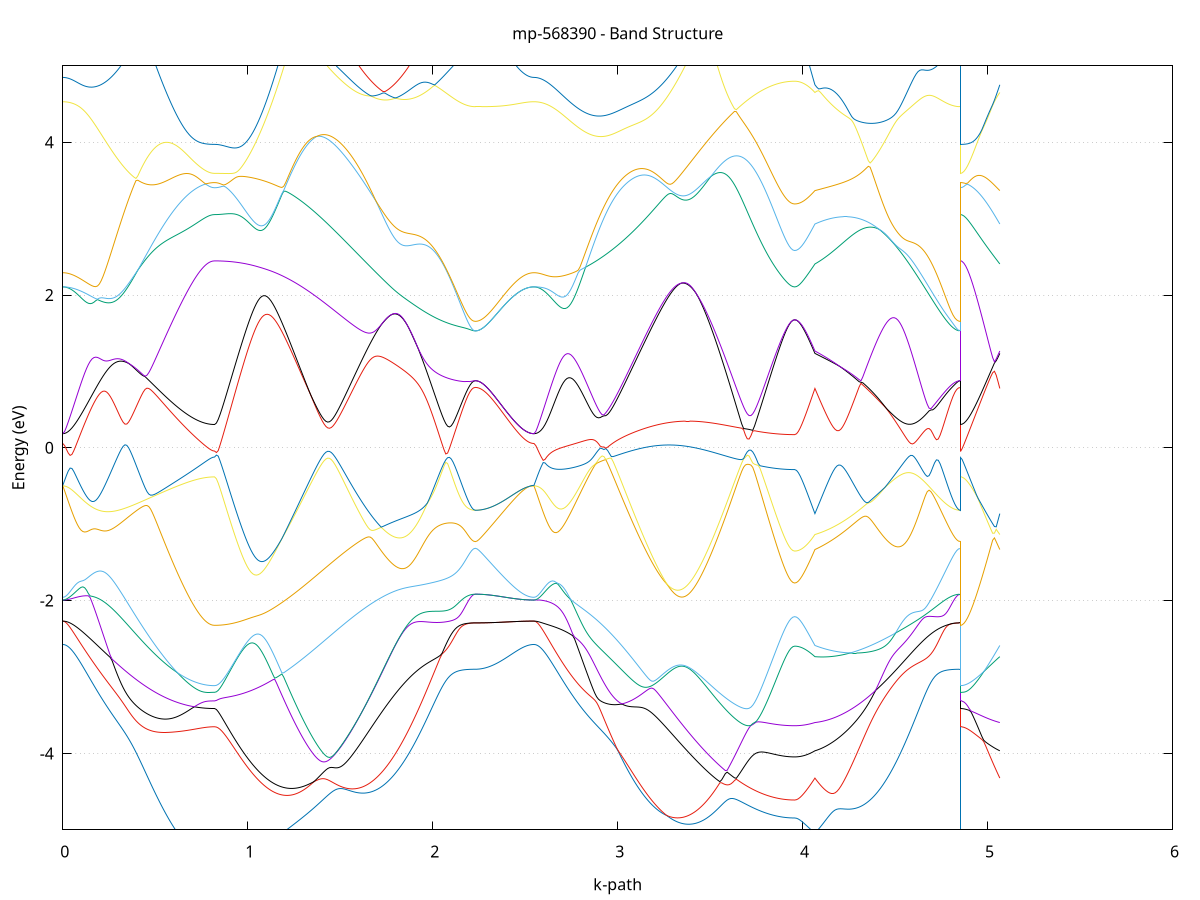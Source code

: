 set title 'mp-568390 - Band Structure'
set xlabel 'k-path'
set ylabel 'Energy (eV)'
set grid y
set yrange [-5:5]
set terminal png size 800,600
set output 'mp-568390_bands_gnuplot.png'
plot '-' using 1:2 with lines notitle, '-' using 1:2 with lines notitle, '-' using 1:2 with lines notitle, '-' using 1:2 with lines notitle, '-' using 1:2 with lines notitle, '-' using 1:2 with lines notitle, '-' using 1:2 with lines notitle, '-' using 1:2 with lines notitle, '-' using 1:2 with lines notitle, '-' using 1:2 with lines notitle, '-' using 1:2 with lines notitle, '-' using 1:2 with lines notitle, '-' using 1:2 with lines notitle, '-' using 1:2 with lines notitle, '-' using 1:2 with lines notitle, '-' using 1:2 with lines notitle, '-' using 1:2 with lines notitle, '-' using 1:2 with lines notitle, '-' using 1:2 with lines notitle, '-' using 1:2 with lines notitle, '-' using 1:2 with lines notitle, '-' using 1:2 with lines notitle, '-' using 1:2 with lines notitle, '-' using 1:2 with lines notitle, '-' using 1:2 with lines notitle, '-' using 1:2 with lines notitle, '-' using 1:2 with lines notitle, '-' using 1:2 with lines notitle, '-' using 1:2 with lines notitle, '-' using 1:2 with lines notitle, '-' using 1:2 with lines notitle, '-' using 1:2 with lines notitle, '-' using 1:2 with lines notitle, '-' using 1:2 with lines notitle, '-' using 1:2 with lines notitle, '-' using 1:2 with lines notitle, '-' using 1:2 with lines notitle, '-' using 1:2 with lines notitle, '-' using 1:2 with lines notitle, '-' using 1:2 with lines notitle, '-' using 1:2 with lines notitle, '-' using 1:2 with lines notitle, '-' using 1:2 with lines notitle, '-' using 1:2 with lines notitle, '-' using 1:2 with lines notitle, '-' using 1:2 with lines notitle, '-' using 1:2 with lines notitle, '-' using 1:2 with lines notitle, '-' using 1:2 with lines notitle, '-' using 1:2 with lines notitle, '-' using 1:2 with lines notitle, '-' using 1:2 with lines notitle, '-' using 1:2 with lines notitle, '-' using 1:2 with lines notitle, '-' using 1:2 with lines notitle, '-' using 1:2 with lines notitle, '-' using 1:2 with lines notitle, '-' using 1:2 with lines notitle, '-' using 1:2 with lines notitle, '-' using 1:2 with lines notitle, '-' using 1:2 with lines notitle, '-' using 1:2 with lines notitle, '-' using 1:2 with lines notitle, '-' using 1:2 with lines notitle
0.000000 -13.306775
0.009888 -13.306475
0.019776 -13.305575
0.029664 -13.304075
0.039552 -13.301975
0.049440 -13.299175
0.059329 -13.295875
0.069217 -13.291975
0.079105 -13.287475
0.088993 -13.282375
0.098881 -13.276575
0.108769 -13.270275
0.118657 -13.263375
0.128545 -13.255875
0.138433 -13.247675
0.148321 -13.238975
0.158209 -13.229675
0.168097 -13.219775
0.177986 -13.209275
0.187874 -13.198275
0.197762 -13.186575
0.207650 -13.174275
0.217538 -13.161475
0.227426 -13.148075
0.237314 -13.133975
0.247202 -13.119475
0.257090 -13.104275
0.266978 -13.088575
0.276866 -13.072275
0.286755 -13.055375
0.296643 -13.037875
0.306531 -13.019875
0.316419 -13.001375
0.326307 -12.982175
0.336195 -12.962575
0.346083 -12.942275
0.355971 -12.921575
0.365859 -12.900275
0.375747 -12.878375
0.385635 -12.855975
0.395523 -12.833075
0.405412 -12.809675
0.415300 -12.785675
0.425188 -12.761275
0.435076 -12.736275
0.444964 -12.710775
0.454852 -12.684875
0.464740 -12.658375
0.474628 -12.631475
0.484516 -12.604075
0.494404 -12.576175
0.504292 -12.547875
0.514180 -12.519175
0.524069 -12.489975
0.533957 -12.460275
0.543845 -12.430275
0.553733 -12.399875
0.563621 -12.369075
0.573509 -12.337875
0.583397 -12.306375
0.593285 -12.274475
0.603173 -12.242275
0.613061 -12.209875
0.622949 -12.177175
0.632838 -12.144275
0.642726 -12.111175
0.652614 -12.077875
0.662502 -12.044575
0.672390 -12.011175
0.682278 -11.977875
0.692166 -11.944675
0.702054 -11.911675
0.711942 -11.879075
0.721830 -11.847075
0.731718 -11.815675
0.741606 -11.785375
0.751495 -11.756475
0.761383 -11.729275
0.771271 -11.704375
0.781159 -11.682575
0.791047 -11.664775
0.800935 -11.652775
0.810823 -11.647975
0.820711 -11.646975
0.820711 -11.646975
0.830547 -11.646675
0.840383 -11.645875
0.850219 -11.644475
0.860055 -11.642575
0.869891 -11.640075
0.879727 -11.637075
0.889563 -11.633575
0.899399 -11.629475
0.909235 -11.624875
0.919071 -11.619675
0.928907 -11.613975
0.938743 -11.607775
0.948579 -11.601075
0.958415 -11.593775
0.968251 -11.586075
0.978087 -11.578375
0.987923 -11.571275
0.997759 -11.563675
1.007595 -11.555675
1.017431 -11.547375
1.027267 -11.538675
1.037103 -11.529575
1.046939 -11.520175
1.056775 -11.510475
1.066611 -11.500475
1.076447 -11.490175
1.086283 -11.479575
1.096119 -11.468775
1.105955 -11.457675
1.115791 -11.446375
1.125627 -11.434875
1.135463 -11.423275
1.145299 -11.411575
1.155135 -11.399775
1.164971 -11.387975
1.174807 -11.376175
1.184643 -11.364475
1.194479 -11.352875
1.204315 -11.341575
1.214151 -11.330575
1.223987 -11.319975
1.233823 -11.309875
1.243659 -11.300475
1.253495 -11.291975
1.263331 -11.284475
1.273167 -11.278175
1.283003 -11.273275
1.292839 -11.270075
1.302675 -11.268675
1.312511 -11.269475
1.322347 -11.272575
1.322347 -11.272575
1.332325 -11.278075
1.342303 -11.287475
1.352282 -11.303275
1.362260 -11.320875
1.372238 -11.340075
1.382216 -11.360775
1.392195 -11.382675
1.402173 -11.405675
1.412151 -11.429675
1.422129 -11.454475
1.432108 -11.480075
1.442086 -11.506275
1.452064 -11.532975
1.462042 -11.560175
1.472021 -11.587775
1.481999 -11.615675
1.491977 -11.643875
1.501955 -11.672375
1.511934 -11.700975
1.521912 -11.729675
1.531890 -11.758475
1.541868 -11.787375
1.551847 -11.816275
1.561825 -11.845175
1.571803 -11.873975
1.581781 -11.902775
1.591760 -11.931475
1.601738 -11.960075
1.611716 -11.988575
1.621694 -12.016875
1.631673 -12.046375
1.641651 -12.075775
1.651629 -12.105075
1.661607 -12.134075
1.671586 -12.162775
1.681564 -12.191175
1.691542 -12.219375
1.701521 -12.247175
1.711499 -12.274675
1.721477 -12.301775
1.731455 -12.328575
1.741434 -12.354975
1.751412 -12.381075
1.761390 -12.406675
1.771368 -12.431975
1.781347 -12.456775
1.791325 -12.481175
1.801303 -12.505075
1.811281 -12.528575
1.821260 -12.551675
1.831238 -12.574275
1.841216 -12.596375
1.851194 -12.618075
1.861173 -12.639275
1.871151 -12.659975
1.881129 -12.680075
1.891107 -12.699775
1.901086 -12.718975
1.911064 -12.737575
1.921042 -12.755775
1.931020 -12.773375
1.940999 -12.790375
1.950977 -12.806975
1.960955 -12.822975
1.970933 -12.838375
1.980912 -12.853275
1.990890 -12.867575
2.000868 -12.881375
2.010846 -12.894575
2.020825 -12.907275
2.030803 -12.919375
2.040781 -12.930875
2.050759 -12.941775
2.060738 -12.952175
2.070716 -12.961975
2.080694 -12.971175
2.090673 -12.979775
2.100651 -12.987775
2.110629 -12.995275
2.120607 -13.002075
2.130586 -13.008375
2.140564 -13.014075
2.150542 -13.019175
2.160520 -13.023575
2.170499 -13.027475
2.180477 -13.030775
2.190455 -13.033475
2.200433 -13.035575
2.210412 -13.037075
2.220390 -13.037975
2.230368 -13.038275
2.230368 -13.038275
2.240285 -13.043675
2.250202 -13.055675
2.260118 -13.069775
2.270035 -13.084475
2.279952 -13.099075
2.289869 -13.113475
2.299785 -13.127575
2.309702 -13.141275
2.319619 -13.154375
2.329536 -13.167075
2.339452 -13.179275
2.349369 -13.190975
2.359286 -13.202075
2.369203 -13.212675
2.379120 -13.222775
2.389036 -13.232275
2.398953 -13.241275
2.408870 -13.249675
2.418787 -13.257475
2.428703 -13.264775
2.438620 -13.271375
2.448537 -13.277575
2.458454 -13.283075
2.468370 -13.288075
2.478287 -13.292375
2.488204 -13.296175
2.498121 -13.299475
2.508037 -13.302075
2.517954 -13.304175
2.527871 -13.305575
2.537788 -13.306475
2.547704 -13.306775
2.547704 -13.306775
2.557659 -13.306475
2.567614 -13.305575
2.577568 -13.303975
2.587523 -13.301875
2.597478 -13.299075
2.607432 -13.295775
2.617387 -13.291775
2.627342 -13.287175
2.637296 -13.281975
2.647251 -13.276175
2.657206 -13.269775
2.667160 -13.262775
2.677115 -13.255175
2.687070 -13.246875
2.697024 -13.238075
2.706979 -13.228675
2.716933 -13.218675
2.726888 -13.207975
2.736843 -13.196775
2.746797 -13.184975
2.756752 -13.172575
2.766707 -13.159575
2.776661 -13.145975
2.786616 -13.131775
2.796571 -13.117075
2.806525 -13.101775
2.816480 -13.085875
2.826435 -13.069375
2.836389 -13.052275
2.846344 -13.034675
2.856299 -13.016575
2.866253 -12.997775
2.876208 -12.978475
2.886163 -12.958675
2.896117 -12.938275
2.906072 -12.917375
2.916026 -12.895875
2.925981 -12.873875
2.935936 -12.851275
2.945890 -12.828275
2.955845 -12.804675
2.965800 -12.780575
2.975754 -12.755975
2.985709 -12.730875
2.995664 -12.705375
3.005618 -12.679275
3.015573 -12.652675
3.025528 -12.625675
3.035482 -12.598175
3.045437 -12.570275
3.055392 -12.541875
3.065346 -12.513075
3.075301 -12.483775
3.085256 -12.454075
3.095210 -12.424075
3.105165 -12.393575
3.115119 -12.362675
3.125074 -12.331475
3.135029 -12.299875
3.144983 -12.267875
3.154938 -12.235575
3.164893 -12.202975
3.174847 -12.170075
3.184802 -12.136975
3.194757 -12.103475
3.204711 -12.069775
3.214666 -12.035875
3.224621 -12.001775
3.234575 -11.967475
3.244530 -11.933075
3.254485 -11.898575
3.264439 -11.863875
3.274394 -11.829275
3.284348 -11.794575
3.294303 -11.759975
3.304258 -11.725475
3.314212 -11.691075
3.324167 -11.656975
3.334122 -11.623175
3.344076 -11.589775
3.354031 -11.556875
3.363986 -11.524675
3.373940 -11.493275
3.383895 -11.462875
3.393850 -11.433675
3.403804 -11.405875
3.413759 -11.379875
3.423714 -11.355875
3.433668 -11.334275
3.443623 -11.315375
3.453578 -11.299575
3.463532 -11.286975
3.473487 -11.277775
3.483441 -11.271975
3.493396 -11.269475
3.503351 -11.270075
3.503351 -11.270075
3.513221 -11.273275
3.523090 -11.278775
3.532960 -11.286175
3.542830 -11.295275
3.552700 -11.305675
3.562570 -11.317075
3.572439 -11.329275
3.582309 -11.342075
3.592179 -11.355375
3.602049 -11.368975
3.611919 -11.382675
3.621788 -11.396475
3.631658 -11.410375
3.641528 -11.424175
3.651398 -11.437775
3.661268 -11.451275
3.671137 -11.464575
3.681007 -11.477575
3.690877 -11.490375
3.700747 -11.502775
3.710617 -11.514875
3.720486 -11.526675
3.730356 -11.537975
3.740226 -11.548975
3.750096 -11.559475
3.759966 -11.569675
3.769835 -11.579375
3.779705 -11.588575
3.789575 -11.597375
3.799445 -11.605675
3.809314 -11.613575
3.819184 -11.620975
3.829054 -11.627875
3.838924 -11.634275
3.848794 -11.640175
3.858663 -11.645575
3.868533 -11.650475
3.878403 -11.654875
3.888273 -11.658775
3.898143 -11.662175
3.908012 -11.665075
3.917882 -11.667375
3.927752 -11.669175
3.937622 -11.670475
3.947492 -11.671275
3.957361 -11.671575
3.957361 -11.671575
3.967297 -11.672075
3.977233 -11.673375
3.987169 -11.675475
3.997105 -11.677975
4.007041 -11.680675
4.016976 -11.683475
4.026912 -11.686375
4.036848 -11.689075
4.046784 -11.691775
4.056720 -11.694175
4.066656 -11.696475
4.066656 -11.696475
4.076610 -11.712975
4.086564 -11.730675
4.096518 -11.749375
4.106472 -11.768875
4.116426 -11.789075
4.126380 -11.809875
4.136334 -11.831275
4.146288 -11.853275
4.156242 -11.875575
4.166196 -11.898375
4.176150 -11.921575
4.186104 -11.944975
4.196058 -11.968775
4.206012 -11.992675
4.215966 -12.016875
4.225920 -12.041175
4.235874 -12.065575
4.245828 -12.090075
4.255782 -12.114575
4.265736 -12.139175
4.275690 -12.163775
4.285644 -12.188375
4.295599 -12.212875
4.305553 -12.237275
4.315507 -12.261675
4.325461 -12.285875
4.335415 -12.309975
4.345369 -12.333975
4.355323 -12.357775
4.365277 -12.381375
4.375231 -12.404775
4.385185 -12.427975
4.395139 -12.450875
4.405093 -12.473675
4.415047 -12.496075
4.425001 -12.518275
4.434955 -12.540275
4.444909 -12.561875
4.454863 -12.583175
4.464817 -12.604175
4.474771 -12.624875
4.484725 -12.645075
4.494679 -12.665075
4.504633 -12.684575
4.514588 -12.703675
4.524542 -12.722275
4.534496 -12.740475
4.544450 -12.758275
4.554404 -12.775575
4.564358 -12.792375
4.574312 -12.808675
4.584266 -12.824475
4.594220 -12.839675
4.604174 -12.854475
4.614128 -12.868675
4.624082 -12.882275
4.634036 -12.895375
4.643990 -12.907975
4.653944 -12.919975
4.663898 -12.931475
4.673852 -12.942275
4.683806 -12.952575
4.693760 -12.962375
4.703714 -12.971475
4.713668 -12.980075
4.723622 -12.988075
4.733577 -12.995475
4.743531 -13.002275
4.753485 -13.008475
4.763439 -13.014175
4.773393 -13.019175
4.783347 -13.023675
4.793301 -13.027575
4.803255 -13.030875
4.813209 -13.033475
4.823163 -13.035575
4.833117 -13.037075
4.843071 -13.037975
4.853025 -13.038275
4.853025 -11.646975
4.862722 -11.647075
4.872419 -11.647575
4.882116 -11.648275
4.891814 -11.649175
4.901511 -11.650375
4.911208 -11.651775
4.920905 -11.653375
4.930602 -11.655175
4.940299 -11.657075
4.949996 -11.659275
4.959694 -11.661575
4.969391 -11.663975
4.979088 -11.666675
4.988785 -11.669475
4.998482 -11.672375
5.008179 -11.675475
5.017876 -11.678675
5.027573 -11.682075
5.037271 -11.685475
5.046968 -11.689075
5.056665 -11.692775
5.066362 -11.696475
e
0.000000 -12.456675
0.009888 -12.456375
0.019776 -12.455775
0.029664 -12.454575
0.039552 -12.453075
0.049440 -12.450975
0.059329 -12.448575
0.069217 -12.445575
0.079105 -12.442275
0.088993 -12.438475
0.098881 -12.434175
0.108769 -12.429475
0.118657 -12.424375
0.128545 -12.418875
0.138433 -12.412875
0.148321 -12.406475
0.158209 -12.399675
0.168097 -12.392375
0.177986 -12.384775
0.187874 -12.376675
0.197762 -12.368275
0.207650 -12.359375
0.217538 -12.350175
0.227426 -12.340575
0.237314 -12.330575
0.247202 -12.320275
0.257090 -12.309475
0.266978 -12.298475
0.276866 -12.287075
0.286755 -12.275275
0.296643 -12.263275
0.306531 -12.250875
0.316419 -12.238175
0.326307 -12.225175
0.336195 -12.211975
0.346083 -12.198475
0.355971 -12.184675
0.365859 -12.170675
0.375747 -12.156475
0.385635 -12.142075
0.395523 -12.127475
0.405412 -12.112675
0.415300 -12.097675
0.425188 -12.082575
0.435076 -12.067375
0.444964 -12.052075
0.454852 -12.036675
0.464740 -12.021175
0.474628 -12.005675
0.484516 -11.990175
0.494404 -11.974675
0.504292 -11.959175
0.514180 -11.943775
0.524069 -11.928375
0.533957 -11.913175
0.543845 -11.898075
0.553733 -11.883175
0.563621 -11.868375
0.573509 -11.853875
0.583397 -11.839575
0.593285 -11.825575
0.603173 -11.811875
0.613061 -11.798575
0.622949 -11.785575
0.632838 -11.772975
0.642726 -11.760875
0.652614 -11.749175
0.662502 -11.737875
0.672390 -11.727175
0.682278 -11.717075
0.692166 -11.707475
0.702054 -11.698475
0.711942 -11.690075
0.721830 -11.682375
0.731718 -11.675275
0.741606 -11.668875
0.751495 -11.663175
0.761383 -11.658175
0.771271 -11.653775
0.781159 -11.650075
0.791047 -11.646775
0.800935 -11.642875
0.810823 -11.637875
0.820711 -11.635475
0.820711 -11.635475
0.830547 -11.635275
0.840383 -11.634575
0.850219 -11.633475
0.860055 -11.631875
0.869891 -11.629875
0.879727 -11.627375
0.889563 -11.624375
0.899399 -11.620975
0.909235 -11.617175
0.919071 -11.612975
0.928907 -11.608275
0.938743 -11.603075
0.948579 -11.597575
0.958415 -11.591575
0.968251 -11.585175
0.978087 -11.577775
0.987923 -11.568975
0.997759 -11.559775
1.007595 -11.550075
1.017431 -11.539875
1.027267 -11.529275
1.037103 -11.518175
1.046939 -11.506775
1.056775 -11.494875
1.066611 -11.482575
1.076447 -11.469975
1.086283 -11.457075
1.096119 -11.443875
1.105955 -11.430375
1.115791 -11.416575
1.125627 -11.402675
1.135463 -11.388675
1.145299 -11.374575
1.155135 -11.360575
1.164971 -11.346575
1.174807 -11.332875
1.184643 -11.319375
1.194479 -11.306375
1.204315 -11.293975
1.214151 -11.282275
1.223987 -11.271575
1.233823 -11.262075
1.243659 -11.253975
1.253495 -11.247475
1.263331 -11.242775
1.273167 -11.240175
1.283003 -11.239775
1.292839 -11.241675
1.302675 -11.246075
1.312511 -11.252875
1.322347 -11.262075
1.322347 -11.262075
1.332325 -11.273675
1.342303 -11.286275
1.352282 -11.296975
1.362260 -11.310075
1.372238 -11.325575
1.382216 -11.343175
1.392195 -11.362775
1.402173 -11.384175
1.412151 -11.406975
1.422129 -11.431175
1.432108 -11.456475
1.442086 -11.482775
1.452064 -11.509875
1.462042 -11.537675
1.472021 -11.566075
1.481999 -11.594975
1.491977 -11.624375
1.501955 -11.653975
1.511934 -11.683875
1.521912 -11.713975
1.531890 -11.744275
1.541868 -11.774675
1.551847 -11.805075
1.561825 -11.835475
1.571803 -11.865975
1.581781 -11.896275
1.591760 -11.926575
1.601738 -11.956775
1.611716 -11.986775
1.621694 -12.016675
1.631673 -12.044975
1.641651 -12.072875
1.651629 -12.100575
1.661607 -12.128075
1.671586 -12.155275
1.681564 -12.182175
1.691542 -12.208875
1.701521 -12.235275
1.711499 -12.261375
1.721477 -12.287075
1.731455 -12.312475
1.741434 -12.337575
1.751412 -12.362275
1.761390 -12.386675
1.771368 -12.410575
1.781347 -12.434175
1.791325 -12.457375
1.801303 -12.480175
1.811281 -12.502475
1.821260 -12.524475
1.831238 -12.545975
1.841216 -12.566975
1.851194 -12.587575
1.861173 -12.607775
1.871151 -12.627475
1.881129 -12.646675
1.891107 -12.665375
1.901086 -12.683675
1.911064 -12.701375
1.921042 -12.718675
1.931020 -12.735475
1.940999 -12.751775
1.950977 -12.767475
1.960955 -12.782775
1.970933 -12.797475
1.980912 -12.811675
1.990890 -12.825375
2.000868 -12.838575
2.010846 -12.851175
2.020825 -12.863275
2.030803 -12.874775
2.040781 -12.885775
2.050759 -12.896175
2.060738 -12.906075
2.070716 -12.915475
2.080694 -12.924275
2.090673 -12.932475
2.100651 -12.940175
2.110629 -12.947275
2.120607 -12.953875
2.130586 -12.959775
2.140564 -12.965275
2.150542 -12.970075
2.160520 -12.974375
2.170499 -12.978075
2.180477 -12.981275
2.190455 -12.983875
2.200433 -12.985875
2.210412 -12.987275
2.220390 -12.988075
2.230368 -12.988375
2.230368 -12.988375
2.240285 -12.982575
2.250202 -12.969275
2.260118 -12.952875
2.270035 -12.935075
2.279952 -12.916375
2.289869 -12.897075
2.299785 -12.877275
2.309702 -12.856975
2.319619 -12.836475
2.329536 -12.815575
2.339452 -12.794475
2.349369 -12.773175
2.359286 -12.751675
2.369203 -12.730175
2.379120 -12.708575
2.389036 -12.687075
2.398953 -12.665775
2.408870 -12.644575
2.418787 -12.623775
2.428703 -12.603475
2.438620 -12.583675
2.448537 -12.564675
2.458454 -12.546575
2.468370 -12.529575
2.478287 -12.513775
2.488204 -12.499575
2.498121 -12.487075
2.508037 -12.476375
2.517954 -12.467875
2.527871 -12.461675
2.537788 -12.457875
2.547704 -12.456675
2.547704 -12.456675
2.557659 -12.456375
2.567614 -12.455575
2.577568 -12.454375
2.587523 -12.452575
2.597478 -12.450275
2.607432 -12.447475
2.617387 -12.444175
2.627342 -12.440375
2.637296 -12.436075
2.647251 -12.431375
2.657206 -12.426075
2.667160 -12.420275
2.677115 -12.413975
2.687070 -12.407175
2.697024 -12.399975
2.706979 -12.392275
2.716933 -12.384075
2.726888 -12.375375
2.736843 -12.366175
2.746797 -12.356575
2.756752 -12.346475
2.766707 -12.335975
2.776661 -12.324975
2.786616 -12.313575
2.796571 -12.301775
2.806525 -12.289475
2.816480 -12.276775
2.826435 -12.263575
2.836389 -12.250075
2.846344 -12.236175
2.856299 -12.221775
2.866253 -12.207075
2.876208 -12.191975
2.886163 -12.176575
2.896117 -12.160675
2.906072 -12.144575
2.916026 -12.128075
2.925981 -12.111175
2.935936 -12.094075
2.945890 -12.076675
2.955845 -12.058875
2.965800 -12.040875
2.975754 -12.022575
2.985709 -12.004075
2.995664 -11.985275
3.005618 -11.966275
3.015573 -11.947075
3.025528 -11.927675
3.035482 -11.908175
3.045437 -11.888475
3.055392 -11.868575
3.065346 -11.848575
3.075301 -11.828475
3.085256 -11.808275
3.095210 -11.787975
3.105165 -11.767675
3.115119 -11.747375
3.125074 -11.727075
3.135029 -11.706675
3.144983 -11.686375
3.154938 -11.666175
3.164893 -11.646075
3.174847 -11.625975
3.184802 -11.606075
3.194757 -11.586375
3.204711 -11.566775
3.214666 -11.547475
3.224621 -11.528375
3.234575 -11.509575
3.244530 -11.490975
3.254485 -11.472775
3.264439 -11.454975
3.274394 -11.437475
3.284348 -11.420475
3.294303 -11.403975
3.304258 -11.387875
3.314212 -11.372375
3.324167 -11.357475
3.334122 -11.343175
3.344076 -11.329575
3.354031 -11.316675
3.363986 -11.304575
3.373940 -11.293275
3.383895 -11.282875
3.393850 -11.273375
3.403804 -11.264975
3.413759 -11.257575
3.423714 -11.251275
3.433668 -11.246175
3.443623 -11.242275
3.453578 -11.239775
3.463532 -11.238475
3.473487 -11.238575
3.483441 -11.240075
3.493396 -11.242875
3.503351 -11.246975
3.503351 -11.246975
3.513221 -11.252375
3.523090 -11.258875
3.532960 -11.266475
3.542830 -11.274975
3.552700 -11.284475
3.562570 -11.294775
3.572439 -11.305675
3.582309 -11.317075
3.592179 -11.329075
3.602049 -11.341375
3.611919 -11.353875
3.621788 -11.366575
3.631658 -11.379475
3.641528 -11.392275
3.651398 -11.405175
3.661268 -11.417975
3.671137 -11.430575
3.681007 -11.443075
3.690877 -11.455275
3.700747 -11.467275
3.710617 -11.478975
3.720486 -11.490475
3.730356 -11.501575
3.740226 -11.512275
3.750096 -11.522675
3.759966 -11.532575
3.769835 -11.542175
3.779705 -11.551275
3.789575 -11.559975
3.799445 -11.568275
3.809314 -11.576075
3.819184 -11.583475
3.829054 -11.590275
3.838924 -11.596675
3.848794 -11.602575
3.858663 -11.607975
3.868533 -11.612875
3.878403 -11.617275
3.888273 -11.621175
3.898143 -11.624575
3.908012 -11.627375
3.917882 -11.629775
3.927752 -11.631575
3.937622 -11.632875
3.947492 -11.633675
3.957361 -11.633975
3.957361 -11.633975
3.967297 -11.633375
3.977233 -11.631875
3.987169 -11.629675
3.997105 -11.626975
4.007041 -11.624075
4.016976 -11.620975
4.026912 -11.618075
4.036848 -11.615475
4.046784 -11.613075
4.056720 -11.611275
4.066656 -11.609975
4.066656 -11.609975
4.076610 -11.604875
4.086564 -11.603875
4.096518 -11.607375
4.106472 -11.615375
4.116426 -11.627575
4.126380 -11.643475
4.136334 -11.662675
4.146288 -11.684675
4.156242 -11.708775
4.166196 -11.734775
4.176150 -11.762075
4.186104 -11.790475
4.196058 -11.819675
4.206012 -11.849375
4.215966 -11.879575
4.225920 -11.909975
4.235874 -11.940575
4.245828 -11.971175
4.255782 -12.001675
4.265736 -12.032175
4.275690 -12.062475
4.285644 -12.092475
4.295599 -12.122275
4.305553 -12.151775
4.315507 -12.180975
4.325461 -12.209775
4.335415 -12.238175
4.345369 -12.266175
4.355323 -12.293775
4.365277 -12.320875
4.375231 -12.347575
4.385185 -12.373675
4.395139 -12.399375
4.405093 -12.424475
4.415047 -12.449175
4.425001 -12.473175
4.434955 -12.496775
4.444909 -12.519775
4.454863 -12.542175
4.464817 -12.563975
4.474771 -12.585375
4.484725 -12.606075
4.494679 -12.626275
4.504633 -12.645875
4.514588 -12.664975
4.524542 -12.683475
4.534496 -12.701475
4.544450 -12.718975
4.554404 -12.735875
4.564358 -12.752175
4.574312 -12.768075
4.584266 -12.783375
4.594220 -12.798075
4.604174 -12.812275
4.614128 -12.825975
4.624082 -12.839075
4.634036 -12.851675
4.643990 -12.863775
4.653944 -12.875275
4.663898 -12.886175
4.673852 -12.896675
4.683806 -12.906475
4.693760 -12.915775
4.703714 -12.924575
4.713668 -12.932775
4.723622 -12.940375
4.733577 -12.947475
4.743531 -12.953975
4.753485 -12.959975
4.763439 -12.965375
4.773393 -12.970175
4.783347 -12.974475
4.793301 -12.978175
4.803255 -12.981275
4.813209 -12.983875
4.823163 -12.985875
4.833117 -12.987275
4.843071 -12.988075
4.853025 -12.988375
4.853025 -11.635475
4.862722 -11.635375
4.872419 -11.635075
4.882116 -11.634675
4.891814 -11.634075
4.901511 -11.633375
4.911208 -11.632575
4.920905 -11.631575
4.930602 -11.630575
4.940299 -11.629475
4.949996 -11.628375
4.959694 -11.627075
4.969391 -11.625775
4.979088 -11.624375
4.988785 -11.622975
4.998482 -11.621475
5.008179 -11.619875
5.017876 -11.618275
5.027573 -11.616675
5.037271 -11.615075
5.046968 -11.613375
5.056665 -11.611675
5.066362 -11.609975
e
0.000000 -11.519675
0.009888 -11.519375
0.019776 -11.518675
0.029664 -11.517475
0.039552 -11.515875
0.049440 -11.513675
0.059329 -11.511075
0.069217 -11.508075
0.079105 -11.504475
0.088993 -11.500475
0.098881 -11.495975
0.108769 -11.491075
0.118657 -11.485675
0.128545 -11.479775
0.138433 -11.473475
0.148321 -11.466675
0.158209 -11.459375
0.168097 -11.451675
0.177986 -11.443575
0.187874 -11.434975
0.197762 -11.425875
0.207650 -11.416375
0.217538 -11.406475
0.227426 -11.396075
0.237314 -11.385275
0.247202 -11.374075
0.257090 -11.362475
0.266978 -11.350375
0.276866 -11.337875
0.286755 -11.324975
0.296643 -11.311675
0.306531 -11.297975
0.316419 -11.283875
0.326307 -11.269375
0.336195 -11.254475
0.346083 -11.239275
0.355971 -11.223575
0.365859 -11.207575
0.375747 -11.191175
0.385635 -11.174375
0.395523 -11.157275
0.405412 -11.139775
0.415300 -11.121975
0.425188 -11.103775
0.435076 -11.085275
0.444964 -11.066375
0.454852 -11.047175
0.464740 -11.027675
0.474628 -11.007875
0.484516 -10.987675
0.494404 -10.967175
0.504292 -10.946475
0.514180 -10.925375
0.524069 -10.903975
0.533957 -10.882275
0.543845 -10.860375
0.553733 -10.838075
0.563621 -10.815575
0.573509 -10.792775
0.583397 -10.769675
0.593285 -10.746375
0.603173 -10.722775
0.613061 -10.698975
0.622949 -10.674975
0.632838 -10.650775
0.642726 -10.626775
0.652614 -10.606975
0.662502 -10.633075
0.672390 -10.671275
0.682278 -10.709675
0.692166 -10.747775
0.702054 -10.785375
0.711942 -10.822375
0.721830 -10.858375
0.731718 -10.893375
0.741606 -10.926975
0.751495 -10.958875
0.761383 -10.988675
0.771271 -11.015875
0.781159 -11.039675
0.791047 -11.059475
0.800935 -11.074375
0.810823 -11.083675
0.820711 -11.086875
0.820711 -11.086875
0.830547 -11.086675
0.840383 -11.086175
0.850219 -11.085175
0.860055 -11.083875
0.869891 -11.082175
0.879727 -11.080075
0.889563 -11.077675
0.899399 -11.074875
0.909235 -11.071775
0.919071 -11.068175
0.928907 -11.064275
0.938743 -11.060075
0.948579 -11.055475
0.958415 -11.050475
0.968251 -11.045275
0.978087 -11.039575
0.987923 -11.033675
0.997759 -11.027375
1.007595 -11.020675
1.017431 -11.013775
1.027267 -11.006475
1.037103 -10.998975
1.046939 -10.991075
1.056775 -10.982975
1.066611 -10.974575
1.076447 -10.965875
1.086283 -10.956875
1.096119 -10.947675
1.105955 -10.938175
1.115791 -10.928375
1.125627 -10.918475
1.135463 -10.908275
1.145299 -10.897775
1.155135 -10.887175
1.164971 -10.876275
1.174807 -10.865275
1.184643 -10.853975
1.194479 -10.842475
1.204315 -10.830775
1.214151 -10.818875
1.223987 -10.806775
1.233823 -10.794375
1.243659 -10.781675
1.253495 -10.768575
1.263331 -10.755175
1.273167 -10.741375
1.283003 -10.726975
1.292839 -10.713775
1.302675 -10.726475
1.312511 -10.737275
1.322347 -10.746075
1.322347 -10.746075
1.332325 -10.752775
1.342303 -10.756975
1.352282 -10.758975
1.362260 -10.758575
1.372238 -10.756075
1.382216 -10.751675
1.392195 -10.745375
1.402173 -10.737575
1.412151 -10.728475
1.422129 -10.718175
1.432108 -10.706975
1.442086 -10.694875
1.452064 -10.682175
1.462042 -10.668875
1.472021 -10.655275
1.481999 -10.641275
1.491977 -10.626975
1.501955 -10.612575
1.511934 -10.598075
1.521912 -10.583575
1.531890 -10.569075
1.541868 -10.554575
1.551847 -10.540275
1.561825 -10.526075
1.571803 -10.512175
1.581781 -10.498375
1.591760 -10.484875
1.601738 -10.471675
1.611716 -10.462375
1.621694 -10.460275
1.631673 -10.458575
1.641651 -10.457275
1.651629 -10.456375
1.661607 -10.455875
1.671586 -10.455675
1.681564 -10.455975
1.691542 -10.456675
1.701521 -10.457675
1.711499 -10.458975
1.721477 -10.460675
1.731455 -10.462675
1.741434 -10.464975
1.751412 -10.467675
1.761390 -10.470475
1.771368 -10.473675
1.781347 -10.477075
1.791325 -10.480775
1.801303 -10.484575
1.811281 -10.488675
1.821260 -10.492875
1.831238 -10.497275
1.841216 -10.501875
1.851194 -10.506475
1.861173 -10.511275
1.871151 -10.516175
1.881129 -10.521175
1.891107 -10.526175
1.901086 -10.531275
1.911064 -10.536375
1.921042 -10.541475
1.931020 -10.546575
1.940999 -10.551675
1.950977 -10.556775
1.960955 -10.561775
1.970933 -10.566775
1.980912 -10.571675
1.990890 -10.576475
2.000868 -10.581175
2.010846 -10.585675
2.020825 -10.590175
2.030803 -10.594475
2.040781 -10.598675
2.050759 -10.602775
2.060738 -10.606575
2.070716 -10.610275
2.080694 -10.613875
2.090673 -10.617175
2.100651 -10.620275
2.110629 -10.623175
2.120607 -10.625975
2.130586 -10.628475
2.140564 -10.630675
2.150542 -10.632775
2.160520 -10.634575
2.170499 -10.636175
2.180477 -10.637475
2.190455 -10.638575
2.200433 -10.639475
2.210412 -10.640075
2.220390 -10.640475
2.230368 -10.640575
2.230368 -10.640575
2.240285 -10.646375
2.250202 -10.662575
2.260118 -10.686875
2.270035 -10.716975
2.279952 -10.750775
2.289869 -10.787075
2.299785 -10.824875
2.309702 -10.863475
2.319619 -10.902575
2.329536 -10.941875
2.339452 -10.980975
2.349369 -11.019875
2.359286 -11.058375
2.369203 -11.096275
2.379120 -11.133475
2.389036 -11.169875
2.398953 -11.205375
2.408870 -11.239775
2.418787 -11.273075
2.428703 -11.304975
2.438620 -11.335475
2.448537 -11.364275
2.458454 -11.391375
2.468370 -11.416375
2.478287 -11.439175
2.488204 -11.459575
2.498121 -11.477375
2.508037 -11.492275
2.517954 -11.504075
2.527871 -11.512675
2.537788 -11.517875
2.547704 -11.519675
2.547704 -11.519675
2.557659 -11.519475
2.567614 -11.518775
2.577568 -11.517675
2.587523 -11.516175
2.597478 -11.514275
2.607432 -11.511975
2.617387 -11.509175
2.627342 -11.505975
2.637296 -11.502375
2.647251 -11.498275
2.657206 -11.493875
2.667160 -11.488975
2.677115 -11.483775
2.687070 -11.478075
2.697024 -11.471975
2.706979 -11.465575
2.716933 -11.458675
2.726888 -11.451475
2.736843 -11.443875
2.746797 -11.435875
2.756752 -11.427575
2.766707 -11.418875
2.776661 -11.409775
2.786616 -11.400375
2.796571 -11.390675
2.806525 -11.380575
2.816480 -11.370175
2.826435 -11.359475
2.836389 -11.348575
2.846344 -11.337275
2.856299 -11.325675
2.866253 -11.313875
2.876208 -11.301775
2.886163 -11.289475
2.896117 -11.276875
2.906072 -11.264075
2.916026 -11.251075
2.925981 -11.237875
2.935936 -11.224475
2.945890 -11.210975
2.955845 -11.197275
2.965800 -11.183475
2.975754 -11.169575
2.985709 -11.155475
2.995664 -11.141375
3.005618 -11.127175
3.015573 -11.112875
3.025528 -11.098575
3.035482 -11.084275
3.045437 -11.069975
3.055392 -11.055675
3.065346 -11.041475
3.075301 -11.027275
3.085256 -11.013175
3.095210 -10.999175
3.105165 -10.985275
3.115119 -10.971575
3.125074 -10.957975
3.135029 -10.944575
3.144983 -10.931375
3.154938 -10.918475
3.164893 -10.905675
3.174847 -10.893275
3.184802 -10.881075
3.194757 -10.869275
3.204711 -10.857775
3.214666 -10.846575
3.224621 -10.835775
3.234575 -10.825375
3.244530 -10.815475
3.254485 -10.805975
3.264439 -10.796875
3.274394 -10.788375
3.284348 -10.780375
3.294303 -10.772875
3.304258 -10.766075
3.314212 -10.759875
3.324167 -10.754275
3.334122 -10.749575
3.344076 -10.745575
3.354031 -10.742475
3.363986 -10.740375
3.373940 -10.739275
3.383895 -10.739175
3.393850 -10.739975
3.403804 -10.741575
3.413759 -10.743475
3.423714 -10.745275
3.433668 -10.746275
3.443623 -10.745975
3.453578 -10.743575
3.463532 -10.738775
3.473487 -10.731175
3.483441 -10.720675
3.493396 -10.717375
3.503351 -10.727775
3.503351 -10.727775
3.513221 -10.736775
3.523090 -10.744675
3.532960 -10.751475
3.542830 -10.757375
3.552700 -10.762275
3.562570 -10.766275
3.572439 -10.769675
3.582309 -10.772375
3.592179 -10.774575
3.602049 -10.776275
3.611919 -10.777575
3.621788 -10.778575
3.631658 -10.779275
3.641528 -10.779775
3.651398 -10.780175
3.661268 -10.780375
3.671137 -10.780475
3.681007 -10.780575
3.690877 -10.780575
3.700747 -10.780575
3.710617 -10.780475
3.720486 -10.780475
3.730356 -10.780375
3.740226 -10.780375
3.750096 -10.780375
3.759966 -10.780375
3.769835 -10.780375
3.779705 -10.780375
3.789575 -10.780375
3.799445 -10.780475
3.809314 -10.780575
3.819184 -10.780675
3.829054 -10.780775
3.838924 -10.780875
3.848794 -10.780975
3.858663 -10.781075
3.868533 -10.781175
3.878403 -10.781275
3.888273 -10.781375
3.898143 -10.781475
3.908012 -10.781575
3.917882 -10.781675
3.927752 -10.781775
3.937622 -10.781775
3.947492 -10.781775
3.957361 -10.781775
3.957361 -10.781775
3.967297 -10.799575
3.977233 -10.822675
3.987169 -10.845575
3.997105 -10.867875
4.007041 -10.889375
4.016976 -10.910075
4.026912 -10.929875
4.036848 -10.948575
4.046784 -10.966175
4.056720 -10.982475
4.066656 -10.997475
4.066656 -10.997475
4.076610 -11.011775
4.086564 -11.021475
4.096518 -11.026575
4.106472 -11.027075
4.116426 -11.023375
4.126380 -11.015775
4.136334 -11.004975
4.146288 -10.991475
4.156242 -10.975775
4.166196 -10.958475
4.176150 -10.939875
4.186104 -10.920275
4.196058 -10.900075
4.206012 -10.879575
4.215966 -10.858875
4.225920 -10.838075
4.235874 -10.817475
4.245828 -10.797075
4.255782 -10.776975
4.265736 -10.757375
4.275690 -10.738375
4.285644 -10.719875
4.295599 -10.702075
4.305553 -10.684975
4.315507 -10.668575
4.325461 -10.653075
4.335415 -10.638475
4.345369 -10.624675
4.355323 -10.611875
4.365277 -10.600075
4.375231 -10.589275
4.385185 -10.579475
4.395139 -10.570675
4.405093 -10.562975
4.415047 -10.556275
4.425001 -10.550675
4.434955 -10.546075
4.444909 -10.542575
4.454863 -10.539875
4.464817 -10.538175
4.474771 -10.537375
4.484725 -10.537375
4.494679 -10.538075
4.504633 -10.539375
4.514588 -10.541275
4.524542 -10.543775
4.534496 -10.546575
4.544450 -10.549875
4.554404 -10.553375
4.564358 -10.557175
4.574312 -10.561175
4.584266 -10.565375
4.594220 -10.569575
4.604174 -10.573875
4.614128 -10.578175
4.624082 -10.582575
4.634036 -10.586875
4.643990 -10.591075
4.653944 -10.595175
4.663898 -10.599275
4.673852 -10.603175
4.683806 -10.606975
4.693760 -10.610575
4.703714 -10.614075
4.713668 -10.617275
4.723622 -10.620375
4.733577 -10.623275
4.743531 -10.625975
4.753485 -10.628475
4.763439 -10.630775
4.773393 -10.632775
4.783347 -10.634575
4.793301 -10.636175
4.803255 -10.637475
4.813209 -10.638575
4.823163 -10.639475
4.833117 -10.640075
4.843071 -10.640475
4.853025 -10.640575
4.853025 -11.086875
4.862722 -11.086675
4.872419 -11.086175
4.882116 -11.085175
4.891814 -11.083875
4.901511 -11.082275
4.911208 -11.080175
4.920905 -11.077775
4.930602 -11.075075
4.940299 -11.071875
4.949996 -11.068375
4.959694 -11.064475
4.969391 -11.060275
4.979088 -11.055575
4.988785 -11.050575
4.998482 -11.045275
5.008179 -11.039575
5.017876 -11.033475
5.027573 -11.026975
5.037271 -11.020175
5.046968 -11.012975
5.056665 -11.005375
5.066362 -10.997475
e
0.000000 -8.984875
0.009888 -8.985275
0.019776 -8.986475
0.029664 -8.988575
0.039552 -8.991475
0.049440 -8.995175
0.059329 -8.999675
0.069217 -9.005075
0.079105 -9.011175
0.088993 -9.018175
0.098881 -9.025975
0.108769 -9.034575
0.118657 -9.043975
0.128545 -9.054175
0.138433 -9.065175
0.148321 -9.077075
0.158209 -9.089675
0.168097 -9.103075
0.177986 -9.117275
0.187874 -9.132275
0.197762 -9.148175
0.207650 -9.164775
0.217538 -9.182175
0.227426 -9.200375
0.237314 -9.219375
0.247202 -9.239275
0.257090 -9.259775
0.266978 -9.281175
0.276866 -9.303375
0.286755 -9.326375
0.296643 -9.350075
0.306531 -9.374575
0.316419 -9.399775
0.326307 -9.425775
0.336195 -9.452575
0.346083 -9.479975
0.355971 -9.508175
0.365859 -9.537175
0.375747 -9.566775
0.385635 -9.597075
0.395523 -9.627975
0.405412 -9.659575
0.415300 -9.691875
0.425188 -9.724675
0.435076 -9.758175
0.444964 -9.792175
0.454852 -9.826675
0.464740 -9.861775
0.474628 -9.897375
0.484516 -9.933475
0.494404 -9.969975
0.504292 -10.006975
0.514180 -10.044375
0.524069 -10.082075
0.533957 -10.120175
0.543845 -10.158575
0.553733 -10.197275
0.563621 -10.236175
0.573509 -10.275275
0.583397 -10.314675
0.593285 -10.354075
0.603173 -10.393675
0.613061 -10.433275
0.622949 -10.472875
0.632838 -10.512375
0.642726 -10.551375
0.652614 -10.585775
0.662502 -10.573875
0.672390 -10.549375
0.682278 -10.524075
0.692166 -10.498475
0.702054 -10.472575
0.711942 -10.446475
0.721830 -10.420175
0.731718 -10.393775
0.741606 -10.367275
0.751495 -10.340675
0.761383 -10.314075
0.771271 -10.287675
0.781159 -10.261475
0.791047 -10.236175
0.800935 -10.212575
0.810823 -10.193375
0.820711 -10.185175
0.820711 -10.185175
0.830547 -10.185475
0.840383 -10.186275
0.850219 -10.187775
0.860055 -10.189675
0.869891 -10.192275
0.879727 -10.195375
0.889563 -10.199075
0.899399 -10.203275
0.909235 -10.208175
0.919071 -10.213475
0.928907 -10.219475
0.938743 -10.225975
0.948579 -10.233075
0.958415 -10.240675
0.968251 -10.248875
0.978087 -10.257575
0.987923 -10.266775
0.997759 -10.276575
1.007595 -10.286975
1.017431 -10.297775
1.027267 -10.309175
1.037103 -10.320975
1.046939 -10.333375
1.056775 -10.346175
1.066611 -10.359375
1.076447 -10.373075
1.086283 -10.387075
1.096119 -10.401575
1.105955 -10.416275
1.115791 -10.431275
1.125627 -10.446575
1.135463 -10.461975
1.145299 -10.477575
1.155135 -10.493175
1.164971 -10.508675
1.174807 -10.524075
1.184643 -10.539275
1.194479 -10.554075
1.204315 -10.568375
1.214151 -10.581875
1.223987 -10.594675
1.233823 -10.610175
1.243659 -10.629575
1.253495 -10.648375
1.263331 -10.666475
1.273167 -10.683475
1.283003 -10.699375
1.292839 -10.712075
1.302675 -10.696575
1.312511 -10.680675
1.322347 -10.664775
1.322347 -10.664775
1.332325 -10.650475
1.342303 -10.640075
1.352282 -10.631875
1.362260 -10.624075
1.372238 -10.616075
1.382216 -10.607975
1.392195 -10.599575
1.402173 -10.591075
1.412151 -10.582575
1.422129 -10.574075
1.432108 -10.565675
1.442086 -10.557375
1.452064 -10.549275
1.462042 -10.541375
1.472021 -10.533675
1.481999 -10.526275
1.491977 -10.519175
1.501955 -10.512375
1.511934 -10.505975
1.521912 -10.499875
1.531890 -10.494075
1.541868 -10.488675
1.551847 -10.483775
1.561825 -10.479175
1.571803 -10.474975
1.581781 -10.471175
1.591760 -10.467875
1.601738 -10.464875
1.611716 -10.458775
1.621694 -10.446175
1.631673 -10.433975
1.641651 -10.422075
1.651629 -10.410675
1.661607 -10.399575
1.671586 -10.388875
1.681564 -10.378675
1.691542 -10.368875
1.701521 -10.359475
1.711499 -10.350475
1.721477 -10.341975
1.731455 -10.333975
1.741434 -10.326275
1.751412 -10.319075
1.761390 -10.312375
1.771368 -10.306075
1.781347 -10.300175
1.791325 -10.294675
1.801303 -10.289575
1.811281 -10.284875
1.821260 -10.280575
1.831238 -10.276675
1.841216 -10.273075
1.851194 -10.269875
1.861173 -10.266975
1.871151 -10.264475
1.881129 -10.262175
1.891107 -10.260275
1.901086 -10.258575
1.911064 -10.257075
1.921042 -10.255975
1.931020 -10.254975
1.940999 -10.254275
1.950977 -10.253675
1.960955 -10.253275
1.970933 -10.253075
1.980912 -10.253075
1.990890 -10.253175
2.000868 -10.253375
2.010846 -10.253675
2.020825 -10.254075
2.030803 -10.254475
2.040781 -10.255075
2.050759 -10.255575
2.060738 -10.256275
2.070716 -10.256875
2.080694 -10.257575
2.090673 -10.258175
2.100651 -10.258875
2.110629 -10.259575
2.120607 -10.260175
2.130586 -10.260775
2.140564 -10.261375
2.150542 -10.261875
2.160520 -10.262375
2.170499 -10.262775
2.180477 -10.263175
2.190455 -10.263475
2.200433 -10.263675
2.210412 -10.263875
2.220390 -10.263975
2.230368 -10.264075
2.230368 -10.264075
2.240285 -10.257975
2.250202 -10.240675
2.260118 -10.214575
2.270035 -10.182075
2.279952 -10.145075
2.289869 -10.104975
2.299785 -10.062675
2.309702 -10.018775
2.319619 -9.973675
2.329536 -9.927675
2.339452 -9.880975
2.349369 -9.833675
2.359286 -9.786075
2.369203 -9.738175
2.379120 -9.690175
2.389036 -9.641975
2.398953 -9.593675
2.408870 -9.545475
2.418787 -9.497375
2.428703 -9.449375
2.438620 -9.401675
2.448537 -9.354375
2.458454 -9.307375
2.468370 -9.261075
2.478287 -9.215475
2.488204 -9.170975
2.498121 -9.127775
2.508037 -9.086775
2.517954 -9.048975
2.527871 -9.016675
2.537788 -8.993475
2.547704 -8.984875
2.547704 -8.984875
2.557659 -8.985075
2.567614 -8.985875
2.577568 -8.987275
2.587523 -8.989175
2.597478 -8.991675
2.607432 -8.994675
2.617387 -8.998275
2.627342 -9.002375
2.637296 -9.007075
2.647251 -9.012275
2.657206 -9.018075
2.667160 -9.024475
2.677115 -9.031475
2.687070 -9.038975
2.697024 -9.047075
2.706979 -9.055775
2.716933 -9.065075
2.726888 -9.074975
2.736843 -9.085475
2.746797 -9.096475
2.756752 -9.108175
2.766707 -9.120475
2.776661 -9.133275
2.786616 -9.146775
2.796571 -9.160875
2.806525 -9.175575
2.816480 -9.190875
2.826435 -9.206775
2.836389 -9.223275
2.846344 -9.240375
2.856299 -9.258075
2.866253 -9.276375
2.876208 -9.295275
2.886163 -9.314675
2.896117 -9.334675
2.906072 -9.355275
2.916026 -9.376375
2.925981 -9.398075
2.935936 -9.420175
2.945890 -9.442875
2.955845 -9.466075
2.965800 -9.489775
2.975754 -9.513875
2.985709 -9.538375
2.995664 -9.563375
3.005618 -9.588775
3.015573 -9.614575
3.025528 -9.640775
3.035482 -9.667275
3.045437 -9.694175
3.055392 -9.721275
3.065346 -9.748675
3.075301 -9.776375
3.085256 -9.804375
3.095210 -9.832475
3.105165 -9.860775
3.115119 -9.889275
3.125074 -9.917875
3.135029 -9.946675
3.144983 -9.975475
3.154938 -10.004375
3.164893 -10.033175
3.174847 -10.062075
3.184802 -10.090975
3.194757 -10.119775
3.204711 -10.148375
3.214666 -10.176975
3.224621 -10.205275
3.234575 -10.233475
3.244530 -10.261375
3.254485 -10.288975
3.264439 -10.316175
3.274394 -10.342975
3.284348 -10.369275
3.294303 -10.395075
3.304258 -10.420275
3.314212 -10.444675
3.324167 -10.468275
3.334122 -10.490875
3.344076 -10.512275
3.354031 -10.532475
3.363986 -10.551075
3.373940 -10.568075
3.383895 -10.583075
3.393850 -10.596075
3.403804 -10.607075
3.413759 -10.616075
3.423714 -10.623175
3.433668 -10.628875
3.443623 -10.646075
3.453578 -10.662875
3.463532 -10.678475
3.473487 -10.692675
3.483441 -10.705675
3.493396 -10.707375
3.503351 -10.691675
3.503351 -10.691675
3.513221 -10.675375
3.523090 -10.663675
3.532960 -10.660875
3.542830 -10.661675
3.552700 -10.663475
3.562570 -10.665675
3.572439 -10.668175
3.582309 -10.670875
3.592179 -10.673675
3.602049 -10.676675
3.611919 -10.679775
3.621788 -10.682975
3.631658 -10.686275
3.641528 -10.689675
3.651398 -10.693075
3.661268 -10.696575
3.671137 -10.700075
3.681007 -10.703675
3.690877 -10.707175
3.700747 -10.710675
3.710617 -10.714175
3.720486 -10.717675
3.730356 -10.721075
3.740226 -10.724475
3.750096 -10.727775
3.759966 -10.730975
3.769835 -10.734175
3.779705 -10.737175
3.789575 -10.740075
3.799445 -10.742875
3.809314 -10.745575
3.819184 -10.748175
3.829054 -10.750575
3.838924 -10.752775
3.848794 -10.754875
3.858663 -10.756875
3.868533 -10.758675
3.878403 -10.760275
3.888273 -10.761675
3.898143 -10.762875
3.908012 -10.763975
3.917882 -10.764775
3.927752 -10.765475
3.937622 -10.765975
3.947492 -10.766275
3.957361 -10.766375
3.957361 -10.766375
3.967297 -10.748075
3.977233 -10.723375
3.987169 -10.697875
3.997105 -10.671875
4.007041 -10.645575
4.016976 -10.618975
4.026912 -10.592175
4.036848 -10.565075
4.046784 -10.537875
4.056720 -10.510575
4.066656 -10.483175
4.066656 -10.483175
4.076610 -10.448675
4.086564 -10.413575
4.096518 -10.377975
4.106472 -10.341975
4.116426 -10.305675
4.126380 -10.269175
4.136334 -10.232775
4.146288 -10.196675
4.156242 -10.161475
4.166196 -10.128075
4.176150 -10.098175
4.186104 -10.074675
4.196058 -10.060375
4.206012 -10.055375
4.215966 -10.056675
4.225920 -10.061775
4.235874 -10.068875
4.245828 -10.076975
4.255782 -10.085875
4.265736 -10.095075
4.275690 -10.104375
4.285644 -10.113875
4.295599 -10.123275
4.305553 -10.132575
4.315507 -10.141675
4.325461 -10.150675
4.335415 -10.159375
4.345369 -10.167775
4.355323 -10.175875
4.365277 -10.183575
4.375231 -10.190875
4.385185 -10.197775
4.395139 -10.204275
4.405093 -10.210275
4.415047 -10.215675
4.425001 -10.220675
4.434955 -10.225075
4.444909 -10.229075
4.454863 -10.232575
4.464817 -10.235575
4.474771 -10.238075
4.484725 -10.240275
4.494679 -10.242075
4.504633 -10.243675
4.514588 -10.244875
4.524542 -10.245975
4.534496 -10.246875
4.544450 -10.247675
4.554404 -10.248275
4.564358 -10.248875
4.574312 -10.249475
4.584266 -10.249975
4.594220 -10.250475
4.604174 -10.251075
4.614128 -10.251575
4.624082 -10.252175
4.634036 -10.252775
4.643990 -10.253375
4.653944 -10.254075
4.663898 -10.254675
4.673852 -10.255375
4.683806 -10.256075
4.693760 -10.256775
4.703714 -10.257475
4.713668 -10.258175
4.723622 -10.258875
4.733577 -10.259575
4.743531 -10.260175
4.753485 -10.260775
4.763439 -10.261375
4.773393 -10.261875
4.783347 -10.262375
4.793301 -10.262775
4.803255 -10.263175
4.813209 -10.263475
4.823163 -10.263675
4.833117 -10.263875
4.843071 -10.263975
4.853025 -10.264075
4.853025 -10.185175
4.862722 -10.187775
4.872419 -10.194875
4.882116 -10.205075
4.891814 -10.217075
4.901511 -10.230275
4.911208 -10.244175
4.920905 -10.258475
4.930602 -10.273175
4.940299 -10.288075
4.949996 -10.303075
4.959694 -10.318275
4.969391 -10.333375
4.979088 -10.348575
4.988785 -10.363775
4.998482 -10.378975
5.008179 -10.394075
5.017876 -10.409175
5.027573 -10.424175
5.037271 -10.439075
5.046968 -10.453875
5.056665 -10.468575
5.066362 -10.483175
e
0.000000 -8.754575
0.009888 -8.754775
0.019776 -8.755175
0.029664 -8.755875
0.039552 -8.756875
0.049440 -8.758175
0.059329 -8.759775
0.069217 -8.761675
0.079105 -8.763875
0.088993 -8.766375
0.098881 -8.769275
0.108769 -8.772475
0.118657 -8.776075
0.128545 -8.779975
0.138433 -8.784275
0.148321 -8.788975
0.158209 -8.794075
0.168097 -8.799575
0.177986 -8.805475
0.187874 -8.811875
0.197762 -8.818575
0.207650 -8.825775
0.217538 -8.833475
0.227426 -8.841575
0.237314 -8.850175
0.247202 -8.859275
0.257090 -8.868875
0.266978 -8.878975
0.276866 -8.889475
0.286755 -8.900575
0.296643 -8.912175
0.306531 -8.924275
0.316419 -8.936875
0.326307 -8.949975
0.336195 -8.963675
0.346083 -8.977875
0.355971 -8.992675
0.365859 -9.007875
0.375747 -9.023675
0.385635 -9.040075
0.395523 -9.056875
0.405412 -9.074275
0.415300 -9.092175
0.425188 -9.110675
0.435076 -9.129575
0.444964 -9.149075
0.454852 -9.169075
0.464740 -9.189475
0.474628 -9.210475
0.484516 -9.231875
0.494404 -9.253775
0.504292 -9.276075
0.514180 -9.298875
0.524069 -9.322175
0.533957 -9.345775
0.543845 -9.369875
0.553733 -9.394275
0.563621 -9.419075
0.573509 -9.444275
0.583397 -9.469775
0.593285 -9.495575
0.603173 -9.521775
0.613061 -9.548175
0.622949 -9.574875
0.632838 -9.601875
0.642726 -9.628975
0.652614 -9.656375
0.662502 -9.683975
0.672390 -9.711675
0.682278 -9.739575
0.692166 -9.767575
0.702054 -9.795675
0.711942 -9.823775
0.721830 -9.851975
0.731718 -9.880175
0.741606 -9.908275
0.751495 -9.936275
0.761383 -9.964175
0.771271 -9.991675
0.781159 -10.018675
0.791047 -10.044775
0.800935 -10.068875
0.810823 -10.088275
0.820711 -10.096675
0.820711 -10.096675
0.830547 -10.096975
0.840383 -10.097875
0.850219 -10.099375
0.860055 -10.101575
0.869891 -10.104375
0.879727 -10.107775
0.889563 -10.111775
0.899399 -10.116475
0.909235 -10.121675
0.919071 -10.127575
0.928907 -10.134175
0.938743 -10.141275
0.948579 -10.149075
0.958415 -10.157475
0.968251 -10.166475
0.978087 -10.176175
0.987923 -10.186375
0.997759 -10.197275
1.007595 -10.208875
1.017431 -10.220975
1.027267 -10.233675
1.037103 -10.247075
1.046939 -10.260975
1.056775 -10.275575
1.066611 -10.290675
1.076447 -10.306275
1.086283 -10.322575
1.096119 -10.339275
1.105955 -10.356575
1.115791 -10.374275
1.125627 -10.392575
1.135463 -10.411175
1.145299 -10.430175
1.155135 -10.449575
1.164971 -10.469275
1.174807 -10.489275
1.184643 -10.509475
1.194479 -10.529675
1.204315 -10.550075
1.214151 -10.570275
1.223987 -10.590375
1.233823 -10.606375
1.243659 -10.616875
1.253495 -10.625975
1.263331 -10.633475
1.273167 -10.639275
1.283003 -10.643275
1.292839 -10.645275
1.302675 -10.645375
1.312511 -10.643475
1.322347 -10.638975
1.322347 -10.638975
1.332325 -10.630175
1.342303 -10.615275
1.352282 -10.596075
1.362260 -10.574675
1.372238 -10.551675
1.382216 -10.527375
1.392195 -10.501875
1.402173 -10.475475
1.412151 -10.447975
1.422129 -10.419575
1.432108 -10.390375
1.442086 -10.360275
1.452064 -10.329575
1.462042 -10.298075
1.472021 -10.265975
1.481999 -10.233175
1.491977 -10.199875
1.501955 -10.165975
1.511934 -10.131575
1.521912 -10.096775
1.531890 -10.061375
1.541868 -10.025675
1.551847 -9.989575
1.561825 -9.952975
1.571803 -9.916175
1.581781 -9.878975
1.591760 -9.841475
1.601738 -9.803675
1.611716 -9.765675
1.621694 -9.727475
1.631673 -9.688975
1.641651 -9.650375
1.651629 -9.611575
1.661607 -9.572575
1.671586 -9.533475
1.681564 -9.494375
1.691542 -9.455075
1.701521 -9.415875
1.711499 -9.376575
1.721477 -9.337275
1.731455 -9.297975
1.741434 -9.258775
1.751412 -9.219575
1.761390 -9.180575
1.771368 -9.141675
1.781347 -9.102975
1.791325 -9.064375
1.801303 -9.026075
1.811281 -8.987975
1.821260 -8.950175
1.831238 -8.912675
1.841216 -8.875475
1.851194 -8.838675
1.861173 -8.802275
1.871151 -8.766275
1.881129 -8.730775
1.891107 -8.695675
1.901086 -8.661175
1.911064 -8.627175
1.921042 -8.593875
1.931020 -8.561075
1.940999 -8.528975
1.950977 -8.497575
1.960955 -8.466975
1.970933 -8.436975
1.980912 -8.407875
1.990890 -8.379575
2.000868 -8.352075
2.010846 -8.325575
2.020825 -8.299875
2.030803 -8.275175
2.040781 -8.251475
2.050759 -8.228775
2.060738 -8.207075
2.070716 -8.186575
2.080694 -8.167075
2.090673 -8.148675
2.100651 -8.131475
2.110629 -8.115375
2.120607 -8.100575
2.130586 -8.086975
2.140564 -8.074575
2.150542 -8.063375
2.160520 -8.053475
2.170499 -8.044975
2.180477 -8.037675
2.190455 -8.031675
2.200433 -8.026975
2.210412 -8.023675
2.220390 -8.021675
2.230368 -8.020975
2.230368 -8.020975
2.240285 -8.021975
2.250202 -8.024875
2.260118 -8.029775
2.270035 -8.036475
2.279952 -8.045175
2.289869 -8.055775
2.299785 -8.068175
2.309702 -8.082375
2.319619 -8.098375
2.329536 -8.116175
2.339452 -8.135675
2.349369 -8.156775
2.359286 -8.179475
2.369203 -8.203775
2.379120 -8.229575
2.389036 -8.256775
2.398953 -8.285375
2.408870 -8.315275
2.418787 -8.346475
2.428703 -8.378775
2.438620 -8.412075
2.448537 -8.446375
2.458454 -8.481575
2.468370 -8.517475
2.478287 -8.553775
2.488204 -8.590375
2.498121 -8.626775
2.508037 -8.662375
2.517954 -8.695875
2.527871 -8.725175
2.537788 -8.746575
2.547704 -8.754575
2.547704 -8.754575
2.557659 -8.754875
2.567614 -8.755775
2.577568 -8.757175
2.587523 -8.759175
2.597478 -8.761775
2.607432 -8.764975
2.617387 -8.768775
2.627342 -8.773175
2.637296 -8.778075
2.647251 -8.783675
2.657206 -8.789775
2.667160 -8.796575
2.677115 -8.803975
2.687070 -8.811975
2.697024 -8.820575
2.706979 -8.829775
2.716933 -8.839675
2.726888 -8.850175
2.736843 -8.861375
2.746797 -8.873175
2.756752 -8.885675
2.766707 -8.898775
2.776661 -8.912575
2.786616 -8.926975
2.796571 -8.942075
2.806525 -8.957775
2.816480 -8.974275
2.826435 -8.991275
2.836389 -9.009075
2.846344 -9.027475
2.856299 -9.046475
2.866253 -9.066175
2.876208 -9.086475
2.886163 -9.107475
2.896117 -9.129075
2.906072 -9.151275
2.916026 -9.174075
2.925981 -9.197475
2.935936 -9.221375
2.945890 -9.245875
2.955845 -9.270975
2.965800 -9.296575
2.975754 -9.322675
2.985709 -9.349175
2.995664 -9.376275
3.005618 -9.403775
3.015573 -9.431675
3.025528 -9.459975
3.035482 -9.488675
3.045437 -9.517775
3.055392 -9.547175
3.065346 -9.576775
3.075301 -9.606775
3.085256 -9.636975
3.095210 -9.667475
3.105165 -9.698175
3.115119 -9.728975
3.125074 -9.759975
3.135029 -9.791075
3.144983 -9.822275
3.154938 -9.853475
3.164893 -9.884875
3.174847 -9.916175
3.184802 -9.947475
3.194757 -9.978675
3.204711 -10.009875
3.214666 -10.040975
3.224621 -10.071975
3.234575 -10.102775
3.244530 -10.133375
3.254485 -10.163675
3.264439 -10.193875
3.274394 -10.223675
3.284348 -10.253175
3.294303 -10.282375
3.304258 -10.311075
3.314212 -10.339475
3.324167 -10.367275
3.334122 -10.394675
3.344076 -10.421375
3.354031 -10.447575
3.363986 -10.473075
3.373940 -10.497875
3.383895 -10.521875
3.393850 -10.544975
3.403804 -10.567275
3.413759 -10.588575
3.423714 -10.608875
3.433668 -10.628075
3.443623 -10.633375
3.453578 -10.636975
3.463532 -10.639875
3.473487 -10.642275
3.483441 -10.644275
3.493396 -10.645975
3.503351 -10.647075
3.503351 -10.647075
3.513221 -10.646475
3.523090 -10.639075
3.532960 -10.620975
3.542830 -10.597775
3.552700 -10.572475
3.562570 -10.545775
3.572439 -10.518275
3.582309 -10.490075
3.592179 -10.461375
3.602049 -10.432475
3.611919 -10.403475
3.621788 -10.374375
3.631658 -10.345375
3.641528 -10.316575
3.651398 -10.288075
3.661268 -10.259875
3.671137 -10.232075
3.681007 -10.204775
3.690877 -10.177975
3.700747 -10.151775
3.710617 -10.126075
3.720486 -10.101175
3.730356 -10.076875
3.740226 -10.053375
3.750096 -10.030675
3.759966 -10.008775
3.769835 -9.987675
3.779705 -9.967475
3.789575 -9.948275
3.799445 -9.929975
3.809314 -9.912575
3.819184 -9.896275
3.829054 -9.880875
3.838924 -9.866675
3.848794 -9.853375
3.858663 -9.841275
3.868533 -9.830275
3.878403 -9.820375
3.888273 -9.811575
3.898143 -9.803875
3.908012 -9.797475
3.917882 -9.792075
3.927752 -9.787975
3.937622 -9.784975
3.947492 -9.783175
3.957361 -9.782675
3.957361 -9.782675
3.967297 -9.783275
3.977233 -9.785075
3.987169 -9.788175
3.997105 -9.792475
4.007041 -9.798075
4.016976 -9.804775
4.026912 -9.812675
4.036848 -9.821775
4.046784 -9.831975
4.056720 -9.843375
4.066656 -9.855775
4.066656 -9.855775
4.076610 -9.865975
4.086564 -9.876175
4.096518 -9.886375
4.106472 -9.896475
4.116426 -9.906375
4.126380 -9.915975
4.136334 -9.925075
4.146288 -9.933575
4.156242 -9.940775
4.166196 -9.945775
4.176150 -9.947075
4.186104 -9.941675
4.196058 -9.926775
4.206012 -9.902375
4.215966 -9.871275
4.225920 -9.836275
4.235874 -9.799075
4.245828 -9.760475
4.255782 -9.721075
4.265736 -9.680975
4.275690 -9.640575
4.285644 -9.599975
4.295599 -9.559075
4.305553 -9.518175
4.315507 -9.477175
4.325461 -9.436175
4.335415 -9.395175
4.345369 -9.354175
4.355323 -9.313375
4.365277 -9.272575
4.375231 -9.232075
4.385185 -9.191675
4.395139 -9.151475
4.405093 -9.111575
4.415047 -9.071975
4.425001 -9.032575
4.434955 -8.993575
4.444909 -8.954875
4.454863 -8.916575
4.464817 -8.878675
4.474771 -8.841175
4.484725 -8.804175
4.494679 -8.767675
4.504633 -8.731675
4.514588 -8.696275
4.524542 -8.661375
4.534496 -8.627075
4.544450 -8.593475
4.554404 -8.560575
4.564358 -8.528275
4.574312 -8.496775
4.584266 -8.465975
4.594220 -8.435975
4.604174 -8.406775
4.614128 -8.378475
4.624082 -8.351075
4.634036 -8.324475
4.643990 -8.298875
4.653944 -8.274275
4.663898 -8.250575
4.673852 -8.227975
4.683806 -8.206375
4.693760 -8.185775
4.703714 -8.166375
4.713668 -8.148075
4.723622 -8.130975
4.733577 -8.114975
4.743531 -8.100175
4.753485 -8.086575
4.763439 -8.074275
4.773393 -8.063175
4.783347 -8.053375
4.793301 -8.044775
4.803255 -8.037575
4.813209 -8.031575
4.823163 -8.026975
4.833117 -8.023675
4.843071 -8.021675
4.853025 -8.020975
4.853025 -10.096675
4.862722 -10.094175
4.872419 -10.087375
4.882116 -10.077775
4.891814 -10.066575
4.901511 -10.054375
4.911208 -10.041675
4.920905 -10.028775
4.930602 -10.015875
4.940299 -10.002875
4.949996 -9.989975
4.959694 -9.977275
4.969391 -9.964775
4.979088 -9.952475
4.988785 -9.940375
4.998482 -9.928675
5.008179 -9.917175
5.017876 -9.906075
5.027573 -9.895275
5.037271 -9.884775
5.046968 -9.874675
5.056665 -9.864975
5.066362 -9.855775
e
0.000000 -2.574075
0.009888 -2.577475
0.019776 -2.587375
0.029664 -2.603375
0.039552 -2.624775
0.049440 -2.650775
0.059329 -2.680475
0.069217 -2.713375
0.079105 -2.748775
0.088993 -2.785975
0.098881 -2.824675
0.108769 -2.864475
0.118657 -2.904875
0.128545 -2.945775
0.138433 -2.986875
0.148321 -3.028075
0.158209 -3.068975
0.168097 -3.109675
0.177986 -3.150075
0.187874 -3.189875
0.197762 -3.229275
0.207650 -3.267975
0.217538 -3.306175
0.227426 -3.343675
0.237314 -3.380475
0.247202 -3.416775
0.257090 -3.452475
0.266978 -3.487675
0.276866 -3.522375
0.286755 -3.556775
0.296643 -3.591175
0.306531 -3.625475
0.316419 -3.660175
0.326307 -3.695575
0.336195 -3.731775
0.346083 -3.769375
0.355971 -3.808575
0.365859 -3.849675
0.375747 -3.892675
0.385635 -3.937775
0.395523 -3.984675
0.405412 -4.033175
0.415300 -4.082975
0.425188 -4.133775
0.435076 -4.185175
0.444964 -4.236975
0.454852 -4.288775
0.464740 -4.340475
0.474628 -4.391875
0.484516 -4.442775
0.494404 -4.492975
0.504292 -4.542475
0.514180 -4.591075
0.524069 -4.638775
0.533957 -4.685375
0.543845 -4.730975
0.553733 -4.775375
0.563621 -4.818575
0.573509 -4.860575
0.583397 -4.901175
0.593285 -4.940475
0.603173 -4.978375
0.613061 -5.014775
0.622949 -5.049875
0.632838 -5.083375
0.642726 -5.115275
0.652614 -5.145775
0.662502 -5.174575
0.672390 -5.201875
0.682278 -5.227475
0.692166 -5.251375
0.702054 -5.273675
0.711942 -5.294175
0.721830 -5.312975
0.731718 -5.330075
0.741606 -5.345475
0.751495 -5.359075
0.761383 -5.370775
0.771271 -5.380775
0.781159 -5.388975
0.791047 -5.395375
0.800935 -5.399975
0.810823 -5.402675
0.820711 -5.403575
0.820711 -5.403575
0.830547 -5.403275
0.840383 -5.402475
0.850219 -5.401075
0.860055 -5.399075
0.869891 -5.396575
0.879727 -5.393475
0.889563 -5.389775
0.899399 -5.385575
0.909235 -5.380775
0.919071 -5.375475
0.928907 -5.369575
0.938743 -5.363175
0.948579 -5.356175
0.958415 -5.348675
0.968251 -5.340675
0.978087 -5.332075
0.987923 -5.322975
0.997759 -5.313375
1.007595 -5.303275
1.017431 -5.292675
1.027267 -5.281575
1.037103 -5.269975
1.046939 -5.257875
1.056775 -5.245375
1.066611 -5.232275
1.076447 -5.218875
1.086283 -5.204975
1.096119 -5.190675
1.105955 -5.175975
1.115791 -5.160875
1.125627 -5.145475
1.135463 -5.129675
1.145299 -5.113475
1.155135 -5.097075
1.164971 -5.080375
1.174807 -5.063375
1.184643 -5.046175
1.194479 -5.028675
1.204315 -5.011075
1.214151 -4.993275
1.223987 -4.975275
1.233823 -4.957175
1.243659 -4.938975
1.253495 -4.920575
1.263331 -4.902075
1.273167 -4.883475
1.283003 -4.864675
1.292839 -4.845675
1.302675 -4.826475
1.312511 -4.807075
1.322347 -4.787475
1.322347 -4.787475
1.332325 -4.767175
1.342303 -4.746675
1.352282 -4.725775
1.362260 -4.704575
1.372238 -4.683075
1.382216 -4.661275
1.392195 -4.639175
1.402173 -4.616975
1.412151 -4.594675
1.422129 -4.572575
1.432108 -4.550975
1.442086 -4.530175
1.452064 -4.510675
1.462042 -4.493375
1.472021 -4.478975
1.481999 -4.468275
1.491977 -4.461975
1.501955 -4.459975
1.511934 -4.461775
1.521912 -4.466475
1.531890 -4.472875
1.541868 -4.480375
1.551847 -4.488075
1.561825 -4.495575
1.571803 -4.502475
1.581781 -4.508475
1.591760 -4.513375
1.601738 -4.516975
1.611716 -4.519275
1.621694 -4.520175
1.631673 -4.519475
1.641651 -4.517175
1.651629 -4.513375
1.661607 -4.507775
1.671586 -4.500575
1.681564 -4.491675
1.691542 -4.481075
1.701521 -4.468775
1.711499 -4.454775
1.721477 -4.438975
1.731455 -4.421475
1.741434 -4.402175
1.751412 -4.381275
1.761390 -4.358575
1.771368 -4.334175
1.781347 -4.308175
1.791325 -4.280475
1.801303 -4.251075
1.811281 -4.220175
1.821260 -4.187575
1.831238 -4.153475
1.841216 -4.117775
1.851194 -4.080575
1.861173 -4.041875
1.871151 -4.001775
1.881129 -3.960275
1.891107 -3.917475
1.901086 -3.873275
1.911064 -3.827875
1.921042 -3.781275
1.931020 -3.733675
1.940999 -3.684975
1.950977 -3.635275
1.960955 -3.584875
1.970933 -3.533675
1.980912 -3.482075
1.990890 -3.430075
2.000868 -3.378075
2.010846 -3.326275
2.020825 -3.275175
2.030803 -3.225175
2.040781 -3.177075
2.050759 -3.131575
2.060738 -3.089575
2.070716 -3.051875
2.080694 -3.019175
2.090673 -2.991775
2.100651 -2.969475
2.110629 -2.951875
2.120607 -2.938075
2.130586 -2.927575
2.140564 -2.919575
2.150542 -2.913475
2.160520 -2.908975
2.170499 -2.905575
2.180477 -2.903075
2.190455 -2.901275
2.200433 -2.899975
2.210412 -2.899075
2.220390 -2.898675
2.230368 -2.898475
2.230368 -2.898475
2.240285 -2.897875
2.250202 -2.896075
2.260118 -2.893075
2.270035 -2.888975
2.279952 -2.883575
2.289869 -2.877175
2.299785 -2.869675
2.309702 -2.861075
2.319619 -2.851475
2.329536 -2.840875
2.339452 -2.829375
2.349369 -2.817175
2.359286 -2.804075
2.369203 -2.790375
2.379120 -2.775975
2.389036 -2.761175
2.398953 -2.745875
2.408870 -2.730275
2.418787 -2.714575
2.428703 -2.698775
2.438620 -2.683075
2.448537 -2.667675
2.458454 -2.652675
2.468370 -2.638375
2.478287 -2.624875
2.488204 -2.612575
2.498121 -2.601475
2.508037 -2.592075
2.517954 -2.584375
2.527871 -2.578775
2.537788 -2.575275
2.547704 -2.574075
2.547704 -2.574075
2.557659 -2.577575
2.567614 -2.587775
2.577568 -2.604175
2.587523 -2.626075
2.597478 -2.652575
2.607432 -2.682875
2.617387 -2.715975
2.627342 -2.751275
2.637296 -2.788175
2.647251 -2.826175
2.657206 -2.864775
2.667160 -2.903875
2.677115 -2.943075
2.687070 -2.982275
2.697024 -3.021175
2.706979 -3.059775
2.716933 -3.097875
2.726888 -3.135375
2.736843 -3.172275
2.746797 -3.208475
2.756752 -3.243875
2.766707 -3.278575
2.776661 -3.312375
2.786616 -3.345275
2.796571 -3.377375
2.806525 -3.408675
2.816480 -3.438975
2.826435 -3.468575
2.836389 -3.497375
2.846344 -3.525375
2.856299 -3.552675
2.866253 -3.579475
2.876208 -3.605675
2.886163 -3.631575
2.896117 -3.657175
2.906072 -3.682775
2.916026 -3.708475
2.925981 -3.734375
2.935936 -3.760875
2.945890 -3.788075
2.955845 -3.816175
2.965800 -3.845375
2.975754 -3.875675
2.985709 -3.907275
2.995664 -3.940075
3.005618 -3.984475
3.015573 -4.034375
3.025528 -4.082975
3.035482 -4.130375
3.045437 -4.176475
3.055392 -4.221175
3.065346 -4.264575
3.075301 -4.306675
3.085256 -4.347275
3.095210 -4.386475
3.105165 -4.424175
3.115119 -4.460475
3.125074 -4.495175
3.135029 -4.528375
3.144983 -4.560075
3.154938 -4.590175
3.164893 -4.618675
3.174847 -4.645575
3.184802 -4.670875
3.194757 -4.694475
3.204711 -4.716375
3.214666 -4.736675
3.224621 -4.755275
3.234575 -4.772075
3.244530 -4.787175
3.254485 -4.800575
3.264439 -4.812175
3.274394 -4.829275
3.284348 -4.846175
3.294303 -4.861475
3.304258 -4.875175
3.314212 -4.887375
3.324167 -4.897975
3.334122 -4.906975
3.344076 -4.914475
3.354031 -4.920175
3.363986 -4.924375
3.373940 -4.926775
3.383895 -4.927675
3.393850 -4.926775
3.403804 -4.924275
3.413759 -4.920075
3.423714 -4.914275
3.433668 -4.906675
3.443623 -4.897575
3.453578 -4.886675
3.463532 -4.874275
3.473487 -4.860275
3.483441 -4.844675
3.493396 -4.827475
3.503351 -4.808975
3.503351 -4.808975
3.513221 -4.789175
3.523090 -4.768075
3.532960 -4.745875
3.542830 -4.722675
3.552700 -4.698975
3.562570 -4.674975
3.572439 -4.651475
3.582309 -4.629675
3.592179 -4.610975
3.602049 -4.597475
3.611919 -4.590575
3.621788 -4.590275
3.631658 -4.594975
3.641528 -4.603175
3.651398 -4.613375
3.661268 -4.624775
3.671137 -4.636775
3.681007 -4.649075
3.690877 -4.661475
3.700747 -4.673775
3.710617 -4.685875
3.720486 -4.697775
3.730356 -4.709275
3.740226 -4.720475
3.750096 -4.731175
3.759966 -4.741575
3.769835 -4.751475
3.779705 -4.760975
3.789575 -4.769975
3.799445 -4.778475
3.809314 -4.786475
3.819184 -4.794075
3.829054 -4.801075
3.838924 -4.807675
3.848794 -4.813675
3.858663 -4.819175
3.868533 -4.824175
3.878403 -4.828675
3.888273 -4.832675
3.898143 -4.836075
3.908012 -4.839075
3.917882 -4.841375
3.927752 -4.843275
3.937622 -4.844575
3.947492 -4.845375
3.957361 -4.845675
3.957361 -4.845675
3.967297 -4.849375
3.977233 -4.859675
3.987169 -4.874975
3.997105 -4.893575
4.007041 -4.914075
4.016976 -4.935575
4.026912 -4.957575
4.036848 -4.979775
4.046784 -5.001775
4.056720 -5.023475
4.066656 -5.044675
4.066656 -5.044675
4.076610 -5.018375
4.086564 -4.990575
4.096518 -4.961475
4.106472 -4.931275
4.116426 -4.900375
4.126380 -4.868975
4.136334 -4.837875
4.146288 -4.807975
4.156242 -4.780575
4.166196 -4.757575
4.176150 -4.740675
4.186104 -4.730475
4.196058 -4.725975
4.206012 -4.725175
4.215966 -4.726275
4.225920 -4.728075
4.235874 -4.729575
4.245828 -4.730275
4.255782 -4.729775
4.265736 -4.727875
4.275690 -4.724375
4.285644 -4.719175
4.295599 -4.712175
4.305553 -4.703275
4.315507 -4.692475
4.325461 -4.679775
4.335415 -4.665175
4.345369 -4.648475
4.355323 -4.629875
4.365277 -4.609275
4.375231 -4.586575
4.385185 -4.561975
4.395139 -4.535375
4.405093 -4.506875
4.415047 -4.476375
4.425001 -4.443875
4.434955 -4.409575
4.444909 -4.373275
4.454863 -4.335275
4.464817 -4.295375
4.474771 -4.253675
4.484725 -4.210275
4.494679 -4.165175
4.504633 -4.118375
4.514588 -4.069975
4.524542 -4.020075
4.534496 -3.968775
4.544450 -3.915975
4.554404 -3.861775
4.564358 -3.806375
4.574312 -3.749875
4.584266 -3.692275
4.594220 -3.633875
4.604174 -3.574575
4.614128 -3.514875
4.624082 -3.454775
4.634036 -3.394675
4.643990 -3.335075
4.653944 -3.276475
4.663898 -3.219575
4.673852 -3.165375
4.683806 -3.114975
4.693760 -3.069775
4.703714 -3.030875
4.713668 -2.998775
4.723622 -2.973275
4.733577 -2.953775
4.743531 -2.938975
4.753485 -2.927875
4.763439 -2.919675
4.773393 -2.913475
4.783347 -2.908875
4.793301 -2.905475
4.803255 -2.902975
4.813209 -2.901175
4.823163 -2.899975
4.833117 -2.899075
4.843071 -2.898675
4.853025 -2.898475
4.853025 -5.403575
4.862722 -5.402775
4.872419 -5.400475
4.882116 -5.396675
4.891814 -5.391275
4.901511 -5.384275
4.911208 -5.375875
4.920905 -5.365875
4.930602 -5.354375
4.940299 -5.341275
4.949996 -5.326775
4.959694 -5.310875
4.969391 -5.293375
4.979088 -5.274475
4.988785 -5.254175
4.998482 -5.232475
5.008179 -5.209375
5.017876 -5.184975
5.027573 -5.159275
5.037271 -5.132275
5.046968 -5.104175
5.056665 -5.074975
5.066362 -5.044675
e
0.000000 -2.268175
0.009888 -2.274975
0.019776 -2.293475
0.029664 -2.320275
0.039552 -2.352175
0.049440 -2.386775
0.059329 -2.422975
0.069217 -2.459775
0.079105 -2.496875
0.088993 -2.533975
0.098881 -2.570775
0.108769 -2.607375
0.118657 -2.643675
0.128545 -2.679575
0.138433 -2.715075
0.148321 -2.750275
0.158209 -2.785175
0.168097 -2.819575
0.177986 -2.853675
0.187874 -2.887375
0.197762 -2.920675
0.207650 -2.953575
0.217538 -2.986275
0.227426 -3.018475
0.237314 -3.050475
0.247202 -3.082275
0.257090 -3.113775
0.266978 -3.145275
0.276866 -3.176775
0.286755 -3.208375
0.296643 -3.240475
0.306531 -3.273075
0.316419 -3.306575
0.326307 -3.340975
0.336195 -3.376275
0.346083 -3.411875
0.355971 -3.447375
0.365859 -3.481675
0.375747 -3.514275
0.385635 -3.544475
0.395523 -3.571875
0.405412 -3.596575
0.415300 -3.618475
0.425188 -3.637775
0.435076 -3.654475
0.444964 -3.669075
0.454852 -3.681475
0.464740 -3.691975
0.474628 -3.700775
0.484516 -3.708075
0.494404 -3.713875
0.504292 -3.718375
0.514180 -3.721675
0.524069 -3.724075
0.533957 -3.725475
0.543845 -3.726175
0.553733 -3.726175
0.563621 -3.725575
0.573509 -3.724575
0.583397 -3.723175
0.593285 -3.721475
0.603173 -3.719475
0.613061 -3.717275
0.622949 -3.714875
0.632838 -3.712175
0.642726 -3.709275
0.652614 -3.706175
0.662502 -3.702775
0.672390 -3.699275
0.682278 -3.695475
0.692166 -3.691575
0.702054 -3.687475
0.711942 -3.683375
0.721830 -3.679175
0.731718 -3.674975
0.741606 -3.670875
0.751495 -3.666875
0.761383 -3.663175
0.771271 -3.659875
0.781159 -3.656875
0.791047 -3.654575
0.800935 -3.652775
0.810823 -3.651675
0.820711 -3.651375
0.820711 -3.651375
0.830547 -3.655275
0.840383 -3.666775
0.850219 -3.684875
0.860055 -3.708275
0.869891 -3.735675
0.879727 -3.766175
0.889563 -3.798675
0.899399 -3.832675
0.909235 -3.867475
0.919071 -3.902875
0.928907 -3.938375
0.938743 -3.973875
0.948579 -4.009175
0.958415 -4.043975
0.968251 -4.078175
0.978087 -4.111775
0.987923 -4.144575
0.997759 -4.176475
1.007595 -4.207375
1.017431 -4.237375
1.027267 -4.266275
1.037103 -4.293975
1.046939 -4.320575
1.056775 -4.345875
1.066611 -4.369875
1.076447 -4.392475
1.086283 -4.413875
1.096119 -4.433675
1.105955 -4.452175
1.115791 -4.469075
1.125627 -4.484575
1.135463 -4.498475
1.145299 -4.510675
1.155135 -4.521375
1.164971 -4.530475
1.174807 -4.537775
1.184643 -4.543475
1.194479 -4.547475
1.204315 -4.549775
1.214151 -4.550275
1.223987 -4.548975
1.233823 -4.545975
1.243659 -4.541275
1.253495 -4.534775
1.263331 -4.526575
1.273167 -4.516675
1.283003 -4.505175
1.292839 -4.492075
1.302675 -4.477475
1.312511 -4.461375
1.322347 -4.443875
1.322347 -4.443875
1.332325 -4.424775
1.342303 -4.404475
1.352282 -4.383075
1.362260 -4.365075
1.372238 -4.353575
1.382216 -4.343375
1.392195 -4.335475
1.402173 -4.331175
1.412151 -4.331475
1.422129 -4.336475
1.432108 -4.345275
1.442086 -4.356875
1.452064 -4.369875
1.462042 -4.383275
1.472021 -4.396675
1.481999 -4.409375
1.491977 -4.421075
1.501955 -4.431675
1.511934 -4.440975
1.521912 -4.448775
1.531890 -4.455175
1.541868 -4.459975
1.551847 -4.463075
1.561825 -4.464575
1.571803 -4.464475
1.581781 -4.462575
1.591760 -4.458975
1.601738 -4.453675
1.611716 -4.446675
1.621694 -4.437875
1.631673 -4.427375
1.641651 -4.415075
1.651629 -4.401175
1.661607 -4.385475
1.671586 -4.368075
1.681564 -4.348875
1.691542 -4.328075
1.701521 -4.305575
1.711499 -4.281475
1.721477 -4.255675
1.731455 -4.228275
1.741434 -4.199275
1.751412 -4.168675
1.761390 -4.136475
1.771368 -4.102775
1.781347 -4.067575
1.791325 -4.030875
1.801303 -3.992675
1.811281 -3.953075
1.821260 -3.912175
1.831238 -3.869775
1.841216 -3.826075
1.851194 -3.781075
1.861173 -3.734775
1.871151 -3.687375
1.881129 -3.638675
1.891107 -3.588775
1.901086 -3.537875
1.911064 -3.485875
1.921042 -3.432875
1.931020 -3.378875
1.940999 -3.323975
1.950977 -3.268275
1.960955 -3.211775
1.970933 -3.154675
1.980912 -3.096975
1.990890 -3.038775
2.000868 -2.980175
2.010846 -2.921475
2.020825 -2.862775
2.030803 -2.804275
2.040781 -2.746375
2.050759 -2.698375
2.060738 -2.676275
2.070716 -2.650275
2.080694 -2.619875
2.090673 -2.584975
2.100651 -2.545975
2.110629 -2.504175
2.120607 -2.461175
2.130586 -2.419675
2.140564 -2.382675
2.150542 -2.353175
2.160520 -2.331975
2.170499 -2.317575
2.180477 -2.307975
2.190455 -2.301375
2.200433 -2.296875
2.210412 -2.293975
2.220390 -2.292375
2.230368 -2.291875
2.230368 -2.291875
2.240285 -2.291775
2.250202 -2.291675
2.260118 -2.291375
2.270035 -2.291075
2.279952 -2.290675
2.289869 -2.290175
2.299785 -2.289575
2.309702 -2.288875
2.319619 -2.288075
2.329536 -2.287275
2.339452 -2.286375
2.349369 -2.285375
2.359286 -2.284375
2.369203 -2.283275
2.379120 -2.282175
2.389036 -2.280975
2.398953 -2.279875
2.408870 -2.278675
2.418787 -2.277575
2.428703 -2.276375
2.438620 -2.275275
2.448537 -2.274175
2.458454 -2.273175
2.468370 -2.272175
2.478287 -2.271275
2.488204 -2.270475
2.498121 -2.269875
2.508037 -2.269275
2.517954 -2.268775
2.527871 -2.268475
2.537788 -2.268275
2.547704 -2.268175
2.547704 -2.268175
2.557659 -2.275175
2.567614 -2.294675
2.577568 -2.322975
2.587523 -2.356875
2.597478 -2.394175
2.607432 -2.433475
2.617387 -2.473875
2.627342 -2.514775
2.637296 -2.555875
2.647251 -2.596775
2.657206 -2.637375
2.667160 -2.677575
2.677115 -2.717075
2.687070 -2.755875
2.697024 -2.793975
2.706979 -2.831075
2.716933 -2.867375
2.726888 -2.902675
2.736843 -2.936875
2.746797 -2.970075
2.756752 -3.002075
2.766707 -3.033075
2.776661 -3.062775
2.786616 -3.091375
2.796571 -3.118675
2.806525 -3.144875
2.816480 -3.169775
2.826435 -3.193475
2.836389 -3.216075
2.846344 -3.237675
2.856299 -3.258575
2.866253 -3.279475
2.876208 -3.302575
2.886163 -3.333175
2.896117 -3.377375
2.906072 -3.431175
2.916026 -3.488375
2.925981 -3.546375
2.935936 -3.604175
2.945890 -3.661375
2.955845 -3.717775
2.965800 -3.773175
2.975754 -3.827675
2.985709 -3.881075
2.995664 -3.933375
3.005618 -3.974075
3.015573 -4.009175
3.025528 -4.045275
3.035482 -4.082075
3.045437 -4.119475
3.055392 -4.157175
3.065346 -4.195175
3.075301 -4.233075
3.085256 -4.270875
3.095210 -4.308475
3.105165 -4.345475
3.115119 -4.382075
3.125074 -4.417875
3.135029 -4.453075
3.144983 -4.487375
3.154938 -4.520675
3.164893 -4.553075
3.174847 -4.584375
3.184802 -4.614675
3.194757 -4.643675
3.204711 -4.671575
3.214666 -4.698175
3.224621 -4.723475
3.234575 -4.747475
3.244530 -4.770075
3.254485 -4.791275
3.264439 -4.810975
3.274394 -4.821975
3.284348 -4.830075
3.294303 -4.836275
3.304258 -4.840775
3.314212 -4.843475
3.324167 -4.844375
3.334122 -4.843375
3.344076 -4.840675
3.354031 -4.836175
3.363986 -4.829775
3.373940 -4.821675
3.383895 -4.811775
3.393850 -4.800075
3.403804 -4.786575
3.413759 -4.771375
3.423714 -4.754375
3.433668 -4.735675
3.443623 -4.715175
3.453578 -4.693075
3.463532 -4.669275
3.473487 -4.643775
3.483441 -4.616675
3.493396 -4.587875
3.503351 -4.557575
3.503351 -4.557575
3.513221 -4.525975
3.523090 -4.492775
3.532960 -4.458175
3.542830 -4.422175
3.552700 -4.384675
3.562570 -4.385475
3.572439 -4.398475
3.582309 -4.407975
3.592179 -4.412475
3.602049 -4.410175
3.611919 -4.399575
3.621788 -4.380975
3.631658 -4.355875
3.641528 -4.337275
3.651398 -4.354175
3.661268 -4.370475
3.671137 -4.386275
3.681007 -4.401475
3.690877 -4.416175
3.700747 -4.430375
3.710617 -4.443975
3.720486 -4.457075
3.730356 -4.469675
3.740226 -4.481675
3.750096 -4.493175
3.759966 -4.504075
3.769835 -4.514475
3.779705 -4.524375
3.789575 -4.533675
3.799445 -4.542475
3.809314 -4.550675
3.819184 -4.558375
3.829054 -4.565575
3.838924 -4.572275
3.848794 -4.578375
3.858663 -4.583875
3.868533 -4.588975
3.878403 -4.593475
3.888273 -4.597375
3.898143 -4.600875
3.908012 -4.603775
3.917882 -4.606175
3.927752 -4.607975
3.937622 -4.609275
3.947492 -4.610075
3.957361 -4.610375
3.957361 -4.610375
3.967297 -4.605975
3.977233 -4.593375
3.987169 -4.574475
3.997105 -4.550775
4.007041 -4.523675
4.016976 -4.494175
4.026912 -4.462675
4.036848 -4.429575
4.046784 -4.395275
4.056720 -4.359875
4.066656 -4.323475
4.066656 -4.323475
4.076610 -4.355775
4.086564 -4.386375
4.096518 -4.414975
4.106472 -4.441475
4.116426 -4.465475
4.126380 -4.486675
4.136334 -4.504475
4.146288 -4.517775
4.156242 -4.525275
4.166196 -4.525175
4.176150 -4.515775
4.186104 -4.496475
4.196058 -4.468275
4.206012 -4.433175
4.215966 -4.393075
4.225920 -4.349275
4.235874 -4.302675
4.245828 -4.253875
4.255782 -4.203375
4.265736 -4.151475
4.275690 -4.098375
4.285644 -4.044375
4.295599 -3.989575
4.305553 -3.934375
4.315507 -3.878975
4.325461 -3.823675
4.335415 -3.768675
4.345369 -3.714375
4.355323 -3.661175
4.365277 -3.609375
4.375231 -3.559275
4.385185 -3.511075
4.395139 -3.464975
4.405093 -3.420875
4.415047 -3.378675
4.425001 -3.338275
4.434955 -3.299275
4.444909 -3.261775
4.454863 -3.225475
4.464817 -3.190275
4.474771 -3.156175
4.484725 -3.123275
4.494679 -3.091575
4.504633 -3.061075
4.514588 -3.031975
4.524542 -3.004475
4.534496 -2.978475
4.544450 -2.954375
4.554404 -2.931975
4.564358 -2.911375
4.574312 -2.892575
4.584266 -2.875375
4.594220 -2.859675
4.604174 -2.845175
4.614128 -2.831575
4.624082 -2.818675
4.634036 -2.806075
4.643990 -2.793175
4.653944 -2.779475
4.663898 -2.764175
4.673852 -2.746475
4.683806 -2.725175
4.693760 -2.699075
4.703714 -2.667175
4.713668 -2.629275
4.723622 -2.585675
4.733577 -2.537875
4.743531 -2.487875
4.753485 -2.438375
4.763439 -2.392775
4.773393 -2.355375
4.783347 -2.328875
4.793301 -2.312475
4.803255 -2.305075
4.813209 -2.300275
4.823163 -2.296575
4.833117 -2.293975
4.843071 -2.292375
4.853025 -2.291875
4.853025 -3.651375
4.862722 -3.653275
4.872419 -3.658975
4.882116 -3.668075
4.891814 -3.679875
4.901511 -3.693975
4.911208 -3.709675
4.920905 -3.726575
4.930602 -3.744175
4.940299 -3.762275
4.949996 -3.780675
4.959694 -3.799175
4.969391 -3.818275
4.979088 -3.844775
4.988785 -3.895875
4.998482 -3.951375
5.008179 -4.006875
5.017876 -4.061875
5.027573 -4.116175
5.037271 -4.169675
5.046968 -4.222075
5.056665 -4.273475
5.066362 -4.323475
e
0.000000 -2.268175
0.009888 -2.269875
0.019776 -2.274675
0.029664 -2.282575
0.039552 -2.293075
0.049440 -2.305775
0.059329 -2.320475
0.069217 -2.336675
0.079105 -2.354275
0.088993 -2.372875
0.098881 -2.392275
0.108769 -2.412575
0.118657 -2.433275
0.128545 -2.454575
0.138433 -2.476275
0.148321 -2.498175
0.158209 -2.520375
0.168097 -2.542775
0.177986 -2.565275
0.187874 -2.587875
0.197762 -2.610475
0.207650 -2.633175
0.217538 -2.655775
0.227426 -2.678275
0.237314 -2.700675
0.247202 -2.723075
0.257090 -2.745175
0.266978 -2.787875
0.276866 -2.853675
0.286755 -2.917275
0.296643 -2.978175
0.306531 -3.035775
0.316419 -3.089575
0.326307 -3.139075
0.336195 -3.184075
0.346083 -3.224375
0.355971 -3.260375
0.365859 -3.292475
0.375747 -3.321375
0.385635 -3.347575
0.395523 -3.371475
0.405412 -3.393375
0.415300 -3.413575
0.425188 -3.432175
0.435076 -3.449275
0.444964 -3.465075
0.454852 -3.479475
0.464740 -3.492675
0.474628 -3.504475
0.484516 -3.515075
0.494404 -3.524375
0.504292 -3.532375
0.514180 -3.538975
0.524069 -3.544275
0.533957 -3.548075
0.543845 -3.550375
0.553733 -3.551275
0.563621 -3.550575
0.573509 -3.548275
0.583397 -3.544475
0.593285 -3.539175
0.603173 -3.532275
0.613061 -3.524075
0.622949 -3.514375
0.632838 -3.503475
0.642726 -3.491475
0.652614 -3.478475
0.662502 -3.464575
0.672390 -3.449975
0.682278 -3.434875
0.692166 -3.419375
0.702054 -3.403875
0.711942 -3.390275
0.721830 -3.394275
0.731718 -3.397875
0.741606 -3.400975
0.751495 -3.403775
0.761383 -3.406175
0.771271 -3.408275
0.781159 -3.409875
0.791047 -3.411175
0.800935 -3.412075
0.810823 -3.412575
0.820711 -3.412775
0.820711 -3.412775
0.830547 -3.425375
0.840383 -3.454475
0.850219 -3.490575
0.860055 -3.529575
0.869891 -3.569675
0.879727 -3.610275
0.889563 -3.650875
0.899399 -3.691275
0.909235 -3.731175
0.919071 -3.770575
0.928907 -3.809275
0.938743 -3.847275
0.948579 -3.884475
0.958415 -3.920875
0.968251 -3.956275
0.978087 -3.990775
0.987923 -4.024275
0.997759 -4.056775
1.007595 -4.088175
1.017431 -4.118375
1.027267 -4.147575
1.037103 -4.175475
1.046939 -4.202275
1.056775 -4.227775
1.066611 -4.252075
1.076447 -4.275075
1.086283 -4.296775
1.096119 -4.317175
1.105955 -4.336175
1.115791 -4.353975
1.125627 -4.370275
1.135463 -4.385275
1.145299 -4.398875
1.155135 -4.411075
1.164971 -4.421975
1.174807 -4.431375
1.184643 -4.439475
1.194479 -4.446075
1.204315 -4.451375
1.214151 -4.455275
1.223987 -4.457775
1.233823 -4.458875
1.243659 -4.458675
1.253495 -4.457075
1.263331 -4.454175
1.273167 -4.450075
1.283003 -4.444575
1.292839 -4.437975
1.302675 -4.430275
1.312511 -4.421375
1.322347 -4.411575
1.322347 -4.411575
1.332325 -4.400675
1.342303 -4.389175
1.352282 -4.377175
1.362260 -4.360575
1.372238 -4.337175
1.382216 -4.313175
1.392195 -4.288575
1.402173 -4.263975
1.412151 -4.239875
1.422129 -4.217475
1.432108 -4.198775
1.442086 -4.186975
1.452064 -4.183575
1.462042 -4.185775
1.472021 -4.188975
1.481999 -4.189475
1.491977 -4.185175
1.501955 -4.175375
1.511934 -4.160275
1.521912 -4.140575
1.531890 -4.117075
1.541868 -4.090575
1.551847 -4.061875
1.561825 -4.031375
1.571803 -3.999475
1.581781 -3.966575
1.591760 -3.932675
1.601738 -3.898175
1.611716 -3.863075
1.621694 -3.827575
1.631673 -3.791875
1.641651 -3.755875
1.651629 -3.719875
1.661607 -3.683775
1.671586 -3.647775
1.681564 -3.611975
1.691542 -3.576275
1.701521 -3.540775
1.711499 -3.505675
1.721477 -3.470875
1.731455 -3.436475
1.741434 -3.402475
1.751412 -3.369075
1.761390 -3.336075
1.771368 -3.303675
1.781347 -3.271875
1.791325 -3.240675
1.801303 -3.210175
1.811281 -3.180375
1.821260 -3.151275
1.831238 -3.122875
1.841216 -3.095375
1.851194 -3.068575
1.861173 -3.042775
1.871151 -3.017775
1.881129 -2.993675
1.891107 -2.970475
1.901086 -2.948275
1.911064 -2.927075
1.921042 -2.906875
1.931020 -2.887675
1.940999 -2.869375
1.950977 -2.852175
1.960955 -2.835775
1.970933 -2.820275
1.980912 -2.805475
1.990890 -2.791175
2.000868 -2.777275
2.010846 -2.763375
2.020825 -2.749075
2.030803 -2.733975
2.040781 -2.717275
2.050759 -2.689375
2.060738 -2.633775
2.070716 -2.580175
2.080694 -2.529475
2.090673 -2.482575
2.100651 -2.440575
2.110629 -2.404375
2.120607 -2.374575
2.130586 -2.351275
2.140564 -2.333675
2.150542 -2.320675
2.160520 -2.311375
2.170499 -2.304675
2.180477 -2.299975
2.190455 -2.296675
2.200433 -2.294375
2.210412 -2.292975
2.220390 -2.292075
2.230368 -2.291875
2.230368 -2.291875
2.240285 -2.291775
2.250202 -2.291675
2.260118 -2.291375
2.270035 -2.291075
2.279952 -2.290675
2.289869 -2.290175
2.299785 -2.289575
2.309702 -2.288875
2.319619 -2.288075
2.329536 -2.287275
2.339452 -2.286375
2.349369 -2.285375
2.359286 -2.284375
2.369203 -2.283275
2.379120 -2.282175
2.389036 -2.280975
2.398953 -2.279875
2.408870 -2.278675
2.418787 -2.277575
2.428703 -2.276375
2.438620 -2.275275
2.448537 -2.274175
2.458454 -2.273175
2.468370 -2.272175
2.478287 -2.271275
2.488204 -2.270475
2.498121 -2.269875
2.508037 -2.269275
2.517954 -2.268775
2.527871 -2.268475
2.537788 -2.268275
2.547704 -2.268175
2.547704 -2.268175
2.557659 -2.269775
2.567614 -2.274175
2.577568 -2.280475
2.587523 -2.287775
2.597478 -2.295475
2.607432 -2.303175
2.617387 -2.310875
2.627342 -2.318575
2.637296 -2.326375
2.647251 -2.334375
2.657206 -2.342775
2.667160 -2.351475
2.677115 -2.360575
2.687070 -2.370275
2.697024 -2.380575
2.706979 -2.391475
2.716933 -2.403175
2.726888 -2.415675
2.736843 -2.428975
2.746797 -2.443375
2.756752 -2.458875
2.766707 -2.499175
2.776661 -2.564175
2.786616 -2.630175
2.796571 -2.696675
2.806525 -2.763475
2.816480 -2.830175
2.826435 -2.896575
2.836389 -2.962375
2.846344 -3.027475
2.856299 -3.091275
2.866253 -3.152975
2.876208 -3.210475
2.886163 -3.258175
2.896117 -3.290075
2.906072 -3.310175
2.916026 -3.324375
2.925981 -3.335475
2.935936 -3.344275
2.945890 -3.351175
2.955845 -3.356375
2.965800 -3.360075
2.975754 -3.362075
2.985709 -3.362675
2.995664 -3.361775
3.005618 -3.359475
3.015573 -3.355775
3.025528 -3.356675
3.035482 -3.367675
3.045437 -3.376075
3.055392 -3.382275
3.065346 -3.386475
3.075301 -3.389175
3.085256 -3.390775
3.095210 -3.391775
3.105165 -3.392775
3.115119 -3.394275
3.125074 -3.397275
3.135029 -3.402375
3.144983 -3.410075
3.154938 -3.420875
3.164893 -3.434775
3.174847 -3.451375
3.184802 -3.470375
3.194757 -3.491275
3.204711 -3.513775
3.214666 -3.537375
3.224621 -3.561975
3.234575 -3.587275
3.244530 -3.613175
3.254485 -3.639475
3.264439 -3.665975
3.274394 -3.692775
3.284348 -3.719675
3.294303 -3.746675
3.304258 -3.773775
3.314212 -3.800775
3.324167 -3.827775
3.334122 -3.854675
3.344076 -3.881475
3.354031 -3.908175
3.363986 -3.934575
3.373940 -3.960875
3.383895 -3.986975
3.393850 -4.012875
3.403804 -4.038375
3.413759 -4.063675
3.423714 -4.088675
3.433668 -4.113375
3.443623 -4.137675
3.453578 -4.161675
3.463532 -4.185175
3.473487 -4.208375
3.483441 -4.230975
3.493396 -4.253175
3.503351 -4.274775
3.503351 -4.274775
3.513221 -4.295575
3.523090 -4.315675
3.532960 -4.334975
3.542830 -4.353275
3.552700 -4.370175
3.562570 -4.345875
3.572439 -4.305675
3.582309 -4.264375
3.592179 -4.245575
3.602049 -4.264775
3.611919 -4.283575
3.621788 -4.302075
3.631658 -4.319975
3.641528 -4.325975
3.651398 -4.293075
3.661268 -4.258075
3.671137 -4.221875
3.681007 -4.185275
3.690877 -4.149175
3.700747 -4.114275
3.710617 -4.081775
3.720486 -4.052775
3.730356 -4.028175
3.740226 -4.008975
3.750096 -3.995275
3.759966 -3.986675
3.769835 -3.982375
3.779705 -3.981475
3.789575 -3.983075
3.799445 -3.986375
3.809314 -3.990775
3.819184 -3.995875
3.829054 -4.001275
3.838924 -4.006875
3.848794 -4.012475
3.858663 -4.017775
3.868533 -4.022875
3.878403 -4.027475
3.888273 -4.031775
3.898143 -4.035475
3.908012 -4.038675
3.917882 -4.041375
3.927752 -4.043475
3.937622 -4.044975
3.947492 -4.045875
3.957361 -4.046175
3.957361 -4.046175
3.967297 -4.045475
3.977233 -4.043475
3.987169 -4.040075
3.997105 -4.035375
4.007041 -4.029375
4.016976 -4.021975
4.026912 -4.013375
4.036848 -4.003475
4.046784 -3.992275
4.056720 -3.979875
4.066656 -3.966275
4.066656 -3.966275
4.076610 -3.958475
4.086564 -3.949675
4.096518 -3.939975
4.106472 -3.929275
4.116426 -3.917675
4.126380 -3.905275
4.136334 -3.891875
4.146288 -3.877675
4.156242 -3.862575
4.166196 -3.846575
4.176150 -3.829775
4.186104 -3.811975
4.196058 -3.793375
4.206012 -3.773875
4.215966 -3.753475
4.225920 -3.732175
4.235874 -3.709975
4.245828 -3.686875
4.255782 -3.662775
4.265736 -3.637575
4.275690 -3.611375
4.285644 -3.584075
4.295599 -3.555575
4.305553 -3.525675
4.315507 -3.494475
4.325461 -3.461575
4.335415 -3.426875
4.345369 -3.390175
4.355323 -3.351275
4.365277 -3.309975
4.375231 -3.266075
4.385185 -3.219675
4.395139 -3.175275
4.405093 -3.153075
4.415047 -3.130475
4.425001 -3.107375
4.434955 -3.083775
4.444909 -3.059875
4.454863 -3.035575
4.464817 -3.010875
4.474771 -2.985775
4.484725 -2.960475
4.494679 -2.934775
4.504633 -2.908875
4.514588 -2.882675
4.524542 -2.856275
4.534496 -2.829775
4.544450 -2.803175
4.554404 -2.776475
4.564358 -2.749675
4.574312 -2.723075
4.584266 -2.696475
4.594220 -2.670075
4.604174 -2.643975
4.614128 -2.618175
4.624082 -2.592875
4.634036 -2.568075
4.643990 -2.543875
4.653944 -2.520475
4.663898 -2.497975
4.673852 -2.476375
4.683806 -2.455875
4.693760 -2.436375
4.703714 -2.418175
4.713668 -2.401275
4.723622 -2.385575
4.733577 -2.371075
4.743531 -2.357975
4.753485 -2.346175
4.763439 -2.335575
4.773393 -2.326175
4.783347 -2.317975
4.793301 -2.310975
4.803255 -2.303075
4.813209 -2.297775
4.823163 -2.294675
4.833117 -2.292975
4.843071 -2.292075
4.853025 -2.291875
4.853025 -3.412775
4.862722 -3.413875
4.872419 -3.417075
4.882116 -3.422275
4.891814 -3.428975
4.901511 -3.437075
4.911208 -3.459375
4.920905 -3.507775
4.930602 -3.559175
4.940299 -3.612775
4.949996 -3.667675
4.959694 -3.723275
4.969391 -3.778775
4.979088 -3.826475
4.988785 -3.849275
4.998482 -3.866875
5.008179 -3.883375
5.017876 -3.899075
5.027573 -3.914075
5.037271 -3.928375
5.046968 -3.941775
5.056665 -3.954475
5.066362 -3.966275
e
0.000000 -1.992575
0.009888 -1.991675
0.019776 -1.988875
0.029664 -1.984675
0.039552 -1.979175
0.049440 -1.972975
0.059329 -1.966375
0.069217 -1.959775
0.079105 -1.953575
0.088993 -1.947975
0.098881 -1.943175
0.108769 -1.939575
0.118657 -1.937275
0.128545 -1.936375
0.138433 -1.937075
0.148321 -1.962375
0.158209 -2.022775
0.168097 -2.087375
0.177986 -2.155075
0.187874 -2.224675
0.197762 -2.295475
0.207650 -2.366875
0.217538 -2.438575
0.227426 -2.510075
0.237314 -2.581075
0.247202 -2.651175
0.257090 -2.720275
0.266978 -2.767175
0.276866 -2.789075
0.286755 -2.810675
0.296643 -2.832075
0.306531 -2.853175
0.316419 -2.874075
0.326307 -2.894675
0.336195 -2.915075
0.346083 -2.935075
0.355971 -2.954775
0.365859 -2.974175
0.375747 -2.993175
0.385635 -3.011875
0.395523 -3.030175
0.405412 -3.048175
0.415300 -3.065675
0.425188 -3.082875
0.435076 -3.099675
0.444964 -3.115975
0.454852 -3.131975
0.464740 -3.147475
0.474628 -3.162575
0.484516 -3.177275
0.494404 -3.191475
0.504292 -3.205275
0.514180 -3.218675
0.524069 -3.231575
0.533957 -3.243975
0.543845 -3.255975
0.553733 -3.267475
0.563621 -3.278575
0.573509 -3.289175
0.583397 -3.299375
0.593285 -3.309075
0.603173 -3.318275
0.613061 -3.327075
0.622949 -3.335375
0.632838 -3.343275
0.642726 -3.350675
0.652614 -3.357575
0.662502 -3.364175
0.672390 -3.370175
0.682278 -3.375875
0.692166 -3.381075
0.702054 -3.385875
0.711942 -3.388575
0.721830 -3.373675
0.731718 -3.359775
0.741606 -3.347075
0.751495 -3.336175
0.761383 -3.327375
0.771271 -3.321075
0.781159 -3.316975
0.791047 -3.314675
0.800935 -3.313575
0.810823 -3.313275
0.820711 -3.313175
0.820711 -3.313175
0.830547 -3.306575
0.840383 -3.294775
0.850219 -3.285175
0.860055 -3.278475
0.869891 -3.273275
0.879727 -3.268775
0.889563 -3.264375
0.899399 -3.259975
0.909235 -3.255375
0.919071 -3.250375
0.928907 -3.245075
0.938743 -3.239375
0.948579 -3.233175
0.958415 -3.226675
0.968251 -3.219675
0.978087 -3.212275
0.987923 -3.204375
0.997759 -3.196175
1.007595 -3.187375
1.017431 -3.178275
1.027267 -3.168675
1.037103 -3.158675
1.046939 -3.148275
1.056775 -3.137375
1.066611 -3.126175
1.076447 -3.114475
1.086283 -3.102475
1.096119 -3.089975
1.105955 -3.077175
1.115791 -3.063975
1.125627 -3.050475
1.135463 -3.036775
1.145299 -3.027875
1.155135 -3.075875
1.164971 -3.129975
1.174807 -3.184075
1.184643 -3.237875
1.194479 -3.291175
1.204315 -3.343875
1.214151 -3.395775
1.223987 -3.446875
1.233823 -3.497075
1.243659 -3.546275
1.253495 -3.594475
1.263331 -3.641475
1.273167 -3.687175
1.283003 -3.731775
1.292839 -3.774875
1.302675 -3.816575
1.312511 -3.856775
1.322347 -3.895275
1.322347 -3.895275
1.332325 -3.932475
1.342303 -3.967675
1.352282 -4.000475
1.362260 -4.030575
1.372238 -4.057375
1.382216 -4.079975
1.392195 -4.097475
1.402173 -4.108475
1.412151 -4.112075
1.422129 -4.108175
1.432108 -4.097575
1.442086 -4.081375
1.452064 -4.060875
1.462042 -4.037075
1.472021 -4.010575
1.481999 -3.981875
1.491977 -3.951275
1.501955 -3.918975
1.511934 -3.885175
1.521912 -3.850075
1.531890 -3.813575
1.541868 -3.775975
1.551847 -3.737175
1.561825 -3.697275
1.571803 -3.656375
1.581781 -3.614575
1.591760 -3.571775
1.601738 -3.528075
1.611716 -3.483575
1.621694 -3.438675
1.631673 -3.394375
1.641651 -3.349275
1.651629 -3.303375
1.661607 -3.256875
1.671586 -3.209675
1.681564 -3.161775
1.691542 -3.113275
1.701521 -3.064275
1.711499 -3.014775
1.721477 -2.964875
1.731455 -2.914675
1.741434 -2.864275
1.751412 -2.813975
1.761390 -2.763775
1.771368 -2.713975
1.781347 -2.664975
1.791325 -2.616875
1.801303 -2.570275
1.811281 -2.525575
1.821260 -2.483175
1.831238 -2.443775
1.841216 -2.407975
1.851194 -2.376175
1.861173 -2.348975
1.871151 -2.326375
1.881129 -2.308475
1.891107 -2.294975
1.901086 -2.285375
1.911064 -2.279175
1.921042 -2.275675
1.931020 -2.274275
1.940999 -2.274475
1.950977 -2.275675
1.960955 -2.277475
1.970933 -2.279575
1.980912 -2.281675
1.990890 -2.283575
2.000868 -2.285075
2.010846 -2.285975
2.020825 -2.286375
2.030803 -2.286075
2.040781 -2.285175
2.050759 -2.283475
2.060738 -2.281175
2.070716 -2.278075
2.080694 -2.274175
2.090673 -2.269375
2.100651 -2.263275
2.110629 -2.255575
2.120607 -2.245275
2.130586 -2.230775
2.140564 -2.210075
2.150542 -2.181075
2.160520 -2.144075
2.170499 -2.101475
2.180477 -2.056975
2.190455 -2.013675
2.200433 -1.974775
2.210412 -1.943475
2.220390 -1.922975
2.230368 -1.915775
2.230368 -1.915775
2.240285 -1.915975
2.250202 -1.916575
2.260118 -1.917475
2.270035 -1.918775
2.279952 -1.920475
2.289869 -1.922475
2.299785 -1.924775
2.309702 -1.927375
2.319619 -1.930175
2.329536 -1.933275
2.339452 -1.936575
2.349369 -1.939975
2.359286 -1.943475
2.369203 -1.947175
2.379120 -1.950875
2.389036 -1.954675
2.398953 -1.958375
2.408870 -1.962075
2.418787 -1.965675
2.428703 -1.969175
2.438620 -1.972575
2.448537 -1.975775
2.458454 -1.978675
2.468370 -1.981475
2.478287 -1.983975
2.488204 -1.986175
2.498121 -1.988075
2.508037 -1.989675
2.517954 -1.990975
2.527871 -1.991875
2.537788 -1.992375
2.547704 -1.992575
2.547704 -1.992575
2.557659 -1.991975
2.567614 -1.991475
2.577568 -1.992475
2.587523 -1.994875
2.597478 -1.998475
2.607432 -2.003275
2.617387 -2.009275
2.627342 -2.016675
2.637296 -2.025475
2.647251 -2.036175
2.657206 -2.049075
2.667160 -2.064775
2.677115 -2.083975
2.687070 -2.107575
2.697024 -2.136775
2.706979 -2.172175
2.716933 -2.214275
2.726888 -2.262575
2.736843 -2.316375
2.746797 -2.374475
2.756752 -2.435675
2.766707 -2.475675
2.776661 -2.494175
2.786616 -2.514475
2.796571 -2.537275
2.806525 -2.562975
2.816480 -2.592175
2.826435 -2.625375
2.836389 -2.662775
2.846344 -2.704075
2.856299 -2.748475
2.866253 -2.795075
2.876208 -2.842975
2.886163 -2.891175
2.896117 -2.939175
2.906072 -2.986275
2.916026 -3.031975
2.925981 -3.075775
2.935936 -3.117475
2.945890 -3.156675
2.955845 -3.192975
2.965800 -3.226175
2.975754 -3.256175
2.985709 -3.282875
2.995664 -3.306175
3.005618 -3.326175
3.015573 -3.342875
3.025528 -3.350675
3.035482 -3.344275
3.045437 -3.336475
3.055392 -3.327475
3.065346 -3.317175
3.075301 -3.305775
3.085256 -3.293075
3.095210 -3.279375
3.105165 -3.264575
3.115119 -3.248875
3.125074 -3.232375
3.135029 -3.215175
3.144983 -3.197475
3.154938 -3.179875
3.164893 -3.163275
3.174847 -3.149775
3.184802 -3.144975
3.194757 -3.154875
3.204711 -3.176575
3.214666 -3.203775
3.224621 -3.233275
3.234575 -3.263775
3.244530 -3.294775
3.254485 -3.326175
3.264439 -3.357575
3.274394 -3.388975
3.284348 -3.420475
3.294303 -3.451775
3.304258 -3.482975
3.314212 -3.513975
3.324167 -3.544875
3.334122 -3.575575
3.344076 -3.605975
3.354031 -3.636075
3.363986 -3.665975
3.373940 -3.695675
3.383895 -3.724975
3.393850 -3.753875
3.403804 -3.782575
3.413759 -3.810875
3.423714 -3.838775
3.433668 -3.866275
3.443623 -3.893475
3.453578 -3.920175
3.463532 -3.946475
3.473487 -3.972375
3.483441 -3.997875
3.493396 -4.022875
3.503351 -4.047375
3.503351 -4.047375
3.513221 -4.071275
3.523090 -4.094675
3.532960 -4.117675
3.542830 -4.140175
3.552700 -4.162075
3.562570 -4.183575
3.572439 -4.204575
3.582309 -4.224875
3.592179 -4.220875
3.602049 -4.177375
3.611919 -4.132375
3.621788 -4.086275
3.631658 -4.039375
3.641528 -3.991475
3.651398 -3.943075
3.661268 -3.894175
3.671137 -3.845275
3.681007 -3.796875
3.690877 -3.749775
3.700747 -3.705275
3.710617 -3.665575
3.720486 -3.633875
3.730356 -3.623075
3.740226 -3.604975
3.750096 -3.589175
3.759966 -3.587075
3.769835 -3.587975
3.779705 -3.590475
3.789575 -3.593875
3.799445 -3.597875
3.809314 -3.601975
3.819184 -3.606175
3.829054 -3.610275
3.838924 -3.614175
3.848794 -3.617775
3.858663 -3.621175
3.868533 -3.624275
3.878403 -3.627075
3.888273 -3.629575
3.898143 -3.631775
3.908012 -3.633575
3.917882 -3.635075
3.927752 -3.636275
3.937622 -3.637075
3.947492 -3.637575
3.957361 -3.637775
3.957361 -3.637775
3.967297 -3.637375
3.977233 -3.636375
3.987169 -3.634575
3.997105 -3.632175
4.007041 -3.629075
4.016976 -3.625275
4.026912 -3.620775
4.036848 -3.615675
4.046784 -3.609875
4.056720 -3.603375
4.066656 -3.596275
4.066656 -3.596275
4.076610 -3.593275
4.086564 -3.589575
4.096518 -3.585275
4.106472 -3.580275
4.116426 -3.574775
4.126380 -3.568575
4.136334 -3.561775
4.146288 -3.554275
4.156242 -3.546275
4.166196 -3.537575
4.176150 -3.528275
4.186104 -3.518375
4.196058 -3.507775
4.206012 -3.496675
4.215966 -3.484875
4.225920 -3.472575
4.235874 -3.459575
4.245828 -3.446075
4.255782 -3.431875
4.265736 -3.417175
4.275690 -3.401875
4.285644 -3.385975
4.295599 -3.369575
4.305553 -3.352575
4.315507 -3.334975
4.325461 -3.316875
4.335415 -3.298175
4.345369 -3.278975
4.355323 -3.259275
4.365277 -3.238975
4.375231 -3.218275
4.385185 -3.196975
4.395139 -3.170875
4.405093 -3.119975
4.415047 -3.067575
4.425001 -3.014175
4.434955 -2.960775
4.444909 -2.908375
4.454863 -2.857975
4.464817 -2.810975
4.474771 -2.768475
4.484725 -2.730875
4.494679 -2.698075
4.504633 -2.669075
4.514588 -2.642475
4.524542 -2.617075
4.534496 -2.591975
4.544450 -2.566375
4.554404 -2.539775
4.564358 -2.511975
4.574312 -2.482675
4.584266 -2.451975
4.594220 -2.419875
4.604174 -2.386575
4.614128 -2.352575
4.624082 -2.318275
4.634036 -2.284975
4.643990 -2.254475
4.653944 -2.230275
4.663898 -2.215075
4.673852 -2.208075
4.683806 -2.206075
4.693760 -2.206575
4.703714 -2.208175
4.713668 -2.209975
4.723622 -2.211175
4.733577 -2.211275
4.743531 -2.209175
4.753485 -2.203675
4.763439 -2.192275
4.773393 -2.171975
4.783347 -2.140975
4.793301 -2.101275
4.803255 -2.057375
4.813209 -2.013975
4.823163 -1.974875
4.833117 -1.943475
4.843071 -1.922975
4.853025 -1.915775
4.853025 -3.313175
4.862722 -3.316475
4.872419 -3.327475
4.882116 -3.347775
4.891814 -3.377675
4.901511 -3.415475
4.911208 -3.446175
4.920905 -3.455975
4.930602 -3.466275
4.940299 -3.476875
4.949996 -3.487675
4.959694 -3.498375
4.969391 -3.508975
4.979088 -3.519475
4.988785 -3.529575
4.998482 -3.539475
5.008179 -3.548975
5.017876 -3.557975
5.027573 -3.566675
5.037271 -3.574775
5.046968 -3.582475
5.056665 -3.589675
5.066362 -3.596275
e
0.000000 -1.992575
0.009888 -1.988775
0.019776 -1.978775
0.029664 -1.964875
0.039552 -1.948175
0.049440 -1.929075
0.059329 -1.908175
0.069217 -1.886175
0.079105 -1.863975
0.088993 -1.843075
0.098881 -1.826275
0.108769 -1.820075
0.118657 -1.832575
0.128545 -1.863775
0.138433 -1.908475
0.148321 -1.939575
0.158209 -1.943775
0.168097 -1.949775
0.177986 -1.957675
0.187874 -1.967475
0.197762 -1.979075
0.207650 -1.992375
0.217538 -2.007475
0.227426 -2.024075
0.237314 -2.042275
0.247202 -2.061775
0.257090 -2.082475
0.266978 -2.104275
0.276866 -2.127175
0.286755 -2.150775
0.296643 -2.175275
0.306531 -2.200275
0.316419 -2.225875
0.326307 -2.251875
0.336195 -2.278175
0.346083 -2.304675
0.355971 -2.331375
0.365859 -2.358175
0.375747 -2.384975
0.385635 -2.411775
0.395523 -2.438475
0.405412 -2.465075
0.415300 -2.491375
0.425188 -2.517575
0.435076 -2.543375
0.444964 -2.568975
0.454852 -2.594175
0.464740 -2.619075
0.474628 -2.643475
0.484516 -2.667575
0.494404 -2.691175
0.504292 -2.714275
0.514180 -2.736875
0.524069 -2.759075
0.533957 -2.780675
0.543845 -2.801675
0.553733 -2.822175
0.563621 -2.842175
0.573509 -2.861475
0.583397 -2.880175
0.593285 -2.898275
0.603173 -2.915775
0.613061 -2.932575
0.622949 -2.952175
0.632838 -2.977075
0.642726 -3.001175
0.652614 -3.024475
0.662502 -3.046875
0.672390 -3.068175
0.682278 -3.088475
0.692166 -3.107675
0.702054 -3.125575
0.711942 -3.142175
0.721830 -3.157075
0.731718 -3.170275
0.741606 -3.181475
0.751495 -3.190275
0.761383 -3.196575
0.771271 -3.200375
0.781159 -3.202075
0.791047 -3.202075
0.800935 -3.201375
0.810823 -3.200675
0.820711 -3.200375
0.820711 -3.200375
0.830547 -3.193975
0.840383 -3.174975
0.850219 -3.145775
0.860055 -3.109875
0.869891 -3.070275
0.879727 -3.028575
0.889563 -2.985875
0.899399 -2.942675
0.909235 -2.899475
0.919071 -2.856775
0.928907 -2.814675
0.938743 -2.773675
0.948579 -2.734275
0.958415 -2.696775
0.968251 -2.661775
0.978087 -2.630075
0.987923 -2.602575
0.997759 -2.580075
1.007595 -2.563775
1.017431 -2.554775
1.027267 -2.553875
1.037103 -2.561575
1.046939 -2.577975
1.056775 -2.602375
1.066611 -2.634075
1.076447 -2.671675
1.086283 -2.714075
1.096119 -2.760275
1.105955 -2.809275
1.115791 -2.860375
1.125627 -2.912875
1.135463 -2.966075
1.145299 -3.014775
1.155135 -3.006375
1.164971 -2.991675
1.174807 -2.976375
1.184643 -2.960675
1.194479 -3.000975
1.204315 -3.055775
1.214151 -3.110375
1.223987 -3.164675
1.233823 -3.218475
1.243659 -3.271675
1.253495 -3.324175
1.263331 -3.375975
1.273167 -3.426875
1.283003 -3.476875
1.292839 -3.525975
1.302675 -3.573875
1.312511 -3.620775
1.322347 -3.666375
1.322347 -3.666375
1.332325 -3.711475
1.342303 -3.755075
1.352282 -3.797175
1.362260 -3.837775
1.372238 -3.876475
1.382216 -3.913275
1.392195 -3.947775
1.402173 -3.979575
1.412151 -4.007875
1.422129 -4.031275
1.432108 -4.047475
1.442086 -4.053075
1.452064 -4.045875
1.462042 -4.027975
1.472021 -4.003175
1.481999 -3.974475
1.491977 -3.943175
1.501955 -3.910075
1.511934 -3.875675
1.521912 -3.840175
1.531890 -3.803675
1.541868 -3.766275
1.551847 -3.728075
1.561825 -3.689075
1.571803 -3.649275
1.581781 -3.608675
1.591760 -3.567275
1.601738 -3.525175
1.611716 -3.482275
1.621694 -3.438275
1.631673 -3.392175
1.641651 -3.345375
1.651629 -3.297975
1.661607 -3.249975
1.671586 -3.201475
1.681564 -3.152475
1.691542 -3.103075
1.701521 -3.053375
1.711499 -3.003475
1.721477 -2.953375
1.731455 -2.903275
1.741434 -2.853275
1.751412 -2.803475
1.761390 -2.754175
1.771368 -2.705275
1.781347 -2.657175
1.791325 -2.609975
1.801303 -2.563975
1.811281 -2.519375
1.821260 -2.476375
1.831238 -2.435375
1.841216 -2.396475
1.851194 -2.360075
1.861173 -2.326275
1.871151 -2.295375
1.881129 -2.267475
1.891107 -2.242775
1.901086 -2.221075
1.911064 -2.202575
1.921042 -2.186975
1.931020 -2.174175
1.940999 -2.163975
1.950977 -2.155975
1.960955 -2.150075
1.970933 -2.145775
1.980912 -2.142875
1.990890 -2.140975
2.000868 -2.139975
2.010846 -2.139575
2.020825 -2.139275
2.030803 -2.139075
2.040781 -2.138575
2.050759 -2.137375
2.060738 -2.135275
2.070716 -2.131675
2.080694 -2.125975
2.090673 -2.117775
2.100651 -2.106275
2.110629 -2.091175
2.120607 -2.072375
2.130586 -2.050875
2.140564 -2.027775
2.150542 -2.004975
2.160520 -1.983675
2.170499 -1.964975
2.180477 -1.949275
2.190455 -1.936875
2.200433 -1.927475
2.210412 -1.920875
2.220390 -1.917075
2.230368 -1.915775
2.230368 -1.915775
2.240285 -1.915975
2.250202 -1.916575
2.260118 -1.917475
2.270035 -1.918775
2.279952 -1.920475
2.289869 -1.922475
2.299785 -1.924775
2.309702 -1.927375
2.319619 -1.930175
2.329536 -1.933275
2.339452 -1.936575
2.349369 -1.939975
2.359286 -1.943475
2.369203 -1.947175
2.379120 -1.950875
2.389036 -1.954675
2.398953 -1.958375
2.408870 -1.962075
2.418787 -1.965675
2.428703 -1.969175
2.438620 -1.972575
2.448537 -1.975775
2.458454 -1.978675
2.468370 -1.981475
2.478287 -1.983975
2.488204 -1.986175
2.498121 -1.988075
2.508037 -1.989675
2.517954 -1.990975
2.527871 -1.991875
2.537788 -1.992375
2.547704 -1.992575
2.547704 -1.992575
2.557659 -1.988375
2.567614 -1.976175
2.577568 -1.957775
2.587523 -1.934775
2.597478 -1.909075
2.607432 -1.882175
2.617387 -1.855675
2.627342 -1.830675
2.637296 -1.808575
2.647251 -1.790775
2.657206 -1.778275
2.667160 -1.772575
2.677115 -1.785175
2.687070 -1.815375
2.697024 -1.848275
2.706979 -1.881075
2.716933 -1.911775
2.726888 -1.939475
2.736843 -1.964175
2.746797 -1.992775
2.756752 -2.043075
2.766707 -2.095075
2.776661 -2.147875
2.786616 -2.200475
2.796571 -2.252175
2.806525 -2.301875
2.816480 -2.348775
2.826435 -2.391975
2.836389 -2.431175
2.846344 -2.466375
2.856299 -2.498175
2.866253 -2.527275
2.876208 -2.554275
2.886163 -2.579875
2.896117 -2.604575
2.906072 -2.628775
2.916026 -2.652475
2.925981 -2.676075
2.935936 -2.699675
2.945890 -2.723175
2.955845 -2.746875
2.965800 -2.770575
2.975754 -2.794375
2.985709 -2.818275
2.995664 -2.842375
3.005618 -2.866475
3.015573 -2.890575
3.025528 -2.914675
3.035482 -2.938675
3.045437 -2.962475
3.055392 -2.985975
3.065346 -3.008975
3.075301 -3.031275
3.085256 -3.052575
3.095210 -3.072675
3.105165 -3.090875
3.115119 -3.106775
3.125074 -3.119675
3.135029 -3.128975
3.144983 -3.134275
3.154938 -3.135175
3.164893 -3.131775
3.174847 -3.124475
3.184802 -3.113875
3.194757 -3.100375
3.204711 -3.084575
3.214666 -3.066975
3.224621 -3.047875
3.234575 -3.027775
3.244530 -3.007075
3.254485 -2.985975
3.264439 -2.965075
3.274394 -2.944675
3.284348 -2.925275
3.294303 -2.907375
3.304258 -2.891375
3.314212 -2.877975
3.324167 -2.867575
3.334122 -2.860775
3.344076 -2.857875
3.354031 -2.859075
3.363986 -2.864375
3.373940 -2.873875
3.383895 -2.887075
3.393850 -2.903675
3.403804 -2.923175
3.413759 -2.945275
3.423714 -2.969375
3.433668 -2.995075
3.443623 -3.022175
3.453578 -3.050175
3.463532 -3.078975
3.473487 -3.108275
3.483441 -3.137775
3.493396 -3.167475
3.503351 -3.197175
3.503351 -3.197175
3.513221 -3.226475
3.523090 -3.255575
3.532960 -3.284275
3.542830 -3.312675
3.552700 -3.340575
3.562570 -3.367875
3.572439 -3.394575
3.582309 -3.420575
3.592179 -3.445875
3.602049 -3.470275
3.611919 -3.493875
3.621788 -3.516375
3.631658 -3.537775
3.641528 -3.557875
3.651398 -3.576575
3.661268 -3.593575
3.671137 -3.608575
3.681007 -3.621075
3.690877 -3.630775
3.700747 -3.636675
3.710617 -3.638075
3.720486 -3.633075
3.730356 -3.609875
3.740226 -3.595875
3.750096 -3.579475
3.759966 -3.546975
3.769835 -3.508375
3.779705 -3.464775
3.789575 -3.417075
3.799445 -3.366175
3.809314 -3.312575
3.819184 -3.257075
3.829054 -3.200075
3.838924 -3.141875
3.848794 -3.082975
3.858663 -3.023775
3.868533 -2.964675
3.878403 -2.906175
3.888273 -2.848975
3.898143 -2.793975
3.908012 -2.742175
3.917882 -2.695175
3.927752 -2.654775
3.937622 -2.623275
3.947492 -2.603075
3.957361 -2.596175
3.957361 -2.596175
3.967297 -2.597475
3.977233 -2.601575
3.987169 -2.608275
3.997105 -2.617375
4.007041 -2.628875
4.016976 -2.642375
4.026912 -2.657875
4.036848 -2.674875
4.046784 -2.693375
4.056720 -2.713075
4.066656 -2.733775
4.066656 -2.733775
4.076610 -2.735475
4.086564 -2.736675
4.096518 -2.737475
4.106472 -2.737675
4.116426 -2.737475
4.126380 -2.736775
4.136334 -2.735575
4.146288 -2.733975
4.156242 -2.731875
4.166196 -2.729275
4.176150 -2.726275
4.186104 -2.722775
4.196058 -2.718875
4.206012 -2.714575
4.215966 -2.709775
4.225920 -2.704575
4.235874 -2.698875
4.245828 -2.692875
4.255782 -2.686375
4.265736 -2.686075
4.275690 -2.686475
4.285644 -2.686475
4.295599 -2.685975
4.305553 -2.685075
4.315507 -2.683675
4.325461 -2.681775
4.335415 -2.679375
4.345369 -2.676475
4.355323 -2.672975
4.365277 -2.668775
4.375231 -2.663875
4.385185 -2.658275
4.395139 -2.651575
4.405093 -2.643875
4.415047 -2.634875
4.425001 -2.624175
4.434955 -2.611475
4.444909 -2.596075
4.454863 -2.577175
4.464817 -2.554175
4.474771 -2.526175
4.484725 -2.493075
4.494679 -2.455775
4.504633 -2.421775
4.514588 -2.408275
4.524542 -2.394575
4.534496 -2.380775
4.544450 -2.366775
4.554404 -2.352675
4.564358 -2.338475
4.574312 -2.323975
4.584266 -2.309375
4.594220 -2.294575
4.604174 -2.279575
4.614128 -2.264275
4.624082 -2.248775
4.634036 -2.232875
4.643990 -2.216775
4.653944 -2.200275
4.663898 -2.183375
4.673852 -2.166075
4.683806 -2.148475
4.693760 -2.130475
4.703714 -2.112275
4.713668 -2.093775
4.723622 -2.075275
4.733577 -2.056775
4.743531 -2.038475
4.753485 -2.020675
4.763439 -2.003375
4.773393 -1.987075
4.783347 -1.971775
4.793301 -1.957975
4.803255 -1.945675
4.813209 -1.935275
4.823163 -1.926875
4.833117 -1.920775
4.843071 -1.917075
4.853025 -1.915775
4.853025 -3.200375
4.862722 -3.200275
4.872419 -3.198375
4.882116 -3.192275
4.891814 -3.180675
4.901511 -3.163975
4.911208 -3.143075
4.920905 -3.118875
4.930602 -3.092075
4.940299 -3.063175
4.949996 -3.032475
4.959694 -3.000275
4.969391 -2.966875
4.979088 -2.932275
4.988785 -2.908075
4.998482 -2.886075
5.008179 -2.863875
5.017876 -2.841675
5.027573 -2.819475
5.037271 -2.797475
5.046968 -2.775775
5.056665 -2.754475
5.066362 -2.733775
e
0.000000 -1.956675
0.009888 -1.951275
0.019776 -1.935375
0.029664 -1.910975
0.039552 -1.881575
0.049440 -1.850275
0.059329 -1.819675
0.069217 -1.792075
0.079105 -1.769675
0.088993 -1.754075
0.098881 -1.745475
0.108769 -1.739375
0.118657 -1.728475
0.128545 -1.711775
0.138433 -1.692675
0.148321 -1.673475
0.158209 -1.655575
0.168097 -1.639675
0.177986 -1.626775
0.187874 -1.617675
0.197762 -1.612975
0.207650 -1.613375
0.217538 -1.619275
0.227426 -1.630775
0.237314 -1.647575
0.247202 -1.669175
0.257090 -1.694875
0.266978 -1.723875
0.276866 -1.755575
0.286755 -1.789375
0.296643 -1.824775
0.306531 -1.861275
0.316419 -1.898575
0.326307 -1.936475
0.336195 -1.974875
0.346083 -2.013375
0.355971 -2.051975
0.365859 -2.090575
0.375747 -2.129075
0.385635 -2.167375
0.395523 -2.205475
0.405412 -2.243275
0.415300 -2.280775
0.425188 -2.317875
0.435076 -2.354675
0.444964 -2.390975
0.454852 -2.426775
0.464740 -2.462175
0.474628 -2.497175
0.484516 -2.531575
0.494404 -2.565475
0.504292 -2.598875
0.514180 -2.631675
0.524069 -2.663875
0.533957 -2.695575
0.543845 -2.726675
0.553733 -2.757175
0.563621 -2.787075
0.573509 -2.816275
0.583397 -2.844875
0.593285 -2.872775
0.603173 -2.899975
0.613061 -2.926475
0.622949 -2.948675
0.632838 -2.964175
0.642726 -2.978975
0.652614 -2.993075
0.662502 -3.006375
0.672390 -3.019075
0.682278 -3.030875
0.692166 -3.042075
0.702054 -3.052475
0.711942 -3.061975
0.721830 -3.070775
0.731718 -3.078875
0.741606 -3.085975
0.751495 -3.092375
0.761383 -3.097975
0.771271 -3.102675
0.781159 -3.106475
0.791047 -3.109475
0.800935 -3.111675
0.810823 -3.112975
0.820711 -3.113375
0.820711 -3.113375
0.830547 -3.109175
0.840383 -3.096775
0.850219 -3.077375
0.860055 -3.052075
0.869891 -3.022275
0.879727 -2.988975
0.889563 -2.953175
0.899399 -2.915475
0.909235 -2.876675
0.919071 -2.837075
0.928907 -2.797175
0.938743 -2.757275
0.948579 -2.717775
0.958415 -2.678975
0.968251 -2.641375
0.978087 -2.605175
0.987923 -2.570975
0.997759 -2.539075
1.007595 -2.510175
1.017431 -2.484875
1.027267 -2.464075
1.037103 -2.448475
1.046939 -2.439175
1.056775 -2.437275
1.066611 -2.443475
1.076447 -2.457975
1.086283 -2.480675
1.096119 -2.510575
1.105955 -2.546675
1.115791 -2.587875
1.125627 -2.633075
1.135463 -2.681275
1.145299 -2.731775
1.155135 -2.783975
1.164971 -2.837375
1.174807 -2.891575
1.184643 -2.946175
1.194479 -2.944675
1.204315 -2.928275
1.214151 -2.911675
1.223987 -2.894675
1.233823 -2.877475
1.243659 -2.859975
1.253495 -2.842175
1.263331 -2.824175
1.273167 -2.805875
1.283003 -2.787375
1.292839 -2.768675
1.302675 -2.749775
1.312511 -2.730675
1.322347 -2.711375
1.322347 -2.711375
1.332325 -2.691675
1.342303 -2.671775
1.352282 -2.651775
1.362260 -2.631575
1.372238 -2.611375
1.382216 -2.590975
1.392195 -2.570575
1.402173 -2.550075
1.412151 -2.529575
1.422129 -2.508975
1.432108 -2.488475
1.442086 -2.467875
1.452064 -2.447375
1.462042 -2.426875
1.472021 -2.406375
1.481999 -2.385975
1.491977 -2.365675
1.501955 -2.345575
1.511934 -2.325475
1.521912 -2.305575
1.531890 -2.285775
1.541868 -2.266275
1.551847 -2.246875
1.561825 -2.227675
1.571803 -2.208675
1.581781 -2.189975
1.591760 -2.171575
1.601738 -2.153375
1.611716 -2.135475
1.621694 -2.117875
1.631673 -2.100575
1.641651 -2.083675
1.651629 -2.067075
1.661607 -2.050775
1.671586 -2.034975
1.681564 -2.019475
1.691542 -2.004375
1.701521 -1.989675
1.711499 -1.975475
1.721477 -1.961675
1.731455 -1.948375
1.741434 -1.935575
1.751412 -1.923375
1.761390 -1.911575
1.771368 -1.900375
1.781347 -1.889875
1.791325 -1.879875
1.801303 -1.870575
1.811281 -1.861975
1.821260 -1.854075
1.831238 -1.846875
1.841216 -1.840275
1.851194 -1.834275
1.861173 -1.828975
1.871151 -1.823975
1.881129 -1.819475
1.891107 -1.815175
1.901086 -1.811075
1.911064 -1.806875
1.921042 -1.802775
1.931020 -1.798475
1.940999 -1.793975
1.950977 -1.789275
1.960955 -1.784475
1.970933 -1.779375
1.980912 -1.774175
1.990890 -1.768675
2.000868 -1.763075
2.010846 -1.757275
2.020825 -1.751175
2.030803 -1.744875
2.040781 -1.738075
2.050759 -1.730875
2.060738 -1.722975
2.070716 -1.714175
2.080694 -1.704375
2.090673 -1.693175
2.100651 -1.680075
2.110629 -1.664775
2.120607 -1.646575
2.130586 -1.624975
2.140564 -1.599475
2.150542 -1.569775
2.160520 -1.535975
2.170499 -1.498575
2.180477 -1.458675
2.190455 -1.418175
2.200433 -1.379575
2.210412 -1.346475
2.220390 -1.323475
2.230368 -1.315175
2.230368 -1.315175
2.240285 -1.323275
2.250202 -1.342275
2.260118 -1.365575
2.270035 -1.390675
2.279952 -1.416575
2.289869 -1.442875
2.299785 -1.469275
2.309702 -1.495675
2.319619 -1.522175
2.329536 -1.548475
2.339452 -1.574675
2.349369 -1.600675
2.359286 -1.626375
2.369203 -1.651875
2.379120 -1.677075
2.389036 -1.701975
2.398953 -1.726275
2.408870 -1.750175
2.418787 -1.773475
2.428703 -1.796075
2.438620 -1.817875
2.448537 -1.838775
2.458454 -1.858575
2.468370 -1.877175
2.478287 -1.894275
2.488204 -1.909775
2.498121 -1.923475
2.508037 -1.935075
2.517954 -1.944375
2.527871 -1.951175
2.537788 -1.955275
2.547704 -1.956675
2.547704 -1.956675
2.557659 -1.951075
2.567614 -1.934475
2.577568 -1.909475
2.587523 -1.879675
2.597478 -1.848175
2.607432 -1.817175
2.617387 -1.788875
2.627342 -1.765475
2.637296 -1.749175
2.647251 -1.742275
2.657206 -1.746275
2.667160 -1.761175
2.677115 -1.774375
2.687070 -1.784375
2.697024 -1.802775
2.706979 -1.828875
2.716933 -1.862075
2.726888 -1.901175
2.736843 -1.945175
2.746797 -1.986375
2.756752 -2.006875
2.766707 -2.025975
2.776661 -2.044275
2.786616 -2.062175
2.796571 -2.079875
2.806525 -2.097575
2.816480 -2.115475
2.826435 -2.133575
2.836389 -2.151975
2.846344 -2.170875
2.856299 -2.190175
2.866253 -2.209875
2.876208 -2.230175
2.886163 -2.250975
2.896117 -2.272375
2.906072 -2.294175
2.916026 -2.316675
2.925981 -2.339675
2.935936 -2.363175
2.945890 -2.387275
2.955845 -2.411875
2.965800 -2.437075
2.975754 -2.462775
2.985709 -2.488975
2.995664 -2.515575
3.005618 -2.542775
3.015573 -2.570375
3.025528 -2.598375
3.035482 -2.626875
3.045437 -2.655675
3.055392 -2.684875
3.065346 -2.714375
3.075301 -2.744175
3.085256 -2.774275
3.095210 -2.804575
3.105165 -2.835075
3.115119 -2.865775
3.125074 -2.896375
3.135029 -2.926975
3.144983 -2.957275
3.154938 -2.986875
3.164893 -3.014875
3.174847 -3.039075
3.184802 -3.054275
3.194757 -3.054375
3.204711 -3.042375
3.214666 -3.024775
3.224621 -3.004975
3.234575 -2.984375
3.244530 -2.963675
3.254485 -2.943475
3.264439 -2.924075
3.274394 -2.905875
3.284348 -2.889375
3.294303 -2.874775
3.304258 -2.862675
3.314212 -2.853175
3.324167 -2.846675
3.334122 -2.843275
3.344076 -2.843075
3.354031 -2.846075
3.363986 -2.852075
3.373940 -2.860975
3.383895 -2.872375
3.393850 -2.885975
3.403804 -2.901575
3.413759 -2.918675
3.423714 -2.937275
3.433668 -2.956875
3.443623 -2.977275
3.453578 -2.998375
3.463532 -3.019875
3.473487 -3.041675
3.483441 -3.063575
3.493396 -3.085575
3.503351 -3.107475
3.503351 -3.107475
3.513221 -3.128975
3.523090 -3.150275
3.532960 -3.171275
3.542830 -3.191975
3.552700 -3.212175
3.562570 -3.231875
3.572439 -3.251075
3.582309 -3.269775
3.592179 -3.287775
3.602049 -3.305175
3.611919 -3.321875
3.621788 -3.337775
3.631658 -3.352775
3.641528 -3.366875
3.651398 -3.379875
3.661268 -3.391475
3.671137 -3.401475
3.681007 -3.409375
3.690877 -3.414375
3.700747 -3.415075
3.710617 -3.409575
3.720486 -3.395275
3.730356 -3.370275
3.740226 -3.334675
3.750096 -3.290575
3.759966 -3.240375
3.769835 -3.186275
3.779705 -3.129275
3.789575 -3.070375
3.799445 -3.009975
3.809314 -2.948675
3.819184 -2.886675
3.829054 -2.824175
3.838924 -2.761575
3.848794 -2.699175
3.858663 -2.637175
3.868533 -2.575975
3.878403 -2.516075
3.888273 -2.458175
3.898143 -2.403075
3.908012 -2.351675
3.917882 -2.305575
3.927752 -2.266275
3.937622 -2.236075
3.947492 -2.216775
3.957361 -2.210175
3.957361 -2.210175
3.967297 -2.216375
3.977233 -2.233975
3.987169 -2.260575
3.997105 -2.293475
4.007041 -2.330775
4.016976 -2.370875
4.026912 -2.412775
4.036848 -2.455775
4.046784 -2.499375
4.056720 -2.543275
4.066656 -2.587175
4.066656 -2.587175
4.076610 -2.596275
4.086564 -2.604975
4.096518 -2.613175
4.106472 -2.620975
4.116426 -2.628275
4.126380 -2.635175
4.136334 -2.641575
4.146288 -2.647575
4.156242 -2.653175
4.166196 -2.658275
4.176150 -2.662975
4.186104 -2.667275
4.196058 -2.671075
4.206012 -2.674475
4.215966 -2.677475
4.225920 -2.680075
4.235874 -2.682175
4.245828 -2.683875
4.255782 -2.685175
4.265736 -2.679575
4.275690 -2.672375
4.285644 -2.664775
4.295599 -2.656775
4.305553 -2.648375
4.315507 -2.639675
4.325461 -2.630675
4.335415 -2.621275
4.345369 -2.611575
4.355323 -2.601575
4.365277 -2.591275
4.375231 -2.580675
4.385185 -2.569875
4.395139 -2.558675
4.405093 -2.547375
4.415047 -2.535675
4.425001 -2.523875
4.434955 -2.511775
4.444909 -2.499475
4.454863 -2.486975
4.464817 -2.474275
4.474771 -2.461375
4.484725 -2.448375
4.494679 -2.435175
4.504633 -2.415675
4.514588 -2.374675
4.524542 -2.334475
4.534496 -2.296575
4.544450 -2.262375
4.554404 -2.232475
4.564358 -2.207575
4.574312 -2.187475
4.584266 -2.172075
4.594220 -2.160775
4.604174 -2.152775
4.614128 -2.147275
4.624082 -2.143175
4.634036 -2.138775
4.643990 -2.131775
4.653944 -2.118375
4.663898 -2.095675
4.673852 -2.064075
4.683806 -2.026675
4.693760 -1.985675
4.703714 -1.942375
4.713668 -1.897475
4.723622 -1.851475
4.733577 -1.804475
4.743531 -1.756675
4.753485 -1.708275
4.763439 -1.659475
4.773393 -1.610375
4.783347 -1.561375
4.793301 -1.512975
4.803255 -1.465775
4.813209 -1.420875
4.823163 -1.380175
4.833117 -1.346475
4.843071 -1.323475
4.853025 -1.315175
4.853025 -3.113375
4.862722 -3.111775
4.872419 -3.107175
4.882116 -3.099675
4.891814 -3.089575
4.901511 -3.077275
4.911208 -3.062975
4.920905 -3.047075
4.930602 -3.029875
4.940299 -3.011475
4.949996 -2.992075
4.959694 -2.971975
4.969391 -2.951175
4.979088 -2.929775
4.988785 -2.896675
4.998482 -2.860175
5.008179 -2.822875
5.017876 -2.784875
5.027573 -2.746275
5.037271 -2.707175
5.046968 -2.667475
5.056665 -2.627475
5.066362 -2.587175
e
0.000000 -0.497475
0.009888 -0.563475
0.019776 -0.632775
0.029664 -0.701775
0.039552 -0.769575
0.049440 -0.835175
0.059329 -0.897575
0.069217 -0.955075
0.079105 -1.005775
0.088993 -1.047475
0.098881 -1.077975
0.108769 -1.096075
0.118657 -1.102175
0.128545 -1.098375
0.138433 -1.088275
0.148321 -1.075975
0.158209 -1.065675
0.168097 -1.060375
0.177986 -1.061075
0.187874 -1.066575
0.197762 -1.074275
0.207650 -1.081775
0.217538 -1.086975
0.227426 -1.088875
0.237314 -1.087075
0.247202 -1.081475
0.257090 -1.072675
0.266978 -1.061075
0.276866 -1.047275
0.286755 -1.031675
0.296643 -1.014875
0.306531 -0.997075
0.316419 -0.978575
0.326307 -0.959675
0.336195 -0.940575
0.346083 -0.921275
0.355971 -0.902075
0.365859 -0.883075
0.375747 -0.864175
0.385635 -0.845775
0.395523 -0.827775
0.405412 -0.810375
0.415300 -0.793875
0.425188 -0.778675
0.435076 -0.765575
0.444964 -0.756375
0.454852 -0.754975
0.464740 -0.768375
0.474628 -0.801375
0.484516 -0.848875
0.494404 -0.903575
0.504292 -0.961475
0.514180 -1.020775
0.524069 -1.080575
0.533957 -1.140375
0.543845 -1.199975
0.553733 -1.259175
0.563621 -1.317775
0.573509 -1.375775
0.583397 -1.433075
0.593285 -1.489575
0.603173 -1.545275
0.613061 -1.599975
0.622949 -1.653675
0.632838 -1.706275
0.642726 -1.757775
0.652614 -1.807975
0.662502 -1.856875
0.672390 -1.904375
0.682278 -1.950375
0.692166 -1.994575
0.702054 -2.037075
0.711942 -2.077575
0.721830 -2.115875
0.731718 -2.151875
0.741606 -2.185175
0.751495 -2.215575
0.761383 -2.242875
0.771271 -2.266675
0.781159 -2.286675
0.791047 -2.302575
0.800935 -2.314175
0.810823 -2.321275
0.820711 -2.323675
0.820711 -2.323675
0.830547 -2.323375
0.840383 -2.322575
0.850219 -2.321275
0.860055 -2.319375
0.869891 -2.317075
0.879727 -2.314175
0.889563 -2.310675
0.899399 -2.306775
0.909235 -2.302275
0.919071 -2.297275
0.928907 -2.291775
0.938743 -2.285775
0.948579 -2.279275
0.958415 -2.272275
0.968251 -2.264975
0.978087 -2.257175
0.987923 -2.249175
0.997759 -2.240975
1.007595 -2.232875
1.017431 -2.224775
1.027267 -2.216975
1.037103 -2.209575
1.046939 -2.202275
1.056775 -2.194875
1.066611 -2.186975
1.076447 -2.178075
1.086283 -2.168075
1.096119 -2.156975
1.105955 -2.144875
1.115791 -2.131875
1.125627 -2.118175
1.135463 -2.103875
1.145299 -2.089075
1.155135 -2.073875
1.164971 -2.058275
1.174807 -2.042275
1.184643 -2.025975
1.194479 -2.009275
1.204315 -1.992375
1.214151 -1.975175
1.223987 -1.957675
1.233823 -1.939875
1.243659 -1.921875
1.253495 -1.903675
1.263331 -1.885175
1.273167 -1.866475
1.283003 -1.847575
1.292839 -1.828575
1.302675 -1.809275
1.312511 -1.789875
1.322347 -1.770375
1.322347 -1.770375
1.332325 -1.750475
1.342303 -1.730375
1.352282 -1.710175
1.362260 -1.689975
1.372238 -1.669675
1.382216 -1.649275
1.392195 -1.628875
1.402173 -1.608475
1.412151 -1.588075
1.422129 -1.567675
1.432108 -1.547375
1.442086 -1.527075
1.452064 -1.506875
1.462042 -1.486775
1.472021 -1.466775
1.481999 -1.446975
1.491977 -1.427275
1.501955 -1.407875
1.511934 -1.388575
1.521912 -1.369475
1.531890 -1.350775
1.541868 -1.332175
1.551847 -1.313975
1.561825 -1.296075
1.571803 -1.278575
1.581781 -1.261375
1.591760 -1.244775
1.601738 -1.228575
1.611716 -1.213075
1.621694 -1.198375
1.631673 -1.184875
1.641651 -1.173475
1.651629 -1.166175
1.661607 -1.167875
1.671586 -1.184075
1.681564 -1.211975
1.691542 -1.244775
1.701521 -1.279075
1.711499 -1.313275
1.721477 -1.346775
1.731455 -1.379175
1.741434 -1.410175
1.751412 -1.439575
1.761390 -1.467175
1.771368 -1.492575
1.781347 -1.515675
1.791325 -1.536075
1.801303 -1.553275
1.811281 -1.566975
1.821260 -1.576675
1.831238 -1.581775
1.841216 -1.581675
1.851194 -1.576075
1.861173 -1.564575
1.871151 -1.546975
1.881129 -1.523375
1.891107 -1.494375
1.901086 -1.460475
1.911064 -1.422675
1.921042 -1.381775
1.931020 -1.338875
1.940999 -1.295275
1.950977 -1.251975
1.960955 -1.210175
1.970933 -1.171175
1.980912 -1.135775
1.990890 -1.104575
2.000868 -1.077975
2.010846 -1.055775
2.020825 -1.037475
2.030803 -1.022575
2.040781 -1.010675
2.050759 -1.001175
2.060738 -0.993775
2.070716 -0.988275
2.080694 -0.984575
2.090673 -0.982575
2.100651 -0.982475
2.110629 -0.984275
2.120607 -0.988575
2.130586 -0.995875
2.140564 -1.007075
2.150542 -1.023175
2.160520 -1.045075
2.170499 -1.073075
2.180477 -1.105775
2.190455 -1.140675
2.200433 -1.174175
2.210412 -1.202275
2.220390 -1.221175
2.230368 -1.227875
2.230368 -1.227875
2.240285 -1.219675
2.250202 -1.200475
2.260118 -1.176675
2.270035 -1.150875
2.279952 -1.124175
2.289869 -1.096875
2.299785 -1.069175
2.309702 -1.041375
2.319619 -1.013275
2.329536 -0.985075
2.339452 -0.956875
2.349369 -0.928475
2.359286 -0.900175
2.369203 -0.871875
2.379120 -0.843675
2.389036 -0.815475
2.398953 -0.787475
2.408870 -0.759675
2.418787 -0.732275
2.428703 -0.705175
2.438620 -0.678575
2.448537 -0.652575
2.458454 -0.627475
2.468370 -0.603375
2.478287 -0.580575
2.488204 -0.559375
2.498121 -0.540275
2.508037 -0.523575
2.517954 -0.509875
2.527871 -0.502175
2.537788 -0.498675
2.547704 -0.497475
2.547704 -0.497475
2.557659 -0.564675
2.567614 -0.635575
2.577568 -0.706175
2.587523 -0.775475
2.597478 -0.842575
2.607432 -0.906175
2.617387 -0.964775
2.627342 -1.016375
2.637296 -1.058775
2.647251 -1.089675
2.657206 -1.107175
2.667160 -1.110675
2.677115 -1.101475
2.687070 -1.081475
2.697024 -1.053075
2.706979 -1.018575
2.716933 -0.979375
2.726888 -0.936975
2.736843 -0.892075
2.746797 -0.845475
2.756752 -0.797675
2.766707 -0.748975
2.776661 -0.699775
2.786616 -0.650275
2.796571 -0.600675
2.806525 -0.551275
2.816480 -0.502275
2.826435 -0.453875
2.836389 -0.406275
2.846344 -0.359775
2.856299 -0.314675
2.866253 -0.271175
2.876208 -0.229875
2.886163 -0.203675
2.896117 -0.191475
2.906072 -0.180675
2.916026 -0.170575
2.925981 -0.161075
2.935936 -0.154175
2.945890 -0.204375
2.955845 -0.258775
2.965800 -0.315075
2.975754 -0.372275
2.985709 -0.430075
2.995664 -0.488175
3.005618 -0.546175
3.015573 -0.604175
3.025528 -0.661875
3.035482 -0.719175
3.045437 -0.776075
3.055392 -0.832475
3.065346 -0.888375
3.075301 -0.943575
3.085256 -0.998075
3.095210 -1.051875
3.105165 -1.104975
3.115119 -1.157075
3.125074 -1.208375
3.135029 -1.258675
3.144983 -1.307875
3.154938 -1.356075
3.164893 -1.402975
3.174847 -1.448675
3.184802 -1.492975
3.194757 -1.535775
3.204711 -1.576975
3.214666 -1.616375
3.224621 -1.653775
3.234575 -1.689075
3.244530 -1.721975
3.254485 -1.752275
3.264439 -1.779575
3.274394 -1.811775
3.284348 -1.845175
3.294303 -1.874975
3.304258 -1.900775
3.314212 -1.921975
3.324167 -1.938175
3.334122 -1.948875
3.344076 -1.953775
3.354031 -1.952675
3.363986 -1.945475
3.373940 -1.932375
3.383895 -1.913675
3.393850 -1.889775
3.403804 -1.861175
3.413759 -1.828175
3.423714 -1.791375
3.433668 -1.751175
3.443623 -1.707975
3.453578 -1.661975
3.463532 -1.613575
3.473487 -1.562975
3.483441 -1.510275
3.493396 -1.455875
3.503351 -1.399775
3.503351 -1.399775
3.513221 -1.342575
3.523090 -1.283975
3.532960 -1.224075
3.542830 -1.162975
3.552700 -1.100675
3.562570 -1.037375
3.572439 -0.972975
3.582309 -0.907775
3.592179 -0.841675
3.602049 -0.774875
3.611919 -0.707375
3.621788 -0.639375
3.631658 -0.571075
3.641528 -0.502675
3.651398 -0.434775
3.661268 -0.368375
3.671137 -0.305875
3.681007 -0.253975
3.690877 -0.224375
3.700747 -0.215875
3.710617 -0.217375
3.720486 -0.225675
3.730356 -0.254775
3.740226 -0.319275
3.750096 -0.395375
3.759966 -0.474675
3.769835 -0.555075
3.779705 -0.635875
3.789575 -0.716875
3.799445 -0.797575
3.809314 -0.877975
3.819184 -0.957775
3.829054 -1.036875
3.838924 -1.114975
3.848794 -1.191975
3.858663 -1.267375
3.868533 -1.340975
3.878403 -1.412375
3.888273 -1.480775
3.898143 -1.545475
3.908012 -1.605375
3.917882 -1.659075
3.927752 -1.704675
3.937622 -1.739775
3.947492 -1.762175
3.957361 -1.769875
3.957361 -1.769875
3.967297 -1.763175
3.977233 -1.744075
3.987169 -1.715075
3.997105 -1.678575
4.007041 -1.636775
4.016976 -1.591175
4.026912 -1.542675
4.036848 -1.492175
4.046784 -1.439875
4.056720 -1.386375
4.066656 -1.331675
4.066656 -1.331675
4.076610 -1.320275
4.086564 -1.308375
4.096518 -1.296075
4.106472 -1.283275
4.116426 -1.270075
4.126380 -1.256275
4.136334 -1.242175
4.146288 -1.227475
4.156242 -1.212375
4.166196 -1.196675
4.176150 -1.180575
4.186104 -1.163975
4.196058 -1.146975
4.206012 -1.129475
4.215966 -1.111475
4.225920 -1.093075
4.235874 -1.074275
4.245828 -1.055075
4.255782 -1.035475
4.265736 -1.015675
4.275690 -0.995675
4.285644 -0.975675
4.295599 -0.955975
4.305553 -0.936875
4.315507 -0.919375
4.325461 -0.904675
4.335415 -0.895675
4.345369 -0.896075
4.355323 -0.908475
4.365277 -0.931275
4.375231 -0.960275
4.385185 -0.992275
4.395139 -1.025475
4.405093 -1.058775
4.415047 -1.091375
4.425001 -1.122875
4.434955 -1.153075
4.444909 -1.181375
4.454863 -1.207675
4.464817 -1.231375
4.474771 -1.252275
4.484725 -1.269775
4.494679 -1.283475
4.504633 -1.292575
4.514588 -1.296675
4.524542 -1.294875
4.534496 -1.286675
4.544450 -1.271375
4.554404 -1.248675
4.564358 -1.218475
4.574312 -1.180775
4.584266 -1.136075
4.594220 -1.085075
4.604174 -1.028475
4.614128 -0.967075
4.624082 -0.901775
4.634036 -0.833575
4.643990 -0.763675
4.653944 -0.693675
4.663898 -0.627375
4.673852 -0.574175
4.683806 -0.554575
4.693760 -0.573075
4.703714 -0.609975
4.713668 -0.654075
4.723622 -0.701275
4.733577 -0.750175
4.743531 -0.800075
4.753485 -0.850375
4.763439 -0.900875
4.773393 -0.951075
4.783347 -1.000575
4.793301 -1.048575
4.803255 -1.094275
4.813209 -1.136375
4.823163 -1.173175
4.833117 -1.202275
4.843071 -1.221275
4.853025 -1.227875
4.853025 -2.323675
4.862722 -2.316975
4.872419 -2.297475
4.882116 -2.266375
4.891814 -2.225275
4.901511 -2.175975
4.911208 -2.119975
4.920905 -2.058575
4.930602 -1.992875
4.940299 -1.923475
4.949996 -1.851175
4.959694 -1.776375
4.969391 -1.699475
4.979088 -1.620775
4.988785 -1.540475
4.998482 -1.458875
5.008179 -1.376175
5.017876 -1.292675
5.027573 -1.209475
5.037271 -1.178875
5.046968 -1.228875
5.056665 -1.280475
5.066362 -1.331675
e
0.000000 -0.497475
0.009888 -0.499875
0.019776 -0.506975
0.029664 -0.518375
0.039552 -0.533375
0.049440 -0.551275
0.059329 -0.571275
0.069217 -0.592675
0.079105 -0.614975
0.088993 -0.637575
0.098881 -0.660075
0.108769 -0.682075
0.118657 -0.703275
0.128545 -0.723275
0.138433 -0.742075
0.148321 -0.759275
0.158209 -0.774875
0.168097 -0.788775
0.177986 -0.800875
0.187874 -0.811175
0.197762 -0.819575
0.207650 -0.826275
0.217538 -0.831175
0.227426 -0.834375
0.237314 -0.836075
0.247202 -0.836275
0.257090 -0.835175
0.266978 -0.832775
0.276866 -0.829375
0.286755 -0.824875
0.296643 -0.819475
0.306531 -0.813275
0.316419 -0.806375
0.326307 -0.798875
0.336195 -0.790775
0.346083 -0.782275
0.355971 -0.773375
0.365859 -0.764075
0.375747 -0.754575
0.385635 -0.744775
0.395523 -0.734775
0.405412 -0.724675
0.415300 -0.714375
0.425188 -0.703975
0.435076 -0.693475
0.444964 -0.682975
0.454852 -0.672375
0.464740 -0.661775
0.474628 -0.651175
0.484516 -0.640575
0.494404 -0.629975
0.504292 -0.619475
0.514180 -0.608875
0.524069 -0.598475
0.533957 -0.587975
0.543845 -0.577675
0.553733 -0.567375
0.563621 -0.557075
0.573509 -0.546975
0.583397 -0.536975
0.593285 -0.526975
0.603173 -0.517175
0.613061 -0.507475
0.622949 -0.497975
0.632838 -0.488575
0.642726 -0.479475
0.652614 -0.470475
0.662502 -0.461675
0.672390 -0.453175
0.682278 -0.444975
0.692166 -0.437075
0.702054 -0.429575
0.711942 -0.422475
0.721830 -0.415675
0.731718 -0.409475
0.741606 -0.403675
0.751495 -0.398475
0.761383 -0.393875
0.771271 -0.389875
0.781159 -0.386575
0.791047 -0.383975
0.800935 -0.382075
0.810823 -0.380975
0.820711 -0.380575
0.820711 -0.380575
0.830547 -0.405175
0.840383 -0.462175
0.850219 -0.532075
0.860055 -0.606775
0.869891 -0.683275
0.879727 -0.760275
0.889563 -0.837075
0.899399 -0.913175
0.909235 -0.988275
0.919071 -1.062075
0.928907 -1.134275
0.938743 -1.204475
0.948579 -1.272375
0.958415 -1.337375
0.968251 -1.398975
0.978087 -1.456575
0.987923 -1.509075
0.997759 -1.555775
1.007595 -1.595375
1.017431 -1.626975
1.027267 -1.649575
1.037103 -1.662575
1.046939 -1.666175
1.056775 -1.660775
1.066611 -1.647375
1.076447 -1.626975
1.086283 -1.600975
1.096119 -1.570275
1.105955 -1.535775
1.115791 -1.498275
1.125627 -1.458375
1.135463 -1.416475
1.145299 -1.372975
1.155135 -1.328275
1.164971 -1.282475
1.174807 -1.235775
1.184643 -1.188775
1.194479 -1.146675
1.204315 -1.103775
1.214151 -1.060075
1.223987 -1.015675
1.233823 -0.970875
1.243659 -0.925475
1.253495 -0.879875
1.263331 -0.833875
1.273167 -0.787675
1.283003 -0.741275
1.292839 -0.694675
1.302675 -0.648075
1.312511 -0.601475
1.322347 -0.554875
1.322347 -0.554875
1.332325 -0.507875
1.342303 -0.461075
1.352282 -0.414775
1.362260 -0.369075
1.372238 -0.324475
1.382216 -0.281375
1.392195 -0.240475
1.402173 -0.203075
1.412151 -0.171075
1.422129 -0.147275
1.432108 -0.135075
1.442086 -0.137475
1.452064 -0.154475
1.462042 -0.183375
1.472021 -0.220575
1.481999 -0.262975
1.491977 -0.308675
1.501955 -0.356275
1.511934 -0.405075
1.521912 -0.454375
1.531890 -0.503875
1.541868 -0.553275
1.551847 -0.602475
1.561825 -0.651275
1.571803 -0.699575
1.581781 -0.747275
1.591760 -0.794175
1.601738 -0.840275
1.611716 -0.885375
1.621694 -0.929175
1.631673 -0.971375
1.641651 -1.010975
1.651629 -1.045975
1.661607 -1.071475
1.671586 -1.081775
1.681564 -1.079675
1.691542 -1.071875
1.701521 -1.061875
1.711499 -1.051075
1.721477 -1.039875
1.731455 -1.062075
1.741434 -1.084475
1.751412 -1.104975
1.761390 -1.123475
1.771368 -1.139675
1.781347 -1.153475
1.791325 -1.164675
1.801303 -1.172975
1.811281 -1.178075
1.821260 -1.179775
1.831238 -1.177875
1.841216 -1.172075
1.851194 -1.162175
1.861173 -1.148075
1.871151 -1.129575
1.881129 -1.106675
1.891107 -1.079375
1.901086 -1.047875
1.911064 -1.012275
1.921042 -0.972775
1.931020 -0.929775
1.940999 -0.883375
1.950977 -0.833975
1.960955 -0.781875
1.970933 -0.727475
1.980912 -0.688275
1.990890 -0.647775
2.000868 -0.601575
2.010846 -0.550175
2.020825 -0.494175
2.030803 -0.434275
2.040781 -0.371475
2.050759 -0.306875
2.060738 -0.242675
2.070716 -0.190375
2.080694 -0.206075
2.090673 -0.270275
2.100651 -0.340675
2.110629 -0.410975
2.120607 -0.479375
2.130586 -0.544275
2.140564 -0.604475
2.150542 -0.658275
2.160520 -0.704075
2.170499 -0.740875
2.180477 -0.768775
2.190455 -0.788675
2.200433 -0.802375
2.210412 -0.811075
2.220390 -0.815875
2.230368 -0.817475
2.230368 -0.817475
2.240285 -0.816875
2.250202 -0.815075
2.260118 -0.812275
2.270035 -0.808175
2.279952 -0.803075
2.289869 -0.796875
2.299785 -0.789575
2.309702 -0.781275
2.319619 -0.771975
2.329536 -0.761775
2.339452 -0.750675
2.349369 -0.738775
2.359286 -0.726175
2.369203 -0.712775
2.379120 -0.698875
2.389036 -0.684375
2.398953 -0.669375
2.408870 -0.654075
2.418787 -0.638575
2.428703 -0.622975
2.438620 -0.607475
2.448537 -0.592075
2.458454 -0.577175
2.468370 -0.562775
2.478287 -0.549175
2.488204 -0.536675
2.498121 -0.525475
2.508037 -0.515775
2.517954 -0.507975
2.527871 -0.502175
2.537788 -0.498675
2.547704 -0.497475
2.547704 -0.497475
2.557659 -0.499575
2.567614 -0.505875
2.577568 -0.516875
2.587523 -0.533275
2.597478 -0.555175
2.607432 -0.582675
2.617387 -0.614675
2.627342 -0.649475
2.637296 -0.684975
2.647251 -0.718875
2.657206 -0.748875
2.667160 -0.773375
2.677115 -0.790675
2.687070 -0.800075
2.697024 -0.800975
2.706979 -0.793775
2.716933 -0.779075
2.726888 -0.757775
2.736843 -0.730975
2.746797 -0.699475
2.756752 -0.664375
2.766707 -0.626275
2.776661 -0.585975
2.786616 -0.544075
2.796571 -0.500975
2.806525 -0.457275
2.816480 -0.413575
2.826435 -0.370675
2.836389 -0.329675
2.846344 -0.292375
2.856299 -0.260975
2.866253 -0.236475
2.876208 -0.218075
2.886163 -0.191175
2.896117 -0.155875
2.906072 -0.125575
2.916026 -0.106175
2.925981 -0.115175
2.935936 -0.151975
2.945890 -0.143275
2.955845 -0.135375
2.965800 -0.136075
2.975754 -0.181175
2.985709 -0.236675
2.995664 -0.294675
3.005618 -0.354075
3.015573 -0.414275
3.025528 -0.474975
3.035482 -0.535975
3.045437 -0.597075
3.055392 -0.657975
3.065346 -0.718775
3.075301 -0.779275
3.085256 -0.839375
3.095210 -0.899075
3.105165 -0.958175
3.115119 -1.016775
3.125074 -1.074775
3.135029 -1.132075
3.144983 -1.188675
3.154938 -1.244375
3.164893 -1.299175
3.174847 -1.353075
3.184802 -1.405875
3.194757 -1.457575
3.204711 -1.507975
3.214666 -1.557075
3.224621 -1.604575
3.234575 -1.650375
3.244530 -1.694175
3.254485 -1.735975
3.264439 -1.775275
3.274394 -1.803675
3.284348 -1.824275
3.294303 -1.840875
3.304258 -1.853275
3.314212 -1.861075
3.324167 -1.864175
3.334122 -1.862275
3.344076 -1.855375
3.354031 -1.843675
3.363986 -1.827075
3.373940 -1.805875
3.383895 -1.780475
3.393850 -1.751175
3.403804 -1.718075
3.413759 -1.681775
3.423714 -1.642475
3.433668 -1.600475
3.443623 -1.555975
3.453578 -1.509175
3.463532 -1.460375
3.473487 -1.409675
3.483441 -1.357275
3.493396 -1.303275
3.503351 -1.247875
3.503351 -1.247875
3.513221 -1.191675
3.523090 -1.134175
3.532960 -1.075475
3.542830 -1.015875
3.552700 -0.955275
3.562570 -0.893775
3.572439 -0.831475
3.582309 -0.768575
3.592179 -0.704975
3.602049 -0.640875
3.611919 -0.576475
3.621788 -0.511875
3.631658 -0.447275
3.641528 -0.383075
3.651398 -0.319475
3.661268 -0.257275
3.671137 -0.197275
3.681007 -0.146275
3.690877 -0.122675
3.700747 -0.096875
3.710617 -0.106275
3.720486 -0.153175
3.730356 -0.198275
3.740226 -0.214975
3.750096 -0.222875
3.759966 -0.228975
3.769835 -0.268575
3.779705 -0.335275
3.789575 -0.403875
3.799445 -0.473475
3.809314 -0.543775
3.819184 -0.614375
3.829054 -0.684975
3.838924 -0.755075
3.848794 -0.824575
3.858663 -0.893075
3.868533 -0.960175
3.878403 -1.025375
3.888273 -1.087975
3.898143 -1.147275
3.908012 -1.202075
3.917882 -1.251075
3.927752 -1.292575
3.937622 -1.324375
3.947492 -1.344575
3.957361 -1.351575
3.957361 -1.351575
3.967297 -1.349475
3.977233 -1.343475
3.987169 -1.333475
3.997105 -1.319775
4.007041 -1.302375
4.016976 -1.281675
4.026912 -1.257775
4.036848 -1.230875
4.046784 -1.201275
4.056720 -1.169275
4.066656 -1.135075
4.066656 -1.135075
4.076610 -1.127375
4.086564 -1.119275
4.096518 -1.110675
4.106472 -1.101575
4.116426 -1.091975
4.126380 -1.081775
4.136334 -1.071175
4.146288 -1.060075
4.156242 -1.048375
4.166196 -1.036275
4.176150 -1.023575
4.186104 -1.010475
4.196058 -0.996875
4.206012 -0.982675
4.215966 -0.968075
4.225920 -0.952875
4.235874 -0.937275
4.245828 -0.921175
4.255782 -0.904675
4.265736 -0.887575
4.275690 -0.870175
4.285644 -0.852175
4.295599 -0.833775
4.305553 -0.814975
4.315507 -0.795775
4.325461 -0.776175
4.335415 -0.756075
4.345369 -0.735675
4.355323 -0.722475
4.365277 -0.714575
4.375231 -0.698875
4.385185 -0.678575
4.395139 -0.655275
4.405093 -0.630175
4.415047 -0.603675
4.425001 -0.576075
4.434955 -0.547575
4.444909 -0.518575
4.454863 -0.496675
4.464817 -0.475175
4.474771 -0.454075
4.484725 -0.433575
4.494679 -0.413975
4.504633 -0.395475
4.514588 -0.378375
4.524542 -0.362875
4.534496 -0.349575
4.544450 -0.338675
4.554404 -0.330675
4.564358 -0.325775
4.574312 -0.324475
4.584266 -0.326775
4.594220 -0.332775
4.604174 -0.342275
4.614128 -0.355075
4.624082 -0.370875
4.634036 -0.389175
4.643990 -0.409675
4.653944 -0.432075
4.663898 -0.455775
4.673852 -0.480575
4.683806 -0.506175
4.693760 -0.532275
4.703714 -0.558575
4.713668 -0.584875
4.723622 -0.610875
4.733577 -0.636375
4.743531 -0.661175
4.753485 -0.684975
4.763439 -0.707575
4.773393 -0.728675
4.783347 -0.748075
4.793301 -0.765575
4.803255 -0.780775
4.813209 -0.793675
4.823163 -0.803975
4.833117 -0.811375
4.843071 -0.815875
4.853025 -0.817475
4.853025 -0.380575
4.862722 -0.384875
4.872419 -0.397375
4.882116 -0.417175
4.891814 -0.443075
4.901511 -0.473875
4.911208 -0.508175
4.920905 -0.545275
4.930602 -0.584275
4.940299 -0.624675
4.949996 -0.674175
4.959694 -0.731475
4.969391 -0.788375
4.979088 -0.844975
4.988785 -0.901075
4.998482 -0.956675
5.008179 -1.011675
5.017876 -1.065975
5.027573 -1.118475
5.037271 -1.117075
5.046968 -1.066775
5.056665 -1.101675
5.066362 -1.135075
e
0.000000 -0.491175
0.009888 -0.426375
0.019776 -0.361375
0.029664 -0.303275
0.039552 -0.265075
0.049440 -0.270275
0.059329 -0.308675
0.069217 -0.357475
0.079105 -0.408475
0.088993 -0.458975
0.098881 -0.507875
0.108769 -0.554175
0.118657 -0.596875
0.128545 -0.634975
0.138433 -0.666675
0.148321 -0.690075
0.158209 -0.702475
0.168097 -0.702075
0.177986 -0.688475
0.187874 -0.663175
0.197762 -0.628675
0.207650 -0.587575
0.217538 -0.541775
0.227426 -0.492575
0.237314 -0.441075
0.247202 -0.387975
0.257090 -0.333775
0.266978 -0.278975
0.276866 -0.223975
0.286755 -0.169475
0.296643 -0.115975
0.306531 -0.064675
0.316419 -0.017975
0.326307 0.019625
0.336195 0.039525
0.346083 0.032625
0.355971 0.000525
0.365859 -0.046775
0.375747 -0.101875
0.385635 -0.160875
0.395523 -0.221875
0.405412 -0.283775
0.415300 -0.345775
0.425188 -0.407175
0.435076 -0.466975
0.444964 -0.523075
0.454852 -0.571575
0.464740 -0.605275
0.474628 -0.619475
0.484516 -0.618875
0.494404 -0.610975
0.504292 -0.599575
0.514180 -0.586475
0.524069 -0.572475
0.533957 -0.557875
0.543845 -0.543075
0.553733 -0.528175
0.563621 -0.513075
0.573509 -0.497975
0.583397 -0.482775
0.593285 -0.467575
0.603173 -0.452375
0.613061 -0.437075
0.622949 -0.421775
0.632838 -0.406375
0.642726 -0.390975
0.652614 -0.375375
0.662502 -0.359875
0.672390 -0.344175
0.682278 -0.328375
0.692166 -0.312475
0.702054 -0.296475
0.711942 -0.280275
0.721830 -0.263975
0.731718 -0.247675
0.741606 -0.231175
0.751495 -0.214575
0.761383 -0.197975
0.771271 -0.181475
0.781159 -0.165175
0.791047 -0.149575
0.800935 -0.135475
0.810823 -0.124575
0.820711 -0.120175
0.820711 -0.120175
0.830547 -0.095075
0.840383 -0.108575
0.850219 -0.170975
0.860055 -0.240675
0.869891 -0.313875
0.879727 -0.388875
0.889563 -0.464575
0.899399 -0.540375
0.909235 -0.615975
0.919071 -0.690875
0.928907 -0.764975
0.938743 -0.837975
0.948579 -0.909575
0.958415 -0.979475
0.968251 -1.047375
0.978087 -1.112775
0.987923 -1.175375
0.997759 -1.234475
1.007595 -1.289475
1.017431 -1.339575
1.027267 -1.383875
1.037103 -1.421375
1.046939 -1.451175
1.056775 -1.472675
1.066611 -1.485575
1.076447 -1.489875
1.086283 -1.486075
1.096119 -1.475075
1.105955 -1.457675
1.115791 -1.434975
1.125627 -1.407875
1.135463 -1.377175
1.145299 -1.343475
1.155135 -1.307375
1.164971 -1.269375
1.174807 -1.229775
1.184643 -1.188375
1.194479 -1.140375
1.204315 -1.091875
1.214151 -1.042975
1.223987 -0.993775
1.233823 -0.944175
1.243659 -0.894375
1.253495 -0.844375
1.263331 -0.794275
1.273167 -0.743975
1.283003 -0.693675
1.292839 -0.643275
1.302675 -0.592975
1.312511 -0.542675
1.322347 -0.492675
1.322347 -0.492675
1.332325 -0.442075
1.342303 -0.391875
1.352282 -0.342275
1.362260 -0.293375
1.372238 -0.245675
1.382216 -0.199775
1.392195 -0.156275
1.402173 -0.116775
1.412151 -0.083175
1.422129 -0.058375
1.432108 -0.045675
1.442086 -0.047175
1.452064 -0.061975
1.462042 -0.087175
1.472021 -0.119375
1.481999 -0.155975
1.491977 -0.195275
1.501955 -0.236175
1.511934 -0.277975
1.521912 -0.320075
1.531890 -0.362375
1.541868 -0.404475
1.551847 -0.446375
1.561825 -0.487775
1.571803 -0.528675
1.581781 -0.568975
1.591760 -0.608575
1.601738 -0.647475
1.611716 -0.685575
1.621694 -0.722875
1.631673 -0.759275
1.641651 -0.794775
1.651629 -0.829275
1.661607 -0.862775
1.671586 -0.895175
1.681564 -0.926375
1.691542 -0.956275
1.701521 -0.984975
1.711499 -1.012175
1.721477 -1.037975
1.731455 -1.028775
1.741434 -1.017775
1.751412 -1.006875
1.761390 -0.996275
1.771368 -0.985875
1.781347 -0.975775
1.791325 -0.965775
1.801303 -0.956075
1.811281 -0.946575
1.821260 -0.937075
1.831238 -0.927775
1.841216 -0.918575
1.851194 -0.909275
1.861173 -0.899775
1.871151 -0.890175
1.881129 -0.880175
1.891107 -0.869675
1.901086 -0.858375
1.911064 -0.846075
1.921042 -0.832375
1.931020 -0.816775
1.940999 -0.798875
1.950977 -0.777775
1.960955 -0.752775
1.970933 -0.723175
1.980912 -0.670975
1.990890 -0.612775
2.000868 -0.553175
2.010846 -0.492675
2.020825 -0.431675
2.030803 -0.370875
2.040781 -0.311075
2.050759 -0.253575
2.060738 -0.200975
2.070716 -0.157275
2.080694 -0.129275
2.090673 -0.124975
2.100651 -0.146775
2.110629 -0.188775
2.120607 -0.243075
2.130586 -0.304075
2.140564 -0.368475
2.150542 -0.434175
2.160520 -0.499975
2.170499 -0.564575
2.180477 -0.626775
2.190455 -0.684875
2.200433 -0.736775
2.210412 -0.778975
2.220390 -0.807375
2.230368 -0.817475
2.230368 -0.817475
2.240285 -0.816875
2.250202 -0.815075
2.260118 -0.812275
2.270035 -0.808175
2.279952 -0.803075
2.289869 -0.796875
2.299785 -0.789575
2.309702 -0.781275
2.319619 -0.771975
2.329536 -0.761775
2.339452 -0.750675
2.349369 -0.738775
2.359286 -0.726175
2.369203 -0.712775
2.379120 -0.698875
2.389036 -0.684375
2.398953 -0.669375
2.408870 -0.654075
2.418787 -0.638575
2.428703 -0.622975
2.438620 -0.607475
2.448537 -0.592075
2.458454 -0.577175
2.468370 -0.562775
2.478287 -0.549175
2.488204 -0.536675
2.498121 -0.525475
2.508037 -0.515775
2.517954 -0.507975
2.527871 -0.499675
2.537788 -0.493275
2.547704 -0.491175
2.547704 -0.491175
2.557659 -0.425575
2.567614 -0.359675
2.577568 -0.297975
2.587523 -0.241975
2.597478 -0.192775
2.607432 -0.197975
2.617387 -0.224375
2.627342 -0.244175
2.637296 -0.258475
2.647251 -0.268375
2.657206 -0.274875
2.667160 -0.278975
2.677115 -0.281075
2.687070 -0.281575
2.697024 -0.280975
2.706979 -0.279275
2.716933 -0.276675
2.726888 -0.273375
2.736843 -0.269475
2.746797 -0.264875
2.756752 -0.259775
2.766707 -0.254175
2.776661 -0.247975
2.786616 -0.241175
2.796571 -0.233775
2.806525 -0.225575
2.816480 -0.216475
2.826435 -0.205775
2.836389 -0.192775
2.846344 -0.176175
2.856299 -0.154175
2.866253 -0.126175
2.876208 -0.093775
2.886163 -0.060375
2.896117 -0.029275
2.906072 -0.004175
2.916026 -0.010775
2.925981 -0.022375
2.935936 -0.009875
2.945890 -0.034775
2.955845 -0.075275
2.965800 -0.114475
2.975754 -0.114275
2.985709 -0.106775
2.995664 -0.098775
3.005618 -0.090675
3.015573 -0.082775
3.025528 -0.074875
3.035482 -0.067175
3.045437 -0.059675
3.055392 -0.052375
3.065346 -0.045175
3.075301 -0.038175
3.085256 -0.031475
3.095210 -0.024975
3.105165 -0.018775
3.115119 -0.012775
3.125074 -0.007175
3.135029 -0.001775
3.144983 0.003325
3.154938 0.008125
3.164893 0.012525
3.174847 0.016625
3.184802 0.020425
3.194757 0.023825
3.204711 0.026825
3.214666 0.029425
3.224621 0.031725
3.234575 0.033625
3.244530 0.035125
3.254485 0.036225
3.264439 0.036925
3.274394 0.037325
3.284348 0.037225
3.294303 0.036725
3.304258 0.035925
3.314212 0.034725
3.324167 0.033125
3.334122 0.031125
3.344076 0.028725
3.354031 0.026025
3.363986 0.023025
3.373940 0.019625
3.383895 0.015825
3.393850 0.011825
3.403804 0.007425
3.413759 0.002825
3.423714 -0.002075
3.433668 -0.007275
3.443623 -0.012775
3.453578 -0.018375
3.463532 -0.024275
3.473487 -0.030375
3.483441 -0.036675
3.493396 -0.043075
3.503351 -0.049675
3.503351 -0.049675
3.513221 -0.056375
3.523090 -0.063175
3.532960 -0.069975
3.542830 -0.076975
3.552700 -0.083975
3.562570 -0.090975
3.572439 -0.098075
3.582309 -0.105075
3.592179 -0.112075
3.602049 -0.118975
3.611919 -0.125775
3.621788 -0.132475
3.631658 -0.138775
3.641528 -0.144675
3.651398 -0.149875
3.661268 -0.153575
3.671137 -0.154075
3.681007 -0.141275
3.690877 -0.091775
3.700747 -0.052975
3.710617 -0.030875
3.720486 -0.030775
3.730356 -0.053175
3.740226 -0.093375
3.750096 -0.145375
3.759966 -0.204675
3.769835 -0.234375
3.779705 -0.239475
3.789575 -0.244175
3.799445 -0.248675
3.809314 -0.252975
3.819184 -0.256975
3.829054 -0.260675
3.838924 -0.264175
3.848794 -0.267475
3.858663 -0.270375
3.868533 -0.273075
3.878403 -0.275575
3.888273 -0.277675
3.898143 -0.279575
3.908012 -0.281175
3.917882 -0.282475
3.927752 -0.283475
3.937622 -0.284175
3.947492 -0.284675
3.957361 -0.284775
3.957361 -0.284775
3.967297 -0.295775
3.977233 -0.326075
3.987169 -0.369875
3.997105 -0.422275
4.007041 -0.479875
4.016976 -0.540575
4.026912 -0.603275
4.036848 -0.667175
4.046784 -0.731675
4.056720 -0.796475
4.066656 -0.861275
4.066656 -0.861275
4.076610 -0.803175
4.086564 -0.744775
4.096518 -0.686175
4.106472 -0.627475
4.116426 -0.569175
4.126380 -0.511475
4.136334 -0.454975
4.146288 -0.400375
4.156242 -0.348975
4.166196 -0.302675
4.176150 -0.264075
4.186104 -0.236975
4.196058 -0.224675
4.206012 -0.228375
4.215966 -0.245975
4.225920 -0.273875
4.235874 -0.308375
4.245828 -0.347175
4.255782 -0.388375
4.265736 -0.430975
4.275690 -0.474075
4.285644 -0.516975
4.295599 -0.559375
4.305553 -0.600275
4.315507 -0.638875
4.325461 -0.673475
4.335415 -0.701375
4.345369 -0.718675
4.355323 -0.714975
4.365277 -0.693975
4.375231 -0.672575
4.385185 -0.650975
4.395139 -0.629175
4.405093 -0.607175
4.415047 -0.584975
4.425001 -0.562875
4.434955 -0.540675
4.444909 -0.518375
4.454863 -0.488475
4.464817 -0.458075
4.474771 -0.427075
4.484725 -0.395675
4.494679 -0.363875
4.504633 -0.331675
4.514588 -0.299275
4.524542 -0.266675
4.534496 -0.234075
4.544450 -0.201875
4.554404 -0.170475
4.564358 -0.140775
4.574312 -0.115275
4.584266 -0.098975
4.594220 -0.100275
4.604174 -0.121075
4.614128 -0.153875
4.624082 -0.192275
4.634036 -0.233275
4.643990 -0.274975
4.653944 -0.315575
4.663898 -0.351975
4.673852 -0.374775
4.683806 -0.364375
4.693760 -0.317475
4.703714 -0.255775
4.713668 -0.196275
4.723622 -0.157575
4.733577 -0.162975
4.743531 -0.208675
4.753485 -0.272675
4.763439 -0.343175
4.773393 -0.415275
4.783347 -0.486875
4.793301 -0.556275
4.803255 -0.622075
4.813209 -0.682775
4.823163 -0.736075
4.833117 -0.778875
4.843071 -0.807375
4.853025 -0.817475
4.853025 -0.120175
4.862722 -0.153075
4.872419 -0.207875
4.882116 -0.265675
4.891814 -0.324375
4.901511 -0.383075
4.911208 -0.441775
4.920905 -0.500275
4.930602 -0.558575
4.940299 -0.616475
4.949996 -0.665875
4.959694 -0.707575
4.969391 -0.749475
4.979088 -0.791375
4.988785 -0.832875
4.998482 -0.873975
5.008179 -0.914475
5.017876 -0.954075
5.027573 -0.992775
5.037271 -1.030375
5.046968 -1.033875
5.056665 -0.947875
5.066362 -0.861275
e
0.000000 0.056525
0.009888 0.029725
0.019776 -0.020275
0.029664 -0.069075
0.039552 -0.099075
0.049440 -0.085875
0.059329 -0.039075
0.069217 0.018725
0.079105 0.079425
0.088993 0.140725
0.098881 0.201625
0.108769 0.261625
0.118657 0.320425
0.128545 0.377825
0.138433 0.433425
0.148321 0.486925
0.158209 0.537925
0.168097 0.585925
0.177986 0.630125
0.187874 0.669425
0.197762 0.702325
0.207650 0.726925
0.217538 0.740925
0.227426 0.742225
0.237314 0.730125
0.247202 0.705625
0.257090 0.671025
0.266978 0.628825
0.276866 0.581425
0.286755 0.530725
0.296643 0.478225
0.306531 0.426025
0.316419 0.376625
0.326307 0.335125
0.336195 0.310325
0.346083 0.311525
0.355971 0.337325
0.365859 0.377725
0.375747 0.425425
0.385635 0.476625
0.395523 0.529425
0.405412 0.582525
0.415300 0.634925
0.425188 0.685225
0.435076 0.730525
0.444964 0.765225
0.454852 0.781025
0.464740 0.777125
0.474628 0.761225
0.484516 0.739825
0.494404 0.715525
0.504292 0.689825
0.514180 0.663425
0.524069 0.636425
0.533957 0.609325
0.543845 0.582125
0.553733 0.554925
0.563621 0.527825
0.573509 0.500925
0.583397 0.474125
0.593285 0.447625
0.603173 0.421225
0.613061 0.395225
0.622949 0.369425
0.632838 0.344025
0.642726 0.318825
0.652614 0.294025
0.662502 0.269525
0.672390 0.245325
0.682278 0.221525
0.692166 0.198125
0.702054 0.175125
0.711942 0.152425
0.721830 0.130125
0.731718 0.108325
0.741606 0.086925
0.751495 0.065925
0.761383 0.045525
0.771271 0.025825
0.781159 0.006925
0.791047 -0.010775
0.800935 -0.026375
0.810823 -0.038175
0.820711 -0.042775
0.820711 -0.042775
0.830547 -0.061375
0.840383 -0.036575
0.850219 0.035725
0.860055 0.114025
0.869891 0.195125
0.879727 0.277725
0.889563 0.361325
0.899399 0.445325
0.909235 0.529525
0.919071 0.613725
0.928907 0.697725
0.938743 0.781325
0.948579 0.864225
0.958415 0.946325
0.968251 1.027325
0.978087 1.106925
0.987923 1.184825
0.997759 1.260525
1.007595 1.333625
1.017431 1.403525
1.027267 1.469625
1.037103 1.530925
1.046939 1.586525
1.056775 1.635425
1.066611 1.676625
1.076447 1.709025
1.086283 1.731925
1.096119 1.745025
1.105955 1.748325
1.115791 1.742325
1.125627 1.728025
1.135463 1.706225
1.145299 1.678125
1.155135 1.644825
1.164971 1.607125
1.174807 1.565825
1.184643 1.521625
1.194479 1.475025
1.204315 1.426525
1.214151 1.376525
1.223987 1.325325
1.233823 1.273125
1.243659 1.220225
1.253495 1.166825
1.263331 1.113025
1.273167 1.059025
1.283003 1.004925
1.292839 0.950825
1.302675 0.896925
1.312511 0.843225
1.322347 0.790025
1.322347 0.790025
1.332325 0.736625
1.342303 0.680925
1.352282 0.622025
1.362260 0.564325
1.372238 0.508125
1.382216 0.453925
1.392195 0.402625
1.402173 0.355325
1.412151 0.314025
1.422129 0.281425
1.432108 0.261225
1.442086 0.256125
1.452064 0.266325
1.462042 0.289025
1.472021 0.320625
1.481999 0.358225
1.491977 0.399625
1.501955 0.443625
1.511934 0.489325
1.521912 0.536125
1.531890 0.583825
1.541868 0.631925
1.551847 0.680225
1.561825 0.728625
1.571803 0.776925
1.581781 0.824725
1.591760 0.872025
1.601738 0.918425
1.611716 0.963625
1.621694 1.007125
1.631673 1.048525
1.641651 1.086825
1.651629 1.121225
1.661607 1.150425
1.671586 1.173425
1.681564 1.189425
1.691542 1.198525
1.701521 1.201325
1.711499 1.199025
1.721477 1.192925
1.731455 1.184025
1.741434 1.173025
1.751412 1.160525
1.761390 1.147025
1.771368 1.132625
1.781347 1.117625
1.791325 1.102125
1.801303 1.086225
1.811281 1.069925
1.821260 1.053225
1.831238 1.036025
1.841216 1.018425
1.851194 1.000325
1.861173 0.981325
1.871151 0.961525
1.881129 0.940425
1.891107 0.917725
1.901086 0.893025
1.911064 0.865625
1.921042 0.834825
1.931020 0.799925
1.940999 0.760225
1.950977 0.715225
1.960955 0.664625
1.970933 0.608725
1.980912 0.548125
1.990890 0.483425
2.000868 0.415525
2.010846 0.344925
2.020825 0.272425
2.030803 0.198625
2.040781 0.124125
2.050759 0.049925
2.060738 -0.021975
2.070716 -0.080175
2.080694 -0.068575
2.090673 -0.006575
2.100651 0.063525
2.110629 0.135925
2.120607 0.208925
2.130586 0.281925
2.140564 0.354425
2.150542 0.425825
2.160520 0.495225
2.170499 0.561925
2.180477 0.624325
2.190455 0.680725
2.200433 0.728225
2.210412 0.763525
2.220390 0.784225
2.230368 0.790825
2.230368 0.790825
2.240285 0.788625
2.250202 0.782125
2.260118 0.771525
2.270035 0.757125
2.279952 0.739325
2.289869 0.718525
2.299785 0.695225
2.309702 0.669825
2.319619 0.642525
2.329536 0.613925
2.339452 0.584025
2.349369 0.553325
2.359286 0.521825
2.369203 0.489925
2.379120 0.457725
2.389036 0.425425
2.398953 0.393125
2.408870 0.361025
2.418787 0.329325
2.428703 0.298025
2.438620 0.267425
2.448537 0.237725
2.458454 0.209025
2.468370 0.181625
2.478287 0.155925
2.488204 0.132225
2.498121 0.110825
2.508037 0.092325
2.517954 0.077225
2.527871 0.065925
2.537788 0.058925
2.547704 0.056525
2.547704 0.056525
2.557659 0.029025
2.567614 -0.021975
2.577568 -0.074375
2.587523 -0.122375
2.597478 -0.163975
2.607432 -0.151275
2.617387 -0.117475
2.627342 -0.090475
2.637296 -0.068975
2.647251 -0.051775
2.657206 -0.037675
2.667160 -0.025775
2.677115 -0.015575
2.687070 -0.006375
2.697024 0.001925
2.706979 0.009725
2.716933 0.017125
2.726888 0.024425
2.736843 0.031525
2.746797 0.038625
2.756752 0.045725
2.766707 0.052925
2.776661 0.060125
2.786616 0.067425
2.796571 0.074825
2.806525 0.082225
2.816480 0.089425
2.826435 0.096325
2.836389 0.102425
2.846344 0.107125
2.856299 0.109325
2.866253 0.107225
2.876208 0.098625
2.886163 0.081325
2.896117 0.054825
2.906072 0.021525
2.916026 0.010725
2.925981 0.011325
2.935936 -0.004475
2.945890 0.009125
2.955845 0.028525
2.965800 0.047025
2.975754 0.064225
2.985709 0.080225
2.995664 0.095225
3.005618 0.109225
3.015573 0.122525
3.025528 0.135025
3.035482 0.147025
3.045437 0.158425
3.055392 0.169425
3.065346 0.180025
3.075301 0.190225
3.085256 0.200025
3.095210 0.209625
3.105165 0.218825
3.115119 0.227725
3.125074 0.236425
3.135029 0.244725
3.144983 0.252825
3.154938 0.260625
3.164893 0.268125
3.174847 0.275325
3.184802 0.282225
3.194757 0.288825
3.204711 0.295025
3.214666 0.301025
3.224621 0.306625
3.234575 0.312025
3.244530 0.316925
3.254485 0.321625
3.264439 0.325925
3.274394 0.329825
3.284348 0.333425
3.294303 0.336625
3.304258 0.339525
3.314212 0.342025
3.324167 0.344225
3.334122 0.346025
3.344076 0.347525
3.354031 0.348625
3.363986 0.349325
3.373940 0.349825
3.383895 0.349825
3.393850 0.349625
3.403804 0.349025
3.413759 0.348125
3.423714 0.346925
3.433668 0.345425
3.443623 0.343625
3.453578 0.341625
3.463532 0.339325
3.473487 0.336725
3.483441 0.333925
3.493396 0.330925
3.503351 0.327625
3.503351 0.327625
3.513221 0.324225
3.523090 0.320625
3.532960 0.316925
3.542830 0.313025
3.552700 0.309025
3.562570 0.304825
3.572439 0.300625
3.582309 0.296225
3.592179 0.291825
3.602049 0.287425
3.611919 0.282925
3.621788 0.278425
3.631658 0.273925
3.641528 0.269525
3.651398 0.265125
3.661268 0.260825
3.671137 0.256725
3.681007 0.235825
3.690877 0.167425
3.700747 0.118525
3.710617 0.115225
3.720486 0.156825
3.730356 0.217925
3.740226 0.223725
3.750096 0.218825
3.759966 0.214425
3.769835 0.210425
3.779705 0.206725
3.789575 0.203125
3.799445 0.199825
3.809314 0.196625
3.819184 0.193625
3.829054 0.190825
3.838924 0.188225
3.848794 0.185825
3.858663 0.183625
3.868533 0.181625
3.878403 0.179725
3.888273 0.178125
3.898143 0.176725
3.908012 0.175525
3.917882 0.174525
3.927752 0.173725
3.937622 0.173225
3.947492 0.172925
3.957361 0.172825
3.957361 0.172825
3.967297 0.184025
3.977233 0.215125
3.987169 0.260225
3.997105 0.314425
4.007041 0.374325
4.016976 0.437825
4.026912 0.503625
4.036848 0.571125
4.046784 0.639525
4.056720 0.708425
4.066656 0.777325
4.066656 0.777325
4.076610 0.720225
4.086564 0.663625
4.096518 0.607725
4.106472 0.552725
4.116426 0.498925
4.126380 0.446625
4.136334 0.396525
4.146288 0.349425
4.156242 0.306325
4.166196 0.269225
4.176150 0.240825
4.186104 0.224825
4.196058 0.224625
4.206012 0.241325
4.215966 0.272925
4.225920 0.315625
4.235874 0.365925
4.245828 0.421325
4.255782 0.480225
4.265736 0.541325
4.275690 0.604125
4.285644 0.667825
4.295599 0.732225
4.305553 0.796725
4.315507 0.844525
4.325461 0.822725
4.335415 0.800525
4.345369 0.778025
4.355323 0.755025
4.365277 0.731725
4.375231 0.708125
4.385185 0.684125
4.395139 0.659925
4.405093 0.635425
4.415047 0.610825
4.425001 0.586125
4.434955 0.561325
4.444909 0.536625
4.454863 0.508825
4.464817 0.476125
4.474771 0.442625
4.484725 0.408225
4.494679 0.373025
4.504633 0.337025
4.514588 0.300325
4.524542 0.263125
4.534496 0.225425
4.544450 0.187525
4.554404 0.150025
4.564358 0.113825
4.574312 0.081225
4.584266 0.057425
4.594220 0.050725
4.604174 0.063025
4.614128 0.086725
4.624082 0.115525
4.634036 0.146125
4.643990 0.176925
4.653944 0.206325
4.663898 0.232125
4.673852 0.250125
4.683806 0.252625
4.693760 0.230825
4.703714 0.187625
4.713668 0.138425
4.723622 0.105825
4.733577 0.115725
4.743531 0.165625
4.753485 0.233925
4.763439 0.309125
4.773393 0.386525
4.783347 0.463525
4.793301 0.538425
4.803255 0.609025
4.813209 0.672725
4.823163 0.725525
4.833117 0.763225
4.843071 0.784225
4.853025 0.790825
4.853025 -0.042775
4.862722 -0.009775
4.872419 0.045425
4.882116 0.104125
4.891814 0.163825
4.901511 0.224025
4.911208 0.284325
4.920905 0.344825
4.930602 0.405325
4.940299 0.465725
4.949996 0.526025
4.959694 0.586125
4.969391 0.645925
4.979088 0.705325
4.988785 0.764325
4.998482 0.822525
5.008179 0.879525
5.017876 0.934225
5.027573 0.982625
5.037271 1.002325
5.046968 0.950125
5.056665 0.866625
5.066362 0.777325
e
0.000000 0.185025
0.009888 0.188325
0.019776 0.198025
0.029664 0.213725
0.039552 0.234725
0.049440 0.260425
0.059329 0.290025
0.069217 0.322925
0.079105 0.358425
0.088993 0.396225
0.098881 0.435725
0.108769 0.476525
0.118657 0.518525
0.128545 0.561225
0.138433 0.604425
0.148321 0.647925
0.158209 0.691425
0.168097 0.734725
0.177986 0.777525
0.187874 0.819625
0.197762 0.860625
0.207650 0.900225
0.217538 0.938125
0.227426 0.973825
0.237314 1.006925
0.247202 1.037025
0.257090 1.063625
0.266978 1.086325
0.276866 1.104825
0.286755 1.118925
0.296643 1.128525
0.306531 1.133725
0.316419 1.134825
0.326307 1.132025
0.336195 1.125825
0.346083 1.116725
0.355971 1.104925
0.365859 1.087425
0.375747 1.066925
0.385635 1.045325
0.395523 1.023025
0.405412 1.000425
0.415300 0.978425
0.425188 0.958125
0.435076 0.942525
0.444964 0.931625
0.454852 0.908725
0.464740 0.885525
0.474628 0.862125
0.484516 0.838725
0.494404 0.815225
0.504292 0.791725
0.514180 0.768325
0.524069 0.745125
0.533957 0.722025
0.543845 0.699225
0.553733 0.676625
0.563621 0.654325
0.573509 0.632325
0.583397 0.610725
0.593285 0.589625
0.603173 0.568825
0.613061 0.548625
0.622949 0.528825
0.632838 0.509625
0.642726 0.491025
0.652614 0.473025
0.662502 0.455725
0.672390 0.439025
0.682278 0.423225
0.692166 0.408125
0.702054 0.393825
0.711942 0.380525
0.721830 0.368025
0.731718 0.356625
0.741606 0.346225
0.751495 0.336825
0.761383 0.328625
0.771271 0.321625
0.781159 0.315825
0.791047 0.311225
0.800935 0.307925
0.810823 0.306025
0.820711 0.305325
0.820711 0.305325
0.830547 0.324225
0.840383 0.372125
0.850219 0.435725
0.860055 0.507125
0.869891 0.582625
0.879727 0.660425
0.889563 0.739425
0.899399 0.819125
0.909235 0.899025
0.919071 0.979025
0.928907 1.058725
0.938743 1.137925
0.948579 1.216525
0.958415 1.294125
0.968251 1.370625
0.978087 1.445725
0.987923 1.519025
0.997759 1.590225
1.007595 1.658625
1.017431 1.723625
1.027267 1.784525
1.037103 1.840125
1.046939 1.889225
1.056775 1.930425
1.066611 1.962025
1.076447 1.982825
1.086283 1.992025
1.096119 1.989625
1.105955 1.976425
1.115791 1.953725
1.125627 1.923125
1.135463 1.886025
1.145299 1.843725
1.155135 1.797225
1.164971 1.747525
1.174807 1.695125
1.184643 1.640625
1.194479 1.584425
1.204315 1.526925
1.214151 1.468325
1.223987 1.408925
1.233823 1.348825
1.243659 1.288325
1.253495 1.227425
1.263331 1.166325
1.273167 1.105125
1.283003 1.043925
1.292839 0.982825
1.302675 0.921925
1.312511 0.861325
1.322347 0.801125
1.322347 0.801125
1.332325 0.740725
1.342303 0.683925
1.352282 0.632225
1.362260 0.581725
1.372238 0.532825
1.382216 0.486225
1.392195 0.442625
1.402173 0.403525
1.412151 0.370825
1.422129 0.347625
1.432108 0.337125
1.442086 0.341425
1.452064 0.359725
1.462042 0.388925
1.472021 0.425825
1.481999 0.467825
1.491977 0.513125
1.501955 0.560625
1.511934 0.609625
1.521912 0.659625
1.531890 0.710425
1.541868 0.761625
1.551847 0.813125
1.561825 0.864725
1.571803 0.916425
1.581781 0.967925
1.591760 1.019225
1.601738 1.070225
1.611716 1.120825
1.621694 1.170925
1.631673 1.220325
1.641651 1.269025
1.651629 1.316725
1.661607 1.363425
1.671586 1.408825
1.681564 1.452825
1.691542 1.495225
1.701521 1.535625
1.711499 1.573925
1.721477 1.609625
1.731455 1.639425
1.741434 1.667025
1.751412 1.692825
1.761390 1.715825
1.771368 1.734925
1.781347 1.747725
1.791325 1.753225
1.801303 1.752425
1.811281 1.745025
1.821260 1.730825
1.831238 1.709925
1.841216 1.682925
1.851194 1.650025
1.861173 1.611925
1.871151 1.565725
1.881129 1.515825
1.891107 1.463425
1.901086 1.409825
1.911064 1.356225
1.921042 1.301525
1.931020 1.240025
1.940999 1.176525
1.950977 1.111425
1.960955 1.044825
1.970933 0.977025
1.980912 0.908225
1.990890 0.838625
2.000868 0.768625
2.010846 0.698425
2.020825 0.628525
2.030803 0.559325
2.040781 0.491725
2.050759 0.427025
2.060738 0.367525
2.070716 0.317325
2.080694 0.283225
2.090673 0.273025
2.100651 0.289225
2.110629 0.325725
2.120607 0.374625
2.130586 0.430225
2.140564 0.489125
2.150542 0.549225
2.160520 0.608925
2.170499 0.666925
2.180477 0.721825
2.190455 0.772025
2.200433 0.815225
2.210412 0.849225
2.220390 0.871025
2.230368 0.878625
2.230368 0.878625
2.240285 0.876125
2.250202 0.868825
2.260118 0.856925
2.270035 0.840925
2.279952 0.821525
2.289869 0.799125
2.299785 0.774425
2.309702 0.747725
2.319619 0.719625
2.329536 0.690325
2.339452 0.660125
2.349369 0.629425
2.359286 0.598425
2.369203 0.567225
2.379120 0.536025
2.389036 0.505125
2.398953 0.474525
2.408870 0.444425
2.418787 0.415025
2.428703 0.386525
2.438620 0.359025
2.448537 0.332625
2.458454 0.307725
2.468370 0.284325
2.478287 0.262825
2.488204 0.243425
2.498121 0.226325
2.508037 0.211925
2.517954 0.200325
2.527871 0.191925
2.537788 0.186725
2.547704 0.185025
2.547704 0.185025
2.557659 0.187825
2.567614 0.196625
2.577568 0.211825
2.587523 0.234325
2.597478 0.264925
2.607432 0.304025
2.617387 0.350925
2.627342 0.404425
2.637296 0.462825
2.647251 0.524125
2.657206 0.586625
2.667160 0.648625
2.677115 0.708325
2.687070 0.764025
2.697024 0.813825
2.706979 0.855725
2.716933 0.887925
2.726888 0.908925
2.736843 0.917825
2.746797 0.914925
2.756752 0.901225
2.766707 0.878125
2.776661 0.847425
2.786616 0.810725
2.796571 0.769425
2.806525 0.724725
2.816480 0.677825
2.826435 0.629725
2.836389 0.581525
2.846344 0.534425
2.856299 0.490325
2.866253 0.451325
2.876208 0.420425
2.886163 0.400325
2.896117 0.392625
2.906072 0.396425
2.916026 0.410125
2.925981 0.418825
2.935936 0.421025
2.945890 0.438025
2.955845 0.466225
2.965800 0.501725
2.975754 0.542225
2.985709 0.585825
2.995664 0.631525
3.005618 0.678825
3.015573 0.727025
3.025528 0.776025
3.035482 0.825625
3.045437 0.875525
3.055392 0.925725
3.065346 0.976125
3.075301 1.026725
3.085256 1.077225
3.095210 1.127825
3.105165 1.178425
3.115119 1.228925
3.125074 1.279325
3.135029 1.329525
3.144983 1.379525
3.154938 1.429225
3.164893 1.478725
3.174847 1.527725
3.184802 1.576425
3.194757 1.624525
3.204711 1.672025
3.214666 1.718725
3.224621 1.764625
3.234575 1.809625
3.244530 1.853325
3.254485 1.895625
3.264439 1.936325
3.274394 1.975125
3.284348 2.011525
3.294303 2.045325
3.304258 2.075925
3.314212 2.102825
3.324167 2.125425
3.334122 2.143125
3.344076 2.155425
3.354031 2.157325
3.363986 2.153525
3.373940 2.144325
3.383895 2.129825
3.393850 2.110125
3.403804 2.085625
3.413759 2.056625
3.423714 2.023525
3.433668 1.981725
3.443623 1.934825
3.453578 1.884025
3.463532 1.829925
3.473487 1.772625
3.483441 1.712625
3.493396 1.650225
3.503351 1.585525
3.503351 1.585525
3.513221 1.519425
3.523090 1.451625
3.532960 1.382125
3.542830 1.311225
3.552700 1.238925
3.562570 1.165525
3.572439 1.090925
3.582309 1.015325
3.592179 0.938825
3.602049 0.861525
3.611919 0.783625
3.621788 0.705125
3.631658 0.626125
3.641528 0.546925
3.651398 0.467625
3.661268 0.388725
3.671137 0.311025
3.681007 0.252825
3.690877 0.249025
3.700747 0.245225
3.710617 0.240825
3.720486 0.235225
3.730356 0.229225
3.740226 0.286425
3.750096 0.358525
3.759966 0.432325
3.769835 0.507325
3.779705 0.583025
3.789575 0.659225
3.799445 0.735525
3.809314 0.811825
3.819184 0.888025
3.829054 0.963825
3.838924 1.039025
3.848794 1.113425
3.858663 1.186725
3.868533 1.258325
3.878403 1.328025
3.888273 1.394925
3.898143 1.458225
3.908012 1.516925
3.917882 1.569325
3.927752 1.613625
3.937622 1.647725
3.947492 1.669325
3.957361 1.675825
3.957361 1.675825
3.967297 1.670525
3.977233 1.652425
3.987169 1.624425
3.997105 1.588725
4.007041 1.547325
4.016976 1.501625
4.026912 1.452525
4.036848 1.400825
4.046784 1.347225
4.056720 1.292225
4.066656 1.236325
4.066656 1.236325
4.076610 1.224025
4.086564 1.211825
4.096518 1.199625
4.106472 1.187425
4.116426 1.175225
4.126380 1.163025
4.136334 1.150625
4.146288 1.138125
4.156242 1.125425
4.166196 1.112525
4.176150 1.099425
4.186104 1.086025
4.196058 1.072325
4.206012 1.057225
4.215966 1.039825
4.225920 1.022125
4.235874 1.004025
4.245828 0.985425
4.255782 0.966525
4.265736 0.947225
4.275690 0.927525
4.285644 0.907425
4.295599 0.886825
4.305553 0.865825
4.315507 0.858425
4.325461 0.851425
4.335415 0.830525
4.345369 0.808525
4.355323 0.785725
4.365277 0.762025
4.375231 0.737425
4.385185 0.712025
4.395139 0.685725
4.405093 0.658525
4.415047 0.630425
4.425001 0.601325
4.434955 0.571425
4.444909 0.540625
4.454863 0.512025
4.464817 0.487725
4.474771 0.463825
4.484725 0.440625
4.494679 0.418325
4.504633 0.397025
4.514588 0.377125
4.524542 0.359025
4.534496 0.343025
4.544450 0.329525
4.554404 0.319025
4.564358 0.311925
4.574312 0.308325
4.584266 0.308625
4.594220 0.312725
4.604174 0.320625
4.614128 0.332025
4.624082 0.346725
4.634036 0.364325
4.643990 0.384425
4.653944 0.406625
4.663898 0.430825
4.673852 0.456525
4.683806 0.483425
4.693760 0.495425
4.703714 0.497525
4.713668 0.515525
4.723622 0.541325
4.733577 0.570825
4.743531 0.601925
4.753485 0.633625
4.763439 0.665125
4.773393 0.695925
4.783347 0.725525
4.793301 0.753725
4.803255 0.780225
4.813209 0.805325
4.823163 0.829525
4.833117 0.852725
4.843071 0.871325
4.853025 0.878625
4.853025 0.305325
4.862722 0.310025
4.872419 0.323825
4.882116 0.345825
4.891814 0.374725
4.901511 0.409225
4.911208 0.448325
4.920905 0.490925
4.930602 0.536325
4.940299 0.584025
4.949996 0.633425
4.959694 0.684125
4.969391 0.735925
4.979088 0.788525
4.988785 0.841625
4.998482 0.895225
5.008179 0.949025
5.017876 1.002925
5.027573 1.056725
5.037271 1.110325
5.046968 1.140425
5.056665 1.185725
5.066362 1.236325
e
0.000000 0.185025
0.009888 0.214525
0.019776 0.273125
0.029664 0.339825
0.039552 0.410025
0.049440 0.482125
0.059329 0.555225
0.069217 0.628825
0.079105 0.702425
0.088993 0.775225
0.098881 0.846425
0.108769 0.915025
0.118657 0.979825
0.128545 1.039125
0.138433 1.090925
0.148321 1.133025
0.158209 1.163525
0.168097 1.181325
0.177986 1.187125
0.187874 1.183025
0.197762 1.172325
0.207650 1.158925
0.217538 1.146525
0.227426 1.138525
0.237314 1.136425
0.247202 1.139525
0.257090 1.146125
0.266978 1.153725
0.276866 1.160525
0.286755 1.165025
0.296643 1.166525
0.306531 1.164525
0.316419 1.158925
0.326307 1.150025
0.336195 1.138025
0.346083 1.123325
0.355971 1.106325
0.365859 1.090825
0.375747 1.074925
0.385635 1.057425
0.395523 1.038625
0.405412 1.018725
0.415300 0.997825
0.425188 0.976325
0.435076 0.954225
0.444964 0.937125
0.454852 0.950225
0.464740 0.982725
0.474628 1.026725
0.484516 1.076125
0.494404 1.127925
0.504292 1.180925
0.514180 1.234425
0.524069 1.288125
0.533957 1.341725
0.543845 1.395225
0.553733 1.448425
0.563621 1.501225
0.573509 1.553625
0.583397 1.605625
0.593285 1.657025
0.603173 1.707925
0.613061 1.758125
0.622949 1.807625
0.632838 1.856325
0.642726 1.904225
0.652614 1.951225
0.662502 1.997225
0.672390 2.042025
0.682278 2.085625
0.692166 2.127825
0.702054 2.168425
0.711942 2.207425
0.721830 2.244325
0.731718 2.279225
0.741606 2.311525
0.751495 2.341225
0.761383 2.367925
0.771271 2.391225
0.781159 2.410825
0.791047 2.426525
0.800935 2.437925
0.810823 2.444825
0.820711 2.447125
0.820711 2.447125
0.830547 2.447025
0.840383 2.446725
0.850219 2.446125
0.860055 2.445225
0.869891 2.444125
0.879727 2.442825
0.889563 2.441225
0.899399 2.439325
0.909235 2.437225
0.919071 2.434825
0.928907 2.432125
0.938743 2.429225
0.948579 2.425925
0.958415 2.422425
0.968251 2.418525
0.978087 2.414425
0.987923 2.409925
0.997759 2.405125
1.007595 2.399925
1.017431 2.394425
1.027267 2.388625
1.037103 2.382425
1.046939 2.375925
1.056775 2.369125
1.066611 2.362125
1.076447 2.354925
1.086283 2.347525
1.096119 2.339825
1.105955 2.331925
1.115791 2.323725
1.125627 2.315125
1.135463 2.306025
1.145299 2.296525
1.155135 2.286625
1.164971 2.276325
1.174807 2.265625
1.184643 2.254525
1.194479 2.243025
1.204315 2.231125
1.214151 2.218925
1.223987 2.206325
1.233823 2.193325
1.243659 2.180025
1.253495 2.166325
1.263331 2.152325
1.273167 2.137925
1.283003 2.123225
1.292839 2.108225
1.302675 2.092825
1.312511 2.077225
1.322347 2.061225
1.322347 2.061225
1.332325 2.044825
1.342303 2.028025
1.352282 2.011025
1.362260 1.993725
1.372238 1.976225
1.382216 1.958425
1.392195 1.940425
1.402173 1.922225
1.412151 1.903925
1.422129 1.885325
1.432108 1.866625
1.442086 1.847825
1.452064 1.828925
1.462042 1.809925
1.472021 1.790825
1.481999 1.771725
1.491977 1.752525
1.501955 1.733425
1.511934 1.714325
1.521912 1.695425
1.531890 1.676525
1.541868 1.657825
1.551847 1.639425
1.561825 1.621325
1.571803 1.603625
1.581781 1.586425
1.591760 1.569825
1.601738 1.554225
1.611716 1.539625
1.621694 1.526625
1.631673 1.515525
1.641651 1.507125
1.651629 1.502225
1.661607 1.501825
1.671586 1.507025
1.681564 1.518325
1.691542 1.535625
1.701521 1.557825
1.711499 1.583525
1.721477 1.611225
1.731455 1.642525
1.741434 1.672125
1.751412 1.697925
1.761390 1.719525
1.771368 1.736325
1.781347 1.749225
1.791325 1.757625
1.801303 1.759325
1.811281 1.753625
1.821260 1.740025
1.831238 1.718525
1.841216 1.689525
1.851194 1.653725
1.861173 1.612125
1.871151 1.569125
1.881129 1.522225
1.891107 1.471525
1.901086 1.417625
1.911064 1.360925
1.921042 1.303725
1.931020 1.253525
1.940999 1.206825
1.950977 1.164325
1.960955 1.126525
1.970933 1.093325
1.980912 1.064525
1.990890 1.039525
2.000868 1.017825
2.010846 0.998825
2.020825 0.982025
2.030803 0.967225
2.040781 0.953925
2.050759 0.942025
2.060738 0.931325
2.070716 0.921625
2.080694 0.912825
2.090673 0.904925
2.100651 0.897725
2.110629 0.891225
2.120607 0.885525
2.130586 0.880425
2.140564 0.875925
2.150542 0.872225
2.160520 0.869125
2.170499 0.866925
2.180477 0.865625
2.190455 0.865625
2.200433 0.867425
2.210412 0.871325
2.220390 0.876225
2.230368 0.878625
2.230368 0.878625
2.240285 0.876125
2.250202 0.868825
2.260118 0.856925
2.270035 0.840925
2.279952 0.821525
2.289869 0.799125
2.299785 0.774425
2.309702 0.747725
2.319619 0.719625
2.329536 0.690325
2.339452 0.660125
2.349369 0.629425
2.359286 0.598425
2.369203 0.567225
2.379120 0.536025
2.389036 0.505125
2.398953 0.474525
2.408870 0.444425
2.418787 0.415025
2.428703 0.386525
2.438620 0.359025
2.448537 0.332625
2.458454 0.307725
2.468370 0.284325
2.478287 0.262825
2.488204 0.243425
2.498121 0.226325
2.508037 0.211925
2.517954 0.200325
2.527871 0.191925
2.537788 0.186725
2.547704 0.185025
2.547704 0.185025
2.557659 0.215725
2.567614 0.276325
2.577568 0.345225
2.587523 0.417425
2.597478 0.491325
2.607432 0.566025
2.617387 0.640825
2.627342 0.715125
2.637296 0.788525
2.647251 0.860225
2.657206 0.929625
2.667160 0.995525
2.677115 1.056825
2.687070 1.111925
2.697024 1.158925
2.706979 1.195825
2.716933 1.220725
2.726888 1.232525
2.736843 1.231325
2.746797 1.218225
2.756752 1.194925
2.766707 1.163425
2.776661 1.125425
2.786616 1.082325
2.796571 1.035225
2.806525 0.985125
2.816480 0.932625
2.826435 0.878525
2.836389 0.823125
2.846344 0.767225
2.856299 0.711125
2.866253 0.655525
2.876208 0.601325
2.886163 0.549725
2.896117 0.502525
2.906072 0.462425
2.916026 0.433225
2.925981 0.431425
2.935936 0.458825
2.945890 0.491025
2.955845 0.527025
2.965800 0.566125
2.975754 0.607825
2.985709 0.651425
2.995664 0.696725
3.005618 0.743225
3.015573 0.790825
3.025528 0.839225
3.035482 0.888325
3.045437 0.937825
3.055392 0.987825
3.065346 1.038025
3.075301 1.088425
3.085256 1.138925
3.095210 1.189425
3.105165 1.239925
3.115119 1.290325
3.125074 1.340525
3.135029 1.390525
3.144983 1.440225
3.154938 1.489525
3.164893 1.538425
3.174847 1.586725
3.184802 1.634425
3.194757 1.681425
3.204711 1.727525
3.214666 1.772625
3.224621 1.816525
3.234575 1.859125
3.244530 1.900225
3.254485 1.939425
3.264439 1.976625
3.274394 2.011325
3.284348 2.043425
3.294303 2.072325
3.304258 2.097725
3.314212 2.119125
3.324167 2.136125
3.334122 2.148425
3.344076 2.155525
3.354031 2.161625
3.363986 2.161525
3.373940 2.154625
3.383895 2.141025
3.393850 2.120825
3.403804 2.094325
3.413759 2.062025
3.423714 2.024225
3.433668 1.986825
3.443623 1.946725
3.453578 1.903625
3.463532 1.857825
3.473487 1.809525
3.483441 1.759125
3.493396 1.706625
3.503351 1.652425
3.503351 1.652425
3.513221 1.597025
3.523090 1.540125
3.532960 1.481925
3.542830 1.422525
3.552700 1.361925
3.562570 1.300425
3.572439 1.237925
3.582309 1.174625
3.592179 1.110625
3.602049 1.045925
3.611919 0.980925
3.621788 0.915525
3.631658 0.850125
3.641528 0.784825
3.651398 0.720125
3.661268 0.656625
3.671137 0.595225
3.681007 0.537525
3.690877 0.486125
3.700747 0.445525
3.710617 0.422225
3.720486 0.422025
3.730356 0.444725
3.740226 0.484825
3.750096 0.536125
3.759966 0.594125
3.769835 0.656325
3.779705 0.721125
3.789575 0.787525
3.799445 0.854825
3.809314 0.922425
3.819184 0.990025
3.829054 1.057325
3.838924 1.123925
3.848794 1.189525
3.858663 1.253825
3.868533 1.316325
3.878403 1.376725
3.888273 1.434325
3.898143 1.488625
3.908012 1.538625
3.917882 1.583325
3.927752 1.621225
3.937622 1.650525
3.947492 1.669425
3.957361 1.676825
3.957361 1.676825
3.967297 1.670925
3.977233 1.656625
3.987169 1.633725
3.997105 1.603325
4.007041 1.566525
4.016976 1.524625
4.026912 1.478525
4.036848 1.429125
4.046784 1.377225
4.056720 1.323225
4.066656 1.267725
4.066656 1.267725
4.076610 1.254425
4.086564 1.240925
4.096518 1.227225
4.106472 1.213125
4.116426 1.198925
4.126380 1.184325
4.136334 1.169525
4.146288 1.154425
4.156242 1.139025
4.166196 1.123325
4.176150 1.107325
4.186104 1.091025
4.196058 1.074325
4.206012 1.058325
4.215966 1.043925
4.225920 1.029225
4.235874 1.014025
4.245828 0.998325
4.255782 0.982225
4.265736 0.965525
4.275690 0.948225
4.285644 0.930425
4.295599 0.912025
4.305553 0.893225
4.315507 0.876625
4.325461 0.927925
4.335415 0.992025
4.345369 1.055925
4.355323 1.119125
4.365277 1.181425
4.375231 1.242525
4.385185 1.302125
4.395139 1.359825
4.405093 1.415325
4.415047 1.468125
4.425001 1.517725
4.434955 1.563525
4.444909 1.604525
4.454863 1.640025
4.464817 1.668925
4.474771 1.689925
4.484725 1.701925
4.494679 1.703725
4.504633 1.694525
4.514588 1.673925
4.524542 1.642425
4.534496 1.600525
4.544450 1.549625
4.554404 1.490925
4.564358 1.425725
4.574312 1.355525
4.584266 1.281125
4.594220 1.203525
4.604174 1.123525
4.614128 1.041825
4.624082 0.959225
4.634036 0.876225
4.643990 0.793925
4.653944 0.713625
4.663898 0.637425
4.673852 0.569925
4.683806 0.519425
4.693760 0.511425
4.703714 0.540225
4.713668 0.569525
4.723622 0.599325
4.733577 0.629225
4.743531 0.659025
4.753485 0.688525
4.763439 0.717425
4.773393 0.745425
4.783347 0.772125
4.793301 0.797125
4.803255 0.819825
4.813209 0.839725
4.823163 0.856125
4.833117 0.868425
4.843071 0.876025
4.853025 0.878625
4.853025 2.447125
4.862722 2.439225
4.872419 2.415925
4.882116 2.378825
4.891814 2.329925
4.901511 2.271525
4.911208 2.205425
4.920905 2.133225
4.930602 2.056325
4.940299 1.975525
4.949996 1.891825
4.959694 1.805725
4.969391 1.717725
4.979088 1.628325
4.988785 1.537925
4.998482 1.447025
5.008179 1.356025
5.017876 1.266325
5.027573 1.182025
5.037271 1.125625
5.046968 1.163425
5.056665 1.216025
5.066362 1.267725
e
0.000000 2.107025
0.009888 2.105425
0.019776 2.100625
0.029664 2.092625
0.039552 2.081625
0.049440 2.067625
0.059329 2.050925
0.069217 2.031725
0.079105 2.010625
0.088993 1.988225
0.098881 1.965125
0.108769 1.942425
0.118657 1.921525
0.128545 1.904025
0.138433 1.892025
0.148321 1.887425
0.158209 1.891925
0.168097 1.905625
0.177986 1.925725
0.187874 1.940725
0.197762 1.929525
0.207650 1.919425
0.217538 1.910825
0.227426 1.904125
0.237314 1.899625
0.247202 1.897925
0.257090 1.899425
0.266978 1.904425
0.276866 1.913325
0.286755 1.926325
0.296643 1.943525
0.306531 1.964725
0.316419 1.989825
0.326307 2.018325
0.336195 2.049925
0.346083 2.084225
0.355971 2.120725
0.365859 2.159125
0.375747 2.199025
0.385635 2.240125
0.395523 2.282125
0.405412 2.324725
0.415300 2.358925
0.425188 2.392325
0.435076 2.424725
0.444964 2.455925
0.454852 2.485825
0.464740 2.514325
0.474628 2.541325
0.484516 2.566625
0.494404 2.590425
0.504292 2.612625
0.514180 2.633225
0.524069 2.652425
0.533957 2.670325
0.543845 2.687025
0.553733 2.702725
0.563621 2.717425
0.573509 2.731525
0.583397 2.745025
0.593285 2.758125
0.603173 2.771025
0.613061 2.783725
0.622949 2.796525
0.632838 2.809325
0.642726 2.822425
0.652614 2.835725
0.662502 2.849325
0.672390 2.863325
0.682278 2.877625
0.692166 2.892325
0.702054 2.907425
0.711942 2.922825
0.721830 2.938425
0.731718 2.954125
0.741606 2.969825
0.751495 2.985325
0.761383 3.000225
0.771271 3.014225
0.781159 3.026925
0.791047 3.037725
0.800935 3.046025
0.810823 3.051325
0.820711 3.053125
0.820711 3.053125
0.830547 3.053425
0.840383 3.054425
0.850219 3.055925
0.860055 3.057825
0.869891 3.059925
0.879727 3.062125
0.889563 3.063925
0.899399 3.065125
0.909235 3.065325
0.919071 3.064025
0.928907 3.060925
0.938743 3.055425
0.948579 3.047425
0.958415 3.036525
0.968251 3.022825
0.978087 3.006325
0.987923 2.987325
0.997759 2.966425
1.007595 2.944025
1.017431 2.921225
1.027267 2.899025
1.037103 2.878625
1.046939 2.861625
1.056775 2.849625
1.066611 2.844325
1.076447 2.847225
1.086283 2.859225
1.096119 2.880425
1.105955 2.910225
1.115791 2.947525
1.125627 2.990925
1.135463 3.039025
1.145299 3.090525
1.155135 3.144525
1.164971 3.200025
1.174807 3.256425
1.184643 3.313225
1.194479 3.358725
1.204315 3.358625
1.214151 3.348625
1.223987 3.335825
1.233823 3.321925
1.243659 3.307125
1.253495 3.291625
1.263331 3.275525
1.273167 3.258925
1.283003 3.241725
1.292839 3.224125
1.302675 3.206025
1.312511 3.187425
1.322347 3.168425
1.322347 3.168425
1.332325 3.148725
1.342303 3.128525
1.352282 3.108025
1.362260 3.087125
1.372238 3.065825
1.382216 3.044225
1.392195 3.022325
1.402173 3.000125
1.412151 2.977625
1.422129 2.954925
1.432108 2.931925
1.442086 2.908625
1.452064 2.885225
1.462042 2.861625
1.472021 2.837825
1.481999 2.813925
1.491977 2.789925
1.501955 2.765725
1.511934 2.741425
1.521912 2.717025
1.531890 2.692625
1.541868 2.668125
1.551847 2.643525
1.561825 2.618925
1.571803 2.594325
1.581781 2.569725
1.591760 2.545025
1.601738 2.520425
1.611716 2.495825
1.621694 2.471225
1.631673 2.446625
1.641651 2.422125
1.651629 2.397725
1.661607 2.373325
1.671586 2.349025
1.681564 2.324725
1.691542 2.300525
1.701521 2.276525
1.711499 2.252525
1.721477 2.228725
1.731455 2.205025
1.741434 2.181425
1.751412 2.158125
1.761390 2.135125
1.771368 2.112425
1.781347 2.090225
1.791325 2.068625
1.801303 2.047725
1.811281 2.027625
1.821260 2.008325
1.831238 1.989825
1.841216 1.971825
1.851194 1.954325
1.861173 1.937025
1.871151 1.919925
1.881129 1.903025
1.891107 1.886225
1.901086 1.869625
1.911064 1.853225
1.921042 1.837125
1.931020 1.821225
1.940999 1.805725
1.950977 1.790525
1.960955 1.775725
1.970933 1.761425
1.980912 1.747425
1.990890 1.733925
2.000868 1.720825
2.010846 1.708225
2.020825 1.696125
2.030803 1.684525
2.040781 1.673425
2.050759 1.662825
2.060738 1.652725
2.070716 1.643125
2.080694 1.634025
2.090673 1.625325
2.100651 1.617225
2.110629 1.609625
2.120607 1.602425
2.130586 1.595625
2.140564 1.589225
2.150542 1.583025
2.160520 1.577025
2.170499 1.570825
2.180477 1.564325
2.190455 1.557025
2.200433 1.548825
2.210412 1.540225
2.220390 1.533225
2.230368 1.530425
2.230368 1.530425
2.240285 1.532825
2.250202 1.539925
2.260118 1.551225
2.270035 1.566425
2.279952 1.584925
2.289869 1.606025
2.299785 1.629325
2.309702 1.654225
2.319619 1.680425
2.329536 1.707325
2.339452 1.734825
2.349369 1.762425
2.359286 1.790125
2.369203 1.817525
2.379120 1.844425
2.389036 1.870825
2.398953 1.896425
2.408870 1.921025
2.418787 1.944625
2.428703 1.967025
2.438620 1.988125
2.448537 2.007825
2.458454 2.025925
2.468370 2.042425
2.478287 2.057225
2.488204 2.070225
2.498121 2.081325
2.508037 2.090525
2.517954 2.097725
2.527871 2.102925
2.537788 2.106025
2.547704 2.107025
2.547704 2.107025
2.557659 2.105125
2.567614 2.099525
2.577568 2.090225
2.587523 2.077525
2.597478 2.061525
2.607432 2.042625
2.617387 2.021025
2.627342 1.997325
2.637296 1.971925
2.647251 1.945525
2.657206 1.919025
2.667160 1.893125
2.677115 1.869225
2.687070 1.848625
2.697024 1.832925
2.706979 1.824125
2.716933 1.823825
2.726888 1.833725
2.736843 1.854425
2.746797 1.885825
2.756752 1.926825
2.766707 1.976125
2.776661 2.032025
2.786616 2.092825
2.796571 2.157425
2.806525 2.224425
2.816480 2.293225
2.826435 2.362825
2.836389 2.377825
2.846344 2.391325
2.856299 2.405125
2.866253 2.419425
2.876208 2.434125
2.886163 2.449225
2.896117 2.464725
2.906072 2.480625
2.916026 2.497025
2.925981 2.513725
2.935936 2.530925
2.945890 2.548425
2.955845 2.566425
2.965800 2.584825
2.975754 2.603625
2.985709 2.622825
2.995664 2.642425
3.005618 2.662425
3.015573 2.682825
3.025528 2.703725
3.035482 2.724925
3.045437 2.746625
3.055392 2.768725
3.065346 2.791225
3.075301 2.814125
3.085256 2.837425
3.095210 2.861125
3.105165 2.885225
3.115119 2.909825
3.125074 2.934625
3.135029 2.959925
3.144983 2.985525
3.154938 3.011525
3.164893 3.037925
3.174847 3.064525
3.184802 3.091425
3.194757 3.118525
3.204711 3.145925
3.214666 3.173325
3.224621 3.200725
3.234575 3.228025
3.244530 3.254725
3.254485 3.280325
3.264439 3.303425
3.274394 3.321525
3.284348 3.330025
3.294303 3.326325
3.304258 3.313925
3.314212 3.297925
3.324167 3.281625
3.334122 3.266825
3.344076 3.254825
3.354031 3.246425
3.363986 3.242425
3.373940 3.242925
3.383895 3.248325
3.393850 3.258325
3.403804 3.272725
3.413759 3.291025
3.423714 3.312725
3.433668 3.337325
3.443623 3.364325
3.453578 3.393225
3.463532 3.423325
3.473487 3.454425
3.483441 3.486125
3.493396 3.517925
3.503351 3.549525
3.503351 3.549525
3.513221 3.568525
3.523090 3.582425
3.532960 3.593225
3.542830 3.600425
3.552700 3.603725
3.562570 3.602425
3.572439 3.596125
3.582309 3.584625
3.592179 3.567525
3.602049 3.544825
3.611919 3.516525
3.621788 3.482925
3.631658 3.444525
3.641528 3.401925
3.651398 3.355725
3.661268 3.306525
3.671137 3.255125
3.681007 3.202125
3.690877 3.147925
3.700747 3.093225
3.710617 3.038225
3.720486 2.983525
3.730356 2.929225
3.740226 2.875725
3.750096 2.823225
3.759966 2.771825
3.769835 2.721725
3.779705 2.673025
3.789575 2.625925
3.799445 2.580325
3.809314 2.536425
3.819184 2.494125
3.829054 2.453625
3.838924 2.414625
3.848794 2.377425
3.858663 2.341725
3.868533 2.307625
3.878403 2.275025
3.888273 2.243925
3.898143 2.214425
3.908012 2.186925
3.917882 2.161625
3.927752 2.139625
3.937622 2.122025
3.947492 2.110425
3.957361 2.106425
3.957361 2.106425
3.967297 2.111325
3.977233 2.125325
3.987169 2.146425
3.997105 2.172625
4.007041 2.202225
4.016976 2.234025
4.026912 2.267225
4.036848 2.301225
4.046784 2.335925
4.056720 2.371125
4.066656 2.406825
4.066656 2.406825
4.076610 2.420925
4.086564 2.435725
4.096518 2.451125
4.106472 2.467225
4.116426 2.484025
4.126380 2.501425
4.136334 2.519325
4.146288 2.537825
4.156242 2.556925
4.166196 2.576425
4.176150 2.596325
4.186104 2.616525
4.196058 2.637025
4.206012 2.657725
4.215966 2.678525
4.225920 2.699225
4.235874 2.719725
4.245828 2.740025
4.255782 2.759725
4.265736 2.778825
4.275690 2.797025
4.285644 2.814125
4.295599 2.830025
4.305553 2.844425
4.315507 2.857125
4.325461 2.867925
4.335415 2.876725
4.345369 2.883325
4.355323 2.887525
4.365277 2.889225
4.375231 2.888425
4.385185 2.885025
4.395139 2.878925
4.405093 2.870125
4.415047 2.858025
4.425001 2.838325
4.434955 2.817325
4.444909 2.795225
4.454863 2.772025
4.464817 2.747725
4.474771 2.722325
4.484725 2.695925
4.494679 2.668325
4.504633 2.639825
4.514588 2.610325
4.524542 2.579925
4.534496 2.548625
4.544450 2.516425
4.554404 2.483525
4.564358 2.449725
4.574312 2.415325
4.584266 2.380225
4.594220 2.344425
4.604174 2.308225
4.614128 2.271425
4.624082 2.234225
4.634036 2.196725
4.643990 2.158825
4.653944 2.120725
4.663898 2.082425
4.673852 2.044025
4.683806 2.005625
4.693760 1.967425
4.703714 1.929325
4.713668 1.891525
4.723622 1.854125
4.733577 1.817325
4.743531 1.781225
4.753485 1.746125
4.763439 1.712225
4.773393 1.679825
4.783347 1.649325
4.793301 1.621025
4.803255 1.595525
4.813209 1.573425
4.823163 1.555225
4.833117 1.541725
4.843071 1.533325
4.853025 1.530425
4.853025 3.053125
4.862722 3.048225
4.872419 3.034525
4.882116 3.013625
4.891814 2.987725
4.901511 2.958325
4.911208 2.926825
4.920905 2.894125
4.930602 2.860525
4.940299 2.826625
4.949996 2.792725
4.959694 2.758925
4.969391 2.725225
4.979088 2.691925
4.988785 2.659025
4.998482 2.626425
5.008179 2.594225
5.017876 2.562325
5.027573 2.530725
5.037271 2.499425
5.046968 2.468425
5.056665 2.437525
5.066362 2.406825
e
0.000000 2.107025
0.009888 2.106425
0.019776 2.104625
0.029664 2.101625
0.039552 2.097525
0.049440 2.092225
0.059329 2.085925
0.069217 2.078525
0.079105 2.070125
0.088993 2.060825
0.098881 2.050625
0.108769 2.039725
0.118657 2.028225
0.128545 2.016125
0.138433 2.003625
0.148321 1.990825
0.158209 1.977925
0.168097 1.965125
0.177986 1.952625
0.187874 1.946125
0.197762 1.959825
0.207650 1.964425
0.217538 1.963025
0.227426 1.959325
0.237314 1.955625
0.247202 1.953425
0.257090 1.953825
0.266978 1.957425
0.276866 1.964725
0.286755 1.976125
0.296643 1.991525
0.306531 2.010825
0.316419 2.033725
0.326307 2.059725
0.336195 2.088425
0.346083 2.119325
0.355971 2.151925
0.365859 2.185625
0.375747 2.220125
0.385635 2.255125
0.395523 2.290025
0.405412 2.324825
0.415300 2.368025
0.425188 2.411425
0.435076 2.455025
0.444964 2.498525
0.454852 2.541925
0.464740 2.585025
0.474628 2.627725
0.484516 2.670025
0.494404 2.711825
0.504292 2.752925
0.514180 2.793425
0.524069 2.833125
0.533957 2.871925
0.543845 2.909925
0.553733 2.947025
0.563621 2.983125
0.573509 3.018125
0.583397 3.052125
0.593285 3.085025
0.603173 3.116725
0.613061 3.147225
0.622949 3.176625
0.632838 3.204625
0.642726 3.231425
0.652614 3.256925
0.662502 3.281025
0.672390 3.303825
0.682278 3.325225
0.692166 3.345225
0.702054 3.363725
0.711942 3.380925
0.721830 3.396625
0.731718 3.410825
0.741606 3.423625
0.751495 3.434925
0.761383 3.444725
0.771271 3.453025
0.781159 3.439025
0.791047 3.424825
0.800935 3.413925
0.810823 3.407025
0.820711 3.404625
0.820711 3.404625
0.830547 3.405725
0.840383 3.409025
0.850219 3.414325
0.860055 3.421325
0.869891 3.425925
0.879727 3.414825
0.889563 3.396625
0.899399 3.375225
0.909235 3.351425
0.919071 3.325425
0.928907 3.297325
0.938743 3.267525
0.948579 3.236325
0.958415 3.203825
0.968251 3.170625
0.978087 3.136825
0.987923 3.103025
0.997759 3.069625
1.007595 3.037225
1.017431 3.006525
1.027267 2.978125
1.037103 2.953025
1.046939 2.932225
1.056775 2.916725
1.066611 2.907625
1.076447 2.906025
1.086283 2.912525
1.096119 2.927525
1.105955 2.951025
1.115791 2.982325
1.125627 3.020625
1.135463 3.064825
1.145299 3.113625
1.155135 3.165925
1.164971 3.220525
1.174807 3.275625
1.184643 3.327325
1.194479 3.369825
1.204315 3.426025
1.214151 3.481325
1.223987 3.535425
1.233823 3.588225
1.243659 3.639425
1.253495 3.688725
1.263331 3.735925
1.273167 3.780925
1.283003 3.823525
1.292839 3.863525
1.302675 3.900725
1.312511 3.935025
1.322347 3.966225
1.322347 3.966225
1.332325 3.994725
1.342303 4.019925
1.352282 4.041725
1.362260 4.060125
1.372238 4.075025
1.382216 4.079325
1.392195 4.078125
1.402173 4.073325
1.412151 4.065325
1.422129 4.054225
1.432108 4.040325
1.442086 4.024025
1.452064 4.005325
1.462042 3.984625
1.472021 3.962125
1.481999 3.938125
1.491977 3.912625
1.501955 3.885825
1.511934 3.857925
1.521912 3.829025
1.531890 3.799125
1.541868 3.768425
1.551847 3.737025
1.561825 3.704825
1.571803 3.672025
1.581781 3.638425
1.591760 3.604325
1.601738 3.569625
1.611716 3.534325
1.621694 3.498425
1.631673 3.462125
1.641651 3.425225
1.651629 3.387925
1.661607 3.350225
1.671586 3.312325
1.681564 3.274225
1.691542 3.236025
1.701521 3.187325
1.711499 3.134525
1.721477 3.081825
1.731455 3.029425
1.741434 2.977925
1.751412 2.927825
1.761390 2.879725
1.771368 2.834325
1.781347 2.792425
1.791325 2.754825
1.801303 2.722325
1.811281 2.695425
1.821260 2.674525
1.831238 2.659525
1.841216 2.650025
1.851194 2.645325
1.861173 2.644525
1.871151 2.646525
1.881129 2.650325
1.891107 2.655125
1.901086 2.659925
1.911064 2.664025
1.921042 2.666825
1.931020 2.667725
1.940999 2.666325
1.950977 2.662225
1.960955 2.655025
1.970933 2.644525
1.980912 2.630425
1.990890 2.612725
2.000868 2.591225
2.010846 2.565925
2.020825 2.536725
2.030803 2.503825
2.040781 2.467125
2.050759 2.426925
2.060738 2.383425
2.070716 2.336625
2.080694 2.286825
2.090673 2.234325
2.100651 2.179425
2.110629 2.122325
2.120607 2.063525
2.130586 2.003325
2.140564 1.942125
2.150542 1.880625
2.160520 1.819425
2.170499 1.759425
2.180477 1.701925
2.190455 1.648425
2.200433 1.601425
2.210412 1.563825
2.220390 1.539125
2.230368 1.530425
2.230368 1.530425
2.240285 1.532825
2.250202 1.539925
2.260118 1.551225
2.270035 1.566425
2.279952 1.584925
2.289869 1.606025
2.299785 1.629325
2.309702 1.654225
2.319619 1.680425
2.329536 1.707325
2.339452 1.734825
2.349369 1.762425
2.359286 1.790125
2.369203 1.817525
2.379120 1.844425
2.389036 1.870825
2.398953 1.896425
2.408870 1.921025
2.418787 1.944625
2.428703 1.967025
2.438620 1.988125
2.448537 2.007825
2.458454 2.025925
2.468370 2.042425
2.478287 2.057225
2.488204 2.070225
2.498121 2.081325
2.508037 2.090525
2.517954 2.097725
2.527871 2.102925
2.537788 2.106025
2.547704 2.107025
2.547704 2.107025
2.557659 2.106725
2.567614 2.105525
2.577568 2.103525
2.587523 2.100425
2.597478 2.095925
2.607432 2.089625
2.617387 2.081325
2.627342 2.070525
2.637296 2.057425
2.647251 2.042325
2.657206 2.025825
2.667160 2.009125
2.677115 1.993625
2.687070 1.981125
2.697024 1.973725
2.706979 1.973625
2.716933 1.982925
2.726888 2.002925
2.736843 2.033425
2.746797 2.073725
2.756752 2.121925
2.766707 2.176125
2.776661 2.234225
2.786616 2.292325
2.796571 2.325225
2.806525 2.339325
2.816480 2.352025
2.826435 2.364825
2.836389 2.432725
2.846344 2.502525
2.856299 2.571525
2.866253 2.639525
2.876208 2.706125
2.886163 2.771025
2.896117 2.834025
2.906072 2.894725
2.916026 2.953025
2.925981 3.008725
2.935936 3.061625
2.945890 3.111625
2.955845 3.158725
2.965800 3.202825
2.975754 3.244025
2.985709 3.282225
2.995664 3.317725
3.005618 3.350425
3.015573 3.380625
3.025528 3.408425
3.035482 3.433825
3.045437 3.457125
3.055392 3.478225
3.065346 3.497325
3.075301 3.514425
3.085256 3.529325
3.095210 3.542225
3.105165 3.552925
3.115119 3.561325
3.125074 3.567325
3.135029 3.570925
3.144983 3.571925
3.154938 3.570325
3.164893 3.566225
3.174847 3.559425
3.184802 3.550225
3.194757 3.538725
3.204711 3.525025
3.214666 3.509525
3.224621 3.492425
3.234575 3.474025
3.244530 3.454625
3.254485 3.434625
3.264439 3.414425
3.274394 3.394425
3.284348 3.375125
3.294303 3.357025
3.304258 3.340425
3.314212 3.326025
3.324167 3.314125
3.334122 3.305325
3.344076 3.299825
3.354031 3.297925
3.363986 3.299725
3.373940 3.305325
3.383895 3.314325
3.393850 3.326725
3.403804 3.341925
3.413759 3.359725
3.423714 3.379425
3.433668 3.400625
3.443623 3.422825
3.453578 3.445625
3.463532 3.468525
3.473487 3.491125
3.483441 3.512825
3.493396 3.533325
3.503351 3.552025
3.503351 3.552025
3.513221 3.580425
3.523090 3.610525
3.532960 3.639625
3.542830 3.667425
3.552700 3.693625
3.562570 3.718125
3.572439 3.740525
3.582309 3.760725
3.592179 3.778425
3.602049 3.793425
3.611919 3.805525
3.621788 3.814425
3.631658 3.820125
3.641528 3.822325
3.651398 3.821025
3.661268 3.816025
3.671137 3.807225
3.681007 3.794525
3.690877 3.778025
3.700747 3.757725
3.710617 3.733625
3.720486 3.705725
3.730356 3.674225
3.740226 3.639225
3.750096 3.600925
3.759966 3.559325
3.769835 3.514725
3.779705 3.467325
3.789575 3.417325
3.799445 3.364925
3.809314 3.310425
3.819184 3.254125
3.829054 3.196225
3.838924 3.137125
3.848794 3.077125
3.858663 3.016725
3.868533 2.956325
3.878403 2.896625
3.888273 2.838225
3.898143 2.782125
3.908012 2.729425
3.917882 2.681925
3.927752 2.641325
3.937622 2.609825
3.947492 2.589725
3.957361 2.582825
3.957361 2.582825
3.967297 2.587225
3.977233 2.600125
3.987169 2.620625
3.997105 2.647725
4.007041 2.680125
4.016976 2.716725
4.026912 2.756325
4.036848 2.798225
4.046784 2.841425
4.056720 2.885525
4.066656 2.929825
4.066656 2.929825
4.076610 2.940425
4.086564 2.950525
4.096518 2.959925
4.106472 2.968925
4.116426 2.977225
4.126380 2.984925
4.136334 2.992025
4.146288 2.998525
4.156242 3.004425
4.166196 3.009525
4.176150 3.014025
4.186104 3.017925
4.196058 3.020925
4.206012 3.023325
4.215966 3.024925
4.225920 3.025625
4.235874 3.025625
4.245828 3.024725
4.255782 3.023025
4.265736 3.020425
4.275690 3.016925
4.285644 3.012425
4.295599 3.006925
4.305553 3.000525
4.315507 2.993025
4.325461 2.984525
4.335415 2.974925
4.345369 2.964325
4.355323 2.952525
4.365277 2.939625
4.375231 2.925625
4.385185 2.910425
4.395139 2.894125
4.405093 2.876725
4.415047 2.858425
4.425001 2.843925
4.434955 2.826525
4.444909 2.806125
4.454863 2.782925
4.464817 2.757425
4.474771 2.730225
4.484725 2.702625
4.494679 2.676025
4.504633 2.651525
4.514588 2.629925
4.524542 2.610725
4.534496 2.592825
4.544450 2.574425
4.554404 2.553925
4.564358 2.530325
4.574312 2.503325
4.584266 2.473525
4.594220 2.441325
4.604174 2.407325
4.614128 2.371825
4.624082 2.335225
4.634036 2.297725
4.643990 2.259425
4.653944 2.220725
4.663898 2.181525
4.673852 2.142025
4.683806 2.102425
4.693760 2.062725
4.703714 2.023025
4.713668 1.983625
4.723622 1.944625
4.733577 1.906025
4.743531 1.868025
4.753485 1.830925
4.763439 1.794825
4.773393 1.759725
4.783347 1.725825
4.793301 1.692925
4.803255 1.660325
4.813209 1.627325
4.823163 1.593525
4.833117 1.562025
4.843071 1.538925
4.853025 1.530425
4.853025 3.404625
4.862722 3.409325
4.872419 3.422425
4.882116 3.441825
4.891814 3.450725
4.901511 3.438925
4.911208 3.424625
4.920905 3.407825
4.930602 3.388625
4.940299 3.367125
4.949996 3.343425
4.959694 3.317525
4.969391 3.289725
4.979088 3.259925
4.988785 3.228425
4.998482 3.195225
5.008179 3.160525
5.017876 3.124425
5.027573 3.087225
5.037271 3.048925
5.046968 3.009725
5.056665 2.970025
5.066362 2.929825
e
0.000000 2.292325
0.009888 2.291325
0.019776 2.288325
0.029664 2.283325
0.039552 2.276625
0.049440 2.268225
0.059329 2.258425
0.069217 2.247225
0.079105 2.234825
0.088993 2.221625
0.098881 2.207525
0.108769 2.192825
0.118657 2.177825
0.128545 2.162725
0.138433 2.147825
0.148321 2.133825
0.158209 2.121525
0.168097 2.112625
0.177986 2.110025
0.187874 2.118825
0.197762 2.144625
0.207650 2.187825
0.217538 2.243825
0.227426 2.308025
0.237314 2.377325
0.247202 2.449625
0.257090 2.523925
0.266978 2.599225
0.276866 2.674925
0.286755 2.750625
0.296643 2.825825
0.306531 2.900325
0.316419 2.973725
0.326307 3.046025
0.336195 3.116725
0.346083 3.185825
0.355971 3.253125
0.365859 3.318325
0.375747 3.381325
0.385635 3.441725
0.395523 3.497025
0.405412 3.503325
0.415300 3.489325
0.425188 3.476625
0.435076 3.465725
0.444964 3.456825
0.454852 3.450025
0.464740 3.445425
0.474628 3.442825
0.484516 3.442325
0.494404 3.443825
0.504292 3.447325
0.514180 3.452425
0.524069 3.459225
0.533957 3.467525
0.543845 3.476925
0.553733 3.487325
0.563621 3.498425
0.573509 3.510025
0.583397 3.521825
0.593285 3.533625
0.603173 3.545025
0.613061 3.555825
0.622949 3.565825
0.632838 3.574525
0.642726 3.581825
0.652614 3.587225
0.662502 3.590525
0.672390 3.591125
0.682278 3.588925
0.692166 3.583625
0.702054 3.575025
0.711942 3.563225
0.721830 3.548625
0.731718 3.531625
0.741606 3.513025
0.751495 3.493625
0.761383 3.474325
0.771271 3.455825
0.781159 3.459825
0.791047 3.465125
0.800935 3.468925
0.810823 3.471225
0.820711 3.471925
0.820711 3.471925
0.830547 3.470425
0.840383 3.465925
0.850219 3.458525
0.860055 3.448725
0.869891 3.440525
0.879727 3.447525
0.889563 3.460825
0.899399 3.476525
0.909235 3.493825
0.919071 3.512025
0.928907 3.529225
0.938743 3.542825
0.948579 3.550625
0.958415 3.553725
0.968251 3.553825
0.978087 3.552425
0.987923 3.549925
0.997759 3.546625
1.007595 3.542825
1.017431 3.538525
1.027267 3.533725
1.037103 3.528525
1.046939 3.522925
1.056775 3.516825
1.066611 3.510325
1.076447 3.503425
1.086283 3.496025
1.096119 3.488325
1.105955 3.480025
1.115791 3.471425
1.125627 3.462325
1.135463 3.452925
1.145299 3.443025
1.155135 3.433025
1.164971 3.422925
1.174807 3.413525
1.184643 3.408225
1.194479 3.423025
1.204315 3.468625
1.214151 3.522925
1.223987 3.578125
1.233823 3.632525
1.243659 3.685325
1.253495 3.735925
1.263331 3.783925
1.273167 3.829025
1.283003 3.871025
1.292839 3.909525
1.302675 3.944325
1.312511 3.975425
1.322347 4.002425
1.322347 4.002425
1.332325 4.025725
1.342303 4.044825
1.352282 4.059625
1.362260 4.070225
1.372238 4.076725
1.382216 4.086425
1.392195 4.094425
1.402173 4.099125
1.412151 4.100525
1.422129 4.098825
1.432108 4.094025
1.442086 4.086425
1.452064 4.076025
1.462042 4.063125
1.472021 4.047725
1.481999 4.030125
1.491977 4.010225
1.501955 3.988325
1.511934 3.964325
1.521912 3.938525
1.531890 3.910825
1.541868 3.881225
1.551847 3.849825
1.561825 3.816725
1.571803 3.781825
1.581781 3.745125
1.591760 3.706725
1.601738 3.666625
1.611716 3.624825
1.621694 3.581525
1.631673 3.536525
1.641651 3.490125
1.651629 3.442325
1.661607 3.393225
1.671586 3.343025
1.681564 3.291825
1.691542 3.239825
1.701521 3.197925
1.711499 3.160125
1.721477 3.122825
1.731455 3.086425
1.741434 3.051025
1.751412 3.017025
1.761390 2.984825
1.771368 2.954825
1.781347 2.927225
1.791325 2.902425
1.801303 2.880725
1.811281 2.862125
1.821260 2.846725
1.831238 2.834225
1.841216 2.824325
1.851194 2.816625
1.861173 2.810725
1.871151 2.805825
1.881129 2.801425
1.891107 2.797025
1.901086 2.792025
1.911064 2.785825
1.921042 2.778225
1.931020 2.768725
1.940999 2.757025
1.950977 2.742925
1.960955 2.726125
1.970933 2.706425
1.980912 2.683925
1.990890 2.658525
2.000868 2.630025
2.010846 2.598725
2.020825 2.564425
2.030803 2.527425
2.040781 2.487625
2.050759 2.445425
2.060738 2.400725
2.070716 2.353825
2.080694 2.304825
2.090673 2.254125
2.100651 2.201825
2.110629 2.148225
2.120607 2.093625
2.130586 2.038425
2.140564 1.983125
2.150542 1.928325
2.160520 1.874725
2.170499 1.823425
2.180477 1.775825
2.190455 1.733725
2.200433 1.699425
2.210412 1.674625
2.220390 1.660125
2.230368 1.655425
2.230368 1.655425
2.240285 1.657625
2.250202 1.664125
2.260118 1.674825
2.270035 1.689325
2.279952 1.707125
2.289869 1.727925
2.299785 1.751225
2.309702 1.776525
2.319619 1.803525
2.329536 1.831825
2.339452 1.861025
2.349369 1.890825
2.359286 1.921025
2.369203 1.951325
2.379120 1.981425
2.389036 2.011125
2.398953 2.040325
2.408870 2.068725
2.418787 2.096225
2.428703 2.122525
2.438620 2.147425
2.448537 2.170925
2.458454 2.192725
2.468370 2.212725
2.478287 2.230725
2.488204 2.246725
2.498121 2.260425
2.508037 2.271725
2.517954 2.280725
2.527871 2.287125
2.537788 2.291025
2.547704 2.292325
2.547704 2.292325
2.557659 2.291325
2.567614 2.288325
2.577568 2.283525
2.587523 2.277325
2.597478 2.270225
2.607432 2.262625
2.617387 2.255325
2.627342 2.249025
2.637296 2.244025
2.647251 2.240625
2.657206 2.239025
2.667160 2.239125
2.677115 2.240725
2.687070 2.243625
2.697024 2.247625
2.706979 2.252725
2.716933 2.258625
2.726888 2.265425
2.736843 2.273025
2.746797 2.281225
2.756752 2.290225
2.766707 2.300025
2.776661 2.310825
2.786616 2.325625
2.796571 2.368025
2.806525 2.431025
2.816480 2.496525
2.826435 2.562425
2.836389 2.628125
2.846344 2.693125
2.856299 2.757125
2.866253 2.819725
2.876208 2.880825
2.886163 2.940225
2.896117 2.997525
2.906072 3.052825
2.916026 3.105825
2.925981 3.156525
2.935936 3.204625
2.945890 3.250325
2.955845 3.293325
2.965800 3.333825
2.975754 3.371725
2.985709 3.407125
2.995664 3.439925
3.005618 3.470325
3.015573 3.498225
3.025528 3.523925
3.035482 3.547225
3.045437 3.568225
3.055392 3.587125
3.065346 3.603725
3.075301 3.618125
3.085256 3.630225
3.095210 3.640125
3.105165 3.647625
3.115119 3.652725
3.125074 3.655425
3.135029 3.655625
3.144983 3.653225
3.154938 3.648425
3.164893 3.641125
3.174847 3.631325
3.184802 3.619125
3.194757 3.604825
3.204711 3.588425
3.214666 3.570125
3.224621 3.550425
3.234575 3.529525
3.244530 3.508125
3.254485 3.487125
3.264439 3.468025
3.274394 3.453925
3.284348 3.449725
3.294303 3.458325
3.304258 3.477025
3.314212 3.501225
3.324167 3.528125
3.334122 3.556625
3.344076 3.586025
3.354031 3.615925
3.363986 3.646225
3.373940 3.676725
3.383895 3.707425
3.393850 3.738125
3.403804 3.768825
3.413759 3.799525
3.423714 3.830225
3.433668 3.860725
3.443623 3.891125
3.453578 3.921325
3.463532 3.951325
3.473487 3.981125
3.483441 4.010625
3.493396 4.039825
3.503351 4.068725
3.503351 4.068725
3.513221 4.097025
3.523090 4.124925
3.532960 4.152525
3.542830 4.179725
3.552700 4.206425
3.562570 4.232825
3.572439 4.258725
3.582309 4.284125
3.592179 4.309125
3.602049 4.333625
3.611919 4.357525
3.621788 4.381025
3.631658 4.404025
3.641528 4.400225
3.651398 4.363325
3.661268 4.327825
3.671137 4.293325
3.681007 4.259025
3.690877 4.224525
3.700747 4.189325
3.710617 4.153125
3.720486 4.115625
3.730356 4.076825
3.740226 4.036525
3.750096 3.994625
3.759966 3.951225
3.769835 3.906425
3.779705 3.860325
3.789575 3.813125
3.799445 3.764925
3.809314 3.716125
3.819184 3.666825
3.829054 3.617525
3.838924 3.568425
3.848794 3.520025
3.858663 3.472825
3.868533 3.427225
3.878403 3.383925
3.888273 3.343325
3.898143 3.306325
3.908012 3.273325
3.917882 3.245225
3.927752 3.222625
3.937622 3.206025
3.947492 3.195825
3.957361 3.192425
3.957361 3.192425
3.967297 3.194125
3.977233 3.199225
3.987169 3.207725
3.997105 3.219425
4.007041 3.234025
4.016976 3.251325
4.026912 3.271125
4.036848 3.292925
4.046784 3.316425
4.056720 3.341225
4.066656 3.367025
4.066656 3.367025
4.076610 3.373425
4.086564 3.379825
4.096518 3.386325
4.106472 3.392825
4.116426 3.399325
4.126380 3.405925
4.136334 3.412525
4.146288 3.419225
4.156242 3.426025
4.166196 3.432925
4.176150 3.440025
4.186104 3.447325
4.196058 3.454925
4.206012 3.462725
4.215966 3.470925
4.225920 3.479625
4.235874 3.488925
4.245828 3.498825
4.255782 3.509425
4.265736 3.521025
4.275690 3.533625
4.285644 3.547525
4.295599 3.562725
4.305553 3.579425
4.315507 3.597725
4.325461 3.617725
4.335415 3.639525
4.345369 3.662825
4.355323 3.685425
4.365277 3.673125
4.375231 3.608225
4.385185 3.538225
4.395139 3.467525
4.405093 3.397125
4.415047 3.327625
4.425001 3.259725
4.434955 3.194125
4.444909 3.131625
4.454863 3.073025
4.464817 3.018825
4.474771 2.969625
4.484725 2.925125
4.494679 2.885125
4.504633 2.849125
4.514588 2.816825
4.524542 2.787925
4.534496 2.762925
4.544450 2.742225
4.554404 2.726025
4.564358 2.713725
4.574312 2.704425
4.584266 2.696525
4.594220 2.688425
4.604174 2.678925
4.614128 2.667125
4.624082 2.652225
4.634036 2.633625
4.643990 2.611125
4.653944 2.584425
4.663898 2.553325
4.673852 2.517925
4.683806 2.478325
4.693760 2.434525
4.703714 2.386925
4.713668 2.335525
4.723622 2.280825
4.733577 2.223125
4.743531 2.162825
4.753485 2.100525
4.763439 2.036725
4.773393 1.972325
4.783347 1.908425
4.793301 1.846425
4.803255 1.788925
4.813209 1.739125
4.823163 1.700625
4.833117 1.674725
4.843071 1.660125
4.853025 1.655425
4.853025 3.471925
4.862722 3.470625
4.872419 3.466625
4.882116 3.460025
4.891814 3.464825
4.901511 3.489025
4.911208 3.512325
4.920905 3.532825
4.930602 3.549225
4.940299 3.560425
4.949996 3.566025
4.959694 3.566125
4.969391 3.561225
4.979088 3.551825
4.988785 3.538725
4.998482 3.522525
5.008179 3.503825
5.017876 3.483325
5.027573 3.461325
5.037271 3.438325
5.046968 3.414625
5.056665 3.390825
5.066362 3.367025
e
0.000000 4.530625
0.009888 4.529925
0.019776 4.527825
0.029664 4.524325
0.039552 4.519325
0.049440 4.512625
0.059329 4.504225
0.069217 4.493825
0.079105 4.481225
0.088993 4.466225
0.098881 4.448525
0.108769 4.428025
0.118657 4.404725
0.128545 4.378625
0.138433 4.350025
0.148321 4.319225
0.158209 4.286425
0.168097 4.252025
0.177986 4.216425
0.187874 4.179925
0.197762 4.142825
0.207650 4.105425
0.217538 4.067725
0.227426 4.030225
0.237314 3.992925
0.247202 3.955925
0.257090 3.919525
0.266978 3.883825
0.276866 3.848825
0.286755 3.814725
0.296643 3.781625
0.306531 3.749525
0.316419 3.718625
0.326307 3.689025
0.336195 3.660625
0.346083 3.633725
0.355971 3.608325
0.365859 3.584425
0.375747 3.562325
0.385635 3.542225
0.395523 3.526525
0.405412 3.558925
0.415300 3.610825
0.425188 3.660625
0.435076 3.707425
0.444964 3.751225
0.454852 3.791625
0.464740 3.828725
0.474628 3.862225
0.484516 3.892125
0.494404 3.918325
0.504292 3.940825
0.514180 3.959625
0.524069 3.974725
0.533957 3.986125
0.543845 3.993925
0.553733 3.998325
0.563621 3.999225
0.573509 3.996925
0.583397 3.991425
0.593285 3.983025
0.603173 3.971925
0.613061 3.958225
0.622949 3.942125
0.632838 3.924025
0.642726 3.904025
0.652614 3.882425
0.662502 3.859725
0.672390 3.836225
0.682278 3.812225
0.692166 3.788325
0.702054 3.764825
0.711942 3.742025
0.721830 3.720225
0.731718 3.699425
0.741606 3.679825
0.751495 3.661625
0.761383 3.644925
0.771271 3.630025
0.781159 3.617125
0.791047 3.606825
0.800935 3.599125
0.810823 3.594425
0.820711 3.592825
0.820711 3.592825
0.830547 3.592725
0.840383 3.592625
0.850219 3.592325
0.860055 3.591925
0.869891 3.591525
0.879727 3.591025
0.889563 3.590725
0.899399 3.590625
0.909235 3.591125
0.919071 3.593025
0.928907 3.597825
0.938743 3.608325
0.948579 3.626625
0.958415 3.651625
0.968251 3.681425
0.978087 3.714825
0.987923 3.751025
0.997759 3.789825
1.007595 3.831025
1.017431 3.874425
1.027267 3.920025
1.037103 3.967725
1.046939 4.017425
1.056775 4.069125
1.066611 4.122825
1.076447 4.178325
1.086283 4.235725
1.096119 4.295025
1.105955 4.356025
1.115791 4.418725
1.125627 4.483225
1.135463 4.549325
1.145299 4.617025
1.155135 4.686425
1.164971 4.757325
1.174807 4.829725
1.184643 4.903625
1.194479 4.979025
1.204315 5.055925
1.214151 5.134125
1.223987 5.213825
1.233823 5.294825
1.243659 5.377225
1.253495 5.460825
1.263331 5.545325
1.273167 5.592125
1.283003 5.546025
1.292839 5.500725
1.302675 5.456425
1.312511 5.413225
1.322347 5.371425
1.322347 5.371425
1.332325 5.330225
1.342303 5.290525
1.352282 5.252225
1.362260 5.215325
1.372238 5.179725
1.382216 5.145525
1.392195 5.112725
1.402173 5.081025
1.412151 5.050625
1.422129 5.021225
1.432108 4.992925
1.442086 4.965625
1.452064 4.939125
1.462042 4.913425
1.472021 4.888425
1.481999 4.864225
1.491977 4.840725
1.501955 4.817925
1.511934 4.795825
1.521912 4.774525
1.531890 4.754025
1.541868 4.734525
1.551847 4.716025
1.561825 4.698525
1.571803 4.682325
1.581781 4.667425
1.591760 4.653925
1.601738 4.642025
1.611716 4.631625
1.621694 4.622825
1.631673 4.615825
1.641651 4.610525
1.651629 4.607125
1.661607 4.605525
1.671586 4.599225
1.681564 4.587725
1.691542 4.577825
1.701521 4.569425
1.711499 4.562825
1.721477 4.557925
1.731455 4.554725
1.741434 4.553225
1.751412 4.553525
1.761390 4.555525
1.771368 4.559325
1.781347 4.564725
1.791325 4.571825
1.801303 4.576225
1.811281 4.569925
1.821260 4.565125
1.831238 4.561825
1.841216 4.560125
1.851194 4.559925
1.861173 4.561225
1.871151 4.564125
1.881129 4.568425
1.891107 4.574325
1.901086 4.581725
1.911064 4.590525
1.921042 4.600825
1.931020 4.612525
1.940999 4.625525
1.950977 4.639925
1.960955 4.655525
1.970933 4.672425
1.980912 4.690425
1.990890 4.709625
2.000868 4.729825
2.010846 4.745425
2.020825 4.731225
2.030803 4.715825
2.040781 4.699725
2.050759 4.682925
2.060738 4.665625
2.070716 4.648125
2.080694 4.630625
2.090673 4.613125
2.100651 4.596025
2.110629 4.579225
2.120607 4.563125
2.130586 4.547725
2.140564 4.533325
2.150542 4.519925
2.160520 4.507725
2.170499 4.496925
2.180477 4.487625
2.190455 4.479825
2.200433 4.473725
2.210412 4.469325
2.220390 4.466625
2.230368 4.465725
2.230368 4.465725
2.240285 4.465725
2.250202 4.465825
2.260118 4.465825
2.270035 4.466025
2.279952 4.466225
2.289869 4.466525
2.299785 4.466925
2.309702 4.467425
2.319619 4.468125
2.329536 4.469025
2.339452 4.470125
2.349369 4.471425
2.359286 4.472925
2.369203 4.474825
2.379120 4.476925
2.389036 4.479325
2.398953 4.482025
2.408870 4.485125
2.418787 4.488425
2.428703 4.491925
2.438620 4.495825
2.448537 4.499825
2.458454 4.503925
2.468370 4.508125
2.478287 4.512425
2.488204 4.516425
2.498121 4.520325
2.508037 4.523725
2.517954 4.526625
2.527871 4.528825
2.537788 4.530125
2.547704 4.530625
2.547704 4.530625
2.557659 4.529925
2.567614 4.527825
2.577568 4.524325
2.587523 4.519325
2.597478 4.512825
2.607432 4.504925
2.617387 4.495525
2.627342 4.484625
2.637296 4.472225
2.647251 4.458525
2.657206 4.443425
2.667160 4.427225
2.677115 4.409925
2.687070 4.391625
2.697024 4.372625
2.706979 4.353025
2.716933 4.332925
2.726888 4.312725
2.736843 4.292425
2.746797 4.272225
2.756752 4.252225
2.766707 4.232825
2.776661 4.213925
2.786616 4.195725
2.796571 4.178425
2.806525 4.162125
2.816480 4.146825
2.826435 4.132825
2.836389 4.120125
2.846344 4.108825
2.856299 4.099025
2.866253 4.090825
2.876208 4.084225
2.886163 4.079225
2.896117 4.076025
2.906072 4.074525
2.916026 4.074825
2.925981 4.076825
2.935936 4.080425
2.945890 4.085625
2.955845 4.092325
2.965800 4.100225
2.975754 4.109325
2.985709 4.119325
2.995664 4.130025
3.005618 4.141225
3.015573 4.152525
3.025528 4.164025
3.035482 4.175325
3.045437 4.186325
3.055392 4.197025
3.065346 4.207325
3.075301 4.217325
3.085256 4.227125
3.095210 4.236925
3.105165 4.246725
3.115119 4.257025
3.125074 4.267825
3.135029 4.279625
3.144983 4.292525
3.154938 4.306725
3.164893 4.322525
3.174847 4.340025
3.184802 4.359425
3.194757 4.380625
3.204711 4.403725
3.214666 4.428825
3.224621 4.455725
3.234575 4.484525
3.244530 4.515025
3.254485 4.547225
3.264439 4.581025
3.274394 4.616425
3.284348 4.653325
3.294303 4.691625
3.304258 4.731225
3.314212 4.772125
3.324167 4.814325
3.334122 4.857725
3.344076 4.902225
3.354031 4.947825
3.363986 4.994425
3.373940 5.042125
3.383895 5.090725
3.393850 5.140325
3.403804 5.190725
3.413759 5.242025
3.423714 5.294125
3.433668 5.346925
3.443623 5.400325
3.453578 5.454225
3.463532 5.508025
3.473487 5.555325
3.483441 5.502225
3.493396 5.408625
3.503351 5.315525
3.503351 5.315525
3.513221 5.225425
3.523090 5.138025
3.532960 5.053725
3.542830 4.972925
3.552700 4.895825
3.562570 4.822925
3.572439 4.754525
3.582309 4.690625
3.592179 4.631525
3.602049 4.577225
3.611919 4.527325
3.621788 4.481625
3.631658 4.439425
3.641528 4.426425
3.651398 4.448325
3.661268 4.469625
3.671137 4.490425
3.681007 4.510625
3.690877 4.530225
3.700747 4.549225
3.710617 4.567525
3.720486 4.585325
3.730356 4.602325
3.740226 4.618825
3.750096 4.634525
3.759966 4.649625
3.769835 4.664025
3.779705 4.677725
3.789575 4.690725
3.799445 4.703025
3.809314 4.714625
3.819184 4.725525
3.829054 4.735625
3.838924 4.745025
3.848794 4.753625
3.858663 4.761525
3.868533 4.768725
3.878403 4.775125
3.888273 4.780825
3.898143 4.785725
3.908012 4.789825
3.917882 4.793225
3.927752 4.795925
3.937622 4.797825
3.947492 4.798925
3.957361 4.799325
3.957361 4.799325
3.967297 4.798125
3.977233 4.794325
3.987169 4.788125
3.997105 4.779425
4.007041 4.768325
4.016976 4.754825
4.026912 4.738825
4.036848 4.720525
4.046784 4.699925
4.056720 4.677025
4.066656 4.651725
4.066656 4.651725
4.076610 4.668625
4.086564 4.674925
4.096518 4.653725
4.106472 4.625825
4.116426 4.598025
4.126380 4.571125
4.136334 4.545125
4.146288 4.520125
4.156242 4.496125
4.166196 4.473225
4.176150 4.451325
4.186104 4.430425
4.196058 4.410625
4.206012 4.391825
4.215966 4.374025
4.225920 4.357125
4.235874 4.340925
4.245828 4.325025
4.255782 4.308325
4.265736 4.286125
4.275690 4.249125
4.285644 4.199025
4.295599 4.142925
4.305553 4.083425
4.315507 4.021225
4.325461 3.956925
4.335415 3.891025
4.345369 3.824125
4.355323 3.758525
4.365277 3.729025
4.375231 3.753425
4.385185 3.784625
4.395139 3.818525
4.405093 3.854525
4.415047 3.892325
4.425001 3.931925
4.434955 3.972925
4.444909 4.015325
4.454863 4.058625
4.464817 4.102725
4.474771 4.147025
4.484725 4.190525
4.494679 4.232025
4.504633 4.269725
4.514588 4.301925
4.524542 4.329125
4.534496 4.352925
4.544450 4.374925
4.554404 4.396125
4.564358 4.417125
4.574312 4.438125
4.584266 4.459225
4.594220 4.480325
4.604174 4.501325
4.614128 4.522025
4.624082 4.542025
4.634036 4.560925
4.643990 4.578125
4.653944 4.592925
4.663898 4.604325
4.673852 4.611825
4.683806 4.614725
4.693760 4.613025
4.703714 4.607225
4.713668 4.598025
4.723622 4.586525
4.733577 4.573425
4.743531 4.559625
4.753485 4.545725
4.763439 4.532125
4.773393 4.519225
4.783347 4.507425
4.793301 4.496725
4.803255 4.487525
4.813209 4.479825
4.823163 4.473625
4.833117 4.469225
4.843071 4.466625
4.853025 4.465725
4.853025 3.592825
4.862722 3.599625
4.872419 3.619325
4.882116 3.650525
4.891814 3.691225
4.901511 3.739325
4.911208 3.792825
4.920905 3.850325
4.930602 3.910225
4.940299 3.971525
4.949996 4.033225
4.959694 4.093925
4.969391 4.150425
4.979088 4.201125
4.988785 4.252425
4.998482 4.306425
5.008179 4.363225
5.017876 4.422125
5.027573 4.481225
5.037271 4.532725
5.046968 4.576525
5.056665 4.616125
5.066362 4.651725
e
0.000000 4.849025
0.009888 4.847825
0.019776 4.844125
0.029664 4.838025
0.039552 4.829825
0.049440 4.819725
0.059329 4.808025
0.069217 4.795325
0.079105 4.782125
0.088993 4.769125
0.098881 4.756725
0.108769 4.745625
0.118657 4.736425
0.128545 4.729225
0.138433 4.724325
0.148321 4.721825
0.158209 4.721625
0.168097 4.723925
0.177986 4.728425
0.187874 4.735225
0.197762 4.744125
0.207650 4.755325
0.217538 4.768525
0.227426 4.783825
0.237314 4.801125
0.247202 4.820425
0.257090 4.841625
0.266978 4.864825
0.276866 4.889825
0.286755 4.916725
0.296643 4.945425
0.306531 4.975725
0.316419 5.007825
0.326307 5.041325
0.336195 5.076425
0.346083 5.112925
0.355971 5.150625
0.365859 5.189625
0.375747 5.229625
0.385635 5.270625
0.395523 5.312225
0.405412 5.354125
0.415300 5.395225
0.425188 5.431125
0.435076 5.438525
0.444964 5.392525
0.454852 5.328725
0.464740 5.261725
0.474628 5.194425
0.484516 5.127525
0.494404 5.061425
0.504292 4.996325
0.514180 4.932325
0.524069 4.869425
0.533957 4.807825
0.543845 4.747525
0.553733 4.688625
0.563621 4.631125
0.573509 4.575325
0.583397 4.521125
0.593285 4.468725
0.603173 4.418225
0.613061 4.369725
0.622949 4.323525
0.632838 4.279725
0.642726 4.238525
0.652614 4.200025
0.662502 4.164525
0.672390 4.132125
0.682278 4.103025
0.692166 4.077325
0.702054 4.055125
0.711942 4.036225
0.721830 4.020625
0.731718 4.007925
0.741606 3.997925
0.751495 3.990225
0.761383 3.984325
0.771271 3.980025
0.781159 3.976925
0.791047 3.974725
0.800935 3.973325
0.810823 3.972525
0.820711 3.972325
0.820711 3.972325
0.830547 3.971525
0.840383 3.969225
0.850219 3.965425
0.860055 3.960525
0.869891 3.954725
0.879727 3.948225
0.889563 3.941725
0.899399 3.935525
0.909235 3.930225
0.919071 3.926625
0.928907 3.925125
0.938743 3.926525
0.948579 3.931325
0.958415 3.940025
0.968251 3.953025
0.978087 3.970625
0.987923 3.992825
0.997759 4.019625
1.007595 4.051125
1.017431 4.087025
1.027267 4.127025
1.037103 4.171125
1.046939 4.219025
1.056775 4.270425
1.066611 4.325125
1.076447 4.383025
1.086283 4.443925
1.096119 4.507525
1.105955 4.573725
1.115791 4.642425
1.125627 4.713425
1.135463 4.786725
1.145299 4.861925
1.155135 4.939125
1.164971 5.018225
1.174807 5.098925
1.184643 5.181225
1.194479 5.264925
1.204315 5.349925
1.214151 5.435925
1.223987 5.522325
1.233823 5.607125
1.243659 5.677625
1.253495 5.678425
1.263331 5.637825
1.273167 5.606825
1.283003 5.568225
1.292839 5.528125
1.302675 5.489325
1.312511 5.452125
1.322347 5.416425
1.322347 5.416425
1.332325 5.381925
1.342303 5.348925
1.352282 5.317525
1.362260 5.287525
1.372238 5.258925
1.382216 5.231625
1.392195 5.205325
1.402173 5.179925
1.412151 5.155325
1.422129 5.131225
1.432108 5.107625
1.442086 5.084325
1.452064 5.061125
1.462042 5.037925
1.472021 5.014825
1.481999 4.991625
1.491977 4.968225
1.501955 4.944825
1.511934 4.921325
1.521912 4.897725
1.531890 4.874225
1.541868 4.850725
1.551847 4.827425
1.561825 4.804425
1.571803 4.781725
1.581781 4.759525
1.591760 4.737825
1.601738 4.716925
1.611716 4.696825
1.621694 4.677625
1.631673 4.659425
1.641651 4.642425
1.651629 4.626625
1.661607 4.612225
1.671586 4.605825
1.681564 4.607925
1.691542 4.612025
1.701521 4.617925
1.711499 4.625625
1.721477 4.635125
1.731455 4.645425
1.741434 4.643825
1.751412 4.629925
1.761390 4.616425
1.771368 4.604225
1.781347 4.593425
1.791325 4.584125
1.801303 4.580625
1.811281 4.590825
1.821260 4.602625
1.831238 4.615725
1.841216 4.630025
1.851194 4.645525
1.861173 4.661925
1.871151 4.679025
1.881129 4.696525
1.891107 4.714025
1.901086 4.731025
1.911064 4.747025
1.921042 4.761225
1.931020 4.773025
1.940999 4.781525
1.950977 4.786225
1.960955 4.787125
1.970933 4.784325
1.980912 4.778225
1.990890 4.769325
2.000868 4.758325
2.010846 4.751025
2.020825 4.773125
2.030803 4.796125
2.040781 4.819925
2.050759 4.844325
2.060738 4.869425
2.070716 4.894925
2.080694 4.920825
2.090673 4.946825
2.100651 4.972925
2.110629 4.998825
2.120607 5.024425
2.130586 5.049325
2.140564 5.073325
2.150542 5.096125
2.160520 5.117325
2.170499 5.136725
2.180477 5.153925
2.190455 5.168525
2.200433 5.180325
2.210412 5.188925
2.220390 5.194225
2.230368 5.195925
2.230368 5.195925
2.240285 5.196525
2.250202 5.198125
2.260118 5.200925
2.270035 5.204725
2.279952 5.209725
2.289869 5.215725
2.299785 5.222925
2.309702 5.231125
2.319619 5.240425
2.329536 5.250725
2.339452 5.262225
2.349369 5.274625
2.359286 5.288225
2.369203 5.302725
2.379120 5.266625
2.389036 5.224925
2.398953 5.184825
2.408870 5.146225
2.418787 5.109525
2.428703 5.074525
2.438620 5.041625
2.448537 5.010825
2.458454 4.982125
2.468370 4.955825
2.478287 4.932125
2.488204 4.910925
2.498121 4.892625
2.508037 4.877225
2.517954 4.865025
2.527871 4.856225
2.537788 4.850825
2.547704 4.849025
2.547704 4.849025
2.557659 4.847725
2.567614 4.843825
2.577568 4.837325
2.587523 4.828525
2.597478 4.817325
2.607432 4.804125
2.617387 4.789025
2.627342 4.772225
2.637296 4.753925
2.647251 4.734525
2.657206 4.714025
2.667160 4.692825
2.677115 4.671025
2.687070 4.648825
2.697024 4.626525
2.706979 4.604225
2.716933 4.582025
2.726888 4.560225
2.736843 4.538825
2.746797 4.518025
2.756752 4.498025
2.766707 4.478725
2.776661 4.460525
2.786616 4.443225
2.796571 4.427125
2.806525 4.412225
2.816480 4.398625
2.826435 4.386425
2.836389 4.375625
2.846344 4.366225
2.856299 4.358425
2.866253 4.352225
2.876208 4.347525
2.886163 4.344425
2.896117 4.343025
2.906072 4.343125
2.916026 4.344825
2.925981 4.347925
2.935936 4.352525
2.945890 4.358525
2.955845 4.365625
2.965800 4.373825
2.975754 4.382925
2.985709 4.392825
2.995664 4.403225
3.005618 4.414125
3.015573 4.425325
3.025528 4.436625
3.035482 4.448025
3.045437 4.459325
3.055392 4.470525
3.065346 4.481625
3.075301 4.492625
3.085256 4.503625
3.095210 4.514625
3.105165 4.525825
3.115119 4.537325
3.125074 4.549225
3.135029 4.561725
3.144983 4.575025
3.154938 4.589225
3.164893 4.604425
3.174847 4.620725
3.184802 4.638325
3.194757 4.657125
3.204711 4.677125
3.214666 4.698525
3.224621 4.721325
3.234575 4.745325
3.244530 4.770525
3.254485 4.797125
3.264439 4.824825
3.274394 4.853725
3.284348 4.883725
3.294303 4.914825
3.304258 4.947025
3.314212 4.980125
3.324167 5.014325
3.334122 5.049325
3.344076 5.085325
3.354031 5.122225
3.363986 5.160025
3.373940 5.198625
3.383895 5.238025
3.393850 5.278325
3.403804 5.319425
3.413759 5.361325
3.423714 5.404025
3.433668 5.447425
3.443623 5.491625
3.453578 5.536625
3.463532 5.582325
3.473487 5.616025
3.483441 5.627225
3.493396 5.681325
3.503351 5.737525
3.503351 5.737525
3.513221 5.794025
3.523090 5.850725
3.532960 5.907525
3.542830 5.964125
3.552700 6.016425
3.562570 6.064525
3.572439 6.111325
3.582309 6.155325
3.592179 6.194825
3.602049 6.227125
3.611919 6.248925
3.621788 6.258425
3.631658 6.256025
3.641528 6.244525
3.651398 6.226725
3.661268 6.205125
3.671137 6.181225
3.681007 6.156225
3.690877 6.130625
3.700747 6.105025
3.710617 6.079825
3.720486 6.055025
3.730356 6.030825
3.740226 6.007425
3.750096 5.984825
3.759966 5.963125
3.769835 5.942325
3.779705 5.922425
3.789575 5.903425
3.799445 5.885525
3.809314 5.868525
3.819184 5.852525
3.829054 5.837525
3.838924 5.823625
3.848794 5.810725
3.858663 5.798925
3.868533 5.788125
3.878403 5.778525
3.888273 5.769925
3.898143 5.762525
3.908012 5.756225
3.917882 5.751025
3.927752 5.747025
3.937622 5.744125
3.947492 5.742425
3.957361 5.741825
3.957361 5.741825
3.967297 5.657625
3.977233 5.560925
3.987169 5.465225
3.997105 5.370625
4.007041 5.277525
4.016976 5.185825
4.026912 5.095625
4.036848 5.007125
4.046784 4.920325
4.056720 4.835325
4.066656 4.752425
4.066656 4.752425
4.076610 4.721425
4.086564 4.698625
4.096518 4.700925
4.106472 4.707225
4.116426 4.710825
4.126380 4.710925
4.136334 4.707225
4.146288 4.699825
4.156242 4.688425
4.166196 4.673325
4.176150 4.654225
4.186104 4.631425
4.196058 4.604825
4.206012 4.574525
4.215966 4.540725
4.225920 4.503625
4.235874 4.463425
4.245828 4.420625
4.255782 4.376725
4.265736 4.336325
4.275690 4.308925
4.285644 4.293125
4.295599 4.281925
4.305553 4.272925
4.315507 4.265625
4.325461 4.259625
4.335415 4.254825
4.345369 4.251225
4.355323 4.248825
4.365277 4.247525
4.375231 4.247325
4.385185 4.248225
4.395139 4.250325
4.405093 4.253625
4.415047 4.258125
4.425001 4.263825
4.434955 4.270825
4.444909 4.279225
4.454863 4.289125
4.464817 4.300825
4.474771 4.314725
4.484725 4.331625
4.494679 4.352725
4.504633 4.379625
4.514588 4.413925
4.524542 4.454925
4.534496 4.500925
4.544450 4.549925
4.554404 4.600925
4.564358 4.652725
4.574312 4.704825
4.584266 4.756325
4.594220 4.806225
4.604174 4.852925
4.614128 4.893625
4.624082 4.924725
4.634036 4.942525
4.643990 4.948225
4.653944 4.946825
4.663898 4.943325
4.673852 4.941525
4.683806 4.943325
4.693760 4.949525
4.703714 4.960325
4.713668 4.974925
4.723622 4.992525
4.733577 5.012325
4.743531 5.033525
4.753485 5.055325
4.763439 5.077225
4.773393 5.098525
4.783347 5.118825
4.793301 5.137625
4.803255 5.154425
4.813209 5.168825
4.823163 5.180425
4.833117 5.188925
4.843071 5.194225
4.853025 5.195925
4.853025 3.972325
4.862722 3.972625
4.872419 3.973725
4.882116 3.975925
4.891814 3.979725
4.901511 3.985725
4.911208 3.995025
4.920905 4.008425
4.930602 4.027025
4.940299 4.051425
4.949996 4.082125
4.959694 4.119425
4.969391 4.165625
4.979088 4.221325
4.988785 4.278825
4.998482 4.335225
5.008179 4.389625
5.017876 4.442025
5.027573 4.493625
5.037271 4.551925
5.046968 4.616525
5.056665 4.683525
5.066362 4.752425
e
0.000000 5.633425
0.009888 5.632525
0.019776 5.629925
0.029664 5.626525
0.039552 5.623025
0.049440 5.620425
0.059329 5.619425
0.069217 5.617425
0.079105 5.614725
0.088993 5.612625
0.098881 5.611225
0.108769 5.610625
0.118657 5.611025
0.128545 5.612425
0.138433 5.615025
0.148321 5.618725
0.158209 5.623725
0.168097 5.630125
0.177986 5.637825
0.187874 5.646925
0.197762 5.657425
0.207650 5.669425
0.217538 5.682925
0.227426 5.697925
0.237314 5.714525
0.247202 5.732625
0.257090 5.752325
0.266978 5.773525
0.276866 5.796325
0.286755 5.820825
0.296643 5.846825
0.306531 5.874425
0.316419 5.903625
0.326307 5.934425
0.336195 5.966825
0.346083 6.000825
0.355971 6.036425
0.365859 6.007225
0.375747 5.931525
0.385635 5.856325
0.395523 5.781825
0.405412 5.708725
0.415300 5.638125
0.425188 5.574425
0.435076 5.540925
0.444964 5.562525
0.454852 5.604025
0.464740 5.650625
0.474628 5.699625
0.484516 5.750225
0.494404 5.802425
0.504292 5.856025
0.514180 5.911025
0.524069 5.967625
0.533957 6.025625
0.543845 6.085125
0.553733 6.146225
0.563621 6.208825
0.573509 6.273025
0.583397 6.338825
0.593285 6.406025
0.603173 6.474825
0.613061 6.545025
0.622949 6.616525
0.632838 6.689525
0.642726 6.763625
0.652614 6.839025
0.662502 6.915525
0.672390 6.993025
0.682278 7.071425
0.692166 7.150725
0.702054 7.230825
0.711942 7.311525
0.721830 7.392725
0.731718 7.474225
0.741606 7.556025
0.751495 7.637725
0.761383 7.719025
0.771271 7.799625
0.781159 7.878525
0.791047 7.954325
0.800935 8.023925
0.810823 8.079025
0.820711 8.102025
0.820711 8.102025
0.830547 8.097025
0.840383 8.082225
0.850219 8.058525
0.860055 8.026625
0.869891 7.987925
0.879727 7.943325
0.889563 7.894125
0.899399 7.841025
0.909235 7.784825
0.919071 7.726125
0.928907 7.665625
0.938743 7.603525
0.948579 7.540325
0.958415 7.476225
0.968251 7.411525
0.978087 7.346425
0.987923 7.281025
0.997759 7.215525
1.007595 7.150025
1.017431 7.084525
1.027267 7.019325
1.037103 6.954425
1.046939 6.889825
1.056775 6.825625
1.066611 6.761825
1.076447 6.698625
1.086283 6.635925
1.096119 6.573925
1.105955 6.512525
1.115791 6.451925
1.125627 6.391925
1.135463 6.332825
1.145299 6.274425
1.155135 6.217025
1.164971 6.160425
1.174807 6.104825
1.184643 6.050225
1.194479 5.996625
1.204315 5.944125
1.214151 5.892725
1.223987 5.842625
1.233823 5.793625
1.243659 5.746025
1.253495 5.699825
1.263331 5.655425
1.273167 5.636925
1.283003 5.720925
1.292839 5.809325
1.302675 5.899125
1.312511 5.989825
1.322347 6.081625
1.322347 6.081625
1.332325 6.175425
1.342303 6.209625
1.352282 6.155125
1.362260 6.099925
1.372238 6.044825
1.382216 5.990125
1.392195 5.936025
1.402173 5.882525
1.412151 5.829725
1.422129 5.777825
1.432108 5.726625
1.442086 5.676325
1.452064 5.626825
1.462042 5.578225
1.472021 5.530625
1.481999 5.483825
1.491977 5.438025
1.501955 5.393125
1.511934 5.349125
1.521912 5.306225
1.531890 5.264225
1.541868 5.223325
1.551847 5.183425
1.561825 5.144525
1.571803 5.106725
1.581781 5.070025
1.591760 5.034425
1.601738 4.999925
1.611716 4.966525
1.621694 4.934325
1.631673 4.903325
1.641651 4.873525
1.651629 4.844925
1.661607 4.817625
1.671586 4.791525
1.681564 4.766825
1.691542 4.743325
1.701521 4.721225
1.711499 4.700525
1.721477 4.681425
1.731455 4.664625
1.741434 4.663125
1.751412 4.677125
1.761390 4.694025
1.771368 4.712825
1.781347 4.733525
1.791325 4.755925
1.801303 4.780025
1.811281 4.805925
1.821260 4.833425
1.831238 4.862525
1.841216 4.893225
1.851194 4.925525
1.861173 4.959325
1.871151 4.994525
1.881129 5.031225
1.891107 5.069325
1.901086 5.108725
1.911064 5.115425
1.921042 5.109225
1.931020 5.107225
1.940999 5.109825
1.950977 5.117625
1.960955 5.130525
1.970933 5.148225
1.980912 5.170225
1.990890 5.195825
2.000868 5.224325
2.010846 5.255225
2.020825 5.288025
2.030803 5.322225
2.040781 5.357525
2.050759 5.393225
2.060738 5.428525
2.070716 5.447725
2.080694 5.421125
2.090673 5.391625
2.100651 5.363825
2.110629 5.338225
2.120607 5.314825
2.130586 5.293625
2.140564 5.274625
2.150542 5.257825
2.160520 5.243025
2.170499 5.230425
2.180477 5.219825
2.190455 5.211125
2.200433 5.204525
2.210412 5.199725
2.220390 5.196925
2.230368 5.195925
2.230368 5.195925
2.240285 5.196525
2.250202 5.198125
2.260118 5.200925
2.270035 5.204725
2.279952 5.209725
2.289869 5.215725
2.299785 5.222925
2.309702 5.231125
2.319619 5.240425
2.329536 5.250725
2.339452 5.262225
2.349369 5.274625
2.359286 5.288225
2.369203 5.302725
2.379120 5.318325
2.389036 5.334825
2.398953 5.352325
2.408870 5.370725
2.418787 5.390125
2.428703 5.410225
2.438620 5.431225
2.448537 5.452825
2.458454 5.475025
2.468370 5.497625
2.478287 5.520425
2.488204 5.543125
2.498121 5.565225
2.508037 5.586025
2.517954 5.604725
2.527871 5.619825
2.537788 5.629925
2.547704 5.633425
2.547704 5.633425
2.557659 5.632425
2.567614 5.629325
2.577568 5.624825
2.587523 5.619625
2.597478 5.614425
2.607432 5.609825
2.617387 5.606625
2.627342 5.605225
2.637296 5.606025
2.647251 5.609425
2.657206 5.615625
2.667160 5.624825
2.677115 5.637025
2.687070 5.652225
2.697024 5.670725
2.706979 5.692225
2.716933 5.716725
2.726888 5.744325
2.736843 5.774725
2.746797 5.808125
2.756752 5.844225
2.766707 5.882925
2.776661 5.924325
2.786616 5.968225
2.796571 6.014625
2.806525 6.063325
2.816480 6.114325
2.826435 6.167525
2.836389 6.222925
2.846344 6.280325
2.856299 6.339625
2.866253 6.400925
2.876208 6.463825
2.886163 6.528325
2.896117 6.592625
2.906072 6.622525
2.916026 6.641225
2.925981 6.646925
2.935936 6.639725
2.945890 6.622425
2.955845 6.598125
2.965800 6.569725
2.975754 6.538825
2.985709 6.506725
2.995664 6.474125
3.005618 6.441625
3.015573 6.409525
3.025528 6.378025
3.035482 6.347325
3.045437 6.317525
3.055392 6.288825
3.065346 6.261225
3.075301 6.234825
3.085256 6.209625
3.095210 6.185725
3.105165 6.163225
3.115119 6.142025
3.125074 6.122325
3.135029 6.103925
3.144983 6.087025
3.154938 6.071625
3.164893 6.057725
3.174847 6.045425
3.184802 6.034625
3.194757 6.025425
3.204711 6.017825
3.214666 6.011825
3.224621 6.005825
3.234575 5.997425
3.244530 5.990425
3.254485 5.984925
3.264439 5.980925
3.274394 5.978425
3.284348 5.977425
3.294303 5.977825
3.304258 5.979725
3.314212 5.983025
3.324167 5.987825
3.334122 5.994025
3.344076 6.001525
3.354031 6.010425
3.363986 6.020525
3.373940 6.031825
3.383895 6.044025
3.393850 6.056825
3.403804 6.069125
3.413759 6.077425
3.423714 6.065425
3.433668 6.000425
3.443623 5.906425
3.453578 5.806825
3.463532 5.707425
3.473487 5.628725
3.483441 5.675825
3.493396 5.723625
3.503351 5.771925
3.503351 5.771925
3.513221 5.820325
3.523090 5.869225
3.532960 5.918325
3.542830 5.967425
3.552700 6.020225
3.562570 6.075425
3.572439 6.129025
3.582309 6.180125
3.592179 6.227425
3.602049 6.269125
3.611919 6.303225
3.621788 6.327825
3.631658 6.342125
3.641528 6.346625
3.651398 6.342525
3.661268 6.331625
3.671137 6.315225
3.681007 6.294625
3.690877 6.271025
3.700747 6.245125
3.710617 6.217725
3.720486 6.189525
3.730356 6.160725
3.740226 6.131925
3.750096 6.103325
3.759966 6.075225
3.769835 6.047825
3.779705 6.021325
3.789575 5.995725
3.799445 5.971325
3.809314 5.948025
3.819184 5.926025
3.829054 5.905425
3.838924 5.886125
3.848794 5.868325
3.858663 5.851925
3.868533 5.837025
3.878403 5.823625
3.888273 5.811825
3.898143 5.801525
3.908012 5.792825
3.917882 5.785625
3.927752 5.780025
3.937622 5.776125
3.947492 5.773725
3.957361 5.772925
3.957361 5.772925
3.967297 5.858225
3.977233 5.958525
3.987169 6.060125
3.997105 6.162925
4.007041 6.266725
4.016976 6.371325
4.026912 6.476725
4.036848 6.582925
4.046784 6.689625
4.056720 6.796825
4.066656 6.904425
4.066656 6.904425
4.076610 6.952425
4.086564 7.000825
4.096518 7.049625
4.106472 7.098625
4.116426 7.147825
4.126380 7.196625
4.136334 7.244525
4.146288 7.290025
4.156242 7.328725
4.166196 7.347425
4.176150 7.326625
4.186104 7.275825
4.196058 7.214125
4.206012 7.149125
4.215966 7.083225
4.225920 7.017325
4.235874 6.952025
4.245828 6.887525
4.255782 6.824025
4.265736 6.761625
4.275690 6.700325
4.285644 6.640325
4.295599 6.581525
4.305553 6.524125
4.315507 6.468025
4.325461 6.413225
4.335415 6.359825
4.345369 6.307725
4.355323 6.256925
4.365277 6.207325
4.375231 6.158825
4.385185 6.111425
4.395139 6.064825
4.405093 6.018925
4.415047 5.973325
4.425001 5.928025
4.434955 5.882525
4.444909 5.836925
4.454863 5.790825
4.464817 5.744425
4.474771 5.697825
4.484725 5.651025
4.494679 5.604425
4.504633 5.558125
4.514588 5.512625
4.524542 5.467925
4.534496 5.424425
4.544450 5.382325
4.554404 5.341925
4.564358 5.303525
4.574312 5.267525
4.584266 5.234525
4.594220 5.205425
4.604174 5.181825
4.614128 5.166325
4.624082 5.163025
4.634036 5.175425
4.643990 5.202925
4.653944 5.240925
4.663898 5.284725
4.673852 5.331325
4.683806 5.378725
4.693760 5.426025
4.703714 5.403325
4.713668 5.377025
4.723622 5.352525
4.733577 5.329625
4.743531 5.308525
4.753485 5.289125
4.763439 5.271625
4.773393 5.255825
4.783347 5.241825
4.793301 5.229725
4.803255 5.219425
4.813209 5.211025
4.823163 5.204425
4.833117 5.199725
4.843071 5.196925
4.853025 5.195925
4.853025 8.102025
4.862722 8.100625
4.872419 8.096325
4.882116 8.088925
4.891814 8.077725
4.901511 8.061925
4.911208 8.040525
4.920905 8.012125
4.930602 7.975825
4.940299 7.930825
4.949996 7.877425
4.959694 7.816225
4.969391 7.748425
4.979088 7.675225
4.988785 7.597625
4.998482 7.516625
5.008179 7.433025
5.017876 7.347425
5.027573 7.260325
5.037271 7.172225
5.046968 7.083325
5.056665 6.994025
5.066362 6.904425
e
0.000000 5.633425
0.009888 5.632925
0.019776 5.631525
0.029664 5.629425
0.039552 5.626625
0.049440 5.623525
0.059329 5.620425
0.069217 5.620625
0.079105 5.624325
0.088993 5.631025
0.098881 5.640525
0.108769 5.653025
0.118657 5.668525
0.128545 5.686725
0.138433 5.707625
0.148321 5.731125
0.158209 5.757025
0.168097 5.785225
0.177986 5.815425
0.187874 5.847725
0.197762 5.881925
0.207650 5.917825
0.217538 5.955325
0.227426 5.994425
0.237314 6.034825
0.247202 6.076525
0.257090 6.119225
0.266978 6.162725
0.276866 6.206625
0.286755 6.250025
0.296643 6.290725
0.306531 6.322625
0.316419 6.328325
0.326307 6.291525
0.336195 6.228925
0.346083 6.157425
0.355971 6.082825
0.365859 6.073525
0.375747 6.112325
0.385635 6.152625
0.395523 6.194425
0.405412 6.237825
0.415300 6.282625
0.425188 6.329025
0.435076 6.376925
0.444964 6.426325
0.454852 6.477125
0.464740 6.529425
0.474628 6.583125
0.484516 6.638225
0.494404 6.694625
0.504292 6.752525
0.514180 6.811625
0.524069 6.872125
0.533957 6.933825
0.543845 6.996825
0.553733 7.061125
0.563621 7.126525
0.573509 7.193125
0.583397 7.260825
0.593285 7.329525
0.603173 7.399325
0.613061 7.470125
0.622949 7.541825
0.632838 7.614325
0.642726 7.687525
0.652614 7.761225
0.662502 7.835425
0.672390 7.909625
0.682278 7.983425
0.692166 8.056225
0.702054 8.126825
0.711942 8.193025
0.721830 8.251825
0.731718 8.299125
0.741606 8.332525
0.751495 8.353525
0.761383 8.365825
0.771271 8.373025
0.781159 8.377225
0.791047 8.379625
0.800935 8.380925
0.810823 8.381625
0.820711 8.380125
0.820711 8.380125
0.830547 8.356525
0.840383 8.326725
0.850219 8.290525
0.860055 8.247925
0.869891 8.199325
0.879727 8.145525
0.889563 8.087525
0.899399 8.026025
0.909235 7.961825
0.919071 7.895525
0.928907 7.827625
0.938743 7.758525
0.948579 7.688525
0.958415 7.617925
0.968251 7.547025
0.978087 7.475825
0.987923 7.404525
0.997759 7.333325
1.007595 7.262325
1.017431 7.191625
1.027267 7.121225
1.037103 7.051225
1.046939 6.981625
1.056775 6.912625
1.066611 6.844125
1.076447 6.776325
1.086283 6.709125
1.096119 6.642725
1.105955 6.576925
1.115791 6.511925
1.125627 6.447825
1.135463 6.384425
1.145299 6.322025
1.155135 6.260425
1.164971 6.199825
1.174807 6.140225
1.184643 6.081625
1.194479 6.024225
1.204315 5.968025
1.214151 5.913325
1.223987 5.860625
1.233823 5.811825
1.243659 5.779525
1.253495 5.819025
1.263331 5.901925
1.273167 5.991525
1.283003 6.082625
1.292839 6.172325
1.302675 6.255325
1.312511 6.310225
1.322347 6.304025
1.322347 6.304025
1.332325 6.261625
1.342303 6.269825
1.352282 6.364325
1.362260 6.458625
1.372238 6.551425
1.382216 6.640125
1.392195 6.717925
1.402173 6.765925
1.412151 6.767225
1.422129 6.739825
1.432108 6.701825
1.442086 6.659925
1.452064 6.616525
1.462042 6.572325
1.472021 6.528025
1.481999 6.483825
1.491977 6.439725
1.501955 6.395925
1.511934 6.352525
1.521912 6.309525
1.531890 6.266925
1.541868 6.224725
1.551847 6.183025
1.561825 6.141825
1.571803 6.101125
1.581781 6.060925
1.591760 6.021325
1.601738 5.982125
1.611716 5.943525
1.621694 5.905525
1.631673 5.868025
1.641651 5.831025
1.651629 5.794725
1.661607 5.758925
1.671586 5.723725
1.681564 5.689125
1.691542 5.655125
1.701521 5.621825
1.711499 5.589025
1.721477 5.556925
1.731455 5.525525
1.741434 5.494725
1.751412 5.464625
1.761390 5.435325
1.771368 5.406625
1.781347 5.378725
1.791325 5.351625
1.801303 5.325325
1.811281 5.299925
1.821260 5.275425
1.831238 5.251925
1.841216 5.229425
1.851194 5.208025
1.861173 5.188025
1.871151 5.169425
1.881129 5.152525
1.891107 5.137625
1.901086 5.125025
1.911064 5.149525
1.921042 5.191425
1.931020 5.234625
1.940999 5.278925
1.950977 5.324225
1.960955 5.370625
1.970933 5.417925
1.980912 5.466025
1.990890 5.514925
2.000868 5.564525
2.010846 5.614725
2.020825 5.653225
2.030803 5.609725
2.040781 5.568325
2.050759 5.529325
2.060738 5.493525
2.070716 5.476325
2.080694 5.507025
2.090673 5.542725
2.100651 5.578425
2.110629 5.613425
2.120607 5.647225
2.130586 5.679625
2.140564 5.710325
2.150542 5.738925
2.160520 5.765125
2.170499 5.788525
2.180477 5.809025
2.190455 5.826125
2.200433 5.839825
2.210412 5.849625
2.220390 5.855625
2.230368 5.857625
2.230368 5.857625
2.240285 5.850925
2.250202 5.831825
2.260118 5.802825
2.270035 5.766525
2.279952 5.725325
2.289869 5.681025
2.299785 5.634925
2.309702 5.587725
2.319619 5.540225
2.329536 5.492725
2.339452 5.445725
2.349369 5.399425
2.359286 5.354025
2.369203 5.309725
2.379120 5.318325
2.389036 5.334825
2.398953 5.352325
2.408870 5.370725
2.418787 5.390125
2.428703 5.410225
2.438620 5.431225
2.448537 5.452825
2.458454 5.475025
2.468370 5.497625
2.478287 5.520425
2.488204 5.543125
2.498121 5.565225
2.508037 5.586025
2.517954 5.604725
2.527871 5.619825
2.537788 5.629925
2.547704 5.633425
2.547704 5.633425
2.557659 5.633225
2.567614 5.632525
2.577568 5.631625
2.587523 5.631125
2.597478 5.631425
2.607432 5.632925
2.617387 5.636025
2.627342 5.641125
2.637296 5.648425
2.647251 5.658125
2.657206 5.670325
2.667160 5.685125
2.677115 5.702625
2.687070 5.722825
2.697024 5.745825
2.706979 5.771525
2.716933 5.799825
2.726888 5.830725
2.736843 5.864225
2.746797 5.900225
2.756752 5.938625
2.766707 5.979225
2.776661 6.021925
2.786616 6.066725
2.796571 6.113225
2.806525 6.161325
2.816480 6.210725
2.826435 6.261225
2.836389 6.312325
2.846344 6.363525
2.856299 6.414225
2.866253 6.463725
2.876208 6.511025
2.886163 6.554625
2.896117 6.594225
2.906072 6.661025
2.916026 6.728125
2.925981 6.792025
2.935936 6.799525
2.945890 6.768225
2.955845 6.731925
2.965800 6.693625
2.975754 6.654725
2.985709 6.615725
2.995664 6.577225
3.005618 6.539325
3.015573 6.502225
3.025528 6.466125
3.035482 6.431025
3.045437 6.397025
3.055392 6.364225
3.065346 6.332525
3.075301 6.302125
3.085256 6.272925
3.095210 6.245025
3.105165 6.218425
3.115119 6.193125
3.125074 6.169125
3.135029 6.146525
3.144983 6.125225
3.154938 6.105325
3.164893 6.086825
3.174847 6.069825
3.184802 6.054125
3.194757 6.039925
3.204711 6.027125
3.214666 6.015725
3.224621 6.007525
3.234575 6.004825
3.244530 6.003725
3.254485 6.004425
3.264439 6.006725
3.274394 6.010725
3.284348 6.016425
3.294303 6.023725
3.304258 6.032725
3.314212 6.043425
3.324167 6.055725
3.334122 6.069525
3.344076 6.085025
3.354031 6.102025
3.363986 6.120525
3.373940 6.140425
3.383895 6.161625
3.393850 6.184225
3.403804 6.207925
3.413759 6.232825
3.423714 6.186325
3.433668 6.163725
3.443623 6.172525
3.453578 6.189725
3.463532 6.210125
3.473487 6.232325
3.483441 6.255725
3.493396 6.280025
3.503351 6.305025
3.503351 6.305025
3.513221 6.330225
3.523090 6.355625
3.532960 6.381225
3.542830 6.406625
3.552700 6.431725
3.562570 6.456525
3.572439 6.480925
3.582309 6.505425
3.592179 6.530625
3.602049 6.553225
3.611919 6.563525
3.621788 6.584825
3.631658 6.617425
3.641528 6.659125
3.651398 6.707525
3.661268 6.760625
3.671137 6.817025
3.681007 6.875925
3.690877 6.936825
3.700747 6.999225
3.710617 7.062925
3.720486 7.127725
3.730356 7.193525
3.740226 7.260225
3.750096 7.327625
3.759966 7.395725
3.769835 7.464325
3.779705 7.533425
3.789575 7.603025
3.799445 7.672825
3.809314 7.742825
3.819184 7.811925
3.829054 7.874025
3.838924 7.935325
3.848794 7.995625
3.858663 8.054625
3.868533 8.111825
3.878403 8.166725
3.888273 8.218825
3.898143 8.267325
3.908012 8.311225
3.917882 8.349425
3.927752 8.380925
3.937622 8.404525
3.947492 8.419125
3.957361 8.424125
3.957361 8.424125
3.967297 8.420325
3.977233 8.409725
3.987169 8.394025
3.997105 8.374825
4.007041 8.353125
4.016976 8.329725
4.026912 8.305025
4.036848 8.279325
4.046784 8.252925
4.056720 8.226025
4.066656 8.198625
4.066656 8.198625
4.076610 8.127125
4.086564 8.054225
4.096518 7.980625
4.106472 7.906825
4.116426 7.833225
4.126380 7.760525
4.136334 7.689325
4.146288 7.621525
4.156242 7.561325
4.166196 7.522025
4.176150 7.523025
4.186104 7.554525
4.196058 7.596525
4.206012 7.638225
4.215966 7.659925
4.225920 7.621625
4.235874 7.550625
4.245828 7.473025
4.255782 7.393925
4.265736 7.314825
4.275690 7.236125
4.285644 7.158225
4.295599 7.081125
4.305553 7.005125
4.315507 6.930225
4.325461 6.856525
4.335415 6.784225
4.345369 6.713325
4.355323 6.644025
4.365277 6.576425
4.375231 6.510725
4.385185 6.447225
4.395139 6.386025
4.405093 6.327425
4.415047 6.271825
4.425001 6.219425
4.434955 6.170625
4.444909 6.125525
4.454863 6.084525
4.464817 6.047525
4.474771 6.014525
4.484725 5.985425
4.494679 5.960125
4.504633 5.938325
4.514588 5.919925
4.524542 5.904625
4.534496 5.892425
4.544450 5.883025
4.554404 5.876525
4.564358 5.872625
4.574312 5.871225
4.584266 5.838125
4.594220 5.794325
4.604174 5.751725
4.614128 5.710325
4.624082 5.670325
4.634036 5.631725
4.643990 5.594525
4.653944 5.558825
4.663898 5.524625
4.673852 5.491925
4.683806 5.460725
4.693760 5.431225
4.703714 5.472325
4.713668 5.517125
4.723622 5.560025
4.733577 5.600725
4.743531 5.639025
4.753485 5.674625
4.763439 5.707525
4.773393 5.737625
4.783347 5.764625
4.793301 5.788525
4.803255 5.809125
4.813209 5.826225
4.823163 5.839825
4.833117 5.849725
4.843071 5.855625
4.853025 5.857625
4.853025 8.380125
4.862722 8.378425
4.872419 8.373325
4.882116 8.364825
4.891814 8.353025
4.901511 8.338225
4.911208 8.321325
4.920905 8.303225
4.930602 8.285325
4.940299 8.268625
4.949996 8.254025
4.959694 8.241525
4.969391 8.231225
4.979088 8.222725
4.988785 8.215825
4.998482 8.210325
5.008179 8.206025
5.017876 8.202725
5.027573 8.200325
5.037271 8.198825
5.046968 8.198025
5.056665 8.198025
5.066362 8.198625
e
0.000000 5.937025
0.009888 5.938725
0.019776 5.943925
0.029664 5.952325
0.039552 5.963825
0.049440 5.978125
0.059329 5.995025
0.069217 6.014425
0.079105 6.036025
0.088993 6.059625
0.098881 6.085125
0.108769 6.112525
0.118657 6.141525
0.128545 6.172225
0.138433 6.204425
0.148321 6.238125
0.158209 6.273325
0.168097 6.309925
0.177986 6.347925
0.187874 6.387225
0.197762 6.427825
0.207650 6.469625
0.217538 6.512725
0.227426 6.557025
0.237314 6.602525
0.247202 6.649225
0.257090 6.693925
0.266978 6.723325
0.276866 6.732325
0.286755 6.678525
0.296643 6.608925
0.306531 6.546825
0.316419 6.511625
0.326307 6.520225
0.336195 6.556025
0.346083 6.602325
0.355971 6.653325
0.365859 6.706825
0.375747 6.762225
0.385635 6.818925
0.395523 6.876625
0.405412 6.935425
0.415300 6.994925
0.425188 7.055225
0.435076 7.116025
0.444964 7.177325
0.454852 7.239025
0.464740 7.301125
0.474628 7.363325
0.484516 7.425525
0.494404 7.487725
0.504292 7.549825
0.514180 7.611625
0.524069 7.673025
0.533957 7.734025
0.543845 7.794525
0.553733 7.854625
0.563621 7.914325
0.573509 7.973525
0.583397 8.032525
0.593285 8.091225
0.603173 8.149725
0.613061 8.208125
0.622949 8.266525
0.632838 8.324825
0.642726 8.383125
0.652614 8.441425
0.662502 8.499625
0.672390 8.506825
0.682278 8.504425
0.692166 8.504325
0.702054 8.507625
0.711942 8.516425
0.721830 8.533725
0.731718 8.563725
0.741606 8.608625
0.751495 8.666825
0.761383 8.729325
0.771271 8.660625
0.781159 8.590225
0.791047 8.520525
0.800935 8.455125
0.810823 8.402325
0.820711 8.381825
0.820711 8.381825
0.830547 8.401725
0.840383 8.420725
0.850219 8.439825
0.860055 8.460625
0.869891 8.483725
0.879727 8.509725
0.889563 8.538825
0.899399 8.570925
0.909235 8.605825
0.919071 8.643025
0.928907 8.681725
0.938743 8.720025
0.948579 8.754125
0.958415 8.773625
0.968251 8.762225
0.978087 8.719425
0.987923 8.660525
0.997759 8.594725
1.007595 8.525725
1.017431 8.455025
1.027267 8.383325
1.037103 8.311125
1.046939 8.238525
1.056775 8.165925
1.066611 8.093325
1.076447 8.020725
1.086283 7.948425
1.096119 7.876225
1.105955 7.804425
1.115791 7.732925
1.125627 7.661725
1.135463 7.590925
1.145299 7.520625
1.155135 7.450725
1.164971 7.381325
1.174807 7.312425
1.184643 7.244025
1.194479 7.176325
1.204315 7.109125
1.214151 7.042525
1.223987 6.976725
1.233823 6.911525
1.243659 6.847225
1.253495 6.783725
1.263331 6.721225
1.273167 6.660125
1.283003 6.601025
1.292839 6.545325
1.302675 6.498425
1.312511 6.481225
1.322347 6.526825
1.322347 6.526825
1.332325 6.610625
1.342303 6.705325
1.352282 6.803925
1.362260 6.904325
1.372238 7.005525
1.382216 7.002725
1.392195 6.974625
1.402173 6.976825
1.412151 7.025925
1.422129 7.103725
1.432108 7.191925
1.442086 7.283525
1.452064 7.375625
1.462042 7.467125
1.472021 7.557025
1.481999 7.644725
1.491977 7.729425
1.501955 7.810725
1.511934 7.888025
1.521912 7.961025
1.531890 8.029325
1.541868 8.092625
1.551847 8.150925
1.561825 8.204125
1.571803 8.252225
1.581781 8.295225
1.591760 8.333125
1.601738 8.365725
1.611716 8.392525
1.621694 8.412725
1.631673 8.423825
1.641651 8.422425
1.651629 8.400925
1.661607 8.353425
1.671586 8.282925
1.681564 8.198625
1.691542 8.107325
1.701521 8.012725
1.711499 7.916825
1.721477 7.820525
1.731455 7.724525
1.741434 7.629325
1.751412 7.535025
1.761390 7.442025
1.771368 7.350325
1.781347 7.260125
1.791325 7.171625
1.801303 7.084725
1.811281 6.999725
1.821260 6.916425
1.831238 6.835125
1.841216 6.755725
1.851194 6.678325
1.861173 6.602825
1.871151 6.529425
1.881129 6.457925
1.891107 6.388525
1.901086 6.321025
1.911064 6.255425
1.921042 6.191625
1.931020 6.129825
1.940999 6.069725
1.950977 6.011425
1.960955 5.954825
1.970933 5.900125
1.980912 5.847025
1.990890 5.795825
2.000868 5.746425
2.010846 5.698825
2.020825 5.665325
2.030803 5.716325
2.040781 5.767525
2.050759 5.818725
2.060738 5.869725
2.070716 5.920325
2.080694 5.970325
2.090673 6.019425
2.100651 6.067225
2.110629 6.113425
2.120607 6.157425
2.130586 6.198925
2.140564 6.237425
2.150542 6.272225
2.160520 6.303025
2.170499 6.329525
2.180477 6.351525
2.190455 6.368925
2.200433 6.382025
2.210412 6.391125
2.220390 6.396425
2.230368 6.398125
2.230368 6.398125
2.240285 6.405125
2.250202 6.425325
2.260118 6.456025
2.270035 6.494525
2.279952 6.538225
2.289869 6.585125
2.299785 6.633725
2.309702 6.682625
2.319619 6.730325
2.329536 6.774825
2.339452 6.748825
2.349369 6.696825
2.359286 6.645225
2.369203 6.594325
2.379120 6.544125
2.389036 6.494725
2.398953 6.446225
2.408870 6.398725
2.418787 6.352225
2.428703 6.306725
2.438620 6.262525
2.448537 6.219625
2.458454 6.178125
2.468370 6.138225
2.478287 6.100125
2.488204 6.064125
2.498121 6.030825
2.508037 6.000825
2.517954 5.975025
2.527871 5.954725
2.537788 5.941625
2.547704 5.937025
2.547704 5.937025
2.557659 5.939425
2.567614 5.946525
2.577568 5.957825
2.587523 5.972825
2.597478 5.990925
2.607432 6.011625
2.617387 6.034525
2.627342 6.059125
2.637296 6.085125
2.647251 6.112225
2.657206 6.140225
2.667160 6.169025
2.677115 6.198225
2.687070 6.227725
2.697024 6.257525
2.706979 6.287425
2.716933 6.317325
2.726888 6.347225
2.736843 6.377025
2.746797 6.406725
2.756752 6.436225
2.766707 6.465525
2.776661 6.494725
2.786616 6.523825
2.796571 6.552625
2.806525 6.581325
2.816480 6.609925
2.826435 6.638225
2.836389 6.666425
2.846344 6.694325
2.856299 6.722025
2.866253 6.749125
2.876208 6.775425
2.886163 6.800325
2.896117 6.822225
2.906072 6.838125
2.916026 6.842225
2.925981 6.833325
2.935936 6.865625
2.945890 6.923825
2.955845 6.973925
2.965800 7.014725
2.975754 7.049425
2.985709 7.081025
2.995664 7.111225
3.005618 7.140825
3.015573 7.170125
3.025528 7.199425
3.035482 7.228925
3.045437 7.258625
3.055392 7.288625
3.065346 7.319025
3.075301 7.349725
3.085256 7.380725
3.095210 7.412225
3.105165 7.443925
3.115119 7.476025
3.125074 7.508225
3.135029 7.540625
3.144983 7.573025
3.154938 7.605325
3.164893 7.637225
3.174847 7.668625
3.184802 7.699025
3.194757 7.727925
3.204711 7.754525
3.214666 7.777725
3.224621 7.795625
3.234575 7.805625
3.244530 7.804325
3.254485 7.787625
3.264439 7.752125
3.274394 7.697425
3.284348 7.625825
3.294303 7.541025
3.304258 7.446925
3.314212 7.346325
3.324167 7.241425
3.334122 7.133625
3.344076 7.023925
3.354031 6.913325
3.363986 6.802225
3.373940 6.691325
3.383895 6.580925
3.393850 6.471725
3.403804 6.365025
3.413759 6.264325
3.423714 6.258625
3.433668 6.285225
3.443623 6.312525
3.453578 6.340225
3.463532 6.368125
3.473487 6.395925
3.483441 6.423225
3.493396 6.449525
3.503351 6.474325
3.503351 6.474325
3.513221 6.496825
3.523090 6.516525
3.532960 6.532825
3.542830 6.544925
3.552700 6.552625
3.562570 6.555925
3.572439 6.555525
3.582309 6.553025
3.592179 6.551025
3.602049 6.557725
3.611919 6.588425
3.621788 6.624125
3.631658 6.665625
3.641528 6.712625
3.651398 6.764025
3.661268 6.818725
3.671137 6.875825
3.681007 6.934725
3.690877 6.994925
3.700747 7.056125
3.710617 7.117925
3.720486 7.180325
3.730356 7.243025
3.740226 7.306125
3.750096 7.369325
3.759966 7.432725
3.769835 7.496225
3.779705 7.559625
3.789575 7.623125
3.799445 7.686325
3.809314 7.749325
3.819184 7.812925
3.829054 7.882925
3.838924 7.952625
3.848794 8.021925
3.858663 8.090425
3.868533 8.157825
3.878403 8.223725
3.888273 8.287525
3.898143 8.348525
3.908012 8.405525
3.917882 8.457325
3.927752 8.501925
3.937622 8.536925
3.947492 8.559625
3.957361 8.567525
3.957361 8.567525
3.967297 8.570325
3.977233 8.578025
3.987169 8.588925
3.997105 8.601425
4.007041 8.614725
4.016976 8.628025
4.026912 8.641025
4.036848 8.653625
4.046784 8.665625
4.056720 8.677025
4.066656 8.687825
4.066656 8.687825
4.076610 8.670725
4.086564 8.621825
4.096518 8.570125
4.106472 8.516125
4.116426 8.459925
4.126380 8.402025
4.136334 8.342425
4.146288 8.281625
4.156242 8.219825
4.166196 8.153525
4.176150 8.071525
4.186104 7.989625
4.196058 7.909225
4.206012 7.833925
4.215966 7.781125
4.225920 7.778925
4.235874 7.717025
4.245828 7.655825
4.255782 7.595325
4.265736 7.535625
4.275690 7.476725
4.285644 7.418625
4.295599 7.361325
4.305553 7.304825
4.315507 7.249025
4.325461 7.193925
4.335415 7.139325
4.345369 7.085225
4.355323 7.031425
4.365277 6.977925
4.375231 6.924425
4.385185 6.871025
4.395139 6.817425
4.405093 6.763725
4.415047 6.709825
4.425001 6.655825
4.434955 6.601625
4.444909 6.547525
4.454863 6.493325
4.464817 6.439425
4.474771 6.385625
4.484725 6.332325
4.494679 6.279425
4.504633 6.227025
4.514588 6.175325
4.524542 6.124425
4.534496 6.074225
4.544450 6.025025
4.554404 5.976725
4.564358 5.929425
4.574312 5.883225
4.584266 5.872425
4.594220 5.876025
4.604174 5.882025
4.614128 5.890425
4.624082 5.901025
4.634036 5.913825
4.643990 5.928825
4.653944 5.946025
4.663898 5.965425
4.673852 5.986825
4.683806 6.010325
4.693760 6.035725
4.703714 6.063125
4.713668 6.092125
4.723622 6.122525
4.733577 6.154025
4.743531 6.186125
4.753485 6.218125
4.763439 6.249525
4.773393 6.279325
4.783347 6.306825
4.793301 6.331425
4.803255 6.352325
4.813209 6.369225
4.823163 6.382225
4.833117 6.391125
4.843071 6.396425
4.853025 6.398125
4.853025 8.381825
4.862722 8.382825
4.872419 8.385625
4.882116 8.390425
4.891814 8.396925
4.901511 8.405325
4.911208 8.415525
4.920905 8.427325
4.930602 8.440725
4.940299 8.455625
4.949996 8.471925
4.959694 8.489425
4.969391 8.508125
4.979088 8.527825
4.988785 8.548325
4.998482 8.569425
5.008179 8.591025
5.017876 8.612825
5.027573 8.634525
5.037271 8.656025
5.046968 8.677025
5.056665 8.696925
5.066362 8.687825
e
0.000000 5.937025
0.009888 5.940225
0.019776 5.949625
0.029664 5.964425
0.039552 5.983825
0.049440 6.006925
0.059329 6.033025
0.069217 6.061425
0.079105 6.091625
0.088993 6.123225
0.098881 6.155725
0.108769 6.189025
0.118657 6.222825
0.128545 6.256925
0.138433 6.291125
0.148321 6.325425
0.158209 6.359725
0.168097 6.393825
0.177986 6.427825
0.187874 6.461725
0.197762 6.495425
0.207650 6.529025
0.217538 6.562525
0.227426 6.595825
0.237314 6.628925
0.247202 6.661825
0.257090 6.696925
0.266978 6.745825
0.276866 6.795725
0.286755 6.811025
0.296643 6.841325
0.306531 6.874825
0.316419 6.909425
0.326307 6.944925
0.336195 6.981025
0.346083 7.017825
0.355971 7.055325
0.365859 7.093425
0.375747 7.132225
0.385635 7.171825
0.395523 7.212225
0.405412 7.253325
0.415300 7.295325
0.425188 7.338225
0.435076 7.382025
0.444964 7.426825
0.454852 7.472525
0.464740 7.519125
0.474628 7.566925
0.484516 7.615625
0.494404 7.665525
0.504292 7.716525
0.514180 7.768525
0.524069 7.821725
0.533957 7.876025
0.543845 7.931325
0.553733 7.987625
0.563621 8.044825
0.573509 8.102825
0.583397 8.161625
0.593285 8.221025
0.603173 8.281025
0.613061 8.341625
0.622949 8.402625
0.632838 8.464125
0.642726 8.521725
0.652614 8.515925
0.662502 8.510825
0.672390 8.557625
0.682278 8.615425
0.692166 8.672725
0.702054 8.728925
0.711942 8.782925
0.721830 8.831325
0.731718 8.861325
0.741606 8.845025
0.751495 8.793225
0.761383 8.734425
0.771271 8.807925
0.781159 8.884925
0.791047 8.963825
0.800935 9.043625
0.810823 9.095925
0.820711 9.096725
0.820711 9.096725
0.830547 9.098425
0.840383 9.103525
0.850219 9.111925
0.860055 9.123525
0.869891 9.137925
0.879727 9.154825
0.889563 9.173625
0.899399 9.188925
0.909235 9.181825
0.919071 9.161525
0.928907 9.121825
0.938743 9.070725
0.948579 9.019625
0.958415 8.981825
0.968251 8.974825
0.978087 8.999125
0.987923 9.039325
0.997759 9.039825
1.007595 8.989225
1.017431 8.937225
1.027267 8.884125
1.037103 8.830425
1.046939 8.776125
1.056775 8.721625
1.066611 8.666825
1.076447 8.611925
1.086283 8.557025
1.096119 8.502125
1.105955 8.447225
1.115791 8.392425
1.125627 8.337825
1.135463 8.283225
1.145299 8.228825
1.155135 8.174525
1.164971 8.120425
1.174807 8.066425
1.184643 8.012625
1.194479 7.958925
1.204315 7.905425
1.214151 7.852225
1.223987 7.799125
1.233823 7.746225
1.243659 7.693525
1.253495 7.641025
1.263331 7.588825
1.273167 7.536925
1.283003 7.485225
1.292839 7.433925
1.302675 7.382925
1.312511 7.332425
1.322347 7.282325
1.322347 7.282325
1.332325 7.232125
1.342303 7.182625
1.352282 7.134125
1.362260 7.087025
1.372238 7.042425
1.382216 7.107225
1.392195 7.208725
1.402173 7.309825
1.412151 7.410025
1.422129 7.508625
1.432108 7.605025
1.442086 7.698525
1.452064 7.788125
1.462042 7.872725
1.472021 7.951325
1.481999 8.022825
1.491977 8.086725
1.501955 8.142525
1.511934 8.190525
1.521912 8.231525
1.531890 8.266225
1.541868 8.295625
1.551847 8.320525
1.561825 8.341825
1.571803 8.360025
1.581781 8.375625
1.591760 8.388925
1.601738 8.400225
1.611716 8.409725
1.621694 8.417625
1.631673 8.424025
1.641651 8.428525
1.651629 8.431625
1.661607 8.433325
1.671586 8.433425
1.681564 8.431925
1.691542 8.428825
1.701521 8.423825
1.711499 8.416825
1.721477 8.407125
1.731455 8.393725
1.741434 8.373825
1.751412 8.339925
1.761390 8.282025
1.771368 8.206825
1.781347 8.125325
1.791325 8.041925
1.801303 7.958225
1.811281 7.875025
1.821260 7.792925
1.831238 7.712325
1.841216 7.633425
1.851194 7.556625
1.861173 7.482325
1.871151 7.410725
1.881129 7.342225
1.891107 7.277025
1.901086 7.215525
1.911064 7.157925
1.921042 7.104525
1.931020 7.055525
1.940999 7.011325
1.950977 6.972025
1.960955 6.937825
1.970933 6.909025
1.980912 6.885525
1.990890 6.867625
2.000868 6.855325
2.010846 6.848625
2.020825 6.847425
2.030803 6.851725
2.040781 6.861425
2.050759 6.876325
2.060738 6.896225
2.070716 6.921025
2.080694 6.950325
2.090673 6.983925
2.100651 7.021525
2.110629 7.062625
2.120607 7.106025
2.130586 7.125725
2.140564 7.124825
2.150542 7.125425
2.160520 7.127325
2.170499 7.127225
2.180477 7.118825
2.190455 7.104025
2.200433 7.089725
2.210412 7.078825
2.220390 7.072125
2.230368 7.069825
2.230368 7.069825
2.240285 7.071925
2.250202 7.078325
2.260118 7.088925
2.270035 7.103725
2.279952 7.058825
2.289869 7.009525
2.299785 6.958525
2.309702 6.906425
2.319619 6.853925
2.329536 6.801325
2.339452 6.748825
2.349369 6.696825
2.359286 6.645225
2.369203 6.594325
2.379120 6.544125
2.389036 6.494725
2.398953 6.446225
2.408870 6.398725
2.418787 6.352225
2.428703 6.306725
2.438620 6.262525
2.448537 6.219625
2.458454 6.178125
2.468370 6.138225
2.478287 6.100125
2.488204 6.064125
2.498121 6.030825
2.508037 6.000825
2.517954 5.975025
2.527871 5.954725
2.537788 5.941625
2.547704 5.937025
2.547704 5.937025
2.557659 5.939525
2.567614 5.946925
2.577568 5.958925
2.587523 5.975025
2.597478 5.994525
2.607432 6.017125
2.617387 6.042125
2.627342 6.069225
2.637296 6.097925
2.647251 6.128025
2.657206 6.159125
2.667160 6.191125
2.677115 6.223825
2.687070 6.256925
2.697024 6.290425
2.706979 6.324325
2.716933 6.358325
2.726888 6.392525
2.736843 6.426925
2.746797 6.461425
2.756752 6.496125
2.766707 6.531025
2.776661 6.566025
2.786616 6.601425
2.796571 6.637125
2.806525 6.673225
2.816480 6.709825
2.826435 6.746925
2.836389 6.784525
2.846344 6.822625
2.856299 6.860825
2.866253 6.893825
2.876208 6.910425
2.886163 6.925325
2.896117 6.937825
2.906072 6.947825
2.916026 6.958825
2.925981 6.972125
2.935936 6.987325
2.945890 7.010525
2.955845 7.039325
2.965800 7.071725
2.975754 7.106225
2.985709 7.142025
2.995664 7.178725
3.005618 7.215925
3.015573 7.253625
3.025528 7.291725
3.035482 7.330125
3.045437 7.368825
3.055392 7.407925
3.065346 7.447225
3.075301 7.487025
3.085256 7.527025
3.095210 7.567525
3.105165 7.608325
3.115119 7.649625
3.125074 7.691225
3.135029 7.733325
3.144983 7.775825
3.154938 7.818725
3.164893 7.862125
3.174847 7.905925
3.184802 7.950225
3.194757 7.994925
3.204711 8.040125
3.214666 8.085725
3.224621 8.131725
3.234575 8.178125
3.244530 8.225025
3.254485 8.253625
3.264439 8.272525
3.274394 8.290225
3.284348 8.310225
3.294303 8.334125
3.304258 8.362125
3.314212 8.393625
3.324167 8.427725
3.334122 8.464025
3.344076 8.502025
3.354031 8.541125
3.363986 8.533025
3.373940 8.455225
3.383895 8.374125
3.393850 8.292225
3.403804 8.210725
3.413759 8.130225
3.423714 8.051225
3.433668 7.974025
3.443623 7.899025
3.453578 7.826525
3.463532 7.756925
3.473487 7.690425
3.483441 7.627625
3.493396 7.569125
3.503351 7.515325
3.503351 7.515325
3.513221 7.467425
3.523090 7.425725
3.532960 7.391025
3.542830 7.364225
3.552700 7.345925
3.562570 7.336525
3.572439 7.336025
3.582309 7.344025
3.592179 7.359625
3.602049 7.382125
3.611919 7.410325
3.621788 7.443325
3.631658 7.480425
3.641528 7.507725
3.651398 7.519625
3.661268 7.538425
3.671137 7.563525
3.681007 7.594225
3.690877 7.630025
3.700747 7.670225
3.710617 7.714425
3.720486 7.762125
3.730356 7.812825
3.740226 7.866225
3.750096 7.922025
3.759966 7.980025
3.769835 8.039825
3.779705 8.101225
3.789575 8.164025
3.799445 8.227925
3.809314 8.292925
3.819184 8.358525
3.829054 8.424725
3.838924 8.491125
3.848794 8.557625
3.858663 8.623825
3.868533 8.689425
3.878403 8.754025
3.888273 8.816325
3.898143 8.858925
3.908012 8.894225
3.917882 8.920125
3.927752 8.936225
3.937622 8.943925
3.947492 8.946525
3.957361 8.947025
3.957361 8.947025
3.967297 8.944725
3.977233 8.938125
3.987169 8.927125
3.997105 8.912025
4.007041 8.893025
4.016976 8.870325
4.026912 8.844525
4.036848 8.815725
4.046784 8.784425
4.056720 8.751225
4.066656 8.716525
4.066656 8.716525
4.076610 8.685125
4.086564 8.667725
4.096518 8.635425
4.106472 8.589325
4.116426 8.531525
4.126380 8.464725
4.136334 8.391825
4.146288 8.314625
4.156242 8.234825
4.166196 8.157225
4.176150 8.094125
4.186104 8.030825
4.196058 7.967525
4.206012 7.904325
4.215966 7.841425
4.225920 7.789925
4.235874 7.832525
4.245828 7.882625
4.255782 7.934425
4.265736 7.879125
4.275690 7.822025
4.285644 7.765025
4.295599 7.708125
4.305553 7.651425
4.315507 7.595125
4.325461 7.539425
4.335415 7.484425
4.345369 7.430525
4.355323 7.377825
4.365277 7.326825
4.375231 7.277625
4.385185 7.230425
4.395139 7.185625
4.405093 7.143225
4.415047 7.103425
4.425001 7.066325
4.434955 7.031825
4.444909 7.000125
4.454863 6.971025
4.464817 6.944625
4.474771 6.920725
4.484725 6.899325
4.494679 6.880425
4.504633 6.863825
4.514588 6.849625
4.524542 6.837625
4.534496 6.827725
4.544450 6.820025
4.554404 6.814325
4.564358 6.810625
4.574312 6.808825
4.584266 6.808925
4.594220 6.810825
4.604174 6.814525
4.614128 6.819925
4.624082 6.827025
4.634036 6.835725
4.643990 6.845925
4.653944 6.857625
4.663898 6.870825
4.673852 6.885425
4.683806 6.901225
4.693760 6.918425
4.703714 6.936625
4.713668 6.956025
4.723622 6.976425
4.733577 6.997625
4.743531 7.019525
4.753485 7.042025
4.763439 7.064825
4.773393 7.087725
4.783347 7.110325
4.793301 7.132225
4.803255 7.124025
4.813209 7.104925
4.823163 7.089825
4.833117 7.078725
4.843071 7.072125
4.853025 7.069825
4.853025 9.096725
4.862722 9.093825
4.872419 9.084925
4.882116 9.069825
4.891814 9.048325
4.901511 9.020825
4.911208 8.989025
4.920905 8.955725
4.930602 8.923325
4.940299 8.893225
4.949996 8.866225
4.959694 8.842225
4.969391 8.820925
4.979088 8.801825
4.988785 8.784525
4.998482 8.768925
5.008179 8.754525
5.017876 8.741225
5.027573 8.728925
5.037271 8.717425
5.046968 8.706825
5.056665 8.697225
5.066362 8.716525
e
0.000000 6.329725
0.009888 6.332125
0.019776 6.339225
0.029664 6.350925
0.039552 6.366925
0.049440 6.387025
0.059329 6.410825
0.069217 6.438025
0.079105 6.468425
0.088993 6.501525
0.098881 6.537125
0.108769 6.575125
0.118657 6.615225
0.128545 6.657325
0.138433 6.701325
0.148321 6.747025
0.158209 6.794325
0.168097 6.843125
0.177986 6.893425
0.187874 6.944825
0.197762 6.996925
0.207650 7.048925
0.217538 7.097125
0.227426 7.122025
0.237314 7.080325
0.247202 7.008025
0.257090 6.930825
0.266978 6.855225
0.276866 6.800725
0.286755 6.846725
0.296643 6.898725
0.306531 6.951625
0.316419 7.005625
0.326307 7.060425
0.336195 7.116225
0.346083 7.172825
0.355971 7.230325
0.365859 7.288625
0.375747 7.347725
0.385635 7.407625
0.395523 7.468125
0.405412 7.529425
0.415300 7.591325
0.425188 7.653925
0.435076 7.717025
0.444964 7.780625
0.454852 7.844725
0.464740 7.909225
0.474628 7.974025
0.484516 8.039125
0.494404 8.104225
0.504292 8.169225
0.514180 8.233925
0.524069 8.297725
0.533957 8.359725
0.543845 8.418525
0.553733 8.470925
0.563621 8.511725
0.573509 8.536325
0.583397 8.546725
0.593285 8.548325
0.603173 8.545425
0.613061 8.540425
0.622949 8.534325
0.632838 8.528025
0.642726 8.526025
0.652614 8.588225
0.662502 8.650625
0.672390 8.712925
0.682278 8.774725
0.692166 8.835225
0.702054 8.892925
0.711942 8.943925
0.721830 8.975925
0.731718 8.974725
0.741606 8.986225
0.751495 9.016925
0.761383 9.045725
0.771271 9.066425
0.781159 9.079825
0.791047 9.088125
0.800935 9.093225
0.810823 9.122725
0.820711 9.184325
0.820711 9.184325
0.830547 9.187825
0.840383 9.197925
0.850219 9.208025
0.860055 9.201125
0.869891 9.196325
0.879727 9.193325
0.889563 9.191425
0.899399 9.193225
0.909235 9.212425
0.919071 9.229125
0.928907 9.240525
0.938743 9.242425
0.948579 9.231725
0.958415 9.208125
0.968251 9.174425
0.978087 9.133725
0.987923 9.088325
0.997759 9.085525
1.007595 9.133225
1.017431 9.179825
1.027267 9.223425
1.037103 9.262125
1.046939 9.291125
1.056775 9.293625
1.066611 9.266425
1.076447 9.230725
1.086283 9.193625
1.096119 9.156425
1.105955 9.119925
1.115791 9.084225
1.125627 9.049425
1.135463 9.015725
1.145299 8.983025
1.155135 8.951525
1.164971 8.921125
1.174807 8.891925
1.184643 8.864025
1.194479 8.837325
1.204315 8.811925
1.214151 8.787825
1.223987 8.765025
1.233823 8.743525
1.243659 8.723425
1.253495 8.704725
1.263331 8.687425
1.273167 8.671525
1.283003 8.657125
1.292839 8.644125
1.302675 8.632625
1.312511 8.622725
1.322347 8.614325
1.322347 8.614325
1.332325 8.607525
1.342303 8.602425
1.352282 8.599025
1.362260 8.597525
1.372238 8.597925
1.382216 8.600525
1.392195 8.605325
1.402173 8.612725
1.412151 8.622825
1.422129 8.636125
1.432108 8.653225
1.442086 8.674525
1.452064 8.700825
1.462042 8.733125
1.472021 8.771925
1.481999 8.818225
1.491977 8.872025
1.501955 8.933425
1.511934 9.001325
1.521912 9.074525
1.531890 9.151025
1.541868 9.228525
1.551847 9.278925
1.561825 9.308825
1.571803 9.295825
1.581781 9.244825
1.591760 9.173625
1.601738 9.091725
1.611716 9.004025
1.621694 8.914525
1.631673 8.827025
1.641651 8.746825
1.651629 8.682125
1.661607 8.639325
1.671586 8.615925
1.681564 8.603325
1.691542 8.594925
1.701521 8.587325
1.711499 8.578725
1.721477 8.568125
1.731455 8.554725
1.741434 8.509625
1.751412 8.441325
1.761390 8.393725
1.771368 8.359825
1.781347 8.327825
1.791325 8.292925
1.801303 8.222425
1.811281 8.146525
1.821260 8.070325
1.831238 7.994625
1.841216 7.920225
1.851194 7.847525
1.861173 7.777025
1.871151 7.709025
1.881129 7.644025
1.891107 7.582425
1.901086 7.524425
1.911064 7.470525
1.921042 7.421025
1.931020 7.376125
1.940999 7.336225
1.950977 7.301525
1.960955 7.272225
1.970933 7.248525
1.980912 7.230325
1.990890 7.217825
2.000868 7.211025
2.010846 7.209825
2.020825 7.213925
2.030803 7.223325
2.040781 7.237525
2.050759 7.234725
2.060738 7.213725
2.070716 7.194625
2.080694 7.177625
2.090673 7.162925
2.100651 7.150425
2.110629 7.140625
2.120607 7.134425
2.130586 7.157125
2.140564 7.204025
2.150542 7.210125
2.160520 7.206425
2.170499 7.183725
2.180477 7.175725
2.190455 7.180725
2.200433 7.190525
2.210412 7.200525
2.220390 7.207825
2.230368 7.210525
2.230368 7.210525
2.240285 7.202425
2.250202 7.179925
2.260118 7.146225
2.270035 7.105025
2.279952 7.058825
2.289869 7.009525
2.299785 6.958525
2.309702 6.906425
2.319619 6.853925
2.329536 6.801325
2.339452 6.812625
2.349369 6.838225
2.359286 6.844325
2.369203 6.828925
2.379120 6.798325
2.389036 6.759625
2.398953 6.717625
2.408870 6.674825
2.418787 6.632525
2.428703 6.591625
2.438620 6.552725
2.448537 6.516125
2.458454 6.482325
2.468370 6.451425
2.478287 6.423625
2.488204 6.399225
2.498121 6.378225
2.508037 6.360925
2.517954 6.347325
2.527871 6.337525
2.537788 6.331725
2.547704 6.329725
2.547704 6.329725
2.557659 6.332125
2.567614 6.339325
2.577568 6.350925
2.587523 6.366625
2.597478 6.385825
2.607432 6.407725
2.617387 6.431525
2.627342 6.456425
2.637296 6.481425
2.647251 6.506025
2.657206 6.529425
2.667160 6.551625
2.677115 6.572325
2.687070 6.591625
2.697024 6.609925
2.706979 6.627325
2.716933 6.644025
2.726888 6.660225
2.736843 6.676225
2.746797 6.692025
2.756752 6.707925
2.766707 6.723825
2.776661 6.739825
2.786616 6.756125
2.796571 6.772625
2.806525 6.789425
2.816480 6.806425
2.826435 6.823725
2.836389 6.841225
2.846344 6.858925
2.856299 6.876525
2.866253 6.897925
2.876208 6.931425
2.886163 6.956125
2.896117 6.966925
2.906072 6.967025
2.916026 6.966225
2.925981 6.976825
2.935936 7.004125
2.945890 7.042025
2.955845 7.092625
2.965800 7.155025
2.975754 7.220925
2.985709 7.254425
2.995664 7.285925
3.005618 7.318325
3.015573 7.351825
3.025528 7.386225
3.035482 7.421425
3.045437 7.457425
3.055392 7.494125
3.065346 7.531425
3.075301 7.569325
3.085256 7.607825
3.095210 7.646725
3.105165 7.686025
3.115119 7.725825
3.125074 7.765925
3.135029 7.806425
3.144983 7.847125
3.154938 7.888025
3.164893 7.929125
3.174847 7.970225
3.184802 8.011225
3.194757 8.051925
3.204711 8.091925
3.214666 8.130725
3.224621 8.167425
3.234575 8.201025
3.244530 8.230125
3.254485 8.272225
3.264439 8.319825
3.274394 8.367625
3.284348 8.415625
3.294303 8.463525
3.304258 8.510925
3.314212 8.557125
3.324167 8.599925
3.334122 8.633525
3.344076 8.640025
3.354031 8.600925
3.363986 8.581225
3.373940 8.621625
3.383895 8.662025
3.393850 8.701025
3.403804 8.734625
3.413759 8.745325
3.423714 8.700825
3.433668 8.625125
3.443623 8.542325
3.453578 8.458425
3.463532 8.375125
3.473487 8.293225
3.483441 8.213125
3.493396 8.135325
3.503351 8.060125
3.503351 8.060125
3.513221 7.988425
3.523090 7.919825
3.532960 7.854725
3.542830 7.793625
3.552700 7.736825
3.562570 7.684925
3.572439 7.638425
3.582309 7.597825
3.592179 7.563925
3.602049 7.537225
3.611919 7.518025
3.621788 7.506725
3.631658 7.503325
3.641528 7.520825
3.651398 7.564025
3.661268 7.609525
3.671137 7.656825
3.681007 7.705725
3.690877 7.755825
3.700747 7.806925
3.710617 7.858725
3.720486 7.911225
3.730356 7.964225
3.740226 8.017525
3.750096 8.071025
3.759966 8.124625
3.769835 8.178325
3.779705 8.232225
3.789575 8.286125
3.799445 8.340125
3.809314 8.394225
3.819184 8.448525
3.829054 8.502925
3.838924 8.557325
3.848794 8.611525
3.858663 8.665225
3.868533 8.717925
3.878403 8.768725
3.888273 8.817225
3.898143 8.878325
3.908012 8.936725
3.917882 8.991125
3.927752 9.040025
3.937622 9.080625
3.947492 9.108625
3.957361 9.118725
3.957361 9.118725
3.967297 9.119225
3.977233 9.120625
3.987169 9.123025
3.997105 9.126125
4.007041 9.130025
4.016976 9.134625
4.026912 9.139625
4.036848 9.145025
4.046784 9.150725
4.056720 9.151525
4.066656 9.113225
4.066656 9.113225
4.076610 9.045525
4.086564 8.977725
4.096518 8.910225
4.106472 8.843325
4.116426 8.777125
4.126380 8.712025
4.136334 8.647825
4.146288 8.584725
4.156242 8.522725
4.166196 8.461525
4.176150 8.401125
4.186104 8.341525
4.196058 8.282525
4.206012 8.224025
4.215966 8.165925
4.225920 8.108225
4.235874 8.050725
4.245828 7.993425
4.255782 7.936225
4.265736 7.984225
4.275690 8.015325
4.285644 7.988425
4.295599 7.941325
4.305553 7.892025
4.315507 7.842725
4.325461 7.794325
4.335415 7.746925
4.345369 7.700925
4.355323 7.656325
4.365277 7.613325
4.375231 7.571925
4.385185 7.532325
4.395139 7.494525
4.405093 7.458525
4.415047 7.424525
4.425001 7.392425
4.434955 7.362225
4.444909 7.334025
4.454863 7.307625
4.464817 7.283125
4.474771 7.260325
4.484725 7.239025
4.494679 7.219125
4.504633 7.200125
4.514588 7.181725
4.524542 7.163425
4.534496 7.144425
4.544450 7.124125
4.554404 7.101725
4.564358 7.076825
4.574312 7.049625
4.584266 7.020925
4.594220 6.992125
4.604174 6.964725
4.614128 6.939925
4.624082 6.919025
4.634036 6.902825
4.643990 6.892025
4.653944 6.887125
4.663898 6.888225
4.673852 6.895525
4.683806 6.908925
4.693760 6.928325
4.703714 6.953525
4.713668 6.984125
4.723622 7.019725
4.733577 7.060025
4.743531 7.104225
4.753485 7.151625
4.763439 7.198325
4.773393 7.200225
4.783347 7.172825
4.793301 7.146825
4.803255 7.152925
4.813209 7.171625
4.823163 7.187625
4.833117 7.199925
4.843071 7.207825
4.853025 7.210525
4.853025 9.184325
4.862722 9.180125
4.872419 9.170825
4.882116 9.160025
4.891814 9.148925
4.901511 9.138225
4.911208 9.128125
4.920905 9.118625
4.930602 9.109925
4.940299 9.102025
4.949996 9.095025
4.959694 9.089025
4.969391 9.084125
4.979088 9.080325
4.988785 9.077625
4.998482 9.076325
5.008179 9.076425
5.017876 9.078025
5.027573 9.081225
5.037271 9.086225
5.046968 9.093125
5.056665 9.102125
5.066362 9.113225
e
0.000000 6.741825
0.009888 6.743325
0.019776 6.747625
0.029664 6.754825
0.039552 6.764825
0.049440 6.777625
0.059329 6.793225
0.069217 6.811525
0.079105 6.832525
0.088993 6.856025
0.098881 6.882125
0.108769 6.910625
0.118657 6.941525
0.128545 6.974725
0.138433 7.010125
0.148321 7.047625
0.158209 7.087325
0.168097 7.128925
0.177986 7.172425
0.187874 7.217825
0.197762 7.264925
0.207650 7.313825
0.217538 7.285125
0.227426 7.235825
0.237314 7.253825
0.247202 7.303825
0.257090 7.360825
0.266978 7.420225
0.276866 7.480825
0.286755 7.542125
0.296643 7.603525
0.306531 7.664525
0.316419 7.724525
0.326307 7.782725
0.336195 7.838125
0.346083 7.889325
0.355971 7.935125
0.365859 7.974525
0.375747 8.007225
0.385635 8.034025
0.395523 8.056425
0.405412 8.076025
0.415300 8.094125
0.425188 8.111825
0.435076 8.129925
0.444964 8.148925
0.454852 8.169425
0.464740 8.191625
0.474628 8.215725
0.484516 8.242025
0.494404 8.270625
0.504292 8.301525
0.514180 8.334825
0.524069 8.370425
0.533957 8.408425
0.543845 8.448725
0.553733 8.491125
0.563621 8.535525
0.573509 8.581725
0.583397 8.629525
0.593285 8.678425
0.603173 8.728125
0.613061 8.778125
0.622949 8.827625
0.632838 8.875925
0.642726 8.922125
0.652614 8.965325
0.662502 9.004425
0.672390 9.038625
0.682278 9.066925
0.692166 9.087425
0.702054 9.094925
0.711942 9.082225
0.721830 9.064525
0.731718 9.077125
0.741606 9.106525
0.751495 9.138925
0.761383 9.175625
0.771271 9.218025
0.781159 9.263825
0.791047 9.309425
0.800935 9.349925
0.810823 9.287025
0.820711 9.226825
0.820711 9.226825
0.830547 9.223625
0.840383 9.216225
0.850219 9.213725
0.860055 9.234025
0.869891 9.257225
0.879727 9.281825
0.889563 9.306325
0.899399 9.329425
0.909235 9.320125
0.919071 9.284825
0.928907 9.270425
0.938743 9.270925
0.948579 9.279025
0.958415 9.291725
0.968251 9.307825
0.978087 9.326925
0.987923 9.349225
0.997759 9.374925
1.007595 9.404125
1.017431 9.435225
1.027267 9.443125
1.037103 9.411125
1.046939 9.379725
1.056775 9.371525
1.066611 9.391125
1.076447 9.417925
1.086283 9.421325
1.096119 9.376625
1.105955 9.331625
1.115791 9.287125
1.125627 9.243325
1.135463 9.200425
1.145299 9.158725
1.155135 9.118425
1.164971 9.079525
1.174807 9.042125
1.184643 9.006425
1.194479 8.972425
1.204315 8.940225
1.214151 8.909825
1.223987 8.881325
1.233823 8.854825
1.243659 8.830325
1.253495 8.807825
1.263331 8.787425
1.273167 8.769025
1.283003 8.752725
1.292839 8.738625
1.302675 8.726625
1.312511 8.716725
1.322347 8.709025
1.322347 8.709025
1.332325 8.703525
1.342303 8.700225
1.352282 8.699225
1.362260 8.700625
1.372238 8.704425
1.382216 8.710725
1.392195 8.719425
1.402173 8.730725
1.412151 8.744725
1.422129 8.761625
1.432108 8.781325
1.442086 8.804225
1.452064 8.830325
1.462042 8.859925
1.472021 8.893225
1.481999 8.930225
1.491977 8.971325
1.501955 9.016425
1.511934 9.065425
1.521912 9.118025
1.531890 9.173125
1.541868 9.228625
1.551847 9.304225
1.561825 9.374825
1.571803 9.435925
1.581781 9.482425
1.591760 9.508625
1.601738 9.500725
1.611716 9.457125
1.621694 9.414525
1.631673 9.372225
1.641651 9.326625
1.651629 9.253525
1.661607 9.175825
1.671586 9.094925
1.681564 9.012025
1.691542 8.927825
1.701521 8.842825
1.711499 8.757625
1.721477 8.672725
1.731455 8.589125
1.741434 8.537125
1.751412 8.513025
1.761390 8.478425
1.771368 8.429325
1.781347 8.367025
1.791325 8.296725
1.801303 8.253625
1.811281 8.209825
1.821260 8.162425
1.831238 8.112525
1.841216 8.061125
1.851194 8.009125
1.861173 7.957325
1.871151 7.906125
1.881129 7.855925
1.891107 7.806825
1.901086 7.759025
1.911064 7.712725
1.921042 7.667925
1.931020 7.624625
1.940999 7.582925
1.950977 7.542825
1.960955 7.504425
1.970933 7.467625
1.980912 7.432525
1.990890 7.399125
2.000868 7.367325
2.010846 7.337325
2.020825 7.309025
2.030803 7.282425
2.040781 7.257625
2.050759 7.255725
2.060738 7.275825
2.070716 7.289125
2.080694 7.283625
2.090673 7.269825
2.100651 7.255525
2.110629 7.242525
2.120607 7.231425
2.130586 7.222325
2.140564 7.215225
2.150542 7.230725
2.160520 7.206925
2.170499 7.205425
2.180477 7.205225
2.190455 7.206125
2.200433 7.207525
2.210412 7.209025
2.220390 7.210125
2.230368 7.210525
2.230368 7.210525
2.240285 7.202425
2.250202 7.179925
2.260118 7.146225
2.270035 7.105025
2.279952 7.122525
2.289869 7.145125
2.299785 7.170325
2.309702 7.195025
2.319619 7.206025
2.329536 7.185625
2.339452 7.152925
2.349369 7.128025
2.359286 7.122125
2.369203 7.138525
2.379120 7.171825
2.389036 7.141825
2.398953 7.095925
2.408870 7.052425
2.418787 7.011425
2.428703 6.973025
2.438620 6.937225
2.448537 6.904125
2.458454 6.874025
2.468370 6.846725
2.478287 6.822425
2.488204 6.801325
2.498121 6.783225
2.508037 6.768425
2.517954 6.756825
2.527871 6.748525
2.537788 6.743525
2.547704 6.741825
2.547704 6.741825
2.557659 6.743025
2.567614 6.746625
2.577568 6.752825
2.587523 6.761725
2.597478 6.773725
2.607432 6.789225
2.617387 6.808725
2.627342 6.832825
2.637296 6.862025
2.647251 6.896725
2.657206 6.937325
2.667160 6.983725
2.677115 7.035725
2.687070 7.093125
2.697024 7.155425
2.706979 7.222125
2.716933 7.292825
2.726888 7.366925
2.736843 7.443925
2.746797 7.522725
2.756752 7.601325
2.766707 7.609425
2.776661 7.578725
2.786616 7.538625
2.796571 7.494225
2.806525 7.447925
2.816480 7.401025
2.826435 7.354425
2.836389 7.308725
2.846344 7.265025
2.856299 7.224225
2.866253 7.188425
2.876208 7.161325
2.886163 7.149425
2.896117 7.139325
2.906072 7.117525
2.916026 7.109425
2.925981 7.114125
2.935936 7.128025
2.945890 7.147625
2.955845 7.171225
2.965800 7.197525
2.975754 7.230625
2.985709 7.302325
2.995664 7.380325
3.005618 7.460525
3.015573 7.542125
3.025528 7.624825
3.035482 7.708125
3.045437 7.792025
3.055392 7.876025
3.065346 7.960125
3.075301 8.043825
3.085256 8.127125
3.095210 8.209625
3.105165 8.291025
3.115119 8.371125
3.125074 8.449625
3.135029 8.526125
3.144983 8.600125
3.154938 8.670625
3.164893 8.735925
3.174847 8.793025
3.184802 8.835725
3.194757 8.853725
3.204711 8.838225
3.214666 8.793125
3.224621 8.733125
3.234575 8.672025
3.244530 8.620825
3.254485 8.587425
3.264439 8.575925
3.274394 8.584325
3.284348 8.607625
3.294303 8.640525
3.304258 8.679725
3.314212 8.723025
3.324167 8.769125
3.334122 8.817325
3.344076 8.828225
3.354031 8.833425
3.363986 8.867425
3.373940 8.912025
3.383895 8.960925
3.393850 9.009425
3.403804 8.934625
3.413759 8.879125
3.423714 8.878725
3.433668 8.910425
3.443623 8.950325
3.453578 8.993025
3.463532 9.036625
3.473487 9.080725
3.483441 9.124825
3.493396 9.168525
3.503351 9.211425
3.503351 9.211425
3.513221 9.252725
3.523090 9.291925
3.532960 9.327725
3.542830 9.315025
3.552700 9.254325
3.562570 9.192725
3.572439 9.131725
3.582309 9.072225
3.592179 9.015125
3.602049 8.960725
3.611919 8.909625
3.621788 8.862025
3.631658 8.818225
3.641528 8.778525
3.651398 8.743125
3.661268 8.712325
3.671137 8.686225
3.681007 8.664925
3.690877 8.648525
3.700747 8.637125
3.710617 8.630825
3.720486 8.629525
3.730356 8.633125
3.740226 8.641625
3.750096 8.654825
3.759966 8.672525
3.769835 8.694425
3.779705 8.720025
3.789575 8.749025
3.799445 8.780925
3.809314 8.815025
3.819184 8.850925
3.829054 8.887725
3.838924 8.924925
3.848794 8.961625
3.858663 8.997325
3.868533 9.031325
3.878403 9.063425
3.888273 9.093625
3.898143 9.122725
3.908012 9.152325
3.917882 9.183625
3.927752 9.216725
3.937622 9.248825
3.947492 9.273925
3.957361 9.283725
3.957361 9.283725
3.967297 9.283825
3.977233 9.284025
3.987169 9.284425
3.997105 9.284925
4.007041 9.285625
4.016976 9.286625
4.026912 9.276825
4.036848 9.233325
4.046784 9.191525
4.056720 9.156425
4.066656 9.162225
4.066656 9.162225
4.076610 9.111025
4.086564 9.049025
4.096518 8.989025
4.106472 8.933625
4.116426 8.882225
4.126380 8.833525
4.136334 8.785925
4.146288 8.738325
4.156242 8.690025
4.166196 8.640725
4.176150 8.590425
4.186104 8.538925
4.196058 8.486625
4.206012 8.433525
4.215966 8.379925
4.225920 8.326025
4.235874 8.272025
4.245828 8.218425
4.255782 8.165825
4.265736 8.116625
4.275690 8.087225
4.285644 8.116625
4.295599 8.059325
4.305553 8.004625
4.315507 7.952525
4.325461 7.903025
4.335415 7.856025
4.345369 7.811625
4.355323 7.769725
4.365277 7.730225
4.375231 7.693125
4.385185 7.658425
4.395139 7.625925
4.405093 7.595725
4.415047 7.567825
4.425001 7.542025
4.434955 7.518325
4.444909 7.496825
4.454863 7.477325
4.464817 7.459925
4.474771 7.444625
4.484725 7.431325
4.494679 7.420025
4.504633 7.410725
4.514588 7.403425
4.524542 7.398025
4.534496 7.394525
4.544450 7.392925
4.554404 7.393225
4.564358 7.395325
4.574312 7.399225
4.584266 7.404925
4.594220 7.406125
4.604174 7.400625
4.614128 7.401125
4.624082 7.406625
4.634036 7.416425
4.643990 7.429925
4.653944 7.446625
4.663898 7.466125
4.673852 7.488225
4.683806 7.511825
4.693760 7.528325
4.703714 7.492825
4.713668 7.446225
4.723622 7.400525
4.733577 7.356725
4.743531 7.315325
4.753485 7.276925
4.763439 7.244825
4.773393 7.260625
4.783347 7.258025
4.793301 7.237625
4.803255 7.223125
4.813209 7.214325
4.823163 7.210425
4.833117 7.209625
4.843071 7.210125
4.853025 7.210525
4.853025 9.226825
4.862722 9.231625
4.872419 9.242725
4.882116 9.256625
4.891814 9.248525
4.901511 9.210925
4.911208 9.181325
4.920905 9.159025
4.930602 9.142625
4.940299 9.131025
4.949996 9.123425
4.959694 9.119325
4.969391 9.118525
4.979088 9.120725
4.988785 9.125525
4.998482 9.132725
5.008179 9.141825
5.017876 9.152225
5.027573 9.163225
5.037271 9.172925
5.046968 9.178525
5.056665 9.175625
5.066362 9.162225
e
0.000000 6.741825
0.009888 6.744325
0.019776 6.751825
0.029664 6.764325
0.039552 6.781825
0.049440 6.804225
0.059329 6.831625
0.069217 6.863925
0.079105 6.901125
0.088993 6.942925
0.098881 6.989425
0.108769 7.040425
0.118657 7.095525
0.128545 7.154725
0.138433 7.217625
0.148321 7.283925
0.158209 7.353025
0.168097 7.423725
0.177986 7.490225
0.187874 7.499825
0.197762 7.434025
0.207650 7.358325
0.217538 7.364225
0.227426 7.416325
0.237314 7.469825
0.247202 7.524725
0.257090 7.581025
0.266978 7.638625
0.276866 7.697325
0.286755 7.757225
0.296643 7.818225
0.306531 7.880125
0.316419 7.943025
0.326307 8.006625
0.336195 8.070825
0.346083 8.135625
0.355971 8.200725
0.365859 8.265825
0.375747 8.330725
0.385635 8.394825
0.395523 8.457325
0.405412 8.517325
0.415300 8.572925
0.425188 8.621725
0.435076 8.661225
0.444964 8.689225
0.454852 8.705925
0.464740 8.713625
0.474628 8.715025
0.484516 8.712225
0.494404 8.706925
0.504292 8.700325
0.514180 8.693225
0.524069 8.686525
0.533957 8.681425
0.543845 8.679425
0.553733 8.684025
0.563621 8.700325
0.573509 8.732925
0.583397 8.780125
0.593285 8.836225
0.603173 8.897125
0.613061 8.960425
0.622949 9.024925
0.632838 9.089825
0.642726 9.154825
0.652614 9.219325
0.662502 9.283125
0.672390 9.326925
0.682278 9.289125
0.692166 9.250825
0.702054 9.220525
0.711942 9.211525
0.721830 9.225625
0.731718 9.255525
0.741606 9.297625
0.751495 9.348825
0.761383 9.405925
0.771271 9.466225
0.781159 9.500725
0.791047 9.434125
0.800935 9.362025
0.810823 9.379325
0.820711 9.390325
0.820711 9.390325
0.830547 9.399325
0.840383 9.423425
0.850219 9.456325
0.860055 9.487925
0.869891 9.495725
0.879727 9.466925
0.889563 9.420325
0.899399 9.368725
0.909235 9.349625
0.919071 9.365625
0.928907 9.377025
0.938743 9.385225
0.948579 9.393225
0.958415 9.403125
0.968251 9.414525
0.978087 9.426325
0.987923 9.437825
0.997759 9.448525
1.007595 9.458125
1.017431 9.466625
1.027267 9.473825
1.037103 9.479725
1.046939 9.484125
1.056775 9.486825
1.066611 9.485825
1.076447 9.463825
1.086283 9.445625
1.096119 9.472825
1.105955 9.483625
1.115791 9.477425
1.125627 9.469625
1.135463 9.460425
1.145299 9.449925
1.155135 9.438125
1.164971 9.425225
1.174807 9.411625
1.184643 9.397425
1.194479 9.382925
1.204315 9.368425
1.214151 9.354225
1.223987 9.340525
1.233823 9.327625
1.243659 9.315725
1.253495 9.305125
1.263331 9.296025
1.273167 9.288625
1.283003 9.283125
1.292839 9.279625
1.302675 9.278325
1.312511 9.279225
1.322347 9.282525
1.322347 9.282525
1.332325 9.288425
1.342303 9.296725
1.352282 9.307725
1.362260 9.321225
1.372238 9.337325
1.382216 9.355825
1.392195 9.376725
1.402173 9.399825
1.412151 9.425025
1.422129 9.452125
1.432108 9.480925
1.442086 9.511025
1.452064 9.542025
1.462042 9.573325
1.472021 9.604025
1.481999 9.632325
1.491977 9.654125
1.501955 9.662125
1.511934 9.650125
1.521912 9.623625
1.531890 9.590325
1.541868 9.554325
1.551847 9.520825
1.561825 9.502925
1.571803 9.519725
1.581781 9.556625
1.591760 9.543525
1.601738 9.510825
1.611716 9.489525
1.621694 9.448525
1.631673 9.392725
1.641651 9.329225
1.651629 9.284825
1.661607 9.238125
1.671586 9.188425
1.681564 9.135225
1.691542 9.078425
1.701521 9.018025
1.711499 8.954225
1.721477 8.887825
1.731455 8.819625
1.741434 8.751525
1.751412 8.686125
1.761390 8.628025
1.771368 8.581725
1.781347 8.546225
1.791325 8.516425
1.801303 8.487825
1.811281 8.457125
1.821260 8.421225
1.831238 8.378025
1.841216 8.327525
1.851194 8.272025
1.861173 8.214025
1.871151 8.155425
1.881129 8.097125
1.891107 8.039825
1.901086 7.983825
1.911064 7.929325
1.921042 7.876625
1.931020 7.825625
1.940999 7.776425
1.950977 7.729225
1.960955 7.683825
1.970933 7.640525
1.980912 7.599125
1.990890 7.559825
2.000868 7.522525
2.010846 7.487325
2.020825 7.454225
2.030803 7.423525
2.040781 7.395325
2.050759 7.370125
2.060738 7.350025
2.070716 7.343525
2.080694 7.362125
2.090673 7.395225
2.100651 7.434825
2.110629 7.442225
2.120607 7.386825
2.130586 7.336225
2.140564 7.292425
2.150542 7.277325
2.160520 7.322025
2.170499 7.376525
2.180477 7.432525
2.190455 7.487925
2.200433 7.540825
2.210412 7.587925
2.220390 7.623925
2.230368 7.638725
2.230368 7.638725
2.240285 7.630725
2.250202 7.607925
2.260118 7.573225
2.270035 7.530025
2.279952 7.481525
2.289869 7.430225
2.299785 7.379025
2.309702 7.332825
2.319619 7.306325
2.329536 7.319425
2.339452 7.356425
2.349369 7.346325
2.359286 7.292325
2.369203 7.240025
2.379120 7.189825
2.389036 7.141825
2.398953 7.095925
2.408870 7.052425
2.418787 7.011425
2.428703 6.973025
2.438620 6.937225
2.448537 6.904125
2.458454 6.874025
2.468370 6.846725
2.478287 6.822425
2.488204 6.801325
2.498121 6.783225
2.508037 6.768425
2.517954 6.756825
2.527871 6.748525
2.537788 6.743525
2.547704 6.741825
2.547704 6.741825
2.557659 6.744725
2.567614 6.753125
2.577568 6.767125
2.587523 6.786525
2.597478 6.811225
2.607432 6.840925
2.617387 6.875625
2.627342 6.914925
2.637296 6.958625
2.647251 7.006425
2.657206 7.058125
2.667160 7.113425
2.677115 7.172025
2.687070 7.233425
2.697024 7.297225
2.706979 7.362925
2.716933 7.429225
2.726888 7.494525
2.736843 7.554625
2.746797 7.601125
2.756752 7.620525
2.766707 7.671925
2.776661 7.701525
2.786616 7.672025
2.796571 7.623325
2.806525 7.570325
2.816480 7.516325
2.826435 7.462425
2.836389 7.409125
2.846344 7.357025
2.856299 7.306425
2.866253 7.258025
2.876208 7.212825
2.886163 7.172325
2.896117 7.160025
2.906072 7.192525
2.916026 7.239825
2.925981 7.296625
2.935936 7.360025
2.945890 7.428525
2.955845 7.501425
2.965800 7.577925
2.975754 7.657825
2.985709 7.740525
2.995664 7.825825
3.005618 7.913325
3.015573 8.002925
3.025528 8.094325
3.035482 8.187125
3.045437 8.281025
3.055392 8.375525
3.065346 8.469625
3.075301 8.561025
3.085256 8.644525
3.095210 8.711825
3.105165 8.762525
3.115119 8.805725
3.125074 8.846925
3.135029 8.888225
3.144983 8.930425
3.154938 8.973325
3.164893 9.017025
3.174847 9.061025
3.184802 9.104725
3.194757 9.147425
3.204711 9.188125
3.214666 9.225425
3.224621 9.257425
3.234575 9.281825
3.244530 9.295625
3.254485 9.295825
3.264439 9.280325
3.274394 9.248625
3.284348 9.202325
3.294303 9.144225
3.304258 9.077625
3.314212 9.006125
3.324167 8.933725
3.334122 8.868225
3.344076 8.867025
3.354031 8.917825
3.363986 8.969025
3.373940 9.019025
3.383895 9.053825
3.393850 9.011725
3.403804 9.063725
3.413759 9.116225
3.423714 9.168925
3.433668 9.221425
3.443623 9.273125
3.453578 9.323525
3.463532 9.371225
3.473487 9.414625
3.483441 9.450425
3.493396 9.473525
3.503351 9.477925
3.503351 9.477925
3.513221 9.460025
3.523090 9.422725
3.532960 9.372425
3.542830 9.357925
3.552700 9.379125
3.562570 9.387325
3.572439 9.380125
3.582309 9.359825
3.592179 9.331225
3.602049 9.298825
3.611919 9.265625
3.621788 9.233325
3.631658 9.203225
3.641528 9.175925
3.651398 9.151825
3.661268 9.131425
3.671137 9.114825
3.681007 9.102125
3.690877 9.093425
3.700747 9.088825
3.710617 9.088125
3.720486 9.091525
3.730356 9.098725
3.740226 9.109525
3.750096 9.124025
3.759966 9.141825
3.769835 9.162625
3.779705 9.186425
3.789575 9.212725
3.799445 9.241325
3.809314 9.271825
3.819184 9.303825
3.829054 9.336825
3.838924 9.370425
3.848794 9.403925
3.858663 9.436725
3.868533 9.468225
3.878403 9.497525
3.888273 9.523925
3.898143 9.546625
3.908012 9.564625
3.917882 9.573825
3.927752 9.547825
3.937622 9.509825
3.947492 9.482525
3.957361 9.472525
3.957361 9.472525
3.967297 9.473125
3.977233 9.474825
3.987169 9.462725
3.997105 9.415925
4.007041 9.368425
4.016976 9.321925
4.026912 9.287825
4.036848 9.289425
4.046784 9.291425
4.056720 9.294025
4.066656 9.297325
4.066656 9.297325
4.076610 9.350525
4.086564 9.422425
4.096518 9.462525
4.106472 9.401525
4.116426 9.333125
4.126380 9.260625
4.136334 9.185625
4.146288 9.109325
4.156242 9.032425
4.166196 8.955425
4.176150 8.878625
4.186104 8.802525
4.196058 8.727125
4.206012 8.652825
4.215966 8.579625
4.225920 8.507925
4.235874 8.437725
4.245828 8.369325
4.255782 8.302825
4.265736 8.238525
4.275690 8.176325
4.285644 8.116625
4.295599 8.166825
4.305553 8.220025
4.315507 8.273525
4.325461 8.326525
4.335415 8.378425
4.345369 8.428425
4.355323 8.475725
4.365277 8.519025
4.375231 8.556225
4.385185 8.584125
4.395139 8.597525
4.405093 8.590125
4.415047 8.557925
4.425001 8.502525
4.434955 8.430725
4.444909 8.349225
4.454863 8.262625
4.464817 8.174025
4.474771 8.085325
4.484725 7.997825
4.494679 7.912825
4.504633 7.831025
4.514588 7.753625
4.524542 7.681625
4.534496 7.616025
4.544450 7.558125
4.554404 7.509025
4.564358 7.469325
4.574312 7.439325
4.584266 7.418625
4.594220 7.412325
4.604174 7.421525
4.614128 7.432325
4.624082 7.444725
4.634036 7.458825
4.643990 7.474325
4.653944 7.491425
4.663898 7.509925
4.673852 7.529825
4.683806 7.551125
4.693760 7.559125
4.703714 7.572925
4.713668 7.571525
4.723622 7.515525
4.733577 7.460325
4.743531 7.409425
4.753485 7.363525
4.763439 7.323525
4.773393 7.292025
4.783347 7.319925
4.793301 7.375325
4.803255 7.432125
4.813209 7.488025
4.823163 7.541025
4.833117 7.588125
4.843071 7.623925
4.853025 7.638725
4.853025 9.390325
4.862722 9.375125
4.872419 9.337825
4.882116 9.292425
4.891814 9.272025
4.901511 9.288225
4.911208 9.305125
4.920905 9.322525
4.930602 9.340325
4.940299 9.358325
4.949996 9.376625
4.959694 9.394925
4.969391 9.413225
4.979088 9.431325
4.988785 9.449025
4.998482 9.446025
5.008179 9.413225
5.017876 9.381525
5.027573 9.351525
5.037271 9.325025
5.046968 9.304625
5.056665 9.294725
5.066362 9.297325
e
0.000000 8.167825
0.009888 8.168825
0.019776 8.171825
0.029664 8.176425
0.039552 8.181725
0.049440 8.186625
0.059329 8.188725
0.069217 8.185025
0.079105 8.172825
0.088993 8.150625
0.098881 8.118025
0.108769 8.075625
0.118657 8.024425
0.128545 7.965925
0.138433 7.901425
0.148321 7.832425
0.158209 7.760325
0.168097 7.686925
0.177986 7.618625
0.187874 7.608425
0.197762 7.675225
0.207650 7.754225
0.217538 7.836025
0.227426 7.918325
0.237314 7.998825
0.247202 8.073725
0.257090 8.136525
0.266978 8.180225
0.276866 8.204525
0.286755 8.216725
0.296643 8.223225
0.306531 8.228025
0.316419 8.233425
0.326307 8.241025
0.336195 8.252425
0.346083 8.269225
0.355971 8.292825
0.365859 8.324325
0.375747 8.364225
0.385635 8.411525
0.395523 8.464925
0.405412 8.522825
0.415300 8.583925
0.425188 8.646725
0.435076 8.709925
0.444964 8.766325
0.454852 8.796925
0.464740 8.821225
0.474628 8.847925
0.484516 8.877925
0.494404 8.911225
0.504292 8.947825
0.514180 8.987625
0.524069 9.030425
0.533957 9.075925
0.543845 9.123525
0.553733 9.172825
0.563621 9.222625
0.573509 9.271625
0.583397 9.317325
0.593285 9.356425
0.603173 9.385725
0.613061 9.404125
0.622949 9.412925
0.632838 9.413025
0.642726 9.404425
0.652614 9.386625
0.662502 9.360125
0.672390 9.345525
0.682278 9.406225
0.692166 9.464025
0.702054 9.517925
0.711942 9.565925
0.721830 9.605325
0.731718 9.632225
0.741606 9.642625
0.751495 9.633325
0.761383 9.604325
0.771271 9.558725
0.781159 9.527625
0.791047 9.587825
0.800935 9.644225
0.810823 9.690625
0.820711 9.711425
0.820711 9.711425
0.830547 9.704925
0.840383 9.686525
0.850219 9.660225
0.860055 9.634925
0.869891 9.633025
0.879727 9.667825
0.889563 9.721225
0.899399 9.698225
0.909235 9.671625
0.919071 9.649825
0.928907 9.636225
0.938743 9.633125
0.948579 9.640225
0.958415 9.654725
0.968251 9.673025
0.978087 9.678625
0.987923 9.633325
0.997759 9.588725
1.007595 9.545325
1.017431 9.505725
1.027267 9.495925
1.037103 9.534125
1.046939 9.583525
1.056775 9.558125
1.066611 9.517925
1.076447 9.495725
1.086283 9.491725
1.096119 9.488325
1.105955 9.499125
1.115791 9.524225
1.125627 9.547825
1.135463 9.569425
1.145299 9.588425
1.155135 9.604325
1.164971 9.616625
1.174807 9.624925
1.184643 9.628925
1.194479 9.628825
1.204315 9.625025
1.214151 9.618025
1.223987 9.608625
1.233823 9.597325
1.243659 9.584925
1.253495 9.572025
1.263331 9.558925
1.273167 9.546225
1.283003 9.534225
1.292839 9.523225
1.302675 9.513425
1.312511 9.505025
1.322347 9.498325
1.322347 9.498325
1.332325 9.493225
1.342303 9.490125
1.352282 9.488925
1.362260 9.489725
1.372238 9.492625
1.382216 9.497625
1.392195 9.504725
1.402173 9.513825
1.412151 9.524925
1.422129 9.537825
1.432108 9.552625
1.442086 9.569025
1.452064 9.586925
1.462042 9.606225
1.472021 9.626625
1.481999 9.647825
1.491977 9.669625
1.501955 9.691725
1.511934 9.713725
1.521912 9.735125
1.531890 9.755725
1.541868 9.775025
1.551847 9.761425
1.561825 9.716625
1.571803 9.665425
1.581781 9.623225
1.591760 9.645225
1.601738 9.702725
1.611716 9.761625
1.621694 9.816525
1.631673 9.852025
1.641651 9.785225
1.651629 9.709425
1.661607 9.628425
1.671586 9.543925
1.681564 9.457325
1.691542 9.369925
1.701521 9.282725
1.711499 9.196325
1.721477 9.111625
1.731455 9.029325
1.741434 8.950025
1.751412 8.874725
1.761390 8.804025
1.771368 8.738925
1.781347 8.680425
1.791325 8.629225
1.801303 8.585425
1.811281 8.548725
1.821260 8.518025
1.831238 8.492225
1.841216 8.469925
1.851194 8.450325
1.861173 8.432625
1.871151 8.416425
1.881129 8.401325
1.891107 8.382925
1.901086 8.364425
1.911064 8.346825
1.921042 8.329825
1.931020 8.313425
1.940999 8.297525
1.950977 8.282125
1.960955 8.267325
1.970933 8.252925
1.980912 8.239025
1.990890 8.225625
2.000868 8.212725
2.010846 8.167325
2.020825 8.086625
2.030803 8.005625
2.040781 7.926225
2.050759 7.848825
2.060738 7.773725
2.070716 7.701225
2.080694 7.631525
2.090673 7.564925
2.100651 7.501725
2.110629 7.478625
2.120607 7.525825
2.130586 7.575725
2.140564 7.627625
2.150542 7.680625
2.160520 7.732825
2.170499 7.778925
2.180477 7.793225
2.190455 7.773425
2.200433 7.751625
2.210412 7.734525
2.220390 7.723725
2.230368 7.720125
2.230368 7.720125
2.240285 7.728925
2.250202 7.753925
2.260118 7.791125
2.270035 7.813825
2.279952 7.758925
2.289869 7.699125
2.299785 7.638425
2.309702 7.578025
2.319619 7.518225
2.329536 7.459525
2.339452 7.402125
2.349369 7.346325
2.359286 7.292325
2.369203 7.240025
2.379120 7.189825
2.389036 7.215425
2.398953 7.264825
2.408870 7.318225
2.418787 7.374225
2.428703 7.432525
2.438620 7.492625
2.448537 7.554425
2.458454 7.617825
2.468370 7.682525
2.478287 7.748425
2.488204 7.815325
2.498121 7.883025
2.508037 7.950825
2.517954 8.018025
2.527871 8.082725
2.537788 8.139625
2.547704 8.167825
2.547704 8.167825
2.557659 8.169425
2.567614 8.174325
2.577568 8.182525
2.587523 8.193725
2.597478 8.207925
2.607432 8.224625
2.617387 8.243625
2.627342 8.248425
2.637296 8.230325
2.647251 8.208225
2.657206 8.181925
2.667160 8.151825
2.677115 8.118325
2.687070 8.081825
2.697024 8.043125
2.706979 8.003025
2.716933 7.962925
2.726888 7.924825
2.736843 7.892925
2.746797 7.876025
2.756752 7.886025
2.766707 7.844525
2.776661 7.846325
2.786616 7.909525
2.796571 7.994125
2.806525 8.085125
2.816480 8.179225
2.826435 8.274925
2.836389 8.371225
2.846344 8.466125
2.856299 8.553425
2.866253 8.606325
2.876208 8.604425
2.886163 8.583525
2.896117 8.559825
2.906072 8.536825
2.916026 8.515925
2.925981 8.497625
2.935936 8.482425
2.945890 8.470425
2.955845 8.461925
2.965800 8.457125
2.975754 8.456325
2.985709 8.459625
2.995664 8.467125
3.005618 8.479125
3.015573 8.495625
3.025528 8.516725
3.035482 8.542625
3.045437 8.573325
3.055392 8.609025
3.065346 8.649725
3.075301 8.695325
3.085256 8.745925
3.095210 8.801425
3.105165 8.861725
3.115119 8.926525
3.125074 8.995525
3.135029 9.068125
3.144983 9.143225
3.154938 9.218525
3.164893 9.287325
3.174847 9.325925
3.184802 9.308425
3.194757 9.277625
3.204711 9.270725
3.214666 9.292625
3.224621 9.333125
3.234575 9.382725
3.244530 9.435225
3.254485 9.486825
3.264439 9.534625
3.274394 9.575525
3.284348 9.606225
3.294303 9.623025
3.304258 9.622425
3.314212 9.602525
3.324167 9.563725
3.334122 9.508925
3.344076 9.441825
3.354031 9.366225
3.363986 9.285525
3.373940 9.203725
3.383895 9.136425
3.393850 9.149925
3.403804 9.200125
3.413759 9.255125
3.423714 9.311825
3.433668 9.369525
3.443623 9.427825
3.453578 9.486725
3.463532 9.545725
3.473487 9.604725
3.483441 9.662825
3.493396 9.718725
3.503351 9.768525
3.503351 9.768525
3.513221 9.802025
3.523090 9.803825
3.532960 9.777925
3.542830 9.744025
3.552700 9.714925
3.562570 9.698625
3.572439 9.698725
3.582309 9.713825
3.592179 9.739625
3.602049 9.771825
3.611919 9.807825
3.621788 9.845925
3.631658 9.885125
3.641528 9.924725
3.651398 9.964325
3.661268 10.003725
3.671137 10.042525
3.681007 10.080525
3.690877 10.117725
3.700747 10.153725
3.710617 10.188525
3.720486 10.221925
3.730356 10.253725
3.740226 10.283725
3.750096 10.311525
3.759966 10.336625
3.769835 10.358025
3.779705 10.373325
3.789575 10.377125
3.799445 10.359625
3.809314 10.316425
3.819184 10.256925
3.829054 10.190425
3.838924 10.121225
3.848794 10.051325
3.858663 9.981625
3.868533 9.912825
3.878403 9.845625
3.888273 9.780525
3.898143 9.718125
3.908012 9.659825
3.917882 9.610425
3.927752 9.597925
3.937622 9.602325
3.947492 9.605525
3.957361 9.606625
3.957361 9.606625
3.967297 9.562025
3.977233 9.514225
3.987169 9.481025
3.997105 9.484025
4.007041 9.489325
4.016976 9.495525
4.026912 9.502525
4.036848 9.509925
4.046784 9.517825
4.056720 9.525925
4.066656 9.534325
4.066656 9.534325
4.076610 9.537625
4.086564 9.510725
4.096518 9.500025
4.106472 9.580225
4.116426 9.661525
4.126380 9.742725
4.136334 9.822725
4.146288 9.900625
4.156242 9.975125
4.166196 10.044725
4.176150 10.107525
4.186104 10.161325
4.196058 10.203925
4.206012 10.234925
4.215966 10.256025
4.225920 10.269625
4.235874 10.276725
4.245828 10.276125
4.255782 10.262825
4.265736 10.230125
4.275690 10.177125
4.285644 10.108725
4.295599 10.029925
4.305553 9.944025
4.315507 9.853025
4.325461 9.758525
4.335415 9.661925
4.345369 9.564425
4.355323 9.467025
4.365277 9.371525
4.375231 9.280025
4.385185 9.195725
4.395139 9.123325
4.405093 9.068725
4.415047 9.034925
4.425001 9.018225
4.434955 9.008925
4.444909 8.996325
4.454863 8.972525
4.464817 8.935025
4.474771 8.886125
4.484725 8.829625
4.494679 8.768525
4.504633 8.704825
4.514588 8.639725
4.524542 8.573925
4.534496 8.507925
4.544450 8.442025
4.554404 8.376425
4.564358 8.311225
4.574312 8.246625
4.584266 8.182825
4.594220 8.119725
4.604174 8.057425
4.614128 7.996125
4.624082 7.935725
4.634036 7.876525
4.643990 7.818325
4.653944 7.761425
4.663898 7.705825
4.673852 7.651825
4.683806 7.600025
4.693760 7.573625
4.703714 7.597325
4.713668 7.612625
4.723622 7.642125
4.733577 7.674625
4.743531 7.701825
4.753485 7.729525
4.763439 7.756925
4.773393 7.783025
4.783347 7.804325
4.793301 7.810425
4.803255 7.794925
4.813209 7.772225
4.823163 7.750925
4.833117 7.734325
4.843071 7.723725
4.853025 7.720125
4.853025 9.711425
4.862722 9.713825
4.872419 9.720825
4.882116 9.730525
4.891814 9.738625
4.901511 9.737925
4.911208 9.724425
4.920905 9.702025
4.930602 9.674725
4.940299 9.644625
4.949996 9.612925
4.959694 9.580125
4.969391 9.546725
4.979088 9.513125
4.988785 9.479425
4.998482 9.466025
5.008179 9.482125
5.017876 9.496925
5.027573 9.510025
5.037271 9.520825
5.046968 9.528725
5.056665 9.533425
5.066362 9.534325
e
0.000000 8.294425
0.009888 8.294525
0.019776 8.294825
0.029664 8.295325
0.039552 8.296225
0.049440 8.298025
0.059329 8.301925
0.069217 8.309325
0.079105 8.321625
0.088993 8.338825
0.098881 8.360225
0.108769 8.384325
0.118657 8.409325
0.128545 8.431525
0.138433 8.444125
0.148321 8.443825
0.158209 8.435525
0.168097 8.424125
0.177986 8.411825
0.187874 8.399625
0.197762 8.387925
0.207650 8.377425
0.217538 8.368625
0.227426 8.362725
0.237314 8.361425
0.247202 8.368425
0.257090 8.390025
0.266978 8.433325
0.276866 8.498225
0.286755 8.577625
0.296643 8.664525
0.306531 8.753125
0.316419 8.823525
0.326307 8.826625
0.336195 8.809625
0.346083 8.792225
0.355971 8.776825
0.365859 8.764125
0.375747 8.754525
0.385635 8.748125
0.395523 8.745125
0.405412 8.745725
0.415300 8.750025
0.425188 8.758225
0.435076 8.771125
0.444964 8.795025
0.454852 8.848525
0.464740 8.911525
0.474628 8.975025
0.484516 9.037525
0.494404 9.098325
0.504292 9.157125
0.514180 9.213225
0.524069 9.266225
0.533957 9.315725
0.543845 9.361325
0.553733 9.402725
0.563621 9.439925
0.573509 9.473725
0.583397 9.505625
0.593285 9.537925
0.603173 9.549725
0.613061 9.547025
0.622949 9.543325
0.632838 9.540525
0.642726 9.541325
0.652614 9.548225
0.662502 9.562625
0.672390 9.584425
0.682278 9.613225
0.692166 9.648025
0.702054 9.687825
0.711942 9.730925
0.721830 9.775625
0.731718 9.819925
0.741606 9.860925
0.751495 9.894525
0.761383 9.914025
0.771271 9.910525
0.781159 9.882225
0.791047 9.841425
0.800935 9.801025
0.810823 9.770425
0.820711 9.758325
0.820711 9.758325
0.830547 9.759725
0.840383 9.763825
0.850219 9.769725
0.860055 9.774325
0.869891 9.769825
0.879727 9.751825
0.889563 9.726125
0.899399 9.781625
0.909235 9.843925
0.919071 9.897625
0.928907 9.895725
0.938743 9.857725
0.948579 9.814325
0.958415 9.769525
0.968251 9.724125
0.978087 9.690825
0.987923 9.704225
0.997759 9.709825
1.007595 9.705325
1.017431 9.690425
1.027267 9.666225
1.037103 9.634825
1.046939 9.598125
1.056775 9.637925
1.066611 9.695125
1.076447 9.753425
1.086283 9.811225
1.096119 9.866825
1.105955 9.918625
1.115791 9.965025
1.125627 10.004925
1.135463 10.038125
1.145299 10.065625
1.155135 10.088925
1.164971 10.110225
1.174807 10.131725
1.184643 10.154925
1.194479 10.181025
1.204315 10.210725
1.214151 10.244225
1.223987 10.281425
1.233823 10.322225
1.243659 10.366325
1.253495 10.413425
1.263331 10.463325
1.273167 10.515925
1.283003 10.558825
1.292839 10.524625
1.302675 10.489425
1.312511 10.453725
1.322347 10.417425
1.322347 10.417425
1.332325 10.380325
1.342303 10.342825
1.352282 10.305225
1.362260 10.267325
1.372238 10.229425
1.382216 10.191425
1.392195 10.153425
1.402173 10.115425
1.412151 10.077525
1.422129 10.039825
1.432108 10.002425
1.442086 9.965225
1.452064 9.928525
1.462042 9.892625
1.472021 9.857925
1.481999 9.825825
1.491977 9.799225
1.501955 9.784625
1.511934 9.786125
1.521912 9.795325
1.531890 9.799925
1.541868 9.790325
1.551847 9.792725
1.561825 9.808725
1.571803 9.823325
1.581781 9.837425
1.591760 9.852325
1.601738 9.868725
1.611716 9.884725
1.621694 9.891225
1.631673 9.864725
1.641651 9.904825
1.651629 9.936125
1.661607 9.884625
1.671586 9.792925
1.681564 9.701225
1.691542 9.610125
1.701521 9.520025
1.711499 9.430925
1.721477 9.343025
1.731455 9.256425
1.741434 9.171325
1.751412 9.087825
1.761390 9.006125
1.771368 8.926625
1.781347 8.849525
1.791325 8.775525
1.801303 8.705525
1.811281 8.641225
1.821260 8.584825
1.831238 8.538025
1.841216 8.500825
1.851194 8.470825
1.861173 8.445425
1.871151 8.422925
1.881129 8.402225
1.891107 8.387125
1.901086 8.373525
1.911064 8.360525
1.921042 8.347925
1.931020 8.335725
1.940999 8.323925
1.950977 8.312325
1.960955 8.300925
1.970933 8.289525
1.980912 8.277825
1.990890 8.264025
2.000868 8.235725
2.010846 8.200325
2.020825 8.188325
2.030803 8.176725
2.040781 8.165525
2.050759 8.154725
2.060738 8.144225
2.070716 8.133725
2.080694 8.122925
2.090673 8.111325
2.100651 8.097325
2.110629 8.078125
2.120607 8.050325
2.130586 8.013625
2.140564 7.972225
2.150542 7.930325
2.160520 7.891025
2.170499 7.859825
2.180477 7.861125
2.190455 7.825625
2.200433 7.785525
2.210412 7.753025
2.220390 7.729725
2.230368 7.720125
2.230368 7.720125
2.240285 7.728925
2.250202 7.753925
2.260118 7.791125
2.270035 7.813825
2.279952 7.758925
2.289869 7.699125
2.299785 7.638425
2.309702 7.578025
2.319619 7.518225
2.329536 7.459525
2.339452 7.402125
2.349369 7.402825
2.359286 7.454925
2.369203 7.511125
2.379120 7.570725
2.389036 7.633225
2.398953 7.698025
2.408870 7.764725
2.418787 7.832825
2.428703 7.901925
2.438620 7.971525
2.448537 8.041125
2.458454 8.110025
2.468370 8.177025
2.478287 8.240825
2.488204 8.298525
2.498121 8.345625
2.508037 8.374325
2.517954 8.376725
2.527871 8.353425
2.537788 8.316725
2.547704 8.294425
2.547704 8.294425
2.557659 8.294125
2.567614 8.292825
2.577568 8.290625
2.587523 8.286925
2.597478 8.281425
2.607432 8.273525
2.617387 8.262725
2.627342 8.263825
2.637296 8.283725
2.647251 8.300625
2.657206 8.309725
2.667160 8.304925
2.677115 8.283525
2.687070 8.248425
2.697024 8.204225
2.706979 8.154725
2.716933 8.102125
2.726888 8.047725
2.736843 7.992625
2.746797 7.938025
2.756752 7.887425
2.766707 7.931125
2.776661 7.995925
2.786616 8.071925
2.796571 8.153925
2.806525 8.239825
2.816480 8.328225
2.826435 8.418325
2.836389 8.509425
2.846344 8.600225
2.856299 8.688125
2.866253 8.740225
2.876208 8.801625
2.886163 8.797025
2.896117 8.777125
2.906072 8.754025
2.916026 8.730825
2.925981 8.708825
2.935936 8.688725
2.945890 8.670925
2.955845 8.655625
2.965800 8.643025
2.975754 8.633425
2.985709 8.626925
2.995664 8.623525
3.005618 8.623625
3.015573 8.627025
3.025528 8.634125
3.035482 8.644825
3.045437 8.659425
3.055392 8.678325
3.065346 8.702325
3.075301 8.733325
3.085256 8.776425
3.095210 8.839625
3.105165 8.923025
3.115119 9.017125
3.125074 9.116125
3.135029 9.217325
3.144983 9.319425
3.154938 9.421725
3.164893 9.523425
3.174847 9.521025
3.184802 9.556025
3.194757 9.630725
3.204711 9.718125
3.214666 9.810425
3.224621 9.905025
3.234575 10.000525
3.244530 10.066125
3.254485 10.067525
3.264439 10.069925
3.274394 10.080125
3.284348 10.100725
3.294303 10.131325
3.304258 10.170325
3.314212 10.216025
3.324167 10.266725
3.334122 10.321325
3.344076 10.378825
3.354031 10.438625
3.363986 10.500025
3.373940 10.557325
3.383895 10.569125
3.393850 10.569225
3.403804 10.555925
3.413759 10.529525
3.423714 10.466025
3.433668 10.379925
3.443623 10.295225
3.453578 10.212825
3.463532 10.134225
3.473487 10.061525
3.483441 9.998025
3.493396 9.949125
3.503351 9.921125
3.503351 9.921125
3.513221 9.917925
3.523090 9.936525
3.532960 9.970825
3.542830 10.015125
3.552700 10.065725
3.562570 10.120425
3.572439 10.177825
3.582309 10.237225
3.592179 10.298025
3.602049 10.359825
3.611919 10.422325
3.621788 10.485325
3.631658 10.548525
3.641528 10.611625
3.651398 10.674425
3.661268 10.736225
3.671137 10.796625
3.681007 10.854625
3.690877 10.908925
3.700747 10.957525
3.710617 10.997525
3.720486 11.024825
3.730356 10.976225
3.740226 10.907225
3.750096 10.836525
3.759966 10.765525
3.769835 10.695925
3.779705 10.630225
3.789575 10.574125
3.799445 10.537825
3.809314 10.525725
3.819184 10.518825
3.829054 10.438625
3.838924 10.358525
3.848794 10.278925
3.858663 10.200225
3.868533 10.122725
3.878403 10.046925
3.888273 9.973025
3.898143 9.901625
3.908012 9.833225
3.917882 9.768825
3.927752 9.710225
3.937622 9.660625
3.947492 9.625425
3.957361 9.612325
3.957361 9.612325
3.967297 9.655425
3.977233 9.699225
3.987169 9.740325
3.997105 9.778125
4.007041 9.812225
4.016976 9.842525
4.026912 9.869025
4.036848 9.892125
4.046784 9.912025
4.056720 9.929325
4.066656 9.944725
4.066656 9.944725
4.076610 9.969425
4.086564 10.018325
4.096518 10.085325
4.106472 10.163125
4.116426 10.247125
4.126380 10.334725
4.136334 10.375225
4.146288 10.365225
4.156242 10.358425
4.166196 10.355525
4.176150 10.356825
4.186104 10.363325
4.196058 10.375025
4.206012 10.390025
4.215966 10.403925
4.225920 10.411225
4.235874 10.408325
4.245828 10.394325
4.255782 10.373225
4.265736 10.351325
4.275690 10.329825
4.285644 10.303925
4.295599 10.269725
4.305553 10.226025
4.315507 10.173625
4.325461 10.114325
4.335415 10.049825
4.345369 9.981725
4.355323 9.911325
4.365277 9.839725
4.375231 9.767525
4.385185 9.695625
4.395139 9.624825
4.405093 9.556025
4.415047 9.490625
4.425001 9.430625
4.434955 9.379025
4.444909 9.340025
4.454863 9.316625
4.464817 9.308225
4.474771 9.310125
4.484725 9.316425
4.494679 9.320825
4.504633 9.313725
4.514588 9.274525
4.524542 9.197525
4.534496 9.105425
4.544450 9.009325
4.554404 8.912325
4.564358 8.815725
4.574312 8.720025
4.584266 8.625525
4.594220 8.532425
4.604174 8.440825
4.614128 8.351025
4.624082 8.262925
4.634036 8.176825
4.643990 8.092825
4.653944 8.011125
4.663898 7.931725
4.673852 7.855025
4.683806 7.781225
4.693760 7.710625
4.703714 7.644625
4.713668 7.622125
4.723622 7.647925
4.733577 7.677525
4.743531 7.715525
4.753485 7.755625
4.763439 7.797625
4.773393 7.841125
4.783347 7.885225
4.793301 7.885625
4.803255 7.873425
4.813209 7.826425
4.823163 7.785725
4.833117 7.753025
4.843071 7.729625
4.853025 7.720125
4.853025 9.758325
4.862722 9.776225
4.872419 9.815925
4.882116 9.835225
4.891814 9.833925
4.901511 9.837625
4.911208 9.853925
4.920905 9.880025
4.930602 9.911925
4.940299 9.947625
4.949996 9.985825
4.959694 10.025925
4.969391 10.067325
4.979088 10.109625
4.988785 10.120725
4.998482 10.092025
5.008179 10.064225
5.017876 10.037825
5.027573 10.013325
5.037271 9.991225
5.046968 9.972125
5.056665 9.956525
5.066362 9.944725
e
0.000000 8.846425
0.009888 8.842525
0.019776 8.831325
0.029664 8.813325
0.039552 8.789325
0.049440 8.760425
0.059329 8.727825
0.069217 8.693125
0.079105 8.658425
0.088993 8.625325
0.098881 8.595525
0.108769 8.570325
0.118657 8.550925
0.128545 8.540325
0.138433 8.544325
0.148321 8.565525
0.158209 8.598425
0.168097 8.637725
0.177986 8.681125
0.187874 8.727625
0.197762 8.776825
0.207650 8.828325
0.217538 8.882125
0.227426 8.937925
0.237314 8.995625
0.247202 9.052025
0.257090 9.046625
0.266978 9.014125
0.276866 8.981725
0.286755 8.950625
0.296643 8.921925
0.306531 8.897725
0.316419 8.896425
0.326307 8.965925
0.336195 9.036825
0.346083 9.022125
0.355971 9.008425
0.365859 8.995725
0.375747 8.984325
0.385635 8.974725
0.395523 8.967425
0.405412 8.963525
0.415300 8.964725
0.425188 8.973125
0.435076 8.991425
0.444964 9.021525
0.454852 9.063025
0.464740 9.113625
0.474628 9.170525
0.484516 9.231025
0.494404 9.293425
0.504292 9.356025
0.514180 9.417825
0.524069 9.477625
0.533957 9.534825
0.543845 9.588925
0.553733 9.579025
0.563621 9.570525
0.573509 9.563725
0.583397 9.558925
0.593285 9.557025
0.603173 9.581325
0.613061 9.626925
0.622949 9.679125
0.632838 9.735025
0.642726 9.792725
0.652614 9.850225
0.662502 9.906325
0.672390 9.959525
0.682278 10.008525
0.692166 10.051925
0.702054 10.088225
0.711942 10.116025
0.721830 10.133725
0.731718 10.139225
0.741606 10.130125
0.751495 10.104625
0.761383 10.068025
0.771271 10.031525
0.781159 9.999825
0.791047 9.966625
0.800935 9.929825
0.810823 9.895125
0.820711 9.878825
0.820711 9.878825
0.830547 9.875925
0.840383 9.867625
0.850219 9.855425
0.860055 9.843325
0.869891 9.840125
0.879727 9.851425
0.889563 9.872925
0.899399 9.900825
0.909235 9.933325
0.919071 9.969325
0.928907 10.000525
0.938743 10.046825
0.948579 10.085625
0.958415 10.122125
0.968251 10.154825
0.978087 10.183225
0.987923 10.208725
0.997759 10.235325
1.007595 10.267125
1.017431 10.307025
1.027267 10.355825
1.037103 10.412825
1.046939 10.476725
1.056775 10.546125
1.066611 10.573525
1.076447 10.575425
1.086283 10.576925
1.096119 10.580425
1.105955 10.587925
1.115791 10.601525
1.125627 10.622725
1.135463 10.620225
1.145299 10.619225
1.155135 10.620525
1.164971 10.624325
1.174807 10.630625
1.184643 10.639325
1.194479 10.650125
1.204315 10.662425
1.214151 10.675025
1.223987 10.684925
1.233823 10.686225
1.243659 10.674325
1.253495 10.651725
1.263331 10.623325
1.273167 10.592025
1.283003 10.570825
1.292839 10.628025
1.302675 10.686525
1.312511 10.734925
1.322347 10.719225
1.322347 10.719225
1.332325 10.693425
1.342303 10.666825
1.352282 10.639925
1.362260 10.613025
1.372238 10.586125
1.382216 10.559525
1.392195 10.533225
1.402173 10.507425
1.412151 10.482025
1.422129 10.457325
1.432108 10.433425
1.442086 10.410225
1.452064 10.388025
1.462042 10.366725
1.472021 10.346525
1.481999 10.327425
1.491977 10.309525
1.501955 10.292625
1.511934 10.276725
1.521912 10.261325
1.531890 10.245925
1.541868 10.199725
1.551847 10.170325
1.561825 10.164225
1.571803 10.156625
1.581781 10.120525
1.591760 10.079225
1.601738 10.034125
1.611716 9.986025
1.621694 9.940925
1.631673 9.932925
1.641651 9.944025
1.651629 9.956825
1.661607 9.959925
1.671586 9.976725
1.681564 9.989125
1.691542 9.999025
1.701521 10.008425
1.711499 10.018725
1.721477 10.030925
1.731455 10.045525
1.741434 10.062725
1.751412 10.080625
1.761390 10.085825
1.771368 10.086025
1.781347 10.079525
1.791325 10.064425
1.801303 10.038725
1.811281 10.000025
1.821260 9.946225
1.831238 9.876725
1.841216 9.794025
1.851194 9.702625
1.861173 9.606225
1.871151 9.507325
1.881129 9.407325
1.891107 9.307025
1.901086 9.207025
1.911064 9.107525
1.921042 9.008825
1.931020 8.911125
1.940999 8.814625
1.950977 8.719325
1.960955 8.625525
1.970933 8.533425
1.980912 8.443525
1.990890 8.357525
2.000868 8.287925
2.010846 8.260525
2.020825 8.247625
2.030803 8.237225
2.040781 8.227625
2.050759 8.218525
2.060738 8.209625
2.070716 8.200925
2.080694 8.192225
2.090673 8.183325
2.100651 8.174025
2.110629 8.163625
2.120607 8.150625
2.130586 8.129125
2.140564 8.088025
2.150542 8.033725
2.160520 7.977425
2.170499 7.922925
2.180477 7.871825
2.190455 7.895225
2.200433 7.927425
2.210412 7.950025
2.220390 7.962625
2.230368 7.966725
2.230368 7.966725
2.240285 7.954225
2.250202 7.920825
2.260118 7.874425
2.270035 7.844325
2.279952 7.894725
2.289869 7.953025
2.299785 8.015125
2.309702 8.080125
2.319619 8.147225
2.329536 8.216225
2.339452 8.286825
2.349369 8.358725
2.359286 8.431925
2.369203 8.506225
2.379120 8.581425
2.389036 8.657625
2.398953 8.734725
2.408870 8.812625
2.418787 8.891225
2.428703 8.970525
2.438620 9.050425
2.448537 9.028625
2.458454 8.991525
2.468370 8.945925
2.478287 8.895125
2.488204 8.843925
2.498121 8.798825
2.508037 8.769125
2.517954 8.763825
2.527871 8.783925
2.537788 8.819825
2.547704 8.846425
2.547704 8.846425
2.557659 8.843125
2.567614 8.833425
2.577568 8.817525
2.587523 8.795925
2.597478 8.769225
2.607432 8.738325
2.617387 8.704225
2.627342 8.668325
2.637296 8.632725
2.647251 8.600725
2.657206 8.577525
2.667160 8.569425
2.677115 8.579625
2.687070 8.605625
2.697024 8.642625
2.706979 8.687225
2.716933 8.737325
2.726888 8.791425
2.736843 8.848325
2.746797 8.906225
2.756752 8.960625
2.766707 8.997525
2.776661 8.996225
2.786616 8.968525
2.796571 8.932225
2.806525 8.893425
2.816480 8.854325
2.826435 8.816125
2.836389 8.779825
2.846344 8.747425
2.856299 8.725325
2.866253 8.763825
2.876208 8.812425
2.886163 8.906325
2.896117 9.005725
2.906072 9.106825
2.916026 9.208325
2.925981 9.309625
2.935936 9.410025
2.945890 9.509025
2.955845 9.606125
2.965800 9.700525
2.975754 9.791425
2.985709 9.877825
2.995664 9.958625
3.005618 10.032425
3.015573 10.097425
3.025528 10.151825
3.035482 10.193625
3.045437 10.221025
3.055392 10.232525
3.065346 10.227325
3.075301 10.205425
3.085256 10.167625
3.095210 10.115725
3.105165 10.051525
3.115119 9.977425
3.125074 9.895825
3.135029 9.809025
3.144983 9.720125
3.154938 9.633225
3.164893 9.557625
3.174847 9.623525
3.184802 9.720825
3.194757 9.813425
3.204711 9.898125
3.214666 9.970325
3.224621 10.024025
3.234575 10.054925
3.244530 10.095925
3.254485 10.189725
3.264439 10.280025
3.274394 10.362525
3.284348 10.427325
3.294303 10.457225
3.304258 10.455625
3.314212 10.449425
3.324167 10.452025
3.334122 10.465425
3.344076 10.486825
3.354031 10.512125
3.363986 10.537025
3.373940 10.562825
3.383895 10.626425
3.393850 10.689125
3.403804 10.638225
3.413759 10.552425
3.423714 10.491625
3.433668 10.444625
3.443623 10.390725
3.453578 10.332225
3.463532 10.270825
3.473487 10.208325
3.483441 10.146325
3.493396 10.087425
3.503351 10.036325
3.503351 10.036325
3.513221 10.004225
3.523090 10.007725
3.532960 10.044425
3.542830 10.097125
3.552700 10.156525
3.562570 10.219225
3.572439 10.283825
3.582309 10.349725
3.592179 10.416625
3.602049 10.484325
3.611919 10.552725
3.621788 10.621525
3.631658 10.690725
3.641528 10.760225
3.651398 10.829525
3.661268 10.898425
3.671137 10.966025
3.681007 11.030425
3.690877 11.085725
3.700747 11.114225
3.710617 11.093625
3.720486 11.040725
3.730356 11.034925
3.740226 11.024925
3.750096 10.995225
3.759966 10.949125
3.769835 10.891125
3.779705 10.824625
3.789575 10.752525
3.799445 10.676625
3.809314 10.598325
3.819184 10.528625
3.829054 10.537425
3.838924 10.548225
3.848794 10.559125
3.858663 10.512225
3.868533 10.458525
3.878403 10.410325
3.888273 10.368225
3.898143 10.333025
3.908012 10.304725
3.917882 10.283525
3.927752 10.268625
3.937622 10.259125
3.947492 10.254025
3.957361 10.252425
3.957361 10.252425
3.967297 10.254125
3.977233 10.259125
3.987169 10.267625
3.997105 10.279925
4.007041 10.296025
4.016976 10.316225
4.026912 10.340225
4.036848 10.367825
4.046784 10.398825
4.056720 10.432625
4.066656 10.468825
4.066656 10.468825
4.076610 10.477925
4.086564 10.459425
4.096518 10.439725
4.106472 10.420725
4.116426 10.403325
4.126380 10.388025
4.136334 10.424425
4.146288 10.515225
4.156242 10.606325
4.166196 10.697025
4.176150 10.786725
4.186104 10.874925
4.196058 10.960625
4.206012 11.033025
4.215966 10.984425
4.225920 10.934125
4.235874 10.884025
4.245828 10.836025
4.255782 10.791725
4.265736 10.752425
4.275690 10.719125
4.285644 10.692425
4.295599 10.671825
4.305553 10.654925
4.315507 10.638125
4.325461 10.617625
4.335415 10.591425
4.345369 10.559425
4.355323 10.522625
4.365277 10.482225
4.375231 10.438825
4.385185 10.392925
4.395139 10.335325
4.405093 10.257525
4.415047 10.180225
4.425001 10.103525
4.434955 10.027325
4.444909 9.951825
4.454863 9.876925
4.464817 9.802625
4.474771 9.729025
4.484725 9.651925
4.494679 9.555825
4.504633 9.469825
4.514588 9.413425
4.524542 9.371325
4.534496 9.302025
4.544450 9.233425
4.554404 9.165625
4.564358 9.098625
4.574312 9.032425
4.584266 8.967025
4.594220 8.902525
4.604174 8.838825
4.614128 8.776025
4.624082 8.714225
4.634036 8.653225
4.643990 8.593325
4.653944 8.534325
4.663898 8.476325
4.673852 8.419425
4.683806 8.363725
4.693760 8.309125
4.703714 8.255725
4.713668 8.203725
4.723622 8.153125
4.733577 8.104225
4.743531 8.057025
4.753485 8.011925
4.763439 7.969425
4.773393 7.930825
4.783347 7.899425
4.793301 7.917025
4.803255 7.895725
4.813209 7.915325
4.823163 7.935225
4.833117 7.951825
4.843071 7.962825
4.853025 7.966725
4.853025 9.878825
4.862722 9.878025
4.872419 9.882125
4.882116 9.922425
4.891814 9.995425
4.901511 10.078225
4.911208 10.163325
4.920905 10.243625
4.930602 10.291425
4.940299 10.264925
4.949996 10.237125
4.959694 10.208525
4.969391 10.179325
4.979088 10.149925
4.988785 10.152525
4.998482 10.195725
5.008179 10.239025
5.017876 10.282125
5.027573 10.324925
5.037271 10.367225
5.046968 10.408625
5.056665 10.448225
5.066362 10.468825
e
0.000000 8.912925
0.009888 8.913225
0.019776 8.914025
0.029664 8.915225
0.039552 8.916925
0.049440 8.919725
0.059329 8.924125
0.069217 8.930725
0.079105 8.940225
0.088993 8.953225
0.098881 8.970225
0.108769 8.991525
0.118657 9.017425
0.128545 9.047625
0.138433 9.081925
0.148321 9.119425
0.158209 9.158725
0.168097 9.196425
0.177986 9.226125
0.187874 9.238825
0.197762 9.231725
0.207650 9.211125
0.217538 9.183225
0.227426 9.151725
0.237314 9.118825
0.247202 9.088425
0.257090 9.121725
0.266978 9.159125
0.276866 9.139725
0.286755 9.120825
0.296643 9.102725
0.306531 9.085225
0.316419 9.068325
0.326307 9.052225
0.336195 9.058525
0.346083 9.153725
0.355971 9.248425
0.365859 9.340725
0.375747 9.428725
0.385635 9.509725
0.395523 9.580325
0.405412 9.636525
0.415300 9.655225
0.425188 9.652525
0.435076 9.652625
0.444964 9.655625
0.454852 9.661525
0.464740 9.670725
0.474628 9.681625
0.484516 9.668425
0.494404 9.654525
0.504292 9.640525
0.514180 9.626725
0.524069 9.613325
0.533957 9.600825
0.543845 9.589225
0.553733 9.640125
0.563621 9.688825
0.573509 9.735925
0.583397 9.782025
0.593285 9.828025
0.603173 9.874125
0.613061 9.920925
0.622949 9.968325
0.632838 10.016525
0.642726 10.065225
0.652614 10.113825
0.662502 10.161525
0.672390 10.206725
0.682278 10.246525
0.692166 10.276625
0.702054 10.292025
0.711942 10.290525
0.721830 10.276125
0.731718 10.257925
0.741606 10.245125
0.751495 10.244425
0.761383 10.219225
0.771271 10.206125
0.781159 10.204825
0.791047 10.211925
0.800935 10.221625
0.810823 10.229225
0.820711 10.232125
0.820711 10.232125
0.830547 10.228025
0.840383 10.216525
0.850219 10.198425
0.860055 10.174825
0.869891 10.146425
0.879727 10.114225
0.889563 10.078825
0.899399 10.041325
0.909235 10.003425
0.919071 9.974425
0.928907 10.007625
0.938743 10.061725
0.948579 10.126825
0.958415 10.191425
0.968251 10.253825
0.978087 10.313025
0.987923 10.367925
0.997759 10.417425
1.007595 10.460525
1.017431 10.496625
1.027267 10.525225
1.037103 10.546325
1.046939 10.560625
1.056775 10.569225
1.066611 10.618325
1.076447 10.645025
1.086283 10.643425
1.096119 10.638925
1.105955 10.633425
1.115791 10.627925
1.125627 10.623325
1.135463 10.652125
1.145299 10.689025
1.155135 10.731225
1.164971 10.775825
1.174807 10.819225
1.184643 10.857325
1.194479 10.873125
1.204315 10.847925
1.214151 10.824125
1.223987 10.804425
1.233823 10.794925
1.243659 10.800225
1.253495 10.817625
1.263331 10.842325
1.273167 10.843825
1.283003 10.821625
1.292839 10.798425
1.302675 10.774825
1.312511 10.762825
1.322347 10.816325
1.322347 10.816325
1.332325 10.881925
1.342303 10.949925
1.352282 11.019725
1.362260 11.091025
1.372238 11.163525
1.382216 11.236725
1.392195 11.310025
1.402173 11.334625
1.412151 11.321125
1.422129 11.279425
1.432108 11.212825
1.442086 11.128925
1.452064 11.034225
1.462042 10.933425
1.472021 10.829425
1.481999 10.724225
1.491977 10.619525
1.501955 10.517225
1.511934 10.419625
1.521912 10.330325
1.531890 10.254625
1.541868 10.229425
1.551847 10.210225
1.561825 10.186525
1.571803 10.173525
1.581781 10.190525
1.591760 10.209325
1.601738 10.224025
1.611716 10.225425
1.621694 10.200025
1.631673 10.141925
1.641651 10.063225
1.651629 9.975825
1.661607 9.969525
1.671586 9.982325
1.681564 9.995325
1.691542 10.008525
1.701521 10.021925
1.711499 10.035325
1.721477 10.048525
1.731455 10.060925
1.741434 10.071925
1.751412 10.082325
1.761390 10.103125
1.771368 10.121825
1.781347 10.125325
1.791325 10.098825
1.801303 10.056525
1.811281 10.008525
1.821260 9.957625
1.831238 9.904625
1.841216 9.849925
1.851194 9.793825
1.861173 9.736525
1.871151 9.678025
1.881129 9.618525
1.891107 9.558025
1.901086 9.496725
1.911064 9.434725
1.921042 9.371925
1.931020 9.308425
1.940999 9.244425
1.950977 9.180025
1.960955 9.115125
1.970933 9.049925
1.980912 8.984525
1.990890 8.919025
2.000868 8.853525
2.010846 8.788125
2.020825 8.722925
2.030803 8.658125
2.040781 8.593925
2.050759 8.530525
2.060738 8.468025
2.070716 8.407025
2.080694 8.347925
2.090673 8.291625
2.100651 8.239925
2.110629 8.195825
2.120607 8.163425
2.130586 8.143325
2.140564 8.132125
2.150542 8.126625
2.160520 8.120725
2.170499 8.102025
2.180477 8.080025
2.190455 8.054425
2.200433 8.025925
2.210412 7.997625
2.220390 7.975425
2.230368 7.966725
2.230368 7.966725
2.240285 7.954225
2.250202 7.920825
2.260118 7.874425
2.270035 7.844325
2.279952 7.894725
2.289869 7.953025
2.299785 8.015125
2.309702 8.080125
2.319619 8.147225
2.329536 8.216225
2.339452 8.286825
2.349369 8.358725
2.359286 8.431925
2.369203 8.506225
2.379120 8.581425
2.389036 8.657625
2.398953 8.734725
2.408870 8.812625
2.418787 8.891225
2.428703 8.970525
2.438620 9.050425
2.448537 9.130925
2.458454 9.211825
2.468370 9.293125
2.478287 9.273925
2.488204 9.218425
2.498121 9.163425
2.508037 9.108125
2.517954 9.052325
2.527871 8.996825
2.537788 8.944325
2.547704 8.912925
2.547704 8.912925
2.557659 8.912525
2.567614 8.911225
2.577568 8.909325
2.587523 8.907325
2.597478 8.905825
2.607432 8.905425
2.617387 8.906925
2.627342 8.911125
2.637296 8.918725
2.647251 8.930325
2.657206 8.946225
2.667160 8.966525
2.677115 8.991225
2.687070 9.020125
2.697024 9.052825
2.706979 9.088625
2.716933 9.126625
2.726888 9.165125
2.736843 9.200425
2.746797 9.187425
2.756752 9.155825
2.766707 9.144425
2.776661 9.174025
2.786616 9.170625
2.796571 9.139425
2.806525 9.106425
2.816480 9.072625
2.826435 9.038625
2.836389 9.005525
2.846344 8.974325
2.856299 8.948025
2.866253 8.936025
2.876208 8.964025
2.886163 9.036825
2.896117 9.127125
2.906072 9.223225
2.916026 9.321925
2.925981 9.422025
2.935936 9.522925
2.945890 9.624225
2.955845 9.725725
2.965800 9.827125
2.975754 9.928325
2.985709 10.029025
2.995664 10.129025
3.005618 10.228125
3.015573 10.326025
3.025528 10.422625
3.035482 10.517725
3.045437 10.611025
3.055392 10.702325
3.065346 10.791425
3.075301 10.877925
3.085256 10.961125
3.095210 11.039925
3.105165 11.111725
3.115119 11.171025
3.125074 11.207625
3.135029 11.208325
3.144983 11.170425
3.154938 11.105925
3.164893 11.027925
3.174847 10.944725
3.184802 10.861825
3.194757 10.783925
3.204711 10.715925
3.214666 10.664325
3.224621 10.637225
3.234575 10.641025
3.244530 10.675225
3.254485 10.732125
3.264439 10.802125
3.274394 10.733525
3.284348 10.687625
3.294303 10.687725
3.304258 10.732225
3.314212 10.794725
3.324167 10.859125
3.334122 10.918625
3.344076 10.970225
3.354031 11.012625
3.363986 10.957325
3.373940 10.884825
3.383895 10.806625
3.393850 10.726225
3.403804 10.757425
3.413759 10.822625
3.423714 10.888325
3.433668 10.954225
3.443623 11.020025
3.453578 11.085625
3.463532 11.150925
3.473487 11.215725
3.483441 11.279725
3.493396 11.342825
3.503351 11.404525
3.503351 11.404525
3.513221 11.463925
3.523090 11.520825
3.532960 11.574225
3.542830 11.622525
3.552700 11.663125
3.562570 11.693425
3.572439 11.712625
3.582309 11.722925
3.592179 11.727625
3.602049 11.728925
3.611919 11.728225
3.621788 11.707325
3.631658 11.659825
3.641528 11.608325
3.651398 11.553425
3.661268 11.495825
3.671137 11.436825
3.681007 11.378625
3.690877 11.327325
3.700747 11.300925
3.710617 11.321725
3.720486 11.372525
3.730356 11.432225
3.740226 11.369225
3.750096 11.293125
3.759966 11.215225
3.769835 11.137425
3.779705 11.060325
3.789575 10.984525
3.799445 10.910125
3.809314 10.837525
3.819184 10.766825
3.829054 10.698425
3.838924 10.632825
3.848794 10.570525
3.858663 10.569425
3.868533 10.578625
3.878403 10.586625
3.888273 10.593325
3.898143 10.598625
3.908012 10.602525
3.917882 10.605325
3.927752 10.607325
3.937622 10.608925
3.947492 10.610225
3.957361 10.610825
3.957361 10.610825
3.967297 10.609825
3.977233 10.607025
3.987169 10.602325
3.997105 10.595925
4.007041 10.587825
4.016976 10.578125
4.026912 10.566825
4.036848 10.553125
4.046784 10.535225
4.056720 10.511025
4.066656 10.483625
4.066656 10.483625
4.076610 10.520825
4.086564 10.582325
4.096518 10.646425
4.106472 10.704425
4.116426 10.767325
4.126380 10.833825
4.136334 10.902925
4.146288 10.972925
4.156242 11.041625
4.166196 11.103525
4.176150 11.136825
4.186104 11.117125
4.196058 11.078125
4.206012 11.042825
4.215966 11.120325
4.225920 11.191025
4.235874 11.233125
4.245828 11.201425
4.255782 11.164725
4.265736 11.124025
4.275690 11.081325
4.285644 11.039325
4.295599 11.001125
4.305553 10.969625
4.315507 10.947825
4.325461 10.890725
4.335415 10.810925
4.345369 10.731025
4.355323 10.651225
4.365277 10.571725
4.375231 10.492525
4.385185 10.413725
4.395139 10.344325
4.405093 10.292725
4.415047 10.237125
4.425001 10.176025
4.434955 10.107225
4.444909 10.029125
4.454863 9.941925
4.464817 9.848125
4.474771 9.750425
4.484725 9.656025
4.494679 9.583825
4.504633 9.512225
4.514588 9.441425
4.524542 9.391125
4.534496 9.379625
4.544450 9.367425
4.554404 9.351025
4.564358 9.329025
4.574312 9.300925
4.584266 9.266125
4.594220 9.224625
4.604174 9.176625
4.614128 9.122925
4.624082 9.064525
4.634036 9.002625
4.643990 8.938125
4.653944 8.871725
4.663898 8.803825
4.673852 8.734925
4.683806 8.665225
4.693760 8.595025
4.703714 8.524525
4.713668 8.454125
4.723622 8.383925
4.733577 8.314225
4.743531 8.245425
4.753485 8.177825
4.763439 8.111925
4.773393 8.048225
4.783347 7.987825
4.793301 7.943125
4.803255 7.975225
4.813209 8.005425
4.823163 8.011725
4.833117 7.995225
4.843071 7.975225
4.853025 7.966725
4.853025 10.232125
4.862722 10.235125
4.872419 10.243725
4.882116 10.257225
4.891814 10.274625
4.901511 10.295525
4.911208 10.320325
4.920905 10.316225
4.930602 10.305025
4.940299 10.342425
4.949996 10.368225
4.959694 10.389325
4.969391 10.407725
4.979088 10.424125
4.988785 10.438825
4.998482 10.452025
5.008179 10.463825
5.017876 10.474525
5.027573 10.484425
5.037271 10.493725
5.046968 10.502925
5.056665 10.489125
5.066362 10.483625
e
0.000000 9.870825
0.009888 9.853925
0.019776 9.818025
0.029664 9.778525
0.039552 9.740925
0.049440 9.706825
0.059329 9.676525
0.069217 9.649725
0.079105 9.625725
0.088993 9.603625
0.098881 9.582725
0.108769 9.561825
0.118657 9.531725
0.128545 9.502225
0.138433 9.473325
0.148321 9.445125
0.158209 9.417625
0.168097 9.390725
0.177986 9.364525
0.187874 9.338925
0.197762 9.314125
0.207650 9.289925
0.217538 9.266425
0.227426 9.243625
0.237314 9.221525
0.247202 9.200025
0.257090 9.179225
0.266978 9.184825
0.276866 9.250825
0.286755 9.319025
0.296643 9.389225
0.306531 9.461425
0.316419 9.535525
0.326307 9.611425
0.336195 9.688925
0.346083 9.741025
0.355971 9.722225
0.365859 9.705525
0.375747 9.690825
0.385635 9.678425
0.395523 9.668225
0.405412 9.660525
0.415300 9.675825
0.425188 9.698625
0.435076 9.708325
0.444964 9.708625
0.454852 9.702925
0.464740 9.693425
0.474628 9.683425
0.484516 9.699825
0.494404 9.720325
0.504292 9.745525
0.514180 9.775825
0.524069 9.811925
0.533957 9.854025
0.543845 9.902225
0.553733 9.956325
0.563621 10.015425
0.573509 10.078425
0.583397 10.144325
0.593285 10.212025
0.603173 10.280325
0.613061 10.348125
0.622949 10.414125
0.632838 10.476725
0.642726 10.533725
0.652614 10.582325
0.662502 10.619425
0.672390 10.642525
0.682278 10.652825
0.692166 10.634125
0.702054 10.556825
0.711942 10.481825
0.721830 10.410325
0.731718 10.344425
0.741606 10.287925
0.751495 10.245825
0.761383 10.257625
0.771271 10.282525
0.781159 10.314625
0.791047 10.348725
0.800935 10.379625
0.810823 10.401525
0.820711 10.409525
0.820711 10.409525
0.830547 10.416525
0.840383 10.436425
0.850219 10.466625
0.860055 10.504425
0.869891 10.547525
0.879727 10.593925
0.889563 10.642425
0.899399 10.691925
0.909235 10.741625
0.919071 10.715025
0.928907 10.667525
0.938743 10.622725
0.948579 10.582825
0.958415 10.550425
0.968251 10.528125
0.978087 10.518025
0.987923 10.520525
0.997759 10.533425
1.007595 10.553025
1.017431 10.575325
1.027267 10.597325
1.037103 10.616525
1.046939 10.631525
1.056775 10.641825
1.066611 10.649125
1.076447 10.701525
1.086283 10.781925
1.096119 10.865025
1.105955 10.948225
1.115791 11.014825
1.125627 11.020625
1.135463 11.006525
1.145299 10.988425
1.155135 10.968125
1.164971 10.946125
1.174807 10.922725
1.184643 10.898325
1.194479 10.886925
1.204315 10.906325
1.214151 10.915525
1.223987 10.916025
1.233823 10.909625
1.243659 10.898125
1.253495 10.882725
1.263331 10.864325
1.273167 10.871525
1.283003 10.903825
1.292839 10.938625
1.302675 10.975625
1.312511 11.014325
1.322347 11.054525
1.322347 11.054525
1.332325 11.096525
1.342303 11.139325
1.352282 11.182125
1.362260 11.224125
1.372238 11.263825
1.382216 11.298725
1.392195 11.324525
1.402173 11.382225
1.412151 11.451325
1.422129 11.513225
1.432108 11.559725
1.442086 11.575925
1.452064 11.549425
1.462042 11.486425
1.472021 11.402925
1.481999 11.310125
1.491977 11.213525
1.501955 11.116425
1.511934 11.020525
1.521912 10.927725
1.531890 10.839625
1.541868 10.758125
1.551847 10.685925
1.561825 10.625425
1.571803 10.578925
1.581781 10.546825
1.591760 10.527125
1.601738 10.517025
1.611716 10.493925
1.621694 10.443025
1.631673 10.424025
1.641651 10.424025
1.651629 10.430525
1.661607 10.437325
1.671586 10.441525
1.681564 10.441325
1.691542 10.435925
1.701521 10.424925
1.711499 10.408425
1.721477 10.386625
1.731455 10.360025
1.741434 10.329325
1.751412 10.295425
1.761390 10.259625
1.771368 10.225625
1.781347 10.206525
1.791325 10.217325
1.801303 10.243725
1.811281 10.265525
1.821260 10.182425
1.831238 10.109325
1.841216 10.044825
1.851194 9.985625
1.861173 9.928725
1.871151 9.872425
1.881129 9.815625
1.891107 9.758125
1.901086 9.699525
1.911064 9.639825
1.921042 9.578925
1.931020 9.517125
1.940999 9.454225
1.950977 9.390325
1.960955 9.325525
1.970933 9.259925
1.980912 9.193525
1.990890 9.126425
2.000868 9.058725
2.010846 8.990525
2.020825 8.921925
2.030803 8.852925
2.040781 8.783725
2.050759 8.714525
2.060738 8.645225
2.070716 8.576125
2.080694 8.507325
2.090673 8.439225
2.100651 8.372025
2.110629 8.306425
2.120607 8.244025
2.130586 8.190625
2.140564 8.157525
2.150542 8.138025
2.160520 8.125725
2.170499 8.129525
2.180477 8.139625
2.190455 8.158225
2.200433 8.187925
2.210412 8.229325
2.220390 8.278025
2.230368 8.310625
2.230368 8.310625
2.240285 8.318925
2.250202 8.342625
2.260118 8.378725
2.270035 8.424125
2.279952 8.475625
2.289869 8.531125
2.299785 8.588725
2.309702 8.647125
2.319619 8.705225
2.329536 8.762125
2.339452 8.816825
2.349369 8.868625
2.359286 8.916525
2.369203 8.959825
2.379120 8.997625
2.389036 9.028925
2.398953 9.052925
2.408870 9.068425
2.418787 9.074625
2.428703 9.070425
2.438620 9.055225
2.448537 9.130925
2.458454 9.211825
2.468370 9.293125
2.478287 9.374625
2.488204 9.456125
2.498121 9.537425
2.508037 9.618025
2.517954 9.697025
2.527871 9.772525
2.537788 9.838425
2.547704 9.870825
2.547704 9.870825
2.557659 9.857525
2.567614 9.827325
2.577568 9.791525
2.587523 9.755025
2.597478 9.719925
2.607432 9.686825
2.617387 9.656025
2.627342 9.627525
2.637296 9.595925
2.647251 9.562625
2.657206 9.528725
2.667160 9.493925
2.677115 9.458225
2.687070 9.421425
2.697024 9.383525
2.706979 9.344625
2.716933 9.304925
2.726888 9.264925
2.736843 9.225225
2.746797 9.225425
2.756752 9.232125
2.766707 9.220825
2.776661 9.198725
2.786616 9.232925
2.796571 9.303525
2.806525 9.379625
2.816480 9.459525
2.826435 9.542225
2.836389 9.627325
2.846344 9.714625
2.856299 9.803925
2.866253 9.895025
2.876208 9.987825
2.886163 10.082325
2.896117 10.178225
2.906072 10.275525
2.916026 10.374025
2.925981 10.463325
2.935936 10.520925
2.945890 10.578825
2.955845 10.637525
2.965800 10.697325
2.975754 10.758725
2.985709 10.821925
2.995664 10.887425
3.005618 10.955325
3.015573 11.025825
3.025528 11.099025
3.035482 11.175025
3.045437 11.253725
3.055392 11.303925
3.065346 11.355725
3.075301 11.409125
3.085256 11.463625
3.095210 11.518325
3.105165 11.572725
3.115119 11.625725
3.125074 11.635725
3.135029 11.636025
3.144983 11.668125
3.154938 11.724425
3.164893 11.740425
3.174847 11.682925
3.184802 11.601325
3.194757 11.506225
3.204711 11.404025
3.214666 11.298925
3.224621 11.193325
3.234575 11.089125
3.244530 10.988225
3.254485 10.892725
3.264439 10.805925
3.274394 10.877325
3.284348 10.951225
3.294303 11.018125
3.304258 11.072025
3.314212 11.107125
3.324167 11.118925
3.334122 11.106425
3.344076 11.072325
3.354031 11.021025
3.363986 11.046425
3.373940 11.073825
3.383895 11.098425
3.393850 11.124525
3.403804 11.155125
3.413759 11.191625
3.423714 11.234125
3.433668 11.281625
3.443623 11.332925
3.453578 11.387125
3.463532 11.443125
3.473487 11.500425
3.483441 11.558225
3.493396 11.616025
3.503351 11.673325
3.503351 11.673325
3.513221 11.729125
3.523090 11.783125
3.532960 11.834525
3.542830 11.838125
3.552700 11.844925
3.562570 11.859725
3.572439 11.882525
3.582309 11.856125
3.592179 11.824925
3.602049 11.789825
3.611919 11.750725
3.621788 11.725825
3.631658 11.721925
3.641528 11.716025
3.651398 11.707625
3.661268 11.695625
3.671137 11.678925
3.681007 11.656525
3.690877 11.627925
3.700747 11.593225
3.710617 11.552125
3.720486 11.502225
3.730356 11.440525
3.740226 11.491525
3.750096 11.543125
3.759966 11.573825
3.769835 11.565325
3.779705 11.519725
3.789575 11.455425
3.799445 11.383925
3.809314 11.310025
3.819184 11.236025
3.829054 11.163225
3.838924 11.092525
3.848794 11.024725
3.858663 10.960725
3.868533 10.901125
3.878403 10.846825
3.888273 10.798725
3.898143 10.757525
3.908012 10.723725
3.917882 10.697325
3.927752 10.677925
3.937622 10.664625
3.947492 10.656625
3.957361 10.653925
3.957361 10.653925
3.967297 10.657625
3.977233 10.668625
3.987169 10.686825
3.997105 10.711925
4.007041 10.711925
4.016976 10.670725
4.026912 10.631625
4.036848 10.595825
4.046784 10.565825
4.056720 10.543825
4.066656 10.526825
4.066656 10.526825
4.076610 10.550725
4.086564 10.594425
4.096518 10.650225
4.106472 10.722725
4.116426 10.798625
4.126380 10.876825
4.136334 10.956925
4.146288 11.038225
4.156242 11.120125
4.166196 11.202125
4.176150 11.214425
4.186104 11.245125
4.196058 11.274725
4.206012 11.285825
4.215966 11.278625
4.225920 11.259425
4.235874 11.252125
4.245828 11.298525
4.255782 11.321225
4.265736 11.308825
4.275690 11.262925
4.285644 11.198425
4.295599 11.125525
4.305553 11.048825
4.315507 10.970225
4.325461 10.937925
4.335415 10.940025
4.345369 10.952425
4.355323 10.972225
4.365277 10.993525
4.375231 10.965825
4.385185 10.859725
4.395139 10.747425
4.405093 10.636825
4.415047 10.529825
4.425001 10.428425
4.434955 10.334825
4.444909 10.250925
4.454863 10.176525
4.464817 10.109525
4.474771 10.047325
4.484725 9.987825
4.494679 9.929825
4.504633 9.872425
4.514588 9.815225
4.524542 9.757925
4.534496 9.700325
4.544450 9.642625
4.554404 9.584725
4.564358 9.527025
4.574312 9.469825
4.584266 9.413625
4.594220 9.358925
4.604174 9.305725
4.614128 9.253825
4.624082 9.202525
4.634036 9.151225
4.643990 9.099425
4.653944 9.046925
4.663898 8.993525
4.673852 8.939425
4.683806 8.884525
4.693760 8.828925
4.703714 8.772825
4.713668 8.716225
4.723622 8.659325
4.733577 8.602225
4.743531 8.545125
4.753485 8.488025
4.763439 8.431425
4.773393 8.375525
4.783347 8.321125
4.793301 8.269925
4.803255 8.225325
4.813209 8.196225
4.823163 8.197725
4.833117 8.230625
4.843071 8.278225
4.853025 8.310625
4.853025 10.409525
4.862722 10.407425
4.872419 10.401025
4.882116 10.390725
4.891814 10.376625
4.901511 10.359325
4.911208 10.339025
4.920905 10.353225
4.930602 10.406525
4.940299 10.483925
4.949996 10.572225
4.959694 10.663425
4.969391 10.694225
4.979088 10.669325
4.988785 10.644925
4.998482 10.621025
5.008179 10.597725
5.017876 10.575025
5.027573 10.552825
5.037271 10.531125
5.046968 10.509925
5.056665 10.513025
5.066362 10.526825
e
0.000000 9.870825
0.009888 9.862525
0.019776 9.841525
0.029664 9.814025
0.039552 9.783525
0.049440 9.751725
0.059329 9.719525
0.069217 9.687325
0.079105 9.655325
0.088993 9.623625
0.098881 9.592425
0.108769 9.562225
0.118657 9.541425
0.128545 9.520225
0.138433 9.498425
0.148321 9.476525
0.158209 9.455825
0.168097 9.439425
0.177986 9.433625
0.187874 9.447425
0.197762 9.483525
0.207650 9.535625
0.217538 9.597425
0.227426 9.665125
0.237314 9.736725
0.247202 9.810725
0.257090 9.885525
0.266978 9.953525
0.276866 9.921725
0.286755 9.891225
0.296643 9.862125
0.306531 9.834525
0.316419 9.808625
0.326307 9.784325
0.336195 9.761725
0.346083 9.768025
0.355971 9.847925
0.365859 9.927325
0.375747 10.001525
0.385635 10.056525
0.395523 10.089125
0.405412 10.122025
0.415300 10.167625
0.425188 10.227925
0.435076 10.300325
0.444964 10.381225
0.454852 10.467325
0.464740 10.556225
0.474628 10.646225
0.484516 10.735925
0.494404 10.824325
0.504292 10.910325
0.514180 10.993025
0.524069 11.071525
0.533957 11.144825
0.543845 11.212025
0.553733 11.272025
0.563621 11.323225
0.573509 11.362025
0.583397 11.381025
0.593285 11.369525
0.603173 11.326625
0.613061 11.264025
0.622949 11.191725
0.632838 11.114725
0.642726 11.035225
0.652614 10.954725
0.662502 10.873825
0.672390 10.793125
0.682278 10.713025
0.692166 10.656825
0.702054 10.664725
0.711942 10.685325
0.721830 10.720725
0.731718 10.768025
0.741606 10.823025
0.751495 10.881825
0.761383 10.939825
0.771271 10.987625
0.781159 11.006525
0.791047 10.990625
0.800935 10.962425
0.810823 10.939525
0.820711 10.930925
0.820711 10.930925
0.830547 10.931225
0.840383 10.931425
0.850219 10.929825
0.860055 10.923425
0.869891 10.909125
0.879727 10.884825
0.889563 10.850725
0.899399 10.809225
0.909235 10.763025
0.919071 10.790925
0.928907 10.839325
0.938743 10.886325
0.948579 10.931525
0.958415 10.974725
0.968251 11.015525
0.978087 11.053625
0.987923 11.088625
0.997759 11.120525
1.007595 11.149225
1.017431 11.174625
1.027267 11.196925
1.037103 11.193925
1.046939 11.167125
1.056775 11.144225
1.066611 11.124925
1.076447 11.108325
1.086283 11.093625
1.096119 11.080325
1.105955 11.069425
1.115791 11.076425
1.125627 11.144525
1.135463 11.232625
1.145299 11.293525
1.155135 11.297525
1.164971 11.305525
1.174807 11.319725
1.184643 11.343025
1.194479 11.377725
1.204315 11.424925
1.214151 11.483925
1.223987 11.552925
1.233823 11.629725
1.243659 11.712425
1.253495 11.799525
1.263331 11.889825
1.273167 11.982625
1.283003 12.076925
1.292839 12.172225
1.302675 12.267425
1.312511 12.361425
1.322347 12.401025
1.322347 12.401025
1.332325 12.356525
1.342303 12.299525
1.352282 12.232425
1.362260 12.158325
1.372238 12.080325
1.382216 12.002125
1.392195 11.929125
1.402173 11.868625
1.412151 11.828625
1.422129 11.813525
1.432108 11.818825
1.442086 11.834525
1.452064 11.849425
1.462042 11.851725
1.472021 11.830225
1.481999 11.779425
1.491977 11.703725
1.501955 11.611725
1.511934 11.510725
1.521912 11.405025
1.531890 11.297225
1.541868 11.188725
1.551847 11.080325
1.561825 10.972725
1.571803 10.866825
1.581781 10.763325
1.591760 10.663925
1.601738 10.571625
1.611716 10.514325
1.621694 10.517725
1.631673 10.526525
1.641651 10.539525
1.651629 10.555025
1.661607 10.571125
1.671586 10.586225
1.681564 10.599025
1.691542 10.608325
1.701521 10.613325
1.711499 10.613825
1.721477 10.609625
1.731455 10.601425
1.741434 10.589725
1.751412 10.575725
1.761390 10.559825
1.771368 10.541425
1.781347 10.511225
1.791325 10.445125
1.801303 10.355725
1.811281 10.275225
1.821260 10.309125
1.831238 10.344225
1.841216 10.379725
1.851194 10.415125
1.861173 10.449625
1.871151 10.482625
1.881129 10.513125
1.891107 10.540125
1.901086 10.562425
1.911064 10.578725
1.921042 10.587425
1.931020 10.587025
1.940999 10.556225
1.950977 10.496725
1.960955 10.427625
1.970933 10.350825
1.980912 10.268325
1.990890 10.181525
2.000868 10.091525
2.010846 9.999425
2.020825 9.905725
2.030803 9.811125
2.040781 9.716025
2.050759 9.620825
2.060738 9.525825
2.070716 9.431325
2.080694 9.337525
2.090673 9.244825
2.100651 9.153425
2.110629 9.063725
2.120607 8.976025
2.130586 8.890925
2.140564 8.808925
2.150542 8.731025
2.160520 8.658125
2.170499 8.591725
2.180477 8.533325
2.190455 8.484525
2.200433 8.446525
2.210412 8.419725
2.220390 8.404025
2.230368 8.398825
2.230368 8.398825
2.240285 8.412525
2.250202 8.449925
2.260118 8.503325
2.270035 8.566725
2.279952 8.636525
2.289869 8.710625
2.299785 8.787825
2.309702 8.867325
2.319619 8.948625
2.329536 9.031425
2.339452 9.115425
2.349369 9.200425
2.359286 9.286325
2.369203 9.372825
2.379120 9.459925
2.389036 9.547125
2.398953 9.634425
2.408870 9.721325
2.418787 9.692325
2.428703 9.608425
2.438620 9.530225
2.448537 9.458125
2.458454 9.392225
2.468370 9.331325
2.478287 9.374625
2.488204 9.456125
2.498121 9.537425
2.508037 9.618025
2.517954 9.697025
2.527871 9.772525
2.537788 9.838425
2.547704 9.870825
2.547704 9.870825
2.557659 9.858925
2.567614 9.831325
2.577568 9.798025
2.587523 9.763425
2.597478 9.729025
2.607432 9.695125
2.617387 9.661825
2.627342 9.628825
2.637296 9.601225
2.647251 9.576825
2.657206 9.553925
2.667160 9.532225
2.677115 9.511425
2.687070 9.490925
2.697024 9.470825
2.706979 9.450825
2.716933 9.431425
2.726888 9.413825
2.736843 9.401325
2.746797 9.400425
2.756752 9.419325
2.766707 9.457225
2.776661 9.507225
2.786616 9.564025
2.796571 9.625225
2.806525 9.689425
2.816480 9.755625
2.826435 9.823225
2.836389 9.891625
2.846344 9.960125
2.856299 10.028225
2.866253 10.095325
2.876208 10.160925
2.886163 10.224725
2.896117 10.286525
2.906072 10.346725
2.916026 10.405425
2.925981 10.473625
2.935936 10.574025
2.945890 10.674625
2.955845 10.774225
2.965800 10.868225
2.975754 10.942325
2.985709 10.992525
2.995664 11.034725
3.005618 11.075825
3.015573 11.117725
3.025528 11.161125
3.035482 11.206525
3.045437 11.254125
3.055392 11.334625
3.065346 11.417125
3.075301 11.499425
3.085256 11.577425
3.095210 11.640525
3.105165 11.668225
3.115119 11.656525
3.125074 11.675825
3.135029 11.720125
3.144983 11.752925
3.154938 11.763525
3.164893 11.794325
3.174847 11.871825
3.184802 11.953425
3.194757 12.037125
3.204711 12.121025
3.214666 12.202525
3.224621 12.274425
3.234575 12.312925
3.244530 12.298825
3.254485 12.262225
3.264439 12.218425
3.274394 12.172425
3.284348 12.128025
3.294303 12.089625
3.304258 12.062625
3.314212 12.052725
3.324167 12.063525
3.334122 12.093325
3.344076 12.126725
3.354031 12.131925
3.363986 12.114725
3.373940 12.091725
3.383895 12.067725
3.393850 12.044125
3.403804 12.021225
3.413759 11.999325
3.423714 11.978525
3.433668 11.958825
3.443623 11.940225
3.453578 11.922925
3.463532 11.906825
3.473487 11.891925
3.483441 11.878425
3.493396 11.866425
3.503351 11.855925
3.503351 11.855925
3.513221 11.847325
3.523090 11.840925
3.532960 11.837525
3.542830 11.880925
3.552700 11.911625
3.562570 11.905925
3.572439 11.883525
3.582309 11.910225
3.592179 11.938225
3.602049 11.962825
3.611919 11.981425
3.621788 11.992125
3.631658 11.994025
3.641528 11.987125
3.651398 11.972225
3.661268 11.950325
3.671137 11.921925
3.681007 11.884725
3.690877 11.833925
3.700747 11.771025
3.710617 11.706125
3.720486 11.652025
3.730356 11.619725
3.740226 11.611725
3.750096 11.623425
3.759966 11.647725
3.769835 11.676525
3.779705 11.700525
3.789575 11.708825
3.799445 11.692525
3.809314 11.652625
3.819184 11.596825
3.829054 11.532525
3.838924 11.464125
3.848794 11.394225
3.858663 11.324425
3.868533 11.256125
3.878403 11.190225
3.888273 11.127725
3.898143 11.069525
3.908012 11.016925
3.917882 10.971025
3.927752 10.933125
3.937622 10.904825
3.947492 10.887125
3.957361 10.881225
3.957361 10.881225
3.967297 10.868225
3.977233 10.836625
3.987169 10.796925
3.997105 10.754525
4.007041 10.743525
4.016976 10.781425
4.026912 10.824925
4.036848 10.873825
4.046784 10.927425
4.056720 10.985225
4.066656 11.046825
4.066656 11.046825
4.076610 11.104125
4.086564 11.162925
4.096518 11.222725
4.106472 11.283425
4.116426 11.344525
4.126380 11.332525
4.136334 11.307725
4.146288 11.280225
4.156242 11.250825
4.166196 11.222825
4.176150 11.283525
4.186104 11.363725
4.196058 11.441525
4.206012 11.515825
4.215966 11.580725
4.225920 11.570825
4.235874 11.559725
4.245828 11.550325
4.255782 11.546125
4.265736 11.537825
4.275690 11.530225
4.285644 11.528325
4.295599 11.522125
4.305553 11.507525
4.315507 11.483125
4.325461 11.448825
4.335415 11.405825
4.345369 11.340525
4.355323 11.222625
4.365277 11.109325
4.375231 11.049825
4.385185 11.071925
4.395139 11.041725
4.405093 10.972925
4.415047 10.903225
4.425001 10.833025
4.434955 10.762525
4.444909 10.691725
4.454863 10.621025
4.464817 10.550325
4.474771 10.479725
4.484725 10.409425
4.494679 10.339325
4.504633 10.269625
4.514588 10.200225
4.524542 10.131325
4.534496 10.062825
4.544450 9.994825
4.554404 9.927325
4.564358 9.860425
4.574312 9.794025
4.584266 9.728225
4.594220 9.663025
4.604174 9.598425
4.614128 9.534525
4.624082 9.471325
4.634036 9.408825
4.643990 9.347125
4.653944 9.286125
4.663898 9.225925
4.673852 9.166625
4.683806 9.108125
4.693760 9.050625
4.703714 8.994025
4.713668 8.938525
4.723622 8.884025
4.733577 8.830825
4.743531 8.778825
4.753485 8.728325
4.763439 8.679425
4.773393 8.632325
4.783347 8.587525
4.793301 8.545225
4.803255 8.506225
4.813209 8.471325
4.823163 8.441625
4.833117 8.418625
4.843071 8.403925
4.853025 8.398825
4.853025 10.930925
4.862722 10.927925
4.872419 10.919425
4.882116 10.906025
4.891814 10.888525
4.901511 10.868025
4.911208 10.845425
4.920905 10.821225
4.930602 10.796225
4.940299 10.770725
4.949996 10.745025
4.959694 10.719525
4.969391 10.754725
4.979088 10.844625
4.988785 10.932025
4.998482 11.015825
5.008179 11.094925
5.017876 11.168025
5.027573 11.225225
5.037271 11.179125
5.046968 11.133825
5.056665 11.089525
5.066362 11.046825
e
0.000000 10.031725
0.009888 10.040525
0.019776 10.063125
0.029664 10.093325
0.039552 10.127525
0.049440 10.163925
0.059329 10.201625
0.069217 10.239925
0.079105 10.278225
0.088993 10.315825
0.098881 10.351625
0.108769 10.383425
0.118657 10.407425
0.128545 10.418025
0.138433 10.411225
0.148321 10.389425
0.158209 10.358425
0.168097 10.322725
0.177986 10.284825
0.187874 10.246025
0.197762 10.207025
0.207650 10.168325
0.217538 10.130225
0.227426 10.092925
0.237314 10.056425
0.247202 10.021025
0.257090 9.986725
0.266978 9.959125
0.276866 10.028125
0.286755 10.087525
0.296643 10.130825
0.306531 10.154525
0.316419 10.161425
0.326307 10.157525
0.336195 10.148225
0.346083 10.137025
0.355971 10.126825
0.365859 10.121025
0.375747 10.126525
0.385635 10.159925
0.395523 10.228025
0.405412 10.311825
0.415300 10.401525
0.425188 10.494325
0.435076 10.589325
0.444964 10.686025
0.454852 10.784125
0.464740 10.883425
0.474628 10.983725
0.484516 11.084825
0.494404 11.186725
0.504292 11.289125
0.514180 11.392225
0.524069 11.495825
0.533957 11.599525
0.543845 11.701625
0.553733 11.784425
0.563621 11.762325
0.573509 11.706025
0.583397 11.660425
0.593285 11.640325
0.603173 11.648125
0.613061 11.670925
0.622949 11.584325
0.632838 11.503725
0.642726 11.431625
0.652614 11.371325
0.662502 11.326925
0.672390 11.302125
0.682278 11.298425
0.692166 11.312925
0.702054 11.338725
0.711942 11.366125
0.721830 11.382725
0.731718 11.376525
0.741606 11.345925
0.751495 11.300725
0.761383 11.252725
0.771271 11.216225
0.781159 11.213325
0.791047 11.252425
0.800935 11.314225
0.810823 11.382125
0.820711 11.425825
0.820711 11.425825
0.830547 11.429325
0.840383 11.438425
0.850219 11.388925
0.860055 11.348225
0.869891 11.320025
0.879727 11.306025
0.889563 11.305725
0.899399 11.316525
0.909235 11.335025
0.919071 11.358425
0.928907 11.384325
0.938743 11.410425
0.948579 11.433525
0.958415 11.447725
0.968251 11.442925
0.978087 11.416325
0.987923 11.378625
0.997759 11.337725
1.007595 11.297525
1.017431 11.259525
1.027267 11.224825
1.037103 11.216325
1.046939 11.233225
1.056775 11.247625
1.066611 11.259625
1.076447 11.269425
1.086283 11.277025
1.096119 11.282725
1.105955 11.286525
1.115791 11.288925
1.125627 11.290325
1.135463 11.291625
1.145299 11.324125
1.155135 11.416925
1.164971 11.510325
1.174807 11.603825
1.184643 11.696825
1.194479 11.788925
1.204315 11.879425
1.214151 11.967725
1.223987 12.052825
1.233823 12.133725
1.243659 12.209125
1.253495 12.277425
1.263331 12.336725
1.273167 12.385025
1.283003 12.420025
1.292839 12.439925
1.302675 12.443525
1.312511 12.430225
1.322347 12.452025
1.322347 12.452025
1.332325 12.535725
1.342303 12.599625
1.352282 12.621825
1.362260 12.595425
1.372238 12.541125
1.382216 12.470925
1.392195 12.389325
1.402173 12.299925
1.412151 12.207925
1.422129 12.119925
1.432108 12.045425
1.442086 11.998425
1.452064 11.985625
1.462042 11.969025
1.472021 11.906325
1.481999 11.826025
1.491977 11.740125
1.501955 11.651425
1.511934 11.561225
1.521912 11.470725
1.531890 11.380925
1.541868 11.293125
1.551847 11.209125
1.561825 11.130925
1.571803 11.061525
1.581781 11.004625
1.591760 10.964625
1.601738 10.945725
1.611716 10.950425
1.621694 10.978425
1.631673 11.026925
1.641651 11.091525
1.651629 11.167425
1.661607 11.248725
1.671586 11.325725
1.681564 11.381325
1.691542 11.401225
1.701521 11.385925
1.711499 11.329225
1.721477 11.239025
1.731455 11.134725
1.741434 11.025725
1.751412 10.915825
1.761390 10.807325
1.771368 10.703825
1.781347 10.616725
1.791325 10.572625
1.801303 10.561325
1.811281 10.562625
1.821260 10.571025
1.831238 10.584025
1.841216 10.600025
1.851194 10.617625
1.861173 10.635325
1.871151 10.651425
1.881129 10.664325
1.891107 10.671825
1.901086 10.671625
1.911064 10.661425
1.921042 10.639325
1.931020 10.604125
1.940999 10.576325
1.950977 10.554425
1.960955 10.521325
1.970933 10.477425
1.980912 10.423825
1.990890 10.361925
2.000868 10.293125
2.010846 10.218825
2.020825 10.140025
2.030803 10.057925
2.040781 9.973125
2.050759 9.886425
2.060738 9.798325
2.070716 9.709225
2.080694 9.619525
2.090673 9.529525
2.100651 9.439425
2.110629 9.349425
2.120607 9.259925
2.130586 9.170825
2.140564 9.082625
2.150542 8.995225
2.160520 8.908925
2.170499 8.824025
2.180477 8.740725
2.190455 8.659325
2.200433 8.580525
2.210412 8.505425
2.220390 8.437525
2.230368 8.398825
2.230368 8.398825
2.240285 8.412525
2.250202 8.449925
2.260118 8.503325
2.270035 8.566725
2.279952 8.636525
2.289869 8.710625
2.299785 8.787825
2.309702 8.867325
2.319619 8.948625
2.329536 9.031425
2.339452 9.115425
2.349369 9.200425
2.359286 9.286325
2.369203 9.372825
2.379120 9.459925
2.389036 9.547125
2.398953 9.634425
2.408870 9.721325
2.418787 9.807425
2.428703 9.892025
2.438620 9.974125
2.448537 10.052225
2.458454 10.123725
2.468370 10.184825
2.478287 10.229825
2.488204 10.252125
2.498121 10.248025
2.508037 10.219425
2.517954 10.173025
2.527871 10.116725
2.537788 10.060925
2.547704 10.031725
2.547704 10.031725
2.557659 10.045925
2.567614 10.080625
2.577568 10.125325
2.587523 10.175325
2.597478 10.228125
2.607432 10.277825
2.617387 10.324225
2.627342 10.365225
2.637296 10.397825
2.647251 10.419325
2.657206 10.428325
2.667160 10.425825
2.677115 10.414425
2.687070 10.397625
2.697024 10.378225
2.706979 10.358425
2.716933 10.339825
2.726888 10.323525
2.736843 10.310325
2.746797 10.300825
2.756752 10.295225
2.766707 10.293825
2.776661 10.296625
2.786616 10.303825
2.796571 10.315425
2.806525 10.331325
2.816480 10.351725
2.826435 10.376725
2.836389 10.406425
2.846344 10.441225
2.856299 10.481425
2.866253 10.527225
2.876208 10.579125
2.886163 10.637125
2.896117 10.701225
2.906072 10.766425
2.916026 10.792825
2.925981 10.820825
2.935936 10.850525
2.945890 10.882425
2.955845 10.917625
2.965800 10.960825
2.975754 11.025925
2.985709 11.117025
2.995664 11.218025
3.005618 11.321825
3.015573 11.426025
3.025528 11.528925
3.035482 11.628125
3.045437 11.718925
3.055392 11.793425
3.065346 11.845425
3.075301 11.879625
3.085256 11.906125
3.095210 11.922725
3.105165 11.936225
3.115119 11.983925
3.125074 12.009125
3.135029 12.030925
3.144983 12.047725
3.154938 12.062525
3.164893 12.084825
3.174847 12.120725
3.184802 12.167925
3.194757 12.221925
3.204711 12.278425
3.214666 12.332925
3.224621 12.378925
3.234575 12.411825
3.244530 12.433625
3.254485 12.447825
3.264439 12.456525
3.274394 12.451825
3.284348 12.414825
3.294303 12.375825
3.304258 12.337825
3.314212 12.302125
3.324167 12.270025
3.334122 12.244625
3.344076 12.239025
3.354031 12.280325
3.363986 12.327825
3.373940 12.310225
3.383895 12.292425
3.393850 12.273925
3.403804 12.254725
3.413759 12.235025
3.423714 12.214925
3.433668 12.194625
3.443623 12.174125
3.453578 12.153525
3.463532 12.133025
3.473487 12.112525
3.483441 12.092025
3.493396 12.071525
3.503351 12.051025
3.503351 12.051025
3.513221 12.030725
3.523090 12.010425
3.532960 11.990325
3.542830 11.971725
3.552700 11.964025
3.562570 11.986725
3.572439 12.018225
3.582309 12.045025
3.592179 12.064725
3.602049 12.076625
3.611919 12.081725
3.621788 12.081825
3.631658 12.078825
3.641528 12.074525
3.651398 12.070125
3.661268 12.066525
3.671137 12.064325
3.681007 12.039325
3.690877 11.986925
3.700747 11.954925
3.710617 11.937025
3.720486 11.927525
3.730356 11.923125
3.740226 11.921925
3.750096 11.896425
3.759966 11.852725
3.769835 11.847225
3.779705 11.875825
3.789575 11.913925
3.799445 11.930625
3.809314 11.898525
3.819184 11.835625
3.829054 11.762825
3.838924 11.687425
3.848794 11.612225
3.858663 11.538625
3.868533 11.467325
3.878403 11.399225
3.888273 11.335125
3.898143 11.275725
3.908012 11.222225
3.917882 11.175625
3.927752 11.137325
3.937622 11.108725
3.947492 11.090925
3.957361 11.084925
3.957361 11.084925
3.967297 11.098525
3.977233 11.132125
3.987169 11.174825
3.997105 11.220725
4.007041 11.266525
4.016976 11.309725
4.026912 11.348025
4.036848 11.378925
4.046784 11.399525
4.056720 11.406725
4.066656 11.398025
4.066656 11.398025
4.076610 11.398625
4.086564 11.394325
4.096518 11.385325
4.106472 11.371725
4.116426 11.354025
4.126380 11.405825
4.136334 11.467225
4.146288 11.528525
4.156242 11.589425
4.166196 11.649625
4.176150 11.691025
4.186104 11.644425
4.196058 11.610925
4.206012 11.591625
4.215966 11.584425
4.225920 11.641825
4.235874 11.657525
4.245828 11.613125
4.255782 11.565425
4.265736 11.548725
4.275690 11.557425
4.285644 11.570325
4.295599 11.585025
4.305553 11.599025
4.315507 11.606825
4.325461 11.565925
4.335415 11.458025
4.345369 11.355525
4.355323 11.299425
4.365277 11.238925
4.375231 11.175325
4.385185 11.109425
4.395139 11.102325
4.405093 11.131925
4.415047 11.157925
4.425001 11.178125
4.434955 11.190725
4.444909 11.195125
4.454863 11.191925
4.464817 11.182725
4.474771 11.169925
4.484725 11.155425
4.494679 11.141025
4.504633 11.127925
4.514588 11.116925
4.524542 11.108025
4.534496 11.100025
4.544450 11.090225
4.554404 11.073225
4.564358 11.041825
4.574312 10.991025
4.584266 10.922525
4.594220 10.841225
4.604174 10.751525
4.614128 10.656225
4.624082 10.557225
4.634036 10.455525
4.643990 10.352225
4.653944 10.247625
4.663898 10.142425
4.673852 10.036925
4.683806 9.931325
4.693760 9.826025
4.703714 9.721125
4.713668 9.617025
4.723622 9.513825
4.733577 9.411725
4.743531 9.310925
4.753485 9.211725
4.763439 9.114225
4.773393 9.018725
4.783347 8.925525
4.793301 8.834925
4.803255 8.747025
4.813209 8.662425
4.823163 8.581625
4.833117 8.505625
4.843071 8.437425
4.853025 8.398825
4.853025 11.425825
4.862722 11.429025
4.872419 11.438325
4.882116 11.452825
4.891814 11.471525
4.901511 11.492525
4.911208 11.513925
4.920905 11.532425
4.930602 11.544425
4.940299 11.546325
4.949996 11.536325
4.959694 11.515025
4.969391 11.484825
4.979088 11.448025
4.988785 11.406925
4.998482 11.363125
5.008179 11.317725
5.017876 11.271525
5.027573 11.233725
5.037271 11.290725
5.046968 11.337725
5.056665 11.373725
5.066362 11.398025
e
0.000000 10.031725
0.009888 10.052225
0.019776 10.098925
0.029664 10.155825
0.039552 10.216725
0.049440 10.278625
0.059329 10.339725
0.069217 10.398225
0.079105 10.452825
0.088993 10.502025
0.098881 10.544725
0.108769 10.579825
0.118657 10.607025
0.128545 10.626025
0.138433 10.637425
0.148321 10.641825
0.158209 10.640225
0.168097 10.633625
0.177986 10.622825
0.187874 10.608725
0.197762 10.591925
0.207650 10.573125
0.217538 10.552925
0.227426 10.532025
0.237314 10.511025
0.247202 10.490925
0.257090 10.472925
0.266978 10.458825
0.276866 10.452025
0.286755 10.457325
0.296643 10.481425
0.306531 10.527825
0.316419 10.593825
0.326307 10.673325
0.336195 10.761625
0.346083 10.855425
0.355971 10.953025
0.365859 11.053125
0.375747 11.154925
0.385635 11.257725
0.395523 11.360925
0.405412 11.463725
0.415300 11.565525
0.425188 11.665625
0.435076 11.763025
0.444964 11.856825
0.454852 11.946025
0.464740 12.029325
0.474628 12.104325
0.484516 12.164825
0.494404 12.194025
0.504292 12.174725
0.514180 12.123225
0.524069 12.059425
0.533957 11.991425
0.543845 11.924325
0.553733 11.877925
0.563621 11.940025
0.573509 12.044125
0.583397 11.952025
0.593285 11.856025
0.603173 11.761925
0.613061 11.673125
0.622949 11.705825
0.632838 11.741225
0.642726 11.775725
0.652614 11.805825
0.662502 11.827025
0.672390 11.835225
0.682278 11.828725
0.692166 11.810425
0.702054 11.785525
0.711942 11.758825
0.721830 11.733625
0.731718 11.711825
0.741606 11.693625
0.751495 11.678425
0.761383 11.664925
0.771271 11.652025
0.781159 11.639225
0.791047 11.626925
0.800935 11.616525
0.810823 11.573325
0.820711 11.526425
0.820711 11.526425
0.830547 11.491725
0.840383 11.439825
0.850219 11.456625
0.860055 11.478825
0.869891 11.505425
0.879727 11.534925
0.889563 11.565825
0.899399 11.596425
0.909235 11.624725
0.919071 11.648825
0.928907 11.667025
0.938743 11.678325
0.948579 11.642525
0.958415 11.605725
0.968251 11.589325
0.978087 11.596125
0.987923 11.616225
0.997759 11.642025
1.007595 11.670825
1.017431 11.691425
1.027267 11.714225
1.037103 11.745725
1.046939 11.785825
1.056775 11.834025
1.066611 11.889325
1.076447 11.948225
1.086283 12.001925
1.096119 12.059325
1.105955 12.120125
1.115791 12.184025
1.125627 12.250525
1.135463 12.319325
1.145299 12.389925
1.155135 12.461825
1.164971 12.534725
1.174807 12.607925
1.184643 12.681125
1.194479 12.753725
1.204315 12.825125
1.214151 12.894425
1.223987 12.960525
1.233823 13.021925
1.243659 13.076325
1.253495 13.106425
1.263331 13.090025
1.273167 13.067525
1.283003 13.039525
1.292839 13.006525
1.302675 12.969625
1.312511 12.929425
1.322347 12.887325
1.322347 12.887325
1.332325 12.844925
1.342303 12.808225
1.352282 12.783925
1.362260 12.754325
1.372238 12.696525
1.382216 12.622425
1.392195 12.545525
1.402173 12.470525
1.412151 12.397325
1.422129 12.324625
1.432108 12.251825
1.442086 12.179525
1.452064 12.112825
1.462042 12.082725
1.472021 12.112225
1.481999 12.076925
1.491977 12.009525
1.501955 11.947525
1.511934 11.887725
1.521912 11.828625
1.531890 11.769825
1.541868 11.711025
1.551847 11.652725
1.561825 11.595225
1.571803 11.539425
1.581781 11.486625
1.591760 11.438325
1.601738 11.396525
1.611716 11.363225
1.621694 11.340525
1.631673 11.330425
1.641651 11.334225
1.651629 11.352025
1.661607 11.382225
1.671586 11.420225
1.681564 11.457625
1.691542 11.487225
1.701521 11.511525
1.711499 11.536125
1.721477 11.538725
1.731455 11.551125
1.741434 11.573925
1.751412 11.603925
1.761390 11.639225
1.771368 11.678825
1.781347 11.721525
1.791325 11.766325
1.801303 11.812025
1.811281 11.856825
1.821260 11.897825
1.831238 11.929625
1.841216 11.942625
1.851194 11.927325
1.861173 11.885025
1.871151 11.826925
1.881129 11.763425
1.891107 11.701225
1.901086 11.645025
1.911064 11.598425
1.921042 11.564125
1.931020 11.543425
1.940999 11.536525
1.950977 11.542225
1.960955 11.558725
1.970933 11.584025
1.980912 11.616325
1.990890 11.654125
2.000868 11.696125
2.010846 11.741325
2.020825 11.788825
2.030803 11.837625
2.040781 11.870025
2.050759 11.859325
2.060738 11.843225
2.070716 11.824425
2.080694 11.804625
2.090673 11.784925
2.100651 11.765825
2.110629 11.747725
2.120607 11.730725
2.130586 11.715025
2.140564 11.700725
2.150542 11.687925
2.160520 11.676525
2.170499 11.666625
2.180477 11.658225
2.190455 11.651325
2.200433 11.646025
2.210412 11.642225
2.220390 11.639925
2.230368 11.639125
2.230368 11.639125
2.240285 11.597525
2.250202 11.506325
2.260118 11.398625
2.270035 11.285625
2.279952 11.170725
2.289869 11.055625
2.299785 10.940825
2.309702 10.826925
2.319619 10.714125
2.329536 10.602625
2.339452 10.492525
2.349369 10.384125
2.359286 10.277525
2.369203 10.173025
2.379120 10.070725
2.389036 9.971025
2.398953 9.874425
2.408870 9.781325
2.418787 9.807425
2.428703 9.892025
2.438620 9.974125
2.448537 10.052225
2.458454 10.123725
2.468370 10.184825
2.478287 10.229825
2.488204 10.252125
2.498121 10.248025
2.508037 10.219425
2.517954 10.173025
2.527871 10.116725
2.537788 10.060925
2.547704 10.031725
2.547704 10.031725
2.557659 10.046925
2.567614 10.083225
2.577568 10.128725
2.587523 10.178025
2.597478 10.228425
2.607432 10.282725
2.617387 10.337925
2.627342 10.392825
2.637296 10.445925
2.647251 10.495425
2.657206 10.538025
2.667160 10.569625
2.677115 10.587125
2.687070 10.591725
2.697024 10.588525
2.706979 10.581925
2.716933 10.574525
2.726888 10.568025
2.736843 10.562925
2.746797 10.559825
2.756752 10.558825
2.766707 10.559825
2.776661 10.563025
2.786616 10.568225
2.796571 10.575425
2.806525 10.584525
2.816480 10.595525
2.826435 10.608225
2.836389 10.622625
2.846344 10.638625
2.856299 10.656225
2.866253 10.675325
2.876208 10.695925
2.886163 10.718025
2.896117 10.741525
2.906072 10.771025
2.916026 10.846125
2.925981 10.925825
2.935936 11.009525
2.945890 11.096525
2.955845 11.186125
2.965800 11.277625
2.975754 11.370425
2.985709 11.463825
2.995664 11.556525
3.005618 11.647125
3.015573 11.733425
3.025528 11.812025
3.035482 11.878325
3.045437 11.927725
3.055392 11.957125
3.065346 11.966525
3.075301 11.958325
3.085256 11.938925
3.095210 11.931425
3.105165 11.957425
3.115119 11.992625
3.125074 12.075125
3.135029 12.169325
3.144983 12.268825
3.154938 12.369725
3.164893 12.372425
3.174847 12.370325
3.184802 12.381125
3.194757 12.399425
3.204711 12.422925
3.214666 12.450125
3.224621 12.427225
3.234575 12.427225
3.244530 12.460925
3.254485 12.485425
3.264439 12.479725
3.274394 12.460725
3.284348 12.461025
3.294303 12.457725
3.304258 12.451225
3.314212 12.441125
3.324167 12.424225
3.334122 12.396925
3.344076 12.369325
3.354031 12.346625
3.363986 12.358425
3.373940 12.452725
3.383895 12.526225
3.393850 12.583525
3.403804 12.652225
3.413759 12.729325
3.423714 12.811925
3.433668 12.893725
3.443623 12.946225
3.453578 12.946225
3.463532 12.930325
3.473487 12.908725
3.483441 12.883225
3.493396 12.854725
3.503351 12.823725
3.503351 12.823725
3.513221 12.791125
3.523090 12.757325
3.532960 12.723125
3.542830 12.689625
3.552700 12.657925
3.562570 12.629425
3.572439 12.605925
3.582309 12.588625
3.592179 12.578625
3.602049 12.575525
3.611919 12.577425
3.621788 12.552325
3.631658 12.460825
3.641528 12.369725
3.651398 12.279725
3.661268 12.192425
3.671137 12.110425
3.681007 12.063725
3.690877 12.065025
3.700747 12.068225
3.710617 12.073425
3.720486 12.079825
3.730356 12.034425
3.740226 11.961225
3.750096 11.922825
3.759966 11.924625
3.769835 11.926725
3.779705 11.928425
3.789575 11.931225
3.799445 11.937625
3.809314 11.947725
3.819184 11.958725
3.829054 11.969125
3.838924 11.978625
3.848794 11.987325
3.858663 11.995325
3.868533 12.002525
3.878403 12.009125
3.888273 12.015025
3.898143 12.020225
3.908012 12.024725
3.917882 12.028425
3.927752 12.031325
3.937622 12.033425
3.947492 12.034625
3.957361 12.035025
3.957361 12.035025
3.967297 12.036425
3.977233 12.040325
3.987169 12.046625
3.997105 12.055125
4.007041 12.065425
4.016976 12.077125
4.026912 12.089925
4.036848 12.103625
4.046784 12.118425
4.056720 12.134525
4.066656 12.152925
4.066656 12.152925
4.076610 12.190125
4.086564 12.161325
4.096518 12.118625
4.106472 12.075025
4.116426 12.029325
4.126380 11.979825
4.136334 11.925625
4.146288 11.867225
4.156242 11.806525
4.166196 11.746525
4.176150 11.708625
4.186104 11.765625
4.196058 11.817725
4.206012 11.851925
4.215966 11.831925
4.225920 11.779825
4.235874 11.757125
4.245828 11.793225
4.255782 11.842125
4.265736 11.892825
4.275690 11.944825
4.285644 11.991925
4.295599 11.927625
4.305553 11.828225
4.315507 11.720425
4.325461 11.655625
4.335415 11.655025
4.345369 11.662225
4.355323 11.668825
4.365277 11.673325
4.375231 11.675425
4.385185 11.674825
4.395139 11.671725
4.405093 11.667225
4.415047 11.663025
4.425001 11.661225
4.434955 11.663525
4.444909 11.669725
4.454863 11.677425
4.464817 11.682325
4.474771 11.680325
4.484725 11.669425
4.494679 11.649025
4.504633 11.619725
4.514588 11.581925
4.524542 11.537125
4.534496 11.487525
4.544450 11.437225
4.554404 11.392725
4.564358 11.362425
4.574312 11.352025
4.584266 11.360525
4.594220 11.383525
4.604174 11.416725
4.614128 11.457525
4.624082 11.503925
4.634036 11.554425
4.643990 11.607625
4.653944 11.662125
4.663898 11.715125
4.673852 11.761925
4.683806 11.793125
4.693760 11.801625
4.703714 11.794025
4.713668 11.779525
4.723622 11.762825
4.733577 11.745925
4.743531 11.729625
4.753485 11.714425
4.763439 11.700325
4.773393 11.687625
4.783347 11.676325
4.793301 11.666525
4.803255 11.658125
4.813209 11.651325
4.823163 11.646025
4.833117 11.642225
4.843071 11.639925
4.853025 11.639125
4.853025 11.526425
4.862722 11.529225
4.872419 11.537725
4.882116 11.551425
4.891814 11.569725
4.901511 11.592025
4.911208 11.617825
4.920905 11.646925
4.930602 11.677625
4.940299 11.697325
4.949996 11.719725
4.959694 11.745225
4.969391 11.773825
4.979088 11.805725
4.988785 11.841125
4.998482 11.880125
5.008179 11.922925
5.017876 11.969425
5.027573 12.019525
5.037271 12.072925
5.046968 12.128625
5.056665 12.154425
5.066362 12.152925
e
0.000000 11.170525
0.009888 11.155225
0.019776 11.118725
0.029664 11.072925
0.039552 11.023625
0.049440 10.973225
0.059329 10.922825
0.069217 10.873325
0.079105 10.825125
0.088993 10.779125
0.098881 10.736425
0.108769 10.699125
0.118657 10.671225
0.128545 10.658225
0.138433 10.664125
0.148321 10.686625
0.158209 10.719925
0.168097 10.759525
0.177986 10.802825
0.187874 10.848725
0.197762 10.896525
0.207650 10.945625
0.217538 10.995825
0.227426 11.039125
0.237314 11.074725
0.247202 11.112925
0.257090 11.153625
0.266978 11.196625
0.276866 11.241725
0.286755 11.288725
0.296643 11.337725
0.306531 11.388425
0.316419 11.440825
0.326307 11.494925
0.336195 11.550625
0.346083 11.607925
0.355971 11.666925
0.365859 11.727525
0.375747 11.790025
0.385635 11.854425
0.395523 11.921125
0.405412 11.990225
0.415300 12.062025
0.425188 12.136825
0.435076 12.214825
0.444964 12.295525
0.454852 12.375925
0.464740 12.433525
0.474628 12.458725
0.484516 12.428125
0.494404 12.408125
0.504292 12.428325
0.514180 12.475525
0.524069 12.496625
0.533957 12.422325
0.543845 12.335825
0.553733 12.242725
0.563621 12.146525
0.573509 12.049225
0.583397 12.153925
0.593285 12.266025
0.603173 12.379625
0.613061 12.492725
0.622949 12.516625
0.632838 12.458625
0.642726 12.384525
0.652614 12.290725
0.662502 12.198925
0.672390 12.109725
0.682278 12.024125
0.692166 11.943625
0.702054 11.870825
0.711942 11.811025
0.721830 11.773025
0.731718 11.766325
0.741606 11.791425
0.751495 11.838825
0.761383 11.898425
0.771271 11.911825
0.781159 11.824225
0.791047 11.736825
0.800935 11.652025
0.810823 11.609525
0.820711 11.607025
0.820711 11.607025
0.830547 11.644825
0.840383 11.708125
0.850219 11.775425
0.860055 11.842425
0.869891 11.904425
0.879727 11.945425
0.889563 11.935925
0.899399 11.895025
0.909235 11.845525
0.919071 11.793225
0.928907 11.740525
0.938743 11.689325
0.948579 11.682825
0.958415 11.681825
0.968251 11.677525
0.978087 11.672425
0.987923 11.669225
0.997759 11.670025
1.007595 11.676925
1.017431 11.701925
1.027267 11.735225
1.037103 11.771125
1.046939 11.810025
1.056775 11.852325
1.066611 11.898325
1.076447 11.951025
1.086283 12.018225
1.096119 12.089925
1.105955 12.165625
1.115791 12.244425
1.125627 12.325925
1.135463 12.409425
1.145299 12.494625
1.155135 12.580925
1.164971 12.668025
1.174807 12.755325
1.184643 12.842425
1.194479 12.928325
1.204315 13.010725
1.214151 13.079525
1.223987 13.111225
1.233823 13.118625
1.243659 13.116225
1.253495 13.120325
1.263331 13.149725
1.273167 13.161225
1.283003 13.154725
1.292839 13.133125
1.302675 13.100725
1.312511 13.060625
1.322347 13.015425
1.322347 13.015425
1.332325 12.965725
1.342303 12.913525
1.352282 12.859425
1.362260 12.804225
1.372238 12.748325
1.382216 12.692125
1.392195 12.635925
1.402173 12.580225
1.412151 12.525325
1.422129 12.471625
1.432108 12.419725
1.442086 12.369325
1.452064 12.313625
1.462042 12.236625
1.472021 12.152925
1.481999 12.155925
1.491977 12.184925
1.501955 12.184525
1.511934 12.158325
1.521912 12.118025
1.531890 12.071625
1.541868 12.022925
1.551847 11.973925
1.561825 11.925325
1.571803 11.877825
1.581781 11.831725
1.591760 11.787225
1.601738 11.744625
1.611716 11.704325
1.621694 11.666825
1.631673 11.632525
1.641651 11.602325
1.651629 11.577725
1.661607 11.561225
1.671586 11.559125
1.681564 11.582225
1.691542 11.615525
1.701521 11.581025
1.711499 11.544525
1.721477 11.563925
1.731455 11.595725
1.741434 11.631525
1.751412 11.671025
1.761390 11.713825
1.771368 11.759425
1.781347 11.807325
1.791325 11.857225
1.801303 11.908825
1.811281 11.961525
1.821260 12.014825
1.831238 12.068125
1.841216 12.119825
1.851194 12.166225
1.861173 12.195925
1.871151 12.185325
1.881129 12.135525
1.891107 12.071625
1.901086 12.006525
1.911064 11.945425
1.921042 11.891125
1.931020 11.845925
1.940999 11.811325
1.950977 11.788225
1.960955 11.776825
1.970933 11.776225
1.980912 11.785025
1.990890 11.801225
2.000868 11.822125
2.010846 11.843925
2.020825 11.862125
2.030803 11.871525
2.040781 11.886625
2.050759 11.934525
2.060738 11.979125
2.070716 12.017125
2.080694 12.044625
2.090673 12.059225
2.100651 12.062125
2.110629 12.057325
2.120607 12.048325
2.130586 12.037525
2.140564 12.026225
2.150542 12.015325
2.160520 12.005125
2.170499 11.995925
2.180477 11.988025
2.190455 11.981425
2.200433 11.976225
2.210412 11.972525
2.220390 11.970225
2.230368 11.969525
2.230368 11.969525
2.240285 12.012225
2.250202 12.106825
2.260118 12.220125
2.270035 12.341125
2.279952 12.466225
2.289869 12.582525
2.299785 12.490025
2.309702 12.395425
2.319619 12.299525
2.329536 12.202825
2.339452 12.105925
2.349369 12.008925
2.359286 11.912225
2.369203 11.815925
2.379120 11.720425
2.389036 11.625825
2.398953 11.532425
2.408870 11.440525
2.418787 11.350725
2.428703 11.263625
2.438620 11.180325
2.448537 11.102125
2.458454 11.031725
2.468370 10.973025
2.478287 10.931525
2.488204 10.913825
2.498121 10.923725
2.508037 10.959025
2.517954 11.012825
2.527871 11.076825
2.537788 11.139025
2.547704 11.170525
2.547704 11.170525
2.557659 11.159225
2.567614 11.130925
2.577568 11.093925
2.587523 11.053425
2.597478 11.011925
2.607432 10.971225
2.617387 10.932425
2.627342 10.896625
2.637296 10.865425
2.647251 10.840625
2.657206 10.825425
2.667160 10.823925
2.677115 10.839025
2.687070 10.869225
2.697024 10.909425
2.706979 10.954925
2.716933 11.002725
2.726888 11.051025
2.736843 11.098925
2.746797 11.145825
2.756752 11.191325
2.766707 11.235125
2.776661 11.277425
2.786616 11.317925
2.796571 11.356925
2.806525 11.394325
2.816480 11.430225
2.826435 11.464925
2.836389 11.498325
2.846344 11.530725
2.856299 11.562125
2.866253 11.592725
2.876208 11.622525
2.886163 11.651625
2.896117 11.680125
2.906072 11.708025
2.916026 11.735325
2.925981 11.762125
2.935936 11.788225
2.945890 11.813625
2.955845 11.838325
2.965800 11.861925
2.975754 11.884425
2.985709 11.905425
2.995664 11.924525
3.005618 11.941625
3.015573 11.956525
3.025528 11.970025
3.035482 11.984625
3.045437 12.005925
3.055392 12.043625
3.065346 12.106325
3.075301 12.191125
3.085256 12.288825
3.095210 12.392825
3.105165 12.499625
3.115119 12.596125
3.125074 12.583825
3.135029 12.512325
3.144983 12.443425
3.154938 12.395225
3.164893 12.464425
3.174847 12.516825
3.184802 12.515325
3.194757 12.498525
3.204711 12.475725
3.214666 12.452325
3.224621 12.491825
3.234575 12.544125
3.244530 12.606125
3.254485 12.672325
3.264439 12.736725
3.274394 12.750025
3.284348 12.687125
3.294303 12.621425
3.304258 12.559625
3.314212 12.505525
3.324167 12.465125
3.334122 12.444825
3.344076 12.437425
3.354031 12.439525
3.363986 12.453725
3.373940 12.482425
3.383895 12.555925
3.393850 12.664425
3.403804 12.776425
3.413759 12.890025
3.423714 13.003625
3.433668 13.004225
3.443623 13.031125
3.453578 13.108625
3.463532 13.198525
3.473487 13.289125
3.483441 13.313225
3.493396 13.294425
3.503351 13.269925
3.503351 13.269925
3.513221 13.241325
3.523090 13.209125
3.532960 13.174125
3.542830 13.137125
3.552700 13.098825
3.562570 13.059425
3.572439 12.995125
3.582309 12.910625
3.592179 12.823225
3.602049 12.734025
3.611919 12.643625
3.621788 12.580825
3.631658 12.581125
3.641528 12.572925
3.651398 12.552125
3.661268 12.516525
3.671137 12.467225
3.681007 12.407025
3.690877 12.339025
3.700747 12.265925
3.710617 12.189825
3.720486 12.113025
3.730356 12.090725
3.740226 12.101325
3.750096 12.113725
3.759966 12.126825
3.769835 12.138625
3.779705 12.142625
3.789575 12.126825
3.799445 12.107925
3.809314 12.126025
3.819184 12.169025
3.829054 12.216725
3.838924 12.262025
3.848794 12.303625
3.858663 12.342525
3.868533 12.379525
3.878403 12.415325
3.888273 12.450225
3.898143 12.484125
3.908012 12.516625
3.917882 12.546925
3.927752 12.574025
3.937622 12.596225
3.947492 12.611025
3.957361 12.616325
3.957361 12.616325
3.967297 12.614925
3.977233 12.610625
3.987169 12.603625
3.997105 12.594225
4.007041 12.582625
4.016976 12.569225
4.026912 12.554125
4.036848 12.492825
4.046784 12.410625
4.056720 12.329825
4.066656 12.250325
4.066656 12.250325
4.076610 12.208425
4.086564 12.218925
4.096518 12.224725
4.106472 12.211325
4.116426 12.182725
4.126380 12.145925
4.136334 12.107625
4.146288 12.071925
4.156242 12.040425
4.166196 12.013725
4.176150 11.992425
4.186104 11.977725
4.196058 11.972325
4.206012 11.970225
4.215966 11.975625
4.225920 12.015525
4.235874 12.058725
4.245828 12.090125
4.255782 12.064725
4.265736 12.043625
4.275690 12.022825
4.285644 11.997925
4.295599 12.027825
4.305553 11.996625
4.315507 11.968625
4.325461 11.946325
4.335415 11.930025
4.345369 11.919325
4.355323 11.913225
4.365277 11.911025
4.375231 11.911825
4.385185 11.898725
4.395139 11.882325
4.405093 11.869525
4.415047 11.860825
4.425001 11.856225
4.434955 11.855625
4.444909 11.859825
4.454863 11.870425
4.464817 11.889625
4.474771 11.919025
4.484725 11.957925
4.494679 12.004625
4.504633 12.056725
4.514588 12.089925
4.524542 12.110525
4.534496 12.131925
4.544450 12.154125
4.554404 12.177125
4.564358 12.200825
4.574312 12.225325
4.584266 12.219025
4.594220 12.184025
4.604174 12.148525
4.614128 12.113525
4.624082 12.079425
4.634036 12.046725
4.643990 12.016125
4.653944 11.988525
4.663898 11.965525
4.673852 11.951325
4.683806 11.953625
4.693760 11.977225
4.703714 12.010925
4.713668 12.039025
4.723622 12.052625
4.733577 12.053225
4.743531 12.046525
4.753485 12.036725
4.763439 12.025825
4.773393 12.015025
4.783347 12.004925
4.793301 11.995825
4.803255 11.987925
4.813209 11.981325
4.823163 11.976225
4.833117 11.972425
4.843071 11.970225
4.853025 11.969525
4.853025 11.607025
4.862722 11.608025
4.872419 11.611225
4.882116 11.616625
4.891814 11.624125
4.901511 11.633925
4.911208 11.646025
4.920905 11.660625
4.930602 11.679525
4.940299 11.716225
4.949996 11.757025
4.959694 11.801625
4.969391 11.849825
4.979088 11.901025
4.988785 11.955025
4.998482 12.011325
5.008179 12.069925
5.017876 12.130425
5.027573 12.161225
5.037271 12.159225
5.046968 12.158225
5.056665 12.189925
5.066362 12.250325
e
0.000000 11.170525
0.009888 11.163825
0.019776 11.145725
0.029664 11.120125
0.039552 11.090425
0.049440 11.059025
0.059329 11.027525
0.069217 10.997025
0.079105 10.968625
0.088993 10.943125
0.098881 10.921125
0.108769 10.903225
0.118657 10.889925
0.128545 10.881425
0.138433 10.877825
0.148321 10.879025
0.158209 10.884925
0.168097 10.895225
0.177986 10.909725
0.187874 10.928425
0.197762 10.950925
0.207650 10.977025
0.217538 11.006525
0.227426 11.047125
0.237314 11.099225
0.247202 11.152125
0.257090 11.205725
0.266978 11.260125
0.276866 11.315125
0.286755 11.370825
0.296643 11.427025
0.306531 11.483825
0.316419 11.541225
0.326307 11.599125
0.336195 11.657625
0.346083 11.716525
0.355971 11.775825
0.365859 11.835625
0.375747 11.895825
0.385635 11.956225
0.395523 12.017025
0.405412 12.077825
0.415300 12.138725
0.425188 12.199525
0.435076 12.259925
0.444964 12.319525
0.454852 12.377725
0.464740 12.443425
0.474628 12.485225
0.484516 12.529725
0.494404 12.561225
0.504292 12.570625
0.514180 12.549025
0.524069 12.530725
0.533957 12.585625
0.543845 12.636125
0.553733 12.678225
0.563621 12.707425
0.573509 12.719125
0.583397 12.710025
0.593285 12.680825
0.603173 12.636125
0.613061 12.583225
0.622949 12.577125
0.632838 12.480125
0.642726 12.403225
0.652614 12.356725
0.662502 12.324525
0.672390 12.311825
0.682278 12.320725
0.692166 12.348525
0.702054 12.388525
0.711942 12.427825
0.721830 12.381625
0.731718 12.286225
0.741606 12.191825
0.751495 12.098525
0.761383 12.006925
0.771271 11.969225
0.781159 12.036825
0.791047 12.105225
0.800935 12.168125
0.810823 12.216725
0.820711 12.236125
0.820711 12.236125
0.830547 12.219825
0.840383 12.191725
0.850219 12.158425
0.860055 12.121825
0.869891 12.085825
0.879727 12.065925
0.889563 12.091025
0.899399 12.140325
0.909235 12.189925
0.919071 12.233725
0.928907 12.270925
0.938743 12.284525
0.948579 12.298625
0.958415 12.322225
0.968251 12.353425
0.978087 12.390125
0.987923 12.430225
0.997759 12.472125
1.007595 12.514525
1.017431 12.556325
1.027267 12.596925
1.037103 12.636025
1.046939 12.673425
1.056775 12.709325
1.066611 12.743725
1.076447 12.777025
1.086283 12.809225
1.096119 12.840525
1.105955 12.871125
1.115791 12.900925
1.125627 12.930025
1.135463 12.958325
1.145299 12.985725
1.155135 13.012025
1.164971 13.036925
1.174807 13.060325
1.184643 13.081825
1.194479 13.101625
1.204315 13.120825
1.214151 13.148525
1.223987 13.206725
1.233823 13.281225
1.243659 13.355925
1.253495 13.426625
1.263331 13.490325
1.273167 13.528725
1.283003 13.557925
1.292839 13.583825
1.302675 13.533125
1.312511 13.450525
1.322347 13.357825
1.322347 13.357825
1.332325 13.263425
1.342303 13.177725
1.352282 13.118025
1.362260 13.109625
1.372238 13.155825
1.382216 13.150125
1.392195 13.036825
1.402173 12.922225
1.412151 12.807225
1.422129 12.693025
1.432108 12.581125
1.442086 12.474825
1.452064 12.385925
1.462042 12.337825
1.472021 12.323825
1.481999 12.331025
1.491977 12.348225
1.501955 12.358625
1.511934 12.342625
1.521912 12.295525
1.531890 12.229825
1.541868 12.157025
1.551847 12.083025
1.561825 12.010825
1.571803 11.941925
1.581781 11.877325
1.591760 11.817625
1.601738 11.763025
1.611716 11.713925
1.621694 11.670625
1.631673 11.633725
1.641651 11.603825
1.651629 11.582025
1.661607 11.570225
1.671586 11.572225
1.681564 11.595125
1.691542 11.644325
1.701521 11.715025
1.711499 11.799125
1.721477 11.891425
1.731455 11.988825
1.741434 12.088825
1.751412 12.189425
1.761390 12.288225
1.771368 12.382525
1.781347 12.468525
1.791325 12.496425
1.801303 12.474325
1.811281 12.431925
1.821260 12.379725
1.831238 12.329025
1.841216 12.293525
1.851194 12.285525
1.861173 12.306125
1.871151 12.345925
1.881129 12.396625
1.891107 12.453525
1.901086 12.504725
1.911064 12.517225
1.921042 12.485025
1.931020 12.439025
1.940999 12.391325
1.950977 12.344525
1.960955 12.299525
1.970933 12.257125
1.980912 12.217825
1.990890 12.182425
2.000868 12.152325
2.010846 12.129825
2.020825 12.118425
2.030803 12.122325
2.040781 12.142825
2.050759 12.177325
2.060738 12.221725
2.070716 12.272525
2.080694 12.316125
2.090673 12.337725
2.100651 12.373425
2.110629 12.419225
2.120607 12.471125
2.130586 12.526425
2.140564 12.583525
2.150542 12.641025
2.160520 12.697725
2.170499 12.752725
2.180477 12.804525
2.190455 12.851625
2.200433 12.892025
2.210412 12.923425
2.220390 12.943525
2.230368 12.950525
2.230368 12.950525
2.240285 12.935325
2.250202 12.893125
2.260118 12.830825
2.270035 12.755425
2.279952 12.671625
2.289869 12.582525
2.299785 12.490025
2.309702 12.395425
2.319619 12.299525
2.329536 12.202825
2.339452 12.105925
2.349369 12.008925
2.359286 11.912225
2.369203 11.815925
2.379120 11.720425
2.389036 11.625825
2.398953 11.532425
2.408870 11.440525
2.418787 11.350725
2.428703 11.263625
2.438620 11.180325
2.448537 11.102125
2.458454 11.031725
2.468370 10.973025
2.478287 10.931525
2.488204 10.913825
2.498121 10.923725
2.508037 10.959025
2.517954 11.012825
2.527871 11.076825
2.537788 11.139025
2.547704 11.170525
2.547704 11.170525
2.557659 11.160125
2.567614 11.133525
2.577568 11.098625
2.587523 11.060325
2.597478 11.021725
2.607432 10.985225
2.617387 10.953125
2.627342 10.927925
2.637296 10.912825
2.647251 10.910725
2.657206 10.923025
2.667160 10.949125
2.677115 10.986325
2.687070 11.031225
2.697024 11.081325
2.706979 11.134225
2.716933 11.188425
2.726888 11.242725
2.736843 11.296325
2.746797 11.348425
2.756752 11.398725
2.766707 11.446725
2.776661 11.492325
2.786616 11.535425
2.796571 11.576125
2.806525 11.614425
2.816480 11.650725
2.826435 11.685125
2.836389 11.717725
2.846344 11.749025
2.856299 11.778925
2.866253 11.807825
2.876208 11.835825
2.886163 11.863025
2.896117 11.889625
2.906072 11.915625
2.916026 11.941325
2.925981 11.966625
2.935936 11.991725
2.945890 12.016625
2.955845 12.041425
2.965800 12.066325
2.975754 12.091525
2.985709 12.117225
2.995664 12.144025
3.005618 12.172725
3.015573 12.204925
3.025528 12.242825
3.035482 12.289925
3.045437 12.349325
3.055392 12.422125
3.065346 12.506625
3.075301 12.548425
3.085256 12.566025
3.095210 12.589025
3.105165 12.609825
3.115119 12.603625
3.125074 12.588025
3.135029 12.582925
3.144983 12.579125
3.154938 12.576125
3.164893 12.578625
3.174847 12.620525
3.184802 12.711525
3.194757 12.810425
3.204711 12.901825
3.214666 12.952625
3.224621 12.915825
3.234575 12.866825
3.244530 12.831725
3.254485 12.827925
3.264439 12.829225
3.274394 12.813525
3.284348 12.862625
3.294303 12.902825
3.304258 12.930925
3.314212 12.950825
3.324167 12.966025
3.334122 12.978525
3.344076 12.989025
3.354031 12.997825
3.363986 13.005025
3.373940 13.010525
3.383895 13.013925
3.393850 13.015225
3.403804 13.014225
3.413759 13.011125
3.423714 13.006425
3.433668 13.114525
3.443623 13.216225
3.453578 13.291425
3.463532 13.322425
3.473487 13.324425
3.483441 13.376825
3.493396 13.459425
3.503351 13.494425
3.503351 13.494425
3.513221 13.436525
3.523090 13.373725
3.532960 13.306325
3.542830 13.234625
3.552700 13.159025
3.562570 13.080725
3.572439 13.025025
3.582309 12.988825
3.592179 12.956725
3.602049 12.929525
3.611919 12.908625
3.621788 12.895125
3.631658 12.889625
3.641528 12.891425
3.651398 12.898625
3.661268 12.905625
3.671137 12.900925
3.681007 12.869625
3.690877 12.813325
3.700747 12.744025
3.710617 12.668725
3.720486 12.590925
3.730356 12.512325
3.740226 12.434425
3.750096 12.358825
3.759966 12.287925
3.769835 12.225525
3.779705 12.177325
3.789575 12.150625
3.799445 12.149925
3.809314 12.173425
3.819184 12.215325
3.829054 12.269525
3.838924 12.331825
3.848794 12.399525
3.858663 12.470725
3.868533 12.544525
3.878403 12.620225
3.888273 12.697325
3.898143 12.775325
3.908012 12.853825
3.917882 12.932625
3.927752 12.933825
3.937622 12.916425
3.947492 12.903625
3.957361 12.898825
3.957361 12.898825
3.967297 12.898925
3.977233 12.899025
3.987169 12.895825
3.997105 12.831925
4.007041 12.746425
4.016976 12.660825
4.026912 12.576225
4.036848 12.537425
4.046784 12.518725
4.056720 12.495025
4.066656 12.452225
4.066656 12.452225
4.076610 12.431425
4.086564 12.395425
4.096518 12.359525
4.106472 12.325125
4.116426 12.292725
4.126380 12.262225
4.136334 12.233525
4.146288 12.205925
4.156242 12.178325
4.166196 12.148525
4.176150 12.112725
4.186104 12.067325
4.196058 12.014425
4.206012 11.980025
4.215966 12.004825
4.225920 12.047925
4.235874 12.105925
4.245828 12.094525
4.255782 12.114025
4.265736 12.112525
4.275690 12.093125
4.285644 12.063525
4.295599 12.054525
4.305553 12.047125
4.315507 12.029225
4.325461 12.013725
4.335415 11.997425
4.345369 11.979325
4.355323 11.959525
4.365277 11.938725
4.375231 11.918025
4.385185 11.915225
4.395139 11.920725
4.405093 11.928025
4.415047 11.936925
4.425001 11.947225
4.434955 11.958825
4.444909 11.971625
4.454863 11.985525
4.464817 12.000525
4.474771 12.016525
4.484725 12.033525
4.494679 12.051425
4.504633 12.070225
4.514588 12.112125
4.524542 12.168525
4.534496 12.222225
4.544450 12.266025
4.554404 12.286425
4.564358 12.277625
4.574312 12.251625
4.584266 12.250625
4.594220 12.276525
4.604174 12.303125
4.614128 12.330425
4.624082 12.358325
4.634036 12.386725
4.643990 12.377525
4.653944 12.346425
4.663898 12.317325
4.673852 12.291125
4.683806 12.269125
4.693760 12.253625
4.703714 12.248725
4.713668 12.260825
4.723622 12.293925
4.733577 12.344025
4.743531 12.404325
4.753485 12.469725
4.763439 12.537425
4.773393 12.605325
4.783347 12.671925
4.793301 12.735525
4.803255 12.794425
4.813209 12.846625
4.823163 12.890225
4.833117 12.923125
4.843071 12.943525
4.853025 12.950525
4.853025 12.236125
4.862722 12.227225
4.872419 12.203225
4.882116 12.169925
4.891814 12.132425
4.901511 12.094725
4.911208 12.059725
4.920905 12.030625
4.930602 12.010525
4.940299 12.002225
4.949996 12.006825
4.959694 12.023625
4.969391 12.050425
4.979088 12.084825
4.988785 12.124625
4.998482 12.168425
5.008179 12.166625
5.017876 12.163825
5.027573 12.192725
5.037271 12.256625
5.046968 12.321725
5.056665 12.387325
5.066362 12.452225
e
0.000000 11.375925
0.009888 11.381225
0.019776 11.395225
0.029664 11.414425
0.039552 11.436225
0.049440 11.459325
0.059329 11.483525
0.069217 11.509125
0.079105 11.537125
0.088993 11.568625
0.098881 11.604825
0.108769 11.646625
0.118657 11.694825
0.128545 11.749725
0.138433 11.811325
0.148321 11.879025
0.158209 11.952425
0.168097 12.030725
0.177986 12.113125
0.187874 12.199025
0.197762 12.287725
0.207650 12.378725
0.217538 12.471425
0.227426 12.565425
0.237314 12.660225
0.247202 12.755325
0.257090 12.850125
0.266978 12.944125
0.276866 13.036425
0.286755 13.125825
0.296643 13.210425
0.306531 13.287425
0.316419 13.352225
0.326307 13.398225
0.336195 13.418425
0.346083 13.409625
0.355971 13.375925
0.365859 13.324625
0.375747 13.262225
0.385635 13.193225
0.395523 13.120525
0.405412 13.045625
0.415300 12.969825
0.425188 12.894125
0.435076 12.819425
0.444964 12.747425
0.454852 12.681725
0.464740 12.636525
0.474628 12.653325
0.484516 12.731525
0.494404 12.831225
0.504292 12.939425
0.514180 13.030725
0.524069 13.038525
0.533957 13.067825
0.543845 13.107025
0.553733 13.142125
0.563621 13.135525
0.573509 13.064525
0.583397 12.971325
0.593285 12.873225
0.603173 12.774125
0.613061 12.675225
0.622949 12.615925
0.632838 12.730625
0.642726 12.844925
0.652614 12.943325
0.662502 12.943825
0.672390 12.868425
0.682278 12.770225
0.692166 12.672225
0.702054 12.574725
0.711942 12.477825
0.721830 12.430425
0.731718 12.388125
0.741606 12.339325
0.751495 12.297125
0.761383 12.265425
0.771271 12.245725
0.781159 12.237925
0.791047 12.239725
0.800935 12.247225
0.810823 12.255025
0.820711 12.258325
0.820711 12.258325
0.830547 12.270625
0.840383 12.287225
0.850219 12.302725
0.860055 12.317925
0.869891 12.334225
0.879727 12.353125
0.889563 12.358625
0.899399 12.328425
0.909235 12.304225
0.919071 12.287825
0.928907 12.280825
0.938743 12.303325
0.948579 12.333325
0.958415 12.362425
0.968251 12.391925
0.978087 12.422725
0.987923 12.455125
0.997759 12.489325
1.007595 12.525525
1.017431 12.563725
1.027267 12.603625
1.037103 12.645125
1.046939 12.688025
1.056775 12.732125
1.066611 12.777225
1.076447 12.823025
1.086283 12.869325
1.096119 12.915825
1.105955 12.962525
1.115791 13.009125
1.125627 13.055425
1.135463 13.101225
1.145299 13.146325
1.155135 13.190525
1.164971 13.233425
1.174807 13.274925
1.184643 13.314525
1.194479 13.351725
1.204315 13.385925
1.214151 13.416225
1.223987 13.442025
1.233823 13.462725
1.243659 13.478725
1.253495 13.492125
1.263331 13.507325
1.273167 13.543825
1.283003 13.580725
1.292839 13.592625
1.302675 13.627625
1.312511 13.653925
1.322347 13.656725
1.322347 13.656725
1.332325 13.622225
1.342303 13.554825
1.352282 13.466925
1.362260 13.367325
1.372238 13.260825
1.382216 13.232525
1.392195 13.213025
1.402173 13.125825
1.412151 13.038725
1.422129 12.952825
1.432108 12.869325
1.442086 12.789225
1.452064 12.713825
1.462042 12.645125
1.472021 12.586525
1.481999 12.544725
1.491977 12.531425
1.501955 12.556425
1.511934 12.613725
1.521912 12.690125
1.531890 12.775225
1.541868 12.845025
1.551847 12.923725
1.561825 13.008425
1.571803 13.049825
1.581781 12.988425
1.591760 12.884425
1.601738 12.767425
1.611716 12.646125
1.621694 12.523225
1.631673 12.400125
1.641651 12.277525
1.651629 12.156025
1.661607 12.036525
1.671586 11.920625
1.681564 11.813325
1.691542 11.742825
1.701521 11.785825
1.711499 11.881525
1.721477 11.987825
1.731455 12.095825
1.741434 12.201225
1.751412 12.299525
1.761390 12.385325
1.771368 12.451325
1.781347 12.489725
1.791325 12.540925
1.801303 12.592025
1.811281 12.613825
1.821260 12.602325
1.831238 12.562925
1.841216 12.506525
1.851194 12.445425
1.861173 12.396325
1.871151 12.386425
1.881129 12.416425
1.891107 12.461525
1.901086 12.514125
1.911064 12.577325
1.921042 12.641925
1.931020 12.706625
1.940999 12.760525
1.950977 12.734425
1.960955 12.684525
1.970933 12.635025
1.980912 12.587625
1.990890 12.542525
2.000868 12.499925
2.010846 12.460025
2.020825 12.423225
2.030803 12.389725
2.040781 12.360125
2.050759 12.335725
2.060738 12.318125
2.070716 12.310325
2.080694 12.327625
2.090673 12.385625
2.100651 12.445325
2.110629 12.506025
2.120607 12.566825
2.130586 12.626825
2.140564 12.685125
2.150542 12.740425
2.160520 12.791225
2.170499 12.836125
2.180477 12.873725
2.190455 12.903225
2.200433 12.924925
2.210412 12.939525
2.220390 12.947825
2.230368 12.950525
2.230368 12.950525
2.240285 12.935325
2.250202 12.893125
2.260118 12.830825
2.270035 12.755425
2.279952 12.671625
2.289869 12.593825
2.299785 12.723225
2.309702 12.851325
2.319619 12.803925
2.329536 12.725425
2.339452 12.650825
2.349369 12.581025
2.359286 12.516625
2.369203 12.458325
2.379120 12.406625
2.389036 12.362125
2.398953 12.325525
2.408870 12.297225
2.418787 12.277625
2.428703 12.267225
2.438620 12.266025
2.448537 12.274025
2.458454 12.179025
2.468370 12.074925
2.478287 11.971825
2.488204 11.870025
2.498121 11.769825
2.508037 11.671725
2.517954 11.576825
2.527871 11.487625
2.537788 11.411725
2.547704 11.375925
2.547704 11.375925
2.557659 11.385825
2.567614 11.411025
2.577568 11.444125
2.587523 11.480625
2.597478 11.518225
2.607432 11.555825
2.617387 11.593125
2.627342 11.629725
2.637296 11.665725
2.647251 11.701325
2.657206 11.736525
2.667160 11.771625
2.677115 11.807025
2.687070 11.843025
2.697024 11.879925
2.706979 11.918125
2.716933 11.958025
2.726888 12.000025
2.736843 12.044525
2.746797 12.091625
2.756752 12.141725
2.766707 12.194825
2.776661 12.251025
2.786616 12.310325
2.796571 12.372525
2.806525 12.437425
2.816480 12.504625
2.826435 12.574025
2.836389 12.645025
2.846344 12.717525
2.856299 12.791025
2.866253 12.865225
2.876208 12.939725
2.886163 13.014125
2.896117 13.087925
2.906072 13.160625
2.916026 13.231525
2.925981 13.299525
2.935936 13.363225
2.945890 13.365325
2.955845 13.267125
2.965800 13.157525
2.975754 13.049125
2.985709 12.945725
2.995664 12.849825
3.005618 12.763725
3.015573 12.689525
3.025528 12.629225
3.035482 12.584225
3.045437 12.554925
3.055392 12.540425
3.065346 12.539025
3.075301 12.598925
3.085256 12.658825
3.095210 12.631625
3.105165 12.612425
3.115119 12.625525
3.125074 12.714925
3.135029 12.785725
3.144983 12.821225
3.154938 12.856525
3.164893 12.888825
3.174847 12.915925
3.184802 12.936525
3.194757 12.950425
3.204711 12.958025
3.214666 12.959925
3.224621 12.956425
3.234575 12.945825
3.244530 12.923525
3.254485 12.883625
3.264439 12.863325
3.274394 12.926125
3.284348 12.999625
3.294303 13.071025
3.304258 13.130525
3.314212 13.175625
3.324167 13.210525
3.334122 13.239625
3.344076 13.265025
3.354031 13.288025
3.363986 13.308925
3.373940 13.327825
3.383895 13.345025
3.393850 13.360125
3.403804 13.373325
3.413759 13.384625
3.423714 13.394325
3.433668 13.403925
3.443623 13.418325
3.453578 13.452425
3.463532 13.519025
3.473487 13.583025
3.483441 13.585525
3.493396 13.546325
3.503351 13.534225
3.503351 13.534225
3.513221 13.598425
3.523090 13.649425
3.532960 13.683125
3.542830 13.693425
3.552700 13.674925
3.562570 13.631725
3.572439 13.573825
3.582309 13.508925
3.592179 13.440925
3.602049 13.372725
3.611919 13.306725
3.621788 13.245525
3.631658 13.192425
3.641528 13.150925
3.651398 13.123725
3.661268 13.111125
3.671137 13.096025
3.681007 13.083725
3.690877 13.059625
3.700747 12.979225
3.710617 12.889525
3.720486 12.797825
3.730356 12.706025
3.740226 12.615125
3.750096 12.526025
3.759966 12.440125
3.769835 12.360625
3.779705 12.296225
3.789575 12.265425
3.799445 12.271125
3.809314 12.296125
3.819184 12.332525
3.829054 12.379025
3.838924 12.434625
3.848794 12.497725
3.858663 12.565825
3.868533 12.636825
3.878403 12.709225
3.888273 12.781425
3.898143 12.851525
3.908012 12.914325
3.917882 12.945025
3.927752 13.011025
3.937622 13.088025
3.947492 13.143325
3.957361 13.154925
3.957361 13.154925
3.967297 13.092625
3.977233 13.008725
3.987169 12.926525
3.997105 12.905125
4.007041 12.906325
4.016976 12.909025
4.026912 12.828725
4.036848 12.742725
4.046784 12.658025
4.056720 12.578125
4.066656 12.517725
4.066656 12.517725
4.076610 12.568525
4.086564 12.623825
4.096518 12.661225
4.106472 12.672325
4.116426 12.655225
4.126380 12.615325
4.136334 12.560625
4.146288 12.498225
4.156242 12.433325
4.166196 12.371525
4.176150 12.318825
4.186104 12.281125
4.196058 12.260725
4.206012 12.255425
4.215966 12.215025
4.225920 12.163825
4.235874 12.123325
4.245828 12.175725
4.255782 12.245925
4.265736 12.286825
4.275690 12.233025
4.285644 12.142425
4.295599 12.077625
4.305553 12.108725
4.315507 12.164025
4.325461 12.219225
4.335415 12.273725
4.345369 12.327425
4.355323 12.380225
4.365277 12.432025
4.375231 12.482925
4.385185 12.532925
4.395139 12.581925
4.405093 12.630225
4.415047 12.677825
4.425001 12.724725
4.434955 12.771025
4.444909 12.816925
4.454863 12.862225
4.464817 12.846525
4.474771 12.788125
4.484725 12.730625
4.494679 12.674925
4.504633 12.621825
4.514588 12.572425
4.524542 12.527925
4.534496 12.490425
4.544450 12.465325
4.554404 12.463725
4.564358 12.486625
4.574312 12.513325
4.584266 12.524425
4.594220 12.517525
4.604174 12.498625
4.614128 12.472225
4.624082 12.441725
4.634036 12.409625
4.643990 12.415825
4.653944 12.445325
4.663898 12.475425
4.673852 12.505825
4.683806 12.536625
4.693760 12.567825
4.703714 12.599125
4.713668 12.630625
4.723622 12.662125
4.733577 12.693525
4.743531 12.724625
4.753485 12.755225
4.763439 12.785125
4.773393 12.814025
4.783347 12.841525
4.793301 12.867125
4.803255 12.890425
4.813209 12.910725
4.823163 12.927525
4.833117 12.940125
4.843071 12.947825
4.853025 12.950525
4.853025 12.258325
4.862722 12.257125
4.872419 12.253425
4.882116 12.247825
4.891814 12.240625
4.901511 12.232325
4.911208 12.223625
4.920905 12.214925
4.930602 12.206525
4.940299 12.198825
4.949996 12.191925
4.959694 12.186025
4.969391 12.180925
4.979088 12.176625
4.988785 12.172925
4.998482 12.169625
5.008179 12.215125
5.017876 12.263725
5.027573 12.313725
5.037271 12.364425
5.046968 12.415425
5.056665 12.466525
5.066362 12.517725
e
0.000000 11.375925
0.009888 11.392025
0.019776 11.431225
0.029664 11.481425
0.039552 11.537025
0.049440 11.595525
0.059329 11.656125
0.069217 11.718225
0.079105 11.781425
0.088993 11.845725
0.098881 11.910925
0.108769 11.977025
0.118657 12.043925
0.128545 12.111525
0.138433 12.179925
0.148321 12.248925
0.158209 12.318725
0.168097 12.389125
0.177986 12.460125
0.187874 12.531825
0.197762 12.604025
0.207650 12.676925
0.217538 12.750425
0.227426 12.824425
0.237314 12.898925
0.247202 12.974025
0.257090 13.049625
0.266978 13.125825
0.276866 13.202425
0.286755 13.279425
0.296643 13.356925
0.306531 13.434925
0.316419 13.513225
0.326307 13.591925
0.336195 13.670825
0.346083 13.750125
0.355971 13.829525
0.365859 13.908925
0.375747 13.988325
0.385635 14.067225
0.395523 14.142525
0.405412 14.044025
0.415300 13.929825
0.425188 13.816325
0.435076 13.704025
0.444964 13.593325
0.454852 13.484925
0.464740 13.379725
0.474628 13.279525
0.484516 13.187525
0.494404 13.109325
0.504292 13.054125
0.514180 13.051825
0.524069 13.165525
0.533957 13.272925
0.543845 13.336025
0.553733 13.339825
0.563621 13.297925
0.573509 13.322025
0.583397 13.352025
0.593285 13.343325
0.603173 13.338125
0.613061 13.323325
0.622949 13.286325
0.632838 13.226925
0.642726 13.155925
0.652614 13.064325
0.662502 12.966625
0.672390 12.871525
0.682278 12.790325
0.692166 12.710225
0.702054 12.635425
0.711942 12.575625
0.721830 12.564425
0.731718 12.608125
0.741606 12.666325
0.751495 12.722225
0.761383 12.764025
0.771271 12.779325
0.781159 12.766025
0.791047 12.724625
0.800935 12.657025
0.810823 12.605925
0.820711 12.585625
0.820711 12.585625
0.830547 12.571825
0.840383 12.541825
0.850219 12.506025
0.860055 12.468125
0.869891 12.429925
0.879727 12.392925
0.889563 12.376525
0.899399 12.406725
0.909235 12.446325
0.919071 12.496525
0.928907 12.556825
0.938743 12.625125
0.948579 12.699025
0.958415 12.777025
0.968251 12.857725
0.978087 12.940425
0.987923 13.024525
0.997759 13.086825
1.007595 13.128025
1.017431 13.174225
1.027267 13.225425
1.037103 13.281525
1.046939 13.342325
1.056775 13.407425
1.066611 13.476425
1.076447 13.548625
1.086283 13.623625
1.096119 13.700825
1.105955 13.779825
1.115791 13.859925
1.125627 13.940625
1.135463 14.020825
1.145299 14.098925
1.155135 14.155325
1.164971 14.132425
1.174807 14.099825
1.184643 14.061425
1.194479 14.020025
1.204315 13.978225
1.214151 13.938025
1.223987 13.901625
1.233823 13.870925
1.243659 13.847825
1.253495 13.833125
1.263331 13.826525
1.273167 13.822525
1.283003 13.767425
1.292839 13.721125
1.302675 13.705125
1.312511 13.699225
1.322347 13.683425
1.322347 13.683425
1.332325 13.650825
1.342303 13.601525
1.352282 13.538225
1.362260 13.465025
1.372238 13.385025
1.382216 13.301425
1.392195 13.326025
1.402173 13.424025
1.412151 13.519325
1.422129 13.420525
1.432108 13.320425
1.442086 13.219925
1.452064 13.119925
1.462042 13.021625
1.472021 12.926725
1.481999 12.837925
1.491977 12.761125
1.501955 12.707925
1.511934 12.693725
1.521912 12.720825
1.531890 12.776225
1.541868 12.866225
1.551847 12.954325
1.561825 13.028025
1.571803 13.097325
1.581781 13.189425
1.591760 13.283925
1.601738 13.380125
1.611716 13.477625
1.621694 13.575525
1.631673 13.672925
1.641651 13.768725
1.651629 13.860725
1.661607 13.945325
1.671586 14.015825
1.681564 14.058925
1.691542 14.034125
1.701521 13.937125
1.711499 13.839825
1.721477 13.744125
1.731455 13.651825
1.741434 13.565425
1.751412 13.488325
1.761390 13.425625
1.771368 13.384025
1.781347 13.312325
1.791325 13.231625
1.801303 13.161325
1.811281 13.103825
1.821260 13.056825
1.831238 13.012625
1.841216 12.964525
1.851194 12.911525
1.861173 12.855325
1.871151 12.797725
1.881129 12.740725
1.891107 12.686525
1.901086 12.641825
1.911064 12.631925
1.921042 12.669925
1.931020 12.724325
1.940999 12.782925
1.950977 12.842825
1.960955 12.902825
1.970933 12.962025
1.980912 13.019225
1.990890 13.073225
2.000868 13.121625
2.010846 13.161725
2.020825 13.190925
2.030803 13.209125
2.040781 13.218425
2.050759 13.221925
2.060738 13.222125
2.070716 13.220425
2.080694 13.218125
2.090673 13.215825
2.100651 13.214125
2.110629 13.213525
2.120607 13.214725
2.130586 13.218225
2.140564 13.224925
2.150542 13.235825
2.160520 13.252125
2.170499 13.274925
2.180477 13.305325
2.190455 13.343225
2.200433 13.387225
2.210412 13.433925
2.220390 13.475525
2.230368 13.494425
2.230368 13.494425
2.240285 13.469025
2.250202 13.406525
2.260118 13.326425
2.270035 13.239425
2.279952 13.150125
2.289869 13.060825
2.299785 12.973225
2.309702 12.890625
2.319619 12.987825
2.329536 13.120825
2.339452 13.255025
2.349369 13.363725
2.359286 13.254125
2.369203 13.144825
2.379120 13.035725
2.389036 12.926925
2.398953 12.818525
2.408870 12.710625
2.418787 12.603125
2.428703 12.496125
2.438620 12.389725
2.448537 12.284025
2.458454 12.179025
2.468370 12.074925
2.478287 11.971825
2.488204 11.870025
2.498121 11.769825
2.508037 11.671725
2.517954 11.576825
2.527871 11.487625
2.537788 11.411725
2.547704 11.375925
2.547704 11.375925
2.557659 11.386925
2.567614 11.414525
2.577568 11.450625
2.587523 11.490325
2.597478 11.531325
2.607432 11.572525
2.617387 11.613525
2.627342 11.654225
2.637296 11.694525
2.647251 11.734525
2.657206 11.774725
2.667160 11.815225
2.677115 11.856325
2.687070 11.898425
2.697024 11.941725
2.706979 11.986625
2.716933 12.033325
2.726888 12.082125
2.736843 12.133025
2.746797 12.186225
2.756752 12.241725
2.766707 12.299625
2.776661 12.359725
2.786616 12.421925
2.796571 12.486225
2.806525 12.552225
2.816480 12.619925
2.826435 12.688925
2.836389 12.759025
2.846344 12.830025
2.856299 12.901525
2.866253 12.973225
2.876208 13.044725
2.886163 13.115725
2.896117 13.185525
2.906072 13.253225
2.916026 13.317325
2.925981 13.373725
2.935936 13.405825
2.945890 13.420725
2.955845 13.468825
2.965800 13.502625
2.975754 13.514125
2.985709 13.492825
2.995664 13.433925
3.005618 13.347725
3.015573 13.248825
3.025528 13.146125
3.035482 13.044625
3.045437 12.948125
3.055392 12.859825
3.065346 12.783025
3.075301 12.721525
3.085256 12.713725
3.095210 12.811625
3.105165 12.892625
3.115119 12.805925
3.125074 12.776925
3.135029 12.830025
3.144983 12.931025
3.154938 13.029725
3.164893 13.064625
3.174847 13.050025
3.184802 13.039525
3.194757 13.030025
3.204711 13.014725
3.214666 13.004225
3.224621 13.040325
3.234575 13.070325
3.244530 13.095325
3.254485 13.066325
3.264439 13.056225
3.274394 13.064325
3.284348 13.090525
3.294303 13.136325
3.304258 13.199525
3.314212 13.274625
3.324167 13.357025
3.334122 13.443925
3.344076 13.533525
3.354031 13.624525
3.363986 13.715725
3.373940 13.805825
3.383895 13.892825
3.393850 13.974125
3.403804 14.010025
3.413759 13.964725
3.423714 13.919325
3.433668 13.874125
3.443623 13.829225
3.453578 13.785825
3.463532 13.747325
3.473487 13.731725
3.483441 13.779525
3.493396 13.862125
3.503351 13.942225
3.503351 13.942225
3.513221 13.998425
3.523090 13.984025
3.532960 13.939425
3.542830 13.902325
3.552700 13.839225
3.562570 13.774725
3.572439 13.710625
3.582309 13.646925
3.592179 13.583425
3.602049 13.519925
3.611919 13.455925
3.621788 13.391225
3.631658 13.325925
3.641528 13.260525
3.651398 13.196525
3.661268 13.138225
3.671137 13.108925
3.681007 13.103825
3.690877 13.098625
3.700747 13.128025
3.710617 13.164125
3.720486 13.203325
3.730356 13.243825
3.740226 13.278825
3.750096 13.290925
3.759966 13.298025
3.769835 13.299925
3.779705 13.296725
3.789575 13.289025
3.799445 13.277025
3.809314 13.261525
3.819184 13.242825
3.829054 13.221525
3.838924 13.198025
3.848794 13.172625
3.858663 13.145725
3.868533 13.117725
3.878403 13.089125
3.888273 13.060525
3.898143 13.033225
3.908012 13.011625
3.917882 13.019525
3.927752 13.065425
3.937622 13.111225
3.947492 13.161025
3.957361 13.207725
3.957361 13.207725
3.967297 13.255625
3.977233 13.221825
3.987169 13.158225
3.997105 13.081825
4.007041 12.999725
4.016976 12.914825
4.026912 12.912725
4.036848 12.917325
4.046784 12.903125
4.056720 12.847125
4.066656 12.804525
4.066656 12.804525
4.076610 12.812925
4.086564 12.799625
4.096518 12.782625
4.106472 12.779125
4.116426 12.790525
4.126380 12.810225
4.136334 12.819225
4.146288 12.774825
4.156242 12.693725
4.166196 12.604125
4.176150 12.514225
4.186104 12.428125
4.196058 12.348225
4.206012 12.276725
4.215966 12.262725
4.225920 12.280425
4.235874 12.306725
4.245828 12.340925
4.255782 12.384825
4.265736 12.440925
4.275690 12.490125
4.285644 12.567625
4.295599 12.655925
4.305553 12.746325
4.315507 12.835825
4.325461 12.922125
4.335415 13.003225
4.345369 13.076725
4.355323 13.139725
4.365277 13.188625
4.375231 13.218925
4.385185 13.226425
4.395139 13.210425
4.405093 13.175825
4.415047 13.129625
4.425001 13.077125
4.434955 13.021325
4.444909 12.963725
4.454863 12.905225
4.464817 12.907125
4.474771 12.951725
4.484725 12.929025
4.494679 12.870525
4.504633 12.817725
4.514588 12.771025
4.524542 12.731125
4.534496 12.698225
4.544450 12.672825
4.554404 12.655425
4.564358 12.647825
4.574312 12.654725
4.584266 12.677925
4.594220 12.703625
4.604174 12.718225
4.614128 12.727625
4.624082 12.738525
4.634036 12.752825
4.643990 12.770425
4.653944 12.790925
4.663898 12.813825
4.673852 12.838925
4.683806 12.865825
4.693760 12.894325
4.703714 12.924325
4.713668 12.955625
4.723622 12.988125
4.733577 13.021725
4.743531 13.056525
4.753485 13.092425
4.763439 13.129425
4.773393 13.167725
4.783347 13.207525
4.793301 13.249025
4.803255 13.292525
4.813209 13.338325
4.823163 13.386025
4.833117 13.433925
4.843071 13.475625
4.853025 13.494425
4.853025 12.585625
4.862722 12.595925
4.872419 12.624125
4.882116 12.664825
4.891814 12.691225
4.901511 12.698725
4.911208 12.705725
4.920905 12.711225
4.930602 12.714525
4.940299 12.715225
4.949996 12.713225
4.959694 12.708925
4.969391 12.703025
4.979088 12.696625
4.988785 12.690825
4.998482 12.687025
5.008179 12.686425
5.017876 12.690225
5.027573 12.699525
5.037271 12.715025
5.046968 12.737525
5.056665 12.767325
5.066362 12.804525
e
0.000000 12.670825
0.009888 12.673725
0.019776 12.682525
0.029664 12.697325
0.039552 12.718125
0.049440 12.745025
0.059329 12.778025
0.069217 12.816725
0.079105 12.861125
0.088993 12.910625
0.098881 12.964925
0.108769 13.023425
0.118657 13.085625
0.128545 13.151125
0.138433 13.219325
0.148321 13.289825
0.158209 13.362325
0.168097 13.436225
0.177986 13.511125
0.187874 13.586825
0.197762 13.662825
0.207650 13.738925
0.217538 13.814725
0.227426 13.889925
0.237314 13.964325
0.247202 14.037525
0.257090 14.109025
0.266978 14.178125
0.276866 14.241225
0.286755 14.253525
0.296643 14.194825
0.306531 14.133625
0.316419 14.082325
0.326307 14.048825
0.336195 14.040425
0.346083 14.060225
0.355971 14.104025
0.365859 14.163825
0.375747 14.232125
0.385635 14.275325
0.395523 14.162925
0.405412 14.223225
0.415300 14.208425
0.425188 14.118725
0.435076 14.029425
0.444964 13.941625
0.454852 13.856525
0.464740 13.775025
0.474628 13.698125
0.484516 13.626825
0.494404 13.562225
0.504292 13.505625
0.514180 13.458325
0.524069 13.422825
0.533957 13.406225
0.543845 13.427825
0.553733 13.348925
0.563621 13.359625
0.573509 13.365825
0.583397 13.366725
0.593285 13.408225
0.603173 13.427825
0.613061 13.403325
0.622949 13.338225
0.632838 13.253325
0.642726 13.160525
0.652614 13.095025
0.662502 13.130125
0.672390 13.238325
0.682278 13.356625
0.692166 13.471725
0.702054 13.471525
0.711942 13.386525
0.721830 13.301325
0.731718 13.216025
0.741606 13.130925
0.751495 13.046425
0.761383 12.962625
0.771271 12.880325
0.781159 12.800325
0.791047 12.736625
0.800935 12.705125
0.810823 12.681625
0.820711 12.673025
0.820711 12.673025
0.830547 12.684625
0.840383 12.708325
0.850219 12.734125
0.860055 12.759025
0.869891 12.782425
0.879727 12.804225
0.889563 12.824525
0.899399 12.843825
0.909235 12.862425
0.919071 12.880925
0.928907 12.899825
0.938743 12.919525
0.948579 12.940525
0.958415 12.963625
0.968251 12.989125
0.978087 13.017825
0.987923 13.050225
0.997759 13.109725
1.007595 13.195725
1.017431 13.282225
1.027267 13.369125
1.037103 13.455925
1.046939 13.542525
1.056775 13.628525
1.066611 13.713425
1.076447 13.796525
1.086283 13.876725
1.096119 13.952625
1.105955 14.021925
1.115791 14.081425
1.125627 14.127125
1.135463 14.155325
1.145299 14.164225
1.155135 14.169225
1.164971 14.204325
1.174807 14.182925
1.184643 14.145625
1.194479 14.106525
1.204315 14.068525
1.214151 14.032925
1.223987 13.999825
1.233823 13.969025
1.243659 13.939125
1.253495 13.907425
1.263331 13.869725
1.273167 13.826525
1.283003 13.831325
1.292839 13.838825
1.302675 13.846725
1.312511 13.854325
1.322347 13.866525
1.322347 13.866525
1.332325 13.892825
1.342303 13.932225
1.352282 13.972125
1.362260 13.944125
1.372238 13.876125
1.382216 13.796225
1.392195 13.708625
1.402173 13.615725
1.412151 13.525925
1.422129 13.629725
1.432108 13.734325
1.442086 13.839025
1.452064 13.942725
1.462042 14.044225
1.472021 14.140125
1.481999 14.215825
1.491977 14.203725
1.501955 14.101325
1.511934 13.979225
1.521912 13.853225
1.531890 13.727225
1.541868 13.603625
1.551847 13.486225
1.561825 13.386725
1.571803 13.342025
1.581781 13.383025
1.591760 13.468625
1.601738 13.569125
1.611716 13.675525
1.621694 13.784525
1.631673 13.894425
1.641651 14.003125
1.651629 14.107225
1.661607 14.192625
1.671586 14.200425
1.681564 14.126825
1.691542 14.057425
1.701521 14.012025
1.711499 13.941225
1.721477 13.858425
1.731455 13.769425
1.741434 13.677325
1.751412 13.583925
1.761390 13.490825
1.771368 13.399625
1.781347 13.370725
1.791325 13.389025
1.801303 13.433225
1.811281 13.438125
1.821260 13.410225
1.831238 13.402425
1.841216 13.410125
1.851194 13.380225
1.861173 13.311025
1.871151 13.241325
1.881129 13.172425
1.891107 13.104925
1.901086 13.039325
1.911064 12.975725
1.921042 12.914625
1.931020 12.856925
1.940999 12.813525
1.950977 12.853225
1.960955 12.919725
1.970933 12.988725
1.980912 13.058725
1.990890 13.129125
2.000868 13.199725
2.010846 13.270525
2.020825 13.341225
2.030803 13.411725
2.040781 13.481625
2.050759 13.550725
2.060738 13.618325
2.070716 13.683025
2.080694 13.741125
2.090673 13.783125
2.100651 13.800425
2.110629 13.802125
2.120607 13.798125
2.130586 13.792025
2.140564 13.785025
2.150542 13.777425
2.160520 13.769325
2.170499 13.760425
2.180477 13.750425
2.190455 13.739325
2.200433 13.727325
2.210412 13.715825
2.220390 13.707325
2.230368 13.704125
2.230368 13.704125
2.240285 13.719825
2.250202 13.763525
2.260118 13.828025
2.270035 13.906825
2.279952 13.994825
2.289869 14.018725
2.299785 13.910925
2.309702 13.802125
2.319619 13.692725
2.329536 13.583125
2.339452 13.473425
2.349369 13.363725
2.359286 13.254125
2.369203 13.144825
2.379120 13.035725
2.389036 12.926925
2.398953 12.818525
2.408870 12.710625
2.418787 12.603125
2.428703 12.496125
2.438620 12.389725
2.448537 12.284025
2.458454 12.291225
2.468370 12.317225
2.478287 12.351425
2.488204 12.393125
2.498121 12.441425
2.508037 12.494925
2.517954 12.551425
2.527871 12.606725
2.537788 12.651925
2.547704 12.670825
2.547704 12.670825
2.557659 12.674225
2.567614 12.684225
2.577568 12.700925
2.587523 12.724025
2.597478 12.753525
2.607432 12.789125
2.617387 12.830625
2.627342 12.877625
2.637296 12.929825
2.647251 12.986725
2.657206 13.048125
2.667160 13.113625
2.677115 13.182625
2.687070 13.255025
2.697024 13.330225
2.706979 13.408125
2.716933 13.488225
2.726888 13.570325
2.736843 13.654125
2.746797 13.739425
2.756752 13.825825
2.766707 13.913025
2.776661 14.000825
2.786616 14.088725
2.796571 14.176325
2.806525 14.262825
2.816480 14.347125
2.826435 14.427025
2.836389 14.497125
2.846344 14.541825
2.856299 14.526825
2.866253 14.443625
2.876208 14.328525
2.886163 14.202625
2.896117 14.073225
2.906072 13.943725
2.916026 13.816425
2.925981 13.696125
2.935936 13.599125
2.945890 13.573925
2.955845 13.605425
2.965800 13.647125
2.975754 13.686625
2.985709 13.719925
2.995664 13.711625
3.005618 13.670625
3.015573 13.632525
3.025528 13.592825
3.035482 13.551025
3.045437 13.507525
3.055392 13.463025
3.065346 13.367225
3.075301 13.243525
3.085256 13.121225
3.095210 13.002625
3.105165 12.918925
3.115119 13.028325
3.125074 13.136025
3.135029 13.137125
3.144983 13.108525
3.154938 13.084125
3.164893 13.121025
3.174847 13.199825
3.184802 13.258425
3.194757 13.252025
3.204711 13.211625
3.214666 13.215725
3.224621 13.201525
3.234575 13.146325
3.244530 13.097425
3.254485 13.120025
3.264439 13.146525
3.274394 13.176425
3.284348 13.212725
3.294303 13.260425
3.304258 13.325625
3.314212 13.408725
3.324167 13.504225
3.334122 13.607125
3.344076 13.714425
3.354031 13.824225
3.363986 13.934925
3.373940 14.043325
3.383895 14.093425
3.393850 14.054625
3.403804 14.046125
3.413759 14.104625
3.423714 14.146325
3.433668 14.171025
3.443623 14.181025
3.453578 14.180225
3.463532 14.171225
3.473487 14.155825
3.483441 14.134125
3.493396 14.105825
3.503351 14.070525
3.503351 14.070525
3.513221 14.029225
3.523090 14.004425
3.532960 13.962425
3.542830 13.902925
3.552700 13.879725
3.562570 13.869525
3.572439 13.863325
3.582309 13.855125
3.592179 13.841325
3.602049 13.817725
3.611919 13.778325
3.621788 13.719725
3.631658 13.645325
3.641528 13.561725
3.651398 13.473525
3.661268 13.383725
3.671137 13.295825
3.681007 13.220525
3.690877 13.190625
3.700747 13.200425
3.710617 13.220625
3.720486 13.242225
3.730356 13.262225
3.740226 13.284025
3.750096 13.322725
3.759966 13.357525
3.769835 13.382625
3.779705 13.388925
3.789575 13.381525
3.799445 13.370425
3.809314 13.358825
3.819184 13.347825
3.829054 13.337625
3.838924 13.328425
3.848794 13.320125
3.858663 13.312825
3.868533 13.306325
3.878403 13.300725
3.888273 13.296025
3.898143 13.291925
3.908012 13.288525
3.917882 13.285725
3.927752 13.283325
3.937622 13.280825
3.947492 13.275525
3.957361 13.261225
3.957361 13.261225
3.967297 13.267225
3.977233 13.293425
3.987169 13.298325
3.997105 13.310125
4.007041 13.238925
4.016976 13.146425
4.026912 13.057925
4.036848 12.977125
4.046784 12.926925
4.056720 12.933225
4.066656 12.942925
4.066656 12.942925
4.076610 12.907025
4.086564 12.910525
4.096518 12.938025
4.106472 12.967025
4.116426 12.979625
4.126380 12.960625
4.136334 12.924925
4.146288 12.927125
4.156242 12.960425
4.166196 13.001925
4.176150 13.046225
4.186104 12.983825
4.196058 12.911625
4.206012 12.843325
4.215966 12.780925
4.225920 12.727025
4.235874 12.686025
4.245828 12.659125
4.255782 12.543425
4.265736 12.465125
4.275690 12.509325
4.285644 12.587425
4.295599 12.672725
4.305553 12.763525
4.315507 12.858725
4.325461 12.957425
4.335415 13.059125
4.345369 13.163325
4.355323 13.269825
4.365277 13.378425
4.375231 13.488725
4.385185 13.482425
4.395139 13.447025
4.405093 13.411425
4.415047 13.369525
4.425001 13.318725
4.434955 13.259825
4.444909 13.195025
4.454863 13.127225
4.464817 13.058825
4.474771 12.992225
4.484725 12.996025
4.494679 13.040025
4.504633 13.083825
4.514588 13.127425
4.524542 13.126125
4.534496 13.060425
4.544450 12.999325
4.554404 12.943525
4.564358 12.895025
4.574312 12.856925
4.584266 12.835225
4.594220 12.841025
4.604174 12.879525
4.614128 12.938725
4.624082 13.007525
4.634036 13.081025
4.643990 13.157225
4.653944 13.234925
4.663898 13.313725
4.673852 13.393125
4.683806 13.472725
4.693760 13.552425
4.703714 13.631925
4.713668 13.710825
4.723622 13.789025
4.733577 13.866025
4.743531 13.941425
4.753485 13.944825
4.763439 13.910425
4.773393 13.874925
4.783347 13.840425
4.793301 13.808025
4.803255 13.778725
4.813209 13.753325
4.823163 13.732425
4.833117 13.716925
4.843071 13.707425
4.853025 13.704125
4.853025 12.673025
4.862722 12.674325
4.872419 12.678225
4.882116 12.684125
4.891814 12.713325
4.901511 12.766825
4.911208 12.823625
4.920905 12.882625
4.930602 12.943325
4.940299 13.005125
4.949996 13.067825
4.959694 13.131025
4.969391 13.194525
4.979088 13.235425
4.988785 13.222325
4.998482 13.201825
5.008179 13.173325
5.017876 13.137925
5.027573 13.097925
5.037271 13.055925
5.046968 13.014425
5.056665 12.975925
5.066362 12.942925
e
0.000000 12.999825
0.009888 13.003225
0.019776 13.013525
0.029664 13.030325
0.039552 13.053225
0.049440 13.081825
0.059329 13.115625
0.069217 13.154125
0.079105 13.196925
0.088993 13.243525
0.098881 13.293625
0.108769 13.346925
0.118657 13.403025
0.128545 13.461825
0.138433 13.523125
0.148321 13.586725
0.158209 13.652525
0.168097 13.720425
0.177986 13.790325
0.187874 13.861925
0.197762 13.935225
0.207650 14.010025
0.217538 14.085925
0.227426 14.162125
0.237314 14.237525
0.247202 14.308725
0.257090 14.365425
0.266978 14.379125
0.276866 14.341725
0.286755 14.330525
0.296643 14.384125
0.306531 14.440825
0.316419 14.493425
0.326307 14.539025
0.336195 14.574825
0.346083 14.596625
0.355971 14.598725
0.365859 14.507225
0.375747 14.391125
0.385635 14.302425
0.395523 14.361025
0.405412 14.296325
0.415300 14.296925
0.425188 14.364025
0.435076 14.412925
0.444964 14.397825
0.454852 14.332225
0.464740 14.255925
0.474628 14.165325
0.484516 14.059725
0.494404 13.952625
0.504292 13.845225
0.514180 13.738225
0.524069 13.632225
0.533957 13.528025
0.543845 13.443325
0.553733 13.475825
0.563621 13.429625
0.573509 13.407525
0.583397 13.434025
0.593285 13.480725
0.603173 13.536325
0.613061 13.586725
0.622949 13.613625
0.632838 13.638525
0.642726 13.675225
0.652614 13.721225
0.662502 13.772125
0.672390 13.721325
0.682278 13.639525
0.692166 13.556025
0.702054 13.517425
0.711942 13.453325
0.721830 13.378125
0.731718 13.304725
0.741606 13.237225
0.751495 13.181025
0.761383 13.145525
0.771271 13.142725
0.781159 13.174725
0.791047 13.229425
0.800935 13.292025
0.810823 13.346925
0.820711 13.370925
0.820711 13.370925
0.830547 13.376725
0.840383 13.394125
0.850219 13.421925
0.860055 13.459225
0.869891 13.504325
0.879727 13.556125
0.889563 13.613225
0.899399 13.674425
0.909235 13.738925
0.919071 13.805725
0.928907 13.874025
0.938743 13.943225
0.948579 14.012425
0.958415 14.080725
0.968251 14.147325
0.978087 14.211125
0.987923 14.270525
0.997759 14.324425
1.007595 14.371225
1.017431 14.410225
1.027267 14.441625
1.037103 14.466125
1.046939 14.485225
1.056775 14.500425
1.066611 14.513025
1.076447 14.524125
1.086283 14.534525
1.096119 14.527725
1.105955 14.498925
1.115791 14.464625
1.125627 14.426225
1.135463 14.385625
1.145299 14.344925
1.155135 14.309925
1.164971 14.307925
1.174807 14.359625
1.184643 14.422425
1.194479 14.479025
1.204315 14.520625
1.214151 14.537925
1.223987 14.525725
1.233823 14.488825
1.243659 14.438625
1.253495 14.386325
1.263331 14.342425
1.273167 14.315525
1.283003 14.310525
1.292839 14.287525
1.302675 14.215725
1.312511 14.155925
1.322347 14.112125
1.322347 14.112125
1.332325 14.080825
1.342303 14.051125
1.352282 14.017725
1.362260 14.040925
1.372238 14.092225
1.382216 14.145725
1.392195 14.199525
1.402173 14.253225
1.412151 14.306525
1.422129 14.359425
1.432108 14.411725
1.442086 14.463625
1.452064 14.514925
1.462042 14.565725
1.472021 14.529025
1.481999 14.432925
1.491977 14.414725
1.501955 14.481825
1.511934 14.563325
1.521912 14.643025
1.531890 14.716725
1.541868 14.783125
1.551847 14.841825
1.561825 14.892525
1.571803 14.933325
1.581781 14.944825
1.591760 14.889025
1.601738 14.831525
1.611716 14.773025
1.621694 14.713325
1.631673 14.647825
1.641651 14.557925
1.651629 14.469525
1.661607 14.395825
1.671586 14.394425
1.681564 14.356025
1.691542 14.334625
1.701521 14.308925
1.711499 14.218025
1.721477 14.124925
1.731455 14.033025
1.741434 13.943025
1.751412 13.855525
1.761390 13.771025
1.771368 13.690125
1.781347 13.614025
1.791325 13.544525
1.801303 13.484525
1.811281 13.487225
1.821260 13.519025
1.831238 13.499525
1.841216 13.445925
1.851194 13.425225
1.861173 13.440925
1.871151 13.453525
1.881129 13.461525
1.891107 13.465025
1.901086 13.464525
1.911064 13.460925
1.921042 13.455125
1.931020 13.447825
1.940999 13.439625
1.950977 13.431325
1.960955 13.423425
1.970933 13.416825
1.980912 13.412425
1.990890 13.411925
2.000868 13.417325
2.010846 13.431725
2.020825 13.457525
2.030803 13.494925
2.040781 13.541825
2.050759 13.595125
2.060738 13.652525
2.070716 13.712425
2.080694 13.773725
2.090673 13.835725
2.100651 13.898025
2.110629 13.960225
2.120607 14.022025
2.130586 14.082825
2.140564 14.142225
2.150542 14.170725
2.160520 14.134725
2.170499 14.068225
2.180477 13.991225
2.190455 13.916225
2.200433 13.844525
2.210412 13.779025
2.220390 13.726625
2.230368 13.704125
2.230368 13.704125
2.240285 13.719825
2.250202 13.763525
2.260118 13.828125
2.270035 13.906825
2.279952 13.994825
2.289869 14.018725
2.299785 13.910925
2.309702 13.802125
2.319619 13.692725
2.329536 13.583125
2.339452 13.473425
2.349369 13.390025
2.359286 13.525525
2.369203 13.661125
2.379120 13.796125
2.389036 13.928925
2.398953 14.054725
2.408870 14.153625
2.418787 14.164225
2.428703 14.087625
2.438620 13.985225
2.448537 13.876625
2.458454 13.767025
2.468370 13.658225
2.478287 13.551225
2.488204 13.446925
2.498121 13.346225
2.508037 13.250225
2.517954 13.161025
2.527871 13.082425
2.537788 13.023325
2.547704 12.999825
2.547704 12.999825
2.557659 13.002925
2.567614 13.012325
2.577568 13.027825
2.587523 13.049425
2.597478 13.076925
2.607432 13.110025
2.617387 13.148625
2.627342 13.192325
2.637296 13.240925
2.647251 13.294125
2.657206 13.351525
2.667160 13.412725
2.677115 13.477525
2.687070 13.545625
2.697024 13.616525
2.706979 13.690125
2.716933 13.766025
2.726888 13.844025
2.736843 13.923725
2.746797 14.004825
2.756752 14.087225
2.766707 14.170425
2.776661 14.254025
2.786616 14.337625
2.796571 14.420625
2.806525 14.501825
2.816480 14.579825
2.826435 14.651125
2.836389 14.708325
2.846344 14.735325
2.856299 14.718825
2.866253 14.673325
2.876208 14.615725
2.886163 14.553025
2.896117 14.487625
2.906072 14.420025
2.916026 14.349825
2.925981 14.276025
2.935936 14.197225
2.945890 14.112225
2.955845 14.021525
2.965800 13.928425
2.975754 13.839625
2.985709 13.765425
2.995664 13.745125
3.005618 13.761025
3.015573 13.766025
3.025528 13.754825
3.035482 13.706425
3.045437 13.608125
3.055392 13.490125
3.065346 13.418225
3.075301 13.373625
3.085256 13.329825
3.095210 13.287125
3.105165 13.246225
3.115119 13.207525
3.125074 13.173425
3.135029 13.246625
3.144983 13.344025
3.154938 13.413625
3.164893 13.422225
3.174847 13.377125
3.184802 13.313425
3.194757 13.288025
3.204711 13.283825
3.214666 13.251225
3.224621 13.271625
3.234575 13.360725
3.244530 13.464525
3.254485 13.574725
3.264439 13.687825
3.274394 13.802325
3.284348 13.916825
3.294303 14.030025
3.304258 14.139125
3.314212 14.236125
3.324167 14.298425
3.334122 14.304325
3.344076 14.277125
3.354031 14.238625
3.363986 14.196525
3.373940 14.155625
3.383895 14.171525
3.393850 14.273425
3.403804 14.375425
3.413759 14.466525
3.423714 14.536225
3.433668 14.537725
3.443623 14.504725
3.453578 14.465825
3.463532 14.424725
3.473487 14.383725
3.483441 14.344625
3.493396 14.309525
3.503351 14.254825
3.503351 14.254825
3.513221 14.203525
3.523090 14.189225
3.532960 14.207325
3.542830 14.205225
3.552700 14.189725
3.562570 14.172425
3.572439 14.151325
3.582309 14.123025
3.592179 14.080825
3.602049 14.025625
3.611919 13.972725
3.621788 13.932625
3.631658 13.904825
3.641528 13.868525
3.651398 13.818125
3.661268 13.770625
3.671137 13.726325
3.681007 13.685025
3.690877 13.646925
3.700747 13.611825
3.710617 13.579525
3.720486 13.549925
3.730356 13.523025
3.740226 13.498925
3.750096 13.477925
3.759966 13.461525
3.769835 13.455025
3.779705 13.467125
3.789575 13.491925
3.799445 13.519425
3.809314 13.545825
3.819184 13.569925
3.829054 13.591025
3.838924 13.608825
3.848794 13.613325
3.858663 13.605625
3.868533 13.598725
3.878403 13.592625
3.888273 13.587225
3.898143 13.582625
3.908012 13.569425
3.917882 13.524025
3.927752 13.468425
3.937622 13.406425
3.947492 13.345525
3.957361 13.315125
3.957361 13.315125
3.967297 13.303625
3.977233 13.342725
3.987169 13.408825
3.997105 13.331425
4.007041 13.326025
4.016976 13.344925
4.026912 13.366325
4.036848 13.389425
4.046784 13.413525
4.056720 13.437525
4.066656 13.459725
4.066656 13.459725
4.076610 13.392925
4.086564 13.340525
4.096518 13.309825
4.106472 13.307625
4.116426 13.335525
4.126380 13.366425
4.136334 13.376425
4.146288 13.295425
4.156242 13.215225
4.166196 13.136225
4.176150 13.058925
4.186104 13.091325
4.196058 13.136425
4.206012 13.167525
4.215966 13.040525
4.225920 12.911225
4.235874 12.783525
4.245828 12.663925
4.255782 12.666025
4.265736 12.693025
4.275690 12.741125
4.285644 12.804725
4.295599 12.879225
4.305553 12.961725
4.315507 13.050125
4.325461 13.143325
4.335415 13.240225
4.345369 13.340225
4.355323 13.442825
4.365277 13.547625
4.375231 13.523325
4.385185 13.600625
4.395139 13.713925
4.405093 13.828525
4.415047 13.900525
4.425001 13.868625
4.434955 13.811925
4.444909 13.740625
4.454863 13.662525
4.464817 13.582025
4.474771 13.501325
4.484725 13.421625
4.494679 13.343725
4.504633 13.268225
4.514588 13.195525
4.524542 13.170925
4.534496 13.214225
4.544450 13.257525
4.554404 13.300725
4.564358 13.343825
4.574312 13.386925
4.584266 13.430025
4.594220 13.473025
4.604174 13.516125
4.614128 13.559225
4.624082 13.602225
4.634036 13.645225
4.643990 13.688125
4.653944 13.730825
4.663898 13.773325
4.673852 13.815325
4.683806 13.856625
4.693760 13.896625
4.703714 13.934125
4.713668 13.966525
4.723622 13.988525
4.733577 13.991725
4.743531 13.974525
4.753485 14.013725
4.763439 14.073625
4.773393 14.061925
4.783347 14.023725
4.793301 13.984025
4.803255 13.942525
4.813209 13.894925
4.823163 13.837925
4.833117 13.777525
4.843071 13.726425
4.853025 13.704125
4.853025 13.370925
4.862722 13.367525
4.872419 13.358025
4.882116 13.344125
4.891814 13.327625
4.901511 13.310425
4.911208 13.294125
4.920905 13.279625
4.930602 13.267925
4.940299 13.259125
4.949996 13.252825
4.959694 13.248125
4.969391 13.243125
4.979088 13.257925
4.988785 13.320825
4.998482 13.382225
5.008179 13.440725
5.017876 13.493225
5.027573 13.533625
5.037271 13.551525
5.046968 13.539725
5.056665 13.505025
5.066362 13.459725
e
0.000000 16.115925
0.009888 16.115425
0.019776 16.113925
0.029664 16.111325
0.039552 16.107625
0.049440 16.102425
0.059329 16.095225
0.069217 16.084825
0.079105 16.068025
0.088993 16.038625
0.098881 15.989425
0.108769 15.921025
0.118657 15.841025
0.128545 15.754925
0.138433 15.665425
0.148321 15.574125
0.158209 15.481725
0.168097 15.388825
0.177986 15.295625
0.187874 15.202525
0.197762 15.109825
0.207650 15.017825
0.217538 14.926925
0.227426 14.838025
0.237314 14.752225
0.247202 14.673125
0.257090 14.611325
0.266978 14.595825
0.276866 14.638025
0.286755 14.705525
0.296643 14.780025
0.306531 14.855025
0.316419 14.925725
0.326307 14.970725
0.336195 14.855225
0.346083 14.739425
0.355971 14.623325
0.365859 14.576425
0.375747 14.529425
0.385635 14.463625
0.395523 14.394025
0.405412 14.430125
0.415300 14.465525
0.425188 14.471825
0.435076 14.447025
0.444964 14.415625
0.454852 14.357225
0.464740 14.266825
0.474628 14.172825
0.484516 14.085425
0.494404 13.995525
0.504292 13.904725
0.514180 13.814425
0.524069 13.726325
0.533957 13.642625
0.543845 13.569025
0.553733 13.572825
0.563621 13.683025
0.573509 13.798725
0.583397 13.859925
0.593285 13.783125
0.603173 13.725525
0.613061 13.713825
0.622949 13.744025
0.632838 13.793025
0.642726 13.842525
0.652614 13.853725
0.662502 13.798125
0.672390 13.788025
0.682278 13.714825
0.692166 13.641525
0.702054 13.639225
0.711942 13.748925
0.721830 13.872725
0.731718 13.998425
0.741606 14.122225
0.751495 14.211625
0.761383 14.144725
0.771271 14.049825
0.781159 13.954925
0.791047 13.863625
0.800935 13.780325
0.810823 13.714625
0.820711 13.687325
0.820711 13.687325
0.830547 13.691125
0.840383 13.702625
0.850219 13.721525
0.860055 13.747225
0.869891 13.779125
0.879727 13.816525
0.889563 13.858825
0.899399 13.905025
0.909235 13.954525
0.919071 14.006525
0.928907 14.060325
0.938743 14.115225
0.948579 14.170625
0.958415 14.225825
0.968251 14.279925
0.978087 14.332225
0.987923 14.381625
0.997759 14.427325
1.007595 14.468025
1.017431 14.502725
1.027267 14.530725
1.037103 14.551625
1.046939 14.565525
1.056775 14.572325
1.066611 14.572125
1.076447 14.564725
1.086283 14.549925
1.096119 14.545125
1.105955 14.556525
1.115791 14.569425
1.125627 14.583525
1.135463 14.597525
1.145299 14.608925
1.155135 14.617525
1.164971 14.624725
1.174807 14.631925
1.184643 14.639625
1.194479 14.647525
1.204315 14.655325
1.214151 14.662325
1.223987 14.667725
1.233823 14.670525
1.243659 14.669325
1.253495 14.628825
1.263331 14.537725
1.273167 14.450225
1.283003 14.366525
1.292839 14.327025
1.302675 14.356725
1.312511 14.315425
1.322347 14.273225
1.322347 14.273225
1.332325 14.246625
1.342303 14.236525
1.352282 14.240325
1.362260 14.254725
1.372238 14.276625
1.382216 14.304125
1.392195 14.335725
1.402173 14.370425
1.412151 14.407525
1.422129 14.446525
1.432108 14.486925
1.442086 14.528225
1.452064 14.568025
1.462042 14.591325
1.472021 14.615925
1.481999 14.665325
1.491977 14.714025
1.501955 14.761725
1.511934 14.808225
1.521912 14.853125
1.531890 14.895925
1.541868 14.935825
1.551847 14.971125
1.561825 14.997925
1.571803 14.992625
1.581781 14.957325
1.591760 14.945925
1.601738 14.892825
1.611716 14.818625
1.621694 14.735425
1.631673 14.652325
1.641651 14.589825
1.651629 14.526025
1.661607 14.462325
1.671586 14.402525
1.681564 14.465825
1.691542 14.411225
1.701521 14.342225
1.711499 14.340525
1.721477 14.334825
1.731455 14.322325
1.741434 14.305525
1.751412 14.287025
1.761390 14.200925
1.771368 14.112025
1.781347 14.025625
1.791325 13.943225
1.801303 13.868225
1.811281 13.809325
1.821260 13.790225
1.831238 13.832725
1.841216 13.912825
1.851194 14.000325
1.861173 14.075225
1.871151 14.122825
1.881129 14.142125
1.891107 14.143025
1.901086 14.134125
1.911064 14.120425
1.921042 14.104225
1.931020 14.086825
1.940999 14.068925
1.950977 14.050925
1.960955 14.033025
1.970933 14.015525
1.980912 13.998525
1.990890 13.982025
2.000868 13.966125
2.010846 13.950825
2.020825 13.936425
2.030803 13.922725
2.040781 13.910025
2.050759 13.898525
2.060738 13.888825
2.070716 13.882025
2.080694 13.881625
2.090673 13.897025
2.100651 13.936325
2.110629 13.990125
2.120607 14.047725
2.130586 14.103925
2.140564 14.152625
2.150542 14.194725
2.160520 14.145925
2.170499 14.081825
2.180477 14.030625
2.190455 13.986125
2.200433 13.950725
2.210412 13.925625
2.220390 13.910925
2.230368 13.906125
2.230368 13.906125
2.240285 13.933025
2.250202 14.000125
2.260118 14.087825
2.270035 14.185525
2.279952 14.125725
2.289869 14.089725
2.299785 14.188225
2.309702 14.289925
2.319619 14.394025
2.329536 14.499825
2.339452 14.607025
2.349369 14.715225
2.359286 14.824325
2.369203 14.840925
2.379120 14.738625
2.389036 14.630725
2.398953 14.527425
2.408870 14.450725
2.418787 14.463125
2.428703 14.564125
2.438620 14.692825
2.448537 14.829725
2.458454 14.970125
2.468370 15.112225
2.478287 15.255225
2.488204 15.398625
2.498121 15.541825
2.508037 15.683725
2.517954 15.822625
2.527871 15.954125
2.537788 16.065225
2.547704 16.115925
2.547704 16.115925
2.557659 16.116425
2.567614 16.117825
2.577568 16.120025
2.587523 16.123225
2.597478 16.127125
2.607432 16.131725
2.617387 16.136825
2.627342 16.142025
2.637296 16.146425
2.647251 16.148025
2.657206 16.141025
2.667160 16.114925
2.677115 16.065925
2.687070 16.003625
2.697024 15.935825
2.706979 15.865325
2.716933 15.793725
2.726888 15.721525
2.736843 15.649225
2.746797 15.576825
2.756752 15.504725
2.766707 15.433025
2.776661 15.361825
2.786616 15.291425
2.796571 15.222125
2.806525 15.154325
2.816480 15.089025
2.826435 15.028625
2.836389 14.978925
2.846344 14.887225
2.856299 14.847525
2.866253 14.872025
2.876208 14.919725
2.886163 14.896025
2.896117 14.847325
2.906072 14.798925
2.916026 14.721625
2.925981 14.626525
2.935936 14.535825
2.945890 14.455125
2.955845 14.388625
2.965800 14.339125
2.975754 14.308125
2.985709 14.296825
2.995664 14.238325
3.005618 14.131625
3.015573 14.020425
3.025528 13.912825
3.035482 13.832825
3.045437 13.795625
3.055392 13.773325
3.065346 13.753225
3.075301 13.733425
3.085256 13.713825
3.095210 13.695225
3.105165 13.678425
3.115119 13.664425
3.125074 13.654425
3.135029 13.649925
3.144983 13.652225
3.154938 13.662925
3.164893 13.682625
3.174847 13.710525
3.184802 13.742125
3.194757 13.773125
3.204711 13.809225
3.214666 13.857925
3.224621 13.917525
3.234575 13.983325
3.244530 14.051425
3.254485 14.119125
3.264439 14.184425
3.274394 14.245825
3.284348 14.302025
3.294303 14.352325
3.304258 14.396025
3.314212 14.432825
3.324167 14.462825
3.334122 14.486225
3.344076 14.503625
3.354031 14.515825
3.363986 14.524025
3.373940 14.529625
3.383895 14.534425
3.393850 14.540425
3.403804 14.549225
3.413759 14.558525
3.423714 14.557625
3.433668 14.572125
3.443623 14.572725
3.453578 14.548125
3.463532 14.506925
3.473487 14.452925
3.483441 14.389225
3.493396 14.321025
3.503351 14.279825
3.503351 14.279825
3.513221 14.255825
3.523090 14.236525
3.532960 14.220225
3.542830 14.227925
3.552700 14.239925
3.562570 14.240625
3.572439 14.225625
3.582309 14.191825
3.592179 14.144125
3.602049 14.089925
3.611919 14.033425
3.621788 13.976925
3.631658 13.921625
3.641528 13.884225
3.651398 13.867225
3.661268 13.852225
3.671137 13.838225
3.681007 13.824825
3.690877 13.811625
3.700747 13.798425
3.710617 13.785125
3.720486 13.771525
3.730356 13.757625
3.740226 13.743525
3.750096 13.729225
3.759966 13.715125
3.769835 13.701225
3.779705 13.687925
3.789575 13.675125
3.799445 13.662925
3.809314 13.651525
3.819184 13.640825
3.829054 13.630925
3.838924 13.621725
3.848794 13.622725
3.858663 13.632225
3.868533 13.636525
3.878403 13.634325
3.888273 13.623725
3.898143 13.602725
3.908012 13.578725
3.917882 13.575625
3.927752 13.573325
3.937622 13.571725
3.947492 13.570925
3.957361 13.570725
3.957361 13.570725
3.967297 13.550525
3.977233 13.496425
3.987169 13.424925
3.997105 13.477425
4.007041 13.530525
4.016976 13.573425
4.026912 13.606325
4.036848 13.630725
4.046784 13.648425
4.056720 13.661025
4.066656 13.669625
4.066656 13.669625
4.076610 13.656025
4.086564 13.588925
4.096518 13.505425
4.106472 13.428025
4.116426 13.375625
4.126380 13.388125
4.136334 13.400025
4.146288 13.461025
4.156242 13.536925
4.166196 13.620825
4.176150 13.563425
4.186104 13.433025
4.196058 13.302225
4.206012 13.185025
4.215966 13.225325
4.225920 13.267525
4.235874 13.308325
4.245828 13.347225
4.255782 13.383825
4.265736 13.418025
4.275690 13.449325
4.285644 13.477625
4.295599 13.503425
4.305553 13.527825
4.315507 13.552625
4.325461 13.579325
4.335415 13.607725
4.345369 13.628425
4.355323 13.613025
4.365277 13.569425
4.375231 13.654325
4.385185 13.762625
4.395139 13.872325
4.405093 13.904225
4.415047 13.944125
4.425001 14.060725
4.434955 14.174225
4.444909 14.184625
4.454863 14.203125
4.464817 14.226025
4.474771 14.251425
4.484725 14.278425
4.494679 14.306425
4.504633 14.335025
4.514588 14.364125
4.524542 14.393525
4.534496 14.422925
4.544450 14.452425
4.554404 14.481825
4.564358 14.511025
4.574312 14.539825
4.584266 14.568025
4.594220 14.595425
4.604174 14.621225
4.614128 14.644325
4.624082 14.661925
4.634036 14.622125
4.643990 14.564725
4.653944 14.508325
4.663898 14.453125
4.673852 14.399425
4.683806 14.347425
4.693760 14.297925
4.703714 14.252125
4.713668 14.212625
4.723622 14.184825
4.733577 14.177125
4.743531 14.191525
4.753485 14.159025
4.763439 14.126525
4.773393 14.161925
4.783347 14.192225
4.793301 14.129725
4.803255 14.057025
4.813209 13.995625
4.823163 13.952525
4.833117 13.925725
4.843071 13.910925
4.853025 13.906125
4.853025 13.687325
4.862722 13.690725
4.872419 13.700225
4.882116 13.714325
4.891814 13.730625
4.901511 13.747225
4.911208 13.761825
4.920905 13.772325
4.930602 13.776425
4.940299 13.772125
4.949996 13.758225
4.959694 13.735625
4.969391 13.707625
4.979088 13.678825
4.988785 13.654025
4.998482 13.636725
5.008179 13.628625
5.017876 13.629025
5.027573 13.635725
5.037271 13.645925
5.046968 13.656925
5.056665 13.665625
5.066362 13.669625
e
0.000000 16.502425
0.009888 16.501825
0.019776 16.499425
0.029664 16.492925
0.039552 16.477425
0.049440 16.445825
0.059329 16.396125
0.069217 16.334925
0.079105 16.270625
0.088993 16.213225
0.098881 16.172125
0.108769 16.147825
0.118657 16.133625
0.128545 16.124525
0.138433 16.118225
0.148321 16.113425
0.158209 16.109725
0.168097 16.106525
0.177986 16.103525
0.187874 16.100225
0.197762 16.095925
0.207650 16.089525
0.217538 16.078725
0.227426 16.041025
0.237314 15.948325
0.247202 15.850525
0.257090 15.748425
0.266978 15.643025
0.276866 15.534925
0.286755 15.424725
0.296643 15.312925
0.306531 15.199725
0.316419 15.085625
0.326307 14.985625
0.336195 15.021825
0.346083 15.020425
0.355971 14.991725
0.365859 14.959225
0.375747 14.934025
0.385635 14.915525
0.395523 14.901025
0.405412 14.891625
0.415300 14.893925
0.425188 14.811525
0.435076 14.728825
0.444964 14.692125
0.454852 14.715925
0.464740 14.769525
0.474628 14.828025
0.484516 14.856325
0.494404 14.782425
0.504292 14.685725
0.514180 14.581425
0.524069 14.476225
0.533957 14.371025
0.543845 14.266225
0.553733 14.162425
0.563621 14.060225
0.573509 13.960725
0.583397 13.866425
0.593285 13.802025
0.603173 13.739925
0.613061 13.713925
0.622949 13.751325
0.632838 13.827225
0.642726 13.910625
0.652614 13.942125
0.662502 13.881525
0.672390 13.843825
0.682278 13.897425
0.692166 13.959725
0.702054 14.024525
0.711942 14.091125
0.721830 14.159025
0.731718 14.228025
0.741606 14.297125
0.751495 14.298525
0.761383 14.390025
0.771271 14.492325
0.781159 14.570725
0.791047 14.641225
0.800935 14.705925
0.810823 14.758525
0.820711 14.781325
0.820711 14.781325
0.830547 14.781025
0.840383 14.779925
0.850219 14.778125
0.860055 14.775625
0.869891 14.772625
0.879727 14.769025
0.889563 14.765025
0.899399 14.760825
0.909235 14.756625
0.919071 14.752625
0.928907 14.749125
0.938743 14.746525
0.948579 14.745325
0.958415 14.746025
0.968251 14.749325
0.978087 14.756225
0.987923 14.767625
0.997759 14.784725
1.007595 14.808525
1.017431 14.831925
1.027267 14.843725
1.037103 14.856125
1.046939 14.866825
1.056775 14.873325
1.066611 14.874425
1.076447 14.870925
1.086283 14.865125
1.096119 14.859625
1.105955 14.853325
1.115791 14.820125
1.125627 14.799225
1.135463 14.796625
1.145299 14.816825
1.155135 14.858625
1.164971 14.870525
1.174807 14.871225
1.184643 14.868125
1.194479 14.861325
1.204315 14.853425
1.214151 14.850025
1.223987 14.853325
1.233823 14.822025
1.243659 14.724225
1.253495 14.663425
1.263331 14.650725
1.273167 14.594425
1.283003 14.516025
1.292839 14.441925
1.302675 14.380025
1.312511 14.413625
1.322347 14.472425
1.322347 14.472425
1.332325 14.493025
1.342303 14.496425
1.352282 14.520425
1.362260 14.564725
1.372238 14.625525
1.382216 14.698325
1.392195 14.779725
1.402173 14.867125
1.412151 14.958525
1.422129 15.052125
1.432108 15.068325
1.442086 14.942225
1.452064 14.817425
1.462042 14.711825
1.472021 14.698225
1.481999 14.739225
1.491977 14.790525
1.501955 14.847325
1.511934 14.909325
1.521912 14.976725
1.531890 15.048825
1.541868 15.122825
1.551847 15.130825
1.561825 15.077625
1.571803 15.049825
1.581781 15.055225
1.591760 15.056525
1.601738 15.044425
1.611716 15.017025
1.621694 14.974425
1.631673 14.918425
1.641651 14.850725
1.651629 14.773425
1.661607 14.688425
1.671586 14.598325
1.681564 14.505125
1.691542 14.541125
1.701521 14.591725
1.711499 14.594525
1.721477 14.545525
1.731455 14.468225
1.741434 14.381125
1.751412 14.291025
1.761390 14.268825
1.771368 14.252525
1.781347 14.239425
1.791325 14.231025
1.801303 14.228725
1.811281 14.234225
1.821260 14.249525
1.831238 14.276525
1.841216 14.316825
1.851194 14.371425
1.861173 14.439925
1.871151 14.507325
1.881129 14.595425
1.891107 14.703625
1.901086 14.821325
1.911064 14.931825
1.921042 15.042025
1.931020 15.147625
1.940999 15.211825
1.950977 15.240225
1.960955 15.248925
1.970933 15.248325
1.980912 15.243025
1.990890 15.235325
2.000868 15.225925
2.010846 15.215025
2.020825 15.201125
2.030803 15.161725
2.040781 15.095325
2.050759 15.016925
2.060738 14.933525
2.070716 14.850125
2.080694 14.767425
2.090673 14.685725
2.100651 14.605225
2.110629 14.526525
2.120607 14.450325
2.130586 14.378125
2.140564 14.310425
2.150542 14.235925
2.160520 14.261625
2.170499 14.314825
2.180477 14.365625
2.190455 14.412125
2.200433 14.452825
2.210412 14.485125
2.220390 14.506325
2.230368 14.513725
2.230368 14.513725
2.240285 14.486225
2.250202 14.417625
2.260118 14.328425
2.270035 14.229425
2.279952 14.125725
2.289869 14.089725
2.299785 14.188225
2.309702 14.289925
2.319619 14.394025
2.329536 14.499825
2.339452 14.607025
2.349369 14.715225
2.359286 14.824325
2.369203 14.934025
2.379120 15.044325
2.389036 15.155025
2.398953 15.265925
2.408870 15.377025
2.418787 15.488225
2.428703 15.599425
2.438620 15.710325
2.448537 15.820825
2.458454 15.930825
2.468370 16.040025
2.478287 16.147925
2.488204 16.254025
2.498121 16.357525
2.508037 16.456825
2.517954 16.549225
2.527871 16.629525
2.537788 16.552425
2.547704 16.502425
2.547704 16.502425
2.557659 16.500825
2.567614 16.495825
2.577568 16.486525
2.587523 16.471425
2.597478 16.449425
2.607432 16.419725
2.617387 16.382925
2.627342 16.340325
2.637296 16.293125
2.647251 16.242625
2.657206 16.189625
2.667160 16.134825
2.677115 16.078625
2.687070 16.021525
2.697024 15.963725
2.706979 15.905425
2.716933 15.846825
2.726888 15.788025
2.736843 15.729225
2.746797 15.670425
2.756752 15.611825
2.766707 15.553325
2.776661 15.494925
2.786616 15.436625
2.796571 15.378025
2.806525 15.315725
2.816480 15.224425
2.826435 15.102625
2.836389 14.983825
2.846344 14.953425
2.856299 14.960925
2.866253 14.979925
2.876208 14.954825
2.886163 14.955325
2.896117 14.895925
2.906072 14.814325
2.916026 14.751025
2.925981 14.703625
2.935936 14.655925
2.945890 14.606625
2.955845 14.553425
2.965800 14.492825
2.975754 14.421025
2.985709 14.335825
2.995664 14.304825
3.005618 14.330025
3.015573 14.368725
3.025528 14.417425
3.035482 14.472925
3.045437 14.532225
3.055392 14.552025
3.065346 14.464725
3.075301 14.374125
3.085256 14.283025
3.095210 14.191825
3.105165 14.101125
3.115119 14.011425
3.125074 13.923925
3.135029 13.841225
3.144983 13.769925
3.154938 13.729225
3.164893 13.752625
3.174847 13.833625
3.184802 13.939325
3.194757 13.954525
3.204711 14.008225
3.214666 14.086725
3.224621 14.179825
3.234575 14.282225
3.244530 14.390625
3.254485 14.503125
3.264439 14.618225
3.274394 14.680225
3.284348 14.632325
3.294303 14.586825
3.304258 14.546225
3.314212 14.518525
3.324167 14.526225
3.334122 14.590725
3.344076 14.688825
3.354031 14.798525
3.363986 14.889225
3.373940 14.849925
3.383895 14.811625
3.393850 14.775125
3.403804 14.742825
3.413759 14.721325
3.423714 14.724725
3.433668 14.761525
3.443623 14.814725
3.453578 14.768025
3.463532 14.702225
3.473487 14.646025
3.483441 14.602525
3.493396 14.570725
3.503351 14.548425
3.503351 14.548425
3.513221 14.532925
3.523090 14.518725
3.532960 14.498425
3.542830 14.467625
3.552700 14.428825
3.562570 14.362625
3.572439 14.291525
3.582309 14.223625
3.592179 14.168925
3.602049 14.131425
3.611919 14.102725
3.621788 14.077425
3.631658 14.053525
3.641528 14.030425
3.651398 14.008325
3.661268 13.987225
3.671137 13.967425
3.681007 13.949225
3.690877 13.933125
3.700747 13.919625
3.710617 13.909425
3.720486 13.902925
3.730356 13.900725
3.740226 13.902825
3.750096 13.909325
3.759966 13.919725
3.769835 13.933325
3.779705 13.949125
3.789575 13.966125
3.799445 13.983525
3.809314 14.000225
3.819184 14.015725
3.829054 14.029425
3.838924 14.041025
3.848794 14.050525
3.858663 14.057625
3.868533 14.062225
3.878403 14.063325
3.888273 14.058525
3.898143 14.007825
3.908012 13.966025
3.917882 13.935325
3.927752 13.880325
3.937622 13.830525
3.947492 13.796325
3.957361 13.784125
3.957361 13.784125
3.967297 13.804125
3.977233 13.856825
3.987169 13.925725
3.997105 13.943425
4.007041 13.960325
4.016976 13.973725
4.026912 13.982025
4.036848 13.985525
4.046784 13.985125
4.056720 13.982025
4.066656 13.965825
4.066656 13.965825
4.076610 13.880325
4.086564 13.795225
4.096518 13.710525
4.106472 13.626325
4.116426 13.542625
4.126380 13.460025
4.136334 13.459725
4.146288 13.541025
4.156242 13.630025
4.166196 13.694725
4.176150 13.711425
4.186104 13.802925
4.196058 13.894425
4.206012 13.981925
4.215966 14.054225
4.225920 14.075225
4.235874 14.035925
4.245828 13.982225
4.255782 13.930625
4.265736 13.885625
4.275690 13.849525
4.285644 13.823825
4.295599 13.809025
4.305553 13.804025
4.315507 13.804925
4.325461 13.799325
4.335415 13.769325
4.345369 13.733825
4.355323 13.735825
4.365277 13.771025
4.375231 13.813725
4.385185 13.854125
4.395139 13.886225
4.405093 13.983425
4.415047 14.095625
4.425001 14.178325
4.434955 14.178225
4.444909 14.296325
4.454863 14.414825
4.464817 14.533725
4.474771 14.652425
4.484725 14.770325
4.494679 14.841225
4.504633 14.894825
4.514588 14.939025
4.524542 14.972625
4.534496 14.994525
4.544450 15.004725
4.554404 15.004025
4.564358 14.993525
4.574312 14.974725
4.584266 14.919325
4.594220 14.859125
4.604174 14.799025
4.614128 14.739425
4.624082 14.680425
4.634036 14.667125
4.643990 14.651725
4.653944 14.619025
4.663898 14.577725
4.673852 14.532625
4.683806 14.485725
4.693760 14.437925
4.703714 14.389925
4.713668 14.342025
4.723622 14.294625
4.733577 14.247925
4.743531 14.202325
4.753485 14.219825
4.763439 14.254525
4.773393 14.292025
4.783347 14.259825
4.793301 14.302225
4.803255 14.357025
4.813209 14.407725
4.823163 14.451125
4.833117 14.484725
4.843071 14.506325
4.853025 14.513725
4.853025 14.781325
4.862722 14.749325
4.872419 14.682125
4.882116 14.605525
4.891814 14.527525
4.901511 14.451025
4.911208 14.378125
4.920905 14.310525
4.930602 14.250425
4.940299 14.199625
4.949996 14.159725
4.959694 14.130325
4.969391 14.109425
4.979088 14.094025
4.988785 14.081325
4.998482 14.055525
5.008179 13.988225
5.017876 13.928525
5.027573 13.883125
5.037271 13.862625
5.046968 13.874525
5.056665 13.912625
5.066362 13.965825
e
0.000000 16.710125
0.009888 16.704025
0.019776 16.686225
0.029664 16.659125
0.039552 16.629125
0.049440 16.605625
0.059329 16.593425
0.069217 16.589725
0.079105 16.590225
0.088993 16.592325
0.098881 16.594225
0.108769 16.594625
0.118657 16.577025
0.128545 16.554525
0.138433 16.529525
0.148321 16.501325
0.158209 16.469025
0.168097 16.431625
0.177986 16.387625
0.187874 16.335825
0.197762 16.275325
0.207650 16.205525
0.217538 16.127125
0.227426 16.059925
0.237314 16.028625
0.247202 15.981525
0.257090 15.919925
0.266978 15.847625
0.276866 15.768025
0.286755 15.684025
0.296643 15.598025
0.306531 15.512525
0.316419 15.431325
0.326307 15.361325
0.336195 15.316625
0.346083 15.312925
0.355971 15.342725
0.365859 15.383625
0.375747 15.361525
0.385635 15.246525
0.395523 15.132825
0.405412 15.021025
0.415300 14.912625
0.425188 14.915725
0.435076 14.957025
0.444964 15.006625
0.454852 15.039025
0.464740 15.018125
0.474628 14.954025
0.484516 14.872225
0.494404 14.786025
0.504292 14.688125
0.514180 14.590925
0.524069 14.491925
0.533957 14.391925
0.543845 14.291725
0.553733 14.192425
0.563621 14.095525
0.573509 14.006925
0.583397 13.980025
0.593285 14.082025
0.603173 14.205725
0.613061 14.242125
0.622949 14.162325
0.632838 14.084425
0.642726 14.014825
0.652614 13.987925
0.662502 14.030225
0.672390 14.095025
0.682278 14.165825
0.692166 14.239125
0.702054 14.313825
0.711942 14.389425
0.721830 14.465625
0.731718 14.460025
0.741606 14.364425
0.751495 14.372025
0.761383 14.446825
0.771271 14.539825
0.781159 14.657025
0.791047 14.778025
0.800935 14.892625
0.810823 14.979325
0.820711 14.991225
0.820711 14.991225
0.830547 14.986825
0.840383 14.975625
0.850219 14.960825
0.860055 14.944625
0.869891 14.928025
0.879727 14.911625
0.889563 14.895825
0.899399 14.880825
0.909235 14.866925
0.919071 14.854125
0.928907 14.842625
0.938743 14.832625
0.948579 14.824325
0.958415 14.817825
0.968251 14.813525
0.978087 14.811425
0.987923 14.812025
0.997759 14.815625
1.007595 14.822325
1.017431 14.839025
1.027267 14.875425
1.037103 14.915125
1.046939 14.953325
1.056775 14.982125
1.066611 14.989525
1.076447 14.970625
1.086283 14.934825
1.096119 14.893325
1.105955 14.856025
1.115791 14.855025
1.125627 14.856325
1.135463 14.859325
1.145299 14.863425
1.155135 14.867525
1.164971 14.916625
1.174807 14.984125
1.184643 15.053925
1.194479 15.109125
1.204315 15.098525
1.214151 15.019025
1.223987 14.921625
1.233823 14.849725
1.243659 14.814625
1.253495 14.750225
1.263331 14.673825
1.273167 14.631825
1.283003 14.607925
1.292839 14.581025
1.302675 14.553425
1.312511 14.527425
1.322347 14.505725
1.322347 14.505725
1.332325 14.539725
1.342303 14.611825
1.352282 14.686825
1.362260 14.763325
1.372238 14.840125
1.382216 14.916325
1.392195 14.991025
1.402173 15.063225
1.412151 15.130925
1.422129 15.166925
1.432108 15.146025
1.442086 15.221725
1.452064 15.254425
1.462042 15.285225
1.472021 15.315725
1.481999 15.345625
1.491977 15.374025
1.501955 15.392925
1.511934 15.358525
1.521912 15.303325
1.531890 15.245725
1.541868 15.187825
1.551847 15.187825
1.561825 15.209725
1.571803 15.175025
1.581781 15.126225
1.591760 15.096825
1.601738 15.096325
1.611716 15.103925
1.621694 15.107225
1.631673 15.102425
1.641651 15.073125
1.651629 15.001125
1.661607 14.940925
1.671586 14.894925
1.681564 14.866225
1.691542 14.858925
1.701521 14.854625
1.711499 14.791625
1.721477 14.750425
1.731455 14.718725
1.741434 14.688125
1.751412 14.657025
1.761390 14.625625
1.771368 14.594525
1.781347 14.564025
1.791325 14.534425
1.801303 14.506425
1.811281 14.480325
1.821260 14.457025
1.831238 14.438025
1.841216 14.426225
1.851194 14.427125
1.861173 14.450725
1.871151 14.521425
1.881129 14.613725
1.891107 14.714725
1.901086 14.821625
1.911064 14.940925
1.921042 15.054525
1.931020 15.149825
1.940999 15.241925
1.950977 15.315525
1.960955 15.360725
1.970933 15.377825
1.980912 15.373025
1.990890 15.352325
2.000868 15.319025
2.010846 15.275125
2.020825 15.222125
2.030803 15.170225
2.040781 15.099025
2.050759 15.024325
2.060738 14.950025
2.070716 14.873225
2.080694 14.794725
2.090673 14.714925
2.100651 14.634325
2.110629 14.553225
2.120607 14.471925
2.130586 14.390825
2.140564 14.315025
2.150542 14.283725
2.160520 14.307825
2.170499 14.350425
2.180477 14.393625
2.190455 14.433025
2.200433 14.466425
2.210412 14.492025
2.220390 14.508125
2.230368 14.513725
2.230368 14.513725
2.240285 14.486225
2.250202 14.417625
2.260118 14.328425
2.270035 14.229425
2.279952 14.288625
2.289869 14.394525
2.299785 14.501925
2.309702 14.609325
2.319619 14.714825
2.329536 14.814725
2.339452 14.899825
2.349369 14.945825
2.359286 14.921125
2.369203 14.934025
2.379120 15.044325
2.389036 15.155025
2.398953 15.265925
2.408870 15.377025
2.418787 15.488225
2.428703 15.599425
2.438620 15.710325
2.448537 15.820825
2.458454 15.930825
2.468370 16.040025
2.478287 16.147925
2.488204 16.254025
2.498121 16.357525
2.508037 16.456825
2.517954 16.549225
2.527871 16.629525
2.537788 16.687925
2.547704 16.710125
2.547704 16.710125
2.557659 16.706625
2.567614 16.696525
2.577568 16.680625
2.587523 16.654625
2.597478 16.618925
2.607432 16.573825
2.617387 16.521025
2.627342 16.463125
2.637296 16.402525
2.647251 16.342925
2.657206 16.290625
2.667160 16.257325
2.677115 16.247125
2.687070 16.250625
2.697024 16.260525
2.706979 16.273925
2.716933 16.289625
2.726888 16.307125
2.736843 16.239525
2.746797 16.128425
2.756752 16.010525
2.766707 15.887725
2.776661 15.761425
2.786616 15.632725
2.796571 15.503125
2.806525 15.376825
2.816480 15.280725
2.826435 15.218525
2.836389 15.162025
2.846344 15.107325
2.856299 15.053825
2.866253 15.001725
2.876208 14.983025
2.886163 14.984825
2.896117 15.034825
2.906072 15.073125
2.916026 15.092525
2.925981 15.088025
2.935936 15.058625
2.945890 15.008825
2.955845 14.947525
2.965800 14.885125
2.975754 14.831225
2.985709 14.792225
2.995664 14.770425
3.005618 14.764825
3.015573 14.773025
3.025528 14.792025
3.035482 14.737225
3.045437 14.648525
3.055392 14.601825
3.065346 14.663425
3.075301 14.728825
3.085256 14.670325
3.095210 14.586525
3.105165 14.501125
3.115119 14.415125
3.125074 14.329425
3.135029 14.245025
3.144983 14.163325
3.154938 14.086325
3.164893 14.017825
3.174847 13.964725
3.184802 13.939725
3.194757 14.055625
3.204711 14.176325
3.214666 14.299625
3.224621 14.424625
3.234575 14.550425
3.244530 14.675825
3.254485 14.767825
3.264439 14.728825
3.274394 14.734625
3.284348 14.850825
3.294303 14.962925
3.304258 15.053725
3.314212 15.074525
3.324167 15.047125
3.334122 15.009425
3.344076 14.969525
3.354031 14.929225
3.363986 14.912125
3.373940 15.025625
3.383895 15.026025
3.393850 14.983025
3.403804 14.944425
3.413759 14.913725
3.423714 14.895025
3.433668 14.866425
3.443623 14.834725
3.453578 14.806725
3.463532 14.782525
3.473487 14.757625
3.483441 14.732025
3.493396 14.704825
3.503351 14.674625
3.503351 14.674625
3.513221 14.640125
3.523090 14.599325
3.532960 14.550925
3.542830 14.494625
3.552700 14.431325
3.562570 14.388625
3.572439 14.356025
3.582309 14.337725
3.592179 14.331125
3.602049 14.330525
3.611919 14.332925
3.621788 14.337025
3.631658 14.342325
3.641528 14.348525
3.651398 14.355525
3.661268 14.363325
3.671137 14.371825
3.681007 14.381125
3.690877 14.391125
3.700747 14.402025
3.710617 14.413725
3.720486 14.426225
3.730356 14.439525
3.740226 14.453425
3.750096 14.467725
3.759966 14.481725
3.769835 14.494725
3.779705 14.504925
3.789575 14.509825
3.799445 14.506625
3.809314 14.493825
3.819184 14.469825
3.829054 14.431325
3.838924 14.379425
3.848794 14.318425
3.858663 14.252625
3.868533 14.185525
3.878403 14.120325
3.888273 14.060025
3.898143 14.039925
3.908012 13.997125
3.917882 13.938925
3.927752 13.914725
3.937622 13.901925
3.947492 13.895125
3.957361 13.893025
3.957361 13.893025
3.967297 13.897725
3.977233 13.909825
3.987169 13.929725
3.997105 14.013825
4.007041 14.104725
4.016976 14.195325
4.026912 14.247925
4.036848 14.255225
4.046784 14.155825
4.056720 14.058725
4.066656 13.976625
4.066656 13.976625
4.076610 13.977225
4.086564 14.039125
4.096518 14.125525
4.106472 14.216625
4.116426 14.268425
4.126380 14.186625
4.136334 14.072025
4.146288 13.949425
4.156242 13.822925
4.166196 13.723925
4.176150 13.821225
4.186104 13.921125
4.196058 14.023025
4.206012 14.126325
4.215966 14.230925
4.225920 14.232225
4.235874 14.268925
4.245828 14.296725
4.255782 14.290725
4.265736 14.254425
4.275690 14.200525
4.285644 14.138225
4.295599 14.072725
4.305553 14.007525
4.315507 13.947125
4.325461 13.903825
4.335415 13.897025
4.345369 13.917225
4.355323 13.950025
4.365277 13.991225
4.375231 14.039825
4.385185 14.095125
4.395139 14.154625
4.405093 14.209925
4.415047 14.203225
4.425001 14.208925
4.434955 14.323125
4.444909 14.438125
4.454863 14.553925
4.464817 14.643325
4.474771 14.713525
4.484725 14.780125
4.494679 14.886525
4.504633 14.998225
4.514588 15.098525
4.524542 15.167425
4.534496 15.178425
4.544450 15.145425
4.554404 15.095125
4.564358 15.038525
4.574312 14.979425
4.584266 14.949225
4.594220 14.918725
4.604174 14.884725
4.614128 14.849525
4.624082 14.816625
4.634036 14.793225
4.643990 14.787925
4.653944 14.797525
4.663898 14.813425
4.673852 14.830225
4.683806 14.844625
4.693760 14.852425
4.703714 14.844425
4.713668 14.806525
4.723622 14.739525
4.733577 14.658325
4.743531 14.571925
4.753485 14.483825
4.763439 14.396325
4.773393 14.312225
4.783347 14.330425
4.793301 14.368325
4.803255 14.404825
4.813209 14.438825
4.823163 14.468625
4.833117 14.492525
4.843071 14.508225
4.853025 14.513725
4.853025 14.991225
4.862722 15.021525
4.872419 15.032225
4.882116 14.973325
4.891814 14.904725
4.901511 14.830725
4.911208 14.753725
4.920905 14.675025
4.930602 14.595525
4.940299 14.515725
4.949996 14.436125
4.959694 14.357125
4.969391 14.279025
4.979088 14.202225
4.988785 14.127425
4.998482 14.069325
5.008179 14.056625
5.017876 14.042925
5.027573 14.028325
5.037271 14.013225
5.046968 13.998825
5.056665 13.986225
5.066362 13.976625
e
0.000000 16.710125
0.009888 16.709125
0.019776 16.706025
0.029664 16.700925
0.039552 16.693825
0.049440 16.685025
0.059329 16.674425
0.069217 16.662125
0.079105 16.648325
0.088993 16.632925
0.098881 16.616025
0.108769 16.597425
0.118657 16.592625
0.128545 16.587325
0.138433 16.578125
0.148321 16.564325
0.158209 16.545725
0.168097 16.522125
0.177986 16.493325
0.187874 16.459525
0.197762 16.421025
0.207650 16.378925
0.217538 16.335325
0.227426 16.293925
0.237314 16.259925
0.247202 16.236825
0.257090 16.224325
0.266978 16.219425
0.276866 16.219425
0.286755 16.222725
0.296643 16.227825
0.306531 16.173125
0.316419 16.058625
0.326307 15.943025
0.336195 15.826725
0.346083 15.710225
0.355971 15.593625
0.365859 15.477325
0.375747 15.420925
0.385635 15.446225
0.395523 15.454825
0.405412 15.445425
0.415300 15.419125
0.425188 15.378825
0.435076 15.329125
0.444964 15.277725
0.454852 15.226125
0.464740 15.124125
0.474628 15.024925
0.484516 14.953525
0.494404 14.968425
0.504292 14.985025
0.514180 14.965925
0.524069 14.918125
0.533957 14.855725
0.543845 14.786225
0.553733 14.712925
0.563621 14.637225
0.573509 14.559925
0.583397 14.481525
0.593285 14.402225
0.603173 14.322325
0.613061 14.313525
0.622949 14.236825
0.632838 14.155525
0.642726 14.081725
0.652614 14.068325
0.662502 14.154425
0.672390 14.261725
0.682278 14.375325
0.692166 14.492425
0.702054 14.611725
0.711942 14.655825
0.721830 14.558525
0.731718 14.542025
0.741606 14.618525
0.751495 14.694525
0.761383 14.769725
0.771271 14.843225
0.781159 14.913825
0.791047 14.979125
0.800935 15.035125
0.810823 15.052825
0.820711 15.065225
0.820711 15.065225
0.830547 15.065725
0.840383 15.067225
0.850219 15.069725
0.860055 15.073325
0.869891 15.078225
0.879727 15.084425
0.889563 15.091925
0.899399 15.101025
0.909235 15.111725
0.919071 15.123925
0.928907 15.137825
0.938743 15.153425
0.948579 15.170725
0.958415 15.189625
0.968251 15.210225
0.978087 15.232325
0.987923 15.255925
0.997759 15.280725
1.007595 15.306325
1.017431 15.295425
1.027267 15.270825
1.037103 15.247625
1.046939 15.228925
1.056775 15.217725
1.066611 15.215725
1.076447 15.222525
1.086283 15.236225
1.096119 15.253825
1.105955 15.273025
1.115791 15.291325
1.125627 15.306825
1.135463 15.317425
1.145299 15.321425
1.155135 15.317125
1.164971 15.303625
1.174807 15.281425
1.184643 15.252025
1.194479 15.216725
1.204315 15.174725
1.214151 15.124225
1.223987 15.068425
1.233823 15.022425
1.243659 15.008625
1.253495 15.023425
1.263331 15.049125
1.273167 15.078025
1.283003 15.107725
1.292839 15.121425
1.302675 15.104025
1.312511 15.081825
1.322347 15.058425
1.322347 15.058425
1.332325 15.039625
1.342303 15.029325
1.352282 15.027925
1.362260 15.034625
1.372238 15.047725
1.382216 15.065825
1.392195 15.087625
1.402173 15.112125
1.412151 15.138725
1.422129 15.169025
1.432108 15.196625
1.442086 15.244425
1.452064 15.332125
1.462042 15.413525
1.472021 15.474525
1.481999 15.493325
1.491977 15.468925
1.501955 15.431925
1.511934 15.439525
1.521912 15.463125
1.531890 15.481725
1.541868 15.431125
1.551847 15.388125
1.561825 15.387825
1.571803 15.443825
1.581781 15.510925
1.591760 15.474725
1.601738 15.411025
1.611716 15.329125
1.621694 15.241025
1.631673 15.154225
1.641651 15.089425
1.651629 15.069525
1.661607 15.045025
1.671586 15.017725
1.681564 14.986225
1.691542 14.930725
1.701521 14.876825
1.711499 14.920325
1.721477 14.985025
1.731455 15.064625
1.741434 15.153025
1.751412 15.245425
1.761390 15.337525
1.771368 15.398225
1.781347 15.427425
1.791325 15.445925
1.801303 15.456325
1.811281 15.460825
1.821260 15.461025
1.831238 15.458125
1.841216 15.453025
1.851194 15.446625
1.861173 15.439225
1.871151 15.431525
1.881129 15.423925
1.891107 15.417325
1.901086 15.412825
1.911064 15.412625
1.921042 15.421525
1.931020 15.449625
1.940999 15.509125
1.950977 15.593325
1.960955 15.663725
1.970933 15.661025
1.980912 15.602725
1.990890 15.527325
2.000868 15.446725
2.010846 15.364325
2.020825 15.283425
2.030803 15.218625
2.040781 15.194025
2.050759 15.180225
2.060738 15.167925
2.070716 15.155925
2.080694 15.143925
2.090673 15.131825
2.100651 15.119525
2.110629 15.106825
2.120607 15.093725
2.130586 15.080225
2.140564 15.066225
2.150542 15.051725
2.160520 15.036825
2.170499 15.021625
2.180477 15.006525
2.190455 14.991925
2.200433 14.978825
2.210412 14.968025
2.220390 14.960925
2.230368 14.958425
2.230368 14.958425
2.240285 14.986125
2.250202 15.055125
2.260118 15.145225
2.270035 15.245225
2.279952 15.350525
2.289869 15.458725
2.299785 15.568725
2.309702 15.679825
2.319619 15.596125
2.329536 15.481825
2.339452 15.383525
2.349369 15.325925
2.359286 15.340825
2.369203 15.413125
2.379120 15.510125
2.389036 15.617125
2.398953 15.728525
2.408870 15.842225
2.418787 15.957025
2.428703 16.072225
2.438620 16.187425
2.448537 16.302025
2.458454 16.415625
2.468370 16.527525
2.478287 16.636725
2.488204 16.740725
2.498121 16.831525
2.508037 16.865825
2.517954 16.781025
2.527871 16.660525
2.537788 16.687925
2.547704 16.710125
2.547704 16.710125
2.557659 16.707125
2.567614 16.697625
2.577568 16.682125
2.587523 16.666225
2.597478 16.651525
2.607432 16.639925
2.617387 16.631925
2.627342 16.626825
2.637296 16.623725
2.647251 16.621525
2.657206 16.618725
2.667160 16.613825
2.677115 16.604225
2.687070 16.585925
2.697024 16.553525
2.706979 16.502025
2.716933 16.430325
2.726888 16.341425
2.736843 16.326125
2.746797 16.346525
2.756752 16.368025
2.766707 16.390525
2.776661 16.413425
2.786616 16.434325
2.796571 16.431825
2.806525 16.347625
2.816480 16.235125
2.826435 16.117825
2.836389 16.000825
2.846344 15.888225
2.856299 15.785325
2.866253 15.699725
2.876208 15.641725
2.886163 15.618925
2.896117 15.628325
2.906072 15.654225
2.916026 15.668225
2.925981 15.639225
2.935936 15.577825
2.945890 15.503825
2.955845 15.424625
2.965800 15.342825
2.975754 15.259225
2.985709 15.174425
2.995664 15.088625
3.005618 15.001825
3.015573 14.914325
3.025528 14.826025
3.035482 14.818225
3.045437 14.845025
3.055392 14.854525
3.065346 14.818625
3.075301 14.750125
3.085256 14.794525
3.095210 14.859725
3.105165 14.923625
3.115119 14.985325
3.125074 15.043625
3.135029 15.096525
3.144983 15.140625
3.154938 15.169925
3.164893 15.177225
3.174847 15.161025
3.184802 15.127925
3.194757 15.085425
3.204711 15.038125
3.214666 14.988525
3.224621 14.937725
3.234575 14.886725
3.244530 14.837125
3.254485 14.821325
3.264439 14.937225
3.274394 15.062625
3.284348 15.186225
3.294303 15.224525
3.304258 15.209825
3.314212 15.265725
3.324167 15.305425
3.334122 15.261125
3.344076 15.214825
3.354031 15.167625
3.363986 15.120225
3.373940 15.074425
3.383895 15.036325
3.393850 14.997025
3.403804 14.960425
3.413759 14.926425
3.423714 14.895125
3.433668 14.880025
3.443623 14.848725
3.453578 14.907525
3.463532 14.985225
3.473487 14.954825
3.483441 14.916525
3.493396 14.875625
3.503351 14.836325
3.503351 14.836325
3.513221 14.803825
3.523090 14.785225
3.532960 14.787925
3.542830 14.813025
3.552700 14.852125
3.562570 14.861425
3.572439 14.828725
3.582309 14.799025
3.592179 14.772225
3.602049 14.747925
3.611919 14.725725
3.621788 14.705425
3.631658 14.686725
3.641528 14.669425
3.651398 14.653525
3.661268 14.638725
3.671137 14.625125
3.681007 14.612725
3.690877 14.601425
3.700747 14.591425
3.710617 14.582825
3.720486 14.575725
3.730356 14.570325
3.740226 14.566825
3.750096 14.565525
3.759966 14.566525
3.769835 14.570225
3.779705 14.566125
3.789575 14.553425
3.799445 14.542325
3.809314 14.530325
3.819184 14.516125
3.829054 14.502325
3.838924 14.490425
3.848794 14.480025
3.858663 14.461725
3.868533 14.377225
3.878403 14.295425
3.888273 14.220125
3.898143 14.160325
3.908012 14.127425
3.917882 14.114925
3.927752 14.110025
3.937622 14.108025
3.947492 14.107125
3.957361 14.106825
3.957361 14.106825
3.967297 14.107625
3.977233 14.110625
3.987169 14.117925
3.997105 14.132125
4.007041 14.156925
4.016976 14.199925
4.026912 14.298025
4.036848 14.312425
4.046784 14.385225
4.056720 14.462325
4.066656 14.539525
4.066656 14.539525
4.076610 14.540425
4.086564 14.523625
4.096518 14.481225
4.106472 14.414025
4.116426 14.365525
4.126380 14.434925
4.136334 14.524325
4.146288 14.606425
4.156242 14.654225
4.166196 14.619425
4.176150 14.544125
4.186104 14.461925
4.196058 14.380725
4.206012 14.305025
4.215966 14.244725
4.225920 14.336525
4.235874 14.443025
4.245828 14.550125
4.255782 14.658025
4.265736 14.766325
4.275690 14.875025
4.285644 14.963325
4.295599 15.022725
4.305553 15.042625
4.315507 15.009625
4.325461 14.940825
4.335415 14.856825
4.345369 14.767725
4.355323 14.678325
4.365277 14.590625
4.375231 14.504925
4.385185 14.421525
4.395139 14.342725
4.405093 14.279625
4.415047 14.297525
4.425001 14.360525
4.434955 14.428625
4.444909 14.499325
4.454863 14.571425
4.464817 14.670425
4.474771 14.787525
4.484725 14.905125
4.494679 15.023125
4.504633 15.141225
4.514588 15.258925
4.524542 15.373325
4.534496 15.473525
4.544450 15.571825
4.554404 15.679425
4.564358 15.789325
4.574312 15.894925
4.584266 15.985925
4.594220 15.984525
4.604174 15.907325
4.614128 15.823425
4.624082 15.735725
4.634036 15.645525
4.643990 15.554025
4.653944 15.461825
4.663898 15.369825
4.673852 15.278725
4.683806 15.190125
4.693760 15.107725
4.703714 15.040125
4.713668 15.001325
4.723622 14.990125
4.733577 14.991625
4.743531 14.996925
4.753485 15.002225
4.763439 15.006025
4.773393 15.007525
4.783347 15.006225
4.793301 15.002125
4.803255 14.995325
4.813209 14.986525
4.823163 14.976725
4.833117 14.967625
4.843071 14.960925
4.853025 14.958425
4.853025 15.065225
4.862722 15.067425
4.872419 15.053825
4.882116 15.054925
4.891814 15.052325
4.901511 15.048325
4.911208 15.043425
4.920905 15.037725
4.930602 15.031225
4.940299 15.023925
4.949996 15.015825
4.959694 15.006525
4.969391 14.995825
4.979088 14.982725
4.988785 14.965925
4.998482 14.943525
5.008179 14.912825
5.017876 14.871725
5.027573 14.819225
5.037271 14.756625
5.046968 14.686925
5.056665 14.613425
5.066362 14.539525
e
0.000000 17.230825
0.009888 17.175925
0.019776 17.123125
0.029664 17.079325
0.039552 17.045025
0.049440 17.019125
0.059329 16.999825
0.069217 16.985625
0.079105 16.975425
0.088993 16.968525
0.098881 16.964825
0.108769 16.964225
0.118657 16.966925
0.128545 16.973025
0.138433 16.982725
0.148321 16.995825
0.158209 16.980025
0.168097 16.923725
0.177986 16.867125
0.187874 16.812525
0.197762 16.762025
0.207650 16.716525
0.217538 16.676325
0.227426 16.641025
0.237314 16.609625
0.247202 16.581325
0.257090 16.555225
0.266978 16.530525
0.276866 16.499125
0.286755 16.395025
0.296643 16.285525
0.306531 16.233825
0.316419 16.239025
0.326307 16.239025
0.336195 16.216425
0.346083 16.167425
0.355971 16.113325
0.365859 16.049525
0.375747 15.970525
0.385635 15.888525
0.395523 15.803125
0.405412 15.714325
0.415300 15.622025
0.425188 15.526425
0.435076 15.428225
0.444964 15.327925
0.454852 15.245625
0.464740 15.265425
0.474628 15.322825
0.484516 15.348425
0.494404 15.290325
0.504292 15.216225
0.514180 15.139125
0.524069 15.060325
0.533957 14.980525
0.543845 14.899825
0.553733 14.818525
0.563621 14.736525
0.573509 14.654125
0.583397 14.571225
0.593285 14.488025
0.603173 14.404925
0.613061 14.340525
0.622949 14.460825
0.632838 14.585225
0.642726 14.704625
0.652614 14.813025
0.662502 14.896225
0.672390 14.929525
0.682278 14.902025
0.692166 14.834925
0.702054 14.749525
0.711942 14.732725
0.721830 14.853825
0.731718 14.974025
0.741606 15.090525
0.751495 15.195925
0.761383 15.266025
0.771271 15.262325
0.781159 15.212225
0.791047 15.150625
0.800935 15.090925
0.810823 15.075025
0.820711 15.089825
0.820711 15.089825
0.830547 15.094825
0.840383 15.107525
0.850219 15.124925
0.860055 15.144725
0.869891 15.165925
0.879727 15.188025
0.889563 15.210425
0.899399 15.232925
0.909235 15.255325
0.919071 15.277125
0.928907 15.297825
0.938743 15.316825
0.948579 15.333225
0.958415 15.345725
0.968251 15.353225
0.978087 15.354525
0.987923 15.349025
0.997759 15.336625
1.007595 15.318125
1.017431 15.331225
1.027267 15.348525
1.037103 15.332525
1.046939 15.290125
1.056775 15.253925
1.066611 15.240425
1.076447 15.255125
1.086283 15.288825
1.096119 15.330825
1.105955 15.375025
1.115791 15.418425
1.125627 15.459025
1.135463 15.495525
1.145299 15.526425
1.155135 15.549225
1.164971 15.556825
1.174807 15.505425
1.184643 15.408825
1.194479 15.325825
1.204315 15.310425
1.214151 15.359325
1.223987 15.373725
1.233823 15.329925
1.243659 15.278325
1.253495 15.230125
1.263331 15.189825
1.273167 15.159225
1.283003 15.137725
1.292839 15.137525
1.302675 15.167125
1.312511 15.196825
1.322347 15.226425
1.322347 15.226425
1.332325 15.256625
1.342303 15.287025
1.352282 15.317625
1.362260 15.348325
1.372238 15.378925
1.382216 15.408725
1.392195 15.434025
1.402173 15.427325
1.412151 15.333825
1.422129 15.238725
1.432108 15.274425
1.442086 15.331125
1.452064 15.385325
1.462042 15.435025
1.472021 15.479325
1.481999 15.516725
1.491977 15.544825
1.501955 15.559025
1.511934 15.553325
1.521912 15.525725
1.531890 15.485725
1.541868 15.505025
1.551847 15.519325
1.561825 15.527025
1.571803 15.525525
1.581781 15.514725
1.591760 15.571525
1.601738 15.595925
1.611716 15.597525
1.621694 15.586725
1.631673 15.543025
1.641651 15.456025
1.651629 15.355725
1.661607 15.253725
1.671586 15.153825
1.681564 15.063225
1.691542 15.009825
1.701521 15.004625
1.711499 15.033825
1.721477 15.090725
1.731455 15.161825
1.741434 15.234725
1.751412 15.301225
1.761390 15.356425
1.771368 15.425525
1.781347 15.505225
1.791325 15.572725
1.801303 15.625625
1.811281 15.664025
1.821260 15.689725
1.831238 15.705725
1.841216 15.714525
1.851194 15.718125
1.861173 15.717925
1.871151 15.715225
1.881129 15.710725
1.891107 15.705125
1.901086 15.699425
1.911064 15.694625
1.921042 15.692225
1.931020 15.694825
1.940999 15.706725
1.950977 15.732225
1.960955 15.767325
1.970933 15.787225
1.980912 15.771325
1.990890 15.733625
2.000868 15.689525
2.010846 15.645925
2.020825 15.605125
2.030803 15.567525
2.040781 15.532725
2.050759 15.499925
2.060738 15.468425
2.070716 15.437525
2.080694 15.406825
2.090673 15.375925
2.100651 15.344525
2.110629 15.312425
2.120607 15.279525
2.130586 15.245825
2.140564 15.211325
2.150542 15.176125
2.160520 15.140425
2.170499 15.104725
2.180477 15.069625
2.190455 15.036225
2.200433 15.005925
2.210412 14.981125
2.220390 14.964425
2.230368 14.958425
2.230368 14.958425
2.240285 14.986125
2.250202 15.055125
2.260118 15.145225
2.270035 15.245225
2.279952 15.350525
2.289869 15.458725
2.299785 15.568725
2.309702 15.679825
2.319619 15.791825
2.329536 15.904325
2.339452 16.017125
2.349369 16.130225
2.359286 16.243425
2.369203 16.356625
2.379120 16.469825
2.389036 16.582925
2.398953 16.695825
2.408870 16.808425
2.418787 16.920725
2.428703 17.032425
2.438620 17.143625
2.448537 17.253925
2.458454 17.363025
2.468370 17.470425
2.478287 17.410325
2.488204 17.267325
2.498121 17.135125
2.508037 17.056525
2.517954 17.092525
2.527871 17.158825
2.537788 17.210925
2.547704 17.230825
2.547704 17.230825
2.557659 17.173925
2.567614 17.115825
2.577568 17.063925
2.587523 17.020225
2.597478 16.986025
2.607432 16.961425
2.617387 16.945025
2.627342 16.935025
2.637296 16.929625
2.647251 16.927725
2.657206 16.928125
2.667160 16.930225
2.677115 16.933425
2.687070 16.937025
2.697024 16.923125
2.706979 16.886525
2.716933 16.864525
2.726888 16.854825
2.736843 16.853925
2.746797 16.858825
2.756752 16.835225
2.766707 16.764925
2.776661 16.681225
2.786616 16.589325
2.796571 16.512825
2.806525 16.512525
2.816480 16.537425
2.826435 16.520925
2.836389 16.439325
2.846344 16.358725
2.856299 16.278825
2.866253 16.199725
2.876208 16.121525
2.886163 16.044925
2.896117 15.971925
2.906072 15.908325
2.916026 15.872525
2.925981 15.888325
2.935936 15.845525
2.945890 15.794025
2.955845 15.736025
2.965800 15.671125
2.975754 15.601125
2.985709 15.527525
2.995664 15.451525
3.005618 15.373825
3.015573 15.295225
3.025528 15.216425
3.035482 15.139225
3.045437 15.068225
3.055392 15.019525
3.065346 15.020025
3.075301 15.055825
3.085256 15.104425
3.095210 15.158025
3.105165 15.213725
3.115119 15.270025
3.125074 15.325625
3.135029 15.379525
3.144983 15.430425
3.154938 15.467625
3.164893 15.458025
3.174847 15.468525
3.184802 15.491625
3.194757 15.518825
3.204711 15.544325
3.214666 15.538525
3.224621 15.508825
3.234575 15.473025
3.244530 15.433125
3.254485 15.390925
3.264439 15.347425
3.274394 15.303725
3.284348 15.261525
3.294303 15.301325
3.304258 15.366525
3.314212 15.345525
3.324167 15.321825
3.334122 15.269325
3.344076 15.218525
3.354031 15.169625
3.363986 15.122825
3.373940 15.078325
3.383895 15.141625
3.393850 15.242025
3.403804 15.210925
3.413759 15.135025
3.423714 15.060325
3.433668 15.005325
3.443623 14.995825
3.453578 14.999525
3.463532 14.988825
3.473487 15.069525
3.483441 15.138925
3.493396 15.162025
3.503351 15.116225
3.503351 15.116225
3.513221 15.067125
3.523090 15.021025
3.532960 14.977525
3.542830 14.936225
3.552700 14.897425
3.562570 14.893325
3.572439 14.926725
3.582309 14.946625
3.592179 14.952425
3.602049 14.946325
3.611919 14.931825
3.621788 14.911925
3.631658 14.888825
3.641528 14.864025
3.651398 14.838425
3.661268 14.812825
3.671137 14.787525
3.681007 14.762725
3.690877 14.738725
3.700747 14.715525
3.710617 14.693325
3.720486 14.671925
3.730356 14.651625
3.740226 14.632325
3.750096 14.613925
3.759966 14.596725
3.769835 14.580725
3.779705 14.576825
3.789575 14.586525
3.799445 14.599325
3.809314 14.615025
3.819184 14.632125
3.829054 14.644525
3.838924 14.619825
3.848794 14.546025
3.858663 14.470925
3.868533 14.462725
3.878403 14.455625
3.888273 14.449325
3.898143 14.443825
3.908012 14.439225
3.917882 14.435525
3.927752 14.432625
3.937622 14.430525
3.947492 14.429325
3.957361 14.428925
3.957361 14.428925
3.967297 14.449025
3.977233 14.504825
3.987169 14.586725
3.997105 14.661325
4.007041 14.559825
4.016976 14.457825
4.026912 14.356125
4.036848 14.398325
4.046784 14.500325
4.056720 14.603625
4.066656 14.708225
4.066656 14.708225
4.076610 14.746225
4.086564 14.786125
4.096518 14.828025
4.106472 14.871825
4.116426 14.917625
4.126380 14.952125
4.136334 14.915025
4.146288 14.854825
4.156242 14.813025
4.166196 14.846725
4.176150 14.917525
4.186104 14.994225
4.196058 14.990925
4.206012 14.916725
4.215966 14.846725
4.225920 14.785825
4.235874 14.742525
4.245828 14.729825
4.255782 14.756525
4.265736 14.814725
4.275690 14.888425
4.285644 14.984125
4.295599 15.093325
4.305553 15.202625
4.315507 15.228725
4.325461 15.132025
4.335415 15.030725
4.345369 14.930425
4.355323 14.834725
4.365277 14.747925
4.375231 14.675625
4.385185 14.624625
4.395139 14.601225
4.405093 14.608425
4.415047 14.645425
4.425001 14.707325
4.434955 14.787825
4.444909 14.881125
4.454863 14.983225
4.464817 15.091225
4.474771 15.203225
4.484725 15.317925
4.494679 15.434225
4.504633 15.505425
4.514588 15.462225
4.524542 15.454325
4.534496 15.519325
4.544450 15.630125
4.554404 15.748125
4.564358 15.867625
4.574312 15.987625
4.584266 16.049925
4.594220 16.043625
4.604174 16.054125
4.614128 16.030325
4.624082 15.990325
4.634036 15.943125
4.643990 15.892325
4.653944 15.839725
4.663898 15.786325
4.673852 15.732425
4.683806 15.678325
4.693760 15.624425
4.703714 15.570725
4.713668 15.517425
4.723622 15.464525
4.733577 15.412225
4.743531 15.360725
4.753485 15.310025
4.763439 15.260325
4.773393 15.212025
4.783347 15.165325
4.793301 15.120625
4.803255 15.078725
4.813209 15.040625
4.823163 15.007525
4.833117 14.981425
4.843071 14.964425
4.853025 14.958425
4.853025 15.089825
4.862722 15.074225
4.872419 15.103125
4.882116 15.179225
4.891814 15.256325
4.901511 15.311925
4.911208 15.332425
4.920905 15.340225
4.930602 15.344625
4.940299 15.347425
4.949996 15.349025
4.959694 15.349425
4.969391 15.348125
4.979088 15.343825
4.988785 15.334525
4.998482 15.317225
5.008179 15.273225
5.017876 15.177225
5.027573 15.081725
5.037271 14.986925
5.046968 14.892925
5.056665 14.800025
5.066362 14.708225
e
0.000000 17.242225
0.009888 17.242425
0.019776 17.242925
0.029664 17.243625
0.039552 17.244125
0.049440 17.244025
0.059329 17.242725
0.069217 17.239425
0.079105 17.233325
0.088993 17.223325
0.098881 17.208525
0.108769 17.187625
0.118657 17.159925
0.128545 17.124825
0.138433 17.082425
0.148321 17.033625
0.158209 17.011825
0.168097 17.029625
0.177986 17.046325
0.187874 17.052125
0.197762 17.028825
0.207650 16.982825
0.217538 16.929825
0.227426 16.875225
0.237314 16.820325
0.247202 16.765525
0.257090 16.690625
0.266978 16.598925
0.276866 16.507425
0.286755 16.482225
0.296643 16.456425
0.306531 16.424525
0.316419 16.366025
0.326307 16.312025
0.336195 16.270725
0.346083 16.199825
0.355971 16.125925
0.365859 16.060925
0.375747 16.011325
0.385635 15.963425
0.395523 15.915025
0.405412 15.865125
0.415300 15.813725
0.425188 15.760725
0.435076 15.695425
0.444964 15.620825
0.454852 15.547725
0.464740 15.476725
0.474628 15.409225
0.484516 15.350525
0.494404 15.301825
0.504292 15.284525
0.514180 15.307625
0.524069 15.360625
0.533957 15.428725
0.543845 15.503925
0.553733 15.582625
0.563621 15.663125
0.573509 15.744625
0.583397 15.826425
0.593285 15.908025
0.603173 15.878525
0.613061 15.783825
0.622949 15.689125
0.632838 15.596125
0.642726 15.507425
0.652614 15.428925
0.662502 15.374125
0.672390 15.366925
0.682278 15.416825
0.692166 15.498625
0.702054 15.582125
0.711942 15.638725
0.721830 15.645425
0.731718 15.610725
0.741606 15.557825
0.751495 15.504725
0.761383 15.477525
0.771271 15.508625
0.781159 15.549825
0.791047 15.535225
0.800935 15.466725
0.810823 15.385725
0.820711 15.343825
0.820711 15.343825
0.830547 15.344425
0.840383 15.346125
0.850219 15.348925
0.860055 15.352825
0.869891 15.357925
0.879727 15.364025
0.889563 15.371325
0.899399 15.379625
0.909235 15.389125
0.919071 15.399625
0.928907 15.411425
0.938743 15.424625
0.948579 15.439425
0.958415 15.456025
0.968251 15.474725
0.978087 15.495325
0.987923 15.517425
0.997759 15.540825
1.007595 15.557325
1.017431 15.493425
1.027267 15.440925
1.037103 15.427325
1.046939 15.448825
1.056775 15.479425
1.066611 15.513125
1.076447 15.548425
1.086283 15.584625
1.096119 15.621125
1.105955 15.657225
1.115791 15.692125
1.125627 15.724525
1.135463 15.752125
1.145299 15.767825
1.155135 15.730625
1.164971 15.640125
1.174807 15.588125
1.184643 15.570825
1.194479 15.511625
1.204315 15.463125
1.214151 15.435825
1.223987 15.433725
1.233823 15.454325
1.243659 15.492825
1.253495 15.544625
1.263331 15.519325
1.273167 15.446625
1.283003 15.379725
1.292839 15.325225
1.302675 15.290625
1.312511 15.280225
1.322347 15.291125
1.322347 15.291125
1.332325 15.317425
1.342303 15.354525
1.352282 15.399725
1.362260 15.451525
1.372238 15.509025
1.382216 15.571125
1.392195 15.618625
1.402173 15.531825
1.412151 15.531825
1.422129 15.558825
1.432108 15.589925
1.442086 15.621825
1.452064 15.653325
1.462042 15.683625
1.472021 15.712325
1.481999 15.739025
1.491977 15.763525
1.501955 15.784825
1.511934 15.790225
1.521912 15.776625
1.531890 15.767025
1.541868 15.759525
1.551847 15.750825
1.561825 15.740325
1.571803 15.729725
1.581781 15.724225
1.591760 15.675325
1.601738 15.640525
1.611716 15.631825
1.621694 15.639325
1.631673 15.657225
1.641651 15.657225
1.651629 15.671125
1.661607 15.692825
1.671586 15.717825
1.681564 15.743925
1.691542 15.769425
1.701521 15.793625
1.711499 15.817125
1.721477 15.841625
1.731455 15.869925
1.741434 15.905425
1.751412 15.951725
1.761390 16.011525
1.771368 16.053225
1.781347 16.094625
1.791325 16.148625
1.801303 16.217225
1.811281 16.300225
1.821260 16.395325
1.831238 16.496225
1.841216 16.552125
1.851194 16.545025
1.861173 16.524825
1.871151 16.495625
1.881129 16.444225
1.891107 16.380025
1.901086 16.310025
1.911064 16.236225
1.921042 16.160025
1.931020 16.083125
1.940999 16.008125
1.950977 15.941725
1.960955 15.908525
1.970933 15.957525
1.980912 16.066325
1.990890 16.194025
2.000868 16.328025
2.010846 16.464225
2.020825 16.600625
2.030803 16.735625
2.040781 16.866825
2.050759 16.989825
2.060738 17.091025
2.070716 17.137525
2.080694 17.119725
2.090673 17.072825
2.100651 17.016725
2.110629 16.958225
2.120607 16.899925
2.130586 16.843325
2.140564 16.789325
2.150542 16.738725
2.160520 16.692125
2.170499 16.650225
2.180477 16.613525
2.190455 16.582625
2.200433 16.558025
2.210412 16.540125
2.220390 16.529225
2.230368 16.525625
2.230368 16.525625
2.240285 16.497325
2.250202 16.423725
2.260118 16.323725
2.270035 16.210125
2.279952 16.089725
2.289869 15.966025
2.299785 15.841225
2.309702 15.717225
2.319619 15.791825
2.329536 15.904325
2.339452 16.017125
2.349369 16.130225
2.359286 16.243425
2.369203 16.356625
2.379120 16.469825
2.389036 16.582925
2.398953 16.695825
2.408870 16.808425
2.418787 16.920725
2.428703 17.032425
2.438620 17.143625
2.448537 17.253925
2.458454 17.363025
2.468370 17.470425
2.478287 17.573725
2.488204 17.641325
2.498121 17.571225
2.508037 17.481725
2.517954 17.395625
2.527871 17.319525
2.537788 17.263625
2.547704 17.242225
2.547704 17.242225
2.557659 17.244125
2.567614 17.249225
2.577568 17.256125
2.587523 17.262325
2.597478 17.265725
2.607432 17.264125
2.617387 17.255525
2.627342 17.238825
2.637296 17.212925
2.647251 17.177825
2.657206 17.133925
2.667160 17.082825
2.677115 17.027325
2.687070 16.972025
2.697024 16.940425
2.706979 16.942625
2.716933 16.942125
2.726888 16.936125
2.736843 16.920025
2.746797 16.887625
2.756752 16.867425
2.766707 16.878025
2.776661 16.888825
2.786616 16.856925
2.796571 16.772725
2.806525 16.687725
2.816480 16.603625
2.826435 16.566925
2.836389 16.598625
2.846344 16.566025
2.856299 16.484425
2.866253 16.397125
2.876208 16.304625
2.886163 16.209525
2.896117 16.116525
2.906072 16.030825
2.916026 15.957125
2.925981 15.896925
2.935936 15.941125
2.945890 16.008225
2.955845 16.080025
2.965800 16.152325
2.975754 16.199325
2.985709 16.248925
2.995664 16.299125
3.005618 16.292425
3.015573 16.241525
3.025528 16.182825
3.035482 16.121725
3.045437 16.059925
3.055392 15.998125
3.065346 15.936525
3.075301 15.875425
3.085256 15.815125
3.095210 15.755725
3.105165 15.697625
3.115119 15.641325
3.125074 15.587825
3.135029 15.538525
3.144983 15.496725
3.154938 15.476525
3.164893 15.516025
3.174847 15.546125
3.184802 15.564225
3.194757 15.568625
3.204711 15.559325
3.214666 15.564425
3.224621 15.577025
3.234575 15.580825
3.244530 15.575825
3.254485 15.562425
3.264439 15.541825
3.274394 15.515425
3.284348 15.485525
3.294303 15.457425
3.304258 15.431425
3.314212 15.376025
3.324167 15.370325
3.334122 15.484625
3.344076 15.594525
3.354031 15.547725
3.363986 15.492425
3.373940 15.431625
3.383895 15.366425
3.393850 15.305525
3.403804 15.356725
3.413759 15.383225
3.423714 15.352825
3.433668 15.322525
3.443623 15.313525
3.453578 15.342225
3.463532 15.378125
3.473487 15.308125
3.483441 15.244725
3.493396 15.213625
3.503351 15.230325
3.503351 15.230325
3.513221 15.234125
3.523090 15.232025
3.532960 15.237125
3.542830 15.257025
3.552700 15.294425
3.562570 15.348725
3.572439 15.417925
3.582309 15.499425
3.592179 15.591025
3.602049 15.690525
3.611919 15.796225
3.621788 15.906525
3.631658 16.020125
3.641528 16.135525
3.651398 16.241225
3.661268 16.202825
3.671137 16.142325
3.681007 16.066525
3.690877 15.981625
3.700747 15.892125
3.710617 15.800625
3.720486 15.708325
3.730356 15.616225
3.740226 15.525025
3.750096 15.435325
3.759966 15.347925
3.769835 15.263925
3.779705 15.184825
3.789575 15.113025
3.799445 15.027325
3.809314 14.934425
3.819184 14.844325
3.829054 14.763025
3.838924 14.722725
3.848794 14.735125
3.858663 14.761225
3.868533 14.790825
3.878403 14.821425
3.888273 14.851725
3.898143 14.880625
3.908012 14.907125
3.917882 14.930325
3.927752 14.949425
3.937622 14.963725
3.947492 14.972525
3.957361 14.975525
3.957361 14.975525
3.967297 14.937625
3.977233 14.856225
3.987169 14.761125
3.997105 14.685825
4.007041 14.795425
4.016976 14.911225
4.026912 15.029925
4.036848 15.148025
4.046784 15.223925
4.056720 15.198125
4.066656 15.173725
4.066656 15.173725
4.076610 15.095625
4.086564 15.027025
4.096518 14.981725
4.106472 14.962725
4.116426 14.959925
4.126380 14.965525
4.136334 15.015325
4.146288 15.067325
4.156242 15.121225
4.166196 15.177325
4.176150 15.143025
4.186104 15.068925
4.196058 15.073925
4.206012 15.151025
4.215966 15.227525
4.225920 15.302425
4.235874 15.374025
4.245828 15.438525
4.255782 15.488425
4.265736 15.510725
4.275690 15.494025
4.285644 15.444725
4.295599 15.381225
4.305553 15.312225
4.315507 15.311925
4.325461 15.420825
4.335415 15.529125
4.345369 15.636325
4.355323 15.741525
4.365277 15.843225
4.375231 15.938225
4.385185 16.019925
4.395139 16.074225
4.405093 16.085225
4.415047 16.056925
4.425001 16.007225
4.434955 15.948025
4.444909 15.884425
4.454863 15.819025
4.464817 15.753125
4.474771 15.687625
4.484725 15.623325
4.494679 15.561725
4.504633 15.551025
4.514588 15.667125
4.524542 15.780925
4.534496 15.889425
4.544450 15.987225
4.554404 16.063325
4.564358 16.101625
4.574312 16.093925
4.584266 16.107725
4.594220 16.227925
4.604174 16.348225
4.614128 16.469025
4.624082 16.590325
4.634036 16.711825
4.643990 16.833225
4.653944 16.954325
4.663898 17.074825
4.673852 17.194525
4.683806 17.179425
4.693760 17.141025
4.703714 17.096325
4.713668 17.047225
4.723622 16.995525
4.733577 16.942325
4.743531 16.888725
4.753485 16.835825
4.763439 16.784525
4.773393 16.735825
4.783347 16.690425
4.793301 16.649225
4.803255 16.612925
4.813209 16.582325
4.823163 16.557825
4.833117 16.540025
4.843071 16.529225
4.853025 16.525625
4.853025 15.343825
4.862722 15.344525
4.872419 15.346725
4.882116 15.351425
4.891814 15.362325
4.901511 15.396925
4.911208 15.466125
4.920905 15.545525
4.930602 15.622325
4.940299 15.688625
4.949996 15.734825
4.959694 15.738325
4.969391 15.651325
4.979088 15.559325
4.988785 15.464925
4.998482 15.369225
5.008179 15.291025
5.017876 15.260225
5.027573 15.231525
5.037271 15.208825
5.046968 15.192525
5.056665 15.181225
5.066362 15.173725
e
0.000000 17.242225
0.009888 17.301625
0.019776 17.367625
0.029664 17.431825
0.039552 17.489825
0.049440 17.537425
0.059329 17.570725
0.069217 17.588425
0.079105 17.591925
0.088993 17.583325
0.098881 17.564625
0.108769 17.537125
0.118657 17.501825
0.128545 17.460025
0.138433 17.412925
0.148321 17.361825
0.158209 17.308025
0.168097 17.253525
0.177986 17.201925
0.187874 17.163525
0.197762 17.127225
0.207650 17.062825
0.217538 16.996125
0.227426 16.926525
0.237314 16.853225
0.247202 16.775025
0.257090 16.710525
0.266978 16.655025
0.276866 16.598825
0.286755 16.541625
0.296643 16.483425
0.306531 16.426825
0.316419 16.388825
0.326307 16.335825
0.336195 16.279025
0.346083 16.269025
0.355971 16.256925
0.365859 16.209725
0.375747 16.145125
0.385635 16.074725
0.395523 16.000625
0.405412 15.924425
0.415300 15.847625
0.425188 15.771125
0.435076 15.705325
0.444964 15.646925
0.454852 15.584825
0.464740 15.519925
0.474628 15.455425
0.484516 15.433225
0.494404 15.502525
0.504292 15.586325
0.514180 15.672825
0.524069 15.760125
0.533957 15.847225
0.543845 15.933925
0.553733 16.019525
0.563621 16.103325
0.573509 16.149125
0.583397 16.064225
0.593285 15.972325
0.603173 15.988825
0.613061 16.068525
0.622949 16.146225
0.632838 16.221325
0.642726 16.292525
0.652614 16.358425
0.662502 16.332825
0.672390 16.252225
0.682278 16.175525
0.692166 16.107125
0.702054 16.056225
0.711942 16.041825
0.721830 16.082625
0.731718 16.144325
0.741606 16.060725
0.751495 15.977925
0.761383 15.896825
0.771271 15.818225
0.781159 15.743425
0.791047 15.674825
0.800935 15.616425
0.810823 15.575125
0.820711 15.559825
0.820711 15.559825
0.830547 15.560825
0.840383 15.563725
0.850219 15.568525
0.860055 15.575125
0.869891 15.583425
0.879727 15.593425
0.889563 15.604925
0.899399 15.617725
0.909235 15.631925
0.919071 15.647325
0.928907 15.663825
0.938743 15.681225
0.948579 15.699725
0.958415 15.718925
0.968251 15.738425
0.978087 15.749525
0.987923 15.693225
0.997759 15.624725
1.007595 15.565225
1.017431 15.590125
1.027267 15.615625
1.037103 15.641425
1.046939 15.667425
1.056775 15.693525
1.066611 15.719425
1.076447 15.744725
1.086283 15.768825
1.096119 15.790625
1.105955 15.808225
1.115791 15.819025
1.125627 15.819025
1.135463 15.805125
1.145299 15.777325
1.155135 15.738325
1.164971 15.690125
1.174807 15.633625
1.184643 15.571825
1.194479 15.545025
1.204315 15.508825
1.214151 15.471325
1.223987 15.483425
1.233823 15.554625
1.243659 15.616525
1.253495 15.589525
1.263331 15.606025
1.273167 15.673725
1.283003 15.744325
1.292839 15.814725
1.302675 15.880625
1.312511 15.937825
1.322347 15.982925
1.322347 15.982925
1.332325 16.014225
1.342303 16.026525
1.352282 16.006925
1.362260 15.943325
1.372238 15.846525
1.382216 15.734125
1.392195 15.637325
1.402173 15.706525
1.412151 15.777325
1.422129 15.845825
1.432108 15.892125
1.442086 15.871325
1.452064 15.819225
1.462042 15.768525
1.472021 15.735325
1.481999 15.741525
1.491977 15.787425
1.501955 15.844025
1.511934 15.826625
1.521912 15.845025
1.531890 15.870925
1.541868 15.899425
1.551847 15.928925
1.561825 15.921225
1.571803 15.828125
1.581781 15.741425
1.591760 15.737125
1.601738 15.781725
1.611716 15.804925
1.621694 15.718725
1.631673 15.663225
1.641651 15.681925
1.651629 15.710725
1.661607 15.741925
1.671586 15.774125
1.681564 15.806225
1.691542 15.837425
1.701521 15.867125
1.711499 15.895025
1.721477 15.921025
1.731455 15.945525
1.741434 15.969325
1.751412 15.993625
1.761390 16.020625
1.771368 16.085625
1.781347 16.172625
1.791325 16.269525
1.801303 16.371925
1.811281 16.471325
1.821260 16.543125
1.831238 16.576225
1.841216 16.585025
1.851194 16.573825
1.861173 16.544525
1.871151 16.500125
1.881129 16.458625
1.891107 16.414725
1.901086 16.365025
1.911064 16.311025
1.921042 16.253925
1.931020 16.195625
1.940999 16.138525
1.950977 16.087725
1.960955 16.054825
1.970933 16.064425
1.980912 16.130625
1.990890 16.233825
2.000868 16.354925
2.010846 16.484925
2.020825 16.620125
2.030803 16.758125
2.040781 16.897625
2.050759 17.037625
2.060738 17.177025
2.070716 17.313325
2.080694 17.439425
2.090673 17.519425
2.100651 17.514025
2.110629 17.478225
2.120607 17.437925
2.130586 17.398325
2.140564 17.360925
2.150542 17.326625
2.160520 17.295725
2.170499 17.268525
2.180477 17.245125
2.190455 17.225925
2.200433 17.210825
2.210412 17.199925
2.220390 17.193425
2.230368 17.191225
2.230368 17.191225
2.240285 17.220125
2.250202 17.295825
2.260118 17.399325
2.270035 17.517925
2.279952 17.644925
2.289869 17.777125
2.299785 17.912525
2.309702 18.050025
2.319619 18.189025
2.329536 18.328825
2.339452 18.468925
2.349369 18.608425
2.359286 18.662425
2.369203 18.655425
2.379120 18.648625
2.389036 18.578525
2.398953 18.497125
2.408870 18.413225
2.418787 18.291825
2.428703 18.146525
2.438620 17.999825
2.448537 17.852225
2.458454 17.704325
2.468370 17.556625
2.478287 17.573725
2.488204 17.641325
2.498121 17.571225
2.508037 17.481725
2.517954 17.395625
2.527871 17.319525
2.537788 17.263625
2.547704 17.242225
2.547704 17.242225
2.557659 17.301725
2.567614 17.367725
2.577568 17.434125
2.587523 17.499625
2.597478 17.563025
2.607432 17.622325
2.617387 17.673225
2.627342 17.706625
2.637296 17.708125
2.647251 17.677925
2.657206 17.630625
2.667160 17.575325
2.677115 17.515625
2.687070 17.453425
2.697024 17.389525
2.706979 17.324825
2.716933 17.260325
2.726888 17.197925
2.736843 17.140325
2.746797 17.090825
2.756752 17.047125
2.766707 16.998625
2.776661 16.934725
2.786616 16.895425
2.796571 16.885525
2.806525 16.843825
2.816480 16.783025
2.826435 16.715025
2.836389 16.642625
2.846344 16.632125
2.856299 16.667025
2.866253 16.590225
2.876208 16.497925
2.886163 16.413125
2.896117 16.335125
2.906072 16.263825
2.916026 16.200525
2.925981 16.148925
2.935936 16.115525
2.945890 16.106425
2.955845 16.121525
2.965800 16.154925
2.975754 16.221525
2.985709 16.281725
2.995664 16.314025
3.005618 16.346225
3.015573 16.386725
3.025528 16.418225
3.035482 16.438725
3.045437 16.447725
3.055392 16.445925
3.065346 16.435325
3.075301 16.417925
3.085256 16.395825
3.095210 16.370425
3.105165 16.342625
3.115119 16.311825
3.125074 16.273025
3.135029 16.228925
3.144983 16.185325
3.154938 16.144725
3.164893 16.108425
3.174847 16.077225
3.184802 16.050125
3.194757 16.022725
3.204711 15.988925
3.214666 15.946025
3.224621 15.895525
3.234575 15.840125
3.244530 15.782125
3.254485 15.722925
3.264439 15.663525
3.274394 15.604325
3.284348 15.545725
3.294303 15.488025
3.304258 15.470125
3.314212 15.551525
3.324167 15.614125
3.334122 15.623825
3.344076 15.599525
3.354031 15.710725
3.363986 15.812025
3.373940 15.725025
3.383895 15.643225
3.393850 15.571625
3.403804 15.522925
3.413759 15.549625
3.423714 15.644325
3.433668 15.607925
3.443623 15.529225
3.453578 15.452225
3.463532 15.411125
3.473487 15.507025
3.483441 15.617725
3.493396 15.722425
3.503351 15.738925
3.503351 15.738925
3.513221 15.790425
3.523090 15.780425
3.532960 15.732325
3.542830 15.695125
3.552700 15.672425
3.562570 15.668425
3.572439 15.686825
3.582309 15.728925
3.592179 15.792725
3.602049 15.873825
3.611919 15.966725
3.621788 16.065825
3.631658 16.162825
3.641528 16.234425
3.651398 16.248925
3.661268 16.280625
3.671137 16.243225
3.681007 16.169625
3.690877 16.080525
3.700747 15.986925
3.710617 15.891525
3.720486 15.795225
3.730356 15.698625
3.740226 15.601825
3.750096 15.505025
3.759966 15.408525
3.769835 15.312325
3.779705 15.216625
3.789575 15.121525
3.799445 15.051525
3.809314 15.004425
3.819184 14.974725
3.829054 14.963225
3.838924 14.967125
3.848794 14.982625
3.858663 15.005925
3.868533 15.034225
3.878403 15.065225
3.888273 15.097225
3.898143 15.128925
3.908012 15.158725
3.917882 15.185625
3.927752 15.208525
3.937622 15.226125
3.947492 15.237425
3.957361 15.241425
3.957361 15.241425
3.967297 15.279625
3.977233 15.320225
3.987169 15.316125
3.997105 15.309625
4.007041 15.300025
4.016976 15.286825
4.026912 15.269525
4.036848 15.248325
4.046784 15.261225
4.056720 15.360825
4.066656 15.433525
4.066656 15.433525
4.076610 15.445625
4.086564 15.427225
4.096518 15.376625
4.106472 15.306925
4.116426 15.235325
4.126380 15.183125
4.136334 15.173825
4.146288 15.201425
4.156242 15.231625
4.166196 15.208025
4.176150 15.235425
4.186104 15.295525
4.196058 15.357725
4.206012 15.422025
4.215966 15.488325
4.225920 15.556525
4.235874 15.626825
4.245828 15.699025
4.255782 15.773125
4.265736 15.849125
4.275690 15.760625
4.285644 15.655625
4.295599 15.564325
4.305553 15.511625
4.315507 15.525625
4.325461 15.591225
4.335415 15.681725
4.345369 15.783625
4.355323 15.891425
4.365277 16.002325
4.375231 16.114925
4.385185 16.227925
4.395139 16.339825
4.405093 16.447425
4.415047 16.514325
4.425001 16.574725
4.434955 16.549625
4.444909 16.507725
4.454863 16.464125
4.464817 16.423225
4.474771 16.387125
4.484725 16.357525
4.494679 16.335925
4.504633 16.324025
4.514588 16.323025
4.524542 16.333625
4.534496 16.356125
4.544450 16.389625
4.554404 16.434025
4.564358 16.434625
4.574312 16.394625
4.584266 16.371025
4.594220 16.381825
4.604174 16.440425
4.614128 16.533325
4.624082 16.642525
4.634036 16.759025
4.643990 16.879125
4.653944 17.001325
4.663898 17.124825
4.673852 17.208325
4.683806 17.313225
4.693760 17.430825
4.703714 17.547125
4.713668 17.583125
4.723622 17.534925
4.733577 17.487625
4.743531 17.442525
4.753485 17.400525
4.763439 17.361825
4.773393 17.326825
4.783347 17.295625
4.793301 17.268225
4.803255 17.244925
4.813209 17.225725
4.823163 17.210725
4.833117 17.199925
4.843071 17.193425
4.853025 17.191225
4.853025 15.559825
4.862722 15.575025
4.872419 15.615525
4.882116 15.671225
4.891814 15.733925
4.901511 15.796825
4.911208 15.853325
4.920905 15.893125
4.930602 15.902925
4.940299 15.874825
4.949996 15.815725
4.959694 15.753025
4.969391 15.733825
4.979088 15.674625
4.988785 15.608625
4.998482 15.554325
5.008179 15.518525
5.017876 15.499925
5.027573 15.492125
5.037271 15.488525
5.046968 15.482925
5.056665 15.467725
5.066362 15.433525
e
0.000000 17.833325
0.009888 17.834825
0.019776 17.839825
0.029664 17.849425
0.039552 17.865825
0.049440 17.891625
0.059329 17.928125
0.069217 17.878825
0.079105 17.823525
0.088993 17.766825
0.098881 17.709425
0.108769 17.651925
0.118657 17.594525
0.128545 17.537525
0.138433 17.480925
0.148321 17.424325
0.158209 17.367325
0.168097 17.309425
0.177986 17.250325
0.187874 17.189625
0.197762 17.157025
0.207650 17.176325
0.217538 17.205925
0.227426 17.240325
0.237314 17.141625
0.247202 17.034225
0.257090 16.932625
0.266978 16.837925
0.276866 16.750325
0.286755 16.668925
0.296643 16.592625
0.306531 16.521425
0.316419 16.457925
0.326307 16.406625
0.336195 16.362825
0.346083 16.317825
0.355971 16.267325
0.365859 16.234325
0.375747 16.206825
0.385635 16.187225
0.395523 16.184825
0.405412 16.201925
0.415300 16.234825
0.425188 16.276925
0.435076 16.320925
0.444964 16.360025
0.454852 16.392225
0.464740 16.420325
0.474628 16.447725
0.484516 16.475825
0.494404 16.504725
0.504292 16.533625
0.514180 16.556725
0.524069 16.532525
0.533957 16.473825
0.543845 16.403725
0.553733 16.326425
0.563621 16.244425
0.573509 16.195125
0.583397 16.271525
0.593285 16.350325
0.603173 16.426225
0.613061 16.496825
0.622949 16.553025
0.632838 16.555225
0.642726 16.493225
0.652614 16.414525
0.662502 16.417025
0.672390 16.464025
0.682278 16.486425
0.692166 16.457825
0.702054 16.390625
0.711942 16.311225
0.721830 16.228225
0.731718 16.166425
0.741606 16.250125
0.751495 16.202225
0.761383 16.101525
0.771271 16.008425
0.781159 15.950725
0.791047 15.963225
0.800935 16.037725
0.810823 16.137125
0.820711 16.208525
0.820711 16.208525
0.830547 16.207625
0.840383 16.205025
0.850219 16.200325
0.860055 16.193225
0.869891 16.183225
0.879727 16.169825
0.889563 16.152325
0.899399 16.130325
0.909235 16.103625
0.919071 16.072625
0.928907 16.038125
0.938743 16.001525
0.948579 15.964425
0.958415 15.906025
0.968251 15.837625
0.978087 15.777725
0.987923 15.786225
0.997759 15.808325
1.007595 15.832225
1.017431 15.843425
1.027267 15.857625
1.037103 15.878025
1.046939 15.903525
1.056775 15.932925
1.066611 15.964925
1.076447 15.998325
1.086283 16.031125
1.096119 16.060725
1.105955 16.082925
1.115791 16.093325
1.125627 16.080525
1.135463 15.982425
1.145299 15.884625
1.155135 15.832925
1.164971 15.834625
1.174807 15.842225
1.184643 15.849125
1.194479 15.854925
1.204315 15.857125
1.214151 15.848925
1.223987 15.820025
1.233823 15.770025
1.243659 15.725425
1.253495 15.765125
1.263331 15.845025
1.273167 15.924425
1.283003 15.992425
1.292839 16.043825
1.302675 16.081525
1.312511 16.111325
1.322347 16.136625
1.322347 16.136625
1.332325 16.159825
1.342303 16.181225
1.352282 16.201325
1.362260 16.220325
1.372238 16.236125
1.382216 16.252525
1.392195 16.262025
1.402173 16.193625
1.412151 16.121925
1.422129 16.057025
1.432108 16.019125
1.442086 16.053325
1.452064 16.125225
1.462042 16.083025
1.472021 16.014925
1.481999 15.950225
1.491977 15.891425
1.501955 15.848425
1.511934 15.908625
1.521912 15.960525
1.531890 15.999325
1.541868 16.019325
1.551847 15.999225
1.561825 15.957925
1.571803 15.983925
1.581781 16.000925
1.591760 15.984725
1.601738 15.911625
1.611716 15.857525
1.621694 15.915025
1.631673 15.963125
1.641651 15.993625
1.651629 16.011525
1.661607 16.023825
1.671586 16.035225
1.681564 16.048925
1.691542 16.066925
1.701521 16.090425
1.711499 16.119625
1.721477 16.154225
1.731455 16.193325
1.741434 16.235925
1.751412 16.281025
1.761390 16.327925
1.771368 16.375625
1.781347 16.423425
1.791325 16.470825
1.801303 16.517725
1.811281 16.559525
1.821260 16.569025
1.831238 16.576225
1.841216 16.628325
1.851194 16.740825
1.861173 16.861825
1.871151 16.986325
1.881129 17.112825
1.891107 17.240325
1.901086 17.331125
1.911064 17.391525
1.921042 17.453025
1.931020 17.515625
1.940999 17.579325
1.950977 17.643925
1.960955 17.708825
1.970933 17.752325
1.980912 17.744725
1.990890 17.721925
2.000868 17.686925
2.010846 17.642225
2.020825 17.590725
2.030803 17.535325
2.040781 17.479525
2.050759 17.428625
2.060738 17.396825
2.070716 17.417525
2.080694 17.500525
2.090673 17.610925
2.100651 17.728525
2.110629 17.846825
2.120607 17.962825
2.130586 18.075025
2.140564 18.182125
2.150542 18.283125
2.160520 18.376825
2.170499 18.462225
2.180477 18.537925
2.190455 18.602725
2.200433 18.655125
2.210412 18.693925
2.220390 18.717725
2.230368 18.725825
2.230368 18.725825
2.240285 18.725325
2.250202 18.723725
2.260118 18.721125
2.270035 18.717725
2.279952 18.713425
2.289869 18.708425
2.299785 18.702825
2.309702 18.696725
2.319619 18.690225
2.329536 18.683425
2.339452 18.676525
2.349369 18.669525
2.359286 18.745125
2.369203 18.732625
2.379120 18.657025
2.389036 18.578525
2.398953 18.497125
2.408870 18.413225
2.418787 18.326825
2.428703 18.238325
2.438620 18.147725
2.448537 18.055425
2.458454 17.961925
2.468370 17.867925
2.478287 17.775625
2.488204 17.716725
2.498121 17.793425
2.508037 17.887225
2.517954 17.975125
2.527871 17.907125
2.537788 17.853425
2.547704 17.833325
2.547704 17.833325
2.557659 17.834525
2.567614 17.838125
2.577568 17.844425
2.587523 17.853425
2.597478 17.865325
2.607432 17.879825
2.617387 17.894425
2.627342 17.888125
2.637296 17.848125
2.647251 17.801625
2.657206 17.753225
2.667160 17.703625
2.677115 17.653025
2.687070 17.601225
2.697024 17.548325
2.706979 17.493925
2.716933 17.438225
2.726888 17.381125
2.736843 17.322725
2.746797 17.263125
2.756752 17.202525
2.766707 17.141425
2.776661 17.080925
2.786616 17.024125
2.796571 16.982425
2.806525 16.968825
2.816480 16.964925
2.826435 16.943325
2.836389 16.881125
2.846344 16.789125
2.856299 16.688725
2.866253 16.703425
2.876208 16.741225
2.886163 16.780425
2.896117 16.820825
2.906072 16.862425
2.916026 16.903125
2.925981 16.850125
2.935936 16.787125
2.945890 16.723725
2.955845 16.660325
2.965800 16.597825
2.975754 16.537625
2.985709 16.484125
2.995664 16.455225
3.005618 16.475225
3.015573 16.518325
3.025528 16.561425
3.035482 16.597925
3.045437 16.625225
3.055392 16.609425
3.065346 16.565125
3.075301 16.519425
3.085256 16.472525
3.095210 16.424825
3.105165 16.377125
3.115119 16.331625
3.125074 16.294425
3.135029 16.264325
3.144983 16.236425
3.154938 16.210125
3.164893 16.185625
3.174847 16.164025
3.184802 16.147325
3.194757 16.139425
3.204711 16.142125
3.214666 16.148525
3.224621 16.146325
3.234575 16.141525
3.244530 16.141225
3.254485 16.147125
3.264439 16.159625
3.274394 16.111125
3.284348 16.052925
3.294303 15.998325
3.304258 15.950725
3.314212 15.918425
3.324167 15.921825
3.334122 15.977225
3.344076 15.992425
3.354031 15.904825
3.363986 15.813225
3.373940 15.889925
3.383895 15.920325
3.393850 15.894925
3.403804 15.836525
3.413759 15.764425
3.423714 15.687025
3.433668 15.752125
3.443623 15.860225
3.453578 15.936025
3.463532 15.858925
3.473487 15.792225
3.483441 15.743125
3.493396 15.736225
3.503351 15.854525
3.503351 15.854525
3.513221 15.835725
3.523090 15.865525
3.532960 15.952525
3.542830 16.042725
3.552700 16.128525
3.562570 16.202325
3.572439 16.258125
3.582309 16.294625
3.592179 16.315525
3.602049 16.325525
3.611919 16.328425
3.621788 16.326425
3.631658 16.320725
3.641528 16.312125
3.651398 16.301025
3.661268 16.325425
3.671137 16.262025
3.681007 16.207525
3.690877 16.159125
3.700747 16.113725
3.710617 16.069825
3.720486 16.026525
3.730356 15.983625
3.740226 15.940825
3.750096 15.898325
3.759966 15.856025
3.769835 15.814125
3.779705 15.772725
3.789575 15.731925
3.799445 15.692025
3.809314 15.653225
3.819184 15.615725
3.829054 15.579725
3.838924 15.545425
3.848794 15.513025
3.858663 15.482725
3.868533 15.454625
3.878403 15.428925
3.888273 15.405825
3.898143 15.385325
3.908012 15.367525
3.917882 15.352525
3.927752 15.340425
3.937622 15.331225
3.947492 15.325325
3.957361 15.323225
3.957361 15.323225
3.967297 15.322525
3.977233 15.362025
3.987169 15.458925
3.997105 15.561225
4.007041 15.666025
4.016976 15.719725
4.026912 15.698725
4.036848 15.686425
4.046784 15.685125
4.056720 15.699825
4.066656 15.737925
4.066656 15.737925
4.076610 15.745025
4.086564 15.734625
4.096518 15.702725
4.106472 15.660625
4.116426 15.609325
4.126380 15.549925
4.136334 15.485125
4.146288 15.420325
4.156242 15.374025
4.166196 15.394225
4.176150 15.465125
4.186104 15.553525
4.196058 15.650625
4.206012 15.752725
4.215966 15.857825
4.225920 15.962425
4.235874 16.052725
4.245828 16.057925
4.255782 15.980825
4.265736 15.870425
4.275690 15.926925
4.285644 16.006525
4.295599 16.087725
4.305553 16.168325
4.315507 16.255025
4.325461 16.340725
4.335415 16.427225
4.345369 16.512625
4.355323 16.581325
4.365277 16.557825
4.375231 16.502325
4.385185 16.455925
4.395139 16.435325
4.405093 16.456525
4.415047 16.539025
4.425001 16.589225
4.434955 16.666625
4.444909 16.736425
4.454863 16.789525
4.464817 16.818625
4.474771 16.821825
4.484725 16.803825
4.494679 16.771625
4.504633 16.730425
4.514588 16.683925
4.524542 16.634425
4.534496 16.583325
4.544450 16.531925
4.554404 16.481725
4.564358 16.492725
4.574312 16.570325
4.584266 16.664025
4.594220 16.766625
4.604174 16.872025
4.614128 16.974325
4.624082 17.065925
4.634036 17.139925
4.643990 17.192225
4.653944 17.219825
4.663898 17.223625
4.673852 17.249025
4.683806 17.373625
4.693760 17.498425
4.703714 17.623025
4.713668 17.661725
4.723622 17.774525
4.733577 17.885025
4.743531 17.992825
4.753485 18.097225
4.763439 18.197725
4.773393 18.293425
4.783347 18.383125
4.793301 18.465725
4.803255 18.539725
4.813209 18.603625
4.823163 18.655525
4.833117 18.694125
4.843071 18.717825
4.853025 18.725825
4.853025 16.208525
4.862722 16.192425
4.872419 16.157725
4.882116 16.118025
4.891814 16.078525
4.901511 16.041625
4.911208 16.009025
4.920905 15.982325
4.930602 15.964025
4.940299 15.956625
4.949996 15.945325
4.959694 15.884925
4.969391 15.829825
4.979088 15.811125
4.988785 15.807525
4.998482 15.808325
5.008179 15.811425
5.017876 15.815925
5.027573 15.820725
5.037271 15.823725
5.046968 15.817825
5.056665 15.786525
5.066362 15.737925
e
0.000000 18.124525
0.009888 18.117525
0.019776 18.097525
0.029664 18.066625
0.039552 18.027325
0.049440 17.981825
0.059329 17.931825
0.069217 17.961325
0.079105 17.944725
0.088993 17.912225
0.098881 17.877425
0.108769 17.842025
0.118657 17.806325
0.128545 17.770025
0.138433 17.732725
0.148321 17.693825
0.158209 17.653125
0.168097 17.610325
0.177986 17.565425
0.187874 17.518525
0.197762 17.469725
0.207650 17.419225
0.217538 17.367225
0.227426 17.253225
0.237314 17.258425
0.247202 17.201425
0.257090 17.141725
0.266978 17.078725
0.276866 17.011625
0.286755 16.940225
0.296643 16.864825
0.306531 16.786525
0.316419 16.707325
0.326307 16.629525
0.336195 16.556225
0.346083 16.492125
0.355971 16.443925
0.365859 16.417225
0.375747 16.409025
0.385635 16.411325
0.395523 16.418325
0.405412 16.426825
0.415300 16.436225
0.425188 16.447925
0.435076 16.466025
0.444964 16.494425
0.454852 16.532425
0.464740 16.566425
0.474628 16.564725
0.484516 16.564725
0.494404 16.566025
0.504292 16.568725
0.514180 16.572725
0.524069 16.578025
0.533957 16.584625
0.543845 16.592425
0.553733 16.601625
0.563621 16.612025
0.573509 16.623925
0.583397 16.637325
0.593285 16.652325
0.603173 16.669125
0.613061 16.687925
0.622949 16.701925
0.632838 16.690325
0.642726 16.730325
0.652614 16.768825
0.662502 16.750925
0.672390 16.696525
0.682278 16.644425
0.692166 16.632725
0.702054 16.653225
0.711942 16.644925
0.721830 16.550425
0.731718 16.450325
0.741606 16.368725
0.751495 16.427125
0.761383 16.544125
0.771271 16.659025
0.781159 16.714125
0.791047 16.636725
0.800935 16.522525
0.810823 16.406825
0.820711 16.331025
0.820711 16.331025
0.830547 16.330225
0.840383 16.327825
0.850219 16.323525
0.860055 16.316525
0.869891 16.306125
0.879727 16.290825
0.889563 16.269225
0.899399 16.239625
0.909235 16.201125
0.919071 16.153725
0.928907 16.098825
0.938743 16.038125
0.948579 15.973325
0.958415 15.928625
0.968251 15.896225
0.978087 15.869325
0.987923 15.849825
0.997759 15.838825
1.007595 15.836825
1.017431 15.857225
1.027267 15.883325
1.037103 15.910525
1.046939 15.938925
1.056775 15.968525
1.066611 15.999225
1.076447 16.031025
1.086283 16.063525
1.096119 16.096225
1.105955 16.126825
1.115791 16.140825
1.125627 16.093725
1.135463 16.093225
1.145299 16.091725
1.155135 16.029125
1.164971 15.972125
1.174807 15.928525
1.184643 15.901125
1.194479 15.888525
1.204315 15.887025
1.214151 15.893625
1.223987 15.905725
1.233823 15.921925
1.243659 15.941125
1.253495 15.962725
1.263331 15.986525
1.273167 16.012625
1.283003 16.041725
1.292839 16.074725
1.302675 16.113225
1.312511 16.158425
1.322347 16.207425
1.322347 16.207425
1.332325 16.248825
1.342303 16.259125
1.352282 16.240325
1.362260 16.229425
1.372238 16.238325
1.382216 16.255125
1.392195 16.273125
1.402173 16.289125
1.412151 16.303725
1.422129 16.317825
1.432108 16.284325
1.442086 16.221825
1.452064 16.152725
1.462042 16.205725
1.472021 16.288825
1.481999 16.368725
1.491977 16.393025
1.501955 16.398825
1.511934 16.399625
1.521912 16.375825
1.531890 16.271725
1.541868 16.172325
1.551847 16.101525
1.561825 16.081425
1.571803 16.076825
1.581781 16.076825
1.591760 16.082525
1.601738 16.094825
1.611716 16.113725
1.621694 16.138325
1.631673 16.167625
1.641651 16.200525
1.651629 16.235925
1.661607 16.272025
1.671586 16.303925
1.681564 16.324025
1.691542 16.336725
1.701521 16.348625
1.711499 16.362125
1.721477 16.377925
1.731455 16.396125
1.741434 16.416425
1.751412 16.438425
1.761390 16.461425
1.771368 16.484525
1.781347 16.506925
1.791325 16.527625
1.801303 16.545425
1.811281 16.568425
1.821260 16.642025
1.831238 16.744125
1.841216 16.854125
1.851194 16.961525
1.861173 17.059325
1.871151 17.141725
1.881129 17.209925
1.891107 17.271325
1.901086 17.367925
1.911064 17.494625
1.921042 17.615925
1.931020 17.662525
1.940999 17.701325
1.950977 17.730925
1.960955 17.749825
1.970933 17.777825
1.980912 17.843425
1.990890 17.910725
2.000868 17.978525
2.010846 18.025925
2.020825 17.984625
2.030803 17.934925
2.040781 17.881325
2.050759 17.826525
2.060738 17.772625
2.070716 17.722425
2.080694 17.683625
2.090673 17.692025
2.100651 17.787125
2.110629 17.913825
2.120607 18.046225
2.130586 18.178925
2.140564 18.310025
2.150542 18.438625
2.160520 18.563625
2.170499 18.684425
2.180477 18.800125
2.190455 18.909425
2.200433 19.011225
2.210412 19.102825
2.220390 19.177525
2.230368 19.211625
2.230368 19.211725
2.240285 19.212625
2.250202 19.215625
2.260118 19.220525
2.270035 19.227325
2.279952 19.235925
2.289869 19.221425
2.299785 19.172625
2.309702 19.120025
2.319619 19.063825
2.329536 19.004125
2.339452 18.941025
2.349369 18.874725
2.359286 18.805225
2.369203 18.732625
2.379120 18.657025
2.389036 18.641925
2.398953 18.574425
2.408870 18.434725
2.418787 18.326825
2.428703 18.238325
2.438620 18.147725
2.448537 18.055425
2.458454 17.961925
2.468370 17.867925
2.478287 17.775625
2.488204 17.716725
2.498121 17.793425
2.508037 17.887225
2.517954 17.975125
2.527871 18.050725
2.537788 18.104425
2.547704 18.124525
2.547704 18.124525
2.557659 18.119125
2.567614 18.103325
2.577568 18.078625
2.587523 18.046825
2.597478 18.010125
2.607432 17.971125
2.617387 17.934225
2.627342 17.909025
2.637296 17.909625
2.647251 17.935125
2.657206 17.970525
2.667160 17.993825
2.677115 17.992725
2.687070 17.979225
2.697024 17.955525
2.706979 17.924625
2.716933 17.843225
2.726888 17.715125
2.736843 17.591125
2.746797 17.474825
2.756752 17.372425
2.766707 17.293025
2.776661 17.243225
2.786616 17.219025
2.796571 17.210525
2.806525 17.210125
2.816480 17.213225
2.826435 17.142225
2.836389 17.109525
2.846344 17.108325
2.856299 17.119025
2.866253 17.132525
2.876208 17.132525
2.886163 17.084925
2.896117 17.031025
2.906072 16.973225
2.916026 16.914925
2.925981 16.949725
2.935936 16.994425
2.945890 17.039925
2.955845 17.007625
2.965800 16.970225
2.975754 16.931825
2.985709 16.892725
2.995664 16.853425
3.005618 16.813925
3.015573 16.774225
3.025528 16.734225
3.035482 16.693625
3.045437 16.652125
3.055392 16.642425
3.065346 16.649525
3.075301 16.647525
3.085256 16.637625
3.095210 16.621425
3.105165 16.600225
3.115119 16.575225
3.125074 16.547625
3.135029 16.518225
3.144983 16.488225
3.154938 16.458225
3.164893 16.429225
3.174847 16.375625
3.184802 16.315225
3.194757 16.264225
3.204711 16.226825
3.214666 16.211225
3.224621 16.225925
3.234575 16.259825
3.244530 16.290125
3.254485 16.232325
3.264439 16.171325
3.274394 16.178825
3.284348 16.204525
3.294303 16.236225
3.304258 16.272425
3.314212 16.291025
3.324167 16.199825
3.334122 16.109025
3.344076 16.096525
3.354031 16.203625
3.363986 16.289325
3.373940 16.254325
3.383895 16.252025
3.393850 16.281725
3.403804 16.293525
3.413759 16.254125
3.423714 16.183925
3.433668 16.102525
3.443623 16.018425
3.453578 15.962325
3.463532 16.044025
3.473487 16.067725
3.483441 16.027825
3.493396 15.966425
3.503351 15.906825
3.503351 15.906825
3.513221 15.989325
3.523090 16.115125
3.532960 16.241525
3.542830 16.365525
3.552700 16.480625
3.562570 16.552625
3.572439 16.559225
3.582309 16.554125
3.592179 16.537225
3.602049 16.509525
3.611919 16.475925
3.621788 16.441125
3.631658 16.411525
3.641528 16.407325
3.651398 16.395025
3.661268 16.339225
3.671137 16.312625
3.681007 16.283925
3.690877 16.265225
3.700747 16.248825
3.710617 16.233025
3.720486 16.217425
3.730356 16.201825
3.740226 16.186225
3.750096 16.170625
3.759966 16.155025
3.769835 16.139425
3.779705 16.123925
3.789575 16.108325
3.799445 16.092825
3.809314 16.077325
3.819184 16.061825
3.829054 16.046225
3.838924 16.030725
3.848794 16.015125
3.858663 15.999725
3.868533 15.984325
3.878403 15.969325
3.888273 15.954825
3.898143 15.941025
3.908012 15.928425
3.917882 15.917125
3.927752 15.907825
3.937622 15.900825
3.947492 15.896425
3.957361 15.894925
3.957361 15.894925
3.967297 15.882425
3.977233 15.852725
3.987169 15.816825
3.997105 15.780725
4.007041 15.747625
4.016976 15.772025
4.026912 15.878825
4.036848 15.986025
4.046784 16.017425
4.056720 15.958925
4.066656 15.912125
4.066656 15.912125
4.076610 15.843525
4.086564 15.813325
4.096518 15.823925
4.106472 15.853525
4.116426 15.892125
4.126380 15.935425
4.136334 15.980925
4.146288 16.027125
4.156242 16.073025
4.166196 16.117425
4.176150 16.159025
4.186104 16.195825
4.196058 16.224725
4.206012 16.240925
4.215966 16.238125
4.225920 16.212825
4.235874 16.175125
4.245828 16.095825
4.255782 16.011925
4.265736 15.976125
4.275690 15.979925
4.285644 16.021725
4.295599 16.088025
4.305553 16.170625
4.315507 16.256825
4.325461 16.350625
4.335415 16.448225
4.345369 16.548525
4.355323 16.651025
4.365277 16.716825
4.375231 16.804025
4.385185 16.878425
4.395139 16.823925
4.405093 16.773425
4.415047 16.739625
4.425001 16.762625
4.434955 16.848025
4.444909 16.952025
4.454863 17.059425
4.464817 17.165425
4.474771 17.233325
4.484725 17.164625
4.494679 17.083725
4.504633 17.001825
4.514588 16.920925
4.524542 16.843325
4.534496 16.772325
4.544450 16.714025
4.554404 16.678425
4.564358 16.676425
4.574312 16.709925
4.584266 16.769425
4.594220 16.844825
4.604174 16.929825
4.614128 17.021525
4.624082 17.120025
4.634036 17.224225
4.643990 17.330325
4.653944 17.435225
4.663898 17.534525
4.673852 17.618425
4.683806 17.665925
4.693760 17.662825
4.703714 17.628525
4.713668 17.747425
4.723622 17.871125
4.733577 17.994225
4.743531 18.116225
4.753485 18.237025
4.763439 18.356325
4.773393 18.473725
4.783347 18.588825
4.793301 18.701225
4.803255 18.810125
4.813209 18.914725
4.823163 19.013425
4.833117 19.103525
4.843071 19.177625
4.853025 19.211625
4.853025 16.331025
4.862722 16.345125
4.872419 16.372825
4.882116 16.396025
4.891814 16.402025
4.901511 16.380625
4.911208 16.329925
4.920905 16.257625
4.930602 16.173725
4.940299 16.087925
4.949996 16.027925
4.959694 16.049025
4.969391 16.107625
4.979088 16.176525
4.988785 16.245125
4.998482 16.301125
5.008179 16.305325
5.017876 16.232025
5.027573 16.135625
5.037271 16.039825
5.046968 15.959125
5.056665 15.916425
5.066362 15.912125
e
0.000000 18.124525
0.009888 18.121225
0.019776 18.111525
0.029664 18.095825
0.039552 18.075025
0.049440 18.050125
0.059329 18.023425
0.069217 18.009725
0.079105 18.054025
0.088993 18.119925
0.098881 18.191625
0.108769 18.257425
0.118657 18.216725
0.128545 18.179025
0.138433 18.143325
0.148321 18.104325
0.158209 18.042925
0.168097 17.946725
0.177986 17.835025
0.187874 17.718925
0.197762 17.601425
0.207650 17.484125
0.217538 17.367725
0.227426 17.313725
0.237314 17.277825
0.247202 17.317725
0.257090 17.359525
0.266978 17.402825
0.276866 17.445025
0.286755 17.388225
0.296643 17.324525
0.306531 17.239225
0.316419 17.142725
0.326307 17.050625
0.336195 16.964625
0.346083 16.886725
0.355971 16.818525
0.365859 16.760925
0.375747 16.713825
0.385635 16.676425
0.395523 16.647125
0.405412 16.624325
0.415300 16.606625
0.425188 16.593025
0.435076 16.582725
0.444964 16.575125
0.454852 16.569825
0.464740 16.573225
0.474628 16.608325
0.484516 16.631125
0.494404 16.637025
0.504292 16.624225
0.514180 16.598625
0.524069 16.604425
0.533957 16.631925
0.543845 16.660825
0.553733 16.688925
0.563621 16.715325
0.573509 16.739325
0.583397 16.759425
0.593285 16.772625
0.603173 16.772025
0.613061 16.746625
0.622949 16.708725
0.632838 16.731325
0.642726 16.754025
0.652614 16.776925
0.662502 16.815025
0.672390 16.836225
0.682278 16.830125
0.692166 16.791925
0.702054 16.727525
0.711942 16.681525
0.721830 16.710425
0.731718 16.738425
0.741606 16.765125
0.751495 16.790425
0.761383 16.814325
0.771271 16.836325
0.781159 16.856125
0.791047 16.872925
0.800935 16.885825
0.810823 16.894125
0.820711 16.897025
0.820711 16.897025
0.830547 16.888525
0.840383 16.865225
0.850219 16.831625
0.860055 16.792325
0.869891 16.751025
0.879727 16.710525
0.889563 16.672925
0.899399 16.639825
0.909235 16.612025
0.919071 16.590225
0.928907 16.574025
0.938743 16.563225
0.948579 16.556825
0.958415 16.554325
0.968251 16.554825
0.978087 16.557625
0.987923 16.562125
0.997759 16.567725
1.007595 16.573525
1.017431 16.578225
1.027267 16.580325
1.037103 16.578925
1.046939 16.567725
1.056775 16.541525
1.066611 16.498725
1.076447 16.445325
1.086283 16.388425
1.096119 16.333425
1.105955 16.284425
1.115791 16.228525
1.125627 16.202025
1.135463 16.152225
1.145299 16.100125
1.155135 16.113925
1.164971 16.133925
1.174807 16.157725
1.184643 16.183825
1.194479 16.161525
1.204315 16.114125
1.214151 16.069325
1.223987 16.040625
1.233823 16.034025
1.243659 16.043325
1.253495 16.062325
1.263331 16.088925
1.273167 16.125225
1.283003 16.176325
1.292839 16.245525
1.302675 16.329025
1.312511 16.420325
1.322347 16.514425
1.322347 16.514425
1.332325 16.551725
1.342303 16.555425
1.352282 16.579725
1.362260 16.504525
1.372238 16.426425
1.382216 16.348425
1.392195 16.280525
1.402173 16.295125
1.412151 16.314725
1.422129 16.319525
1.432108 16.331225
1.442086 16.344125
1.452064 16.356325
1.462042 16.367825
1.472021 16.378825
1.481999 16.392925
1.491977 16.459125
1.501955 16.523925
1.511934 16.477525
1.521912 16.395525
1.531890 16.384425
1.541868 16.370325
1.551847 16.356225
1.561825 16.344825
1.571803 16.280825
1.581781 16.183425
1.591760 16.117025
1.601738 16.107225
1.611716 16.121925
1.621694 16.147525
1.631673 16.186525
1.641651 16.239425
1.651629 16.299725
1.661607 16.337425
1.671586 16.351225
1.681564 16.380525
1.691542 16.421225
1.701521 16.466525
1.711499 16.514425
1.721477 16.564225
1.731455 16.615625
1.741434 16.668325
1.751412 16.722425
1.761390 16.777725
1.771368 16.834225
1.781347 16.891825
1.791325 16.950625
1.801303 17.010425
1.811281 17.071225
1.821260 17.132925
1.831238 17.168125
1.841216 17.181325
1.851194 17.201325
1.861173 17.237525
1.871151 17.293425
1.881129 17.362925
1.891107 17.434725
1.901086 17.501825
1.911064 17.562325
1.921042 17.618825
1.931020 17.737725
1.940999 17.847625
1.950977 17.930125
1.960955 17.971425
1.970933 18.009225
1.980912 18.039825
1.990890 18.056525
2.000868 18.052125
2.010846 18.046825
2.020825 18.115625
2.030803 18.184625
2.040781 18.254025
2.050759 18.323725
2.060738 18.393525
2.070716 18.463525
2.080694 18.533725
2.090673 18.603825
2.100651 18.674025
2.110629 18.744025
2.120607 18.813725
2.130586 18.882925
2.140564 18.951425
2.150542 19.018825
2.160520 19.084625
2.170499 19.148125
2.180477 19.208425
2.190455 19.264025
2.200433 19.313125
2.210412 19.352725
2.220390 19.379125
2.230368 19.388425
2.230368 19.388425
2.240285 19.382525
2.250202 19.365525
2.260118 19.339325
2.270035 19.305625
2.279952 19.265925
2.289869 19.221425
2.299785 19.172625
2.309702 19.120025
2.319619 19.063825
2.329536 19.004125
2.339452 18.941025
2.349369 18.874725
2.359286 18.805225
2.369203 18.862825
2.379120 18.831225
2.389036 18.708825
2.398953 18.635525
2.408870 18.629325
2.418787 18.623425
2.428703 18.617825
2.438620 18.612625
2.448537 18.607825
2.458454 18.556825
2.468370 18.457225
2.478287 18.357825
2.488204 18.259225
2.498121 18.162325
2.508037 18.069025
2.517954 17.982125
2.527871 18.050725
2.537788 18.104425
2.547704 18.124525
2.547704 18.124525
2.557659 18.120025
2.567614 18.106825
2.577568 18.085825
2.587523 18.058125
2.597478 18.025025
2.607432 17.987825
2.617387 17.949925
2.627342 17.932425
2.637296 17.947625
2.647251 17.967125
2.657206 17.983925
2.667160 18.005725
2.677115 18.036125
2.687070 18.058625
2.697024 18.065525
2.706979 17.972225
2.716933 17.889025
2.726888 17.849525
2.736843 17.806225
2.746797 17.758225
2.756752 17.704425
2.766707 17.643225
2.776661 17.572925
2.786616 17.492925
2.796571 17.403925
2.806525 17.309225
2.816480 17.216125
2.826435 17.216725
2.836389 17.217525
2.846344 17.212325
2.856299 17.197625
2.866253 17.170925
2.876208 17.144725
2.886163 17.152625
2.896117 17.153525
2.906072 17.145825
2.916026 17.129525
2.925981 17.105725
2.935936 17.076525
2.945890 17.043325
2.955845 17.085825
2.965800 17.131625
2.975754 17.176725
2.985709 17.220325
2.995664 17.261525
3.005618 17.285525
3.015573 17.260425
3.025528 17.242725
3.035482 17.231725
3.045437 17.223725
3.055392 17.210025
3.065346 17.179425
3.075301 17.127425
3.085256 17.059925
3.095210 16.984225
3.105165 16.904925
3.115119 16.824525
3.125074 16.744325
3.135029 16.665425
3.144983 16.588325
3.154938 16.513625
3.164893 16.442325
3.174847 16.402125
3.184802 16.378025
3.194757 16.358025
3.204711 16.343325
3.214666 16.334825
3.224621 16.331725
3.234575 16.326125
3.244530 16.302225
3.254485 16.348525
3.264439 16.396925
3.274394 16.445725
3.284348 16.460825
3.294303 16.437525
3.304258 16.374525
3.314212 16.310125
3.324167 16.343825
3.334122 16.364025
3.344076 16.360425
3.354031 16.331525
3.363986 16.321425
3.373940 16.436425
3.383895 16.534825
3.393850 16.578425
3.403804 16.572925
3.413759 16.602325
3.423714 16.571425
3.433668 16.504425
3.443623 16.426825
3.453578 16.353425
3.463532 16.299525
3.473487 16.302225
3.483441 16.364325
3.493396 16.435925
3.503351 16.487425
3.503351 16.487425
3.513221 16.515125
3.523090 16.530525
3.532960 16.541025
3.542830 16.549625
3.552700 16.558025
3.562570 16.585725
3.572439 16.627425
3.582309 16.630425
3.592179 16.621225
3.602049 16.610525
3.611919 16.594525
3.621788 16.566725
3.631658 16.522725
3.641528 16.463725
3.651398 16.463825
3.661268 16.433125
3.671137 16.512625
3.681007 16.627825
3.690877 16.670525
3.700747 16.645625
3.710617 16.610925
3.720486 16.572425
3.730356 16.532725
3.740226 16.493425
3.750096 16.455425
3.759966 16.419025
3.769835 16.384625
3.779705 16.352325
3.789575 16.322125
3.799445 16.294025
3.809314 16.268125
3.819184 16.244125
3.829054 16.222125
3.838924 16.201925
3.848794 16.183525
3.858663 16.166825
3.868533 16.151625
3.878403 16.138025
3.888273 16.125925
3.898143 16.115325
3.908012 16.106125
3.917882 16.098425
3.927752 16.092325
3.937622 16.087825
3.947492 16.085125
3.957361 16.084125
3.957361 16.084125
3.967297 16.097525
3.977233 16.129625
3.987169 16.167825
3.997105 16.201425
4.007041 16.215225
4.016976 16.193225
4.026912 16.142525
4.036848 16.080625
4.046784 16.093225
4.056720 16.200225
4.066656 16.306725
4.066656 16.306725
4.076610 16.389425
4.086564 16.472225
4.096518 16.555025
4.106472 16.638025
4.116426 16.721025
4.126380 16.803925
4.136334 16.886725
4.146288 16.969525
4.156242 17.052025
4.166196 17.037625
4.176150 16.924225
4.186104 16.806325
4.196058 16.686725
4.206012 16.566925
4.215966 16.448125
4.225920 16.331225
4.235874 16.221225
4.245828 16.228125
4.255782 16.327325
4.265736 16.437125
4.275690 16.548925
4.285644 16.660725
4.295599 16.771125
4.305553 16.877725
4.315507 16.942325
4.325461 16.865225
4.335415 16.790325
4.345369 16.719625
4.355323 16.669625
4.365277 16.755025
4.375231 16.859925
4.385185 16.896225
4.395139 16.990125
4.405093 17.084325
4.415047 17.176925
4.425001 17.262825
4.434955 17.324725
4.444909 17.346425
4.454863 17.357925
4.464817 17.327925
4.474771 17.289925
4.484725 17.381025
4.494679 17.477725
4.504633 17.568825
4.514588 17.651525
4.524542 17.723325
4.534496 17.781925
4.544450 17.825425
4.554404 17.853525
4.564358 17.867325
4.574312 17.869125
4.584266 17.861925
4.594220 17.848825
4.604174 17.833425
4.614128 17.819325
4.624082 17.811225
4.634036 17.814625
4.643990 17.834925
4.653944 17.872425
4.663898 17.914025
4.673852 17.932725
4.683806 17.952225
4.693760 18.011825
4.703714 18.101825
4.713668 18.204825
4.723622 18.313025
4.733577 18.423325
4.743531 18.534225
4.753485 18.644525
4.763439 18.753425
4.773393 18.860125
4.783347 18.963425
4.793301 19.061925
4.803255 19.153225
4.813209 19.234325
4.823163 19.301025
4.833117 19.349825
4.843071 19.378925
4.853025 19.388425
4.853025 16.897025
4.862722 16.869025
4.872419 16.801625
4.882116 16.717425
4.891814 16.628625
4.901511 16.541925
4.911208 16.463825
4.920905 16.404125
4.930602 16.375725
4.940299 16.386325
4.949996 16.428125
4.959694 16.487825
4.969391 16.554825
4.979088 16.621125
4.988785 16.614325
4.998482 16.519425
5.008179 16.472325
5.017876 16.497225
5.027573 16.539625
5.037271 16.526125
5.046968 16.454825
5.056665 16.381425
5.066362 16.306725
e
0.000000 18.584125
0.009888 18.580825
0.019776 18.570825
0.029664 18.554225
0.039552 18.531225
0.049440 18.502225
0.059329 18.468025
0.069217 18.429425
0.079105 18.387725
0.088993 18.344225
0.098881 18.300325
0.108769 18.265825
0.118657 18.340625
0.128545 18.414425
0.138433 18.349225
0.148321 18.243925
0.158209 18.165725
0.168097 18.126625
0.177986 18.106125
0.187874 18.091225
0.197762 18.076025
0.207650 18.055125
0.217538 18.022825
0.227426 17.931125
0.237314 17.827625
0.247202 17.727425
0.257090 17.632025
0.266978 17.543125
0.276866 17.464425
0.286755 17.439925
0.296643 17.338825
0.306531 17.268625
0.316419 17.219425
0.326307 17.174925
0.336195 17.133225
0.346083 17.091725
0.355971 17.047625
0.365859 16.998925
0.375747 16.945725
0.385635 16.891425
0.395523 16.841025
0.405412 16.799725
0.415300 16.771425
0.425188 16.757725
0.435076 16.758025
0.444964 16.770325
0.454852 16.792125
0.464740 16.820925
0.474628 16.854125
0.484516 16.887725
0.494404 16.916125
0.504292 16.936525
0.514180 16.951325
0.524069 16.964325
0.533957 16.977625
0.543845 16.991825
0.553733 17.006925
0.563621 17.022625
0.573509 17.037625
0.583397 17.046625
0.593285 17.028225
0.603173 16.978325
0.613061 16.941125
0.622949 16.930425
0.632838 16.935025
0.642726 16.945125
0.652614 16.939125
0.662502 16.912125
0.672390 16.934525
0.682278 16.970225
0.692166 16.981225
0.702054 16.996425
0.711942 17.013025
0.721830 17.029625
0.731718 17.045625
0.741606 17.060725
0.751495 17.072525
0.761383 17.038425
0.771271 16.939325
0.781159 16.892725
0.791047 16.974625
0.800935 17.086225
0.810823 17.140525
0.820711 17.142125
0.820711 17.142125
0.830547 17.107825
0.840383 17.042025
0.850219 16.970625
0.860055 16.899725
0.869891 16.831925
0.879727 16.769125
0.889563 16.713325
0.899399 16.666225
0.909235 16.629025
0.919071 16.601525
0.928907 16.582625
0.938743 16.570725
0.948579 16.564025
0.958415 16.561225
0.968251 16.561225
0.978087 16.563125
0.987923 16.566425
0.997759 16.570425
1.007595 16.574625
1.017431 16.578425
1.027267 16.581125
1.037103 16.579825
1.046939 16.574925
1.056775 16.563225
1.066611 16.541325
1.076447 16.505425
1.086283 16.452925
1.096119 16.384025
1.105955 16.303325
1.115791 16.242625
1.125627 16.219525
1.135463 16.241125
1.145299 16.259025
1.155135 16.264725
1.164971 16.255725
1.174807 16.234225
1.184643 16.202525
1.194479 16.211225
1.204315 16.239425
1.214151 16.267925
1.223987 16.296525
1.233823 16.325025
1.243659 16.353425
1.253495 16.381425
1.263331 16.409025
1.273167 16.436225
1.283003 16.462725
1.292839 16.488425
1.302675 16.512625
1.312511 16.534225
1.322347 16.549625
1.322347 16.549625
1.332325 16.606225
1.342303 16.640125
1.352282 16.595225
1.362260 16.657525
1.372238 16.699325
1.382216 16.698525
1.392195 16.639925
1.402173 16.565925
1.412151 16.494925
1.422129 16.441725
1.432108 16.432125
1.442086 16.454225
1.452064 16.487625
1.462042 16.526825
1.472021 16.570225
1.481999 16.616825
1.491977 16.665525
1.501955 16.626325
1.511934 16.648025
1.521912 16.712925
1.531890 16.664425
1.541868 16.584625
1.551847 16.487925
1.561825 16.384725
1.571803 16.337025
1.581781 16.332325
1.591760 16.329525
1.601738 16.327925
1.611716 16.327125
1.621694 16.326925
1.631673 16.327325
1.641651 16.328625
1.651629 16.331525
1.661607 16.361025
1.671586 16.420025
1.681564 16.476125
1.691542 16.529825
1.701521 16.581925
1.711499 16.632925
1.721477 16.683325
1.731455 16.733425
1.741434 16.783425
1.751412 16.833225
1.761390 16.883025
1.771368 16.932625
1.781347 16.981825
1.791325 17.030025
1.801303 17.075925
1.811281 17.117025
1.821260 17.148825
1.831238 17.195725
1.841216 17.259325
1.851194 17.323825
1.861173 17.389225
1.871151 17.455425
1.881129 17.522425
1.891107 17.590025
1.901086 17.658125
1.911064 17.725625
1.921042 17.789025
1.931020 17.842525
1.940999 17.888125
1.950977 17.946325
1.960955 18.033025
1.970933 18.113325
1.980912 18.189925
1.990890 18.263925
2.000868 18.322525
2.010846 18.356525
2.020825 18.397925
2.030803 18.446425
2.040781 18.499525
2.050759 18.555925
2.060738 18.614625
2.070716 18.675025
2.080694 18.736925
2.090673 18.800125
2.100651 18.864425
2.110629 18.929825
2.120607 18.996025
2.130586 19.063025
2.140564 19.130725
2.150542 19.198725
2.160520 19.266625
2.170499 19.333125
2.180477 19.395425
2.190455 19.446325
2.200433 19.468825
2.210412 19.451025
2.220390 19.411925
2.230368 19.388525
2.230368 19.388425
2.240285 19.382525
2.250202 19.365525
2.260118 19.339325
2.270035 19.305625
2.279952 19.265925
2.289869 19.246025
2.299785 19.257725
2.309702 19.270725
2.319619 19.284925
2.329536 19.300225
2.339452 19.316525
2.349369 19.214725
2.359286 19.107025
2.369203 19.009125
2.379120 19.048625
2.389036 19.145625
2.398953 19.130725
2.408870 19.046225
2.418787 18.951325
2.428703 18.853925
2.438620 18.755425
2.448537 18.656325
2.458454 18.603425
2.468370 18.599425
2.478287 18.595925
2.488204 18.592825
2.498121 18.590125
2.508037 18.587925
2.517954 18.586225
2.527871 18.585025
2.537788 18.584325
2.547704 18.584125
2.547704 18.584125
2.557659 18.580725
2.567614 18.570525
2.577568 18.553725
2.587523 18.530625
2.597478 18.501825
2.607432 18.468125
2.617387 18.430725
2.627342 18.391125
2.637296 18.350925
2.647251 18.312525
2.657206 18.278725
2.667160 18.253125
2.677115 18.239225
2.687070 18.237625
2.697024 18.118725
2.706979 18.085125
2.716933 18.078325
2.726888 18.063425
2.736843 18.040125
2.746797 18.009225
2.756752 17.971825
2.766707 17.929125
2.776661 17.882225
2.786616 17.832225
2.796571 17.780125
2.806525 17.726925
2.816480 17.673925
2.826435 17.622625
2.836389 17.575025
2.846344 17.534325
2.856299 17.503625
2.866253 17.485325
2.876208 17.479025
2.886163 17.481925
2.896117 17.491025
2.906072 17.494725
2.916026 17.493825
2.925981 17.495225
2.935936 17.493025
2.945890 17.481225
2.955845 17.458125
2.965800 17.426125
2.975754 17.389625
2.985709 17.352125
2.995664 17.316725
3.005618 17.299525
3.015573 17.333925
3.025528 17.365325
3.035482 17.395325
3.045437 17.425625
3.055392 17.456225
3.065346 17.483725
3.075301 17.496625
3.085256 17.475625
3.095210 17.421425
3.105165 17.351225
3.115119 17.274625
3.125074 17.195925
3.135029 17.116525
3.144983 17.037525
3.154938 16.959225
3.164893 16.881925
3.174847 16.805825
3.184802 16.731025
3.194757 16.657725
3.204711 16.586125
3.214666 16.516625
3.224621 16.450925
3.234575 16.397525
3.244530 16.383825
3.254485 16.399725
3.264439 16.424325
3.274394 16.449025
3.284348 16.493925
3.294303 16.540225
3.304258 16.583225
3.314212 16.621225
3.324167 16.652425
3.334122 16.675525
3.344076 16.690625
3.354031 16.694925
3.363986 16.684425
3.373940 16.657925
3.383895 16.617825
3.393850 16.593025
3.403804 16.608925
3.413759 16.613025
3.423714 16.640125
3.433668 16.615225
3.443623 16.604025
3.453578 16.597425
3.463532 16.594625
3.473487 16.589525
3.483441 16.577925
3.493396 16.567925
3.503351 16.560025
3.503351 16.560025
3.513221 16.554825
3.523090 16.552925
3.532960 16.555725
3.542830 16.565325
3.552700 16.585425
3.562570 16.620725
3.572439 16.675125
3.582309 16.746325
3.592179 16.818425
3.602049 16.825125
3.611919 16.777925
3.621788 16.715125
3.631658 16.642625
3.641528 16.563925
3.651398 16.484325
3.661268 16.551825
3.671137 16.631425
3.681007 16.672525
3.690877 16.745525
3.700747 16.862525
3.710617 16.977025
3.720486 17.087325
3.730356 17.189525
3.740226 17.222025
3.750096 17.252625
3.759966 17.280625
3.769835 17.303925
3.779705 17.318825
3.789575 17.288725
3.799445 17.243525
3.809314 17.198925
3.819184 17.155925
3.829054 17.114725
3.838924 17.075725
3.848794 17.039025
3.858663 17.003625
3.868533 16.946225
3.878403 16.891125
3.888273 16.839325
3.898143 16.791625
3.908012 16.749225
3.917882 16.712725
3.927752 16.683225
3.937622 16.661525
3.947492 16.648225
3.957361 16.643725
3.957361 16.643725
3.967297 16.627625
3.977233 16.586125
3.987169 16.532225
3.997105 16.478925
4.007041 16.443525
4.016976 16.443525
4.026912 16.472725
4.036848 16.514625
4.046784 16.560025
4.056720 16.604325
4.066656 16.644225
4.066656 16.644225
4.076610 16.771225
4.086564 16.897025
4.096518 17.014625
4.106472 17.071425
4.116426 17.137125
4.126380 17.204725
4.136334 17.245125
4.146288 17.219725
4.156242 17.140925
4.166196 17.134225
4.176150 17.189725
4.186104 17.079525
4.196058 16.978025
4.206012 16.890625
4.215966 16.824725
4.225920 16.786425
4.235874 16.776425
4.245828 16.788525
4.255782 16.815425
4.265736 16.851225
4.275690 16.892525
4.285644 16.936725
4.295599 16.982425
4.305553 17.020725
4.315507 16.973325
4.325461 17.038525
4.335415 17.063325
4.345369 17.057125
4.355323 17.028325
4.365277 16.985025
4.375231 16.934125
4.385185 16.966725
4.395139 17.072025
4.405093 17.176225
4.415047 17.276625
4.425001 17.367125
4.434955 17.430125
4.444909 17.436625
4.454863 17.392925
4.464817 17.386525
4.474771 17.439325
4.484725 17.513025
4.494679 17.601425
4.504633 17.699325
4.514588 17.803325
4.524542 17.911425
4.534496 18.022225
4.544450 18.134925
4.554404 18.248925
4.564358 18.363825
4.574312 18.479225
4.584266 18.594925
4.594220 18.573925
4.604174 18.495625
4.614128 18.414925
4.624082 18.334925
4.634036 18.257525
4.643990 18.185625
4.653944 18.124825
4.663898 18.091625
4.673852 18.117825
4.683806 18.196225
4.693760 18.296725
4.703714 18.407325
4.713668 18.523025
4.723622 18.641825
4.733577 18.762125
4.743531 18.883225
4.753485 19.004125
4.763439 19.124425
4.773393 19.243225
4.783347 19.359825
4.793301 19.472825
4.803255 19.543925
4.813209 19.523025
4.823163 19.493625
4.833117 19.455025
4.843071 19.412125
4.853025 19.388525
4.853025 17.142125
4.862722 17.105425
4.872419 17.036925
4.882116 16.968025
4.891814 16.915225
4.901511 16.890225
4.911208 16.896025
4.920905 16.925325
4.930602 16.968725
4.940299 17.015725
4.949996 17.015525
4.959694 16.929425
4.969391 16.826425
4.979088 16.719725
4.988785 16.676325
4.998482 16.704925
5.008179 16.694425
5.017876 16.652325
5.027573 16.593325
5.037271 16.578025
5.046968 16.608225
5.056665 16.629925
5.066362 16.644225
e
0.000000 18.714925
0.009888 18.715725
0.019776 18.718125
0.029664 18.721625
0.039552 18.725625
0.049440 18.729725
0.059329 18.733125
0.069217 18.735225
0.079105 18.735525
0.088993 18.733425
0.098881 18.728625
0.108769 18.691225
0.118657 18.577225
0.128545 18.462425
0.138433 18.484725
0.148321 18.543725
0.158209 18.554325
0.168097 18.506025
0.177986 18.432025
0.187874 18.343025
0.197762 18.244825
0.207650 18.141625
0.217538 18.036325
0.227426 17.974325
0.237314 17.908525
0.247202 17.828225
0.257090 17.737825
0.266978 17.641225
0.276866 17.541225
0.286755 17.494025
0.296643 17.538725
0.306531 17.578825
0.316419 17.598625
0.326307 17.563425
0.336195 17.487425
0.346083 17.405425
0.355971 17.330325
0.365859 17.267525
0.375747 17.218925
0.385635 17.183325
0.395523 17.157825
0.405412 17.139725
0.415300 17.127325
0.425188 17.119325
0.435076 17.114825
0.444964 17.113225
0.454852 17.113725
0.464740 17.115925
0.474628 17.120125
0.484516 17.129825
0.494404 17.151225
0.504292 17.189625
0.514180 17.243425
0.524069 17.308025
0.533957 17.379025
0.543845 17.452725
0.553733 17.444125
0.563621 17.349325
0.573509 17.257225
0.583397 17.175725
0.593285 17.129625
0.603173 17.130225
0.613061 17.145725
0.622949 17.164225
0.632838 17.090725
0.642726 17.007625
0.652614 16.955525
0.662502 16.962625
0.672390 16.965725
0.682278 16.980625
0.692166 17.038325
0.702054 17.103525
0.711942 17.173825
0.721830 17.247125
0.731718 17.320725
0.741606 17.260125
0.751495 17.161725
0.761383 17.101525
0.771271 17.108625
0.781159 17.119225
0.791047 17.128625
0.800935 17.135925
0.810823 17.183925
0.820711 17.227725
0.820711 17.227725
0.830547 17.231325
0.840383 17.240425
0.850219 17.251925
0.860055 17.263625
0.869891 17.274425
0.879727 17.284325
0.889563 17.293525
0.899399 17.302325
0.909235 17.310925
0.919071 17.319325
0.928907 17.327625
0.938743 17.334925
0.948579 17.337725
0.958415 17.317825
0.968251 17.264525
0.978087 17.200925
0.987923 17.134225
0.997759 17.066125
1.007595 16.997425
1.017431 16.929125
1.027267 16.862125
1.037103 16.798325
1.046939 16.741525
1.056775 16.696325
1.066611 16.663625
1.076447 16.636525
1.086283 16.607925
1.096119 16.574825
1.105955 16.538725
1.115791 16.506625
1.125627 16.489825
1.135463 16.496025
1.145299 16.523025
1.155135 16.561125
1.164971 16.574225
1.174807 16.604825
1.184643 16.617025
1.194479 16.582025
1.204315 16.561825
1.214151 16.555825
1.223987 16.560525
1.233823 16.572525
1.243659 16.589225
1.253495 16.608725
1.263331 16.629825
1.273167 16.651625
1.283003 16.673225
1.292839 16.693925
1.302675 16.712525
1.312511 16.726825
1.322347 16.731125
1.322347 16.731125
1.332325 16.678825
1.342303 16.668025
1.352282 16.682025
1.362260 16.709125
1.372238 16.766125
1.382216 16.775125
1.392195 16.777825
1.402173 16.796425
1.412151 16.816925
1.422129 16.836825
1.432108 16.855225
1.442086 16.871125
1.452064 16.883225
1.462042 16.874825
1.472021 16.842325
1.481999 16.787725
1.491977 16.706925
1.501955 16.713025
1.511934 16.749325
1.521912 16.726725
1.531890 16.702325
1.541868 16.633025
1.551847 16.572425
1.561825 16.520325
1.571803 16.477025
1.581781 16.444225
1.591760 16.423625
1.601738 16.416925
1.611716 16.424725
1.621694 16.446925
1.631673 16.482725
1.641651 16.531325
1.651629 16.592025
1.661607 16.664025
1.671586 16.745625
1.681564 16.834525
1.691542 16.928525
1.701521 17.026025
1.711499 17.125125
1.721477 17.224425
1.731455 17.321925
1.741434 17.413125
1.751412 17.487125
1.761390 17.522125
1.771368 17.513725
1.781347 17.482825
1.791325 17.444225
1.801303 17.405725
1.811281 17.374425
1.821260 17.359225
1.831238 17.368625
1.841216 17.401925
1.851194 17.452125
1.861173 17.514425
1.871151 17.588225
1.881129 17.674225
1.891107 17.752425
1.901086 17.776625
1.911064 17.808525
1.921042 17.851825
1.931020 17.913025
1.940999 17.991425
1.950977 18.081025
1.960955 18.171925
1.970933 18.247725
1.980912 18.292725
1.990890 18.313925
2.000868 18.347725
2.010846 18.417225
2.020825 18.490425
2.030803 18.564125
2.040781 18.637825
2.050759 18.711625
2.060738 18.785425
2.070716 18.859325
2.080694 18.933125
2.090673 19.006925
2.100651 19.080625
2.110629 19.154125
2.120607 19.227525
2.130586 19.300625
2.140564 19.373525
2.150542 19.445925
2.160520 19.517725
2.170499 19.588925
2.180477 19.659025
2.190455 19.682625
2.200433 19.670525
2.210412 19.689325
2.220390 19.718225
2.230368 19.731525
2.230368 19.731525
2.240285 19.735725
2.250202 19.747825
2.260118 19.765725
2.270035 19.787625
2.279952 19.776525
2.289869 19.717425
2.299785 19.651325
2.309702 19.578425
2.319619 19.498525
2.329536 19.411325
2.339452 19.316725
2.349369 19.333725
2.359286 19.351525
2.369203 19.369825
2.379120 19.388625
2.389036 19.323125
2.398953 19.376025
2.408870 19.446325
2.418787 19.465525
2.428703 19.484425
2.438620 19.503025
2.448537 19.499425
2.458454 19.409425
2.468370 19.316325
2.478287 19.221825
2.488204 19.127125
2.498121 19.033625
2.508037 18.943225
2.517954 18.859025
2.527871 18.786425
2.537788 18.734425
2.547704 18.714925
2.547704 18.714925
2.557659 18.717825
2.567614 18.726225
2.577568 18.739425
2.587523 18.756525
2.597478 18.776525
2.607432 18.798325
2.617387 18.821025
2.627342 18.844025
2.637296 18.837525
2.647251 18.745125
2.657206 18.627325
2.667160 18.501925
2.677115 18.373125
2.687070 18.243025
2.697024 18.245425
2.706979 18.258125
2.716933 18.272025
2.726888 18.284025
2.736843 18.290825
2.746797 18.285325
2.756752 18.250625
2.766707 18.178525
2.776661 18.092125
2.786616 18.007825
2.796571 17.931025
2.806525 17.862625
2.816480 17.801625
2.826435 17.746925
2.836389 17.697125
2.846344 17.651725
2.856299 17.610525
2.866253 17.573825
2.876208 17.542625
2.886163 17.518425
2.896117 17.502325
2.906072 17.503825
2.916026 17.518625
2.925981 17.534125
2.935936 17.549125
2.945890 17.563025
2.955845 17.575125
2.965800 17.585425
2.975754 17.594325
2.985709 17.603125
2.995664 17.613725
3.005618 17.628525
3.015573 17.649225
3.025528 17.676225
3.035482 17.674825
3.045437 17.599325
3.055392 17.541725
3.065346 17.510825
3.075301 17.508025
3.085256 17.523925
3.095210 17.547325
3.105165 17.569925
3.115119 17.586325
3.125074 17.570425
3.135029 17.523225
3.144983 17.475225
3.154938 17.426625
3.164893 17.377925
3.174847 17.328925
3.184802 17.279725
3.194757 17.229925
3.204711 17.179425
3.214666 17.127425
3.224621 17.073425
3.234575 17.016325
3.244530 16.955125
3.254485 16.889325
3.264439 16.819525
3.274394 16.749925
3.284348 16.692225
3.294303 16.668825
3.304258 16.684525
3.314212 16.720625
3.324167 16.764725
3.334122 16.811525
3.344076 16.818025
3.354031 16.796225
3.363986 16.777325
3.373940 16.767525
3.383895 16.777525
3.393850 16.768925
3.403804 16.746625
3.413759 16.699825
3.423714 16.643925
3.433668 16.642225
3.443623 16.630325
3.453578 16.616325
3.463532 16.602525
3.473487 16.596625
3.483441 16.606725
3.493396 16.633025
3.503351 16.686425
3.503351 16.686425
3.513221 16.762125
3.523090 16.838025
3.532960 16.876625
3.542830 16.867025
3.552700 16.846125
3.562570 16.843025
3.572439 16.887425
3.582309 16.937425
3.592179 16.911725
3.602049 16.945825
3.611919 16.986325
3.621788 16.934125
3.631658 16.896125
3.641528 16.873225
3.651398 16.861425
3.661268 16.857925
3.671137 16.868725
3.681007 16.911825
3.690877 16.985525
3.700747 17.060225
3.710617 17.115425
3.720486 17.155425
3.730356 17.189725
3.740226 17.261525
3.750096 17.299825
3.759966 17.334725
3.769835 17.363225
3.779705 17.332625
3.789575 17.320925
3.799445 17.306125
3.809314 17.274525
3.819184 17.230225
3.829054 17.177725
3.838924 17.120925
3.848794 17.062325
3.858663 17.004725
3.868533 16.973025
3.878403 16.944025
3.888273 16.917925
3.898143 16.894825
3.908012 16.874825
3.917882 16.858225
3.927752 16.845125
3.937622 16.835625
3.947492 16.829825
3.957361 16.827925
3.957361 16.827925
3.967297 16.831525
3.977233 16.839825
3.987169 16.849725
3.997105 16.860725
4.007041 16.872925
4.016976 16.886825
4.026912 16.902625
4.036848 16.920225
4.046784 16.939825
4.056720 16.961125
4.066656 16.984125
4.066656 16.984125
4.076610 16.974725
4.086564 16.986725
4.096518 17.025825
4.106472 17.139525
4.116426 17.248525
4.126380 17.341425
4.136334 17.416325
4.146288 17.485125
4.156242 17.420725
4.166196 17.304925
4.176150 17.216125
4.186104 17.297525
4.196058 17.378425
4.206012 17.458525
4.215966 17.537625
4.225920 17.615125
4.235874 17.592725
4.245828 17.509425
4.255782 17.426425
4.265736 17.343925
4.275690 17.261925
4.285644 17.180725
4.295599 17.100325
4.305553 17.029125
4.315507 17.080125
4.325461 17.148625
4.335415 17.236225
4.345369 17.323625
4.355323 17.397425
4.365277 17.456925
4.375231 17.509925
4.385185 17.560625
4.395139 17.608725
4.405093 17.560525
4.415047 17.515925
4.425001 17.484625
4.434955 17.486425
4.444909 17.542825
4.454863 17.630325
4.464817 17.727925
4.474771 17.829725
4.484725 17.933825
4.494679 18.039525
4.504633 18.146325
4.514588 18.221325
4.524542 18.279025
4.534496 18.336225
4.544450 18.394325
4.554404 18.453925
4.564358 18.514725
4.574312 18.575125
4.584266 18.623025
4.594220 18.706625
4.604174 18.763625
4.614128 18.820325
4.624082 18.875525
4.634036 18.928825
4.643990 18.980425
4.653944 19.030125
4.663898 19.078025
4.673852 19.124225
4.683806 19.168725
4.693760 19.211425
4.703714 19.252425
4.713668 19.291725
4.723622 19.329325
4.733577 19.365225
4.743531 19.399525
4.753485 19.432125
4.763439 19.463325
4.773393 19.493325
4.783347 19.522525
4.793301 19.551825
4.803255 19.573025
4.813209 19.611825
4.823163 19.647825
4.833117 19.685725
4.843071 19.718125
4.853025 19.731525
4.853025 17.227725
4.862722 17.241225
4.872419 17.251325
4.882116 17.248925
4.891814 17.238325
4.901511 17.222925
4.911208 17.204225
4.920905 17.182425
4.930602 17.155325
4.940299 17.116225
4.949996 17.094425
4.959694 17.117225
4.969391 17.116225
4.979088 17.107625
4.988785 17.072925
4.998482 17.056325
5.008179 17.080825
5.017876 17.096125
5.027573 17.093225
5.037271 17.077725
5.046968 17.049525
5.056665 17.016425
5.066362 16.984125
e
0.000000 18.714925
0.009888 18.721425
0.019776 18.740225
0.029664 18.769225
0.039552 18.805825
0.049440 18.847525
0.059329 18.891925
0.069217 18.934625
0.079105 18.957225
0.088993 18.902925
0.098881 18.802025
0.108769 18.720425
0.118657 18.708325
0.128545 18.691825
0.138433 18.670525
0.148321 18.648825
0.158209 18.658325
0.168097 18.700925
0.177986 18.725425
0.187874 18.708825
0.197762 18.673125
0.207650 18.590825
0.217538 18.524025
0.227426 18.477125
0.237314 18.450825
0.247202 18.442225
0.257090 18.412625
0.266978 18.302025
0.276866 18.186825
0.286755 18.072825
0.296643 17.962825
0.306531 17.861425
0.316419 17.785225
0.326307 17.770025
0.336195 17.802925
0.346083 17.850425
0.355971 17.898225
0.365859 17.914625
0.375747 17.878725
0.385635 17.829725
0.395523 17.777425
0.405412 17.724125
0.415300 17.670425
0.425188 17.617225
0.435076 17.565725
0.444964 17.517525
0.454852 17.475025
0.464740 17.441825
0.474628 17.421825
0.484516 17.418425
0.494404 17.432525
0.504292 17.462325
0.514180 17.504825
0.524069 17.556125
0.533957 17.606125
0.543845 17.548625
0.553733 17.537625
0.563621 17.615525
0.573509 17.644725
0.583397 17.549925
0.593285 17.455725
0.603173 17.362325
0.613061 17.269925
0.622949 17.179025
0.632838 17.182825
0.642726 17.200525
0.652614 17.218125
0.662502 17.238125
0.672390 17.264125
0.682278 17.298825
0.692166 17.341225
0.702054 17.387125
0.711942 17.423825
0.721830 17.412225
0.731718 17.347725
0.741606 17.386825
0.751495 17.415725
0.761383 17.400325
0.771271 17.374725
0.781159 17.349625
0.791047 17.327925
0.800935 17.311125
0.810823 17.300525
0.820711 17.296825
0.820711 17.296825
0.830547 17.332125
0.840383 17.400425
0.850219 17.473425
0.860055 17.527725
0.869891 17.545125
0.879727 17.552125
0.889563 17.557625
0.899399 17.562925
0.909235 17.568225
0.919071 17.573825
0.928907 17.529825
0.938743 17.472925
0.948579 17.418225
0.958415 17.384625
0.968251 17.383225
0.978087 17.391225
0.987923 17.401725
0.997759 17.413225
1.007595 17.425425
1.017431 17.384725
1.027267 17.307325
1.037103 17.227825
1.046939 17.147125
1.056775 17.066825
1.066611 16.989025
1.076447 16.916525
1.086283 16.850825
1.096119 16.791525
1.105955 16.736525
1.115791 16.684625
1.125627 16.636825
1.135463 16.596425
1.145299 16.569225
1.155135 16.564225
1.164971 16.614325
1.174807 16.667725
1.184643 16.649625
1.194479 16.700125
1.204315 16.757025
1.214151 16.818525
1.223987 16.883425
1.233823 16.951225
1.243659 17.021525
1.253495 17.093625
1.263331 17.167025
1.273167 17.240225
1.283003 17.184825
1.292839 17.064325
1.302675 16.946325
1.312511 16.834725
1.322347 16.738925
1.322347 16.738925
1.332325 16.715925
1.342303 16.723425
1.352282 16.791625
1.362260 16.839125
1.372238 16.838625
1.382216 16.860925
1.392195 16.898525
1.402173 16.908625
1.412151 16.915125
1.422129 16.917725
1.432108 16.915725
1.442086 16.908625
1.452064 16.895525
1.462042 16.890225
1.472021 16.890225
1.481999 16.881025
1.491977 16.860725
1.501955 16.828425
1.511934 16.786025
1.521912 16.756625
1.531890 16.767925
1.541868 16.817825
1.551847 16.872925
1.561825 16.935925
1.571803 17.005825
1.581781 17.081025
1.591760 17.159625
1.601738 17.240525
1.611716 17.322525
1.621694 17.405025
1.631673 17.487625
1.641651 17.569825
1.651629 17.651425
1.661607 17.732125
1.671586 17.773725
1.681564 17.783325
1.691542 17.787525
1.701521 17.786025
1.711499 17.778725
1.721477 17.766125
1.731455 17.749625
1.741434 17.733325
1.751412 17.728725
1.761390 17.758325
1.771368 17.827525
1.781347 17.916925
1.791325 17.917325
1.801303 17.875225
1.811281 17.835825
1.821260 17.800525
1.831238 17.770825
1.841216 17.747925
1.851194 17.732525
1.861173 17.725325
1.871151 17.726525
1.881129 17.735625
1.891107 17.773025
1.901086 17.883225
1.911064 18.002525
1.921042 18.128425
1.931020 18.258925
1.940999 18.392625
1.950977 18.528325
1.960955 18.554025
1.970933 18.533725
1.980912 18.527325
1.990890 18.535225
2.000868 18.555925
2.010846 18.587625
2.020825 18.627925
2.030803 18.675125
2.040781 18.727525
2.050759 18.784125
2.060738 18.844125
2.070716 18.907125
2.080694 18.972525
2.090673 19.040225
2.100651 19.110025
2.110629 19.181625
2.120607 19.255125
2.130586 19.330425
2.140564 19.407125
2.150542 19.484625
2.160520 19.562225
2.170499 19.637325
2.180477 19.703425
2.190455 19.727525
2.200433 19.754125
2.210412 19.745625
2.220390 19.735625
2.230368 19.731525
2.230368 19.731525
2.240285 19.735825
2.250202 19.747825
2.260118 19.765725
2.270035 19.787625
2.279952 19.811825
2.289869 19.836925
2.299785 19.861725
2.309702 19.884325
2.319619 19.901025
2.329536 19.906425
2.339452 19.828225
2.349369 19.711025
2.359286 19.598125
2.369203 19.490525
2.379120 19.391625
2.389036 19.407725
2.398953 19.427025
2.408870 19.501425
2.418787 19.638225
2.428703 19.660325
2.438620 19.584225
2.448537 19.499525
2.458454 19.409425
2.468370 19.316325
2.478287 19.221825
2.488204 19.127125
2.498121 19.033625
2.508037 18.943225
2.517954 18.859025
2.527871 18.786425
2.537788 18.734425
2.547704 18.714925
2.547704 18.714925
2.557659 18.718925
2.567614 18.730525
2.577568 18.748425
2.587523 18.771025
2.597478 18.796425
2.607432 18.822725
2.617387 18.847425
2.627342 18.862925
2.637296 18.866625
2.647251 18.888125
2.657206 18.908125
2.667160 18.925725
2.677115 18.940225
2.687070 18.950225
2.697024 18.952025
2.706979 18.924025
2.716933 18.826425
2.726888 18.710225
2.736843 18.595825
2.746797 18.493525
2.756752 18.422325
2.766707 18.392525
2.776661 18.383025
2.786616 18.378525
2.796571 18.373225
2.806525 18.363825
2.816480 18.346925
2.826435 18.319525
2.836389 18.281125
2.846344 18.234025
2.856299 18.181525
2.866253 18.126025
2.876208 18.069525
2.886163 18.013125
2.896117 17.958125
2.906072 17.906025
2.916026 17.858825
2.925981 17.819825
2.935936 17.793425
2.945890 17.784225
2.955845 17.793125
2.965800 17.817225
2.975754 17.852125
2.985709 17.894225
2.995664 17.939425
3.005618 17.937525
3.015573 17.850225
3.025528 17.760025
3.035482 17.707825
3.045437 17.738125
3.055392 17.752825
3.065346 17.734425
3.075301 17.701825
3.085256 17.687025
3.095210 17.681125
3.105165 17.655625
3.115119 17.615625
3.125074 17.593425
3.135029 17.590625
3.144983 17.579225
3.154938 17.560925
3.164893 17.537725
3.174847 17.510825
3.184802 17.481625
3.194757 17.450825
3.204711 17.419125
3.214666 17.386925
3.224621 17.354625
3.234575 17.322625
3.244530 17.290925
3.254485 17.227225
3.264439 17.157925
3.274394 17.096725
3.284348 17.042825
3.294303 16.995125
3.304258 16.952525
3.314212 16.914225
3.324167 16.875225
3.334122 16.832125
3.344076 16.820225
3.354031 16.833825
3.363986 16.858425
3.373940 16.841325
3.383895 16.801725
3.393850 16.821225
3.403804 16.774625
3.413759 16.741625
3.423714 16.781725
3.433668 16.868825
3.443623 16.971625
3.453578 17.077325
3.463532 17.179725
3.473487 17.259025
3.483441 17.210425
3.493396 17.160525
3.503351 17.112025
3.503351 17.112025
3.513221 17.069325
3.523090 17.042425
3.532960 17.061825
3.542830 17.075625
3.552700 17.039525
3.562570 17.004825
3.572439 16.970825
3.582309 16.973625
3.592179 17.049125
3.602049 17.040725
3.611919 17.009125
3.621788 17.045225
3.631658 17.057125
3.641528 17.061925
3.651398 17.067725
3.661268 17.077025
3.671137 17.090325
3.681007 17.107525
3.690877 17.128125
3.700747 17.151925
3.710617 17.178625
3.720486 17.208025
3.730356 17.241525
3.740226 17.296425
3.750096 17.364525
3.759966 17.392325
3.769835 17.379525
3.779705 17.404925
3.789575 17.435225
3.799445 17.460525
3.809314 17.476425
3.819184 17.478425
3.829054 17.464925
3.838924 17.439325
3.848794 17.406625
3.858663 17.370925
3.868533 17.335125
3.878403 17.300625
3.888273 17.268725
3.898143 17.240125
3.908012 17.215325
3.917882 17.194625
3.927752 17.178325
3.937622 17.166625
3.947492 17.159525
3.957361 17.157125
3.957361 17.157125
3.967297 17.169925
3.977233 17.204125
3.987169 17.250625
3.997105 17.300325
4.007041 17.345625
4.016976 17.380525
4.026912 17.401325
4.036848 17.407425
4.046784 17.401525
4.056720 17.388325
4.066656 17.373125
4.066656 17.373125
4.076610 17.478925
4.086564 17.588425
4.096518 17.700425
4.106472 17.813325
4.116426 17.861625
4.126380 17.776925
4.136334 17.675925
4.146288 17.571325
4.156242 17.617525
4.166196 17.728425
4.176150 17.848925
4.186104 17.974225
4.196058 17.929525
4.206012 17.845525
4.215966 17.761325
4.225920 17.677625
4.235874 17.692225
4.245828 17.765825
4.255782 17.836225
4.265736 17.879725
4.275690 17.805625
4.285644 17.734025
4.295599 17.665825
4.305553 17.603025
4.315507 17.548825
4.325461 17.508825
4.335415 17.491425
4.345369 17.505925
4.355323 17.557425
4.365277 17.638125
4.375231 17.720625
4.385185 17.665025
4.395139 17.611125
4.405093 17.650925
4.415047 17.679225
4.425001 17.684525
4.434955 17.682425
4.444909 17.714925
4.454863 17.785025
4.464817 17.867625
4.474771 17.949825
4.484725 18.026525
4.494679 18.096725
4.504633 18.161125
4.514588 18.254025
4.524542 18.362425
4.534496 18.471325
4.544450 18.580725
4.554404 18.690225
4.564358 18.786025
4.574312 18.731025
4.584266 18.674425
4.594220 18.710625
4.604174 18.826025
4.614128 18.940825
4.624082 19.054425
4.634036 19.166325
4.643990 19.275425
4.653944 19.379725
4.663898 19.475025
4.673852 19.551125
4.683806 19.592825
4.693760 19.607125
4.703714 19.610325
4.713668 19.609425
4.723622 19.606425
4.733577 19.602225
4.743531 19.597425
4.753485 19.591925
4.763439 19.585725
4.773393 19.578625
4.783347 19.570025
4.793301 19.558825
4.803255 19.590225
4.813209 19.685125
4.823163 19.766725
4.833117 19.748325
4.843071 19.735825
4.853025 19.731525
4.853025 17.296825
4.862722 17.326525
4.872419 17.399025
4.882116 17.492225
4.891814 17.553225
4.901511 17.531525
4.911208 17.479625
4.920905 17.402525
4.930602 17.316825
4.940299 17.242125
4.949996 17.200225
4.959694 17.202825
4.969391 17.180625
4.979088 17.119225
4.988785 17.100125
4.998482 17.095825
5.008179 17.095025
5.017876 17.138625
5.027573 17.214825
5.037271 17.257625
5.046968 17.281425
5.056665 17.322525
5.066362 17.373125
e
0.000000 19.622825
0.009888 19.609625
0.019776 19.571825
0.029664 19.513625
0.039552 19.439425
0.049440 19.353925
0.059329 19.260925
0.069217 19.165725
0.079105 19.087825
0.088993 19.084725
0.098881 19.126525
0.108769 19.176825
0.118657 19.229325
0.128545 19.200825
0.138433 19.115425
0.148321 19.024725
0.158209 18.941925
0.168097 18.877125
0.177986 18.847125
0.187874 18.765725
0.197762 18.675225
0.207650 18.638925
0.217538 18.602025
0.227426 18.564625
0.237314 18.525825
0.247202 18.483325
0.257090 18.446825
0.266978 18.414225
0.276866 18.371125
0.286755 18.327925
0.296643 18.283825
0.306531 18.238825
0.316419 18.193025
0.326307 18.146325
0.336195 18.099225
0.346083 18.052525
0.355971 18.010725
0.365859 18.002825
0.375747 18.048925
0.385635 18.109425
0.395523 18.174225
0.405412 18.241225
0.415300 18.309625
0.425188 18.378225
0.435076 18.443825
0.444964 18.492425
0.454852 18.471425
0.464740 18.385425
0.474628 18.283925
0.484516 18.178825
0.494404 18.072925
0.504292 17.967125
0.514180 17.862225
0.524069 17.759025
0.533957 17.665125
0.543845 17.685625
0.553733 17.747225
0.563621 17.740025
0.573509 17.695825
0.583397 17.776025
0.593285 17.853725
0.603173 17.911525
0.613061 17.909225
0.622949 17.887325
0.632838 17.857625
0.642726 17.823225
0.652614 17.786125
0.662502 17.747325
0.672390 17.707425
0.682278 17.666625
0.692166 17.624525
0.702054 17.581225
0.711942 17.543325
0.721830 17.542825
0.731718 17.543125
0.741606 17.517325
0.751495 17.532225
0.761383 17.576725
0.771271 17.554925
0.781159 17.535525
0.791047 17.520425
0.800935 17.511925
0.810823 17.515525
0.820711 17.545425
0.820711 17.545425
0.830547 17.551725
0.840383 17.554425
0.850219 17.561925
0.860055 17.591825
0.869891 17.660325
0.879727 17.714525
0.889563 17.712625
0.899399 17.680925
0.909235 17.636125
0.919071 17.584825
0.928907 17.579425
0.938743 17.585025
0.948579 17.590325
0.958415 17.594725
0.968251 17.597525
0.978087 17.596925
0.987923 17.586125
0.997759 17.531325
1.007595 17.459725
1.017431 17.437925
1.027267 17.450425
1.037103 17.401825
1.046939 17.335425
1.056775 17.268425
1.066611 17.203725
1.076447 17.143425
1.086283 17.089325
1.096119 17.042425
1.105955 17.001725
1.115791 16.964725
1.125627 16.927225
1.135463 16.885525
1.145299 16.837125
1.155135 16.782425
1.164971 16.724225
1.174807 16.670425
1.184643 16.730725
1.194479 16.794325
1.204315 16.860525
1.214151 16.928925
1.223987 16.998925
1.233823 17.070225
1.243659 17.142325
1.253495 17.214425
1.263331 17.285125
1.273167 17.305025
1.283003 17.273425
1.292839 17.190025
1.302675 17.102325
1.312511 17.020225
1.322347 16.950625
1.322347 16.950725
1.332325 16.906925
1.342303 16.900825
1.352282 16.930125
1.362260 16.916225
1.372238 16.866425
1.382216 16.884825
1.392195 16.952425
1.402173 17.047625
1.412151 17.142625
1.422129 17.234825
1.432108 17.319725
1.442086 17.294825
1.452064 17.193225
1.462042 17.092125
1.472021 16.997425
1.481999 16.921925
1.491977 16.874625
1.501955 16.848325
1.511934 16.840225
1.521912 16.857825
1.531890 16.908425
1.541868 16.983625
1.551847 17.070225
1.561825 17.161925
1.571803 17.236425
1.581781 17.308325
1.591760 17.381025
1.601738 17.454025
1.611716 17.526525
1.621694 17.596925
1.631673 17.661025
1.641651 17.708425
1.651629 17.738225
1.661607 17.758825
1.671586 17.811925
1.681564 17.890525
1.691542 17.967525
1.701521 18.042225
1.711499 18.111025
1.721477 18.148825
1.731455 18.139625
1.741434 18.114625
1.751412 18.082125
1.761390 18.044525
1.771368 18.003525
1.781347 17.960525
1.791325 18.013925
1.801303 18.113925
1.811281 18.215025
1.821260 18.316125
1.831238 18.416825
1.841216 18.516425
1.851194 18.614225
1.861173 18.708625
1.871151 18.795225
1.881129 18.856525
1.891107 18.861225
1.901086 18.827025
1.911064 18.779825
1.921042 18.728225
1.931020 18.676825
1.940999 18.628625
1.950977 18.586925
1.960955 18.642725
1.970933 18.636625
1.980912 18.673325
1.990890 18.752025
2.000868 18.855625
2.010846 18.970825
2.020825 19.090925
2.030803 19.212025
2.040781 19.331725
2.050759 19.447325
2.060738 19.556225
2.070716 19.654525
2.080694 19.737325
2.090673 19.800925
2.100651 19.843425
2.110629 19.866025
2.120607 19.872325
2.130586 19.865725
2.140564 19.848725
2.150542 19.823225
2.160520 19.791225
2.170499 19.754325
2.180477 19.715825
2.190455 19.745425
2.200433 19.793425
2.210412 19.854525
2.220390 19.905925
2.230368 19.931225
2.230368 19.931225
2.240285 19.924125
2.250202 19.903425
2.260118 19.870825
2.270035 19.828025
2.279952 19.811825
2.289869 19.837025
2.299785 19.861925
2.309702 19.884525
2.319619 19.901425
2.329536 19.906925
2.339452 19.901525
2.349369 19.891225
2.359286 19.878325
2.369203 19.863625
2.379120 19.847125
2.389036 19.827625
2.398953 19.803125
2.408870 19.770025
2.418787 19.723225
2.428703 19.660425
2.438620 19.584325
2.448537 19.520825
2.458454 19.537925
2.468370 19.553925
2.478287 19.568925
2.488204 19.582325
2.498121 19.594125
2.508037 19.604225
2.517954 19.612225
2.527871 19.618125
2.537788 19.621625
2.547704 19.622825
2.547704 19.622925
2.557659 19.609325
2.567614 19.570525
2.577568 19.510525
2.587523 19.434125
2.597478 19.345225
2.607432 19.247325
2.617387 19.144125
2.627342 19.044025
2.637296 18.979425
2.647251 18.976625
2.657206 18.994725
2.667160 19.016025
2.677115 19.036625
2.687070 19.055125
2.697024 19.070725
2.706979 18.998225
2.716933 18.968425
2.726888 18.948925
2.736843 18.923125
2.746797 18.889325
2.756752 18.848425
2.766707 18.802025
2.776661 18.752125
2.786616 18.700625
2.796571 18.649825
2.806525 18.602225
2.816480 18.561425
2.826435 18.530525
2.836389 18.510825
2.846344 18.499925
2.856299 18.485525
2.866253 18.431725
2.876208 18.379525
2.886163 18.329225
2.896117 18.281125
2.906072 18.235725
2.916026 18.193525
2.925981 18.155125
2.935936 18.120925
2.945890 18.091925
2.955845 18.068325
2.965800 18.050625
2.975754 18.038225
2.985709 18.030125
2.995664 18.024025
3.005618 18.008125
3.015573 18.006325
3.025528 17.988525
3.035482 17.962425
3.045437 17.929725
3.055392 17.899925
3.065346 17.878225
3.075301 17.846925
3.085256 17.814025
3.095210 17.803625
3.105165 17.829725
3.115119 17.877825
3.125074 17.933625
3.135029 17.989825
3.144983 18.037025
3.154938 18.055725
3.164893 18.020625
3.174847 17.947325
3.184802 17.858725
3.194757 17.764325
3.204711 17.668125
3.214666 17.572425
3.224621 17.478725
3.234575 17.388825
3.244530 17.304525
3.254485 17.260025
3.264439 17.229725
3.274394 17.199725
3.284348 17.163925
3.294303 17.096525
3.304258 17.015325
3.314212 16.939125
3.324167 16.879525
3.334122 16.848225
3.344076 16.857925
3.354031 16.899725
3.363986 16.930325
3.373940 16.937525
3.383895 16.910025
3.393850 16.862025
3.403804 16.932425
3.413759 17.047225
3.423714 17.167125
3.433668 17.277425
3.443623 17.338125
3.453578 17.334625
3.463532 17.302725
3.473487 17.267525
3.483441 17.301625
3.493396 17.275825
3.503351 17.235425
3.503351 17.235425
3.513221 17.193725
3.523090 17.152725
3.532960 17.113325
3.542830 17.136825
3.552700 17.233825
3.562570 17.335725
3.572439 17.369725
3.582309 17.292125
3.592179 17.247225
3.602049 17.293625
3.611919 17.289525
3.621788 17.336725
3.631658 17.309825
3.641528 17.254525
3.651398 17.208425
3.661268 17.174325
3.671137 17.155225
3.681007 17.152825
3.690877 17.169825
3.700747 17.213125
3.710617 17.288025
3.720486 17.382625
3.730356 17.481925
3.740226 17.577225
3.750096 17.595325
3.759966 17.600725
3.769835 17.644025
3.779705 17.694125
3.789575 17.694625
3.799445 17.685925
3.809314 17.692325
3.819184 17.711425
3.829054 17.739325
3.838924 17.772825
3.848794 17.809625
3.858663 17.843725
3.868533 17.877025
3.878403 17.909425
3.888273 17.939625
3.898143 17.966425
3.908012 17.989125
3.917882 18.007325
3.927752 18.021025
3.937622 18.030425
3.947492 18.036025
3.957361 18.037825
3.957361 18.037825
3.967297 18.029025
3.977233 18.008125
3.987169 17.983625
3.997105 17.960625
4.007041 17.942825
4.016976 17.890725
4.026912 17.827525
4.036848 17.764525
4.046784 17.702125
4.056720 17.640525
4.066656 17.580125
4.066656 17.580125
4.076610 17.677325
4.086564 17.774425
4.096518 17.871125
4.106472 17.966425
4.116426 17.910425
4.126380 17.818625
4.136334 17.775925
4.146288 17.816025
4.156242 17.898725
4.166196 17.998825
4.176150 18.093925
4.186104 18.012725
4.196058 18.101825
4.206012 18.224125
4.215966 18.251625
4.225920 18.184525
4.235874 18.108925
4.245828 18.032025
4.255782 17.955425
4.265736 17.901525
4.275690 17.958725
4.285644 18.003425
4.295599 18.029625
4.305553 18.033225
4.315507 18.015125
4.325461 17.980925
4.335415 17.936525
4.345369 17.886125
4.355323 17.832225
4.365277 17.776725
4.375231 17.733225
4.385185 17.833225
4.395139 17.930525
4.405093 17.969525
4.415047 17.937425
4.425001 17.929625
4.434955 17.955625
4.444909 18.003225
4.454863 18.063225
4.464817 18.132725
4.474771 18.211225
4.484725 18.298325
4.494679 18.392625
4.504633 18.491525
4.514588 18.591225
4.524542 18.685725
4.534496 18.764325
4.544450 18.811125
4.554404 18.816825
4.564358 18.799625
4.574312 18.908725
4.584266 19.017025
4.594220 19.123825
4.604174 19.228125
4.614128 19.328225
4.624082 19.421225
4.634036 19.502825
4.643990 19.566925
4.653944 19.610525
4.663898 19.638925
4.673852 19.665025
4.683806 19.702525
4.693760 19.739825
4.703714 19.763625
4.713668 19.776225
4.723622 19.783525
4.733577 19.788225
4.743531 19.791925
4.753485 19.795125
4.763439 19.798625
4.773393 19.801925
4.783347 19.804725
4.793301 19.805025
4.803255 19.799525
4.813209 19.785925
4.823163 19.775525
4.833117 19.850525
4.843071 19.905925
4.853025 19.931225
4.853025 17.545425
4.862722 17.550225
4.872419 17.554125
4.882116 17.557025
4.891814 17.594925
4.901511 17.688025
4.911208 17.622125
4.920905 17.547225
4.930602 17.471725
4.940299 17.396325
4.949996 17.321925
4.959694 17.249425
4.969391 17.248825
4.979088 17.308325
4.988785 17.361325
4.998482 17.366425
5.008179 17.328125
5.017876 17.287225
5.027573 17.259825
5.037271 17.300225
5.046968 17.390825
5.056665 17.484525
5.066362 17.580125
e
0.000000 19.797025
0.009888 19.790925
0.019776 19.772725
0.029664 19.743425
0.039552 19.704825
0.049440 19.659225
0.059329 19.608125
0.069217 19.553425
0.079105 19.496825
0.088993 19.439525
0.098881 19.382725
0.108769 19.326325
0.118657 19.268625
0.128545 19.281125
0.138433 19.226525
0.148321 19.171325
0.158209 19.070025
0.168097 18.967025
0.177986 18.864725
0.187874 18.861025
0.197762 18.882625
0.207650 18.882525
0.217538 18.841625
0.227426 18.759825
0.237314 18.656425
0.247202 18.547025
0.257090 18.461525
0.266978 18.460725
0.276866 18.481125
0.286755 18.506325
0.296643 18.535125
0.306531 18.566625
0.316419 18.600325
0.326307 18.635825
0.336195 18.672725
0.346083 18.710725
0.355971 18.749625
0.365859 18.789025
0.375747 18.828425
0.385635 18.867225
0.395523 18.904125
0.405412 18.936725
0.415300 18.959425
0.425188 18.863825
0.435076 18.761725
0.444964 18.678025
0.454852 18.665225
0.464740 18.696725
0.474628 18.604325
0.484516 18.509725
0.494404 18.414125
0.504292 18.317825
0.514180 18.221325
0.524069 18.124725
0.533957 18.028225
0.543845 17.931825
0.553733 17.835725
0.563621 17.807625
0.573509 17.861125
0.583397 17.902025
0.593285 17.926525
0.603173 17.949125
0.613061 18.010825
0.622949 18.071125
0.632838 18.036825
0.642726 17.978925
0.652614 17.922625
0.662502 17.868025
0.672390 17.815125
0.682278 17.764025
0.692166 17.714725
0.702054 17.667425
0.711942 17.622525
0.721830 17.580525
0.731718 17.575625
0.741606 17.599125
0.751495 17.595825
0.761383 17.594425
0.771271 17.669325
0.781159 17.745625
0.791047 17.818925
0.800935 17.733725
0.810823 17.626725
0.820711 17.550925
0.820711 17.550925
0.830547 17.552125
0.840383 17.571825
0.850219 17.602725
0.860055 17.641925
0.869891 17.683525
0.879727 17.739425
0.889563 17.818925
0.899399 17.893925
0.909235 17.954925
0.919071 17.980525
0.928907 17.960225
0.938743 17.916025
0.948579 17.862125
0.958415 17.803025
0.968251 17.740525
0.978087 17.675725
0.987923 17.613625
0.997759 17.584925
1.007595 17.558325
1.017431 17.517725
1.027267 17.464125
1.037103 17.462725
1.046939 17.474125
1.056775 17.483825
1.066611 17.490225
1.076447 17.491325
1.086283 17.485825
1.096119 17.476025
1.105955 17.468025
1.115791 17.467225
1.125627 17.476325
1.135463 17.495325
1.145299 17.523325
1.155135 17.559125
1.164971 17.601125
1.174807 17.648225
1.184643 17.698825
1.194479 17.750625
1.204315 17.797425
1.214151 17.820025
1.223987 17.801125
1.233823 17.740325
1.243659 17.648825
1.253495 17.541125
1.263331 17.425625
1.273167 17.353125
1.283003 17.331625
1.292839 17.398925
1.302675 17.409125
1.312511 17.345225
1.322347 17.265025
1.322347 17.265025
1.332325 17.178025
1.342303 17.089625
1.352282 17.001725
1.362260 16.996025
1.372238 17.085925
1.382216 17.185125
1.392195 17.287425
1.402173 17.390125
1.412151 17.487125
1.422129 17.484325
1.432108 17.393725
1.442086 17.387525
1.452064 17.419325
1.462042 17.399525
1.472021 17.340125
1.481999 17.261225
1.491977 17.174125
1.501955 17.085825
1.511934 17.007125
1.521912 16.966025
1.531890 16.984925
1.541868 17.036025
1.551847 17.098525
1.561825 17.166125
1.571803 17.256225
1.581781 17.352025
1.591760 17.448625
1.601738 17.545425
1.611716 17.641825
1.621694 17.698425
1.631673 17.732325
1.641651 17.780825
1.651629 17.844425
1.661607 17.913625
1.671586 17.984425
1.681564 18.055225
1.691542 18.125625
1.701521 18.192325
1.711499 18.195025
1.721477 18.218425
1.731455 18.279625
1.741434 18.348225
1.751412 18.416825
1.761390 18.484325
1.771368 18.550125
1.781347 18.613625
1.791325 18.674725
1.801303 18.732425
1.811281 18.786225
1.821260 18.835625
1.831238 18.878725
1.841216 18.915025
1.851194 18.941725
1.861173 18.958025
1.871151 18.962325
1.881129 18.954125
1.891107 18.933825
1.901086 18.902825
1.911064 18.863325
1.921042 18.817725
1.931020 18.768825
1.940999 18.719825
1.950977 18.675125
1.960955 18.666425
1.970933 18.805025
1.980912 18.944325
1.990890 19.084025
2.000868 19.223725
2.010846 19.362925
2.020825 19.500925
2.030803 19.636225
2.040781 19.764625
2.050759 19.871025
2.060738 19.932325
2.070716 19.961925
2.080694 19.978325
2.090673 19.987325
2.100651 19.990425
2.110629 19.988325
2.120607 19.981225
2.130586 19.970425
2.140564 19.956225
2.150542 19.938625
2.160520 19.919925
2.170499 19.902425
2.180477 19.892625
2.190455 19.904425
2.200433 19.944725
2.210412 19.991425
2.220390 20.022625
2.230368 20.032325
2.230368 20.032325
2.240285 20.030925
2.250202 20.026925
2.260118 20.020625
2.270035 20.012525
2.279952 20.003125
2.289869 19.993125
2.299785 19.983325
2.309702 19.975225
2.319619 19.972625
2.329536 19.947525
2.339452 19.901825
2.349369 19.891425
2.359286 19.878625
2.369203 19.864525
2.379120 19.847325
2.389036 19.828125
2.398953 19.803325
2.408870 19.770625
2.418787 19.723325
2.428703 19.777925
2.438620 19.874725
2.448537 19.856325
2.458454 19.842525
2.468370 19.831525
2.478287 19.822625
2.488204 19.815525
2.498121 19.809525
2.508037 19.804925
2.517954 19.801425
2.527871 19.798925
2.537788 19.797725
2.547704 19.797025
2.547704 19.797025
2.557659 19.790725
2.567614 19.771125
2.577568 19.741625
2.587523 19.704225
2.597478 19.662225
2.607432 19.617625
2.617387 19.572525
2.627342 19.528125
2.637296 19.484725
2.647251 19.441925
2.657206 19.397525
2.667160 19.346225
2.677115 19.279025
2.687070 19.190025
2.697024 19.086825
2.706979 19.083025
2.716933 19.091225
2.726888 19.094025
2.736843 19.088225
2.746797 19.069925
2.756752 19.037625
2.766707 18.993525
2.776661 18.942125
2.786616 18.886625
2.796571 18.829225
2.806525 18.770925
2.816480 18.712625
2.826435 18.654525
2.836389 18.597325
2.846344 18.540825
2.856299 18.495025
2.866253 18.493725
2.876208 18.494525
2.886163 18.496525
2.896117 18.498625
2.906072 18.499925
2.916026 18.498925
2.925981 18.492925
2.935936 18.477225
2.945890 18.444725
2.955845 18.390425
2.965800 18.317025
2.975754 18.231825
2.985709 18.140725
2.995664 18.049125
3.005618 18.017225
3.015573 18.056825
3.025528 18.113325
3.035482 18.105925
3.045437 18.035425
3.055392 17.980925
3.065346 17.959725
3.075301 17.983925
3.085256 18.029325
3.095210 18.082025
3.105165 18.137625
3.115119 18.193325
3.125074 18.220625
3.135029 18.259725
3.144983 18.302625
3.154938 18.286325
3.164893 18.301225
3.174847 18.223925
3.184802 18.133925
3.194757 18.042625
3.204711 17.949725
3.214666 17.856025
3.224621 17.761525
3.234575 17.666625
3.244530 17.571625
3.254485 17.476825
3.264439 17.382925
3.274394 17.291325
3.284348 17.209225
3.294303 17.164025
3.304258 17.140425
3.314212 17.123525
3.324167 17.111525
3.334122 17.100625
3.344076 17.077425
3.354031 17.029725
3.363986 16.988325
3.373940 17.012125
3.383895 17.083625
3.393850 17.169825
3.403804 17.260525
3.413759 17.335525
3.423714 17.373725
3.433668 17.411425
3.443623 17.477525
3.453578 17.512625
3.463532 17.467425
3.473487 17.432125
3.483441 17.447225
3.493396 17.516925
3.503351 17.592525
3.503351 17.592525
3.513221 17.656125
3.523090 17.695925
3.532960 17.699825
3.542830 17.665625
3.552700 17.568125
3.562570 17.473725
3.572439 17.453725
3.582309 17.392925
3.592179 17.333425
3.602049 17.300425
3.611919 17.412525
3.621788 17.371825
3.631658 17.425125
3.641528 17.533225
3.651398 17.649025
3.661268 17.765525
3.671137 17.872125
3.681007 17.930725
3.690877 17.907225
3.700747 17.853225
3.710617 17.793525
3.720486 17.733925
3.730356 17.677425
3.740226 17.627925
3.750096 17.660425
3.759966 17.717125
3.769835 17.731125
3.779705 17.714525
3.789575 17.730925
3.799445 17.746625
3.809314 17.748125
3.819184 17.749825
3.829054 17.761225
3.838924 17.782925
3.848794 17.811525
3.858663 17.848325
3.868533 17.888025
3.878403 17.927825
3.888273 17.967025
3.898143 18.005225
3.908012 18.041825
3.917882 18.076225
3.927752 18.107825
3.937622 18.136325
3.947492 18.161225
3.957361 18.179225
3.957361 18.179225
3.967297 18.170125
3.977233 18.128625
3.987169 18.074825
3.997105 18.015425
4.007041 17.953625
4.016976 17.932625
4.026912 17.930625
4.036848 17.934325
4.046784 17.939225
4.056720 17.941125
4.066656 17.937725
4.066656 17.937725
4.076610 18.063025
4.086564 18.147525
4.096518 18.075425
4.106472 17.966725
4.116426 17.958825
4.126380 18.052425
4.136334 18.168825
4.146288 18.258525
4.156242 18.233225
4.166196 18.170225
4.176150 18.105325
4.186104 18.213125
4.196058 18.315325
4.206012 18.349325
4.215966 18.389225
4.225920 18.515325
4.235874 18.648825
4.245828 18.692625
4.255782 18.637725
4.265736 18.587025
4.275690 18.543625
4.285644 18.512425
4.295599 18.499225
4.305553 18.508525
4.315507 18.539225
4.325461 18.569725
4.335415 18.495625
4.345369 18.420825
4.355323 18.345525
4.365277 18.270225
4.375231 18.195725
4.385185 18.123725
4.395139 18.060225
4.405093 18.063825
4.415047 18.156925
4.425001 18.258425
4.434955 18.360325
4.444909 18.461525
4.454863 18.561425
4.464817 18.659125
4.474771 18.753725
4.484725 18.842125
4.494679 18.917125
4.504633 18.964225
4.514588 18.984925
4.524542 19.002025
4.534496 19.033925
4.544450 19.092625
4.554404 19.178225
4.564358 19.233025
4.574312 19.271225
4.584266 19.329225
4.594220 19.401325
4.604174 19.483325
4.614128 19.572425
4.624082 19.666325
4.634036 19.762925
4.643990 19.785125
4.653944 19.802125
4.663898 19.822925
4.673852 19.846825
4.683806 19.877725
4.693760 19.923025
4.703714 19.978925
4.713668 20.032725
4.723622 20.074525
4.733577 20.099825
4.743531 20.108725
4.753485 20.103525
4.763439 20.087525
4.773393 20.063725
4.783347 20.036025
4.793301 20.008725
4.803255 19.988625
4.813209 19.981725
4.823163 19.988725
4.833117 20.005425
4.843071 20.023825
4.853025 20.032325
4.853025 17.550925
4.862722 17.572225
4.872419 17.635525
4.882116 17.715925
4.891814 17.768925
4.901511 17.712925
4.911208 17.712525
4.920905 17.695525
4.930602 17.683825
4.940299 17.668125
4.949996 17.643325
4.959694 17.608325
4.969391 17.564825
4.979088 17.517625
4.988785 17.478425
4.998482 17.488825
5.008179 17.546325
5.017876 17.613725
5.027573 17.682725
5.037271 17.751125
5.046968 17.817425
5.056665 17.880125
5.066362 17.937725
e
0.000000 19.797425
0.009888 19.794025
0.019776 19.779725
0.029664 19.759325
0.039552 19.733525
0.049440 19.703925
0.059329 19.672825
0.069217 19.641225
0.079105 19.609325
0.088993 19.576125
0.098881 19.538925
0.108769 19.476625
0.118657 19.373125
0.128545 19.286225
0.138433 19.266525
0.148321 19.185425
0.158209 19.155325
0.168097 19.134325
0.177986 19.122825
0.187874 19.121925
0.197762 19.131625
0.207650 19.133225
0.217538 19.097625
0.227426 19.080025
0.237314 19.080825
0.247202 19.090925
0.257090 19.106325
0.266978 19.125225
0.276866 19.147025
0.286755 19.171125
0.296643 19.197225
0.306531 19.224925
0.316419 19.254225
0.326307 19.284625
0.336195 19.314825
0.346083 19.345125
0.355971 19.373625
0.365859 19.388425
0.375747 19.363725
0.385635 19.285725
0.395523 19.183925
0.405412 19.077925
0.415300 18.970425
0.425188 18.960925
0.435076 18.928625
0.444964 18.865525
0.454852 18.785125
0.464740 18.718325
0.474628 18.784925
0.484516 18.832525
0.494404 18.800625
0.504292 18.739425
0.514180 18.676925
0.524069 18.616925
0.533957 18.560625
0.543845 18.509225
0.553733 18.464125
0.563621 18.427625
0.573509 18.403125
0.583397 18.350225
0.593285 18.284425
0.603173 18.220225
0.613061 18.157525
0.622949 18.096325
0.632838 18.115725
0.642726 18.136225
0.652614 18.131025
0.662502 18.107825
0.672390 18.076925
0.682278 18.043525
0.692166 18.005925
0.702054 17.958625
0.711942 17.900725
0.721830 17.840825
0.731718 17.792825
0.741606 17.773825
0.751495 17.793625
0.761383 17.836725
0.771271 17.883525
0.781159 17.905525
0.791047 17.842725
0.800935 17.884225
0.810823 17.932925
0.820711 17.951825
0.820711 17.951825
0.830547 17.947525
0.840383 17.934625
0.850219 17.915025
0.860055 17.890625
0.869891 17.865825
0.879727 17.852325
0.889563 17.870925
0.899399 17.917225
0.909235 17.972925
0.919071 18.029825
0.928907 18.083325
0.938743 18.123325
0.948579 18.096125
0.958415 18.059125
0.968251 18.015825
0.978087 17.968525
0.987923 17.920525
0.997759 17.876125
1.007595 17.840425
1.017431 17.817125
1.027267 17.806125
1.037103 17.804425
1.046939 17.809025
1.056775 17.817625
1.066611 17.805325
1.076447 17.745725
1.086283 17.706725
1.096119 17.688325
1.105955 17.685525
1.115791 17.692425
1.125627 17.705025
1.135463 17.721025
1.145299 17.719025
1.155135 17.703125
1.164971 17.704525
1.174807 17.720625
1.184643 17.748925
1.194479 17.786025
1.204315 17.826825
1.214151 17.854925
1.223987 17.826825
1.233823 17.753325
1.243659 17.664925
1.253495 17.571525
1.263331 17.476625
1.273167 17.383225
1.283003 17.407825
1.292839 17.433925
1.302675 17.473425
1.312511 17.547125
1.322347 17.618025
1.322347 17.618025
1.332325 17.684625
1.342303 17.742725
1.352282 17.786925
1.362260 17.811325
1.372238 17.810625
1.382216 17.784025
1.392195 17.734525
1.402173 17.668025
1.412151 17.594425
1.422129 17.610225
1.432108 17.705325
1.442086 17.783925
1.452064 17.749025
1.462042 17.730825
1.472021 17.693225
1.481999 17.639225
1.491977 17.588325
1.501955 17.548625
1.511934 17.522825
1.521912 17.510225
1.531890 17.508625
1.541868 17.515625
1.551847 17.528925
1.561825 17.546825
1.571803 17.568025
1.581781 17.591425
1.591760 17.616525
1.601738 17.642725
1.611716 17.669725
1.621694 17.737325
1.631673 17.830725
1.641651 17.920425
1.651629 18.003425
1.661607 18.075125
1.671586 18.129525
1.681564 18.164825
1.691542 18.184225
1.701521 18.195225
1.711499 18.264025
1.721477 18.331725
1.731455 18.398225
1.741434 18.463325
1.751412 18.527025
1.761390 18.589125
1.771368 18.649525
1.781347 18.708025
1.791325 18.764525
1.801303 18.818425
1.811281 18.868925
1.821260 18.915425
1.831238 18.955525
1.841216 18.986825
1.851194 19.005225
1.861173 19.009225
1.871151 19.002825
1.881129 19.005925
1.891107 19.053525
1.901086 19.130825
1.911064 19.214925
1.921042 19.298725
1.931020 19.379825
1.940999 19.456425
1.950977 19.527625
1.960955 19.593025
1.970933 19.652725
1.980912 19.706525
1.990890 19.756125
2.000868 19.800525
2.010846 19.841925
2.020825 19.880125
2.030803 19.916825
2.040781 19.955825
2.050759 20.012025
2.060738 20.107925
2.070716 20.226925
2.080694 20.274825
2.090673 20.335925
2.100651 20.410925
2.110629 20.486725
2.120607 20.546425
2.130586 20.548525
2.140564 20.514825
2.150542 20.465125
2.160520 20.410025
2.170499 20.352125
2.180477 20.292025
2.190455 20.230125
2.200433 20.168425
2.210412 20.109225
2.220390 20.057825
2.230368 20.032425
2.230368 20.032525
2.240285 20.031125
2.250202 20.027025
2.260118 20.020725
2.270035 20.012625
2.279952 20.003225
2.289869 19.993325
2.299785 19.983725
2.309702 19.975425
2.319619 19.972925
2.329536 19.980525
2.339452 19.997725
2.349369 20.018825
2.359286 20.040025
2.369203 20.058625
2.379120 20.069325
2.389036 20.061925
2.398953 20.028825
2.408870 19.981225
2.418787 19.935725
2.428703 19.900125
2.438620 19.875325
2.448537 19.857825
2.458454 19.843025
2.468370 19.831825
2.478287 19.823025
2.488204 19.818025
2.498121 19.810125
2.508037 19.806625
2.517954 19.801525
2.527871 19.799025
2.537788 19.797925
2.547704 19.797525
2.547704 19.798125
2.557659 19.792625
2.567614 19.780225
2.577568 19.758625
2.587523 19.729425
2.597478 19.694725
2.607432 19.655925
2.617387 19.615025
2.627342 19.573625
2.637296 19.533425
2.647251 19.496125
2.657206 19.463225
2.667160 19.436625
2.677115 19.417725
2.687070 19.408125
2.697024 19.408525
2.706979 19.397925
2.716933 19.381925
2.726888 19.369425
2.736843 19.341725
2.746797 19.307625
2.756752 19.287625
2.766707 19.278825
2.776661 19.276925
2.786616 19.278025
2.796571 19.279725
2.806525 19.280525
2.816480 19.279025
2.826435 19.272825
2.836389 19.260725
2.846344 19.240025
2.856299 19.208125
2.866253 19.166725
2.876208 19.117825
2.886163 19.063925
2.896117 19.007425
2.906072 18.947725
2.916026 18.881625
2.925981 18.815225
2.935936 18.752625
2.945890 18.700325
2.955845 18.657525
2.965800 18.600325
2.975754 18.542925
2.985709 18.483425
2.995664 18.418525
3.005618 18.345625
3.015573 18.266125
3.025528 18.184625
3.035482 18.170525
3.045437 18.221725
3.055392 18.245725
3.065346 18.233425
3.075301 18.212425
3.085256 18.193525
3.095210 18.181925
3.105165 18.181425
3.115119 18.193825
3.125074 18.246825
3.135029 18.290125
3.144983 18.310925
3.154938 18.367925
3.164893 18.311825
3.174847 18.345725
3.184802 18.401325
3.194757 18.455525
3.204711 18.467425
3.214666 18.393825
3.224621 18.309925
3.234575 18.221525
3.244530 18.130025
3.254485 18.036225
3.264439 17.940925
3.274394 17.844425
3.284348 17.747325
3.294303 17.649925
3.304258 17.553025
3.314212 17.457725
3.324167 17.366425
3.334122 17.285225
3.344076 17.230725
3.354031 17.220225
3.363986 17.241225
3.373940 17.249325
3.383895 17.240425
3.393850 17.260825
3.403804 17.295925
3.413759 17.349825
3.423714 17.432925
3.433668 17.505025
3.443623 17.542425
3.453578 17.581925
3.463532 17.686125
3.473487 17.768525
3.483441 17.832425
3.493396 17.893325
3.503351 17.931925
3.503351 17.931825
3.513221 17.930725
3.523090 17.858225
3.532960 17.764425
3.542830 17.666025
3.552700 17.606425
3.562570 17.535925
3.572439 17.462625
3.582309 17.555725
3.592179 17.584225
3.602049 17.510325
3.611919 17.439825
3.621788 17.540125
3.631658 17.670925
3.641528 17.802325
3.651398 17.932525
3.661268 18.058725
3.671137 18.123425
3.681007 18.120125
3.690877 18.198825
3.700747 18.257225
3.710617 18.205025
3.720486 18.146125
3.730356 18.086125
3.740226 18.028525
3.750096 17.979625
3.759966 17.952925
3.769835 17.965525
3.779705 18.007425
3.789575 18.000825
3.799445 18.001225
3.809314 18.020525
3.819184 18.048525
3.829054 18.078425
3.838924 18.107025
3.848794 18.133825
3.858663 18.159225
3.868533 18.184025
3.878403 18.209225
3.888273 18.235925
3.898143 18.242225
3.908012 18.239325
3.917882 18.234025
3.927752 18.226025
3.937622 18.215125
3.947492 18.201125
3.957361 18.186825
3.957361 18.186825
3.967297 18.189225
3.977233 18.213725
3.987169 18.245325
3.997105 18.280025
4.007041 18.316025
4.016976 18.352325
4.026912 18.387825
4.036848 18.420725
4.046784 18.449425
4.056720 18.468225
4.066656 18.447425
4.066656 18.447225
4.076610 18.346325
4.086564 18.267625
4.096518 18.183325
4.106472 18.061325
4.116426 18.060025
4.126380 18.148125
4.136334 18.222425
4.146288 18.285425
4.156242 18.398425
4.166196 18.495725
4.176150 18.536825
4.186104 18.503325
4.196058 18.447225
4.206012 18.458525
4.215966 18.557025
4.225920 18.663525
4.235874 18.749425
4.245828 18.783125
4.255782 18.915925
4.265736 18.979325
4.275690 18.920825
4.285644 18.854425
4.295599 18.785425
4.305553 18.714725
4.315507 18.642825
4.325461 18.585925
4.335415 18.642725
4.345369 18.705525
4.355323 18.771925
4.365277 18.840325
4.375231 18.909825
4.385185 18.979725
4.395139 19.049625
4.405093 19.119125
4.415047 19.187925
4.425001 19.255925
4.434955 19.312425
4.444909 19.265725
4.454863 19.221025
4.464817 19.180225
4.474771 19.145725
4.484725 19.119825
4.494679 19.112425
4.504633 19.138625
4.514588 19.197225
4.524542 19.259725
4.534496 19.273925
4.544450 19.243025
4.554404 19.224425
4.564358 19.283425
4.574312 19.395125
4.584266 19.512125
4.594220 19.631825
4.604174 19.752925
4.614128 19.771225
4.624082 19.770325
4.634036 19.774525
4.643990 19.860325
4.653944 19.954925
4.663898 20.041525
4.673852 20.109325
4.683806 20.149725
4.693760 20.166825
4.703714 20.171525
4.713668 20.170125
4.723622 20.165725
4.733577 20.158825
4.743531 20.151425
4.753485 20.144025
4.763439 20.136425
4.773393 20.129425
4.783347 20.123325
4.793301 20.118625
4.803255 20.115825
4.813209 20.114625
4.823163 20.111825
4.833117 20.094225
4.843071 20.056725
4.853025 20.032325
4.853025 17.951825
4.862722 17.935725
4.872419 17.893425
4.882116 17.835325
4.891814 17.770025
4.901511 17.745325
4.911208 17.816725
4.920905 17.930225
4.930602 18.045525
4.940299 18.162125
4.949996 18.163125
4.959694 18.153625
4.969391 18.156725
4.979088 18.170225
4.988785 18.191925
4.998482 18.219425
5.008179 18.251225
5.017876 18.286025
5.027573 18.322625
5.037271 18.359725
5.046968 18.395225
5.056665 18.425825
5.066362 18.447225
e
0.000000 20.424425
0.009888 20.410325
0.019776 20.362825
0.029664 20.295225
0.039552 20.213125
0.049440 20.120325
0.059329 20.020625
0.069217 19.915125
0.079105 19.806925
0.088993 19.696625
0.098881 19.585825
0.108769 19.493225
0.118657 19.434225
0.128545 19.360525
0.138433 19.339525
0.148321 19.389525
0.158209 19.438825
0.168097 19.484625
0.177986 19.494025
0.187874 19.377225
0.197762 19.271325
0.207650 19.205925
0.217538 19.224825
0.227426 19.271125
0.237314 19.324525
0.247202 19.380825
0.257090 19.437725
0.266978 19.494325
0.276866 19.550225
0.286755 19.604525
0.296643 19.656825
0.306531 19.707625
0.316419 19.753325
0.326307 19.790325
0.336195 19.797025
0.346083 19.746425
0.355971 19.661225
0.365859 19.576225
0.375747 19.528125
0.385635 19.535825
0.395523 19.464125
0.405412 19.380525
0.415300 19.306125
0.425188 19.253125
0.435076 19.234425
0.444964 19.207925
0.454852 19.126325
0.464740 19.048425
0.474628 18.976925
0.484516 18.932725
0.494404 18.973625
0.504292 18.929125
0.514180 18.851925
0.524069 18.776025
0.533957 18.701425
0.543845 18.628325
0.553733 18.556625
0.563621 18.486325
0.573509 18.417525
0.583397 18.394925
0.593285 18.406625
0.603173 18.437725
0.613061 18.482025
0.622949 18.530225
0.632838 18.571625
0.642726 18.602625
0.652614 18.629225
0.662502 18.622925
0.672390 18.544925
0.682278 18.451925
0.692166 18.370725
0.702054 18.315525
0.711942 18.291225
0.721830 18.293125
0.731718 18.313525
0.741606 18.344825
0.751495 18.366125
0.761383 18.278825
0.771271 18.162925
0.781159 18.071125
0.791047 18.064525
0.800935 18.105225
0.810823 18.146725
0.820711 18.165825
0.820711 18.165825
0.830547 18.168225
0.840383 18.173325
0.850219 18.181525
0.860055 18.191925
0.869891 18.203625
0.879727 18.216825
0.889563 18.211425
0.899399 18.175225
0.909235 18.144525
0.919071 18.132825
0.928907 18.134925
0.938743 18.130225
0.948579 18.168925
0.958415 18.199925
0.968251 18.224525
0.978087 18.243625
0.987923 18.257725
0.997759 18.262625
1.007595 18.252225
1.017431 18.212825
1.027267 18.142925
1.037103 18.056825
1.046939 17.966825
1.056775 17.880925
1.066611 17.828925
1.076447 17.842125
1.086283 17.856525
1.096119 17.871025
1.105955 17.882225
1.115791 17.864025
1.125627 17.805225
1.135463 17.753525
1.145299 17.739125
1.155135 17.758725
1.164971 17.779025
1.174807 17.799525
1.184643 17.819825
1.194479 17.839325
1.204315 17.859425
1.214151 17.889525
1.223987 17.927425
1.233823 17.953125
1.243659 17.956925
1.253495 17.935625
1.263331 17.886725
1.273167 17.820225
1.283003 17.753925
1.292839 17.712425
1.302675 17.720225
1.312511 17.766525
1.322347 17.828025
1.322347 17.828125
1.332325 17.894325
1.342303 17.957925
1.352282 18.013225
1.362260 18.054225
1.372238 18.075025
1.382216 18.073925
1.392195 18.052125
1.402173 18.013425
1.412151 17.961725
1.422129 17.901925
1.432108 17.839525
1.442086 17.800125
1.452064 17.887025
1.462042 17.926625
1.472021 17.951125
1.481999 18.020425
1.491977 18.031925
1.501955 18.029925
1.511934 18.027125
1.521912 18.026825
1.531890 18.029825
1.541868 18.036525
1.551847 18.046525
1.561825 18.059525
1.571803 18.075125
1.581781 18.093025
1.591760 18.112625
1.601738 18.133825
1.611716 18.156325
1.621694 18.180125
1.631673 18.205225
1.641651 18.232725
1.651629 18.264625
1.661607 18.304825
1.671586 18.358025
1.681564 18.425325
1.691542 18.502625
1.701521 18.585125
1.711499 18.669725
1.721477 18.754425
1.731455 18.838025
1.741434 18.919625
1.751412 18.997825
1.761390 19.071125
1.771368 19.136725
1.781347 19.167025
1.791325 19.187925
1.801303 19.208925
1.811281 19.229225
1.821260 19.248125
1.831238 19.264925
1.841216 19.281425
1.851194 19.299925
1.861173 19.324325
1.871151 19.356625
1.881129 19.396125
1.891107 19.441025
1.901086 19.490225
1.911064 19.542325
1.921042 19.597525
1.931020 19.656825
1.940999 19.718825
1.950977 19.785425
1.960955 19.856525
1.970933 19.897225
1.980912 19.933025
1.990890 19.968125
2.000868 20.000925
2.010846 20.033025
2.020825 20.064125
2.030803 20.093925
2.040781 20.123525
2.050759 20.154225
2.060738 20.188025
2.070716 20.229125
2.080694 20.356625
2.090673 20.482125
2.100651 20.596925
2.110629 20.667325
2.120607 20.649225
2.130586 20.597225
2.140564 20.539925
2.150542 20.478525
2.160520 20.420625
2.170499 20.366525
2.180477 20.318125
2.190455 20.277425
2.200433 20.250025
2.210412 20.242725
2.220390 20.259325
2.230368 20.276825
2.230368 20.277125
2.240285 20.278525
2.250202 20.282425
2.260118 20.288625
2.270035 20.297025
2.279952 20.306825
2.289869 20.316525
2.299785 20.280725
2.309702 20.179925
2.319619 20.066325
2.329536 19.980525
2.339452 19.997925
2.349369 20.019025
2.359286 20.040325
2.369203 20.058925
2.379120 20.069725
2.389036 20.062425
2.398953 20.029225
2.408870 19.981425
2.418787 19.936325
2.428703 19.900725
2.438620 19.918325
2.448537 20.060225
2.458454 20.201325
2.468370 20.336525
2.478287 20.354925
2.488204 20.372025
2.498121 20.387125
2.508037 20.399525
2.517954 20.410225
2.527871 20.418525
2.537788 20.422925
2.547704 20.424225
2.547704 20.425025
2.557659 20.407325
2.567614 20.365125
2.577568 20.310025
2.587523 20.247225
2.597478 20.182025
2.607432 20.114125
2.617387 20.042525
2.627342 19.967325
2.637296 19.884325
2.647251 19.790325
2.657206 19.689325
2.667160 19.592025
2.677115 19.511425
2.687070 19.455625
2.697024 19.420525
2.706979 19.418925
2.716933 19.431525
2.726888 19.387825
2.736843 19.359225
2.746797 19.351925
2.756752 19.348225
2.766707 19.347725
2.776661 19.349825
2.786616 19.353525
2.796571 19.358025
2.806525 19.362625
2.816480 19.366725
2.826435 19.369525
2.836389 19.356025
2.846344 19.305325
2.856299 19.251225
2.866253 19.194325
2.876208 19.135625
2.886163 19.074825
2.896117 19.012325
2.906072 18.949325
2.916026 18.890625
2.925981 18.831825
2.935936 18.773225
2.945890 18.715125
2.955845 18.663325
2.965800 18.637325
2.975754 18.612425
2.985709 18.581125
2.995664 18.542725
3.005618 18.500525
3.015573 18.457725
3.025528 18.416325
3.035482 18.378625
3.045437 18.351225
3.055392 18.355625
3.065346 18.401225
3.075301 18.461625
3.085256 18.525225
3.095210 18.585025
3.105165 18.637025
3.115119 18.640025
3.125074 18.558225
3.135029 18.489125
3.144983 18.459425
3.154938 18.401125
3.164893 18.429625
3.174847 18.487825
3.184802 18.526825
3.194757 18.520525
3.204711 18.488525
3.214666 18.475725
3.224621 18.419925
3.234575 18.353025
3.244530 18.280625
3.254485 18.203425
3.264439 18.123925
3.274394 18.042125
3.284348 17.958325
3.294303 17.873025
3.304258 17.786425
3.314212 17.699125
3.324167 17.611625
3.334122 17.524725
3.344076 17.440225
3.354031 17.360925
3.363986 17.293225
3.373940 17.278625
3.383895 17.326325
3.393850 17.382125
3.403804 17.445925
3.413759 17.519125
3.423714 17.602725
3.433668 17.657425
3.443623 17.637925
3.453578 17.684125
3.463532 17.751025
3.473487 17.822125
3.483441 17.898225
3.493396 17.975825
3.503351 18.052825
3.503351 18.052525
3.513221 18.055225
3.523090 18.068025
3.532960 18.046925
3.542830 17.979225
3.552700 17.900625
3.562570 17.820225
3.572439 17.740325
3.582309 17.661625
3.592179 17.662725
3.602049 17.768725
3.611919 17.873825
3.621788 17.977225
3.631658 18.077825
3.641528 18.173825
3.651398 18.241325
3.661268 18.176125
3.671137 18.176325
3.681007 18.269725
3.690877 18.292225
3.700747 18.305725
3.710617 18.391725
3.720486 18.339125
3.730356 18.282525
3.740226 18.224425
3.750096 18.167125
3.759966 18.112325
3.769835 18.062825
3.779705 18.023425
3.789575 18.055625
3.799445 18.099525
3.809314 18.136525
3.819184 18.166225
3.829054 18.189525
3.838924 18.207425
3.848794 18.220825
3.858663 18.230525
3.868533 18.237225
3.878403 18.241225
3.888273 18.242925
3.898143 18.265025
3.908012 18.297025
3.917882 18.332225
3.927752 18.369825
3.937622 18.408725
3.947492 18.444925
3.957361 18.463625
3.957361 18.463625
3.967297 18.480825
3.977233 18.523925
3.987169 18.517725
3.997105 18.494125
4.007041 18.472225
4.016976 18.455825
4.026912 18.448325
4.036848 18.453225
4.046784 18.470725
4.056720 18.495425
4.066656 18.531525
4.066656 18.531225
4.076610 18.429225
4.086564 18.315025
4.096518 18.359525
4.106472 18.482725
4.116426 18.610625
4.126380 18.610625
4.136334 18.546125
4.146288 18.520225
4.156242 18.555925
4.166196 18.628525
4.176150 18.712825
4.186104 18.796725
4.196058 18.864925
4.206012 18.886125
4.215966 18.856025
4.225920 18.805425
4.235874 18.770425
4.245828 18.875625
4.255782 18.973325
4.265736 19.051625
4.275690 19.175225
4.285644 19.288625
4.295599 19.391825
4.305553 19.487625
4.315507 19.569725
4.325461 19.628425
4.335415 19.659425
4.345369 19.665325
4.355323 19.651225
4.365277 19.626825
4.375231 19.590025
4.385185 19.549725
4.395139 19.504825
4.405093 19.457825
4.415047 19.409425
4.425001 19.360625
4.434955 19.322725
4.444909 19.388125
4.454863 19.451725
4.464817 19.512725
4.474771 19.571725
4.484725 19.625725
4.494679 19.649425
4.504633 19.564325
4.514588 19.485125
4.524542 19.424525
4.534496 19.426325
4.544450 19.492925
4.554404 19.575025
4.564358 19.660525
4.574312 19.746825
4.584266 19.788225
4.594220 19.782025
4.604174 19.775525
4.614128 19.874925
4.624082 19.993625
4.634036 20.012025
4.643990 20.041925
4.653944 20.090425
4.663898 20.155825
4.673852 20.238625
4.683806 20.330025
4.693760 20.416925
4.703714 20.482325
4.713668 20.530625
4.723622 20.584025
4.733577 20.650825
4.743531 20.735525
4.753485 20.760225
4.763439 20.705325
4.773393 20.638825
4.783347 20.567125
4.793301 20.492425
4.803255 20.415725
4.813209 20.342125
4.823163 20.279425
4.833117 20.248125
4.843071 20.259425
4.853025 20.276825
4.853025 18.165825
4.862722 18.121325
4.872419 18.038725
4.882116 17.957025
4.891814 17.918525
4.901511 17.980725
4.911208 18.078925
4.920905 18.170425
4.930602 18.204325
4.940299 18.184225
4.949996 18.279625
4.959694 18.397925
4.969391 18.516725
4.979088 18.636125
4.988785 18.755225
4.998482 18.874425
5.008179 18.849025
5.017876 18.803825
5.027573 18.754425
5.037271 18.705225
5.046968 18.655325
5.056665 18.598825
5.066362 18.531125
e
0.000000 20.426425
0.009888 20.420625
0.019776 20.410025
0.029664 20.397325
0.039552 20.382025
0.049440 20.348025
0.059329 20.280425
0.069217 20.189225
0.079105 20.093125
0.088993 19.997025
0.098881 19.905925
0.108769 19.824925
0.118657 19.760425
0.128545 19.714925
0.138433 19.686425
0.148321 19.670925
0.158209 19.665525
0.168097 19.615225
0.177986 19.524625
0.187874 19.556625
0.197762 19.580725
0.207650 19.599225
0.217538 19.615025
0.227426 19.629725
0.237314 19.644225
0.247202 19.659425
0.257090 19.675125
0.266978 19.690425
0.276866 19.707025
0.286755 19.724125
0.296643 19.743225
0.306531 19.765125
0.316419 19.790425
0.326307 19.805025
0.336195 19.820725
0.346083 19.840325
0.355971 19.818425
0.365859 19.728625
0.375747 19.640125
0.385635 19.558325
0.395523 19.557125
0.405412 19.549425
0.415300 19.466525
0.425188 19.378725
0.435076 19.292625
0.444964 19.246825
0.454852 19.276625
0.464740 19.250625
0.474628 19.168325
0.484516 19.087325
0.494404 19.007625
0.504292 19.048325
0.514180 19.128525
0.524069 19.209325
0.533957 19.288425
0.543845 19.361425
0.553733 19.415525
0.563621 19.411125
0.573509 19.332725
0.583397 19.226825
0.593285 19.116925
0.603173 19.012225
0.613061 18.919025
0.622949 18.847825
0.632838 18.811225
0.642726 18.812325
0.652614 18.806425
0.662502 18.771625
0.672390 18.805925
0.682278 18.870225
0.692166 18.912025
0.702054 18.873925
0.711942 18.813125
0.721830 18.734125
0.731718 18.638825
0.741606 18.532425
0.751495 18.435225
0.761383 18.446025
0.771271 18.482625
0.781159 18.491725
0.791047 18.459525
0.800935 18.412725
0.810823 18.370025
0.820711 18.350725
0.820711 18.350725
0.830547 18.349825
0.840383 18.344525
0.850219 18.329025
0.860055 18.306825
0.869891 18.279125
0.879727 18.246825
0.889563 18.231725
0.899399 18.248625
0.909235 18.268725
0.919071 18.289025
0.928907 18.314525
0.938743 18.360825
0.948579 18.405925
0.958415 18.455825
0.968251 18.505225
0.978087 18.542425
0.987923 18.557625
0.997759 18.534625
1.007595 18.492725
1.017431 18.457025
1.027267 18.445125
1.037103 18.449225
1.046939 18.461825
1.056775 18.479125
1.066611 18.407725
1.076447 18.290425
1.086283 18.178525
1.096119 18.073925
1.105955 17.982425
1.115791 17.932425
1.125627 17.938025
1.135463 17.953925
1.145299 17.971525
1.155135 17.989225
1.164971 18.005525
1.174807 18.018925
1.184643 18.026725
1.194479 18.023925
1.204315 18.005125
1.214151 17.979825
1.223987 17.994425
1.233823 18.046325
1.243659 18.108825
1.253495 18.174625
1.263331 18.194025
1.273167 18.191025
1.283003 18.201125
1.292839 18.217725
1.302675 18.237025
1.312511 18.257425
1.322347 18.277525
1.322347 18.277525
1.332325 18.297225
1.342303 18.318825
1.352282 18.337425
1.362260 18.359225
1.372238 18.383125
1.382216 18.401325
1.392195 18.399125
1.402173 18.385025
1.412151 18.299425
1.422129 18.216525
1.432108 18.127725
1.442086 18.041425
1.452064 17.966025
1.462042 17.958725
1.472021 18.006225
1.481999 18.027625
1.491977 18.108225
1.501955 18.203925
1.511934 18.303325
1.521912 18.404325
1.531890 18.505725
1.541868 18.606825
1.551847 18.706325
1.561825 18.803125
1.571803 18.895425
1.581781 18.979325
1.591760 19.051525
1.601738 19.111225
1.611716 19.154725
1.621694 19.191025
1.631673 19.210625
1.641651 19.226125
1.651629 19.237725
1.661607 19.244425
1.671586 19.232725
1.681564 19.211425
1.691542 19.186925
1.701521 19.163325
1.711499 19.143425
1.721477 19.129125
1.731455 19.120725
1.741434 19.119125
1.751412 19.123625
1.761390 19.133825
1.771368 19.148725
1.781347 19.192625
1.791325 19.239525
1.801303 19.280425
1.811281 19.318225
1.821260 19.354925
1.831238 19.391025
1.841216 19.426925
1.851194 19.463225
1.861173 19.495525
1.871151 19.529725
1.881129 19.563725
1.891107 19.599125
1.901086 19.636225
1.911064 19.671425
1.921042 19.708825
1.931020 19.748225
1.940999 19.785025
1.950977 19.823125
1.960955 19.860625
1.970933 19.931125
1.980912 20.008925
1.990890 20.089925
2.000868 20.170225
2.010846 20.252825
2.020825 20.334525
2.030803 20.416825
2.040781 20.499525
2.050759 20.579325
2.060738 20.660125
2.070716 20.739425
2.080694 20.783625
2.090673 20.766325
2.100651 20.750925
2.110629 20.721525
2.120607 20.716225
2.130586 20.772525
2.140564 20.833625
2.150542 20.787325
2.160520 20.716025
2.170499 20.637325
2.180477 20.558025
2.190455 20.479625
2.200433 20.407325
2.210412 20.341925
2.220390 20.294725
2.230368 20.278025
2.230368 20.277625
2.240285 20.279325
2.250202 20.282525
2.260118 20.289225
2.270035 20.297225
2.279952 20.308325
2.289869 20.316525
2.299785 20.326425
2.309702 20.335425
2.319619 20.342325
2.329536 20.345825
2.339452 20.344325
2.349369 20.333825
2.359286 20.313525
2.369203 20.281725
2.379120 20.244925
2.389036 20.216125
2.398953 20.209125
2.408870 20.218925
2.418787 20.235925
2.428703 20.255725
2.438620 20.276725
2.448537 20.297225
2.458454 20.317325
2.468370 20.337225
2.478287 20.355225
2.488204 20.372725
2.498121 20.391625
2.508037 20.400725
2.517954 20.411125
2.527871 20.421825
2.537788 20.424025
2.547704 20.426725
2.547704 20.428225
2.557659 20.419825
2.567614 20.402225
2.577568 20.371425
2.587523 20.326025
2.597478 20.270025
2.607432 20.206625
2.617387 20.139125
2.627342 20.068025
2.637296 19.990125
2.647251 19.902025
2.657206 19.825325
2.667160 19.756325
2.677115 19.692925
2.687070 19.634725
2.697024 19.572625
2.706979 19.508325
2.716933 19.455425
2.726888 19.473925
2.736843 19.476325
2.746797 19.477425
2.756752 19.484525
2.766707 19.493725
2.776661 19.500825
2.786616 19.501725
2.796571 19.493125
2.806525 19.473025
2.816480 19.442525
2.826435 19.402525
2.836389 19.371225
2.846344 19.370825
2.856299 19.364025
2.866253 19.352425
2.876208 19.332425
2.886163 19.299125
2.896117 19.249825
2.906072 19.186125
2.916026 19.114125
2.925981 19.040025
2.935936 18.968925
2.945890 18.903225
2.955845 18.845025
2.965800 18.796525
2.975754 18.735925
2.985709 18.652325
2.995664 18.581125
3.005618 18.527825
3.015573 18.494425
3.025528 18.479525
3.035482 18.481325
3.045437 18.497425
3.055392 18.525325
3.065346 18.563825
3.075301 18.611125
3.085256 18.659125
3.095210 18.704725
3.105165 18.712325
3.115119 18.660325
3.125074 18.629525
3.135029 18.558125
3.144983 18.481625
3.154938 18.482225
3.164893 18.539225
3.174847 18.580625
3.184802 18.626925
3.194757 18.657925
3.204711 18.640425
3.214666 18.651825
3.224621 18.686125
3.234575 18.719425
3.244530 18.743625
3.254485 18.737325
3.264439 18.719725
3.274394 18.688725
3.284348 18.646725
3.294303 18.596025
3.304258 18.538725
3.314212 18.476425
3.324167 18.410625
3.334122 18.342225
3.344076 18.272225
3.354031 18.201525
3.363986 18.130625
3.373940 18.058125
3.383895 17.985725
3.393850 17.914925
3.403804 17.846225
3.413759 17.780125
3.423714 17.718225
3.433668 17.703625
3.443623 17.729525
3.453578 17.754525
3.463532 17.809025
3.473487 17.895925
3.483441 18.000325
3.493396 18.091225
3.503351 18.087625
3.503351 18.087425
3.513221 18.126525
3.523090 18.110325
3.532960 18.094025
3.542830 18.108125
3.552700 18.144925
3.562570 18.193625
3.572439 18.243825
3.582309 18.292625
3.592179 18.340825
3.602049 18.385525
3.611919 18.421725
3.621788 18.424225
3.631658 18.375725
3.641528 18.308525
3.651398 18.261625
3.661268 18.333025
3.671137 18.376125
3.681007 18.400325
3.690877 18.448225
3.700747 18.446825
3.710617 18.417725
3.720486 18.516025
3.730356 18.603525
3.740226 18.674525
3.750096 18.734325
3.759966 18.785525
3.769835 18.837125
3.779705 18.895725
3.789575 18.955425
3.799445 19.019625
3.809314 19.094325
3.819184 19.162725
3.829054 19.141925
3.838924 19.097225
3.848794 19.054325
3.858663 19.007525
3.868533 18.960425
3.878403 18.912225
3.888273 18.863425
3.898143 18.814125
3.908012 18.764725
3.917882 18.715625
3.927752 18.667325
3.937622 18.621125
3.947492 18.580625
3.957361 18.560625
3.957361 18.560525
3.967297 18.554825
3.977233 18.539425
3.987169 18.580425
3.997105 18.643525
4.007041 18.710225
4.016976 18.779025
4.026912 18.849125
4.036848 18.841325
4.046784 18.762425
4.056720 18.700825
4.066656 18.682725
4.066656 18.682625
4.076610 18.735125
4.086564 18.817325
4.096518 18.861025
4.106472 18.773525
4.116426 18.689025
4.126380 18.738725
4.136334 18.863125
4.146288 18.881425
4.156242 18.819325
4.166196 18.765625
4.176150 18.770325
4.186104 18.851625
4.196058 18.963225
4.206012 19.083825
4.215966 19.174325
4.225920 19.240425
4.235874 19.187525
4.245828 19.128625
4.255782 19.075225
4.265736 19.106325
4.275690 19.207625
4.285644 19.319225
4.295599 19.432325
4.305553 19.538425
4.315507 19.635925
4.325461 19.730525
4.335415 19.827325
4.345369 19.851125
4.355323 19.853025
4.365277 19.864325
4.375231 19.876125
4.385185 19.889125
4.395139 19.900925
4.405093 19.916425
4.415047 19.927525
4.425001 19.940825
4.434955 19.955225
4.444909 19.969525
4.454863 19.980825
4.464817 19.912925
4.474771 19.828425
4.484725 19.736825
4.494679 19.678125
4.504633 19.719125
4.514588 19.754325
4.524542 19.780325
4.534496 19.795825
4.544450 19.804825
4.554404 19.803125
4.564358 19.800525
4.574312 19.795825
4.584266 19.830925
4.594220 19.914925
4.604174 19.981325
4.614128 19.983325
4.624082 19.997625
4.634036 20.119025
4.643990 20.223425
4.653944 20.263325
4.663898 20.293025
4.673852 20.331125
4.683806 20.392925
4.693760 20.474925
4.703714 20.564825
4.713668 20.658125
4.723622 20.734125
4.733577 20.782925
4.743531 20.794825
4.753485 20.817925
4.763439 20.885325
4.773393 20.819725
4.783347 20.731125
4.793301 20.643225
4.803255 20.561725
4.813209 20.478025
4.823163 20.403725
4.833117 20.340225
4.843071 20.294425
4.853025 20.277025
4.853025 18.350725
4.862722 18.376125
4.872419 18.418925
4.882116 18.478025
4.891814 18.531825
4.901511 18.460925
4.911208 18.394425
4.920905 18.349725
4.930602 18.375125
4.940299 18.467425
4.949996 18.574125
4.959694 18.679925
4.969391 18.779025
4.979088 18.850925
4.988785 18.887825
4.998482 18.881125
5.008179 18.993425
5.017876 18.960825
5.027573 18.891325
5.037271 18.820225
5.046968 18.753525
5.056665 18.703025
5.066362 18.682725
e
0.000000 20.695925
0.009888 20.714325
0.019776 20.676225
0.029664 20.600025
0.039552 20.526725
0.049440 20.469725
0.059329 20.438225
0.069217 20.428425
0.079105 20.427625
0.088993 20.426625
0.098881 20.430225
0.108769 20.352825
0.118657 20.232325
0.128545 20.110025
0.138433 19.986525
0.148321 19.862425
0.158209 19.738425
0.168097 19.669125
0.177986 19.682225
0.187874 19.705925
0.197762 19.739125
0.207650 19.778825
0.217538 19.821925
0.227426 19.866125
0.237314 19.910325
0.247202 19.952025
0.257090 19.993225
0.266978 20.028025
0.276866 20.060825
0.286755 20.082925
0.296643 20.094825
0.306531 20.092825
0.316419 20.069425
0.326307 20.046025
0.336195 19.967125
0.346083 19.902025
0.355971 19.876925
0.365859 19.886425
0.375747 19.842825
0.385635 19.751825
0.395523 19.659925
0.405412 19.610325
0.415300 19.636025
0.425188 19.586325
0.435076 19.502625
0.444964 19.417425
0.454852 19.333225
0.464740 19.315325
0.474628 19.358525
0.484516 19.404225
0.494404 19.452625
0.504292 19.501125
0.514180 19.550725
0.524069 19.601725
0.533957 19.652625
0.543845 19.704225
0.553733 19.650725
0.563621 19.610625
0.573509 19.649425
0.583397 19.616925
0.593285 19.567525
0.603173 19.466625
0.613061 19.335925
0.622949 19.209725
0.632838 19.085225
0.642726 18.969925
0.652614 18.900225
0.662502 18.919125
0.672390 18.941925
0.682278 18.947525
0.692166 18.959325
0.702054 19.011025
0.711942 19.030025
0.721830 18.984325
0.731718 18.906225
0.741606 18.833825
0.751495 18.766525
0.761383 18.705525
0.771271 18.653225
0.781159 18.572125
0.791047 18.495825
0.800935 18.428725
0.810823 18.379025
0.820711 18.359825
0.820711 18.359825
0.830547 18.356725
0.840383 18.349225
0.850219 18.344125
0.860055 18.338125
0.869891 18.330225
0.879727 18.320725
0.889563 18.309725
0.899399 18.298125
0.909235 18.288625
0.919071 18.292925
0.928907 18.323025
0.938743 18.370925
0.948579 18.445825
0.958415 18.529725
0.968251 18.617825
0.978087 18.707025
0.987923 18.802325
0.997759 18.893125
1.007595 19.013625
1.017431 19.019325
1.027267 18.894425
1.037103 18.772725
1.046939 18.649825
1.056775 18.528025
1.066611 18.499525
1.076447 18.520525
1.086283 18.543825
1.096119 18.568625
1.105955 18.593225
1.115791 18.618825
1.125627 18.645025
1.135463 18.670125
1.145299 18.692525
1.155135 18.707825
1.164971 18.638025
1.174807 18.543825
1.184643 18.455425
1.194479 18.379025
1.204315 18.290525
1.214151 18.201425
1.223987 18.144525
1.233823 18.137825
1.243659 18.173125
1.253495 18.216425
1.263331 18.237625
1.273167 18.292025
1.283003 18.333225
1.292839 18.362425
1.302675 18.383425
1.312511 18.399325
1.322347 18.406325
1.322347 18.406725
1.332325 18.409725
1.342303 18.409325
1.352282 18.408925
1.362260 18.414725
1.372238 18.432625
1.382216 18.460625
1.392195 18.495325
1.402173 18.529625
1.412151 18.522425
1.422129 18.484925
1.432108 18.442225
1.442086 18.402325
1.452064 18.368325
1.462042 18.356225
1.472021 18.373925
1.481999 18.424425
1.491977 18.498125
1.501955 18.584225
1.511934 18.675425
1.521912 18.765225
1.531890 18.850725
1.541868 18.926125
1.551847 18.987825
1.561825 19.034825
1.571803 19.071625
1.581781 19.101625
1.591760 19.126925
1.601738 19.150925
1.611716 19.172225
1.621694 19.193725
1.631673 19.216925
1.641651 19.236725
1.651629 19.246925
1.661607 19.245925
1.671586 19.245725
1.681564 19.241525
1.691542 19.233625
1.701521 19.224425
1.711499 19.216425
1.721477 19.212125
1.731455 19.213025
1.741434 19.220425
1.751412 19.235325
1.761390 19.259025
1.771368 19.292825
1.781347 19.338825
1.791325 19.395725
1.801303 19.458825
1.811281 19.523625
1.821260 19.590425
1.831238 19.654325
1.841216 19.716925
1.851194 19.802125
1.861173 19.827325
1.871151 19.873025
1.881129 19.914025
1.891107 19.954925
1.901086 19.996225
1.911064 20.035225
1.921042 20.080825
1.931020 20.133025
1.940999 20.177125
1.950977 20.229125
1.960955 20.282725
1.970933 20.337025
1.980912 20.392325
1.990890 20.451725
2.000868 20.501225
2.010846 20.557025
2.020825 20.612225
2.030803 20.654325
2.040781 20.698925
2.050759 20.732725
2.060738 20.775625
2.070716 20.777525
2.080694 20.823925
2.090673 20.889125
2.100651 20.859325
2.110629 20.852025
2.120607 20.927625
2.130586 21.008725
2.140564 20.957525
2.150542 20.999525
2.160520 20.931325
2.170499 20.852125
2.180477 20.770325
2.190455 20.687625
2.200433 20.605025
2.210412 20.522425
2.220390 20.451125
2.230368 20.415625
2.230368 20.415525
2.240285 20.417825
2.250202 20.423125
2.260118 20.427725
2.270035 20.424825
2.279952 20.405325
2.289869 20.358325
2.299785 20.326725
2.309702 20.336525
2.319619 20.345225
2.329536 20.348425
2.339452 20.345825
2.349369 20.341325
2.359286 20.314825
2.369203 20.282825
2.379120 20.245825
2.389036 20.218725
2.398953 20.209325
2.408870 20.219525
2.418787 20.236325
2.428703 20.256225
2.438620 20.277325
2.448537 20.298125
2.458454 20.321025
2.468370 20.345025
2.478287 20.471325
2.488204 20.620025
2.498121 20.697225
2.508037 20.692325
2.517954 20.693525
2.527871 20.693825
2.537788 20.701125
2.547704 20.691225
2.547704 20.694525
2.557659 20.690625
2.567614 20.654525
2.577568 20.600925
2.587523 20.501725
2.597478 20.406225
2.607432 20.302125
2.617387 20.195925
2.627342 20.089725
2.637296 19.995925
2.647251 19.923525
2.657206 19.851425
2.667160 19.779825
2.677115 19.709225
2.687070 19.639925
2.697024 19.582825
2.706979 19.539025
2.716933 19.505625
2.726888 19.484825
2.736843 19.511825
2.746797 19.557625
2.756752 19.609725
2.766707 19.666825
2.776661 19.727025
2.786616 19.773625
2.796571 19.734725
2.806525 19.674625
2.816480 19.617325
2.826435 19.558925
2.836389 19.509125
2.846344 19.463625
2.856299 19.428025
2.866253 19.401025
2.876208 19.377425
2.886163 19.354425
2.896117 19.327325
2.906072 19.291125
2.916026 19.241625
2.925981 19.176425
2.935936 19.097925
2.945890 19.010525
2.955845 18.918825
2.965800 18.826125
2.975754 18.761425
2.985709 18.742325
2.995664 18.736725
3.005618 18.740125
3.015573 18.748725
3.025528 18.760825
3.035482 18.775525
3.045437 18.792625
3.055392 18.811025
3.065346 18.829625
3.075301 18.864825
3.085256 18.869125
3.095210 18.834425
3.105165 18.802825
3.115119 18.788525
3.125074 18.806825
3.135029 18.834325
3.144983 18.915025
3.154938 18.878425
3.164893 18.847725
3.174847 18.800425
3.184802 18.745625
3.194757 18.713625
3.204711 18.740325
3.214666 18.787125
3.224621 18.827125
3.234575 18.870325
3.244530 18.926525
3.254485 18.913825
3.264439 18.860725
3.274394 18.799625
3.284348 18.732925
3.294303 18.661725
3.304258 18.588225
3.314212 18.512625
3.324167 18.436425
3.334122 18.359625
3.344076 18.283125
3.354031 18.207225
3.363986 18.132025
3.373940 18.060525
3.383895 17.991725
3.393850 17.925425
3.403804 17.863025
3.413759 17.806825
3.423714 17.761225
3.433668 17.732825
3.443623 17.804325
3.453578 17.912625
3.463532 18.023225
3.473487 18.155425
3.483441 18.251925
3.493396 18.262925
3.503351 18.232225
3.503351 18.230925
3.513221 18.179125
3.523090 18.195425
3.532960 18.185225
3.542830 18.220025
3.552700 18.267725
3.562570 18.318425
3.572439 18.368025
3.582309 18.411525
3.592179 18.454925
3.602049 18.500825
3.611919 18.536025
3.621788 18.510425
3.631658 18.523125
3.641528 18.539925
3.651398 18.552125
3.661268 18.553425
3.671137 18.543425
3.681007 18.521125
3.690877 18.488825
3.700747 18.515625
3.710617 18.578625
3.720486 18.627525
3.730356 18.664625
3.740226 18.702025
3.750096 18.741425
3.759966 18.789625
3.769835 18.841125
3.779705 18.904925
3.789575 18.970825
3.799445 19.048825
3.809314 19.139725
3.819184 19.206925
3.829054 19.277525
3.838924 19.343825
3.848794 19.313425
3.858663 19.275525
3.868533 19.232125
3.878403 19.192625
3.888273 19.154825
3.898143 19.119225
3.908012 19.087025
3.917882 19.058925
3.927752 19.035825
3.937622 19.018525
3.947492 19.007925
3.957361 19.004225
3.957361 19.004225
3.967297 19.011325
3.977233 19.030325
3.987169 19.054025
3.997105 19.068725
4.007041 19.052725
4.016976 18.998725
4.026912 18.923325
4.036848 18.920025
4.046784 18.991025
4.056720 19.061925
4.066656 19.131925
4.066656 19.131325
4.076610 19.041325
4.086564 18.949925
4.096518 18.901525
4.106472 18.974925
4.116426 19.016425
4.126380 19.018225
4.136334 18.956525
4.146288 18.997825
4.156242 19.121825
4.166196 19.238325
4.176150 19.185225
4.186104 19.133225
4.196058 19.094925
4.206012 19.108125
4.215966 19.201425
4.225920 19.261425
4.235874 19.356925
4.245828 19.454825
4.255782 19.554525
4.265736 19.652225
4.275690 19.741425
4.285644 19.781625
4.295599 19.794525
4.305553 19.803425
4.315507 19.811525
4.325461 19.821925
4.335415 19.832125
4.345369 19.922425
4.355323 20.015625
4.365277 20.110925
4.375231 20.177925
4.385185 20.177325
4.395139 20.153925
4.405093 20.122125
4.415047 20.102025
4.425001 20.082525
4.434955 20.068325
4.444909 20.055125
4.454863 19.998925
4.464817 19.990725
4.474771 20.018125
4.484725 19.981725
4.494679 19.970025
4.504633 19.959525
4.514588 19.951125
4.524542 19.962925
4.534496 19.949225
4.544450 19.955025
4.554404 19.958625
4.564358 19.972925
4.574312 19.967725
4.584266 19.971325
4.594220 19.974625
4.604174 19.994225
4.614128 20.069825
4.624082 20.138125
4.634036 20.197125
4.643990 20.257325
4.653944 20.368025
4.663898 20.433225
4.673852 20.448725
4.683806 20.467725
4.693760 20.501325
4.703714 20.579925
4.713668 20.667925
4.723622 20.781125
4.733577 20.893725
4.743531 21.009425
4.753485 21.019125
4.763439 20.971425
4.773393 20.996825
4.783347 20.909925
4.793301 20.839725
4.803255 20.766825
4.813209 20.684625
4.823163 20.602825
4.833117 20.521825
4.843071 20.450625
4.853025 20.415525
4.853025 18.359825
4.862722 18.395825
4.872419 18.479025
4.882116 18.555925
4.891814 18.546025
4.901511 18.619225
4.911208 18.695225
4.920905 18.773225
4.930602 18.852325
4.940299 18.933125
4.949996 19.012625
4.959694 19.093725
4.969391 19.173825
4.979088 19.130625
4.988785 19.100325
4.998482 19.069225
5.008179 19.022325
5.017876 19.109825
5.027573 19.220825
5.037271 19.310025
5.046968 19.312025
5.056665 19.231125
5.066362 19.131625
e
0.000000 20.729025
0.009888 20.723225
0.019776 20.715425
0.029664 20.708125
0.039552 20.720125
0.049440 20.712225
0.059329 20.702425
0.069217 20.690725
0.079105 20.658825
0.088993 20.576725
0.098881 20.469725
0.108769 20.433525
0.118657 20.436225
0.128545 20.440325
0.138433 20.446925
0.148321 20.450025
0.158209 20.453925
0.168097 20.458925
0.177986 20.465325
0.187874 20.469425
0.197762 20.475125
0.207650 20.478325
0.217538 20.482925
0.227426 20.485725
0.237314 20.492525
0.247202 20.514425
0.257090 20.584625
0.266978 20.479725
0.276866 20.481225
0.286755 20.454125
0.296643 20.362925
0.306531 20.262825
0.316419 20.154025
0.326307 20.056425
0.336195 19.987325
0.346083 19.965525
0.355971 19.975725
0.365859 19.931425
0.375747 19.901725
0.385635 19.914425
0.395523 19.829825
0.405412 19.755025
0.415300 19.671125
0.425188 19.671025
0.435076 19.708725
0.444964 19.744225
0.454852 19.778725
0.464740 19.818325
0.474628 19.840025
0.484516 19.863925
0.494404 19.878125
0.504292 19.884425
0.514180 19.870225
0.524069 19.841125
0.533957 19.797125
0.543845 19.723825
0.553733 19.758725
0.563621 19.808625
0.573509 19.858025
0.583397 19.756625
0.593285 19.659625
0.603173 19.636425
0.613061 19.563625
0.622949 19.520925
0.632838 19.479025
0.642726 19.444325
0.652614 19.410525
0.662502 19.387725
0.672390 19.385525
0.682278 19.397425
0.692166 19.347125
0.702054 19.257825
0.711942 19.184125
0.721830 19.085325
0.731718 18.996025
0.741606 18.908925
0.751495 18.822525
0.761383 18.737125
0.771271 18.658525
0.781159 18.647925
0.791047 18.685425
0.800935 18.745525
0.810823 18.813025
0.820711 18.863825
0.820711 18.863825
0.830547 18.865525
0.840383 18.869725
0.850219 18.877025
0.860055 18.887425
0.869891 18.900425
0.879727 18.916325
0.889563 18.934825
0.899399 18.956325
0.909235 18.979925
0.919071 19.006125
0.928907 19.034325
0.938743 19.064525
0.948579 19.093325
0.958415 19.124925
0.968251 19.142725
0.978087 19.042425
0.987923 19.026225
0.997759 18.994525
1.007595 19.060125
1.017431 19.077025
1.027267 19.143325
1.037103 19.204425
1.046939 19.217525
1.056775 19.195625
1.066611 19.175425
1.076447 19.154825
1.086283 19.135025
1.096119 19.111825
1.105955 19.080825
1.115791 19.038025
1.125627 18.983225
1.135463 18.908225
1.145299 18.824025
1.155135 18.740325
1.164971 18.692125
1.174807 18.608725
1.184643 18.503425
1.194479 18.394625
1.204315 18.323625
1.214151 18.295525
1.223987 18.290325
1.233823 18.299725
1.243659 18.282825
1.253495 18.237625
1.263331 18.298025
1.273167 18.368525
1.283003 18.440825
1.292839 18.514825
1.302675 18.589025
1.312511 18.667225
1.322347 18.738125
1.322347 18.740125
1.332325 18.812225
1.342303 18.901025
1.352282 18.984625
1.362260 18.967125
1.372238 18.916825
1.382216 18.885325
1.392195 18.842525
1.402173 18.820125
1.412151 18.825625
1.422129 18.854825
1.432108 18.902725
1.442086 18.982225
1.452064 19.013825
1.462042 19.050525
1.472021 19.068125
1.481999 19.074225
1.491977 19.087625
1.501955 19.090225
1.511934 19.101825
1.521912 19.112125
1.531890 19.126525
1.541868 19.142425
1.551847 19.162425
1.561825 19.187025
1.571803 19.217325
1.581781 19.255525
1.591760 19.305125
1.601738 19.370725
1.611716 19.441425
1.621694 19.519725
1.631673 19.572925
1.641651 19.567925
1.651629 19.546825
1.661607 19.532825
1.671586 19.529125
1.681564 19.540425
1.691542 19.561525
1.701521 19.588025
1.711499 19.619225
1.721477 19.654425
1.731455 19.690225
1.741434 19.728825
1.751412 19.769025
1.761390 19.810625
1.771368 19.852225
1.781347 19.899525
1.791325 19.939725
1.801303 19.993025
1.811281 20.021025
1.821260 20.053225
1.831238 20.051825
1.841216 20.064325
1.851194 20.046625
1.861173 20.056125
1.871151 20.079325
1.881129 20.112625
1.891107 20.156725
1.901086 20.200925
1.911064 20.241625
1.921042 20.292525
1.931020 20.357125
1.940999 20.407025
1.950977 20.467125
1.960955 20.536725
1.970933 20.589125
1.980912 20.648025
1.990890 20.712925
2.000868 20.754625
2.010846 20.812225
2.020825 20.867625
2.030803 20.912925
2.040781 20.966825
2.050759 21.040825
2.060738 21.093125
2.070716 21.065125
2.080694 20.992425
2.090673 20.949925
2.100651 20.988625
2.110629 21.062425
2.120607 21.078925
2.130586 21.027525
2.140564 21.136225
2.150542 21.019725
2.160520 21.112625
2.170499 21.230725
2.180477 21.348125
2.190455 21.417425
2.200433 21.448825
2.210412 21.472125
2.220390 21.444225
2.230368 21.494925
2.230368 21.442125
2.240285 21.359425
2.250202 21.259625
2.260118 21.128125
2.270035 21.005125
2.279952 20.911425
2.289869 20.846625
2.299785 20.819325
2.309702 20.815125
2.319619 20.831625
2.329536 20.904625
2.339452 20.856125
2.349369 20.793925
2.359286 20.740325
2.369203 20.703225
2.379120 20.680425
2.389036 20.670725
2.398953 20.663325
2.408870 20.666725
2.418787 20.667125
2.428703 20.672625
2.438620 20.677525
2.448537 20.681625
2.458454 20.689925
2.468370 20.696825
2.478287 20.694525
2.488204 20.707625
2.498121 20.711225
2.508037 20.708325
2.517954 20.712425
2.527871 20.723225
2.537788 20.707925
2.547704 20.710625
2.547704 20.714625
2.557659 20.701325
2.567614 20.719925
2.577568 20.741625
2.587523 20.797625
2.597478 20.825925
2.607432 20.887325
2.617387 20.910725
2.627342 20.875025
2.637296 20.820525
2.647251 20.758225
2.657206 20.690525
2.667160 20.623825
2.677115 20.555925
2.687070 20.487025
2.697024 20.418425
2.706979 20.349625
2.716933 20.280725
2.726888 20.212125
2.736843 20.143625
2.746797 20.075425
2.756752 20.007825
2.766707 19.941725
2.776661 19.877525
2.786616 19.831625
2.796571 19.876025
2.806525 19.945725
2.816480 20.030625
2.826435 20.084125
2.836389 20.117325
2.846344 20.042325
2.856299 19.935225
2.866253 19.830125
2.876208 19.729925
2.886163 19.649925
2.896117 19.587625
2.906072 19.543425
2.916026 19.512725
2.925981 19.489825
2.935936 19.470925
2.945890 19.452025
2.955845 19.427625
2.965800 19.404125
2.975754 19.383325
2.985709 19.362725
2.995664 19.333725
3.005618 19.307725
3.015573 19.279525
3.025528 19.244225
3.035482 19.205325
3.045437 19.161125
3.055392 19.112925
3.065346 19.051425
3.075301 18.993525
3.085256 18.914325
3.095210 18.872025
3.105165 18.823725
3.115119 18.850425
3.125074 18.952025
3.135029 19.010925
3.144983 19.009225
3.154938 18.917725
3.164893 18.876925
3.174847 18.806625
3.184802 18.767925
3.194757 18.780725
3.204711 18.826025
3.214666 18.893025
3.224621 18.948925
3.234575 18.972625
3.244530 18.958125
3.254485 18.999325
3.264439 19.040125
3.274394 19.105425
3.284348 19.169425
3.294303 19.234325
3.304258 19.299725
3.314212 19.362525
3.324167 19.419625
3.334122 19.479525
3.344076 19.480325
3.354031 19.466525
3.363986 19.449125
3.373940 19.380325
3.383895 19.336125
3.393850 19.260025
3.403804 19.171425
3.413759 19.076225
3.423714 18.969225
3.433668 18.862525
3.443623 18.772325
3.453578 18.646325
3.463532 18.544625
3.473487 18.438425
3.483441 18.364925
3.493396 18.279025
3.503351 18.261425
3.503351 18.260925
3.513221 18.247425
3.523090 18.229625
3.532960 18.314025
3.542830 18.397925
3.552700 18.480125
3.562570 18.561725
3.572439 18.639025
3.582309 18.651325
3.592179 18.640725
3.602049 18.596925
3.611919 18.544625
3.621788 18.561725
3.631658 18.585825
3.641528 18.603725
3.651398 18.619925
3.661268 18.628325
3.671137 18.655625
3.681007 18.717125
3.690877 18.801925
3.700747 18.843825
3.710617 18.867525
3.720486 18.905625
3.730356 18.962025
3.740226 19.034325
3.750096 19.124825
3.759966 19.232725
3.769835 19.272825
3.779705 19.295325
3.789575 19.283525
3.799445 19.254625
3.809314 19.223925
3.819184 19.232625
3.829054 19.318325
3.838924 19.374125
3.848794 19.478325
3.858663 19.573825
3.868533 19.618425
3.878403 19.617125
3.888273 19.617425
3.898143 19.611425
3.908012 19.609425
3.917882 19.607525
3.927752 19.607025
3.937622 19.604825
3.947492 19.604125
3.957361 19.604225
3.957361 19.603925
3.967297 19.566425
3.977233 19.492525
3.987169 19.416025
3.997105 19.354725
4.007041 19.329925
4.016976 19.348525
4.026912 19.393025
4.036848 19.450025
4.046784 19.512625
4.056720 19.577725
4.066656 19.661025
4.066656 19.646725
4.076610 19.583225
4.086564 19.479525
4.096518 19.405325
4.106472 19.348525
4.116426 19.324425
4.126380 19.427325
4.136334 19.434825
4.146288 19.374025
4.156242 19.311925
4.166196 19.246125
4.176150 19.345625
4.186104 19.414925
4.196058 19.413625
4.206012 19.365925
4.215966 19.318025
4.225920 19.346025
4.235874 19.464225
4.245828 19.585425
4.255782 19.706225
4.265736 19.784425
4.275690 19.799425
4.285644 19.867525
4.295599 19.971325
4.305553 20.058325
4.315507 20.139525
4.325461 20.209925
4.335415 20.223725
4.345369 20.228325
4.355323 20.252425
4.365277 20.220825
4.375231 20.198825
4.385185 20.292125
4.395139 20.340625
4.405093 20.358325
4.415047 20.297925
4.425001 20.233325
4.434955 20.160825
4.444909 20.083525
4.454863 20.034625
4.464817 20.025525
4.474771 20.037125
4.484725 20.056225
4.494679 20.080225
4.504633 20.080925
4.514588 20.103825
4.524542 20.128925
4.534496 20.157925
4.544450 20.188225
4.554404 20.219725
4.564358 20.250725
4.574312 20.278325
4.584266 20.299925
4.594220 20.357225
4.604174 20.354925
4.614128 20.358625
4.624082 20.378125
4.634036 20.401925
4.643990 20.403525
4.653944 20.419125
4.663898 20.485725
4.673852 20.600825
4.683806 20.696425
4.693760 20.773325
4.703714 20.878525
4.713668 20.922625
4.723622 20.974525
4.733577 21.015725
4.743531 21.067625
4.753485 21.046325
4.763439 21.062725
4.773393 21.109625
4.783347 21.127225
4.793301 21.260325
4.803255 21.403325
4.813209 21.447325
4.823163 21.450825
4.833117 21.443925
4.843071 21.439525
4.853025 21.451025
4.853025 18.863825
4.862722 18.802925
4.872419 18.721125
4.882116 18.654325
4.891814 18.692825
4.901511 18.782625
4.911208 18.875525
4.920905 18.966825
4.930602 19.053525
4.940299 19.131625
4.949996 19.179625
4.959694 19.183625
4.969391 19.181725
4.979088 19.260125
4.988785 19.336725
4.998482 19.420925
5.008179 19.502825
5.017876 19.578325
5.027573 19.610525
5.037271 19.534325
5.046968 19.544925
5.056665 19.637525
5.066362 19.657125
e
0.000000 20.849725
0.009888 20.816225
0.019776 20.826525
0.029664 20.878125
0.039552 21.063425
0.049440 21.012925
0.059329 20.934725
0.069217 20.845525
0.079105 20.769425
0.088993 20.732725
0.098881 20.720625
0.108769 20.713125
0.118657 20.707325
0.128545 20.702525
0.138433 20.698425
0.148321 20.694725
0.158209 20.691025
0.168097 20.686125
0.177986 20.682425
0.187874 20.677025
0.197762 20.671525
0.207650 20.664825
0.217538 20.661025
0.227426 20.652425
0.237314 20.641625
0.247202 20.661325
0.257090 20.710425
0.266978 20.587225
0.276866 20.595325
0.286755 20.477425
0.296643 20.436225
0.306531 20.436325
0.316419 20.460125
0.326307 20.409725
0.336195 20.317525
0.346083 20.165025
0.355971 20.101525
0.365859 20.103425
0.375747 20.080625
0.385635 20.062025
0.395523 20.005525
0.405412 20.185825
0.415300 20.042425
0.425188 20.064725
0.435076 20.150725
0.444964 20.261725
0.454852 20.183825
0.464740 20.207025
0.474628 20.206025
0.484516 20.206925
0.494404 20.208225
0.504292 20.186125
0.514180 20.208625
0.524069 20.120125
0.533957 20.070925
0.543845 19.995725
0.553733 19.959125
0.563621 19.906525
0.573509 19.910225
0.583397 19.920825
0.593285 19.970525
0.603173 20.054525
0.613061 19.988025
0.622949 19.924225
0.632838 19.845925
0.642726 19.839425
0.652614 19.685025
0.662502 19.623425
0.672390 19.529525
0.682278 19.504525
0.692166 19.426025
0.702054 19.339125
0.711942 19.301925
0.721830 19.339025
0.731718 19.394425
0.741606 19.516425
0.751495 19.518025
0.761383 19.419725
0.771271 19.325025
0.781159 19.234425
0.791047 19.145825
0.800935 19.060625
0.810823 18.980425
0.820711 18.925625
0.820711 18.925625
0.830547 18.927825
0.840383 18.932425
0.850219 18.940925
0.860055 18.952625
0.869891 18.966925
0.879727 18.984125
0.889563 19.003925
0.899399 19.026325
0.909235 19.051425
0.919071 19.078325
0.928907 19.107425
0.938743 19.139025
0.948579 19.171725
0.958415 19.209125
0.968251 19.244325
0.978087 19.256825
0.987923 19.296525
0.997759 19.217225
1.007595 19.181825
1.017431 19.100725
1.027267 19.214125
1.037103 19.253725
1.046939 19.303625
1.056775 19.388225
1.066611 19.482925
1.076447 19.508125
1.086283 19.553225
1.096119 19.516625
1.105955 19.458525
1.115791 19.376525
1.125627 19.246325
1.135463 19.132125
1.145299 19.013925
1.155135 18.913325
1.164971 18.870825
1.174807 18.806525
1.184643 18.792925
1.194479 18.767925
1.204315 18.657025
1.214151 18.560125
1.223987 18.459625
1.233823 18.364825
1.243659 18.318025
1.253495 18.342725
1.263331 18.375225
1.273167 18.418925
1.283003 18.476825
1.292839 18.545325
1.302675 18.620225
1.312511 18.696825
1.322347 18.766325
1.322347 18.793025
1.332325 18.845225
1.342303 18.979525
1.352282 19.017225
1.362260 19.051425
1.372238 19.050125
1.382216 18.911525
1.392195 18.885725
1.402173 18.934525
1.412151 18.892925
1.422129 19.009325
1.432108 18.991025
1.442086 19.094225
1.452064 19.053725
1.462042 19.073025
1.472021 19.072425
1.481999 19.092525
1.491977 19.143425
1.501955 19.112525
1.511934 19.130025
1.521912 19.151525
1.531890 19.182125
1.541868 19.225525
1.551847 19.285325
1.561825 19.361025
1.571803 19.452925
1.581781 19.551425
1.591760 19.643825
1.601738 19.767525
1.611716 19.835625
1.621694 19.759525
1.631673 19.756125
1.641651 19.776325
1.651629 19.740925
1.661607 19.703725
1.671586 19.683525
1.681564 19.673825
1.691542 19.675525
1.701521 19.687225
1.711499 19.706525
1.721477 19.732225
1.731455 19.761625
1.741434 19.795725
1.751412 19.832325
1.761390 19.872025
1.771368 19.913125
1.781347 19.959225
1.791325 20.011225
1.801303 20.088825
1.811281 20.092725
1.821260 20.150025
1.831238 20.164325
1.841216 20.204225
1.851194 20.241525
1.861173 20.115025
1.871151 20.113225
1.881129 20.140725
1.891107 20.195825
1.901086 20.254325
1.911064 20.280325
1.921042 20.322725
1.931020 20.431325
1.940999 20.428325
1.950977 20.485425
1.960955 20.552425
1.970933 20.593925
1.980912 20.665725
1.990890 20.721125
2.000868 20.782825
2.010846 20.838225
2.020825 20.911625
2.030803 20.962325
2.040781 21.029625
2.050759 21.099625
2.060738 21.138625
2.070716 21.134125
2.080694 21.214925
2.090673 21.184125
2.100651 21.209325
2.110629 21.259225
2.120607 21.152325
2.130586 21.179725
2.140564 21.258925
2.150542 21.300625
2.160520 21.414725
2.170499 21.419925
2.180477 21.438525
2.190455 21.498625
2.200433 21.583025
2.210412 21.628625
2.220390 21.654925
2.230368 21.662125
2.230368 21.663025
2.240285 21.651425
2.250202 21.585725
2.260118 21.515025
2.270035 21.427425
2.279952 21.342625
2.289869 21.258925
2.299785 21.174225
2.309702 21.088525
2.319619 21.006825
2.329536 20.928425
2.339452 20.859825
2.349369 20.842325
2.359286 20.807025
2.369203 20.714625
2.379120 20.803225
2.389036 20.808025
2.398953 20.666125
2.408870 20.672425
2.418787 20.687925
2.428703 20.705425
2.438620 20.690225
2.448537 20.715425
2.458454 20.911325
2.468370 20.724225
2.478287 20.705525
2.488204 20.764225
2.498121 20.789025
2.508037 20.856125
2.517954 20.825325
2.527871 20.833425
2.537788 20.907725
2.547704 20.789725
2.547704 20.782625
2.557659 20.777025
2.567614 20.832325
2.577568 20.871025
2.587523 20.940425
2.597478 21.022625
2.607432 21.085225
2.617387 20.999725
2.627342 21.030925
2.637296 20.970325
2.647251 20.886025
2.657206 20.814925
2.667160 20.735525
2.677115 20.658425
2.687070 20.583925
2.697024 20.511125
2.706979 20.440725
2.716933 20.372225
2.726888 20.306725
2.736843 20.244125
2.746797 20.185125
2.756752 20.131725
2.766707 20.086325
2.776661 20.049525
2.786616 20.027225
2.796571 20.016025
2.806525 20.028225
2.816480 20.082025
2.826435 20.095225
2.836389 20.198725
2.846344 20.216625
2.856299 20.198125
2.866253 20.081325
2.876208 19.935825
2.886163 19.831525
2.896117 19.737425
2.906072 19.649825
2.916026 19.579125
2.925981 19.525225
2.935936 19.484025
2.945890 19.453125
2.955845 19.433525
2.965800 19.414125
2.975754 19.393025
2.985709 19.371425
2.995664 19.343925
3.005618 19.313825
3.015573 19.282725
3.025528 19.259625
3.035482 19.223525
3.045437 19.165325
3.055392 19.126525
3.065346 19.114025
3.075301 19.009125
3.085256 18.971925
3.095210 18.913825
3.105165 18.927925
3.115119 18.957625
3.125074 18.990225
3.135029 19.022325
3.144983 19.074325
3.154938 19.106425
3.164893 19.089525
3.174847 19.079525
3.184802 19.043125
3.194757 19.071725
3.204711 19.062925
3.214666 19.199725
3.224621 19.091725
3.234575 19.114625
3.244530 19.187025
3.254485 19.252225
3.264439 19.325125
3.274394 19.375425
3.284348 19.409325
3.294303 19.434925
3.304258 19.458025
3.314212 19.476125
3.324167 19.491925
3.334122 19.506225
3.344076 19.508225
3.354031 19.577225
3.363986 19.638425
3.373940 19.540225
3.383895 19.400425
3.393850 19.295525
3.403804 19.184925
3.413759 19.093625
3.423714 19.020225
3.433668 18.919025
3.443623 18.828625
3.453578 18.729225
3.463532 18.653425
3.473487 18.554225
3.483441 18.525925
3.493396 18.464725
3.503351 18.431625
3.503351 18.430525
3.513221 18.467925
3.523090 18.573025
3.532960 18.669025
3.542830 18.765625
3.552700 18.866125
3.562570 18.874225
3.572439 18.893125
3.582309 18.822325
3.592179 18.818825
3.602049 18.834425
3.611919 18.855525
3.621788 18.846925
3.631658 18.848725
3.641528 18.835325
3.651398 18.827825
3.661268 18.810525
3.671137 18.816925
3.681007 18.841225
3.690877 18.853725
3.700747 18.867125
3.710617 18.969725
3.720486 19.060825
3.730356 19.154925
3.740226 19.256925
3.750096 19.333525
3.759966 19.438225
3.769835 19.482525
3.779705 19.572625
3.789575 19.520625
3.799445 19.500525
3.809314 19.513925
3.819184 19.459525
3.829054 19.440025
3.838924 19.469025
3.848794 19.570725
3.858663 19.634525
3.868533 19.702425
3.878403 19.771825
3.888273 19.790225
3.898143 19.799525
3.908012 19.805925
3.917882 19.806425
3.927752 19.806625
3.937622 19.806525
3.947492 19.807325
3.957361 19.807125
3.957361 19.807025
3.967297 19.846225
3.977233 19.925125
3.987169 20.013625
3.997105 20.107525
4.007041 20.191125
4.016976 20.270325
4.026912 20.267125
4.036848 20.135425
4.046784 20.000725
4.056720 19.874425
4.066656 19.825325
4.066656 19.799025
4.076610 19.738425
4.086564 19.702125
4.096518 19.679825
4.106472 19.620525
4.116426 19.565625
4.126380 19.575725
4.136334 19.477225
4.146288 19.513525
4.156242 19.652725
4.166196 19.638525
4.176150 19.650725
4.186104 19.727225
4.196058 19.713825
4.206012 19.770425
4.215966 19.819625
4.225920 19.760925
4.235874 19.766025
4.245828 19.769025
4.255782 19.775325
4.265736 19.823625
4.275690 19.926525
4.285644 20.018725
4.295599 20.096725
4.305553 20.221125
4.315507 20.217925
4.325461 20.297825
4.335415 20.393225
4.345369 20.482425
4.355323 20.524825
4.365277 20.576625
4.375231 20.529525
4.385185 20.558425
4.395139 20.507325
4.405093 20.567025
4.415047 20.585425
4.425001 20.602025
4.434955 20.558725
4.444909 20.585625
4.454863 20.517325
4.464817 20.527825
4.474771 20.532725
4.484725 20.556525
4.494679 20.518525
4.504633 20.467025
4.514588 20.462225
4.524542 20.504825
4.534496 20.460525
4.544450 20.479325
4.554404 20.473325
4.564358 20.466825
4.574312 20.489625
4.584266 20.461525
4.594220 20.457825
4.604174 20.430725
4.614128 20.436525
4.624082 20.436625
4.634036 20.483325
4.643990 20.490525
4.653944 20.542225
4.663898 20.608825
4.673852 20.687925
4.683806 20.795825
4.693760 20.890425
4.703714 21.064125
4.713668 21.122725
4.723622 21.105825
4.733577 21.114425
4.743531 21.139225
4.753485 21.123125
4.763439 21.236425
4.773393 21.291525
4.783347 21.400325
4.793301 21.418925
4.803255 21.501925
4.813209 21.512125
4.823163 21.590825
4.833117 21.626025
4.843071 21.660725
4.853025 21.660325
4.853025 18.925625
4.862722 18.986125
4.872419 19.066325
4.882116 19.142925
4.891814 19.211425
4.901511 19.267825
4.911208 19.307725
4.920905 19.328925
4.930602 19.334425
4.940299 19.335225
4.949996 19.339225
4.959694 19.375925
4.969391 19.428025
4.979088 19.436225
4.988785 19.430125
4.998482 19.462525
5.008179 19.551925
5.017876 19.645025
5.027573 19.672625
5.037271 19.745225
5.046968 19.807725
5.056665 19.734825
5.066362 19.760925
e

